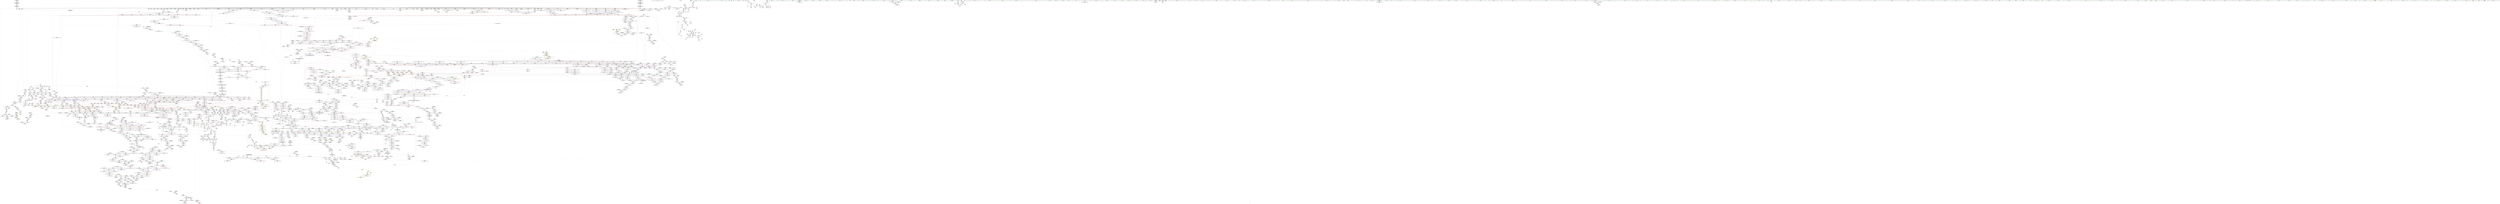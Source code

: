 digraph "SVFG" {
	label="SVFG";

	Node0x55b93cb55650 [shape=record,color=grey,label="{NodeID: 0\nNullPtr}"];
	Node0x55b93cb55650 -> Node0x55b93cc1d0c0[style=solid];
	Node0x55b93cb55650 -> Node0x55b93cc1d1c0[style=solid];
	Node0x55b93cb55650 -> Node0x55b93cc1d290[style=solid];
	Node0x55b93cb55650 -> Node0x55b93cc1d360[style=solid];
	Node0x55b93cb55650 -> Node0x55b93cc1d430[style=solid];
	Node0x55b93cb55650 -> Node0x55b93cc1d500[style=solid];
	Node0x55b93cb55650 -> Node0x55b93cc1d5d0[style=solid];
	Node0x55b93cb55650 -> Node0x55b93cc1d6a0[style=solid];
	Node0x55b93cb55650 -> Node0x55b93cc1d770[style=solid];
	Node0x55b93cb55650 -> Node0x55b93cc1d840[style=solid];
	Node0x55b93cb55650 -> Node0x55b93cc1d910[style=solid];
	Node0x55b93cb55650 -> Node0x55b93cc1d9e0[style=solid];
	Node0x55b93cb55650 -> Node0x55b93cc1dab0[style=solid];
	Node0x55b93cb55650 -> Node0x55b93cc1db80[style=solid];
	Node0x55b93cb55650 -> Node0x55b93cc1dc50[style=solid];
	Node0x55b93cb55650 -> Node0x55b93cc1dd20[style=solid];
	Node0x55b93cb55650 -> Node0x55b93cc1ddf0[style=solid];
	Node0x55b93cb55650 -> Node0x55b93cc1dec0[style=solid];
	Node0x55b93cb55650 -> Node0x55b93cc1df90[style=solid];
	Node0x55b93cb55650 -> Node0x55b93cc1e060[style=solid];
	Node0x55b93cb55650 -> Node0x55b93cc1e130[style=solid];
	Node0x55b93cb55650 -> Node0x55b93cc1e200[style=solid];
	Node0x55b93cb55650 -> Node0x55b93cc1e2d0[style=solid];
	Node0x55b93cb55650 -> Node0x55b93cc1e3a0[style=solid];
	Node0x55b93cb55650 -> Node0x55b93cc1e470[style=solid];
	Node0x55b93cb55650 -> Node0x55b93cc1e540[style=solid];
	Node0x55b93cb55650 -> Node0x55b93cc1e610[style=solid];
	Node0x55b93cb55650 -> Node0x55b93cc1e6e0[style=solid];
	Node0x55b93cb55650 -> Node0x55b93cc1e7b0[style=solid];
	Node0x55b93cb55650 -> Node0x55b93cc1e880[style=solid];
	Node0x55b93cb55650 -> Node0x55b93cc1e950[style=solid];
	Node0x55b93cb55650 -> Node0x55b93cc1ea20[style=solid];
	Node0x55b93cb55650 -> Node0x55b93cc1eaf0[style=solid];
	Node0x55b93cb55650 -> Node0x55b93cc1ebc0[style=solid];
	Node0x55b93cb55650 -> Node0x55b93cc1ec90[style=solid];
	Node0x55b93cb55650 -> Node0x55b93cc1ed60[style=solid];
	Node0x55b93cb55650 -> Node0x55b93cc1ee30[style=solid];
	Node0x55b93cb55650 -> Node0x55b93cc1ef00[style=solid];
	Node0x55b93cb55650 -> Node0x55b93cc1efd0[style=solid];
	Node0x55b93cb55650 -> Node0x55b93cc1f0a0[style=solid];
	Node0x55b93cb55650 -> Node0x55b93cc1f170[style=solid];
	Node0x55b93cb55650 -> Node0x55b93cc1f240[style=solid];
	Node0x55b93cb55650 -> Node0x55b93cc1f310[style=solid];
	Node0x55b93cb55650 -> Node0x55b93cc1f3e0[style=solid];
	Node0x55b93cb55650 -> Node0x55b93cc1f4b0[style=solid];
	Node0x55b93cb55650 -> Node0x55b93cc1f580[style=solid];
	Node0x55b93cb55650 -> Node0x55b93cc1f650[style=solid];
	Node0x55b93cb55650 -> Node0x55b93cc1f720[style=solid];
	Node0x55b93cb55650 -> Node0x55b93cc1f7f0[style=solid];
	Node0x55b93cb55650 -> Node0x55b93cc1f8c0[style=solid];
	Node0x55b93cb55650 -> Node0x55b93cc1f990[style=solid];
	Node0x55b93cb55650 -> Node0x55b93cc1fa60[style=solid];
	Node0x55b93cb55650 -> Node0x55b93cc1fb30[style=solid];
	Node0x55b93cb55650 -> Node0x55b93cc1fc00[style=solid];
	Node0x55b93cb55650 -> Node0x55b93cc1fcd0[style=solid];
	Node0x55b93cb55650 -> Node0x55b93cc1fda0[style=solid];
	Node0x55b93cb55650 -> Node0x55b93cc2d750[style=solid];
	Node0x55b93cb55650 -> Node0x55b93cc32a60[style=solid];
	Node0x55b93cb55650 -> Node0x55b93cc32b30[style=solid];
	Node0x55b93cb55650 -> Node0x55b93cc32c00[style=solid];
	Node0x55b93cb55650 -> Node0x55b93cc34600[style=solid];
	Node0x55b93cb55650 -> Node0x55b93cc346d0[style=solid];
	Node0x55b93cb55650 -> Node0x55b93cc347a0[style=solid];
	Node0x55b93cb55650 -> Node0x55b93cc36a90[style=solid];
	Node0x55b93cb55650 -> Node0x55b93cc7b210[style=solid];
	Node0x55b93cb55650 -> Node0x55b93ccb2670[style=solid];
	Node0x55b93cb55650 -> Node0x55b93ccb3cf0[style=solid];
	Node0x55b93cb55650 -> Node0x55b93ccbacb0[style=solid];
	Node0x55b93cb55650 -> Node0x55b93ccbb2b0[style=solid];
	Node0x55b93cb55650 -> Node0x55b93ccbc030[style=solid];
	Node0x55b93cb55650 -> Node0x55b93ccbcab0[style=solid];
	Node0x55b93cb55650:s64 -> Node0x55b93ce6f900[style=solid,color=red];
	Node0x55b93cb55650:s64 -> Node0x55b93ce60000[style=solid,color=red];
	Node0x55b93cc2b7e0 [shape=record,color=red,label="{NodeID: 1550\n3223\<--3214\n\<--__last.addr\n_ZNSt11__copy_moveILb1ELb1ESt26random_access_iterator_tagE8__copy_mIiEEPT_PKS3_S6_S4_\n}"];
	Node0x55b93cc2b7e0 -> Node0x55b93cc14e80[style=solid];
	Node0x55b93cc09b70 [shape=record,color=green,label="{NodeID: 443\n2990\<--2991\n.addr\<--.addr_field_insensitive\n_ZSt22__uninitialized_copy_aISt13move_iteratorIPiES1_iET0_T_S4_S3_RSaIT1_E\n}"];
	Node0x55b93cc09b70 -> Node0x55b93cc7d770[style=solid];
	Node0x55b93cdaaa40 [shape=record,color=yellow,style=double,label="{NodeID: 4207\n483V_2 = CSCHI(MR_483V_1)\npts\{24580000 \}\nCS[]}"];
	Node0x55b93cdaaa40 -> Node0x55b93cc55730[style=dashed];
	Node0x55b93cc18f40 [shape=record,color=purple,label="{NodeID: 886\n671\<--670\n_M_impl3\<--\n_ZNSt6vectorISt4pairIiiESaIS1_EE8pop_backEv\n}"];
	Node0x55b93cc4f4e0 [shape=record,color=red,label="{NodeID: 1329\n1611\<--1602\n\<--__p.addr\n_ZNSt16allocator_traitsISaISt4pairIiiEEE9constructIS1_JS1_EEEvRS2_PT_DpOT0_\n|{<s0>112}}"];
	Node0x55b93cc4f4e0:s0 -> Node0x55b93ce6fc70[style=solid,color=red];
	Node0x55b93cc01d90 [shape=record,color=green,label="{NodeID: 222\n1401\<--1402\n_ZNSt12_Vector_baseISt4pairIiiESaIS1_EE12_Vector_implD2Ev\<--_ZNSt12_Vector_baseISt4pairIiiESaIS1_EE12_Vector_implD2Ev_field_insensitive\n}"];
	Node0x55b93ccb67b0 [shape=record,color=grey,label="{NodeID: 2879\n1131 = Binary(1129, 1130, )\n}"];
	Node0x55b93ccb67b0 -> Node0x55b93ccb64b0[style=solid];
	Node0x55b93cc36d00 [shape=record,color=blue,label="{NodeID: 1772\n1643\<--1713\n__new_finish\<--call16\n_ZNSt6vectorISt4pairIiiESaIS1_EE17_M_realloc_insertIJS1_EEEvN9__gnu_cxx17__normal_iteratorIPS1_S3_EEDpOT_\n}"];
	Node0x55b93cc36d00 -> Node0x55b93cc506c0[style=dashed];
	Node0x55b93cc258d0 [shape=record,color=black,label="{NodeID: 665\n1761\<--1653\n\<--this1\n_ZNSt6vectorISt4pairIiiESaIS1_EE17_M_realloc_insertIJS1_EEEvN9__gnu_cxx17__normal_iteratorIPS1_S3_EEDpOT_\n}"];
	Node0x55b93cc258d0 -> Node0x55b93cc3cec0[style=solid];
	Node0x55b93cc258d0 -> Node0x55b93cc3cf90[style=solid];
	Node0x55b93ce644c0 [shape=record,color=black,label="{NodeID: 4429\n1945 = PHI(1668, )\n0th arg _ZNSt12_Vector_baseISt4pairIiiESaIS1_EE11_M_allocateEm }"];
	Node0x55b93ce644c0 -> Node0x55b93cc37ee0[style=solid];
	Node0x55b93cc44150 [shape=record,color=purple,label="{NodeID: 1108\n1681\<--1679\nadd.ptr\<--\n_ZNSt6vectorISt4pairIiiESaIS1_EE17_M_realloc_insertIJS1_EEEvN9__gnu_cxx17__normal_iteratorIPS1_S3_EEDpOT_\n|{<s0>118}}"];
	Node0x55b93cc44150:s0 -> Node0x55b93ce6ba50[style=solid,color=red];
	Node0x55b93cb900f0 [shape=record,color=green,label="{NodeID: 1\n7\<--1\n__dso_handle\<--dummyObj\nGlob }"];
	Node0x55b93cc2b8b0 [shape=record,color=red,label="{NodeID: 1551\n3233\<--3216\n\<--__result.addr\n_ZNSt11__copy_moveILb1ELb1ESt26random_access_iterator_tagE8__copy_mIiEEPT_PKS3_S6_S4_\n}"];
	Node0x55b93cc2b8b0 -> Node0x55b93cc15020[style=solid];
	Node0x55b93cc09c40 [shape=record,color=green,label="{NodeID: 444\n2992\<--2993\nagg.tmp\<--agg.tmp_field_insensitive\n_ZSt22__uninitialized_copy_aISt13move_iteratorIPiES1_iET0_T_S4_S3_RSaIT1_E\n}"];
	Node0x55b93cc09c40 -> Node0x55b93cc13bd0[style=solid];
	Node0x55b93cc09c40 -> Node0x55b93cc420d0[style=solid];
	Node0x55b93cdaaba0 [shape=record,color=yellow,style=double,label="{NodeID: 4208\n40V_2 = CSCHI(MR_40V_1)\npts\{2976 \}\nCS[]|{<s0>68|<s1>194}}"];
	Node0x55b93cdaaba0:s0 -> Node0x55b93cd42d80[style=dashed,color=blue];
	Node0x55b93cdaaba0:s1 -> Node0x55b93cda9de0[style=dashed,color=blue];
	Node0x55b93cc19010 [shape=record,color=purple,label="{NodeID: 887\n672\<--670\n_M_finish4\<--\n_ZNSt6vectorISt4pairIiiESaIS1_EE8pop_backEv\n}"];
	Node0x55b93cc19010 -> Node0x55b93cc49290[style=solid];
	Node0x55b93cc4f5b0 [shape=record,color=red,label="{NodeID: 1330\n1612\<--1604\n\<--__args.addr\n_ZNSt16allocator_traitsISaISt4pairIiiEEE9constructIS1_JS1_EEEvRS2_PT_DpOT0_\n|{<s0>111}}"];
	Node0x55b93cc4f5b0:s0 -> Node0x55b93ce6ee40[style=solid,color=red];
	Node0x55b93cc01e90 [shape=record,color=green,label="{NodeID: 223\n1418\<--1419\n__first.addr\<--__first.addr_field_insensitive\n_ZSt8_DestroyIPSt4pairIiiEEvT_S3_\n}"];
	Node0x55b93cc01e90 -> Node0x55b93cc4e160[style=solid];
	Node0x55b93cc01e90 -> Node0x55b93cc34fc0[style=solid];
	Node0x55b93ccb6930 [shape=record,color=grey,label="{NodeID: 2880\n516 = Binary(514, 515, )\n}"];
	Node0x55b93ccb6930 -> Node0x55b93cc2ff50[style=solid];
	Node0x55b93cc36dd0 [shape=record,color=blue,label="{NodeID: 1773\n1645\<--1717\nexn.slot\<--\n_ZNSt6vectorISt4pairIiiESaIS1_EE17_M_realloc_insertIJS1_EEEvN9__gnu_cxx17__normal_iteratorIPS1_S3_EEDpOT_\n}"];
	Node0x55b93cc36dd0 -> Node0x55b93cc50790[style=dashed];
	Node0x55b93cc36dd0 -> Node0x55b93cc36f70[style=dashed];
	Node0x55b93cc259a0 [shape=record,color=black,label="{NodeID: 666\n1765\<--1653\n\<--this1\n_ZNSt6vectorISt4pairIiiESaIS1_EE17_M_realloc_insertIJS1_EEEvN9__gnu_cxx17__normal_iteratorIPS1_S3_EEDpOT_\n|{<s0>132}}"];
	Node0x55b93cc259a0:s0 -> Node0x55b93ce67670[style=solid,color=red];
	Node0x55b93ce64600 [shape=record,color=black,label="{NodeID: 4430\n1946 = PHI(1669, )\n1st arg _ZNSt12_Vector_baseISt4pairIiiESaIS1_EE11_M_allocateEm }"];
	Node0x55b93ce64600 -> Node0x55b93cc37fb0[style=solid];
	Node0x55b93cc44220 [shape=record,color=purple,label="{NodeID: 1109\n1732\<--1730\nadd.ptr18\<--\n_ZNSt6vectorISt4pairIiiESaIS1_EE17_M_realloc_insertIJS1_EEEvN9__gnu_cxx17__normal_iteratorIPS1_S3_EEDpOT_\n|{<s0>126}}"];
	Node0x55b93cc44220:s0 -> Node0x55b93ce5f8d0[style=solid,color=red];
	Node0x55b93cbf9480 [shape=record,color=green,label="{NodeID: 2\n9\<--1\n\<--dummyObj\nCan only get source location for instruction, argument, global var or function.}"];
	Node0x55b93cc2b980 [shape=record,color=red,label="{NodeID: 1552\n3243\<--3216\n\<--__result.addr\n_ZNSt11__copy_moveILb1ELb1ESt26random_access_iterator_tagE8__copy_mIiEEPT_PKS3_S6_S4_\n}"];
	Node0x55b93cc2b980 -> Node0x55b93cc44700[style=solid];
	Node0x55b93cc09d10 [shape=record,color=green,label="{NodeID: 445\n2994\<--2995\nagg.tmp2\<--agg.tmp2_field_insensitive\n_ZSt22__uninitialized_copy_aISt13move_iteratorIPiES1_iET0_T_S4_S3_RSaIT1_E\n}"];
	Node0x55b93cc09d10 -> Node0x55b93cc13ca0[style=solid];
	Node0x55b93cc09d10 -> Node0x55b93cc421a0[style=solid];
	Node0x55b93cdaad00 [shape=record,color=yellow,style=double,label="{NodeID: 4209\n40V_3 = CSCHI(MR_40V_2)\npts\{2976 \}\nCS[]|{<s0>200}}"];
	Node0x55b93cdaad00:s0 -> Node0x55b93cc671f0[style=dashed,color=red];
	Node0x55b93cc190e0 [shape=record,color=purple,label="{NodeID: 888\n716\<--715\n_M_impl\<--\n_ZNSt6vectorISt4pairIiiESaIS1_EED2Ev\n}"];
	Node0x55b93cc4f680 [shape=record,color=red,label="{NodeID: 1331\n1623\<--1620\n\<--__t.addr\n_ZSt7forwardISt4pairIiiEEOT_RNSt16remove_referenceIS2_E4typeE\n}"];
	Node0x55b93cc4f680 -> Node0x55b93cc24fe0[style=solid];
	Node0x55b93cc01f60 [shape=record,color=green,label="{NodeID: 224\n1420\<--1421\n__last.addr\<--__last.addr_field_insensitive\n_ZSt8_DestroyIPSt4pairIiiEEvT_S3_\n}"];
	Node0x55b93cc01f60 -> Node0x55b93cc4e230[style=solid];
	Node0x55b93cc01f60 -> Node0x55b93cc35090[style=solid];
	Node0x55b93ccb6ab0 [shape=record,color=grey,label="{NodeID: 2881\n501 = Binary(500, 218, )\n}"];
	Node0x55b93ccb6ab0 -> Node0x55b93ccb6c30[style=solid];
	Node0x55b93cc36ea0 [shape=record,color=blue,label="{NodeID: 1774\n1647\<--1719\nehselector.slot\<--\n_ZNSt6vectorISt4pairIiiESaIS1_EE17_M_realloc_insertIJS1_EEEvN9__gnu_cxx17__normal_iteratorIPS1_S3_EEDpOT_\n}"];
	Node0x55b93cc36ea0 -> Node0x55b93cc37040[style=dashed];
	Node0x55b93cc25a70 [shape=record,color=black,label="{NodeID: 667\n1768\<--1653\n\<--this1\n_ZNSt6vectorISt4pairIiiESaIS1_EE17_M_realloc_insertIJS1_EEEvN9__gnu_cxx17__normal_iteratorIPS1_S3_EEDpOT_\n|{<s0>134}}"];
	Node0x55b93cc25a70:s0 -> Node0x55b93ce61160[style=solid,color=red];
	Node0x55b93ce64740 [shape=record,color=black,label="{NodeID: 4431\n992 = PHI(693, 697, 1014, 1019, )\n0th arg _ZSt7forwardIRiEOT_RNSt16remove_referenceIS1_E4typeE }"];
	Node0x55b93ce64740 -> Node0x55b93cc323e0[style=solid];
	Node0x55b93cc695a0 [shape=record,color=yellow,style=double,label="{NodeID: 3324\n543V_1 = ENCHI(MR_543V_0)\npts\{1862 1868 \}\nFun[_ZNKSt6vectorIiSaIiEE12_M_check_lenEmPKc]}"];
	Node0x55b93cc695a0 -> Node0x55b93cc57f00[style=dashed];
	Node0x55b93cc442f0 [shape=record,color=purple,label="{NodeID: 1110\n1798\<--1796\nadd.ptr39\<--\n_ZNSt6vectorISt4pairIiiESaIS1_EE17_M_realloc_insertIJS1_EEEvN9__gnu_cxx17__normal_iteratorIPS1_S3_EEDpOT_\n}"];
	Node0x55b93cc442f0 -> Node0x55b93cc372b0[style=solid];
	Node0x55b93cbf97c0 [shape=record,color=green,label="{NodeID: 3\n18\<--1\n.str\<--dummyObj\nGlob }"];
	Node0x55b93cc2ba50 [shape=record,color=red,label="{NodeID: 1553\n3230\<--3218\n\<--_Num\n_ZNSt11__copy_moveILb1ELb1ESt26random_access_iterator_tagE8__copy_mIiEEPT_PKS3_S6_S4_\n}"];
	Node0x55b93cc2ba50 -> Node0x55b93ccb9630[style=solid];
	Node0x55b93cc09de0 [shape=record,color=green,label="{NodeID: 446\n3014\<--3015\n_ZSt18uninitialized_copyISt13move_iteratorIPiES1_ET0_T_S4_S3_\<--_ZSt18uninitialized_copyISt13move_iteratorIPiES1_ET0_T_S4_S3__field_insensitive\n}"];
	Node0x55b93cdaae60 [shape=record,color=yellow,style=double,label="{NodeID: 4210\n40V_4 = CSCHI(MR_40V_3)\npts\{2976 \}\nCS[]|{<s0>70}}"];
	Node0x55b93cdaae60:s0 -> Node0x55b93cd42d80[style=dashed,color=blue];
	Node0x55b93cc5ba70 [shape=record,color=yellow,style=double,label="{NodeID: 3103\n2V_1 = ENCHI(MR_2V_0)\npts\{130000 130001 130002 \}\nFun[_ZNSt12_Vector_baseIiSaIiEEC2Ev]|{<s0>76|<s1>76|<s2>76}}"];
	Node0x55b93cc5ba70:s0 -> Node0x55b93cc32a60[style=dashed,color=red];
	Node0x55b93cc5ba70:s1 -> Node0x55b93cc32b30[style=dashed,color=red];
	Node0x55b93cc5ba70:s2 -> Node0x55b93cc32c00[style=dashed,color=red];
	Node0x55b93cc191b0 [shape=record,color=purple,label="{NodeID: 889\n717\<--715\n_M_start\<--\n_ZNSt6vectorISt4pairIiiESaIS1_EED2Ev\n}"];
	Node0x55b93cc191b0 -> Node0x55b93cc49770[style=solid];
	Node0x55b93cc4f750 [shape=record,color=red,label="{NodeID: 1332\n1653\<--1631\nthis1\<--this.addr\n_ZNSt6vectorISt4pairIiiESaIS1_EE17_M_realloc_insertIJS1_EEEvN9__gnu_cxx17__normal_iteratorIPS1_S3_EEDpOT_\n|{|<s19>113|<s20>114}}"];
	Node0x55b93cc4f750 -> Node0x55b93cc250b0[style=solid];
	Node0x55b93cc4f750 -> Node0x55b93cc25180[style=solid];
	Node0x55b93cc4f750 -> Node0x55b93cc25250[style=solid];
	Node0x55b93cc4f750 -> Node0x55b93cc25320[style=solid];
	Node0x55b93cc4f750 -> Node0x55b93cc253f0[style=solid];
	Node0x55b93cc4f750 -> Node0x55b93cc254c0[style=solid];
	Node0x55b93cc4f750 -> Node0x55b93cc25590[style=solid];
	Node0x55b93cc4f750 -> Node0x55b93cc25660[style=solid];
	Node0x55b93cc4f750 -> Node0x55b93cc25730[style=solid];
	Node0x55b93cc4f750 -> Node0x55b93cc25800[style=solid];
	Node0x55b93cc4f750 -> Node0x55b93cc258d0[style=solid];
	Node0x55b93cc4f750 -> Node0x55b93cc259a0[style=solid];
	Node0x55b93cc4f750 -> Node0x55b93cc25a70[style=solid];
	Node0x55b93cc4f750 -> Node0x55b93cc25b40[style=solid];
	Node0x55b93cc4f750 -> Node0x55b93cc25c10[style=solid];
	Node0x55b93cc4f750 -> Node0x55b93cc25ce0[style=solid];
	Node0x55b93cc4f750 -> Node0x55b93cc25db0[style=solid];
	Node0x55b93cc4f750 -> Node0x55b93cc25e80[style=solid];
	Node0x55b93cc4f750 -> Node0x55b93cc25f50[style=solid];
	Node0x55b93cc4f750:s19 -> Node0x55b93ce70fa0[style=solid,color=red];
	Node0x55b93cc4f750:s20 -> Node0x55b93ce62200[style=solid,color=red];
	Node0x55b93cc02030 [shape=record,color=green,label="{NodeID: 225\n1427\<--1428\n_ZNSt12_Destroy_auxILb1EE9__destroyIPSt4pairIiiEEEvT_S5_\<--_ZNSt12_Destroy_auxILb1EE9__destroyIPSt4pairIiiEEEvT_S5__field_insensitive\n}"];
	Node0x55b93ccb6c30 [shape=record,color=grey,label="{NodeID: 2882\n503 = Binary(501, 502, )\n}"];
	Node0x55b93ccb6c30 -> Node0x55b93cc2fe80[style=solid];
	Node0x55b93cc36f70 [shape=record,color=blue,label="{NodeID: 1775\n1645\<--1736\nexn.slot\<--\n_ZNSt6vectorISt4pairIiiESaIS1_EE17_M_realloc_insertIJS1_EEEvN9__gnu_cxx17__normal_iteratorIPS1_S3_EEDpOT_\n}"];
	Node0x55b93cc36f70 -> Node0x55b93cc50860[style=dashed];
	Node0x55b93cc25b40 [shape=record,color=black,label="{NodeID: 668\n1769\<--1653\n\<--this1\n_ZNSt6vectorISt4pairIiiESaIS1_EE17_M_realloc_insertIJS1_EEEvN9__gnu_cxx17__normal_iteratorIPS1_S3_EEDpOT_\n}"];
	Node0x55b93cc25b40 -> Node0x55b93cc3d060[style=solid];
	Node0x55b93cc25b40 -> Node0x55b93cc3d130[style=solid];
	Node0x55b93ce64af0 [shape=record,color=black,label="{NodeID: 4432\n2443 = PHI(2027, )\n0th arg _ZN9__gnu_cxx13new_allocatorISt4pairIiiEE7destroyIS2_EEvPT_ }"];
	Node0x55b93ce64af0 -> Node0x55b93cc7a440[style=solid];
	Node0x55b93cc69680 [shape=record,color=yellow,style=double,label="{NodeID: 3325\n46V_1 = ENCHI(MR_46V_0)\npts\{130000 130001 \}\nFun[_ZNKSt6vectorIiSaIiEE12_M_check_lenEmPKc]|{<s0>214|<s1>214|<s2>216|<s3>216|<s4>217|<s5>217|<s6>219|<s7>219}}"];
	Node0x55b93cc69680:s0 -> Node0x55b93cd29460[style=dashed,color=red];
	Node0x55b93cc69680:s1 -> Node0x55b93cd29540[style=dashed,color=red];
	Node0x55b93cc69680:s2 -> Node0x55b93cd29460[style=dashed,color=red];
	Node0x55b93cc69680:s3 -> Node0x55b93cd29540[style=dashed,color=red];
	Node0x55b93cc69680:s4 -> Node0x55b93cd29460[style=dashed,color=red];
	Node0x55b93cc69680:s5 -> Node0x55b93cd29540[style=dashed,color=red];
	Node0x55b93cc69680:s6 -> Node0x55b93cd29460[style=dashed,color=red];
	Node0x55b93cc69680:s7 -> Node0x55b93cd29540[style=dashed,color=red];
	Node0x55b93cc443c0 [shape=record,color=purple,label="{NodeID: 1111\n2472\<--2469\nadd.ptr\<--\n_ZNK9__gnu_cxx17__normal_iteratorIPSt4pairIiiESt6vectorIS2_SaIS2_EEEmiEl\n}"];
	Node0x55b93cc443c0 -> Node0x55b93cc7a780[style=solid];
	Node0x55b93cbf9880 [shape=record,color=green,label="{NodeID: 4\n20\<--1\n.str.2\<--dummyObj\nGlob }"];
	Node0x55b93cc2bb20 [shape=record,color=red,label="{NodeID: 1554\n3237\<--3218\n\<--_Num\n_ZNSt11__copy_moveILb1ELb1ESt26random_access_iterator_tagE8__copy_mIiEEPT_PKS3_S6_S4_\n}"];
	Node0x55b93cc2bb20 -> Node0x55b93ccb4e30[style=solid];
	Node0x55b93cc09ee0 [shape=record,color=green,label="{NodeID: 447\n3019\<--3020\nretval\<--retval_field_insensitive\n_ZSt32__make_move_if_noexcept_iteratorIiSt13move_iteratorIPiEET0_PT_\n|{|<s1>239}}"];
	Node0x55b93cc09ee0 -> Node0x55b93cc425b0[style=solid];
	Node0x55b93cc09ee0:s1 -> Node0x55b93ce6f150[style=solid,color=red];
	Node0x55b93cdaafc0 [shape=record,color=yellow,style=double,label="{NodeID: 4211\n40V_2 = CSCHI(MR_40V_1)\npts\{2976 \}\nCS[]|{<s0>197|<s1>200}}"];
	Node0x55b93cdaafc0:s0 -> Node0x55b93cdaad00[style=dashed,color=blue];
	Node0x55b93cdaafc0:s1 -> Node0x55b93cdaae60[style=dashed,color=blue];
	Node0x55b93cc19280 [shape=record,color=purple,label="{NodeID: 890\n720\<--719\n_M_impl2\<--\n_ZNSt6vectorISt4pairIiiESaIS1_EED2Ev\n}"];
	Node0x55b93cc4f820 [shape=record,color=red,label="{NodeID: 1333\n1682\<--1633\n\<--__args.addr\n_ZNSt6vectorISt4pairIiiESaIS1_EE17_M_realloc_insertIJS1_EEEvN9__gnu_cxx17__normal_iteratorIPS1_S3_EEDpOT_\n|{<s0>117}}"];
	Node0x55b93cc4f820:s0 -> Node0x55b93ce6ee40[style=solid,color=red];
	Node0x55b93cc02130 [shape=record,color=green,label="{NodeID: 226\n1433\<--1434\n.addr\<--.addr_field_insensitive\n_ZNSt12_Destroy_auxILb1EE9__destroyIPSt4pairIiiEEEvT_S5_\n}"];
	Node0x55b93cc02130 -> Node0x55b93cc35160[style=solid];
	Node0x55b93ccb6db0 [shape=record,color=grey,label="{NodeID: 2883\n2760 = Binary(2755, 2759, )\n}"];
	Node0x55b93ccb6db0 -> Node0x55b93cc7c250[style=solid];
	Node0x55b93cc37040 [shape=record,color=blue,label="{NodeID: 1776\n1647\<--1738\nehselector.slot\<--\n_ZNSt6vectorISt4pairIiiESaIS1_EE17_M_realloc_insertIJS1_EEEvN9__gnu_cxx17__normal_iteratorIPS1_S3_EEDpOT_\n}"];
	Node0x55b93cc37040 -> Node0x55b93cc50930[style=dashed];
	Node0x55b93cc25c10 [shape=record,color=black,label="{NodeID: 669\n1773\<--1653\n\<--this1\n_ZNSt6vectorISt4pairIiiESaIS1_EE17_M_realloc_insertIJS1_EEEvN9__gnu_cxx17__normal_iteratorIPS1_S3_EEDpOT_\n}"];
	Node0x55b93cc25c10 -> Node0x55b93cc3d200[style=solid];
	Node0x55b93cc25c10 -> Node0x55b93cc3d2d0[style=solid];
	Node0x55b93ce64c00 [shape=record,color=black,label="{NodeID: 4433\n2444 = PHI(2028, )\n1st arg _ZN9__gnu_cxx13new_allocatorISt4pairIiiEE7destroyIS2_EEvPT_ }"];
	Node0x55b93ce64c00 -> Node0x55b93cc7a510[style=solid];
	Node0x55b93cc44490 [shape=record,color=purple,label="{NodeID: 1112\n2565\<--2563\nadd.ptr\<--\n_ZNSt6vectorIiSaIiEE17_M_realloc_insertIJRKiEEEvN9__gnu_cxx17__normal_iteratorIPiS1_EEDpOT_\n|{<s0>194}}"];
	Node0x55b93cc44490:s0 -> Node0x55b93ce625b0[style=solid,color=red];
	Node0x55b93cbf9940 [shape=record,color=green,label="{NodeID: 5\n22\<--1\n.str.3\<--dummyObj\nGlob }"];
	Node0x55b93cc2bbf0 [shape=record,color=red,label="{NodeID: 1555\n3244\<--3218\n\<--_Num\n_ZNSt11__copy_moveILb1ELb1ESt26random_access_iterator_tagE8__copy_mIiEEPT_PKS3_S6_S4_\n}"];
	Node0x55b93cc09fb0 [shape=record,color=green,label="{NodeID: 448\n3021\<--3022\n__i.addr\<--__i.addr_field_insensitive\n_ZSt32__make_move_if_noexcept_iteratorIiSt13move_iteratorIPiEET0_PT_\n}"];
	Node0x55b93cc09fb0 -> Node0x55b93cc59830[style=solid];
	Node0x55b93cc09fb0 -> Node0x55b93cc7d9e0[style=solid];
	Node0x55b93cdab120 [shape=record,color=yellow,style=double,label="{NodeID: 4212\n40V_2 = CSCHI(MR_40V_1)\npts\{2976 \}\nCS[]|{<s0>227}}"];
	Node0x55b93cdab120:s0 -> Node0x55b93cdaafc0[style=dashed,color=blue];
	Node0x55b93cc5bc60 [shape=record,color=yellow,style=double,label="{NodeID: 3105\n338V_1 = ENCHI(MR_338V_0)\npts\{22630000 \}\nFun[_ZNKSt13move_iteratorIPSt4pairIiiEEdeEv]}"];
	Node0x55b93cc5bc60 -> Node0x55b93cc54bd0[style=dashed];
	Node0x55b93cc19350 [shape=record,color=purple,label="{NodeID: 891\n721\<--719\n_M_finish\<--\n_ZNSt6vectorISt4pairIiiESaIS1_EED2Ev\n}"];
	Node0x55b93cc19350 -> Node0x55b93cc49840[style=solid];
	Node0x55b93cc4f8f0 [shape=record,color=red,label="{NodeID: 1334\n1669\<--1635\n\<--__len\n_ZNSt6vectorISt4pairIiiESaIS1_EE17_M_realloc_insertIJS1_EEEvN9__gnu_cxx17__normal_iteratorIPS1_S3_EEDpOT_\n|{<s0>116}}"];
	Node0x55b93cc4f8f0:s0 -> Node0x55b93ce64600[style=solid,color=red];
	Node0x55b93cc02200 [shape=record,color=green,label="{NodeID: 227\n1435\<--1436\n.addr1\<--.addr1_field_insensitive\n_ZNSt12_Destroy_auxILb1EE9__destroyIPSt4pairIiiEEEvT_S5_\n}"];
	Node0x55b93cc02200 -> Node0x55b93cc35230[style=solid];
	Node0x55b93ccb6f30 [shape=record,color=grey,label="{NodeID: 2884\n2748 = Binary(2742, 2745, )\n}"];
	Node0x55b93ccb6f30 -> Node0x55b93ccbafb0[style=solid];
	Node0x55b93cc37110 [shape=record,color=blue,label="{NodeID: 1777\n1789\<--1786\n_M_start36\<--\n_ZNSt6vectorISt4pairIiiESaIS1_EE17_M_realloc_insertIJS1_EEEvN9__gnu_cxx17__normal_iteratorIPS1_S3_EEDpOT_\n|{<s0>110}}"];
	Node0x55b93cc37110:s0 -> Node0x55b93cd3ce80[style=dashed,color=blue];
	Node0x55b93cc25ce0 [shape=record,color=black,label="{NodeID: 670\n1777\<--1653\n\<--this1\n_ZNSt6vectorISt4pairIiiESaIS1_EE17_M_realloc_insertIJS1_EEEvN9__gnu_cxx17__normal_iteratorIPS1_S3_EEDpOT_\n}"];
	Node0x55b93cc25ce0 -> Node0x55b93cc3d3a0[style=solid];
	Node0x55b93cc25ce0 -> Node0x55b93cc3d470[style=solid];
	Node0x55b93ce64d10 [shape=record,color=black,label="{NodeID: 4434\n1259 = PHI(1210, )\n0th arg _ZNSaIiED2Ev }"];
	Node0x55b93ce64d10 -> Node0x55b93cc33f80[style=solid];
	Node0x55b93cc69870 [shape=record,color=yellow,style=double,label="{NodeID: 3327\n12V_1 = ENCHI(MR_12V_0)\npts\{114 \}\nFun[_ZNSt6vectorIiSaIiEED2Ev]}"];
	Node0x55b93cc69870 -> Node0x55b93cc2dac0[style=dashed];
	Node0x55b93cc44560 [shape=record,color=purple,label="{NodeID: 1113\n2614\<--2612\nadd.ptr18\<--\n_ZNSt6vectorIiSaIiEE17_M_realloc_insertIJRKiEEEvN9__gnu_cxx17__normal_iteratorIPiS1_EEDpOT_\n|{<s0>202}}"];
	Node0x55b93cc44560:s0 -> Node0x55b93ce6abc0[style=solid,color=red];
	Node0x55b93cbfa200 [shape=record,color=green,label="{NodeID: 6\n24\<--1\n.str.4\<--dummyObj\nGlob }"];
	Node0x55b93cc2bcc0 [shape=record,color=red,label="{NodeID: 1556\n3257\<--3254\n\<--__it.addr\n_ZSt12__miter_baseIPiET_S1_\n}"];
	Node0x55b93cc2bcc0 -> Node0x55b93cc15290[style=solid];
	Node0x55b93cc0a080 [shape=record,color=green,label="{NodeID: 449\n3026\<--3027\n_ZNSt13move_iteratorIPiEC2ES0_\<--_ZNSt13move_iteratorIPiEC2ES0__field_insensitive\n}"];
	Node0x55b93cdab280 [shape=record,color=yellow,style=double,label="{NodeID: 4213\n735V_2 = CSCHI(MR_735V_1)\npts\{30200000 \}\nCS[]}"];
	Node0x55b93cdab280 -> Node0x55b93cc59900[style=dashed];
	Node0x55b93cc19420 [shape=record,color=purple,label="{NodeID: 892\n790\<--759\narrayidx\<--dd\nmain\n}"];
	Node0x55b93cc4f9c0 [shape=record,color=red,label="{NodeID: 1335\n1751\<--1635\n\<--__len\n_ZNSt6vectorISt4pairIiiESaIS1_EE17_M_realloc_insertIJS1_EEEvN9__gnu_cxx17__normal_iteratorIPS1_S3_EEDpOT_\n|{<s0>130}}"];
	Node0x55b93cc4f9c0:s0 -> Node0x55b93ce61480[style=solid,color=red];
	Node0x55b93cc022d0 [shape=record,color=green,label="{NodeID: 228\n1444\<--1445\nthis.addr\<--this.addr_field_insensitive\n_ZNSt12_Vector_baseISt4pairIiiESaIS1_EE13_M_deallocateEPS1_m\n}"];
	Node0x55b93cc022d0 -> Node0x55b93cc4e300[style=solid];
	Node0x55b93cc022d0 -> Node0x55b93cc35300[style=solid];
	Node0x55b93ccb70b0 [shape=record,color=grey,label="{NodeID: 2885\n217 = Binary(216, 218, )\n}"];
	Node0x55b93ccb70b0 -> Node0x55b93ccb7230[style=solid];
	Node0x55b93cc371e0 [shape=record,color=blue,label="{NodeID: 1778\n1794\<--1791\n_M_finish38\<--\n_ZNSt6vectorISt4pairIiiESaIS1_EE17_M_realloc_insertIJS1_EEEvN9__gnu_cxx17__normal_iteratorIPS1_S3_EEDpOT_\n|{<s0>110}}"];
	Node0x55b93cc371e0:s0 -> Node0x55b93cd3d380[style=dashed,color=blue];
	Node0x55b93cc25db0 [shape=record,color=black,label="{NodeID: 671\n1787\<--1653\n\<--this1\n_ZNSt6vectorISt4pairIiiESaIS1_EE17_M_realloc_insertIJS1_EEEvN9__gnu_cxx17__normal_iteratorIPS1_S3_EEDpOT_\n}"];
	Node0x55b93cc25db0 -> Node0x55b93cc3d540[style=solid];
	Node0x55b93cc25db0 -> Node0x55b93cc3d610[style=solid];
	Node0x55b93ce64e20 [shape=record,color=black,label="{NodeID: 4435\n2512 = PHI(901, )\n0th arg _ZNSt6vectorIiSaIiEE17_M_realloc_insertIJRKiEEEvN9__gnu_cxx17__normal_iteratorIPiS1_EEDpOT_ }"];
	Node0x55b93ce64e20 -> Node0x55b93cc7ac60[style=solid];
	Node0x55b93cc69950 [shape=record,color=yellow,style=double,label="{NodeID: 3328\n14V_1 = ENCHI(MR_14V_0)\npts\{116 \}\nFun[_ZNSt6vectorIiSaIiEED2Ev]}"];
	Node0x55b93cc69950 -> Node0x55b93cc2db90[style=dashed];
	Node0x55b93cc44630 [shape=record,color=purple,label="{NodeID: 1114\n2678\<--2676\nadd.ptr39\<--\n_ZNSt6vectorIiSaIiEE17_M_realloc_insertIJRKiEEEvN9__gnu_cxx17__normal_iteratorIPiS1_EEDpOT_\n}"];
	Node0x55b93cc44630 -> Node0x55b93cc7ba30[style=solid];
	Node0x55b93cbfa290 [shape=record,color=green,label="{NodeID: 7\n26\<--1\n.str.5\<--dummyObj\nGlob }"];
	Node0x55b93cc2bd90 [shape=record,color=red,label="{NodeID: 1557\n3264\<--3261\nthis1\<--this.addr\n_ZNKSt13move_iteratorIPiE4baseEv\n}"];
	Node0x55b93cc2bd90 -> Node0x55b93cc43c70[style=solid];
	Node0x55b93cc0a180 [shape=record,color=green,label="{NodeID: 450\n3035\<--3036\n__first\<--__first_field_insensitive\n_ZSt18uninitialized_copyISt13move_iteratorIPiES1_ET0_T_S4_S3_\n}"];
	Node0x55b93cc0a180 -> Node0x55b93cc13f10[style=solid];
	Node0x55b93cc0a180 -> Node0x55b93cc42680[style=solid];
	Node0x55b93cdab3e0 [shape=record,color=yellow,style=double,label="{NodeID: 4214\n40V_2 = CSCHI(MR_40V_1)\npts\{2976 \}\nCS[]|{<s0>238}}"];
	Node0x55b93cdab3e0:s0 -> Node0x55b93cdab120[style=dashed,color=blue];
	Node0x55b93cc194f0 [shape=record,color=purple,label="{NodeID: 893\n811\<--759\narrayidx12\<--dd\nmain\n}"];
	Node0x55b93cc194f0 -> Node0x55b93cc4aaf0[style=solid];
	Node0x55b93cc194f0 -> Node0x55b93cc31540[style=solid];
	Node0x55b93cc4fa90 [shape=record,color=red,label="{NodeID: 1336\n1797\<--1635\n\<--__len\n_ZNSt6vectorISt4pairIiiESaIS1_EE17_M_realloc_insertIJS1_EEEvN9__gnu_cxx17__normal_iteratorIPS1_S3_EEDpOT_\n}"];
	Node0x55b93cc0a8d0 [shape=record,color=green,label="{NodeID: 229\n1446\<--1447\n__p.addr\<--__p.addr_field_insensitive\n_ZNSt12_Vector_baseISt4pairIiiESaIS1_EE13_M_deallocateEPS1_m\n}"];
	Node0x55b93cc0a8d0 -> Node0x55b93cc4e3d0[style=solid];
	Node0x55b93cc0a8d0 -> Node0x55b93cc4e4a0[style=solid];
	Node0x55b93cc0a8d0 -> Node0x55b93cc353d0[style=solid];
	Node0x55b93ccb7230 [shape=record,color=grey,label="{NodeID: 2886\n220 = Binary(217, 219, )\n}"];
	Node0x55b93ccb7230 -> Node0x55b93cc2e210[style=solid];
	Node0x55b93cc372b0 [shape=record,color=blue,label="{NodeID: 1779\n1801\<--1798\n_M_end_of_storage41\<--add.ptr39\n_ZNSt6vectorISt4pairIiiESaIS1_EE17_M_realloc_insertIJS1_EEEvN9__gnu_cxx17__normal_iteratorIPS1_S3_EEDpOT_\n|{<s0>110}}"];
	Node0x55b93cc372b0:s0 -> Node0x55b93cd3d880[style=dashed,color=blue];
	Node0x55b93cc25e80 [shape=record,color=black,label="{NodeID: 672\n1792\<--1653\n\<--this1\n_ZNSt6vectorISt4pairIiiESaIS1_EE17_M_realloc_insertIJS1_EEEvN9__gnu_cxx17__normal_iteratorIPS1_S3_EEDpOT_\n}"];
	Node0x55b93cc25e80 -> Node0x55b93cc3d6e0[style=solid];
	Node0x55b93cc25e80 -> Node0x55b93cc3d7b0[style=solid];
	Node0x55b93ce64f30 [shape=record,color=black,label="{NodeID: 4436\n2513 = PHI(935, )\n1st arg _ZNSt6vectorIiSaIiEE17_M_realloc_insertIJRKiEEEvN9__gnu_cxx17__normal_iteratorIPiS1_EEDpOT_ }"];
	Node0x55b93ce64f30 -> Node0x55b93cc7ab90[style=solid];
	Node0x55b93cc69a60 [shape=record,color=yellow,style=double,label="{NodeID: 3329\n16V_1 = ENCHI(MR_16V_0)\npts\{130000 \}\nFun[_ZNSt6vectorIiSaIiEED2Ev]|{|<s1>10|<s2>11}}"];
	Node0x55b93cc69a60 -> Node0x55b93cc44d80[style=dashed];
	Node0x55b93cc69a60:s1 -> Node0x55b93cd789b0[style=dashed,color=red];
	Node0x55b93cc69a60:s2 -> Node0x55b93cd789b0[style=dashed,color=red];
	Node0x55b93cc44700 [shape=record,color=purple,label="{NodeID: 1115\n3245\<--3243\nadd.ptr\<--\n_ZNSt11__copy_moveILb1ELb1ESt26random_access_iterator_tagE8__copy_mIiEEPT_PKS3_S6_S4_\n}"];
	Node0x55b93cc44700 -> Node0x55b93cc151c0[style=solid];
	Node0x55b93cbfa320 [shape=record,color=green,label="{NodeID: 8\n28\<--1\n.str.6\<--dummyObj\nGlob }"];
	Node0x55b93cc2be60 [shape=record,color=red,label="{NodeID: 1558\n3266\<--3265\n\<--_M_current\n_ZNKSt13move_iteratorIPiE4baseEv\n}"];
	Node0x55b93cc2be60 -> Node0x55b93cc15360[style=solid];
	Node0x55b93cc0a250 [shape=record,color=green,label="{NodeID: 451\n3037\<--3038\n__last\<--__last_field_insensitive\n_ZSt18uninitialized_copyISt13move_iteratorIPiES1_ET0_T_S4_S3_\n}"];
	Node0x55b93cc0a250 -> Node0x55b93cc13fe0[style=solid];
	Node0x55b93cc0a250 -> Node0x55b93cc42750[style=solid];
	Node0x55b93cdab540 [shape=record,color=yellow,style=double,label="{NodeID: 4215\n40V_2 = CSCHI(MR_40V_1)\npts\{2976 \}\nCS[]|{<s0>242}}"];
	Node0x55b93cdab540:s0 -> Node0x55b93cdab3e0[style=dashed,color=blue];
	Node0x55b93cc195c0 [shape=record,color=purple,label="{NodeID: 894\n820\<--759\narrayidx17\<--dd\nmain\n|{<s0>60}}"];
	Node0x55b93cc195c0:s0 -> Node0x55b93ce6cc80[style=solid,color=red];
	Node0x55b93cc4fb60 [shape=record,color=red,label="{NodeID: 1337\n1680\<--1637\n\<--__elems_before\n_ZNSt6vectorISt4pairIiiESaIS1_EE17_M_realloc_insertIJS1_EEEvN9__gnu_cxx17__normal_iteratorIPS1_S3_EEDpOT_\n}"];
	Node0x55b93cc0a9a0 [shape=record,color=green,label="{NodeID: 230\n1448\<--1449\n__n.addr\<--__n.addr_field_insensitive\n_ZNSt12_Vector_baseISt4pairIiiESaIS1_EE13_M_deallocateEPS1_m\n}"];
	Node0x55b93cc0a9a0 -> Node0x55b93cc4e570[style=solid];
	Node0x55b93cc0a9a0 -> Node0x55b93cc354a0[style=solid];
	Node0x55b93ccb73b0 [shape=record,color=grey,label="{NodeID: 2887\n795 = Binary(794, 218, )\n}"];
	Node0x55b93ccb73b0 -> Node0x55b93cc312d0[style=solid];
	Node0x55b93cc37380 [shape=record,color=blue,label="{NodeID: 1780\n1819\<--1816\nthis.addr\<--this\n_ZNSt6vectorISt4pairIiiESaIS1_EE3endEv\n}"];
	Node0x55b93cc37380 -> Node0x55b93cc51150[style=dashed];
	Node0x55b93cc25f50 [shape=record,color=black,label="{NodeID: 673\n1799\<--1653\n\<--this1\n_ZNSt6vectorISt4pairIiiESaIS1_EE17_M_realloc_insertIJS1_EEEvN9__gnu_cxx17__normal_iteratorIPS1_S3_EEDpOT_\n}"];
	Node0x55b93cc25f50 -> Node0x55b93cc3d880[style=solid];
	Node0x55b93cc25f50 -> Node0x55b93cc3d950[style=solid];
	Node0x55b93ce65040 [shape=record,color=black,label="{NodeID: 4437\n2514 = PHI(933, )\n2nd arg _ZNSt6vectorIiSaIiEE17_M_realloc_insertIJRKiEEEvN9__gnu_cxx17__normal_iteratorIPiS1_EEDpOT_ }"];
	Node0x55b93ce65040 -> Node0x55b93cc7ad30[style=solid];
	Node0x55b93cc69b40 [shape=record,color=yellow,style=double,label="{NodeID: 3330\n18V_1 = ENCHI(MR_18V_0)\npts\{130001 \}\nFun[_ZNSt6vectorIiSaIiEED2Ev]}"];
	Node0x55b93cc69b40 -> Node0x55b93cc44e50[style=dashed];
	Node0x55b93cc447d0 [shape=record,color=red,label="{NodeID: 1116\n219\<--8\n\<--n\n_Z4nastii\n}"];
	Node0x55b93cc447d0 -> Node0x55b93ccb7230[style=solid];
	Node0x55b93cbfa3e0 [shape=record,color=green,label="{NodeID: 9\n31\<--1\n\<--dummyObj\nCan only get source location for instruction, argument, global var or function.}"];
	Node0x55b93cc2bf30 [shape=record,color=red,label="{NodeID: 1559\n3277\<--3271\nthis1\<--this.addr\n_ZNSt13move_iteratorIPiEC2ES0_\n}"];
	Node0x55b93cc2bf30 -> Node0x55b93cc43d40[style=solid];
	Node0x55b93cc0a320 [shape=record,color=green,label="{NodeID: 452\n3039\<--3040\n__result.addr\<--__result.addr_field_insensitive\n_ZSt18uninitialized_copyISt13move_iteratorIPiES1_ET0_T_S4_S3_\n}"];
	Node0x55b93cc0a320 -> Node0x55b93cc599d0[style=solid];
	Node0x55b93cc0a320 -> Node0x55b93cc7dc50[style=solid];
	Node0x55b93cdab6a0 [shape=record,color=yellow,style=double,label="{NodeID: 4216\n40V_2 = CSCHI(MR_40V_1)\npts\{2976 \}\nCS[]|{<s0>254}}"];
	Node0x55b93cdab6a0:s0 -> Node0x55b93cdaa200[style=dashed,color=blue];
	Node0x55b93cc19690 [shape=record,color=purple,label="{NodeID: 895\n826\<--759\narrayidx19\<--dd\nmain\n}"];
	Node0x55b93cc19690 -> Node0x55b93cc4abc0[style=solid];
	Node0x55b93cc4fc30 [shape=record,color=red,label="{NodeID: 1338\n1731\<--1637\n\<--__elems_before\n_ZNSt6vectorISt4pairIiiESaIS1_EE17_M_realloc_insertIJS1_EEEvN9__gnu_cxx17__normal_iteratorIPS1_S3_EEDpOT_\n}"];
	Node0x55b93cc0aa70 [shape=record,color=green,label="{NodeID: 231\n1462\<--1463\n_ZNSt16allocator_traitsISaISt4pairIiiEEE10deallocateERS2_PS1_m\<--_ZNSt16allocator_traitsISaISt4pairIiiEEE10deallocateERS2_PS1_m_field_insensitive\n}"];
	Node0x55b93ccb7530 [shape=record,color=grey,label="{NodeID: 2888\n622 = Binary(620, 621, )\n}"];
	Node0x55b93ccb7530 -> Node0x55b93ccb76b0[style=solid];
	Node0x55b93cc37450 [shape=record,color=blue,label="{NodeID: 1781\n1836\<--1833\nthis.addr\<--this\n_ZN9__gnu_cxx13new_allocatorISt4pairIiiEE9constructIS2_JS2_EEEvPT_DpOT0_\n}"];
	Node0x55b93cc37450 -> Node0x55b93cc512f0[style=dashed];
	Node0x55b93cc26020 [shape=record,color=black,label="{NodeID: 674\n1678\<--1677\n\<--_M_impl\n_ZNSt6vectorISt4pairIiiESaIS1_EE17_M_realloc_insertIJS1_EEEvN9__gnu_cxx17__normal_iteratorIPS1_S3_EEDpOT_\n|{<s0>118}}"];
	Node0x55b93cc26020:s0 -> Node0x55b93ce6b840[style=solid,color=red];
	Node0x55b93ce65150 [shape=record,color=black,label="{NodeID: 4438\n2341 = PHI(2262, )\n0th arg _ZStneIPSt4pairIiiEEbRKSt13move_iteratorIT_ES7_ }"];
	Node0x55b93ce65150 -> Node0x55b93cc3a6b0[style=solid];
	Node0x55b93cc69c20 [shape=record,color=yellow,style=double,label="{NodeID: 3331\n20V_1 = ENCHI(MR_20V_0)\npts\{130002 \}\nFun[_ZNSt6vectorIiSaIiEED2Ev]|{<s0>10|<s1>11}}"];
	Node0x55b93cc69c20:s0 -> Node0x55b93cd78a90[style=dashed,color=red];
	Node0x55b93cc69c20:s1 -> Node0x55b93cd78a90[style=dashed,color=red];
	Node0x55b93cc448a0 [shape=record,color=red,label="{NodeID: 1117\n383\<--8\n\<--n\n_Z7koloruji\n}"];
	Node0x55b93cc448a0 -> Node0x55b93ccb9c30[style=solid];
	Node0x55b93cbfa4e0 [shape=record,color=green,label="{NodeID: 10\n180\<--1\n\<--dummyObj\nCan only get source location for instruction, argument, global var or function.}"];
	Node0x55b93cc2c000 [shape=record,color=red,label="{NodeID: 1560\n3279\<--3273\n\<--__i.addr\n_ZNSt13move_iteratorIPiEC2ES0_\n}"];
	Node0x55b93cc2c000 -> Node0x55b93cc7f650[style=solid];
	Node0x55b93cc0a3f0 [shape=record,color=green,label="{NodeID: 453\n3041\<--3042\n__assignable\<--__assignable_field_insensitive\n_ZSt18uninitialized_copyISt13move_iteratorIPiES1_ET0_T_S4_S3_\n}"];
	Node0x55b93cc0a3f0 -> Node0x55b93cc7dd20[style=solid];
	Node0x55b93ce32920 [shape=record,color=black,label="{NodeID: 4217\n1467 = PHI(1399, 1409, )\n0th arg _ZNSt12_Vector_baseISt4pairIiiESaIS1_EE12_Vector_implD2Ev }"];
	Node0x55b93ce32920 -> Node0x55b93cc35570[style=solid];
	Node0x55b93cc19760 [shape=record,color=purple,label="{NodeID: 896\n931\<--897\ncoerce.dive\<--agg.tmp\n_ZNSt6vectorIiSaIiEE9push_backERKi\n}"];
	Node0x55b93cc19760 -> Node0x55b93cc31d60[style=solid];
	Node0x55b93cc4fd00 [shape=record,color=red,label="{NodeID: 1339\n1674\<--1641\n\<--__new_start\n_ZNSt6vectorISt4pairIiiESaIS1_EE17_M_realloc_insertIJS1_EEEvN9__gnu_cxx17__normal_iteratorIPS1_S3_EEDpOT_\n}"];
	Node0x55b93cc4fd00 -> Node0x55b93cc369c0[style=solid];
	Node0x55b93cc0ab70 [shape=record,color=green,label="{NodeID: 232\n1468\<--1469\nthis.addr\<--this.addr_field_insensitive\n_ZNSt12_Vector_baseISt4pairIiiESaIS1_EE12_Vector_implD2Ev\n}"];
	Node0x55b93cc0ab70 -> Node0x55b93cc4e640[style=solid];
	Node0x55b93cc0ab70 -> Node0x55b93cc35570[style=solid];
	Node0x55b93ccb76b0 [shape=record,color=grey,label="{NodeID: 2889\n623 = Binary(622, 427, )\n}"];
	Node0x55b93ccb76b0 -> Node0x55b93cc21cb0[style=solid];
	Node0x55b93cc37520 [shape=record,color=blue,label="{NodeID: 1782\n1838\<--1834\n__p.addr\<--__p\n_ZN9__gnu_cxx13new_allocatorISt4pairIiiEE9constructIS2_JS2_EEEvPT_DpOT0_\n}"];
	Node0x55b93cc37520 -> Node0x55b93cc513c0[style=dashed];
	Node0x55b93cc260f0 [shape=record,color=black,label="{NodeID: 675\n1729\<--1728\n\<--_M_impl17\n_ZNSt6vectorISt4pairIiiESaIS1_EE17_M_realloc_insertIJS1_EEEvN9__gnu_cxx17__normal_iteratorIPS1_S3_EEDpOT_\n|{<s0>126}}"];
	Node0x55b93cc260f0:s0 -> Node0x55b93ce5f720[style=solid,color=red];
	Node0x55b93ce65260 [shape=record,color=black,label="{NodeID: 4439\n2342 = PHI(2264, )\n1st arg _ZStneIPSt4pairIiiEEbRKSt13move_iteratorIT_ES7_ }"];
	Node0x55b93ce65260 -> Node0x55b93cc3a780[style=solid];
	Node0x55b93cc44970 [shape=record,color=red,label="{NodeID: 1118\n847\<--8\n\<--n\nmain\n}"];
	Node0x55b93cc44970 -> Node0x55b93ccbc1b0[style=solid];
	Node0x55b93cbfa5e0 [shape=record,color=green,label="{NodeID: 11\n192\<--1\n\<--dummyObj\nCan only get source location for instruction, argument, global var or function.}"];
	Node0x55b93cc2c0d0 [shape=record,color=red,label="{NodeID: 1561\n3291\<--3285\nthis1\<--this.addr\n_ZN9__gnu_cxx13new_allocatorIiE7destroyIiEEvPT_\n}"];
	Node0x55b93cc0a4c0 [shape=record,color=green,label="{NodeID: 454\n3043\<--3044\nagg.tmp\<--agg.tmp_field_insensitive\n_ZSt18uninitialized_copyISt13move_iteratorIPiES1_ET0_T_S4_S3_\n}"];
	Node0x55b93cc0a4c0 -> Node0x55b93cc140b0[style=solid];
	Node0x55b93cc0a4c0 -> Node0x55b93cc42820[style=solid];
	Node0x55b93ce33420 [shape=record,color=black,label="{NodeID: 4218\n1205 = PHI(1137, 1147, )\n0th arg _ZNSt12_Vector_baseIiSaIiEE12_Vector_implD2Ev }"];
	Node0x55b93ce33420 -> Node0x55b93cc339d0[style=solid];
	Node0x55b93cc19830 [shape=record,color=purple,label="{NodeID: 897\n934\<--897\ncoerce.dive8\<--agg.tmp\n_ZNSt6vectorIiSaIiEE9push_backERKi\n}"];
	Node0x55b93cc19830 -> Node0x55b93cc4b310[style=solid];
	Node0x55b93cc4fdd0 [shape=record,color=red,label="{NodeID: 1340\n1679\<--1641\n\<--__new_start\n_ZNSt6vectorISt4pairIiiESaIS1_EE17_M_realloc_insertIJS1_EEEvN9__gnu_cxx17__normal_iteratorIPS1_S3_EEDpOT_\n}"];
	Node0x55b93cc4fdd0 -> Node0x55b93cc44150[style=solid];
	Node0x55b93cc0ac40 [shape=record,color=green,label="{NodeID: 233\n1474\<--1475\n_ZNSaISt4pairIiiEED2Ev\<--_ZNSaISt4pairIiiEED2Ev_field_insensitive\n}"];
	Node0x55b93ccb7830 [shape=record,color=grey,label="{NodeID: 2890\n2354 = Binary(2351, 192, )\n}"];
	Node0x55b93ccb7830 -> Node0x55b93cc284b0[style=solid];
	Node0x55b93cc375f0 [shape=record,color=blue,label="{NodeID: 1783\n1840\<--1835\n__args.addr\<--__args\n_ZN9__gnu_cxx13new_allocatorISt4pairIiiEE9constructIS2_JS2_EEEvPT_DpOT0_\n}"];
	Node0x55b93cc375f0 -> Node0x55b93cc51490[style=dashed];
	Node0x55b93cc261c0 [shape=record,color=black,label="{NodeID: 676\n1781\<--1776\nsub.ptr.lhs.cast\<--\n_ZNSt6vectorISt4pairIiiESaIS1_EE17_M_realloc_insertIJS1_EEEvN9__gnu_cxx17__normal_iteratorIPS1_S3_EEDpOT_\n}"];
	Node0x55b93cc261c0 -> Node0x55b93ccb8130[style=solid];
	Node0x55b93ce65370 [shape=record,color=black,label="{NodeID: 4440\n273 = PHI(231, 2539, )\n0th arg _ZNSt6vectorIiSaIiEE5beginEv }"];
	Node0x55b93ce65370 -> Node0x55b93cc2e6f0[style=solid];
	Node0x55b93cd6c180 [shape=record,color=yellow,style=double,label="{NodeID: 3333\n111V_1 = ENCHI(MR_111V_0)\npts\{3520000 \}\nFun[_ZNKSt6vectorISt4pairIiiESaIS1_EE4sizeEv]}"];
	Node0x55b93cd6c180 -> Node0x55b93cc48f50[style=dashed];
	Node0x55b93cc44a40 [shape=record,color=red,label="{NodeID: 1119\n867\<--8\n\<--n\nmain\n}"];
	Node0x55b93cc44a40 -> Node0x55b93ccbc330[style=solid];
	Node0x55b93cbfa6e0 [shape=record,color=green,label="{NodeID: 12\n218\<--1\n\<--dummyObj\nCan only get source location for instruction, argument, global var or function.}"];
	Node0x55b93cc2c1a0 [shape=record,color=red,label="{NodeID: 1562\n3302\<--3296\nthis1\<--this.addr\n_ZNSt6vectorIiSaIiEE15_M_erase_at_endEPi\n}"];
	Node0x55b93cc2c1a0 -> Node0x55b93cc15430[style=solid];
	Node0x55b93cc2c1a0 -> Node0x55b93cc15500[style=solid];
	Node0x55b93cc2c1a0 -> Node0x55b93cc155d0[style=solid];
	Node0x55b93cc0a590 [shape=record,color=green,label="{NodeID: 455\n3045\<--3046\nagg.tmp2\<--agg.tmp2_field_insensitive\n_ZSt18uninitialized_copyISt13move_iteratorIPiES1_ET0_T_S4_S3_\n}"];
	Node0x55b93cc0a590 -> Node0x55b93cc14180[style=solid];
	Node0x55b93cc0a590 -> Node0x55b93cc428f0[style=solid];
	Node0x55b93ce53750 [shape=record,color=black,label="{NodeID: 4219\n400 = PHI(579, )\n}"];
	Node0x55b93ce53750 -> Node0x55b93cc2f180[style=solid];
	Node0x55b93cc19900 [shape=record,color=purple,label="{NodeID: 898\n903\<--902\n_M_impl\<--\n_ZNSt6vectorIiSaIiEE9push_backERKi\n}"];
	Node0x55b93cc4fea0 [shape=record,color=red,label="{NodeID: 1341\n1694\<--1641\n\<--__new_start\n_ZNSt6vectorISt4pairIiiESaIS1_EE17_M_realloc_insertIJS1_EEEvN9__gnu_cxx17__normal_iteratorIPS1_S3_EEDpOT_\n|{<s0>121}}"];
	Node0x55b93cc4fea0:s0 -> Node0x55b93ce5f310[style=solid,color=red];
	Node0x55b93cc0ad40 [shape=record,color=green,label="{NodeID: 234\n1481\<--1482\n__a.addr\<--__a.addr_field_insensitive\n_ZNSt16allocator_traitsISaISt4pairIiiEEE10deallocateERS2_PS1_m\n}"];
	Node0x55b93cc0ad40 -> Node0x55b93cc4e710[style=solid];
	Node0x55b93cc0ad40 -> Node0x55b93cc35640[style=solid];
	Node0x55b93ccb79b0 [shape=record,color=grey,label="{NodeID: 2891\n813 = Binary(812, 227, )\n}"];
	Node0x55b93ccb79b0 -> Node0x55b93cc31540[style=solid];
	Node0x55b93cc376c0 [shape=record,color=blue, style = dotted,label="{NodeID: 1784\n3335\<--3337\noffset_0\<--dummyVal\n_ZN9__gnu_cxx13new_allocatorISt4pairIiiEE9constructIS2_JS2_EEEvPT_DpOT0_\n}"];
	Node0x55b93cc376c0 -> Node0x55b93cc2c750[style=dashed];
	Node0x55b93cc376c0 -> Node0x55b93cc37790[style=dashed];
	Node0x55b93cc26290 [shape=record,color=black,label="{NodeID: 677\n1782\<--1780\nsub.ptr.rhs.cast\<--\n_ZNSt6vectorISt4pairIiiESaIS1_EE17_M_realloc_insertIJS1_EEEvN9__gnu_cxx17__normal_iteratorIPS1_S3_EEDpOT_\n}"];
	Node0x55b93cc26290 -> Node0x55b93ccb8130[style=solid];
	Node0x55b93ce65550 [shape=record,color=black,label="{NodeID: 4441\n1528 = PHI(1522, )\n0th arg _ZN9__gnu_cxx13new_allocatorISt4pairIiiEED2Ev }"];
	Node0x55b93ce65550 -> Node0x55b93cc35bf0[style=solid];
	Node0x55b93cd6c260 [shape=record,color=yellow,style=double,label="{NodeID: 3334\n113V_1 = ENCHI(MR_113V_0)\npts\{3520001 \}\nFun[_ZNKSt6vectorISt4pairIiiESaIS1_EE4sizeEv]}"];
	Node0x55b93cd6c260 -> Node0x55b93cc48e80[style=dashed];
	Node0x55b93cc44b10 [shape=record,color=red,label="{NodeID: 1120\n80\<--77\nthis1\<--this.addr\n_ZNSt6vectorIiSaIiEEC2Ev\n}"];
	Node0x55b93cc44b10 -> Node0x55b93cc20040[style=solid];
	Node0x55b93cbfa7e0 [shape=record,color=green,label="{NodeID: 13\n227\<--1\n\<--dummyObj\nCan only get source location for instruction, argument, global var or function.}"];
	Node0x55b93cc2c270 [shape=record,color=red,label="{NodeID: 1563\n3303\<--3298\n\<--__pos.addr\n_ZNSt6vectorIiSaIiEE15_M_erase_at_endEPi\n|{<s0>260}}"];
	Node0x55b93cc2c270:s0 -> Node0x55b93ce6d070[style=solid,color=red];
	Node0x55b93cc0a660 [shape=record,color=green,label="{NodeID: 456\n3065\<--3066\n_ZNSt20__uninitialized_copyILb1EE13__uninit_copyISt13move_iteratorIPiES3_EET0_T_S6_S5_\<--_ZNSt20__uninitialized_copyILb1EE13__uninit_copyISt13move_iteratorIPiES3_EET0_T_S6_S5__field_insensitive\n}"];
	Node0x55b93ce53980 [shape=record,color=black,label="{NodeID: 4220\n42 = PHI()\n}"];
	Node0x55b93cc199d0 [shape=record,color=purple,label="{NodeID: 899\n904\<--902\n_M_finish\<--\n_ZNSt6vectorIiSaIiEE9push_backERKi\n}"];
	Node0x55b93cc199d0 -> Node0x55b93cc4afd0[style=solid];
	Node0x55b93cc4ff70 [shape=record,color=red,label="{NodeID: 1342\n1730\<--1641\n\<--__new_start\n_ZNSt6vectorISt4pairIiiESaIS1_EE17_M_realloc_insertIJS1_EEEvN9__gnu_cxx17__normal_iteratorIPS1_S3_EEDpOT_\n}"];
	Node0x55b93cc4ff70 -> Node0x55b93cc44220[style=solid];
	Node0x55b93cc0ae10 [shape=record,color=green,label="{NodeID: 235\n1483\<--1484\n__p.addr\<--__p.addr_field_insensitive\n_ZNSt16allocator_traitsISaISt4pairIiiEEE10deallocateERS2_PS1_m\n}"];
	Node0x55b93cc0ae10 -> Node0x55b93cc4e7e0[style=solid];
	Node0x55b93cc0ae10 -> Node0x55b93cc35710[style=solid];
	Node0x55b93ccb7b30 [shape=record,color=grey,label="{NodeID: 2892\n807 = Binary(806, 227, )\n}"];
	Node0x55b93ccb7b30 -> Node0x55b93cc31470[style=solid];
	Node0x55b93cc37790 [shape=record,color=blue, style = dotted,label="{NodeID: 1785\n3338\<--3340\noffset_1\<--dummyVal\n_ZN9__gnu_cxx13new_allocatorISt4pairIiiEE9constructIS2_JS2_EEEvPT_DpOT0_\n|{<s0>112}}"];
	Node0x55b93cc37790:s0 -> Node0x55b93cda7b80[style=dashed,color=blue];
	Node0x55b93cc26360 [shape=record,color=black,label="{NodeID: 678\n1823\<--1822\n\<--this1\n_ZNSt6vectorISt4pairIiiESaIS1_EE3endEv\n}"];
	Node0x55b93cc26360 -> Node0x55b93cc3daf0[style=solid];
	Node0x55b93cc26360 -> Node0x55b93cc3dbc0[style=solid];
	Node0x55b93ce65660 [shape=record,color=black,label="{NodeID: 4442\n2077 = PHI(2042, )\n0th arg _ZNSt16allocator_traitsISaISt4pairIiiEEE8max_sizeERKS2_ }"];
	Node0x55b93ce65660 -> Node0x55b93cc38be0[style=solid];
	Node0x55b93cc44be0 [shape=record,color=red,label="{NodeID: 1121\n118\<--111\nthis1\<--this.addr\n_ZNSt6vectorIiSaIiEED2Ev\n}"];
	Node0x55b93cc44be0 -> Node0x55b93cc20110[style=solid];
	Node0x55b93cc44be0 -> Node0x55b93cc201e0[style=solid];
	Node0x55b93cc44be0 -> Node0x55b93cc202b0[style=solid];
	Node0x55b93cc44be0 -> Node0x55b93cc20380[style=solid];
	Node0x55b93cc44be0 -> Node0x55b93cc20450[style=solid];
	Node0x55b93cbfa8e0 [shape=record,color=green,label="{NodeID: 14\n413\<--1\n\<--dummyObj\nCan only get source location for instruction, argument, global var or function.}"];
	Node0x55b93cc2c340 [shape=record,color=red,label="{NodeID: 1564\n3311\<--3298\n\<--__pos.addr\n_ZNSt6vectorIiSaIiEE15_M_erase_at_endEPi\n}"];
	Node0x55b93cc2c340 -> Node0x55b93cc7fa60[style=solid];
	Node0x55b93cc0a760 [shape=record,color=green,label="{NodeID: 457\n3072\<--3073\n__first\<--__first_field_insensitive\n_ZNSt20__uninitialized_copyILb1EE13__uninit_copyISt13move_iteratorIPiES3_EET0_T_S6_S5_\n}"];
	Node0x55b93cc0a760 -> Node0x55b93cc14320[style=solid];
	Node0x55b93cc0a760 -> Node0x55b93cc42d00[style=solid];
	Node0x55b93ce53a50 [shape=record,color=black,label="{NodeID: 4221\n71 = PHI()\n}"];
	Node0x55b93cc19aa0 [shape=record,color=purple,label="{NodeID: 900\n907\<--906\n_M_impl2\<--\n_ZNSt6vectorIiSaIiEE9push_backERKi\n}"];
	Node0x55b93cc50040 [shape=record,color=red,label="{NodeID: 1343\n1743\<--1641\n\<--__new_start\n_ZNSt6vectorISt4pairIiiESaIS1_EE17_M_realloc_insertIJS1_EEEvN9__gnu_cxx17__normal_iteratorIPS1_S3_EEDpOT_\n|{<s0>129}}"];
	Node0x55b93cc50040:s0 -> Node0x55b93ce6d930[style=solid,color=red];
	Node0x55b93cc0aee0 [shape=record,color=green,label="{NodeID: 236\n1485\<--1486\n__n.addr\<--__n.addr_field_insensitive\n_ZNSt16allocator_traitsISaISt4pairIiiEEE10deallocateERS2_PS1_m\n}"];
	Node0x55b93cc0aee0 -> Node0x55b93cc4e8b0[style=solid];
	Node0x55b93cc0aee0 -> Node0x55b93cc357e0[style=solid];
	Node0x55b93ccb7cb0 [shape=record,color=grey,label="{NodeID: 2893\n833 = Binary(832, 218, )\n}"];
	Node0x55b93ccb7cb0 -> Node0x55b93cc31610[style=solid];
	Node0x55b93cc37860 [shape=record,color=blue,label="{NodeID: 1786\n1859\<--1856\nthis.addr\<--this\n_ZNKSt6vectorISt4pairIiiESaIS1_EE12_M_check_lenEmPKc\n}"];
	Node0x55b93cc37860 -> Node0x55b93cc51560[style=dashed];
	Node0x55b93cc26430 [shape=record,color=black,label="{NodeID: 679\n1815\<--1830\n_ZNSt6vectorISt4pairIiiESaIS1_EE3endEv_ret\<--\n_ZNSt6vectorISt4pairIiiESaIS1_EE3endEv\n|{<s0>43|<s1>108}}"];
	Node0x55b93cc26430:s0 -> Node0x55b93ce53f40[style=solid,color=blue];
	Node0x55b93cc26430:s1 -> Node0x55b93ce555c0[style=solid,color=blue];
	Node0x55b93ce65770 [shape=record,color=black,label="{NodeID: 4443\n3018 = PHI(2840, 2846, )\n0th arg _ZSt32__make_move_if_noexcept_iteratorIiSt13move_iteratorIPiEET0_PT_ }"];
	Node0x55b93ce65770 -> Node0x55b93cc7d9e0[style=solid];
	Node0x55b93cc44cb0 [shape=record,color=red,label="{NodeID: 1122\n147\<--113\nexn\<--exn.slot\n_ZNSt6vectorIiSaIiEED2Ev\n|{<s0>12}}"];
	Node0x55b93cc44cb0:s0 -> Node0x55b93ce60890[style=solid,color=red];
	Node0x55b93cbfa9e0 [shape=record,color=green,label="{NodeID: 15\n427\<--1\n\<--dummyObj\nCan only get source location for instruction, argument, global var or function.}"];
	Node0x55b93cc2c410 [shape=record,color=red,label="{NodeID: 1565\n3307\<--3306\n\<--_M_finish\n_ZNSt6vectorIiSaIiEE15_M_erase_at_endEPi\n|{<s0>260}}"];
	Node0x55b93cc2c410:s0 -> Node0x55b93ce6d330[style=solid,color=red];
	Node0x55b93cc0a830 [shape=record,color=green,label="{NodeID: 458\n3074\<--3075\n__last\<--__last_field_insensitive\n_ZNSt20__uninitialized_copyILb1EE13__uninit_copyISt13move_iteratorIPiES3_EET0_T_S6_S5_\n}"];
	Node0x55b93cc0a830 -> Node0x55b93cc143f0[style=solid];
	Node0x55b93cc0a830 -> Node0x55b93cc42dd0[style=solid];
	Node0x55b93ce53b20 [shape=record,color=black,label="{NodeID: 4222\n128 = PHI(1101, )\n|{<s0>9}}"];
	Node0x55b93ce53b20:s0 -> Node0x55b93ce6d530[style=solid,color=red];
	Node0x55b93cc5c610 [shape=record,color=yellow,style=double,label="{NodeID: 3115\n129V_1 = ENCHI(MR_129V_0)\npts\{3520000 3520001 3520002 \}\nFun[_ZNSt12_Vector_baseISt4pairIiiESaIS1_EEC2Ev]|{<s0>92|<s1>92|<s2>92}}"];
	Node0x55b93cc5c610:s0 -> Node0x55b93cc34600[style=dashed,color=red];
	Node0x55b93cc5c610:s1 -> Node0x55b93cc346d0[style=dashed,color=red];
	Node0x55b93cc5c610:s2 -> Node0x55b93cc347a0[style=dashed,color=red];
	Node0x55b93cc19b70 [shape=record,color=purple,label="{NodeID: 901\n908\<--906\n_M_end_of_storage\<--\n_ZNSt6vectorIiSaIiEE9push_backERKi\n}"];
	Node0x55b93cc19b70 -> Node0x55b93cc4b0a0[style=solid];
	Node0x55b93cc50110 [shape=record,color=red,label="{NodeID: 1344\n1750\<--1641\n\<--__new_start\n_ZNSt6vectorISt4pairIiiESaIS1_EE17_M_realloc_insertIJS1_EEEvN9__gnu_cxx17__normal_iteratorIPS1_S3_EEDpOT_\n|{<s0>130}}"];
	Node0x55b93cc50110:s0 -> Node0x55b93ce612f0[style=solid,color=red];
	Node0x55b93cc0afb0 [shape=record,color=green,label="{NodeID: 237\n1495\<--1496\n_ZN9__gnu_cxx13new_allocatorISt4pairIiiEE10deallocateEPS2_m\<--_ZN9__gnu_cxx13new_allocatorISt4pairIiiEE10deallocateEPS2_m_field_insensitive\n}"];
	Node0x55b93ccb7e30 [shape=record,color=grey,label="{NodeID: 2894\n859 = Binary(858, 218, )\n}"];
	Node0x55b93ccb7e30 -> Node0x55b93cc317b0[style=solid];
	Node0x55b93cc37930 [shape=record,color=blue,label="{NodeID: 1787\n1861\<--1857\n__n.addr\<--__n\n_ZNKSt6vectorISt4pairIiiESaIS1_EE12_M_check_lenEmPKc\n|{|<s2>144}}"];
	Node0x55b93cc37930 -> Node0x55b93cc51630[style=dashed];
	Node0x55b93cc37930 -> Node0x55b93cc51a40[style=dashed];
	Node0x55b93cc37930:s2 -> Node0x55b93cc5e010[style=dashed,color=red];
	Node0x55b93cc26500 [shape=record,color=black,label="{NodeID: 680\n1847\<--1846\n\<--\n_ZN9__gnu_cxx13new_allocatorISt4pairIiiEE9constructIS2_JS2_EEEvPT_DpOT0_\n}"];
	Node0x55b93cc26500 -> Node0x55b93cc265d0[style=solid];
	Node0x55b93ce65950 [shape=record,color=black,label="{NodeID: 4444\n966 = PHI(582, )\n0th arg _ZNSt4pairIiiEC2IiiLb1EEEOT_OT0_ }"];
	Node0x55b93ce65950 -> Node0x55b93cc31fd0[style=solid];
	Node0x55b93cc44d80 [shape=record,color=red,label="{NodeID: 1123\n122\<--121\n\<--_M_start\n_ZNSt6vectorIiSaIiEED2Ev\n|{<s0>9}}"];
	Node0x55b93cc44d80:s0 -> Node0x55b93ce6d070[style=solid,color=red];
	Node0x55b93cbfaae0 [shape=record,color=green,label="{NodeID: 16\n472\<--1\n\<--dummyObj\nCan only get source location for instruction, argument, global var or function.}"];
	Node0x55b93cc2c4e0 [shape=record,color=red,label="{NodeID: 1566\n3331\<--3330\ndummyVal\<--offset_0\n_Z7koloruji\n}"];
	Node0x55b93cc2c4e0 -> Node0x55b93cc2f4c0[style=solid];
	Node0x55b93cc1af30 [shape=record,color=green,label="{NodeID: 459\n3076\<--3077\n__result.addr\<--__result.addr_field_insensitive\n_ZNSt20__uninitialized_copyILb1EE13__uninit_copyISt13move_iteratorIPiES3_EET0_T_S6_S5_\n}"];
	Node0x55b93cc1af30 -> Node0x55b93cc59c40[style=solid];
	Node0x55b93cc1af30 -> Node0x55b93cc7e130[style=solid];
	Node0x55b93ce53cc0 [shape=record,color=black,label="{NodeID: 4223\n591 = PHI(958, )\n|{<s0>42}}"];
	Node0x55b93ce53cc0:s0 -> Node0x55b93ce65a60[style=solid,color=red];
	Node0x55b93cc19c40 [shape=record,color=purple,label="{NodeID: 902\n913\<--912\n_M_impl3\<--\n_ZNSt6vectorIiSaIiEE9push_backERKi\n}"];
	Node0x55b93cc19c40 -> Node0x55b93cc231d0[style=solid];
	Node0x55b93cc501e0 [shape=record,color=red,label="{NodeID: 1345\n1786\<--1641\n\<--__new_start\n_ZNSt6vectorISt4pairIiiESaIS1_EE17_M_realloc_insertIJS1_EEEvN9__gnu_cxx17__normal_iteratorIPS1_S3_EEDpOT_\n}"];
	Node0x55b93cc501e0 -> Node0x55b93cc37110[style=solid];
	Node0x55b93cc0b0b0 [shape=record,color=green,label="{NodeID: 238\n1502\<--1503\nthis.addr\<--this.addr_field_insensitive\n_ZN9__gnu_cxx13new_allocatorISt4pairIiiEE10deallocateEPS2_m\n}"];
	Node0x55b93cc0b0b0 -> Node0x55b93cc4e980[style=solid];
	Node0x55b93cc0b0b0 -> Node0x55b93cc358b0[style=solid];
	Node0x55b93ccb7fb0 [shape=record,color=grey,label="{NodeID: 2895\n854 = Binary(853, 218, )\n}"];
	Node0x55b93cc37a00 [shape=record,color=blue,label="{NodeID: 1788\n1863\<--1858\n__s.addr\<--__s\n_ZNKSt6vectorISt4pairIiiESaIS1_EE12_M_check_lenEmPKc\n}"];
	Node0x55b93cc37a00 -> Node0x55b93cc51700[style=dashed];
	Node0x55b93cc265d0 [shape=record,color=black,label="{NodeID: 681\n1848\<--1847\n\<--\n_ZN9__gnu_cxx13new_allocatorISt4pairIiiEE9constructIS2_JS2_EEEvPT_DpOT0_\n}"];
	Node0x55b93cc265d0 -> Node0x55b93cc266a0[style=solid];
	Node0x55b93ce65a60 [shape=record,color=black,label="{NodeID: 4445\n967 = PHI(591, )\n1st arg _ZNSt4pairIiiEC2IiiLb1EEEOT_OT0_ }"];
	Node0x55b93ce65a60 -> Node0x55b93cc320a0[style=solid];
	Node0x55b93cc44e50 [shape=record,color=red,label="{NodeID: 1124\n126\<--125\n\<--_M_finish\n_ZNSt6vectorIiSaIiEED2Ev\n|{<s0>9}}"];
	Node0x55b93cc44e50:s0 -> Node0x55b93ce6d330[style=solid,color=red];
	Node0x55b93cbfabe0 [shape=record,color=green,label="{NodeID: 17\n641\<--1\n\<--dummyObj\nCan only get source location for instruction, argument, global var or function.|{<s0>44|<s1>113|<s2>189}}"];
	Node0x55b93cbfabe0:s0 -> Node0x55b93ce5ed60[style=solid,color=red];
	Node0x55b93cbfabe0:s1 -> Node0x55b93ce710b0[style=solid,color=red];
	Node0x55b93cbfabe0:s2 -> Node0x55b93ce6bf70[style=solid,color=red];
	Node0x55b93cc2c5b0 [shape=record,color=red,label="{NodeID: 1567\n3334\<--3333\ndummyVal\<--offset_1\n_Z7koloruji\n}"];
	Node0x55b93cc2c5b0 -> Node0x55b93cc2f590[style=solid];
	Node0x55b93cc1b000 [shape=record,color=green,label="{NodeID: 460\n3078\<--3079\nagg.tmp\<--agg.tmp_field_insensitive\n_ZNSt20__uninitialized_copyILb1EE13__uninit_copyISt13move_iteratorIPiES3_EET0_T_S6_S5_\n}"];
	Node0x55b93cc1b000 -> Node0x55b93cc144c0[style=solid];
	Node0x55b93cc1b000 -> Node0x55b93cc42ea0[style=solid];
	Node0x55b93ce53e00 [shape=record,color=black,label="{NodeID: 4224\n595 = PHI(958, )\n|{<s0>42}}"];
	Node0x55b93ce53e00:s0 -> Node0x55b93ce65b70[style=solid,color=red];
	Node0x55b93cc5c800 [shape=record,color=yellow,style=double,label="{NodeID: 3117\n674V_1 = ENCHI(MR_674V_0)\npts\{19320000 \}\nFun[_ZNSt6vectorISt4pairIiiESaIS1_EE5beginEv]|{<s0>150}}"];
	Node0x55b93cc5c800:s0 -> Node0x55b93cc38ff0[style=dashed,color=red];
	Node0x55b93cc19d10 [shape=record,color=purple,label="{NodeID: 903\n916\<--915\n_M_impl4\<--\n_ZNSt6vectorIiSaIiEE9push_backERKi\n}"];
	Node0x55b93cc502b0 [shape=record,color=red,label="{NodeID: 1346\n1796\<--1641\n\<--__new_start\n_ZNSt6vectorISt4pairIiiESaIS1_EE17_M_realloc_insertIJS1_EEEvN9__gnu_cxx17__normal_iteratorIPS1_S3_EEDpOT_\n}"];
	Node0x55b93cc502b0 -> Node0x55b93cc442f0[style=solid];
	Node0x55b93cc0b180 [shape=record,color=green,label="{NodeID: 239\n1504\<--1505\n__p.addr\<--__p.addr_field_insensitive\n_ZN9__gnu_cxx13new_allocatorISt4pairIiiEE10deallocateEPS2_m\n}"];
	Node0x55b93cc0b180 -> Node0x55b93cc4ea50[style=solid];
	Node0x55b93cc0b180 -> Node0x55b93cc35980[style=solid];
	Node0x55b93ccb8130 [shape=record,color=grey,label="{NodeID: 2896\n1783 = Binary(1781, 1782, )\n}"];
	Node0x55b93ccb8130 -> Node0x55b93ccb82b0[style=solid];
	Node0x55b93cc37ad0 [shape=record,color=blue,label="{NodeID: 1789\n1867\<--1887\nref.tmp\<--call4\n_ZNKSt6vectorISt4pairIiiESaIS1_EE12_M_check_lenEmPKc\n|{|<s1>144}}"];
	Node0x55b93cc37ad0 -> Node0x55b93cc51a40[style=dashed];
	Node0x55b93cc37ad0:s1 -> Node0x55b93cc5e120[style=dashed,color=red];
	Node0x55b93cc266a0 [shape=record,color=black,label="{NodeID: 682\n1851\<--1848\n\<--\n_ZN9__gnu_cxx13new_allocatorISt4pairIiiEE9constructIS2_JS2_EEEvPT_DpOT0_\n}"];
	Node0x55b93cc266a0 -> Node0x55b93cc3dc90[style=solid];
	Node0x55b93cc266a0 -> Node0x55b93cc3dd60[style=solid];
	Node0x55b93ce65b70 [shape=record,color=black,label="{NodeID: 4446\n968 = PHI(595, )\n2nd arg _ZNSt4pairIiiEC2IiiLb1EEEOT_OT0_ }"];
	Node0x55b93ce65b70 -> Node0x55b93cc32170[style=solid];
	Node0x55b93cc44f20 [shape=record,color=red,label="{NodeID: 1125\n195\<--156\n\<--retval\n_Z8pomiedzyiii\n}"];
	Node0x55b93cc44f20 -> Node0x55b93cc20520[style=solid];
	Node0x55b93cbface0 [shape=record,color=green,label="{NodeID: 18\n838\<--1\n\<--dummyObj\nCan only get source location for instruction, argument, global var or function.|{<s0>62}}"];
	Node0x55b93cbface0:s0 -> Node0x55b93ce6fa10[style=solid,color=red];
	Node0x55b93cc2c680 [shape=record,color=red,label="{NodeID: 1568\n3337\<--3336\ndummyVal\<--offset_0\n_ZN9__gnu_cxx13new_allocatorISt4pairIiiEE9constructIS2_JS2_EEEvPT_DpOT0_\n}"];
	Node0x55b93cc2c680 -> Node0x55b93cc376c0[style=solid];
	Node0x55b93cc1b0d0 [shape=record,color=green,label="{NodeID: 461\n3080\<--3081\nagg.tmp2\<--agg.tmp2_field_insensitive\n_ZNSt20__uninitialized_copyILb1EE13__uninit_copyISt13move_iteratorIPiES3_EET0_T_S6_S5_\n}"];
	Node0x55b93cc1b0d0 -> Node0x55b93cc14590[style=solid];
	Node0x55b93cc1b0d0 -> Node0x55b93cc42f70[style=solid];
	Node0x55b93ce53f40 [shape=record,color=black,label="{NodeID: 4225\n635 = PHI(1815, )\n}"];
	Node0x55b93ce53f40 -> Node0x55b93cc30910[style=solid];
	Node0x55b93cc5c8e0 [shape=record,color=yellow,style=double,label="{NodeID: 3118\n65V_1 = ENCHI(MR_65V_0)\npts\{3520000 3520001 \}\nFun[_ZNSt6vectorISt4pairIiiESaIS1_EE5beginEv]|{<s0>150}}"];
	Node0x55b93cc5c8e0:s0 -> Node0x55b93cd79b20[style=dashed,color=red];
	Node0x55b93cc19de0 [shape=record,color=purple,label="{NodeID: 904\n917\<--915\n_M_finish5\<--\n_ZNSt6vectorIiSaIiEE9push_backERKi\n}"];
	Node0x55b93cc19de0 -> Node0x55b93cc4b170[style=solid];
	Node0x55b93cc50380 [shape=record,color=red,label="{NodeID: 1347\n1701\<--1643\n\<--__new_finish\n_ZNSt6vectorISt4pairIiiESaIS1_EE17_M_realloc_insertIJS1_EEEvN9__gnu_cxx17__normal_iteratorIPS1_S3_EEDpOT_\n}"];
	Node0x55b93cc50380 -> Node0x55b93cc3c9e0[style=solid];
	Node0x55b93cc0b250 [shape=record,color=green,label="{NodeID: 240\n1506\<--1507\n.addr\<--.addr_field_insensitive\n_ZN9__gnu_cxx13new_allocatorISt4pairIiiEE10deallocateEPS2_m\n}"];
	Node0x55b93cc0b250 -> Node0x55b93cc35a50[style=solid];
	Node0x55b93ccb82b0 [shape=record,color=grey,label="{NodeID: 2897\n1784 = Binary(1783, 427, )\n|{<s0>134}}"];
	Node0x55b93ccb82b0:s0 -> Node0x55b93ce61480[style=solid,color=red];
	Node0x55b93cc37ba0 [shape=record,color=blue,label="{NodeID: 1790\n1865\<--1893\n__len\<--add\n_ZNKSt6vectorISt4pairIiiESaIS1_EE12_M_check_lenEmPKc\n}"];
	Node0x55b93cc37ba0 -> Node0x55b93cc517d0[style=dashed];
	Node0x55b93cc37ba0 -> Node0x55b93cc518a0[style=dashed];
	Node0x55b93cc37ba0 -> Node0x55b93cc51970[style=dashed];
	Node0x55b93cc26770 [shape=record,color=black,label="{NodeID: 683\n1852\<--1850\n\<--call\n_ZN9__gnu_cxx13new_allocatorISt4pairIiiEE9constructIS2_JS2_EEEvPT_DpOT0_\n}"];
	Node0x55b93cc26770 -> Node0x55b93cc3de30[style=solid];
	Node0x55b93cc26770 -> Node0x55b93cc3df00[style=solid];
	Node0x55b93ce65c80 [shape=record,color=black,label="{NodeID: 4447\n2429 = PHI(2208, )\n0th arg _ZNSt13move_iteratorIPSt4pairIiiEEC2ES2_ }"];
	Node0x55b93ce65c80 -> Node0x55b93cc7a1d0[style=solid];
	Node0x55b93cd28700 [shape=record,color=yellow,style=double,label="{NodeID: 3340\n40V_1 = ENCHI(MR_40V_0)\npts\{2976 \}\nFun[_ZNSt6vectorIiSaIiEE9push_backERKi]|{<s0>68|<s1>70}}"];
	Node0x55b93cd28700:s0 -> Node0x55b93cc5cf60[style=dashed,color=red];
	Node0x55b93cd28700:s1 -> Node0x55b93cc5f9f0[style=dashed,color=red];
	Node0x55b93cc44ff0 [shape=record,color=red,label="{NodeID: 1126\n167\<--158\n\<--a.addr\n_Z8pomiedzyiii\n}"];
	Node0x55b93cc44ff0 -> Node0x55b93ccbb5b0[style=solid];
	Node0x55b93cbfade0 [shape=record,color=green,label="{NodeID: 19\n1133\<--1\n\<--dummyObj\nCan only get source location for instruction, argument, global var or function.}"];
	Node0x55b93cc2c750 [shape=record,color=red,label="{NodeID: 1569\n3340\<--3339\ndummyVal\<--offset_1\n_ZN9__gnu_cxx13new_allocatorISt4pairIiiEE9constructIS2_JS2_EEEvPT_DpOT0_\n}"];
	Node0x55b93cc2c750 -> Node0x55b93cc37790[style=solid];
	Node0x55b93cc1b1a0 [shape=record,color=green,label="{NodeID: 462\n3099\<--3100\n_ZSt4copyISt13move_iteratorIPiES1_ET0_T_S4_S3_\<--_ZSt4copyISt13move_iteratorIPiES1_ET0_T_S4_S3__field_insensitive\n}"];
	Node0x55b93ce54080 [shape=record,color=black,label="{NodeID: 4226\n640 = PHI(2454, )\n}"];
	Node0x55b93ce54080 -> Node0x55b93cc309e0[style=solid];
	Node0x55b93cc19eb0 [shape=record,color=purple,label="{NodeID: 905\n924\<--923\n_M_impl6\<--\n_ZNSt6vectorIiSaIiEE9push_backERKi\n}"];
	Node0x55b93cc50450 [shape=record,color=red,label="{NodeID: 1348\n1710\<--1643\n\<--__new_finish\n_ZNSt6vectorISt4pairIiiESaIS1_EE17_M_realloc_insertIJS1_EEEvN9__gnu_cxx17__normal_iteratorIPS1_S3_EEDpOT_\n|{<s0>124}}"];
	Node0x55b93cc50450:s0 -> Node0x55b93ce5f310[style=solid,color=red];
	Node0x55b93cc0b320 [shape=record,color=green,label="{NodeID: 241\n1518\<--1519\nthis.addr\<--this.addr_field_insensitive\n_ZNSaISt4pairIiiEED2Ev\n}"];
	Node0x55b93cc0b320 -> Node0x55b93cc4eb20[style=solid];
	Node0x55b93cc0b320 -> Node0x55b93cc35b20[style=solid];
	Node0x55b93ccb8430 [shape=record,color=grey,label="{NodeID: 2898\n2906 = Binary(2904, 2905, )\n}"];
	Node0x55b93ccb8430 -> Node0x55b93ccb85b0[style=solid];
	Node0x55b93cc37c70 [shape=record,color=blue,label="{NodeID: 1791\n1912\<--1910\n__lhs.addr\<--__lhs\n_ZN9__gnu_cxxmiIPSt4pairIiiESt6vectorIS2_SaIS2_EEEENS_17__normal_iteratorIT_T0_E15difference_typeERKSA_SD_\n}"];
	Node0x55b93cc37c70 -> Node0x55b93cc51b10[style=dashed];
	Node0x55b93cc26840 [shape=record,color=black,label="{NodeID: 684\n1855\<--1907\n_ZNKSt6vectorISt4pairIiiESaIS1_EE12_M_check_lenEmPKc_ret\<--cond\n_ZNKSt6vectorISt4pairIiiESaIS1_EE12_M_check_lenEmPKc\n|{<s0>113}}"];
	Node0x55b93cc26840:s0 -> Node0x55b93ce58300[style=solid,color=blue];
	Node0x55b93ce65dc0 [shape=record,color=black,label="{NodeID: 4448\n2430 = PHI(2213, )\n1st arg _ZNSt13move_iteratorIPSt4pairIiiEEC2ES2_ }"];
	Node0x55b93ce65dc0 -> Node0x55b93cc7a2a0[style=solid];
	Node0x55b93cd287e0 [shape=record,color=yellow,style=double,label="{NodeID: 3341\n16V_1 = ENCHI(MR_16V_0)\npts\{130000 \}\nFun[_ZNSt6vectorIiSaIiEE9push_backERKi]|{|<s1>69|<s2>70}}"];
	Node0x55b93cd287e0 -> Node0x55b93cd43280[style=dashed];
	Node0x55b93cd287e0:s1 -> Node0x55b93cc5cbb0[style=dashed,color=red];
	Node0x55b93cd287e0:s2 -> Node0x55b93cc5fad0[style=dashed,color=red];
	Node0x55b93cc450c0 [shape=record,color=red,label="{NodeID: 1127\n171\<--158\n\<--a.addr\n_Z8pomiedzyiii\n}"];
	Node0x55b93cc450c0 -> Node0x55b93ccbb8b0[style=solid];
	Node0x55b93cbfaee0 [shape=record,color=green,label="{NodeID: 20\n1956\<--1\n\<--dummyObj\nCan only get source location for instruction, argument, global var or function.}"];
	Node0x55b93cc2c820 [shape=record,color=red,label="{NodeID: 1570\n3343\<--3342\ndummyVal\<--offset_0\n_ZSt22__uninitialized_copy_aISt13move_iteratorIPSt4pairIiiEES3_S2_ET0_T_S6_S5_RSaIT1_E\n}"];
	Node0x55b93cc2c820 -> Node0x55b93cc39810[style=solid];
	Node0x55b93cc1b2a0 [shape=record,color=green,label="{NodeID: 463\n3106\<--3107\n__first\<--__first_field_insensitive\n_ZSt4copyISt13move_iteratorIPiES1_ET0_T_S4_S3_\n}"];
	Node0x55b93cc1b2a0 -> Node0x55b93cc14730[style=solid];
	Node0x55b93cc1b2a0 -> Node0x55b93cc43380[style=solid];
	Node0x55b93ce541c0 [shape=record,color=black,label="{NodeID: 4227\n646 = PHI(2478, )\n}"];
	Node0x55b93ce541c0 -> Node0x55b93cc21d80[style=solid];
	Node0x55b93cc5cad0 [shape=record,color=yellow,style=double,label="{NodeID: 3120\n69V_1 = ENCHI(MR_69V_0)\npts\{3110000 \}\nFun[_ZNSt6vectorIiSaIiEE3endEv]|{<s0>23}}"];
	Node0x55b93cc5cad0:s0 -> Node0x55b93cc342c0[style=dashed,color=red];
	Node0x55b93cc19f80 [shape=record,color=purple,label="{NodeID: 906\n925\<--923\n_M_finish7\<--\n_ZNSt6vectorIiSaIiEE9push_backERKi\n}"];
	Node0x55b93cc19f80 -> Node0x55b93cc4b240[style=solid];
	Node0x55b93cc19f80 -> Node0x55b93cc31c90[style=solid];
	Node0x55b93cc50520 [shape=record,color=red,label="{NodeID: 1349\n1724\<--1643\n\<--__new_finish\n_ZNSt6vectorISt4pairIiiESaIS1_EE17_M_realloc_insertIJS1_EEEvN9__gnu_cxx17__normal_iteratorIPS1_S3_EEDpOT_\n}"];
	Node0x55b93cc50520 -> Node0x55b93ccbb2b0[style=solid];
	Node0x55b93cc0b3f0 [shape=record,color=green,label="{NodeID: 242\n1524\<--1525\n_ZN9__gnu_cxx13new_allocatorISt4pairIiiEED2Ev\<--_ZN9__gnu_cxx13new_allocatorISt4pairIiiEED2Ev_field_insensitive\n}"];
	Node0x55b93ccb85b0 [shape=record,color=grey,label="{NodeID: 2899\n2907 = Binary(2906, 1133, )\n}"];
	Node0x55b93ccb85b0 -> Node0x55b93cc13210[style=solid];
	Node0x55b93cc37d40 [shape=record,color=blue,label="{NodeID: 1792\n1914\<--1911\n__rhs.addr\<--__rhs\n_ZN9__gnu_cxxmiIPSt4pairIiiESt6vectorIS2_SaIS2_EEEENS_17__normal_iteratorIT_T0_E15difference_typeERKSA_SD_\n}"];
	Node0x55b93cc37d40 -> Node0x55b93cc51be0[style=dashed];
	Node0x55b93cc26910 [shape=record,color=black,label="{NodeID: 685\n1924\<--1920\nsub.ptr.lhs.cast\<--\n_ZN9__gnu_cxxmiIPSt4pairIiiESt6vectorIS2_SaIS2_EEEENS_17__normal_iteratorIT_T0_E15difference_typeERKSA_SD_\n}"];
	Node0x55b93cc26910 -> Node0x55b93ccb4830[style=solid];
	Node0x55b93ce65f00 [shape=record,color=black,label="{NodeID: 4449\n1517 = PHI(1472, )\n0th arg _ZNSaISt4pairIiiEED2Ev }"];
	Node0x55b93ce65f00 -> Node0x55b93cc35b20[style=solid];
	Node0x55b93cd288c0 [shape=record,color=yellow,style=double,label="{NodeID: 3342\n18V_1 = ENCHI(MR_18V_0)\npts\{130001 \}\nFun[_ZNSt6vectorIiSaIiEE9push_backERKi]|{|<s4>69|<s5>70}}"];
	Node0x55b93cd288c0 -> Node0x55b93cc4afd0[style=dashed];
	Node0x55b93cd288c0 -> Node0x55b93cc4b170[style=dashed];
	Node0x55b93cd288c0 -> Node0x55b93cc4b240[style=dashed];
	Node0x55b93cd288c0 -> Node0x55b93cc31c90[style=dashed];
	Node0x55b93cd288c0:s4 -> Node0x55b93cc5cbb0[style=dashed,color=red];
	Node0x55b93cd288c0:s5 -> Node0x55b93cc5fbb0[style=dashed,color=red];
	Node0x55b93cc45190 [shape=record,color=red,label="{NodeID: 1128\n183\<--158\n\<--a.addr\n_Z8pomiedzyiii\n}"];
	Node0x55b93cc45190 -> Node0x55b93ccbbbb0[style=solid];
	Node0x55b93cbfafe0 [shape=record,color=green,label="{NodeID: 21\n2103\<--1\n\<--dummyObj\nCan only get source location for instruction, argument, global var or function.}"];
	Node0x55b93cc2c8f0 [shape=record,color=red,label="{NodeID: 1571\n3346\<--3345\ndummyVal\<--offset_0\n_ZSt22__uninitialized_copy_aISt13move_iteratorIPSt4pairIiiEES3_S2_ET0_T_S6_S5_RSaIT1_E\n}"];
	Node0x55b93cc2c8f0 -> Node0x55b93cc398e0[style=solid];
	Node0x55b93cc1b370 [shape=record,color=green,label="{NodeID: 464\n3108\<--3109\n__last\<--__last_field_insensitive\n_ZSt4copyISt13move_iteratorIPiES1_ET0_T_S4_S3_\n}"];
	Node0x55b93cc1b370 -> Node0x55b93cc14800[style=solid];
	Node0x55b93cc1b370 -> Node0x55b93cc43450[style=solid];
	Node0x55b93ce54300 [shape=record,color=black,label="{NodeID: 4228\n232 = PHI(272, )\n}"];
	Node0x55b93ce54300 -> Node0x55b93cc2e3b0[style=solid];
	Node0x55b93cc5cbb0 [shape=record,color=yellow,style=double,label="{NodeID: 3121\n46V_1 = ENCHI(MR_46V_0)\npts\{130000 130001 \}\nFun[_ZNSt6vectorIiSaIiEE3endEv]|{<s0>23}}"];
	Node0x55b93cc5cbb0:s0 -> Node0x55b93cc65c80[style=dashed,color=red];
	Node0x55b93cc1a050 [shape=record,color=purple,label="{NodeID: 907\n927\<--926\nincdec.ptr\<--\n_ZNSt6vectorIiSaIiEE9push_backERKi\n}"];
	Node0x55b93cc1a050 -> Node0x55b93cc31c90[style=solid];
	Node0x55b93cc505f0 [shape=record,color=red,label="{NodeID: 1350\n1744\<--1643\n\<--__new_finish\n_ZNSt6vectorISt4pairIiiESaIS1_EE17_M_realloc_insertIJS1_EEEvN9__gnu_cxx17__normal_iteratorIPS1_S3_EEDpOT_\n|{<s0>129}}"];
	Node0x55b93cc505f0:s0 -> Node0x55b93ce6dac0[style=solid,color=red];
	Node0x55b93cc0b4f0 [shape=record,color=green,label="{NodeID: 243\n1529\<--1530\nthis.addr\<--this.addr_field_insensitive\n_ZN9__gnu_cxx13new_allocatorISt4pairIiiEED2Ev\n}"];
	Node0x55b93cc0b4f0 -> Node0x55b93cc4ebf0[style=solid];
	Node0x55b93cc0b4f0 -> Node0x55b93cc35bf0[style=solid];
	Node0x55b93ccb8730 [shape=record,color=grey,label="{NodeID: 2900\n878 = Binary(877, 218, )\n}"];
	Node0x55b93ccb8730 -> Node0x55b93cc31950[style=solid];
	Node0x55b93cc37e10 [shape=record,color=blue,label="{NodeID: 1793\n1933\<--1930\nthis.addr\<--this\n_ZNSt6vectorISt4pairIiiESaIS1_EE5beginEv\n}"];
	Node0x55b93cc37e10 -> Node0x55b93cc51e50[style=dashed];
	Node0x55b93cc269e0 [shape=record,color=black,label="{NodeID: 686\n1925\<--1923\nsub.ptr.rhs.cast\<--\n_ZN9__gnu_cxxmiIPSt4pairIiiESt6vectorIS2_SaIS2_EEEENS_17__normal_iteratorIT_T0_E15difference_typeERKSA_SD_\n}"];
	Node0x55b93cc269e0 -> Node0x55b93ccb4830[style=solid];
	Node0x55b93ce66040 [shape=record,color=black,label="{NodeID: 4450\n290 = PHI(210, )\n0th arg _ZN9__gnu_cxxneIPiSt6vectorIiSaIiEEEEbRKNS_17__normal_iteratorIT_T0_EESA_ }"];
	Node0x55b93ce66040 -> Node0x55b93cc2e7c0[style=solid];
	Node0x55b93cd289a0 [shape=record,color=yellow,style=double,label="{NodeID: 3343\n20V_1 = ENCHI(MR_20V_0)\npts\{130002 \}\nFun[_ZNSt6vectorIiSaIiEE9push_backERKi]|{|<s2>70|<s3>70}}"];
	Node0x55b93cd289a0 -> Node0x55b93cc4b0a0[style=dashed];
	Node0x55b93cd289a0 -> Node0x55b93cd42380[style=dashed];
	Node0x55b93cd289a0:s2 -> Node0x55b93cc57470[style=dashed,color=red];
	Node0x55b93cd289a0:s3 -> Node0x55b93cc7ba30[style=dashed,color=red];
	Node0x55b93cc45260 [shape=record,color=red,label="{NodeID: 1129\n168\<--160\n\<--b.addr\n_Z8pomiedzyiii\n}"];
	Node0x55b93cc45260 -> Node0x55b93ccbb5b0[style=solid];
	Node0x55b93cbfb0e0 [shape=record,color=green,label="{NodeID: 22\n2242\<--1\n\<--dummyObj\nCan only get source location for instruction, argument, global var or function.}"];
	Node0x55b93cc2c9c0 [shape=record,color=red,label="{NodeID: 1572\n3349\<--3348\ndummyVal\<--offset_0\n_ZSt18uninitialized_copyISt13move_iteratorIPSt4pairIiiEES3_ET0_T_S6_S5_\n}"];
	Node0x55b93cc2c9c0 -> Node0x55b93cc39dc0[style=solid];
	Node0x55b93cc1b440 [shape=record,color=green,label="{NodeID: 465\n3110\<--3111\n__result.addr\<--__result.addr_field_insensitive\n_ZSt4copyISt13move_iteratorIPiES1_ET0_T_S4_S3_\n}"];
	Node0x55b93cc1b440 -> Node0x55b93cc2ae20[style=solid];
	Node0x55b93cc1b440 -> Node0x55b93cc7e540[style=solid];
	Node0x55b93ce54440 [shape=record,color=black,label="{NodeID: 4229\n241 = PHI(308, )\n}"];
	Node0x55b93ce54440 -> Node0x55b93cc2e480[style=solid];
	Node0x55b93cc1a120 [shape=record,color=purple,label="{NodeID: 908\n951\<--950\n_M_impl\<--\n_ZNSt6vectorIiSaIiEE5clearEv\n}"];
	Node0x55b93cc506c0 [shape=record,color=red,label="{NodeID: 1351\n1791\<--1643\n\<--__new_finish\n_ZNSt6vectorISt4pairIiiESaIS1_EE17_M_realloc_insertIJS1_EEEvN9__gnu_cxx17__normal_iteratorIPS1_S3_EEDpOT_\n}"];
	Node0x55b93cc506c0 -> Node0x55b93cc371e0[style=solid];
	Node0x55b93cc0b5c0 [shape=record,color=green,label="{NodeID: 244\n1537\<--1538\nthis.addr\<--this.addr_field_insensitive\n_ZNSt6vectorISt4pairIiiESaIS1_EE12emplace_backIJS1_EEEvDpOT_\n}"];
	Node0x55b93cc0b5c0 -> Node0x55b93cc4ecc0[style=solid];
	Node0x55b93cc0b5c0 -> Node0x55b93cc35cc0[style=solid];
	Node0x55b93ccb88b0 [shape=record,color=grey,label="{NodeID: 2901\n1395 = Binary(1394, 427, )\n|{<s0>96}}"];
	Node0x55b93ccb88b0:s0 -> Node0x55b93ce61480[style=solid,color=red];
	Node0x55b93cc37ee0 [shape=record,color=blue,label="{NodeID: 1794\n1947\<--1945\nthis.addr\<--this\n_ZNSt12_Vector_baseISt4pairIiiESaIS1_EE11_M_allocateEm\n}"];
	Node0x55b93cc37ee0 -> Node0x55b93cc51ff0[style=dashed];
	Node0x55b93cc26ab0 [shape=record,color=black,label="{NodeID: 687\n1909\<--1927\n_ZN9__gnu_cxxmiIPSt4pairIiiESt6vectorIS2_SaIS2_EEEENS_17__normal_iteratorIT_T0_E15difference_typeERKSA_SD__ret\<--sub.ptr.div\n_ZN9__gnu_cxxmiIPSt4pairIiiESt6vectorIS2_SaIS2_EEEENS_17__normal_iteratorIT_T0_E15difference_typeERKSA_SD_\n|{<s0>115}}"];
	Node0x55b93cc26ab0:s0 -> Node0x55b93ce58580[style=solid,color=blue];
	Node0x55b93ce66180 [shape=record,color=black,label="{NodeID: 4451\n291 = PHI(212, )\n1st arg _ZN9__gnu_cxxneIPiSt6vectorIiSaIiEEEEbRKNS_17__normal_iteratorIT_T0_EESA_ }"];
	Node0x55b93ce66180 -> Node0x55b93cc2e890[style=solid];
	Node0x55b93cc45330 [shape=record,color=red,label="{NodeID: 1130\n176\<--160\n\<--b.addr\n_Z8pomiedzyiii\n}"];
	Node0x55b93cc45330 -> Node0x55b93ccbb730[style=solid];
	Node0x55b93cbfb1e0 [shape=record,color=green,label="{NodeID: 23\n2936\<--1\n\<--dummyObj\nCan only get source location for instruction, argument, global var or function.}"];
	Node0x55b93cc2ca90 [shape=record,color=red,label="{NodeID: 1573\n3352\<--3351\ndummyVal\<--offset_0\n_ZSt18uninitialized_copyISt13move_iteratorIPSt4pairIiiEES3_ET0_T_S6_S5_\n}"];
	Node0x55b93cc2ca90 -> Node0x55b93cc39e90[style=solid];
	Node0x55b93cc1b510 [shape=record,color=green,label="{NodeID: 466\n3112\<--3113\nagg.tmp\<--agg.tmp_field_insensitive\n_ZSt4copyISt13move_iteratorIPiES1_ET0_T_S4_S3_\n}"];
	Node0x55b93cc1b510 -> Node0x55b93cc148d0[style=solid];
	Node0x55b93cc1b510 -> Node0x55b93cc43520[style=solid];
	Node0x55b93ce54580 [shape=record,color=black,label="{NodeID: 4230\n246 = PHI(289, )\n}"];
	Node0x55b93cc1a1f0 [shape=record,color=purple,label="{NodeID: 909\n952\<--950\n_M_start\<--\n_ZNSt6vectorIiSaIiEE5clearEv\n}"];
	Node0x55b93cc1a1f0 -> Node0x55b93cc4b4b0[style=solid];
	Node0x55b93cc50790 [shape=record,color=red,label="{NodeID: 1352\n1722\<--1645\nexn\<--exn.slot\n_ZNSt6vectorISt4pairIiiESaIS1_EE17_M_realloc_insertIJS1_EEEvN9__gnu_cxx17__normal_iteratorIPS1_S3_EEDpOT_\n}"];
	Node0x55b93cc0b690 [shape=record,color=green,label="{NodeID: 245\n1539\<--1540\n__args.addr\<--__args.addr_field_insensitive\n_ZNSt6vectorISt4pairIiiESaIS1_EE12emplace_backIJS1_EEEvDpOT_\n}"];
	Node0x55b93cc0b690 -> Node0x55b93cc4ed90[style=solid];
	Node0x55b93cc0b690 -> Node0x55b93cc4ee60[style=solid];
	Node0x55b93cc0b690 -> Node0x55b93cc35d90[style=solid];
	Node0x55b93ccb8a30 [shape=record,color=grey,label="{NodeID: 2902\n1394 = Binary(1392, 1393, )\n}"];
	Node0x55b93ccb8a30 -> Node0x55b93ccb88b0[style=solid];
	Node0x55b93cc37fb0 [shape=record,color=blue,label="{NodeID: 1795\n1949\<--1946\n__n.addr\<--__n\n_ZNSt12_Vector_baseISt4pairIiiESaIS1_EE11_M_allocateEm\n}"];
	Node0x55b93cc37fb0 -> Node0x55b93cc520c0[style=dashed];
	Node0x55b93cc37fb0 -> Node0x55b93cc52190[style=dashed];
	Node0x55b93cc26b80 [shape=record,color=black,label="{NodeID: 688\n1937\<--1936\n\<--this1\n_ZNSt6vectorISt4pairIiiESaIS1_EE5beginEv\n}"];
	Node0x55b93cc26b80 -> Node0x55b93cc3e0a0[style=solid];
	Node0x55b93cc26b80 -> Node0x55b93cc3e170[style=solid];
	Node0x55b93ce662c0 [shape=record,color=black,label="{NodeID: 4452\n3294 = PHI(949, )\n0th arg _ZNSt6vectorIiSaIiEE15_M_erase_at_endEPi }"];
	Node0x55b93ce662c0 -> Node0x55b93cc7f8c0[style=solid];
	Node0x55b93cd28b60 [shape=record,color=yellow,style=double,label="{NodeID: 3345\n238V_1 = ENCHI(MR_238V_0)\npts\{758 7600000 \}\nFun[_ZNSt6vectorIiSaIiEE9push_backERKi]|{<s0>68|<s1>70}}"];
	Node0x55b93cd28b60:s0 -> Node0x55b93cc5d040[style=dashed,color=red];
	Node0x55b93cd28b60:s1 -> Node0x55b93cc5ff30[style=dashed,color=red];
	Node0x55b93cc45400 [shape=record,color=red,label="{NodeID: 1131\n188\<--160\n\<--b.addr\n_Z8pomiedzyiii\n}"];
	Node0x55b93cc45400 -> Node0x55b93ccbba30[style=solid];
	Node0x55b93cbfb2e0 [shape=record,color=green,label="{NodeID: 24\n4\<--6\n_ZStL8__ioinit\<--_ZStL8__ioinit_field_insensitive\nGlob }"];
	Node0x55b93cbfb2e0 -> Node0x55b93cc156a0[style=solid];
	Node0x55b93cc2cb60 [shape=record,color=red,label="{NodeID: 1574\n3355\<--3354\ndummyVal\<--offset_0\n_ZSt10_ConstructISt4pairIiiEJS1_EEvPT_DpOT0_\n}"];
	Node0x55b93cc2cb60 -> Node0x55b93cc3a9f0[style=solid];
	Node0x55b93cc1b5e0 [shape=record,color=green,label="{NodeID: 467\n3114\<--3115\nagg.tmp3\<--agg.tmp3_field_insensitive\n_ZSt4copyISt13move_iteratorIPiES1_ET0_T_S4_S3_\n}"];
	Node0x55b93cc1b5e0 -> Node0x55b93cc149a0[style=solid];
	Node0x55b93cc1b5e0 -> Node0x55b93cc435f0[style=solid];
	Node0x55b93ce54690 [shape=record,color=black,label="{NodeID: 4231\n252 = PHI(323, )\n}"];
	Node0x55b93ce54690 -> Node0x55b93cc45f60[style=solid];
	Node0x55b93cc1a2c0 [shape=record,color=purple,label="{NodeID: 910\n980\<--978\nfirst\<--this1\n_ZNSt4pairIiiEC2IiiLb1EEEOT_OT0_\n}"];
	Node0x55b93cc1a2c0 -> Node0x55b93cc32240[style=solid];
	Node0x55b93cc50860 [shape=record,color=red,label="{NodeID: 1353\n1804\<--1645\nexn42\<--exn.slot\n_ZNSt6vectorISt4pairIiiESaIS1_EE17_M_realloc_insertIJS1_EEEvN9__gnu_cxx17__normal_iteratorIPS1_S3_EEDpOT_\n}"];
	Node0x55b93cc0b760 [shape=record,color=green,label="{NodeID: 246\n1541\<--1542\nagg.tmp\<--agg.tmp_field_insensitive\n_ZNSt6vectorISt4pairIiiESaIS1_EE12emplace_backIJS1_EEEvDpOT_\n}"];
	Node0x55b93cc0b760 -> Node0x55b93cc3bc10[style=solid];
	Node0x55b93cc0b760 -> Node0x55b93cc3bce0[style=solid];
	Node0x55b93ccb8bb0 [shape=record,color=grey,label="{NodeID: 2903\n883 = Binary(882, 218, )\n}"];
	Node0x55b93ccb8bb0 -> Node0x55b93cc31a20[style=solid];
	Node0x55b93cc38080 [shape=record,color=blue,label="{NodeID: 1796\n1973\<--1969\n__first.addr\<--__first\n_ZSt34__uninitialized_move_if_noexcept_aIPSt4pairIiiES2_SaIS1_EET0_T_S5_S4_RT1_\n}"];
	Node0x55b93cc38080 -> Node0x55b93cc52260[style=dashed];
	Node0x55b93cc26c50 [shape=record,color=black,label="{NodeID: 689\n1929\<--1942\n_ZNSt6vectorISt4pairIiiESaIS1_EE5beginEv_ret\<--\n_ZNSt6vectorISt4pairIiiESaIS1_EE5beginEv\n|{<s0>114}}"];
	Node0x55b93cc26c50:s0 -> Node0x55b93ce58440[style=solid,color=blue];
	Node0x55b93ce66400 [shape=record,color=black,label="{NodeID: 4453\n3295 = PHI(953, )\n1st arg _ZNSt6vectorIiSaIiEE15_M_erase_at_endEPi }"];
	Node0x55b93ce66400 -> Node0x55b93cc7f990[style=solid];
	Node0x55b93cc454d0 [shape=record,color=red,label="{NodeID: 1132\n172\<--162\n\<--x.addr\n_Z8pomiedzyiii\n}"];
	Node0x55b93cc454d0 -> Node0x55b93ccbb8b0[style=solid];
	Node0x55b93cbfb3e0 [shape=record,color=green,label="{NodeID: 25\n8\<--10\nn\<--n_field_insensitive\nGlob }"];
	Node0x55b93cbfb3e0 -> Node0x55b93cc447d0[style=solid];
	Node0x55b93cbfb3e0 -> Node0x55b93cc448a0[style=solid];
	Node0x55b93cbfb3e0 -> Node0x55b93cc44970[style=solid];
	Node0x55b93cbfb3e0 -> Node0x55b93cc44a40[style=solid];
	Node0x55b93cbfb3e0 -> Node0x55b93cc2d450[style=solid];
	Node0x55b93cc2cc30 [shape=record,color=red,label="{NodeID: 1575\n3358\<--3357\ndummyVal\<--offset_1\n_ZSt10_ConstructISt4pairIiiEJS1_EEvPT_DpOT0_\n}"];
	Node0x55b93cc2cc30 -> Node0x55b93cc3aac0[style=solid];
	Node0x55b93cc1b6b0 [shape=record,color=green,label="{NodeID: 468\n3127\<--3128\n_ZSt12__miter_baseIPiEDTcl12__miter_basecldtfp_4baseEEESt13move_iteratorIT_E\<--_ZSt12__miter_baseIPiEDTcl12__miter_basecldtfp_4baseEEESt13move_iteratorIT_E_field_insensitive\n}"];
	Node0x55b93ce54800 [shape=record,color=black,label="{NodeID: 4232\n256 = PHI(152, )\n}"];
	Node0x55b93cc5cf60 [shape=record,color=yellow,style=double,label="{NodeID: 3125\n40V_1 = ENCHI(MR_40V_0)\npts\{2976 \}\nFun[_ZNSt16allocator_traitsISaIiEE9constructIiJRKiEEEvRS0_PT_DpOT0_]|{<s0>188}}"];
	Node0x55b93cc5cf60:s0 -> Node0x55b93cc7bd70[style=dashed,color=red];
	Node0x55b93cc1a390 [shape=record,color=purple,label="{NodeID: 911\n985\<--978\nsecond\<--this1\n_ZNSt4pairIiiEC2IiiLb1EEEOT_OT0_\n}"];
	Node0x55b93cc1a390 -> Node0x55b93cc32310[style=solid];
	Node0x55b93cc50930 [shape=record,color=red,label="{NodeID: 1354\n1805\<--1647\nsel\<--ehselector.slot\n_ZNSt6vectorISt4pairIiiESaIS1_EE17_M_realloc_insertIJS1_EEEvN9__gnu_cxx17__normal_iteratorIPS1_S3_EEDpOT_\n}"];
	Node0x55b93cc0b830 [shape=record,color=green,label="{NodeID: 247\n1565\<--1566\n_ZSt7forwardISt4pairIiiEEOT_RNSt16remove_referenceIS2_E4typeE\<--_ZSt7forwardISt4pairIiiEEOT_RNSt16remove_referenceIS2_E4typeE_field_insensitive\n}"];
	Node0x55b93ccb8d30 [shape=record,color=grey,label="{NodeID: 2904\n1877 = Binary(1873, 1876, )\n}"];
	Node0x55b93ccb8d30 -> Node0x55b93ccb97b0[style=solid];
	Node0x55b93cc38150 [shape=record,color=blue,label="{NodeID: 1797\n1975\<--1970\n__last.addr\<--__last\n_ZSt34__uninitialized_move_if_noexcept_aIPSt4pairIiiES2_SaIS1_EET0_T_S5_S4_RT1_\n}"];
	Node0x55b93cc38150 -> Node0x55b93cc52330[style=dashed];
	Node0x55b93cc26d20 [shape=record,color=black,label="{NodeID: 690\n1959\<--1958\n\<--_M_impl\n_ZNSt12_Vector_baseISt4pairIiiESaIS1_EE11_M_allocateEm\n|{<s0>151}}"];
	Node0x55b93cc26d20:s0 -> Node0x55b93ce67340[style=solid,color=red];
	Node0x55b93ce66540 [shape=record,color=black,label="{NodeID: 4454\n2259 = PHI(2251, )\n0th arg _ZNSt20__uninitialized_copyILb0EE13__uninit_copyISt13move_iteratorIPSt4pairIiiEES5_EET0_T_S8_S7_ }"];
	Node0x55b93ce66540 -> Node0x55b93cc39f60[style=solid];
	Node0x55b93cc455a0 [shape=record,color=red,label="{NodeID: 1133\n175\<--162\n\<--x.addr\n_Z8pomiedzyiii\n}"];
	Node0x55b93cc455a0 -> Node0x55b93ccbb730[style=solid];
	Node0x55b93cbfb4e0 [shape=record,color=green,label="{NodeID: 26\n11\<--13\ng\<--g_field_insensitive\nGlob }"];
	Node0x55b93cbfb4e0 -> Node0x55b93cc15770[style=solid];
	Node0x55b93cbfb4e0 -> Node0x55b93cc15840[style=solid];
	Node0x55b93cbfb4e0 -> Node0x55b93cc15910[style=solid];
	Node0x55b93cbfb4e0 -> Node0x55b93cc159e0[style=solid];
	Node0x55b93cbfb4e0 -> Node0x55b93cc15ab0[style=solid];
	Node0x55b93cbfb4e0 -> Node0x55b93cc15b80[style=solid];
	Node0x55b93cbfb4e0 -> Node0x55b93cc15c50[style=solid];
	Node0x55b93cbfb4e0 -> Node0x55b93cc15d20[style=solid];
	Node0x55b93cbfb4e0 -> Node0x55b93cc15df0[style=solid];
	Node0x55b93cbfb4e0 -> Node0x55b93cc15ec0[style=solid];
	Node0x55b93cbfb4e0 -> Node0x55b93cc15f90[style=solid];
	Node0x55b93cc2cd00 [shape=record,color=red,label="{NodeID: 1576\n3361\<--3360\ndummyVal\<--offset_0\n_ZSt22__uninitialized_copy_aISt13move_iteratorIPiES1_iET0_T_S4_S3_RSaIT1_E\n}"];
	Node0x55b93cc2cd00 -> Node0x55b93cc7d840[style=solid];
	Node0x55b93cc1b7b0 [shape=record,color=green,label="{NodeID: 469\n3137\<--3138\n_ZSt14__copy_move_a2ILb1EPiS0_ET1_T0_S2_S1_\<--_ZSt14__copy_move_a2ILb1EPiS0_ET1_T0_S2_S1__field_insensitive\n}"];
	Node0x55b93ce54910 [shape=record,color=black,label="{NodeID: 4233\n258 = PHI(323, )\n}"];
	Node0x55b93ce54910 -> Node0x55b93cc46030[style=solid];
	Node0x55b93cc5d040 [shape=record,color=yellow,style=double,label="{NodeID: 3126\n238V_1 = ENCHI(MR_238V_0)\npts\{758 7600000 \}\nFun[_ZNSt16allocator_traitsISaIiEE9constructIiJRKiEEEvRS0_PT_DpOT0_]|{<s0>188}}"];
	Node0x55b93cc5d040:s0 -> Node0x55b93cc66b70[style=dashed,color=red];
	Node0x55b93cc1a460 [shape=record,color=purple,label="{NodeID: 912\n1013\<--1011\nfirst\<--this1\n_ZNSt4pairIiiEC2IRiS2_Lb1EEEOT_OT0_\n}"];
	Node0x55b93cc1a460 -> Node0x55b93cc32720[style=solid];
	Node0x55b93cc50a00 [shape=record,color=red,label="{NodeID: 1355\n1689\<--1688\n\<--_M_start\n_ZNSt6vectorISt4pairIiiESaIS1_EE17_M_realloc_insertIJS1_EEEvN9__gnu_cxx17__normal_iteratorIPS1_S3_EEDpOT_\n|{<s0>121}}"];
	Node0x55b93cc50a00:s0 -> Node0x55b93ce5ef80[style=solid,color=red];
	Node0x55b93cc0b930 [shape=record,color=green,label="{NodeID: 248\n1568\<--1569\n_ZNSt16allocator_traitsISaISt4pairIiiEEE9constructIS1_JS1_EEEvRS2_PT_DpOT0_\<--_ZNSt16allocator_traitsISaISt4pairIiiEEE9constructIS1_JS1_EEEvRS2_PT_DpOT0__field_insensitive\n}"];
	Node0x55b93ccb8eb0 [shape=record,color=grey,label="{NodeID: 2905\n69 = cmp(63, 68, )\n}"];
	Node0x55b93cc38220 [shape=record,color=blue,label="{NodeID: 1798\n1977\<--1971\n__result.addr\<--__result\n_ZSt34__uninitialized_move_if_noexcept_aIPSt4pairIiiES2_SaIS1_EET0_T_S5_S4_RT1_\n}"];
	Node0x55b93cc38220 -> Node0x55b93cc52400[style=dashed];
	Node0x55b93cc26df0 [shape=record,color=black,label="{NodeID: 691\n1944\<--1966\n_ZNSt12_Vector_baseISt4pairIiiESaIS1_EE11_M_allocateEm_ret\<--cond\n_ZNSt12_Vector_baseISt4pairIiiESaIS1_EE11_M_allocateEm\n|{<s0>116}}"];
	Node0x55b93cc26df0:s0 -> Node0x55b93ce586c0[style=solid,color=blue];
	Node0x55b93ce66680 [shape=record,color=black,label="{NodeID: 4455\n2260 = PHI(2253, )\n1st arg _ZNSt20__uninitialized_copyILb0EE13__uninit_copyISt13move_iteratorIPSt4pairIiiEES5_EET0_T_S8_S7_ }"];
	Node0x55b93ce66680 -> Node0x55b93cc3a030[style=solid];
	Node0x55b93cd28e60 [shape=record,color=yellow,style=double,label="{NodeID: 3348\n135V_1 = ENCHI(MR_135V_0)\npts\{2160 3520000 3520001 3520002 \}\nFun[_ZNSt6vectorISt4pairIiiESaIS1_EE9push_backEOS1_]|{<s0>39|<s1>39|<s2>39|<s3>39}}"];
	Node0x55b93cd28e60:s0 -> Node0x55b93cc66410[style=dashed,color=red];
	Node0x55b93cd28e60:s1 -> Node0x55b93cc664f0[style=dashed,color=red];
	Node0x55b93cd28e60:s2 -> Node0x55b93cc665d0[style=dashed,color=red];
	Node0x55b93cd28e60:s3 -> Node0x55b93cc666b0[style=dashed,color=red];
	Node0x55b93cc45670 [shape=record,color=red,label="{NodeID: 1134\n184\<--162\n\<--x.addr\n_Z8pomiedzyiii\n}"];
	Node0x55b93cc45670 -> Node0x55b93ccbbbb0[style=solid];
	Node0x55b93cbfb5e0 [shape=record,color=green,label="{NodeID: 27\n14\<--17\nkolor\<--kolor_field_insensitive\nGlob }"];
	Node0x55b93cbfb5e0 -> Node0x55b93cc16060[style=solid];
	Node0x55b93cbfb5e0 -> Node0x55b93cc16130[style=solid];
	Node0x55b93cbfb5e0 -> Node0x55b93cc16200[style=solid];
	Node0x55b93cbfb5e0 -> Node0x55b93cc162d0[style=solid];
	Node0x55b93cbfb5e0 -> Node0x55b93cc163a0[style=solid];
	Node0x55b93cbfb5e0 -> Node0x55b93cc16470[style=solid];
	Node0x55b93cbfb5e0 -> Node0x55b93cc16540[style=solid];
	Node0x55b93cbfb5e0 -> Node0x55b93cc16610[style=solid];
	Node0x55b93cc2cdd0 [shape=record,color=red,label="{NodeID: 1577\n3364\<--3363\ndummyVal\<--offset_0\n_ZSt22__uninitialized_copy_aISt13move_iteratorIPiES1_iET0_T_S4_S3_RSaIT1_E\n}"];
	Node0x55b93cc2cdd0 -> Node0x55b93cc7d910[style=solid];
	Node0x55b93cc1b8b0 [shape=record,color=green,label="{NodeID: 470\n3144\<--3145\n__first.addr\<--__first.addr_field_insensitive\n_ZSt14__copy_move_a2ILb1EPiS0_ET1_T0_S2_S1_\n}"];
	Node0x55b93cc1b8b0 -> Node0x55b93cc2b090[style=solid];
	Node0x55b93cc1b8b0 -> Node0x55b93cc7e7b0[style=solid];
	Node0x55b93ce54a80 [shape=record,color=black,label="{NodeID: 4234\n263 = PHI(332, )\n}"];
	Node0x55b93cc1a530 [shape=record,color=purple,label="{NodeID: 913\n1018\<--1011\nsecond\<--this1\n_ZNSt4pairIiiEC2IRiS2_Lb1EEEOT_OT0_\n}"];
	Node0x55b93cc1a530 -> Node0x55b93cc327f0[style=solid];
	Node0x55b93cc50ad0 [shape=record,color=red,label="{NodeID: 1356\n1693\<--1690\n\<--call8\n_ZNSt6vectorISt4pairIiiESaIS1_EE17_M_realloc_insertIJS1_EEEvN9__gnu_cxx17__normal_iteratorIPS1_S3_EEDpOT_\n|{<s0>121}}"];
	Node0x55b93cc50ad0:s0 -> Node0x55b93ce5f190[style=solid,color=red];
	Node0x55b93cc0ba30 [shape=record,color=green,label="{NodeID: 249\n1585\<--1586\n_ZNSt6vectorISt4pairIiiESaIS1_EE17_M_realloc_insertIJS1_EEEvN9__gnu_cxx17__normal_iteratorIPS1_S3_EEDpOT_\<--_ZNSt6vectorISt4pairIiiESaIS1_EE17_M_realloc_insertIJS1_EEEvN9__gnu_cxx17__normal_iteratorIPS1_S3_EEDpOT__field_insensitive\n}"];
	Node0x55b93ccb9030 [shape=record,color=grey,label="{NodeID: 2906\n1901 = cmp(1899, 1900, )\n}"];
	Node0x55b93cc382f0 [shape=record,color=blue,label="{NodeID: 1799\n1979\<--1972\n__alloc.addr\<--__alloc\n_ZSt34__uninitialized_move_if_noexcept_aIPSt4pairIiiES2_SaIS1_EET0_T_S5_S4_RT1_\n}"];
	Node0x55b93cc382f0 -> Node0x55b93cc524d0[style=dashed];
	Node0x55b93cc26ec0 [shape=record,color=black,label="{NodeID: 692\n1968\<--2005\n_ZSt34__uninitialized_move_if_noexcept_aIPSt4pairIiiES2_SaIS1_EET0_T_S5_S4_RT1__ret\<--call6\n_ZSt34__uninitialized_move_if_noexcept_aIPSt4pairIiiES2_SaIS1_EET0_T_S5_S4_RT1_\n|{<s0>121|<s1>124}}"];
	Node0x55b93cc26ec0:s0 -> Node0x55b93ce58bc0[style=solid,color=blue];
	Node0x55b93cc26ec0:s1 -> Node0x55b93ce58f80[style=solid,color=blue];
	Node0x55b93ce667c0 [shape=record,color=black,label="{NodeID: 4456\n2261 = PHI(2249, )\n2nd arg _ZNSt20__uninitialized_copyILb0EE13__uninit_copyISt13move_iteratorIPSt4pairIiiEES5_EET0_T_S8_S7_ }"];
	Node0x55b93ce667c0 -> Node0x55b93cc3a100[style=solid];
	Node0x55b93cd28f70 [shape=record,color=yellow,style=double,label="{NodeID: 3349\n137V_1 = ENCHI(MR_137V_0)\npts\{3540000 3540001 3780000 3780001 \}\nFun[_ZNSt6vectorISt4pairIiiESaIS1_EE9push_backEOS1_]|{<s0>39}}"];
	Node0x55b93cd28f70:s0 -> Node0x55b93cc66870[style=dashed,color=red];
	Node0x55b93cc45740 [shape=record,color=red,label="{NodeID: 1135\n187\<--162\n\<--x.addr\n_Z8pomiedzyiii\n}"];
	Node0x55b93cc45740 -> Node0x55b93ccbba30[style=solid];
	Node0x55b93cbfb6e0 [shape=record,color=green,label="{NodeID: 28\n30\<--34\nllvm.global_ctors\<--llvm.global_ctors_field_insensitive\nGlob }"];
	Node0x55b93cbfb6e0 -> Node0x55b93cc16e30[style=solid];
	Node0x55b93cbfb6e0 -> Node0x55b93cc16f30[style=solid];
	Node0x55b93cbfb6e0 -> Node0x55b93cc17030[style=solid];
	Node0x55b93cc2cea0 [shape=record,color=red,label="{NodeID: 1578\n3367\<--3366\ndummyVal\<--offset_0\n_ZSt18uninitialized_copyISt13move_iteratorIPiES1_ET0_T_S4_S3_\n}"];
	Node0x55b93cc2cea0 -> Node0x55b93cc7ddf0[style=solid];
	Node0x55b93cc1b980 [shape=record,color=green,label="{NodeID: 471\n3146\<--3147\n__last.addr\<--__last.addr_field_insensitive\n_ZSt14__copy_move_a2ILb1EPiS0_ET1_T0_S2_S1_\n}"];
	Node0x55b93cc1b980 -> Node0x55b93cc2b160[style=solid];
	Node0x55b93cc1b980 -> Node0x55b93cc7e880[style=solid];
	Node0x55b93ce54b90 [shape=record,color=black,label="{NodeID: 4235\n299 = PHI(1291, )\n}"];
	Node0x55b93ce54b90 -> Node0x55b93cc46440[style=solid];
	Node0x55b93cc1a600 [shape=record,color=purple,label="{NodeID: 914\n1030\<--1029\n_M_impl\<--this1\n_ZNSt12_Vector_baseIiSaIiEEC2Ev\n|{<s0>76}}"];
	Node0x55b93cc1a600:s0 -> Node0x55b93ce699d0[style=solid,color=red];
	Node0x55b93cc50ba0 [shape=record,color=red,label="{NodeID: 1357\n1705\<--1704\n\<--call12\n_ZNSt6vectorISt4pairIiiESaIS1_EE17_M_realloc_insertIJS1_EEEvN9__gnu_cxx17__normal_iteratorIPS1_S3_EEDpOT_\n|{<s0>124}}"];
	Node0x55b93cc50ba0:s0 -> Node0x55b93ce5ef80[style=solid,color=red];
	Node0x55b93cc0bb30 [shape=record,color=green,label="{NodeID: 250\n1591\<--1592\n__t.addr\<--__t.addr_field_insensitive\n_ZSt4moveIRSt4pairIiiEEONSt16remove_referenceIT_E4typeEOS4_\n}"];
	Node0x55b93cc0bb30 -> Node0x55b93cc4f340[style=solid];
	Node0x55b93cc0bb30 -> Node0x55b93cc36000[style=solid];
	Node0x55b93ccb91b0 [shape=record,color=grey,label="{NodeID: 2907\n480 = cmp(479, 227, )\n}"];
	Node0x55b93cc383c0 [shape=record,color=blue,label="{NodeID: 1800\n1993\<--1990\ncoerce.dive\<--call\n_ZSt34__uninitialized_move_if_noexcept_aIPSt4pairIiiES2_SaIS1_EET0_T_S5_S4_RT1_\n}"];
	Node0x55b93cc383c0 -> Node0x55b93cc525a0[style=dashed];
	Node0x55b93cc26f90 [shape=record,color=black,label="{NodeID: 693\n2009\<--2015\n_ZNK9__gnu_cxx17__normal_iteratorIPSt4pairIiiESt6vectorIS2_SaIS2_EEE4baseEv_ret\<--_M_current\n_ZNK9__gnu_cxx17__normal_iteratorIPSt4pairIiiESt6vectorIS2_SaIS2_EEE4baseEv\n|{<s0>119|<s1>122|<s2>148|<s3>149}}"];
	Node0x55b93cc26f90:s0 -> Node0x55b93ce58940[style=solid,color=blue];
	Node0x55b93cc26f90:s1 -> Node0x55b93ce58d00[style=solid,color=blue];
	Node0x55b93cc26f90:s2 -> Node0x55b93ce59f80[style=solid,color=blue];
	Node0x55b93cc26f90:s3 -> Node0x55b93ce5a0c0[style=solid,color=blue];
	Node0x55b93ce66900 [shape=record,color=black,label="{NodeID: 4457\n626 = PHI(351, )\n0th arg _ZNSt6vectorISt4pairIiiESaIS1_EE4backEv }"];
	Node0x55b93ce66900 -> Node0x55b93cc30840[style=solid];
	Node0x55b93cc45810 [shape=record,color=red,label="{NodeID: 1136\n270\<--202\n\<--retval\n_Z4nastii\n}"];
	Node0x55b93cc45810 -> Node0x55b93cc20790[style=solid];
	Node0x55b93cbfb7e0 [shape=record,color=green,label="{NodeID: 29\n35\<--36\n__cxx_global_var_init\<--__cxx_global_var_init_field_insensitive\n}"];
	Node0x55b93cc2cf70 [shape=record,color=red,label="{NodeID: 1579\n3370\<--3369\ndummyVal\<--offset_0\n_ZSt18uninitialized_copyISt13move_iteratorIPiES1_ET0_T_S4_S3_\n}"];
	Node0x55b93cc2cf70 -> Node0x55b93cc7dec0[style=solid];
	Node0x55b93cc1ba50 [shape=record,color=green,label="{NodeID: 472\n3148\<--3149\n__result.addr\<--__result.addr_field_insensitive\n_ZSt14__copy_move_a2ILb1EPiS0_ET1_T0_S2_S1_\n}"];
	Node0x55b93cc1ba50 -> Node0x55b93cc2b230[style=solid];
	Node0x55b93cc1ba50 -> Node0x55b93cc7e950[style=solid];
	Node0x55b93ce54d00 [shape=record,color=black,label="{NodeID: 4236\n304 = PHI(1291, )\n}"];
	Node0x55b93ce54d00 -> Node0x55b93cc46510[style=solid];
	Node0x55b93cc1a6d0 [shape=record,color=purple,label="{NodeID: 915\n1057\<--1052\n_M_start\<--this1\n_ZNSt12_Vector_baseIiSaIiEE12_Vector_implC2Ev\n}"];
	Node0x55b93cc1a6d0 -> Node0x55b93cc32a60[style=solid];
	Node0x55b93cc50c70 [shape=record,color=red,label="{NodeID: 1358\n1709\<--1708\n\<--_M_finish\n_ZNSt6vectorISt4pairIiiESaIS1_EE17_M_realloc_insertIJS1_EEEvN9__gnu_cxx17__normal_iteratorIPS1_S3_EEDpOT_\n|{<s0>124}}"];
	Node0x55b93cc50c70:s0 -> Node0x55b93ce5f190[style=solid,color=red];
	Node0x55b93cc0bc00 [shape=record,color=green,label="{NodeID: 251\n1600\<--1601\n__a.addr\<--__a.addr_field_insensitive\n_ZNSt16allocator_traitsISaISt4pairIiiEEE9constructIS1_JS1_EEEvRS2_PT_DpOT0_\n}"];
	Node0x55b93cc0bc00 -> Node0x55b93cc4f410[style=solid];
	Node0x55b93cc0bc00 -> Node0x55b93cc360d0[style=solid];
	Node0x55b93ccb9330 [shape=record,color=grey,label="{NodeID: 2908\n2969 = cmp(2967, 2968, )\n}"];
	Node0x55b93cc38490 [shape=record,color=blue,label="{NodeID: 1801\n1997\<--1996\ncoerce.dive3\<--call2\n_ZSt34__uninitialized_move_if_noexcept_aIPSt4pairIiiES2_SaIS1_EET0_T_S5_S4_RT1_\n}"];
	Node0x55b93cc38490 -> Node0x55b93cc52670[style=dashed];
	Node0x55b93cc27060 [shape=record,color=black,label="{NodeID: 694\n2027\<--2026\n\<--\n_ZNSt16allocator_traitsISaISt4pairIiiEEE7destroyIS1_EEvRS2_PT_\n|{<s0>155}}"];
	Node0x55b93cc27060:s0 -> Node0x55b93ce64af0[style=solid,color=red];
	Node0x55b93ce66a40 [shape=record,color=black,label="{NodeID: 4458\n1292 = PHI(298, 303, 2515, 2515, 2785, 2788, )\n0th arg _ZNK9__gnu_cxx17__normal_iteratorIPiSt6vectorIiSaIiEEE4baseEv }"];
	Node0x55b93ce66a40 -> Node0x55b93cc34390[style=solid];
	Node0x55b93cc458e0 [shape=record,color=red,label="{NodeID: 1137\n223\<--204\n\<--a.addr\n_Z4nastii\n}"];
	Node0x55b93cc458e0 -> Node0x55b93ccba3b0[style=solid];
	Node0x55b93cbfb8e0 [shape=record,color=green,label="{NodeID: 30\n39\<--40\n_ZNSt8ios_base4InitC1Ev\<--_ZNSt8ios_base4InitC1Ev_field_insensitive\n}"];
	Node0x55b93cc2d040 [shape=record,color=red,label="{NodeID: 1580\n3373\<--3372\ndummyVal\<--offset_0\n_ZNSt20__uninitialized_copyILb1EE13__uninit_copyISt13move_iteratorIPiES3_EET0_T_S6_S5_\n}"];
	Node0x55b93cc2d040 -> Node0x55b93cc7e200[style=solid];
	Node0x55b93cc1bb20 [shape=record,color=green,label="{NodeID: 473\n3155\<--3156\n_ZSt12__niter_baseIPiET_S1_\<--_ZSt12__niter_baseIPiET_S1__field_insensitive\n}"];
	Node0x55b93ce54e40 [shape=record,color=black,label="{NodeID: 4237\n415 = PHI(606, )\n}"];
	Node0x55b93ce54e40 -> Node0x55b93cc21150[style=solid];
	Node0x55b93cc1a7a0 [shape=record,color=purple,label="{NodeID: 916\n1059\<--1052\n_M_finish\<--this1\n_ZNSt12_Vector_baseIiSaIiEE12_Vector_implC2Ev\n}"];
	Node0x55b93cc1a7a0 -> Node0x55b93cc32b30[style=solid];
	Node0x55b93cc50d40 [shape=record,color=red,label="{NodeID: 1359\n1760\<--1759\n\<--_M_start26\n_ZNSt6vectorISt4pairIiiESaIS1_EE17_M_realloc_insertIJS1_EEEvN9__gnu_cxx17__normal_iteratorIPS1_S3_EEDpOT_\n|{<s0>133}}"];
	Node0x55b93cc50d40:s0 -> Node0x55b93ce6d930[style=solid,color=red];
	Node0x55b93cc0bcd0 [shape=record,color=green,label="{NodeID: 252\n1602\<--1603\n__p.addr\<--__p.addr_field_insensitive\n_ZNSt16allocator_traitsISaISt4pairIiiEEE9constructIS1_JS1_EEEvRS2_PT_DpOT0_\n}"];
	Node0x55b93cc0bcd0 -> Node0x55b93cc4f4e0[style=solid];
	Node0x55b93cc0bcd0 -> Node0x55b93cc361a0[style=solid];
	Node0x55b93ccb94b0 [shape=record,color=grey,label="{NodeID: 2909\n532 = cmp(530, 531, )\n}"];
	Node0x55b93cc38560 [shape=record,color=blue,label="{NodeID: 1802\n2011\<--2010\nthis.addr\<--this\n_ZNK9__gnu_cxx17__normal_iteratorIPSt4pairIiiESt6vectorIS2_SaIS2_EEE4baseEv\n}"];
	Node0x55b93cc38560 -> Node0x55b93cc52740[style=dashed];
	Node0x55b93cc27130 [shape=record,color=black,label="{NodeID: 695\n2041\<--2040\n\<--this1\n_ZNKSt6vectorISt4pairIiiESaIS1_EE8max_sizeEv\n|{<s0>156}}"];
	Node0x55b93cc27130:s0 -> Node0x55b93ce5f610[style=solid,color=red];
	Node0x55b93ce66f90 [shape=record,color=black,label="{NodeID: 4459\n2777 = PHI(2515, )\n0th arg _ZN9__gnu_cxxmiIPiSt6vectorIiSaIiEEEENS_17__normal_iteratorIT_T0_E15difference_typeERKS8_SB_ }"];
	Node0x55b93ce66f90 -> Node0x55b93cc7c320[style=solid];
	Node0x55b93cc459b0 [shape=record,color=red,label="{NodeID: 1138\n251\<--204\n\<--a.addr\n_Z4nastii\n|{<s0>17}}"];
	Node0x55b93cc459b0:s0 -> Node0x55b93ce68cd0[style=solid,color=red];
	Node0x55b93cbfb9e0 [shape=record,color=green,label="{NodeID: 31\n45\<--46\n__cxa_atexit\<--__cxa_atexit_field_insensitive\n}"];
	Node0x55b93cc2d110 [shape=record,color=red,label="{NodeID: 1581\n3376\<--3375\ndummyVal\<--offset_0\n_ZNSt20__uninitialized_copyILb1EE13__uninit_copyISt13move_iteratorIPiES3_EET0_T_S6_S5_\n}"];
	Node0x55b93cc2d110 -> Node0x55b93cc7e2d0[style=solid];
	Node0x55b93cc1bc20 [shape=record,color=green,label="{NodeID: 474\n3162\<--3163\n_ZSt13__copy_move_aILb1EPiS0_ET1_T0_S2_S1_\<--_ZSt13__copy_move_aILb1EPiS0_ET1_T0_S2_S1__field_insensitive\n}"];
	Node0x55b93ce54f80 [shape=record,color=black,label="{NodeID: 4238\n421 = PHI(625, )\n}"];
	Node0x55b93ce54f80 -> Node0x55b93cc21220[style=solid];
	Node0x55b93cc5d500 [shape=record,color=yellow,style=double,label="{NodeID: 3131\n188V_1 = ENCHI(MR_188V_0)\npts\{370 376 \}\nFun[_ZNSt4pairIiiEC2IRiS2_Lb1EEEOT_OT0_]}"];
	Node0x55b93cc5d500 -> Node0x55b93cc4bda0[style=dashed];
	Node0x55b93cc5d500 -> Node0x55b93cc4be70[style=dashed];
	Node0x55b93cc1a870 [shape=record,color=purple,label="{NodeID: 917\n1061\<--1052\n_M_end_of_storage\<--this1\n_ZNSt12_Vector_baseIiSaIiEE12_Vector_implC2Ev\n}"];
	Node0x55b93cc1a870 -> Node0x55b93cc32c00[style=solid];
	Node0x55b93cc50e10 [shape=record,color=red,label="{NodeID: 1360\n1764\<--1763\n\<--_M_finish28\n_ZNSt6vectorISt4pairIiiESaIS1_EE17_M_realloc_insertIJS1_EEEvN9__gnu_cxx17__normal_iteratorIPS1_S3_EEDpOT_\n|{<s0>133}}"];
	Node0x55b93cc50e10:s0 -> Node0x55b93ce6dac0[style=solid,color=red];
	Node0x55b93cc0bda0 [shape=record,color=green,label="{NodeID: 253\n1604\<--1605\n__args.addr\<--__args.addr_field_insensitive\n_ZNSt16allocator_traitsISaISt4pairIiiEEE9constructIS1_JS1_EEEvRS2_PT_DpOT0_\n}"];
	Node0x55b93cc0bda0 -> Node0x55b93cc4f5b0[style=solid];
	Node0x55b93cc0bda0 -> Node0x55b93cc36270[style=solid];
	Node0x55b93ccb9630 [shape=record,color=grey,label="{NodeID: 2910\n3231 = cmp(3230, 1956, )\n}"];
	Node0x55b93cc38630 [shape=record,color=blue,label="{NodeID: 1803\n2020\<--2018\n__a.addr\<--__a\n_ZNSt16allocator_traitsISaISt4pairIiiEEE7destroyIS1_EEvRS2_PT_\n}"];
	Node0x55b93cc38630 -> Node0x55b93cc52810[style=dashed];
	Node0x55b93cc27200 [shape=record,color=black,label="{NodeID: 696\n2035\<--2045\n_ZNKSt6vectorISt4pairIiiESaIS1_EE8max_sizeEv_ret\<--call2\n_ZNKSt6vectorISt4pairIiiESaIS1_EE8max_sizeEv\n|{<s0>139|<s1>146|<s2>147}}"];
	Node0x55b93cc27200:s0 -> Node0x55b93ce59580[style=solid,color=blue];
	Node0x55b93cc27200:s1 -> Node0x55b93ce59d00[style=solid,color=blue];
	Node0x55b93cc27200:s2 -> Node0x55b93ce59e40[style=solid,color=blue];
	Node0x55b93ce670a0 [shape=record,color=black,label="{NodeID: 4460\n2778 = PHI(2525, )\n1st arg _ZN9__gnu_cxxmiIPiSt6vectorIiSaIiEEEENS_17__normal_iteratorIT_T0_E15difference_typeERKS8_SB_ }"];
	Node0x55b93ce670a0 -> Node0x55b93cc7c3f0[style=solid];
	Node0x55b93cc45a80 [shape=record,color=red,label="{NodeID: 1139\n216\<--206\n\<--b.addr\n_Z4nastii\n}"];
	Node0x55b93cc45a80 -> Node0x55b93ccb70b0[style=solid];
	Node0x55b93cbfbae0 [shape=record,color=green,label="{NodeID: 32\n44\<--50\n_ZNSt8ios_base4InitD1Ev\<--_ZNSt8ios_base4InitD1Ev_field_insensitive\n}"];
	Node0x55b93cbfbae0 -> Node0x55b93cc1ff40[style=solid];
	Node0x55b93cc2d1e0 [shape=record,color=red,label="{NodeID: 1582\n3379\<--3378\ndummyVal\<--offset_0\n_ZSt4copyISt13move_iteratorIPiES1_ET0_T_S4_S3_\n}"];
	Node0x55b93cc2d1e0 -> Node0x55b93cc7e610[style=solid];
	Node0x55b93cc1bd20 [shape=record,color=green,label="{NodeID: 475\n3167\<--3168\n__it\<--__it_field_insensitive\n_ZSt12__miter_baseIPiEDTcl12__miter_basecldtfp_4baseEEESt13move_iteratorIT_E\n|{|<s1>255}}"];
	Node0x55b93cc1bd20 -> Node0x55b93cc43a00[style=solid];
	Node0x55b93cc1bd20:s1 -> Node0x55b93ce6b480[style=solid,color=red];
	Node0x55b93ce550c0 [shape=record,color=black,label="{NodeID: 4239\n477 = PHI(199, )\n}"];
	Node0x55b93ce550c0 -> Node0x55b93cc2fc10[style=solid];
	Node0x55b93cc1a940 [shape=record,color=purple,label="{NodeID: 918\n1107\<--1106\n_M_impl\<--this1\n_ZNSt12_Vector_baseIiSaIiEE19_M_get_Tp_allocatorEv\n}"];
	Node0x55b93cc1a940 -> Node0x55b93cc23850[style=solid];
	Node0x55b93cc50ee0 [shape=record,color=red,label="{NodeID: 1361\n1772\<--1771\n\<--_M_start31\n_ZNSt6vectorISt4pairIiiESaIS1_EE17_M_realloc_insertIJS1_EEEvN9__gnu_cxx17__normal_iteratorIPS1_S3_EEDpOT_\n|{<s0>134}}"];
	Node0x55b93cc50ee0:s0 -> Node0x55b93ce612f0[style=solid,color=red];
	Node0x55b93cc0be70 [shape=record,color=green,label="{NodeID: 254\n1615\<--1616\n_ZN9__gnu_cxx13new_allocatorISt4pairIiiEE9constructIS2_JS2_EEEvPT_DpOT0_\<--_ZN9__gnu_cxx13new_allocatorISt4pairIiiEE9constructIS2_JS2_EEEvPT_DpOT0__field_insensitive\n}"];
	Node0x55b93ccb97b0 [shape=record,color=grey,label="{NodeID: 2911\n1879 = cmp(1877, 1878, )\n}"];
	Node0x55b93cc38700 [shape=record,color=blue,label="{NodeID: 1804\n2022\<--2019\n__p.addr\<--__p\n_ZNSt16allocator_traitsISaISt4pairIiiEEE7destroyIS1_EEvRS2_PT_\n}"];
	Node0x55b93cc38700 -> Node0x55b93cc528e0[style=dashed];
	Node0x55b93cc272d0 [shape=record,color=black,label="{NodeID: 697\n2051\<--2074\n_ZSt3maxImERKT_S2_S2__ret\<--\n_ZSt3maxImERKT_S2_S2_\n|{<s0>144|<s1>218}}"];
	Node0x55b93cc272d0:s0 -> Node0x55b93ce59a80[style=solid,color=blue];
	Node0x55b93cc272d0:s1 -> Node0x55b93ce577c0[style=solid,color=blue];
	Node0x55b93ce671b0 [shape=record,color=black,label="{NodeID: 4461\n3202 = PHI(3153, 3157, 3159, )\n0th arg _ZSt12__niter_baseIPiET_S1_ }"];
	Node0x55b93ce671b0 -> Node0x55b93cc7ee30[style=solid];
	Node0x55b93cd29460 [shape=record,color=yellow,style=double,label="{NodeID: 3354\n16V_1 = ENCHI(MR_16V_0)\npts\{130000 \}\nFun[_ZNKSt6vectorIiSaIiEE4sizeEv]}"];
	Node0x55b93cd29460 -> Node0x55b93cc58e70[style=dashed];
	Node0x55b93cc45b50 [shape=record,color=red,label="{NodeID: 1140\n229\<--206\n\<--b.addr\n_Z4nastii\n}"];
	Node0x55b93cc45b50 -> Node0x55b93cc205f0[style=solid];
	Node0x55b93cbfbbe0 [shape=record,color=green,label="{NodeID: 33\n57\<--58\n__cxx_global_var_init.1\<--__cxx_global_var_init.1_field_insensitive\n}"];
	Node0x55b93cc2d2b0 [shape=record,color=red,label="{NodeID: 1583\n3382\<--3381\ndummyVal\<--offset_0\n_ZSt4copyISt13move_iteratorIPiES1_ET0_T_S4_S3_\n}"];
	Node0x55b93cc2d2b0 -> Node0x55b93cc7e6e0[style=solid];
	Node0x55b93cc1bdf0 [shape=record,color=green,label="{NodeID: 476\n3172\<--3173\n_ZNKSt13move_iteratorIPiE4baseEv\<--_ZNKSt13move_iteratorIPiE4baseEv_field_insensitive\n}"];
	Node0x55b93ce55200 [shape=record,color=black,label="{NodeID: 4240\n483 = PHI(682, )\n}"];
	Node0x55b93ce55200 -> Node0x55b93cc2fce0[style=solid];
	Node0x55b93cc1aa10 [shape=record,color=purple,label="{NodeID: 919\n1120\<--1119\n_M_impl\<--this1\n_ZNSt12_Vector_baseIiSaIiEED2Ev\n}"];
	Node0x55b93cc50fb0 [shape=record,color=red,label="{NodeID: 1362\n1776\<--1775\n\<--_M_end_of_storage\n_ZNSt6vectorISt4pairIiiESaIS1_EE17_M_realloc_insertIJS1_EEEvN9__gnu_cxx17__normal_iteratorIPS1_S3_EEDpOT_\n}"];
	Node0x55b93cc50fb0 -> Node0x55b93cc261c0[style=solid];
	Node0x55b93cc0bf70 [shape=record,color=green,label="{NodeID: 255\n1620\<--1621\n__t.addr\<--__t.addr_field_insensitive\n_ZSt7forwardISt4pairIiiEEOT_RNSt16remove_referenceIS2_E4typeE\n}"];
	Node0x55b93cc0bf70 -> Node0x55b93cc4f680[style=solid];
	Node0x55b93cc0bf70 -> Node0x55b93cc36340[style=solid];
	Node0x55b93ccb9930 [shape=record,color=grey,label="{NodeID: 2912\n492 = cmp(489, 491, )\n}"];
	Node0x55b93cc387d0 [shape=record,color=blue,label="{NodeID: 1805\n2037\<--2036\nthis.addr\<--this\n_ZNKSt6vectorISt4pairIiiESaIS1_EE8max_sizeEv\n}"];
	Node0x55b93cc387d0 -> Node0x55b93cc529b0[style=dashed];
	Node0x55b93cc273a0 [shape=record,color=black,label="{NodeID: 698\n2082\<--2081\n\<--\n_ZNSt16allocator_traitsISaISt4pairIiiEEE8max_sizeERKS2_\n|{<s0>158}}"];
	Node0x55b93cc273a0:s0 -> Node0x55b93ce71940[style=solid,color=red];
	Node0x55b93ce67340 [shape=record,color=black,label="{NodeID: 4462\n2120 = PHI(1959, )\n0th arg _ZNSt16allocator_traitsISaISt4pairIiiEEE8allocateERS2_m }"];
	Node0x55b93ce67340 -> Node0x55b93cc390c0[style=solid];
	Node0x55b93cd29540 [shape=record,color=yellow,style=double,label="{NodeID: 3355\n18V_1 = ENCHI(MR_18V_0)\npts\{130001 \}\nFun[_ZNKSt6vectorIiSaIiEE4sizeEv]}"];
	Node0x55b93cd29540 -> Node0x55b93cc58da0[style=dashed];
	Node0x55b93cc45c20 [shape=record,color=red,label="{NodeID: 1141\n238\<--206\n\<--b.addr\n_Z4nastii\n}"];
	Node0x55b93cc45c20 -> Node0x55b93cc206c0[style=solid];
	Node0x55b93cbfbce0 [shape=record,color=green,label="{NodeID: 34\n65\<--66\n_ZNSt6vectorIiSaIiEEC2Ev\<--_ZNSt6vectorIiSaIiEEC2Ev_field_insensitive\n}"];
	Node0x55b93cc2d380 [shape=record,color=red,label="{NodeID: 1584\n3385\<--3384\ndummyVal\<--offset_0\n_ZNSt11__copy_moveILb1ELb1ESt26random_access_iterator_tagE8__copy_mIiEEPT_PKS3_S6_S4_\n}"];
	Node0x55b93cc2d380 -> Node0x55b93cc7f240[style=solid];
	Node0x55b93cc1bef0 [shape=record,color=green,label="{NodeID: 477\n3175\<--3176\n_ZSt12__miter_baseIPiET_S1_\<--_ZSt12__miter_baseIPiET_S1__field_insensitive\n}"];
	Node0x55b93ce55340 [shape=record,color=black,label="{NodeID: 4241\n572 = PHI(1589, )\n|{<s0>39}}"];
	Node0x55b93ce55340:s0 -> Node0x55b93ce69bf0[style=solid,color=red];
	Node0x55b93cc1aae0 [shape=record,color=purple,label="{NodeID: 920\n1121\<--1119\n_M_start\<--this1\n_ZNSt12_Vector_baseIiSaIiEED2Ev\n}"];
	Node0x55b93cc1aae0 -> Node0x55b93cc4c690[style=solid];
	Node0x55b93cc51080 [shape=record,color=red,label="{NodeID: 1363\n1780\<--1779\n\<--_M_start34\n_ZNSt6vectorISt4pairIiiESaIS1_EE17_M_realloc_insertIJS1_EEEvN9__gnu_cxx17__normal_iteratorIPS1_S3_EEDpOT_\n}"];
	Node0x55b93cc51080 -> Node0x55b93cc26290[style=solid];
	Node0x55b93cc0c040 [shape=record,color=green,label="{NodeID: 256\n1629\<--1630\n__position\<--__position_field_insensitive\n_ZNSt6vectorISt4pairIiiESaIS1_EE17_M_realloc_insertIJS1_EEEvN9__gnu_cxx17__normal_iteratorIPS1_S3_EEDpOT_\n|{|<s1>115|<s2>119|<s3>122}}"];
	Node0x55b93cc0c040 -> Node0x55b93cc3c5d0[style=solid];
	Node0x55b93cc0c040:s1 -> Node0x55b93ce70700[style=solid,color=red];
	Node0x55b93cc0c040:s2 -> Node0x55b93ce68710[style=solid,color=red];
	Node0x55b93cc0c040:s3 -> Node0x55b93ce68710[style=solid,color=red];
	Node0x55b93ccb9ab0 [shape=record,color=grey,label="{NodeID: 2913\n1897 = cmp(1895, 1896, )\n}"];
	Node0x55b93cc388a0 [shape=record,color=blue,label="{NodeID: 1806\n2056\<--2052\n__a.addr\<--__a\n_ZSt3maxImERKT_S2_S2_\n}"];
	Node0x55b93cc388a0 -> Node0x55b93cc52b50[style=dashed];
	Node0x55b93cc388a0 -> Node0x55b93cc52c20[style=dashed];
	Node0x55b93cc27470 [shape=record,color=black,label="{NodeID: 699\n2076\<--2083\n_ZNSt16allocator_traitsISaISt4pairIiiEEE8max_sizeERKS2__ret\<--call\n_ZNSt16allocator_traitsISaISt4pairIiiEEE8max_sizeERKS2_\n|{<s0>157}}"];
	Node0x55b93cc27470:s0 -> Node0x55b93ce5a840[style=solid,color=blue];
	Node0x55b93ce67450 [shape=record,color=black,label="{NodeID: 4463\n2121 = PHI(1960, )\n1st arg _ZNSt16allocator_traitsISaISt4pairIiiEEE8allocateERS2_m }"];
	Node0x55b93ce67450 -> Node0x55b93cc39190[style=solid];
	Node0x55b93cc45cf0 [shape=record,color=red,label="{NodeID: 1142\n222\<--208\n\<--c\n_Z4nastii\n}"];
	Node0x55b93cc45cf0 -> Node0x55b93ccba3b0[style=solid];
	Node0x55b93cbfbde0 [shape=record,color=green,label="{NodeID: 35\n72\<--73\n__cxx_global_array_dtor\<--__cxx_global_array_dtor_field_insensitive\n}"];
	Node0x55b93cc2d450 [shape=record,color=blue,label="{NodeID: 1585\n8\<--9\nn\<--\nGlob }"];
	Node0x55b93cc2d450 -> Node0x55b93cd298f0[style=dashed];
	Node0x55b93cc1bff0 [shape=record,color=green,label="{NodeID: 478\n3182\<--3183\n__first.addr\<--__first.addr_field_insensitive\n_ZSt13__copy_move_aILb1EPiS0_ET1_T0_S2_S1_\n}"];
	Node0x55b93cc1bff0 -> Node0x55b93cc2b300[style=solid];
	Node0x55b93cc1bff0 -> Node0x55b93cc7eaf0[style=solid];
	Node0x55b93ce55480 [shape=record,color=black,label="{NodeID: 4242\n1564 = PHI(1618, )\n|{<s0>107}}"];
	Node0x55b93ce55480:s0 -> Node0x55b93ce6bbd0[style=solid,color=red];
	Node0x55b93cc1abb0 [shape=record,color=purple,label="{NodeID: 921\n1123\<--1119\n_M_impl2\<--this1\n_ZNSt12_Vector_baseIiSaIiEED2Ev\n}"];
	Node0x55b93cc51150 [shape=record,color=red,label="{NodeID: 1364\n1822\<--1819\nthis1\<--this.addr\n_ZNSt6vectorISt4pairIiiESaIS1_EE3endEv\n}"];
	Node0x55b93cc51150 -> Node0x55b93cc26360[style=solid];
	Node0x55b93cc0c110 [shape=record,color=green,label="{NodeID: 257\n1631\<--1632\nthis.addr\<--this.addr_field_insensitive\n_ZNSt6vectorISt4pairIiiESaIS1_EE17_M_realloc_insertIJS1_EEEvN9__gnu_cxx17__normal_iteratorIPS1_S3_EEDpOT_\n}"];
	Node0x55b93cc0c110 -> Node0x55b93cc4f750[style=solid];
	Node0x55b93cc0c110 -> Node0x55b93cc364e0[style=solid];
	Node0x55b93ccb9c30 [shape=record,color=grey,label="{NodeID: 2914\n384 = cmp(382, 383, )\n}"];
	Node0x55b93cc38970 [shape=record,color=blue,label="{NodeID: 1807\n2058\<--2053\n__b.addr\<--__b\n_ZSt3maxImERKT_S2_S2_\n}"];
	Node0x55b93cc38970 -> Node0x55b93cc52cf0[style=dashed];
	Node0x55b93cc38970 -> Node0x55b93cc52dc0[style=dashed];
	Node0x55b93cc27540 [shape=record,color=black,label="{NodeID: 700\n2094\<--2093\n\<--_M_impl\n_ZNKSt12_Vector_baseISt4pairIiiESaIS1_EE19_M_get_Tp_allocatorEv\n}"];
	Node0x55b93cc27540 -> Node0x55b93cc27610[style=solid];
	Node0x55b93ce67560 [shape=record,color=black,label="{NodeID: 4464\n547 = PHI(351, )\n0th arg _ZNSt6vectorISt4pairIiiESaIS1_EEC2Ev }"];
	Node0x55b93ce67560 -> Node0x55b93cc30360[style=solid];
	Node0x55b93cc45dc0 [shape=record,color=red,label="{NodeID: 1143\n250\<--208\n\<--c\n_Z4nastii\n|{<s0>17}}"];
	Node0x55b93cc45dc0:s0 -> Node0x55b93ce68bc0[style=solid,color=red];
	Node0x55b93cbfbee0 [shape=record,color=green,label="{NodeID: 36\n77\<--78\nthis.addr\<--this.addr_field_insensitive\n_ZNSt6vectorIiSaIiEEC2Ev\n}"];
	Node0x55b93cbfbee0 -> Node0x55b93cc44b10[style=solid];
	Node0x55b93cbfbee0 -> Node0x55b93cc2d850[style=solid];
	Node0x55b93cc2d550 [shape=record,color=blue,label="{NodeID: 1586\n3326\<--31\nllvm.global_ctors_0\<--\nGlob }"];
	Node0x55b93cc1c0c0 [shape=record,color=green,label="{NodeID: 479\n3184\<--3185\n__last.addr\<--__last.addr_field_insensitive\n_ZSt13__copy_move_aILb1EPiS0_ET1_T0_S2_S1_\n}"];
	Node0x55b93cc1c0c0 -> Node0x55b93cc2b3d0[style=solid];
	Node0x55b93cc1c0c0 -> Node0x55b93cc7ebc0[style=solid];
	Node0x55b93ce555c0 [shape=record,color=black,label="{NodeID: 4243\n1577 = PHI(1815, )\n}"];
	Node0x55b93ce555c0 -> Node0x55b93cc35f30[style=solid];
	Node0x55b93cc5d990 [shape=record,color=yellow,style=double,label="{NodeID: 3136\n40V_1 = ENCHI(MR_40V_0)\npts\{2976 \}\nFun[_ZSt14__copy_move_a2ILb1EPiS0_ET1_T0_S2_S1_]|{<s0>254}}"];
	Node0x55b93cc5d990:s0 -> Node0x55b93cd7a150[style=dashed,color=red];
	Node0x55b93cc1ac80 [shape=record,color=purple,label="{NodeID: 922\n1124\<--1119\n_M_end_of_storage\<--this1\n_ZNSt12_Vector_baseIiSaIiEED2Ev\n}"];
	Node0x55b93cc1ac80 -> Node0x55b93cc4c760[style=solid];
	Node0x55b93cc51220 [shape=record,color=red,label="{NodeID: 1365\n1830\<--1829\n\<--coerce.dive\n_ZNSt6vectorISt4pairIiiESaIS1_EE3endEv\n}"];
	Node0x55b93cc51220 -> Node0x55b93cc26430[style=solid];
	Node0x55b93cc0c1e0 [shape=record,color=green,label="{NodeID: 258\n1633\<--1634\n__args.addr\<--__args.addr_field_insensitive\n_ZNSt6vectorISt4pairIiiESaIS1_EE17_M_realloc_insertIJS1_EEEvN9__gnu_cxx17__normal_iteratorIPS1_S3_EEDpOT_\n}"];
	Node0x55b93cc0c1e0 -> Node0x55b93cc4f820[style=solid];
	Node0x55b93cc0c1e0 -> Node0x55b93cc365b0[style=solid];
	Node0x55b93ccb9db0 [shape=record,color=grey,label="{NodeID: 2915\n454 = cmp(448, 453, )\n}"];
	Node0x55b93cc38a40 [shape=record,color=blue,label="{NodeID: 1808\n2054\<--2068\nretval\<--\n_ZSt3maxImERKT_S2_S2_\n}"];
	Node0x55b93cc38a40 -> Node0x55b93cd45a80[style=dashed];
	Node0x55b93cc27610 [shape=record,color=black,label="{NodeID: 701\n2087\<--2094\n_ZNKSt12_Vector_baseISt4pairIiiESaIS1_EE19_M_get_Tp_allocatorEv_ret\<--\n_ZNKSt12_Vector_baseISt4pairIiiESaIS1_EE19_M_get_Tp_allocatorEv\n|{<s0>156}}"];
	Node0x55b93cc27610:s0 -> Node0x55b93ce5a700[style=solid,color=blue];
	Node0x55b93ce67670 [shape=record,color=black,label="{NodeID: 4465\n1365 = PHI(723, 1695, 1711, 1745, 1765, )\n0th arg _ZNSt12_Vector_baseISt4pairIiiESaIS1_EE19_M_get_Tp_allocatorEv }"];
	Node0x55b93ce67670 -> Node0x55b93cc34c80[style=solid];
	Node0x55b93cc45e90 [shape=record,color=red,label="{NodeID: 1144\n267\<--208\n\<--c\n_Z4nastii\n}"];
	Node0x55b93cc45e90 -> Node0x55b93cc2e620[style=solid];
	Node0x55b93cbfbfb0 [shape=record,color=green,label="{NodeID: 37\n83\<--84\n_ZNSt12_Vector_baseIiSaIiEEC2Ev\<--_ZNSt12_Vector_baseIiSaIiEEC2Ev_field_insensitive\n}"];
	Node0x55b93cc2d650 [shape=record,color=blue,label="{NodeID: 1587\n3327\<--32\nllvm.global_ctors_1\<--_GLOBAL__sub_I_malcin_2_1.cpp\nGlob }"];
	Node0x55b93cc1c190 [shape=record,color=green,label="{NodeID: 480\n3186\<--3187\n__result.addr\<--__result.addr_field_insensitive\n_ZSt13__copy_move_aILb1EPiS0_ET1_T0_S2_S1_\n}"];
	Node0x55b93cc1c190 -> Node0x55b93cc2b4a0[style=solid];
	Node0x55b93cc1c190 -> Node0x55b93cc7ec90[style=solid];
	Node0x55b93ce55700 [shape=record,color=black,label="{NodeID: 4244\n1581 = PHI(1618, )\n|{<s0>110}}"];
	Node0x55b93ce55700:s0 -> Node0x55b93ce6e220[style=solid,color=red];
	Node0x55b93cc1ad50 [shape=record,color=purple,label="{NodeID: 923\n1126\<--1119\n_M_impl3\<--this1\n_ZNSt12_Vector_baseIiSaIiEED2Ev\n}"];
	Node0x55b93cc512f0 [shape=record,color=red,label="{NodeID: 1366\n1845\<--1836\nthis1\<--this.addr\n_ZN9__gnu_cxx13new_allocatorISt4pairIiiEE9constructIS2_JS2_EEEvPT_DpOT0_\n}"];
	Node0x55b93cc0c2b0 [shape=record,color=green,label="{NodeID: 259\n1635\<--1636\n__len\<--__len_field_insensitive\n_ZNSt6vectorISt4pairIiiESaIS1_EE17_M_realloc_insertIJS1_EEEvN9__gnu_cxx17__normal_iteratorIPS1_S3_EEDpOT_\n}"];
	Node0x55b93cc0c2b0 -> Node0x55b93cc4f8f0[style=solid];
	Node0x55b93cc0c2b0 -> Node0x55b93cc4f9c0[style=solid];
	Node0x55b93cc0c2b0 -> Node0x55b93cc4fa90[style=solid];
	Node0x55b93cc0c2b0 -> Node0x55b93cc36680[style=solid];
	Node0x55b93ccb9f30 [shape=record,color=grey,label="{NodeID: 2916\n1955 = cmp(1954, 1956, )\n}"];
	Node0x55b93cc38b10 [shape=record,color=blue,label="{NodeID: 1809\n2054\<--2071\nretval\<--\n_ZSt3maxImERKT_S2_S2_\n}"];
	Node0x55b93cc38b10 -> Node0x55b93cd45a80[style=dashed];
	Node0x55b93cc276e0 [shape=record,color=black,label="{NodeID: 702\n2096\<--2103\n_ZNK9__gnu_cxx13new_allocatorISt4pairIiiEE8max_sizeEv_ret\<--\n_ZNK9__gnu_cxx13new_allocatorISt4pairIiiEE8max_sizeEv\n|{<s0>158|<s1>160}}"];
	Node0x55b93cc276e0:s0 -> Node0x55b93ce56dd0[style=solid,color=blue];
	Node0x55b93cc276e0:s1 -> Node0x55b93ce5b4c0[style=solid,color=blue];
	Node0x55b93ce67940 [shape=record,color=black,label="{NodeID: 4466\n1816 = PHI(634, 1545, )\n0th arg _ZNSt6vectorISt4pairIiiESaIS1_EE3endEv }"];
	Node0x55b93ce67940 -> Node0x55b93cc37380[style=solid];
	Node0x55b93cd298f0 [shape=record,color=yellow,style=double,label="{NodeID: 3359\n30V_1 = ENCHI(MR_30V_0)\npts\{10 \}\nFun[main]|{|<s2>62|<s3>63}}"];
	Node0x55b93cd298f0 -> Node0x55b93cc44970[style=dashed];
	Node0x55b93cd298f0 -> Node0x55b93cc44a40[style=dashed];
	Node0x55b93cd298f0:s2 -> Node0x55b93cd77040[style=dashed,color=red];
	Node0x55b93cd298f0:s3 -> Node0x55b93cd77040[style=dashed,color=red];
	Node0x55b93cc45f60 [shape=record,color=red,label="{NodeID: 1145\n255\<--252\n\<--call6\n_Z4nastii\n|{<s0>17}}"];
	Node0x55b93cc45f60:s0 -> Node0x55b93ce68de0[style=solid,color=red];
	Node0x55b93cbfc0b0 [shape=record,color=green,label="{NodeID: 38\n89\<--90\n__clang_call_terminate\<--__clang_call_terminate_field_insensitive\n}"];
	Node0x55b93cc2d750 [shape=record,color=blue, style = dotted,label="{NodeID: 1588\n3328\<--3\nllvm.global_ctors_2\<--dummyVal\nGlob }"];
	Node0x55b93cc1c260 [shape=record,color=green,label="{NodeID: 481\n3188\<--3189\n__simple\<--__simple_field_insensitive\n_ZSt13__copy_move_aILb1EPiS0_ET1_T0_S2_S1_\n}"];
	Node0x55b93cc1c260 -> Node0x55b93cc7ed60[style=solid];
	Node0x55b93ce55840 [shape=record,color=black,label="{NodeID: 4245\n1613 = PHI(1618, )\n|{<s0>112}}"];
	Node0x55b93ce55840:s0 -> Node0x55b93ce6fd80[style=solid,color=red];
	Node0x55b93cc1ae20 [shape=record,color=purple,label="{NodeID: 924\n1127\<--1119\n_M_start4\<--this1\n_ZNSt12_Vector_baseIiSaIiEED2Ev\n}"];
	Node0x55b93cc1ae20 -> Node0x55b93cc4c830[style=solid];
	Node0x55b93cc513c0 [shape=record,color=red,label="{NodeID: 1367\n1846\<--1838\n\<--__p.addr\n_ZN9__gnu_cxx13new_allocatorISt4pairIiiEE9constructIS2_JS2_EEEvPT_DpOT0_\n}"];
	Node0x55b93cc513c0 -> Node0x55b93cc26500[style=solid];
	Node0x55b93cc0c380 [shape=record,color=green,label="{NodeID: 260\n1637\<--1638\n__elems_before\<--__elems_before_field_insensitive\n_ZNSt6vectorISt4pairIiiESaIS1_EE17_M_realloc_insertIJS1_EEEvN9__gnu_cxx17__normal_iteratorIPS1_S3_EEDpOT_\n}"];
	Node0x55b93cc0c380 -> Node0x55b93cc4fb60[style=solid];
	Node0x55b93cc0c380 -> Node0x55b93cc4fc30[style=solid];
	Node0x55b93cc0c380 -> Node0x55b93cc36820[style=solid];
	Node0x55b93ccba0b0 [shape=record,color=grey,label="{NodeID: 2917\n419 = cmp(418, 9, )\n}"];
	Node0x55b93cc38be0 [shape=record,color=blue,label="{NodeID: 1810\n2078\<--2077\n__a.addr\<--__a\n_ZNSt16allocator_traitsISaISt4pairIiiEEE8max_sizeERKS2_\n}"];
	Node0x55b93cc38be0 -> Node0x55b93cc53030[style=dashed];
	Node0x55b93cc277b0 [shape=record,color=black,label="{NodeID: 703\n2129\<--2128\n\<--\n_ZNSt16allocator_traitsISaISt4pairIiiEEE8allocateERS2_m\n|{<s0>159}}"];
	Node0x55b93cc277b0:s0 -> Node0x55b93ce6f6e0[style=solid,color=red];
	Node0x55b93ce67a90 [shape=record,color=black,label="{NodeID: 4467\n1154 = PHI(1095, )\n0th arg _ZSt8_DestroyIPiEvT_S1_ }"];
	Node0x55b93ce67a90 -> Node0x55b93cc33420[style=solid];
	Node0x55b93cc46030 [shape=record,color=red,label="{NodeID: 1146\n259\<--258\n\<--call9\n_Z4nastii\n}"];
	Node0x55b93cc46030 -> Node0x55b93cc2e550[style=solid];
	Node0x55b93cbfc1b0 [shape=record,color=green,label="{NodeID: 39\n94\<--95\n.addr\<--.addr_field_insensitive\n__cxx_global_array_dtor\n}"];
	Node0x55b93cbfc1b0 -> Node0x55b93cc2d920[style=solid];
	Node0x55b93cc2d850 [shape=record,color=blue,label="{NodeID: 1589\n77\<--76\nthis.addr\<--this\n_ZNSt6vectorIiSaIiEEC2Ev\n}"];
	Node0x55b93cc2d850 -> Node0x55b93cc44b10[style=dashed];
	Node0x55b93cc1c330 [shape=record,color=green,label="{NodeID: 482\n3198\<--3199\n_ZNSt11__copy_moveILb1ELb1ESt26random_access_iterator_tagE8__copy_mIiEEPT_PKS3_S6_S4_\<--_ZNSt11__copy_moveILb1ELb1ESt26random_access_iterator_tagE8__copy_mIiEEPT_PKS3_S6_S4__field_insensitive\n}"];
	Node0x55b93ce55980 [shape=record,color=black,label="{NodeID: 4246\n694 = PHI(991, )\n|{<s0>50}}"];
	Node0x55b93ce55980:s0 -> Node0x55b93ce63320[style=solid,color=red];
	Node0x55b93cc3aca0 [shape=record,color=purple,label="{NodeID: 925\n1137\<--1119\n_M_impl5\<--this1\n_ZNSt12_Vector_baseIiSaIiEED2Ev\n|{<s0>83}}"];
	Node0x55b93cc3aca0:s0 -> Node0x55b93ce33420[style=solid,color=red];
	Node0x55b93cc51490 [shape=record,color=red,label="{NodeID: 1368\n1849\<--1840\n\<--__args.addr\n_ZN9__gnu_cxx13new_allocatorISt4pairIiiEE9constructIS2_JS2_EEEvPT_DpOT0_\n|{<s0>137}}"];
	Node0x55b93cc51490:s0 -> Node0x55b93ce6ee40[style=solid,color=red];
	Node0x55b93cc0c450 [shape=record,color=green,label="{NodeID: 261\n1639\<--1640\nref.tmp\<--ref.tmp_field_insensitive\n_ZNSt6vectorISt4pairIiiESaIS1_EE17_M_realloc_insertIJS1_EEEvN9__gnu_cxx17__normal_iteratorIPS1_S3_EEDpOT_\n|{|<s1>115}}"];
	Node0x55b93cc0c450 -> Node0x55b93cc3c6a0[style=solid];
	Node0x55b93cc0c450:s1 -> Node0x55b93ce70840[style=solid,color=red];
	Node0x55b93ccba230 [shape=record,color=grey,label="{NodeID: 2918\n2768 = cmp(2766, 2767, )\n}"];
	Node0x55b93cc38cb0 [shape=record,color=blue,label="{NodeID: 1811\n2089\<--2088\nthis.addr\<--this\n_ZNKSt12_Vector_baseISt4pairIiiESaIS1_EE19_M_get_Tp_allocatorEv\n}"];
	Node0x55b93cc38cb0 -> Node0x55b93cc53100[style=dashed];
	Node0x55b93cc27880 [shape=record,color=black,label="{NodeID: 704\n2119\<--2131\n_ZNSt16allocator_traitsISaISt4pairIiiEEE8allocateERS2_m_ret\<--call\n_ZNSt16allocator_traitsISaISt4pairIiiEEE8allocateERS2_m\n|{<s0>151}}"];
	Node0x55b93cc27880:s0 -> Node0x55b93ce5a200[style=solid,color=blue];
	Node0x55b93ce67ba0 [shape=record,color=black,label="{NodeID: 4468\n1155 = PHI(1096, )\n1st arg _ZSt8_DestroyIPiEvT_S1_ }"];
	Node0x55b93ce67ba0 -> Node0x55b93cc334f0[style=solid];
	Node0x55b93cd29ae0 [shape=record,color=yellow,style=double,label="{NodeID: 3361\n204V_1 = ENCHI(MR_204V_0)\npts\{752 \}\nFun[main]}"];
	Node0x55b93cd29ae0 -> Node0x55b93cc49910[style=dashed];
	Node0x55b93cc46100 [shape=record,color=red,label="{NodeID: 1147\n279\<--276\nthis1\<--this.addr\n_ZNSt6vectorIiSaIiEE5beginEv\n}"];
	Node0x55b93cc46100 -> Node0x55b93cc20860[style=solid];
	Node0x55b93cbfc280 [shape=record,color=green,label="{NodeID: 40\n103\<--104\n_ZNSt6vectorIiSaIiEED2Ev\<--_ZNSt6vectorIiSaIiEED2Ev_field_insensitive\n}"];
	Node0x55b93cc2d920 [shape=record,color=blue,label="{NodeID: 1590\n94\<--93\n.addr\<--\n__cxx_global_array_dtor\n}"];
	Node0x55b93cc1c430 [shape=record,color=green,label="{NodeID: 483\n3203\<--3204\n__it.addr\<--__it.addr_field_insensitive\n_ZSt12__niter_baseIPiET_S1_\n}"];
	Node0x55b93cc1c430 -> Node0x55b93cc2b570[style=solid];
	Node0x55b93cc1c430 -> Node0x55b93cc7ee30[style=solid];
	Node0x55b93ce55ac0 [shape=record,color=black,label="{NodeID: 4247\n698 = PHI(991, )\n|{<s0>50}}"];
	Node0x55b93ce55ac0:s0 -> Node0x55b93ce63430[style=solid,color=red];
	Node0x55b93cc3ad70 [shape=record,color=purple,label="{NodeID: 926\n1147\<--1119\n_M_impl6\<--this1\n_ZNSt12_Vector_baseIiSaIiEED2Ev\n|{<s0>84}}"];
	Node0x55b93cc3ad70:s0 -> Node0x55b93ce33420[style=solid,color=red];
	Node0x55b93cc51560 [shape=record,color=red,label="{NodeID: 1369\n1872\<--1859\nthis1\<--this.addr\n_ZNKSt6vectorISt4pairIiiESaIS1_EE12_M_check_lenEmPKc\n|{<s0>139|<s1>140|<s2>142|<s3>143|<s4>145|<s5>146|<s6>147}}"];
	Node0x55b93cc51560:s0 -> Node0x55b93ce60280[style=solid,color=red];
	Node0x55b93cc51560:s1 -> Node0x55b93ce6c300[style=solid,color=red];
	Node0x55b93cc51560:s2 -> Node0x55b93ce6c300[style=solid,color=red];
	Node0x55b93cc51560:s3 -> Node0x55b93ce6c300[style=solid,color=red];
	Node0x55b93cc51560:s4 -> Node0x55b93ce6c300[style=solid,color=red];
	Node0x55b93cc51560:s5 -> Node0x55b93ce60280[style=solid,color=red];
	Node0x55b93cc51560:s6 -> Node0x55b93ce60280[style=solid,color=red];
	Node0x55b93cc0c520 [shape=record,color=green,label="{NodeID: 262\n1641\<--1642\n__new_start\<--__new_start_field_insensitive\n_ZNSt6vectorISt4pairIiiESaIS1_EE17_M_realloc_insertIJS1_EEEvN9__gnu_cxx17__normal_iteratorIPS1_S3_EEDpOT_\n}"];
	Node0x55b93cc0c520 -> Node0x55b93cc4fd00[style=solid];
	Node0x55b93cc0c520 -> Node0x55b93cc4fdd0[style=solid];
	Node0x55b93cc0c520 -> Node0x55b93cc4fea0[style=solid];
	Node0x55b93cc0c520 -> Node0x55b93cc4ff70[style=solid];
	Node0x55b93cc0c520 -> Node0x55b93cc50040[style=solid];
	Node0x55b93cc0c520 -> Node0x55b93cc50110[style=solid];
	Node0x55b93cc0c520 -> Node0x55b93cc501e0[style=solid];
	Node0x55b93cc0c520 -> Node0x55b93cc502b0[style=solid];
	Node0x55b93cc0c520 -> Node0x55b93cc368f0[style=solid];
	Node0x55b93ccba3b0 [shape=record,color=grey,label="{NodeID: 2919\n224 = cmp(222, 223, )\n}"];
	Node0x55b93cc38d80 [shape=record,color=blue,label="{NodeID: 1812\n2098\<--2097\nthis.addr\<--this\n_ZNK9__gnu_cxx13new_allocatorISt4pairIiiEE8max_sizeEv\n}"];
	Node0x55b93cc38d80 -> Node0x55b93cc531d0[style=dashed];
	Node0x55b93cc27950 [shape=record,color=black,label="{NodeID: 705\n2163\<--2159\n\<--call2\n_ZN9__gnu_cxx13new_allocatorISt4pairIiiEE8allocateEmPKv\n}"];
	Node0x55b93cc27950 -> Node0x55b93cc27a20[style=solid];
	Node0x55b93ce67cb0 [shape=record,color=black,label="{NodeID: 4469\n2921 = PHI(2882, )\n0th arg _ZNKSt12_Vector_baseIiSaIiEE19_M_get_Tp_allocatorEv }"];
	Node0x55b93ce67cb0 -> Node0x55b93cc7cf50[style=solid];
	Node0x55b93cc461d0 [shape=record,color=red,label="{NodeID: 1148\n287\<--286\n\<--coerce.dive\n_ZNSt6vectorIiSaIiEE5beginEv\n}"];
	Node0x55b93cc461d0 -> Node0x55b93cc20930[style=solid];
	Node0x55b93cbfc380 [shape=record,color=green,label="{NodeID: 41\n111\<--112\nthis.addr\<--this.addr_field_insensitive\n_ZNSt6vectorIiSaIiEED2Ev\n}"];
	Node0x55b93cbfc380 -> Node0x55b93cc44be0[style=solid];
	Node0x55b93cbfc380 -> Node0x55b93cc2d9f0[style=solid];
	Node0x55b93cc2d9f0 [shape=record,color=blue,label="{NodeID: 1591\n111\<--110\nthis.addr\<--this\n_ZNSt6vectorIiSaIiEED2Ev\n}"];
	Node0x55b93cc2d9f0 -> Node0x55b93cc44be0[style=dashed];
	Node0x55b93cc1c500 [shape=record,color=green,label="{NodeID: 484\n3212\<--3213\n__first.addr\<--__first.addr_field_insensitive\n_ZNSt11__copy_moveILb1ELb1ESt26random_access_iterator_tagE8__copy_mIiEEPT_PKS3_S6_S4_\n}"];
	Node0x55b93cc1c500 -> Node0x55b93cc2b640[style=solid];
	Node0x55b93cc1c500 -> Node0x55b93cc2b710[style=solid];
	Node0x55b93cc1c500 -> Node0x55b93cc7ef00[style=solid];
	Node0x55b93ce55c00 [shape=record,color=black,label="{NodeID: 4248\n724 = PHI(1364, )\n|{<s0>52}}"];
	Node0x55b93ce55c00:s0 -> Node0x55b93ce6dc50[style=solid,color=red];
	Node0x55b93cc3ae40 [shape=record,color=purple,label="{NodeID: 927\n1195\<--1191\n_M_impl\<--this1\n_ZNSt12_Vector_baseIiSaIiEE13_M_deallocateEPim\n}"];
	Node0x55b93cc3ae40 -> Node0x55b93cc23b90[style=solid];
	Node0x55b93cc51630 [shape=record,color=red,label="{NodeID: 1370\n1878\<--1861\n\<--__n.addr\n_ZNKSt6vectorISt4pairIiiESaIS1_EE12_M_check_lenEmPKc\n}"];
	Node0x55b93cc51630 -> Node0x55b93ccb97b0[style=solid];
	Node0x55b93cc0c5f0 [shape=record,color=green,label="{NodeID: 263\n1643\<--1644\n__new_finish\<--__new_finish_field_insensitive\n_ZNSt6vectorISt4pairIiiESaIS1_EE17_M_realloc_insertIJS1_EEEvN9__gnu_cxx17__normal_iteratorIPS1_S3_EEDpOT_\n}"];
	Node0x55b93cc0c5f0 -> Node0x55b93cc50380[style=solid];
	Node0x55b93cc0c5f0 -> Node0x55b93cc50450[style=solid];
	Node0x55b93cc0c5f0 -> Node0x55b93cc50520[style=solid];
	Node0x55b93cc0c5f0 -> Node0x55b93cc505f0[style=solid];
	Node0x55b93cc0c5f0 -> Node0x55b93cc506c0[style=solid];
	Node0x55b93cc0c5f0 -> Node0x55b93cc369c0[style=solid];
	Node0x55b93cc0c5f0 -> Node0x55b93cc36a90[style=solid];
	Node0x55b93cc0c5f0 -> Node0x55b93cc36b60[style=solid];
	Node0x55b93cc0c5f0 -> Node0x55b93cc36c30[style=solid];
	Node0x55b93cc0c5f0 -> Node0x55b93cc36d00[style=solid];
	Node0x55b93ccba530 [shape=record,color=grey,label="{NodeID: 2920\n528 = cmp(527, 472, )\n}"];
	Node0x55b93cc38e50 [shape=record,color=blue,label="{NodeID: 1813\n2107\<--2105\nthis.addr\<--this\n_ZN9__gnu_cxx17__normal_iteratorIPSt4pairIiiESt6vectorIS2_SaIS2_EEEC2ERKS3_\n}"];
	Node0x55b93cc38e50 -> Node0x55b93cc532a0[style=dashed];
	Node0x55b93cc27a20 [shape=record,color=black,label="{NodeID: 706\n2135\<--2163\n_ZN9__gnu_cxx13new_allocatorISt4pairIiiEE8allocateEmPKv_ret\<--\n_ZN9__gnu_cxx13new_allocatorISt4pairIiiEE8allocateEmPKv\n|{<s0>159}}"];
	Node0x55b93cc27a20:s0 -> Node0x55b93ce56f40[style=solid,color=blue];
	Node0x55b93ce67dc0 [shape=record,color=black,label="{NodeID: 4470\n1169 = PHI(1162, )\n0th arg _ZNSt12_Destroy_auxILb1EE9__destroyIPiEEvT_S3_ }"];
	Node0x55b93ce67dc0 -> Node0x55b93cc335c0[style=solid];
	Node0x55b93cd29ca0 [shape=record,color=yellow,style=double,label="{NodeID: 3363\n208V_1 = ENCHI(MR_208V_0)\npts\{756 \}\nFun[main]}"];
	Node0x55b93cd29ca0 -> Node0x55b93cc49c50[style=dashed];
	Node0x55b93cd29ca0 -> Node0x55b93cc49d20[style=dashed];
	Node0x55b93cc462a0 [shape=record,color=red,label="{NodeID: 1149\n298\<--292\n\<--__lhs.addr\n_ZN9__gnu_cxxneIPiSt6vectorIiSaIiEEEEbRKNS_17__normal_iteratorIT_T0_EESA_\n|{<s0>21}}"];
	Node0x55b93cc462a0:s0 -> Node0x55b93ce66a40[style=solid,color=red];
	Node0x55b93cbfc450 [shape=record,color=green,label="{NodeID: 42\n113\<--114\nexn.slot\<--exn.slot_field_insensitive\n_ZNSt6vectorIiSaIiEED2Ev\n}"];
	Node0x55b93cbfc450 -> Node0x55b93cc44cb0[style=solid];
	Node0x55b93cbfc450 -> Node0x55b93cc2dac0[style=solid];
	Node0x55b93cc2dac0 [shape=record,color=blue,label="{NodeID: 1592\n113\<--140\nexn.slot\<--\n_ZNSt6vectorIiSaIiEED2Ev\n}"];
	Node0x55b93cc2dac0 -> Node0x55b93cc44cb0[style=dashed];
	Node0x55b93cc1c5d0 [shape=record,color=green,label="{NodeID: 485\n3214\<--3215\n__last.addr\<--__last.addr_field_insensitive\n_ZNSt11__copy_moveILb1ELb1ESt26random_access_iterator_tagE8__copy_mIiEEPT_PKS3_S6_S4_\n}"];
	Node0x55b93cc1c5d0 -> Node0x55b93cc2b7e0[style=solid];
	Node0x55b93cc1c5d0 -> Node0x55b93cc7efd0[style=solid];
	Node0x55b93ce55d40 [shape=record,color=black,label="{NodeID: 4249\n771 = PHI()\n}"];
	Node0x55b93cc3af10 [shape=record,color=purple,label="{NodeID: 928\n1286\<--1285\n_M_current\<--this1\n_ZN9__gnu_cxx17__normal_iteratorIPiSt6vectorIiSaIiEEEC2ERKS1_\n}"];
	Node0x55b93cc3af10 -> Node0x55b93cc342c0[style=solid];
	Node0x55b93cc51700 [shape=record,color=red,label="{NodeID: 1371\n1881\<--1863\n\<--__s.addr\n_ZNKSt6vectorISt4pairIiiESaIS1_EE12_M_check_lenEmPKc\n}"];
	Node0x55b93cc0c6c0 [shape=record,color=green,label="{NodeID: 264\n1645\<--1646\nexn.slot\<--exn.slot_field_insensitive\n_ZNSt6vectorISt4pairIiiESaIS1_EE17_M_realloc_insertIJS1_EEEvN9__gnu_cxx17__normal_iteratorIPS1_S3_EEDpOT_\n}"];
	Node0x55b93cc0c6c0 -> Node0x55b93cc50790[style=solid];
	Node0x55b93cc0c6c0 -> Node0x55b93cc50860[style=solid];
	Node0x55b93cc0c6c0 -> Node0x55b93cc36dd0[style=solid];
	Node0x55b93cc0c6c0 -> Node0x55b93cc36f70[style=solid];
	Node0x55b93ccba6b0 [shape=record,color=grey,label="{NodeID: 2921\n1554 = cmp(1549, 1553, )\n}"];
	Node0x55b93cc38f20 [shape=record,color=blue,label="{NodeID: 1814\n2109\<--2106\n__i.addr\<--__i\n_ZN9__gnu_cxx17__normal_iteratorIPSt4pairIiiESt6vectorIS2_SaIS2_EEEC2ERKS3_\n}"];
	Node0x55b93cc38f20 -> Node0x55b93cc53370[style=dashed];
	Node0x55b93cc27af0 [shape=record,color=black,label="{NodeID: 707\n2192\<--2173\n\<--__first\n_ZSt22__uninitialized_copy_aISt13move_iteratorIPSt4pairIiiEES3_S2_ET0_T_S6_S5_RSaIT1_E\n}"];
	Node0x55b93cc27af0 -> Node0x55b93cc3ecd0[style=solid];
	Node0x55b93ce67ed0 [shape=record,color=black,label="{NodeID: 4471\n1170 = PHI(1163, )\n1st arg _ZNSt12_Destroy_auxILb1EE9__destroyIPiEEvT_S3_ }"];
	Node0x55b93ce67ed0 -> Node0x55b93cc33690[style=solid];
	Node0x55b93cc46370 [shape=record,color=red,label="{NodeID: 1150\n303\<--294\n\<--__rhs.addr\n_ZN9__gnu_cxxneIPiSt6vectorIiSaIiEEEEbRKNS_17__normal_iteratorIT_T0_EESA_\n|{<s0>22}}"];
	Node0x55b93cc46370:s0 -> Node0x55b93ce66a40[style=solid,color=red];
	Node0x55b93cbfc520 [shape=record,color=green,label="{NodeID: 43\n115\<--116\nehselector.slot\<--ehselector.slot_field_insensitive\n_ZNSt6vectorIiSaIiEED2Ev\n}"];
	Node0x55b93cbfc520 -> Node0x55b93cc2db90[style=solid];
	Node0x55b93cc2db90 [shape=record,color=blue,label="{NodeID: 1593\n115\<--142\nehselector.slot\<--\n_ZNSt6vectorIiSaIiEED2Ev\n}"];
	Node0x55b93cc1c6a0 [shape=record,color=green,label="{NodeID: 486\n3216\<--3217\n__result.addr\<--__result.addr_field_insensitive\n_ZNSt11__copy_moveILb1ELb1ESt26random_access_iterator_tagE8__copy_mIiEEPT_PKS3_S6_S4_\n}"];
	Node0x55b93cc1c6a0 -> Node0x55b93cc2b8b0[style=solid];
	Node0x55b93cc1c6a0 -> Node0x55b93cc2b980[style=solid];
	Node0x55b93cc1c6a0 -> Node0x55b93cc7f0a0[style=solid];
	Node0x55b93ce55e10 [shape=record,color=black,label="{NodeID: 4250\n781 = PHI()\n}"];
	Node0x55b93cc5e010 [shape=record,color=yellow,style=double,label="{NodeID: 3143\n367V_1 = ENCHI(MR_367V_0)\npts\{1862 2731 \}\nFun[_ZSt3maxImERKT_S2_S2_]}"];
	Node0x55b93cc5e010 -> Node0x55b93cc52f60[style=dashed];
	Node0x55b93cc3afe0 [shape=record,color=purple,label="{NodeID: 929\n1297\<--1296\n_M_current\<--this1\n_ZNK9__gnu_cxx17__normal_iteratorIPiSt6vectorIiSaIiEEE4baseEv\n}"];
	Node0x55b93cc3afe0 -> Node0x55b93cc23fa0[style=solid];
	Node0x55b93cc517d0 [shape=record,color=red,label="{NodeID: 1372\n1895\<--1865\n\<--__len\n_ZNKSt6vectorISt4pairIiiESaIS1_EE12_M_check_lenEmPKc\n}"];
	Node0x55b93cc517d0 -> Node0x55b93ccb9ab0[style=solid];
	Node0x55b93cc0c790 [shape=record,color=green,label="{NodeID: 265\n1647\<--1648\nehselector.slot\<--ehselector.slot_field_insensitive\n_ZNSt6vectorISt4pairIiiESaIS1_EE17_M_realloc_insertIJS1_EEEvN9__gnu_cxx17__normal_iteratorIPS1_S3_EEDpOT_\n}"];
	Node0x55b93cc0c790 -> Node0x55b93cc50930[style=solid];
	Node0x55b93cc0c790 -> Node0x55b93cc36ea0[style=solid];
	Node0x55b93cc0c790 -> Node0x55b93cc37040[style=solid];
	Node0x55b93ccba830 [shape=record,color=grey,label="{NodeID: 2922\n2066 = cmp(2063, 2065, )\n}"];
	Node0x55b93cc38ff0 [shape=record,color=blue,label="{NodeID: 1815\n2114\<--2116\n_M_current\<--\n_ZN9__gnu_cxx17__normal_iteratorIPSt4pairIiiESt6vectorIS2_SaIS2_EEEC2ERKS3_\n|{<s0>136|<s1>150|<s2>186}}"];
	Node0x55b93cc38ff0:s0 -> Node0x55b93cda9b20[style=dashed,color=blue];
	Node0x55b93cc38ff0:s1 -> Node0x55b93cda9c80[style=dashed,color=blue];
	Node0x55b93cc38ff0:s2 -> Node0x55b93cdaaa40[style=dashed,color=blue];
	Node0x55b93cc27bc0 [shape=record,color=black,label="{NodeID: 708\n2195\<--2175\n\<--__last\n_ZSt22__uninitialized_copy_aISt13move_iteratorIPSt4pairIiiEES3_S2_ET0_T_S6_S5_RSaIT1_E\n}"];
	Node0x55b93cc27bc0 -> Node0x55b93cc3ee70[style=solid];
	Node0x55b93ce67fe0 [shape=record,color=black,label="{NodeID: 4472\n2105 = PHI(1817, 1931, 2457, )\n0th arg _ZN9__gnu_cxx17__normal_iteratorIPSt4pairIiiESt6vectorIS2_SaIS2_EEEC2ERKS3_ }"];
	Node0x55b93ce67fe0 -> Node0x55b93cc38e50[style=solid];
	Node0x55b93cc46440 [shape=record,color=red,label="{NodeID: 1151\n302\<--299\n\<--call\n_ZN9__gnu_cxxneIPiSt6vectorIiSaIiEEEEbRKNS_17__normal_iteratorIT_T0_EESA_\n}"];
	Node0x55b93cc46440 -> Node0x55b93ccbae30[style=solid];
	Node0x55b93cbfc5f0 [shape=record,color=green,label="{NodeID: 44\n129\<--130\n_ZNSt12_Vector_baseIiSaIiEE19_M_get_Tp_allocatorEv\<--_ZNSt12_Vector_baseIiSaIiEE19_M_get_Tp_allocatorEv_field_insensitive\n}"];
	Node0x55b93cc2dc60 [shape=record,color=blue,label="{NodeID: 1594\n158\<--153\na.addr\<--a\n_Z8pomiedzyiii\n}"];
	Node0x55b93cc2dc60 -> Node0x55b93cc44ff0[style=dashed];
	Node0x55b93cc2dc60 -> Node0x55b93cc450c0[style=dashed];
	Node0x55b93cc2dc60 -> Node0x55b93cc45190[style=dashed];
	Node0x55b93cc1c770 [shape=record,color=green,label="{NodeID: 487\n3218\<--3219\n_Num\<--_Num_field_insensitive\n_ZNSt11__copy_moveILb1ELb1ESt26random_access_iterator_tagE8__copy_mIiEEPT_PKS3_S6_S4_\n}"];
	Node0x55b93cc1c770 -> Node0x55b93cc2ba50[style=solid];
	Node0x55b93cc1c770 -> Node0x55b93cc2bb20[style=solid];
	Node0x55b93cc1c770 -> Node0x55b93cc2bbf0[style=solid];
	Node0x55b93cc1c770 -> Node0x55b93cc7f170[style=solid];
	Node0x55b93ce55ee0 [shape=record,color=black,label="{NodeID: 4251\n792 = PHI()\n}"];
	Node0x55b93cc5e120 [shape=record,color=yellow,style=double,label="{NodeID: 3144\n369V_1 = ENCHI(MR_369V_0)\npts\{1868 2737 \}\nFun[_ZSt3maxImERKT_S2_S2_]}"];
	Node0x55b93cc5e120 -> Node0x55b93cc52e90[style=dashed];
	Node0x55b93cc3b0b0 [shape=record,color=purple,label="{NodeID: 930\n1305\<--1304\n_M_impl\<--this1\n_ZNSt12_Vector_baseISt4pairIiiESaIS1_EEC2Ev\n|{<s0>92}}"];
	Node0x55b93cc3b0b0:s0 -> Node0x55b93ce64380[style=solid,color=red];
	Node0x55b93cc518a0 [shape=record,color=red,label="{NodeID: 1373\n1899\<--1865\n\<--__len\n_ZNKSt6vectorISt4pairIiiESaIS1_EE12_M_check_lenEmPKc\n}"];
	Node0x55b93cc518a0 -> Node0x55b93ccb9030[style=solid];
	Node0x55b93cc0c860 [shape=record,color=green,label="{NodeID: 266\n1656\<--1657\n_ZNKSt6vectorISt4pairIiiESaIS1_EE12_M_check_lenEmPKc\<--_ZNKSt6vectorISt4pairIiiESaIS1_EE12_M_check_lenEmPKc_field_insensitive\n}"];
	Node0x55b93ccba9b0 [shape=record,color=grey,label="{NodeID: 2923\n2151 = cmp(2149, 2150, )\n}"];
	Node0x55b93cc390c0 [shape=record,color=blue,label="{NodeID: 1816\n2122\<--2120\n__a.addr\<--__a\n_ZNSt16allocator_traitsISaISt4pairIiiEEE8allocateERS2_m\n}"];
	Node0x55b93cc390c0 -> Node0x55b93cc53510[style=dashed];
	Node0x55b93cc27c90 [shape=record,color=black,label="{NodeID: 709\n2191\<--2181\n\<--agg.tmp\n_ZSt22__uninitialized_copy_aISt13move_iteratorIPSt4pairIiiEES3_S2_ET0_T_S6_S5_RSaIT1_E\n}"];
	Node0x55b93cc27c90 -> Node0x55b93cc3ec00[style=solid];
	Node0x55b93ce681a0 [shape=record,color=black,label="{NodeID: 4473\n2106 = PHI(1825, 1939, 2463, )\n1st arg _ZN9__gnu_cxx17__normal_iteratorIPSt4pairIiiESt6vectorIS2_SaIS2_EEEC2ERKS3_ }"];
	Node0x55b93ce681a0 -> Node0x55b93cc38f20[style=solid];
	Node0x55b93cc46510 [shape=record,color=red,label="{NodeID: 1152\n305\<--304\n\<--call1\n_ZN9__gnu_cxxneIPiSt6vectorIiSaIiEEEEbRKNS_17__normal_iteratorIT_T0_EESA_\n}"];
	Node0x55b93cc46510 -> Node0x55b93ccbae30[style=solid];
	Node0x55b93cbfc6f0 [shape=record,color=green,label="{NodeID: 45\n132\<--133\n_ZSt8_DestroyIPiiEvT_S1_RSaIT0_E\<--_ZSt8_DestroyIPiiEvT_S1_RSaIT0_E_field_insensitive\n}"];
	Node0x55b93cc2dd30 [shape=record,color=blue,label="{NodeID: 1595\n160\<--154\nb.addr\<--b\n_Z8pomiedzyiii\n}"];
	Node0x55b93cc2dd30 -> Node0x55b93cc45260[style=dashed];
	Node0x55b93cc2dd30 -> Node0x55b93cc45330[style=dashed];
	Node0x55b93cc2dd30 -> Node0x55b93cc45400[style=dashed];
	Node0x55b93cc1c840 [shape=record,color=green,label="{NodeID: 488\n3240\<--3241\nllvm.memmove.p0i8.p0i8.i64\<--llvm.memmove.p0i8.p0i8.i64_field_insensitive\n}"];
	Node0x55b93ce55fb0 [shape=record,color=black,label="{NodeID: 4252\n805 = PHI()\n}"];
	Node0x55b93cc3b180 [shape=record,color=purple,label="{NodeID: 931\n1320\<--1315\n_M_start\<--this1\n_ZNSt12_Vector_baseISt4pairIiiESaIS1_EE12_Vector_implC2Ev\n}"];
	Node0x55b93cc3b180 -> Node0x55b93cc34600[style=solid];
	Node0x55b93cc51970 [shape=record,color=red,label="{NodeID: 1374\n1905\<--1865\n\<--__len\n_ZNKSt6vectorISt4pairIiiESaIS1_EE12_M_check_lenEmPKc\n}"];
	Node0x55b93cc51970 -> Node0x55b93c0a1800[style=solid];
	Node0x55b93cc0c960 [shape=record,color=green,label="{NodeID: 267\n1660\<--1661\n_ZNSt6vectorISt4pairIiiESaIS1_EE5beginEv\<--_ZNSt6vectorISt4pairIiiESaIS1_EE5beginEv_field_insensitive\n}"];
	Node0x55b93ccbab30 [shape=record,color=grey,label="{NodeID: 2924\n511 = cmp(505, 510, )\n}"];
	Node0x55b93cc39190 [shape=record,color=blue,label="{NodeID: 1817\n2124\<--2121\n__n.addr\<--__n\n_ZNSt16allocator_traitsISaISt4pairIiiEEE8allocateERS2_m\n}"];
	Node0x55b93cc39190 -> Node0x55b93cc535e0[style=dashed];
	Node0x55b93cc27d60 [shape=record,color=black,label="{NodeID: 710\n2194\<--2183\n\<--agg.tmp2\n_ZSt22__uninitialized_copy_aISt13move_iteratorIPSt4pairIiiEES3_S2_ET0_T_S6_S5_RSaIT1_E\n}"];
	Node0x55b93cc27d60 -> Node0x55b93cc3eda0[style=solid];
	Node0x55b93ce68360 [shape=record,color=black,label="{NodeID: 4474\n324 = PHI(210, 210, )\n0th arg _ZNK9__gnu_cxx17__normal_iteratorIPiSt6vectorIiSaIiEEEdeEv }"];
	Node0x55b93ce68360 -> Node0x55b93cc2ea30[style=solid];
	Node0x55b93cc465e0 [shape=record,color=red,label="{NodeID: 1153\n315\<--312\nthis1\<--this.addr\n_ZNSt6vectorIiSaIiEE3endEv\n}"];
	Node0x55b93cc465e0 -> Node0x55b93cc20ad0[style=solid];
	Node0x55b93cbfc7f0 [shape=record,color=green,label="{NodeID: 46\n136\<--137\n_ZNSt12_Vector_baseIiSaIiEED2Ev\<--_ZNSt12_Vector_baseIiSaIiEED2Ev_field_insensitive\n}"];
	Node0x55b93cc2de00 [shape=record,color=blue,label="{NodeID: 1596\n162\<--155\nx.addr\<--x\n_Z8pomiedzyiii\n}"];
	Node0x55b93cc2de00 -> Node0x55b93cc454d0[style=dashed];
	Node0x55b93cc2de00 -> Node0x55b93cc455a0[style=dashed];
	Node0x55b93cc2de00 -> Node0x55b93cc45670[style=dashed];
	Node0x55b93cc2de00 -> Node0x55b93cc45740[style=dashed];
	Node0x55b93cc1c940 [shape=record,color=green,label="{NodeID: 489\n3254\<--3255\n__it.addr\<--__it.addr_field_insensitive\n_ZSt12__miter_baseIPiET_S1_\n}"];
	Node0x55b93cc1c940 -> Node0x55b93cc2bcc0[style=solid];
	Node0x55b93cc1c940 -> Node0x55b93cc7f310[style=solid];
	Node0x55b93ce56080 [shape=record,color=black,label="{NodeID: 4253\n837 = PHI(345, )\n|{<s0>63}}"];
	Node0x55b93ce56080:s0 -> Node0x55b93ce6fa10[style=solid,color=red];
	Node0x55b93cc3b250 [shape=record,color=purple,label="{NodeID: 932\n1322\<--1315\n_M_finish\<--this1\n_ZNSt12_Vector_baseISt4pairIiiESaIS1_EE12_Vector_implC2Ev\n}"];
	Node0x55b93cc3b250 -> Node0x55b93cc346d0[style=solid];
	Node0x55b93cc51a40 [shape=record,color=red,label="{NodeID: 1375\n1892\<--1889\n\<--call5\n_ZNKSt6vectorISt4pairIiiESaIS1_EE12_M_check_lenEmPKc\n}"];
	Node0x55b93cc51a40 -> Node0x55b93ccb4fb0[style=solid];
	Node0x55b93cc0ca60 [shape=record,color=green,label="{NodeID: 268\n1665\<--1666\n_ZN9__gnu_cxxmiIPSt4pairIiiESt6vectorIS2_SaIS2_EEEENS_17__normal_iteratorIT_T0_E15difference_typeERKSA_SD_\<--_ZN9__gnu_cxxmiIPSt4pairIiiESt6vectorIS2_SaIS2_EEEENS_17__normal_iteratorIT_T0_E15difference_typeERKSA_SD__field_insensitive\n}"];
	Node0x55b93ccbacb0 [shape=record,color=grey,label="{NodeID: 2925\n2607 = cmp(2606, 3, )\n}"];
	Node0x55b93cc39260 [shape=record,color=blue,label="{NodeID: 1818\n2139\<--2136\nthis.addr\<--this\n_ZN9__gnu_cxx13new_allocatorISt4pairIiiEE8allocateEmPKv\n}"];
	Node0x55b93cc39260 -> Node0x55b93cc536b0[style=dashed];
	Node0x55b93cc27e30 [shape=record,color=black,label="{NodeID: 711\n2168\<--2202\n_ZSt22__uninitialized_copy_aISt13move_iteratorIPSt4pairIiiEES3_S2_ET0_T_S6_S5_RSaIT1_E_ret\<--call\n_ZSt22__uninitialized_copy_aISt13move_iteratorIPSt4pairIiiEES3_S2_ET0_T_S6_S5_RSaIT1_E\n|{<s0>154}}"];
	Node0x55b93cc27e30:s0 -> Node0x55b93ce5a5c0[style=solid,color=blue];
	Node0x55b93ce684b0 [shape=record,color=black,label="{NodeID: 4475\n1270 = PHI(1264, )\n0th arg _ZN9__gnu_cxx13new_allocatorIiED2Ev }"];
	Node0x55b93ce684b0 -> Node0x55b93cc34050[style=solid];
	Node0x55b93cc466b0 [shape=record,color=red,label="{NodeID: 1154\n321\<--320\n\<--coerce.dive\n_ZNSt6vectorIiSaIiEE3endEv\n}"];
	Node0x55b93cc466b0 -> Node0x55b93cc20ba0[style=solid];
	Node0x55b93cbfc8f0 [shape=record,color=green,label="{NodeID: 47\n150\<--151\n_Z8pomiedzyiii\<--_Z8pomiedzyiii_field_insensitive\n}"];
	Node0x55b93cc2ded0 [shape=record,color=blue,label="{NodeID: 1597\n156\<--179\nretval\<--\n_Z8pomiedzyiii\n}"];
	Node0x55b93cc2ded0 -> Node0x55b93cd24380[style=dashed];
	Node0x55b93cc1ca10 [shape=record,color=green,label="{NodeID: 490\n3261\<--3262\nthis.addr\<--this.addr_field_insensitive\n_ZNKSt13move_iteratorIPiE4baseEv\n}"];
	Node0x55b93cc1ca10 -> Node0x55b93cc2bd90[style=solid];
	Node0x55b93cc1ca10 -> Node0x55b93cc7f3e0[style=solid];
	Node0x55b93ce56280 [shape=record,color=black,label="{NodeID: 4254\n839 = PHI(345, )\n}"];
	Node0x55b93cc3b320 [shape=record,color=purple,label="{NodeID: 933\n1324\<--1315\n_M_end_of_storage\<--this1\n_ZNSt12_Vector_baseISt4pairIiiESaIS1_EE12_Vector_implC2Ev\n}"];
	Node0x55b93cc3b320 -> Node0x55b93cc347a0[style=solid];
	Node0x55b93cc51b10 [shape=record,color=red,label="{NodeID: 1376\n1918\<--1912\n\<--__lhs.addr\n_ZN9__gnu_cxxmiIPSt4pairIiiESt6vectorIS2_SaIS2_EEEENS_17__normal_iteratorIT_T0_E15difference_typeERKSA_SD_\n|{<s0>148}}"];
	Node0x55b93cc51b10:s0 -> Node0x55b93ce68710[style=solid,color=red];
	Node0x55b93cc0cb60 [shape=record,color=green,label="{NodeID: 269\n1671\<--1672\n_ZNSt12_Vector_baseISt4pairIiiESaIS1_EE11_M_allocateEm\<--_ZNSt12_Vector_baseISt4pairIiiESaIS1_EE11_M_allocateEm_field_insensitive\n}"];
	Node0x55b93ccbae30 [shape=record,color=grey,label="{NodeID: 2926\n306 = cmp(302, 305, )\n}"];
	Node0x55b93ccbae30 -> Node0x55b93cc20a00[style=solid];
	Node0x55b93cc39330 [shape=record,color=blue,label="{NodeID: 1819\n2141\<--2137\n__n.addr\<--__n\n_ZN9__gnu_cxx13new_allocatorISt4pairIiiEE8allocateEmPKv\n}"];
	Node0x55b93cc39330 -> Node0x55b93cc53780[style=dashed];
	Node0x55b93cc39330 -> Node0x55b93cc53850[style=dashed];
	Node0x55b93cc27f00 [shape=record,color=black,label="{NodeID: 712\n2206\<--2218\n_ZSt32__make_move_if_noexcept_iteratorISt4pairIiiESt13move_iteratorIPS1_EET0_PT__ret\<--\n_ZSt32__make_move_if_noexcept_iteratorISt4pairIiiESt13move_iteratorIPS1_EET0_PT_\n|{<s0>152|<s1>153}}"];
	Node0x55b93cc27f00:s0 -> Node0x55b93ce5a340[style=solid,color=blue];
	Node0x55b93cc27f00:s1 -> Node0x55b93ce5a480[style=solid,color=blue];
	Node0x55b93ce685c0 [shape=record,color=black,label="{NodeID: 4476\n2420 = PHI(2411, 2415, )\n0th arg _ZNKSt13move_iteratorIPSt4pairIiiEE4baseEv }"];
	Node0x55b93ce685c0 -> Node0x55b93cc7a100[style=solid];
	Node0x55b93cc46780 [shape=record,color=red,label="{NodeID: 1155\n328\<--325\nthis1\<--this.addr\n_ZNK9__gnu_cxx17__normal_iteratorIPiSt6vectorIiSaIiEEEdeEv\n}"];
	Node0x55b93cc46780 -> Node0x55b93cc17c90[style=solid];
	Node0x55b93cbfda10 [shape=record,color=green,label="{NodeID: 48\n156\<--157\nretval\<--retval_field_insensitive\n_Z8pomiedzyiii\n}"];
	Node0x55b93cbfda10 -> Node0x55b93cc44f20[style=solid];
	Node0x55b93cbfda10 -> Node0x55b93cc2ded0[style=solid];
	Node0x55b93cbfda10 -> Node0x55b93cc2dfa0[style=solid];
	Node0x55b93cc2dfa0 [shape=record,color=blue,label="{NodeID: 1598\n156\<--191\nretval\<--\n_Z8pomiedzyiii\n}"];
	Node0x55b93cc2dfa0 -> Node0x55b93cd24380[style=dashed];
	Node0x55b93cc1cae0 [shape=record,color=green,label="{NodeID: 491\n3271\<--3272\nthis.addr\<--this.addr_field_insensitive\n_ZNSt13move_iteratorIPiEC2ES0_\n}"];
	Node0x55b93cc1cae0 -> Node0x55b93cc2bf30[style=solid];
	Node0x55b93cc1cae0 -> Node0x55b93cc7f4b0[style=solid];
	Node0x55b93ce563c0 [shape=record,color=black,label="{NodeID: 4255\n841 = PHI()\n}"];
	Node0x55b93cc5e500 [shape=record,color=yellow,style=double,label="{NodeID: 3148\n353V_1 = ENCHI(MR_353V_0)\npts\{3540000 3780000 \}\nFun[_ZSt10_ConstructISt4pairIiiEJS1_EEvPT_DpOT0_]}"];
	Node0x55b93cc5e500 -> Node0x55b93cc2cb60[style=dashed];
	Node0x55b93cc3b3f0 [shape=record,color=purple,label="{NodeID: 934\n1370\<--1369\n_M_impl\<--this1\n_ZNSt12_Vector_baseISt4pairIiiESaIS1_EE19_M_get_Tp_allocatorEv\n}"];
	Node0x55b93cc3b3f0 -> Node0x55b93cc24210[style=solid];
	Node0x55b93cc51be0 [shape=record,color=red,label="{NodeID: 1377\n1921\<--1914\n\<--__rhs.addr\n_ZN9__gnu_cxxmiIPSt4pairIiiESt6vectorIS2_SaIS2_EEEENS_17__normal_iteratorIT_T0_E15difference_typeERKSA_SD_\n|{<s0>149}}"];
	Node0x55b93cc51be0:s0 -> Node0x55b93ce68710[style=solid,color=red];
	Node0x55b93cc0cc60 [shape=record,color=green,label="{NodeID: 270\n1691\<--1692\n_ZNK9__gnu_cxx17__normal_iteratorIPSt4pairIiiESt6vectorIS2_SaIS2_EEE4baseEv\<--_ZNK9__gnu_cxx17__normal_iteratorIPSt4pairIiiESt6vectorIS2_SaIS2_EEE4baseEv_field_insensitive\n}"];
	Node0x55b93ccbafb0 [shape=record,color=grey,label="{NodeID: 2927\n2750 = cmp(2748, 2749, )\n}"];
	Node0x55b93cc39400 [shape=record,color=blue,label="{NodeID: 1820\n2143\<--2138\n.addr\<--\n_ZN9__gnu_cxx13new_allocatorISt4pairIiiEE8allocateEmPKv\n}"];
	Node0x55b93cc27fd0 [shape=record,color=black,label="{NodeID: 713\n2244\<--2224\n\<--__first\n_ZSt18uninitialized_copyISt13move_iteratorIPSt4pairIiiEES3_ET0_T_S6_S5_\n}"];
	Node0x55b93cc27fd0 -> Node0x55b93cc3f420[style=solid];
	Node0x55b93ce68710 [shape=record,color=black,label="{NodeID: 4477\n2010 = PHI(1629, 1629, 1918, 1921, )\n0th arg _ZNK9__gnu_cxx17__normal_iteratorIPSt4pairIiiESt6vectorIS2_SaIS2_EEE4baseEv }"];
	Node0x55b93ce68710 -> Node0x55b93cc38560[style=solid];
	Node0x55b93cc46850 [shape=record,color=red,label="{NodeID: 1156\n330\<--329\n\<--_M_current\n_ZNK9__gnu_cxx17__normal_iteratorIPiSt6vectorIiSaIiEEEdeEv\n}"];
	Node0x55b93cc46850 -> Node0x55b93cc20c70[style=solid];
	Node0x55b93cbfdae0 [shape=record,color=green,label="{NodeID: 49\n158\<--159\na.addr\<--a.addr_field_insensitive\n_Z8pomiedzyiii\n}"];
	Node0x55b93cbfdae0 -> Node0x55b93cc44ff0[style=solid];
	Node0x55b93cbfdae0 -> Node0x55b93cc450c0[style=solid];
	Node0x55b93cbfdae0 -> Node0x55b93cc45190[style=solid];
	Node0x55b93cbfdae0 -> Node0x55b93cc2dc60[style=solid];
	Node0x55b93cc2e070 [shape=record,color=blue,label="{NodeID: 1599\n204\<--200\na.addr\<--a\n_Z4nastii\n}"];
	Node0x55b93cc2e070 -> Node0x55b93cc458e0[style=dashed];
	Node0x55b93cc2e070 -> Node0x55b93cc459b0[style=dashed];
	Node0x55b93cc1cbb0 [shape=record,color=green,label="{NodeID: 492\n3273\<--3274\n__i.addr\<--__i.addr_field_insensitive\n_ZNSt13move_iteratorIPiEC2ES0_\n}"];
	Node0x55b93cc1cbb0 -> Node0x55b93cc2c000[style=solid];
	Node0x55b93cc1cbb0 -> Node0x55b93cc7f580[style=solid];
	Node0x55b93ce56490 [shape=record,color=black,label="{NodeID: 4256\n856 = PHI()\n}"];
	Node0x55b93cc5e610 [shape=record,color=yellow,style=double,label="{NodeID: 3149\n355V_1 = ENCHI(MR_355V_0)\npts\{3540001 3780001 \}\nFun[_ZSt10_ConstructISt4pairIiiEJS1_EEvPT_DpOT0_]}"];
	Node0x55b93cc5e610 -> Node0x55b93cc2cc30[style=dashed];
	Node0x55b93cc3b4c0 [shape=record,color=purple,label="{NodeID: 935\n1383\<--1382\n_M_impl\<--this1\n_ZNSt12_Vector_baseISt4pairIiiESaIS1_EED2Ev\n}"];
	Node0x55b93cc51cb0 [shape=record,color=red,label="{NodeID: 1378\n1920\<--1919\n\<--call\n_ZN9__gnu_cxxmiIPSt4pairIiiESt6vectorIS2_SaIS2_EEEENS_17__normal_iteratorIT_T0_E15difference_typeERKSA_SD_\n}"];
	Node0x55b93cc51cb0 -> Node0x55b93cc26910[style=solid];
	Node0x55b93cc0cd60 [shape=record,color=green,label="{NodeID: 271\n1698\<--1699\n_ZSt34__uninitialized_move_if_noexcept_aIPSt4pairIiiES2_SaIS1_EET0_T_S5_S4_RT1_\<--_ZSt34__uninitialized_move_if_noexcept_aIPSt4pairIiiES2_SaIS1_EET0_T_S5_S4_RT1__field_insensitive\n}"];
	Node0x55b93ccbb130 [shape=record,color=grey,label="{NodeID: 2928\n2764 = cmp(2762, 2763, )\n}"];
	Node0x55b93cc394d0 [shape=record,color=blue,label="{NodeID: 1821\n2185\<--2169\ncoerce.dive\<--__first.coerce\n_ZSt22__uninitialized_copy_aISt13move_iteratorIPSt4pairIiiEES3_S2_ET0_T_S6_S5_RSaIT1_E\n}"];
	Node0x55b93cc394d0 -> Node0x55b93cc2c820[style=dashed];
	Node0x55b93cc280a0 [shape=record,color=black,label="{NodeID: 714\n2247\<--2226\n\<--__last\n_ZSt18uninitialized_copyISt13move_iteratorIPSt4pairIiiEES3_ET0_T_S6_S5_\n}"];
	Node0x55b93cc280a0 -> Node0x55b93cc3f5c0[style=solid];
	Node0x55b93ce68a30 [shape=record,color=black,label="{NodeID: 4478\n2718 = PHI(2503, 2566, 2712, )\n0th arg _ZSt7forwardIRKiEOT_RNSt16remove_referenceIS2_E4typeE }"];
	Node0x55b93ce68a30 -> Node0x55b93cc7be40[style=solid];
	Node0x55b93cc46920 [shape=record,color=red,label="{NodeID: 1157\n337\<--334\nthis1\<--this.addr\n_ZN9__gnu_cxx17__normal_iteratorIPiSt6vectorIiSaIiEEEppEv\n}"];
	Node0x55b93cc46920 -> Node0x55b93cc20d40[style=solid];
	Node0x55b93cc46920 -> Node0x55b93cc17d60[style=solid];
	Node0x55b93cbfdbb0 [shape=record,color=green,label="{NodeID: 50\n160\<--161\nb.addr\<--b.addr_field_insensitive\n_Z8pomiedzyiii\n}"];
	Node0x55b93cbfdbb0 -> Node0x55b93cc45260[style=solid];
	Node0x55b93cbfdbb0 -> Node0x55b93cc45330[style=solid];
	Node0x55b93cbfdbb0 -> Node0x55b93cc45400[style=solid];
	Node0x55b93cbfdbb0 -> Node0x55b93cc2dd30[style=solid];
	Node0x55b93cc2e140 [shape=record,color=blue,label="{NodeID: 1600\n206\<--201\nb.addr\<--b\n_Z4nastii\n}"];
	Node0x55b93cc2e140 -> Node0x55b93cc45a80[style=dashed];
	Node0x55b93cc2e140 -> Node0x55b93cc45b50[style=dashed];
	Node0x55b93cc2e140 -> Node0x55b93cc45c20[style=dashed];
	Node0x55b93cc1cc80 [shape=record,color=green,label="{NodeID: 493\n3285\<--3286\nthis.addr\<--this.addr_field_insensitive\n_ZN9__gnu_cxx13new_allocatorIiE7destroyIiEEvPT_\n}"];
	Node0x55b93cc1cc80 -> Node0x55b93cc2c0d0[style=solid];
	Node0x55b93cc1cc80 -> Node0x55b93cc7f720[style=solid];
	Node0x55b93ce56560 [shape=record,color=black,label="{NodeID: 4257\n863 = PHI()\n}"];
	Node0x55b93cc5e720 [shape=record,color=yellow,style=double,label="{NodeID: 3150\n61V_1 = ENCHI(MR_61V_0)\npts\{6300000 \}\nFun[_ZNK9__gnu_cxx17__normal_iteratorIPSt4pairIiiESt6vectorIS2_SaIS2_EEEdeEv]}"];
	Node0x55b93cc5e720 -> Node0x55b93cc558d0[style=dashed];
	Node0x55b93cc3b590 [shape=record,color=purple,label="{NodeID: 936\n1384\<--1382\n_M_start\<--this1\n_ZNSt12_Vector_baseISt4pairIiiESaIS1_EED2Ev\n}"];
	Node0x55b93cc3b590 -> Node0x55b93cc4def0[style=solid];
	Node0x55b93cc51d80 [shape=record,color=red,label="{NodeID: 1379\n1923\<--1922\n\<--call1\n_ZN9__gnu_cxxmiIPSt4pairIiiESt6vectorIS2_SaIS2_EEEENS_17__normal_iteratorIT_T0_E15difference_typeERKSA_SD_\n}"];
	Node0x55b93cc51d80 -> Node0x55b93cc269e0[style=solid];
	Node0x55b93cc0ce60 [shape=record,color=green,label="{NodeID: 272\n1741\<--1742\n__cxa_end_catch\<--__cxa_end_catch_field_insensitive\n}"];
	Node0x55b93ccbb2b0 [shape=record,color=grey,label="{NodeID: 2929\n1725 = cmp(1724, 3, )\n}"];
	Node0x55b93cc395a0 [shape=record,color=blue,label="{NodeID: 1822\n2187\<--2170\ncoerce.dive1\<--__last.coerce\n_ZSt22__uninitialized_copy_aISt13move_iteratorIPSt4pairIiiEES3_S2_ET0_T_S6_S5_RSaIT1_E\n}"];
	Node0x55b93cc395a0 -> Node0x55b93cc2c8f0[style=dashed];
	Node0x55b93cc28170 [shape=record,color=black,label="{NodeID: 715\n2243\<--2232\n\<--agg.tmp\n_ZSt18uninitialized_copyISt13move_iteratorIPSt4pairIiiEES3_ET0_T_S6_S5_\n}"];
	Node0x55b93cc28170 -> Node0x55b93cc3f350[style=solid];
	Node0x55b93ce68bc0 [shape=record,color=black,label="{NodeID: 4479\n153 = PHI(250, )\n0th arg _Z8pomiedzyiii }"];
	Node0x55b93ce68bc0 -> Node0x55b93cc2dc60[style=solid];
	Node0x55b93cc469f0 [shape=record,color=red,label="{NodeID: 1158\n339\<--338\n\<--_M_current\n_ZN9__gnu_cxx17__normal_iteratorIPiSt6vectorIiSaIiEEEppEv\n}"];
	Node0x55b93cc469f0 -> Node0x55b93cc17e30[style=solid];
	Node0x55b93cbfdc80 [shape=record,color=green,label="{NodeID: 51\n162\<--163\nx.addr\<--x.addr_field_insensitive\n_Z8pomiedzyiii\n}"];
	Node0x55b93cbfdc80 -> Node0x55b93cc454d0[style=solid];
	Node0x55b93cbfdc80 -> Node0x55b93cc455a0[style=solid];
	Node0x55b93cbfdc80 -> Node0x55b93cc45670[style=solid];
	Node0x55b93cbfdc80 -> Node0x55b93cc45740[style=solid];
	Node0x55b93cbfdc80 -> Node0x55b93cc2de00[style=solid];
	Node0x55b93cc2e210 [shape=record,color=blue,label="{NodeID: 1601\n208\<--220\nc\<--rem\n_Z4nastii\n}"];
	Node0x55b93cc2e210 -> Node0x55b93cc45cf0[style=dashed];
	Node0x55b93cc2e210 -> Node0x55b93cc45dc0[style=dashed];
	Node0x55b93cc2e210 -> Node0x55b93cc45e90[style=dashed];
	Node0x55b93cc2e210 -> Node0x55b93cc2e550[style=dashed];
	Node0x55b93cc2e210 -> Node0x55b93cd3f680[style=dashed];
	Node0x55b93cc2e210 -> Node0x55b93cd44680[style=dashed];
	Node0x55b93cc1cd50 [shape=record,color=green,label="{NodeID: 494\n3287\<--3288\n__p.addr\<--__p.addr_field_insensitive\n_ZN9__gnu_cxx13new_allocatorIiE7destroyIiEEvPT_\n}"];
	Node0x55b93cc1cd50 -> Node0x55b93cc7f7f0[style=solid];
	Node0x55b93ce56630 [shape=record,color=black,label="{NodeID: 4258\n930 = PHI(308, )\n}"];
	Node0x55b93ce56630 -> Node0x55b93cc31d60[style=solid];
	Node0x55b93cc3b660 [shape=record,color=purple,label="{NodeID: 937\n1386\<--1382\n_M_impl2\<--this1\n_ZNSt12_Vector_baseISt4pairIiiESaIS1_EED2Ev\n}"];
	Node0x55b93cc51e50 [shape=record,color=red,label="{NodeID: 1380\n1936\<--1933\nthis1\<--this.addr\n_ZNSt6vectorISt4pairIiiESaIS1_EE5beginEv\n}"];
	Node0x55b93cc51e50 -> Node0x55b93cc26b80[style=solid];
	Node0x55b93cc0cf60 [shape=record,color=green,label="{NodeID: 273\n1754\<--1755\n__cxa_rethrow\<--__cxa_rethrow_field_insensitive\n}"];
	Node0x55b93ccbb430 [shape=record,color=grey,label="{NodeID: 2930\n778 = cmp(776, 777, )\n}"];
	Node0x55b93cc39670 [shape=record,color=blue,label="{NodeID: 1823\n2177\<--2171\n__result.addr\<--__result\n_ZSt22__uninitialized_copy_aISt13move_iteratorIPSt4pairIiiEES3_S2_ET0_T_S6_S5_RSaIT1_E\n}"];
	Node0x55b93cc39670 -> Node0x55b93cc53920[style=dashed];
	Node0x55b93cc28240 [shape=record,color=black,label="{NodeID: 716\n2246\<--2234\n\<--agg.tmp2\n_ZSt18uninitialized_copyISt13move_iteratorIPSt4pairIiiEES3_ET0_T_S6_S5_\n}"];
	Node0x55b93cc28240 -> Node0x55b93cc3f4f0[style=solid];
	Node0x55b93ce68cd0 [shape=record,color=black,label="{NodeID: 4480\n154 = PHI(251, )\n1st arg _Z8pomiedzyiii }"];
	Node0x55b93ce68cd0 -> Node0x55b93cc2dd30[style=solid];
	Node0x55b93cc46ac0 [shape=record,color=red,label="{NodeID: 1159\n445\<--347\n\<--k.addr\n_Z7koloruji\n}"];
	Node0x55b93cc46ac0 -> Node0x55b93ccb5a30[style=solid];
	Node0x55b93cbfdd50 [shape=record,color=green,label="{NodeID: 52\n197\<--198\n_Z4nastii\<--_Z4nastii_field_insensitive\n}"];
	Node0x55b93cc2e2e0 [shape=record,color=blue,label="{NodeID: 1602\n202\<--227\nretval\<--\n_Z4nastii\n}"];
	Node0x55b93cc2e2e0 -> Node0x55b93cd44180[style=dashed];
	Node0x55b93cc1ce20 [shape=record,color=green,label="{NodeID: 495\n3296\<--3297\nthis.addr\<--this.addr_field_insensitive\n_ZNSt6vectorIiSaIiEE15_M_erase_at_endEPi\n}"];
	Node0x55b93cc1ce20 -> Node0x55b93cc2c1a0[style=solid];
	Node0x55b93cc1ce20 -> Node0x55b93cc7f8c0[style=solid];
	Node0x55b93ce56800 [shape=record,color=black,label="{NodeID: 4259\n982 = PHI(958, )\n}"];
	Node0x55b93ce56800 -> Node0x55b93cc4b8c0[style=solid];
	Node0x55b93cc3b730 [shape=record,color=purple,label="{NodeID: 938\n1387\<--1382\n_M_end_of_storage\<--this1\n_ZNSt12_Vector_baseISt4pairIiiESaIS1_EED2Ev\n}"];
	Node0x55b93cc3b730 -> Node0x55b93cc4dfc0[style=solid];
	Node0x55b93cc51f20 [shape=record,color=red,label="{NodeID: 1381\n1942\<--1941\n\<--coerce.dive\n_ZNSt6vectorISt4pairIiiESaIS1_EE5beginEv\n}"];
	Node0x55b93cc51f20 -> Node0x55b93cc26c50[style=solid];
	Node0x55b93cc0d060 [shape=record,color=green,label="{NodeID: 274\n1817\<--1818\nretval\<--retval_field_insensitive\n_ZNSt6vectorISt4pairIiiESaIS1_EE3endEv\n|{|<s1>136}}"];
	Node0x55b93cc0d060 -> Node0x55b93cc3da20[style=solid];
	Node0x55b93cc0d060:s1 -> Node0x55b93ce67fe0[style=solid,color=red];
	Node0x55b93ccbb5b0 [shape=record,color=grey,label="{NodeID: 2931\n169 = cmp(167, 168, )\n}"];
	Node0x55b93cc39740 [shape=record,color=blue,label="{NodeID: 1824\n2179\<--2172\n.addr\<--\n_ZSt22__uninitialized_copy_aISt13move_iteratorIPSt4pairIiiEES3_S2_ET0_T_S6_S5_RSaIT1_E\n}"];
	Node0x55b93cc28310 [shape=record,color=black,label="{NodeID: 717\n2220\<--2254\n_ZSt18uninitialized_copyISt13move_iteratorIPSt4pairIiiEES3_ET0_T_S6_S5__ret\<--call\n_ZSt18uninitialized_copyISt13move_iteratorIPSt4pairIiiEES3_ET0_T_S6_S5_\n|{<s0>165}}"];
	Node0x55b93cc28310:s0 -> Node0x55b93ce5b600[style=solid,color=blue];
	Node0x55b93ce68de0 [shape=record,color=black,label="{NodeID: 4481\n155 = PHI(255, )\n2nd arg _Z8pomiedzyiii }"];
	Node0x55b93ce68de0 -> Node0x55b93cc2de00[style=solid];
	Node0x55b93cc46b90 [shape=record,color=red,label="{NodeID: 1160\n458\<--347\n\<--k.addr\n_Z7koloruji\n}"];
	Node0x55b93cc46b90 -> Node0x55b93ccb5730[style=solid];
	Node0x55b93cbfde50 [shape=record,color=green,label="{NodeID: 53\n202\<--203\nretval\<--retval_field_insensitive\n_Z4nastii\n}"];
	Node0x55b93cbfde50 -> Node0x55b93cc45810[style=solid];
	Node0x55b93cbfde50 -> Node0x55b93cc2e2e0[style=solid];
	Node0x55b93cbfde50 -> Node0x55b93cc2e620[style=solid];
	Node0x55b93cc2e3b0 [shape=record,color=blue,label="{NodeID: 1603\n235\<--232\ncoerce.dive\<--call\n_Z4nastii\n}"];
	Node0x55b93cc2e3b0 -> Node0x55b93cd39280[style=dashed];
	Node0x55b93cc1cef0 [shape=record,color=green,label="{NodeID: 496\n3298\<--3299\n__pos.addr\<--__pos.addr_field_insensitive\n_ZNSt6vectorIiSaIiEE15_M_erase_at_endEPi\n}"];
	Node0x55b93cc1cef0 -> Node0x55b93cc2c270[style=solid];
	Node0x55b93cc1cef0 -> Node0x55b93cc2c340[style=solid];
	Node0x55b93cc1cef0 -> Node0x55b93cc7f990[style=solid];
	Node0x55b93ce56940 [shape=record,color=black,label="{NodeID: 4260\n987 = PHI(958, )\n}"];
	Node0x55b93ce56940 -> Node0x55b93cc4b990[style=solid];
	Node0x55b93cc3b800 [shape=record,color=purple,label="{NodeID: 939\n1389\<--1382\n_M_impl3\<--this1\n_ZNSt12_Vector_baseISt4pairIiiESaIS1_EED2Ev\n}"];
	Node0x55b93cc51ff0 [shape=record,color=red,label="{NodeID: 1382\n1953\<--1947\nthis1\<--this.addr\n_ZNSt12_Vector_baseISt4pairIiiESaIS1_EE11_M_allocateEm\n}"];
	Node0x55b93cc51ff0 -> Node0x55b93cc3e240[style=solid];
	Node0x55b93cc0d130 [shape=record,color=green,label="{NodeID: 275\n1819\<--1820\nthis.addr\<--this.addr_field_insensitive\n_ZNSt6vectorISt4pairIiiESaIS1_EE3endEv\n}"];
	Node0x55b93cc0d130 -> Node0x55b93cc51150[style=solid];
	Node0x55b93cc0d130 -> Node0x55b93cc37380[style=solid];
	Node0x55b93ccbb730 [shape=record,color=grey,label="{NodeID: 2932\n177 = cmp(175, 176, )\n}"];
	Node0x55b93ccbb730 -> Node0x55b93ccb2c10[style=solid];
	Node0x55b93cc39810 [shape=record,color=blue, style = dotted,label="{NodeID: 1825\n3341\<--3343\noffset_0\<--dummyVal\n_ZSt22__uninitialized_copy_aISt13move_iteratorIPSt4pairIiiEES3_S2_ET0_T_S6_S5_RSaIT1_E\n}"];
	Node0x55b93cc39810 -> Node0x55b93cc539f0[style=dashed];
	Node0x55b93cc283e0 [shape=record,color=black,label="{NodeID: 718\n2258\<--2316\n_ZNSt20__uninitialized_copyILb0EE13__uninit_copyISt13move_iteratorIPSt4pairIiiEES5_EET0_T_S8_S7__ret\<--\n_ZNSt20__uninitialized_copyILb0EE13__uninit_copyISt13move_iteratorIPSt4pairIiiEES5_EET0_T_S8_S7_\n|{<s0>169}}"];
	Node0x55b93cc283e0:s0 -> Node0x55b93ce5b740[style=solid,color=blue];
	Node0x55b93ce68ef0 [shape=record,color=black,label="{NodeID: 4482\n959 = PHI(590, 594, 981, 986, )\n0th arg _ZSt7forwardIiEOT_RNSt16remove_referenceIS0_E4typeE }"];
	Node0x55b93ce68ef0 -> Node0x55b93cc31f00[style=solid];
	Node0x55b93cc46c60 [shape=record,color=red,label="{NodeID: 1161\n502\<--347\n\<--k.addr\n_Z7koloruji\n}"];
	Node0x55b93cc46c60 -> Node0x55b93ccb6c30[style=solid];
	Node0x55b93cbfdf20 [shape=record,color=green,label="{NodeID: 54\n204\<--205\na.addr\<--a.addr_field_insensitive\n_Z4nastii\n}"];
	Node0x55b93cbfdf20 -> Node0x55b93cc458e0[style=solid];
	Node0x55b93cbfdf20 -> Node0x55b93cc459b0[style=solid];
	Node0x55b93cbfdf20 -> Node0x55b93cc2e070[style=solid];
	Node0x55b93cc2e480 [shape=record,color=blue,label="{NodeID: 1604\n244\<--241\ncoerce.dive4\<--call3\n_Z4nastii\n|{|<s2>15}}"];
	Node0x55b93cc2e480 -> Node0x55b93cc2e480[style=dashed];
	Node0x55b93cc2e480 -> Node0x55b93cd45080[style=dashed];
	Node0x55b93cc2e480:s2 -> Node0x55b93cc61670[style=dashed,color=red];
	Node0x55b93cc1cfc0 [shape=record,color=green,label="{NodeID: 497\n32\<--3321\n_GLOBAL__sub_I_malcin_2_1.cpp\<--_GLOBAL__sub_I_malcin_2_1.cpp_field_insensitive\n}"];
	Node0x55b93cc1cfc0 -> Node0x55b93cc2d650[style=solid];
	Node0x55b93ce56a80 [shape=record,color=black,label="{NodeID: 4261\n1015 = PHI(991, )\n}"];
	Node0x55b93ce56a80 -> Node0x55b93cc4bda0[style=solid];
	Node0x55b93cc3b8d0 [shape=record,color=purple,label="{NodeID: 940\n1390\<--1382\n_M_start4\<--this1\n_ZNSt12_Vector_baseISt4pairIiiESaIS1_EED2Ev\n}"];
	Node0x55b93cc3b8d0 -> Node0x55b93cc4e090[style=solid];
	Node0x55b93cc520c0 [shape=record,color=red,label="{NodeID: 1383\n1954\<--1949\n\<--__n.addr\n_ZNSt12_Vector_baseISt4pairIiiESaIS1_EE11_M_allocateEm\n}"];
	Node0x55b93cc520c0 -> Node0x55b93ccb9f30[style=solid];
	Node0x55b93cc0d200 [shape=record,color=green,label="{NodeID: 276\n1827\<--1828\n_ZN9__gnu_cxx17__normal_iteratorIPSt4pairIiiESt6vectorIS2_SaIS2_EEEC2ERKS3_\<--_ZN9__gnu_cxx17__normal_iteratorIPSt4pairIiiESt6vectorIS2_SaIS2_EEEC2ERKS3__field_insensitive\n}"];
	Node0x55b93ccbb8b0 [shape=record,color=grey,label="{NodeID: 2933\n173 = cmp(171, 172, )\n}"];
	Node0x55b93cc398e0 [shape=record,color=blue, style = dotted,label="{NodeID: 1826\n3344\<--3346\noffset_0\<--dummyVal\n_ZSt22__uninitialized_copy_aISt13move_iteratorIPSt4pairIiiEES3_S2_ET0_T_S6_S5_RSaIT1_E\n}"];
	Node0x55b93cc398e0 -> Node0x55b93cc53ac0[style=dashed];
	Node0x55b93cc284b0 [shape=record,color=black,label="{NodeID: 719\n2340\<--2354\n_ZStneIPSt4pairIiiEEbRKSt13move_iteratorIT_ES7__ret\<--lnot\n_ZStneIPSt4pairIiiEEbRKSt13move_iteratorIT_ES7_\n|{<s0>170}}"];
	Node0x55b93cc284b0:s0 -> Node0x55b93ce5b9c0[style=solid,color=blue];
	Node0x55b93ce691b0 [shape=record,color=black,label="{NodeID: 4483\n2221 = PHI(2199, )\n0th arg _ZSt18uninitialized_copyISt13move_iteratorIPSt4pairIiiEES3_ET0_T_S6_S5_ }"];
	Node0x55b93ce691b0 -> Node0x55b93cc39a80[style=solid];
	Node0x55b93cc46d30 [shape=record,color=red,label="{NodeID: 1162\n515\<--347\n\<--k.addr\n_Z7koloruji\n}"];
	Node0x55b93cc46d30 -> Node0x55b93ccb6930[style=solid];
	Node0x55b93cbfdff0 [shape=record,color=green,label="{NodeID: 55\n206\<--207\nb.addr\<--b.addr_field_insensitive\n_Z4nastii\n}"];
	Node0x55b93cbfdff0 -> Node0x55b93cc45a80[style=solid];
	Node0x55b93cbfdff0 -> Node0x55b93cc45b50[style=solid];
	Node0x55b93cbfdff0 -> Node0x55b93cc45c20[style=solid];
	Node0x55b93cbfdff0 -> Node0x55b93cc2e140[style=solid];
	Node0x55b93cc2e550 [shape=record,color=blue,label="{NodeID: 1605\n208\<--259\nc\<--\n_Z4nastii\n}"];
	Node0x55b93cc2e550 -> Node0x55b93cd3f680[style=dashed];
	Node0x55b93cc1d0c0 [shape=record,color=black,label="{NodeID: 498\n2\<--3\ndummyVal\<--dummyVal\n}"];
	Node0x55b93ce56bc0 [shape=record,color=black,label="{NodeID: 4262\n1020 = PHI(991, )\n}"];
	Node0x55b93ce56bc0 -> Node0x55b93cc4be70[style=solid];
	Node0x55b93cc3b9a0 [shape=record,color=purple,label="{NodeID: 941\n1399\<--1382\n_M_impl5\<--this1\n_ZNSt12_Vector_baseISt4pairIiiESaIS1_EED2Ev\n|{<s0>97}}"];
	Node0x55b93cc3b9a0:s0 -> Node0x55b93ce32920[style=solid,color=red];
	Node0x55b93cc52190 [shape=record,color=red,label="{NodeID: 1384\n1960\<--1949\n\<--__n.addr\n_ZNSt12_Vector_baseISt4pairIiiESaIS1_EE11_M_allocateEm\n|{<s0>151}}"];
	Node0x55b93cc52190:s0 -> Node0x55b93ce67450[style=solid,color=red];
	Node0x55b93cc0d300 [shape=record,color=green,label="{NodeID: 277\n1836\<--1837\nthis.addr\<--this.addr_field_insensitive\n_ZN9__gnu_cxx13new_allocatorISt4pairIiiEE9constructIS2_JS2_EEEvPT_DpOT0_\n}"];
	Node0x55b93cc0d300 -> Node0x55b93cc512f0[style=solid];
	Node0x55b93cc0d300 -> Node0x55b93cc37450[style=solid];
	Node0x55b93ccbba30 [shape=record,color=grey,label="{NodeID: 2934\n189 = cmp(187, 188, )\n}"];
	Node0x55b93ccbba30 -> Node0x55b93ccb3750[style=solid];
	Node0x55b93cc399b0 [shape=record,color=blue,label="{NodeID: 1827\n2210\<--2207\n__i.addr\<--__i\n_ZSt32__make_move_if_noexcept_iteratorISt4pairIiiESt13move_iteratorIPS1_EET0_PT_\n}"];
	Node0x55b93cc399b0 -> Node0x55b93cc53b90[style=dashed];
	Node0x55b93cc28580 [shape=record,color=black,label="{NodeID: 720\n2366\<--2365\n\<--\n_ZSt10_ConstructISt4pairIiiEJS1_EEvPT_DpOT0_\n}"];
	Node0x55b93cc28580 -> Node0x55b93cc28650[style=solid];
	Node0x55b93ce692c0 [shape=record,color=black,label="{NodeID: 4484\n2222 = PHI(2201, )\n1st arg _ZSt18uninitialized_copyISt13move_iteratorIPSt4pairIiiEES3_ET0_T_S6_S5_ }"];
	Node0x55b93ce692c0 -> Node0x55b93cc39b50[style=solid];
	Node0x55b93cc46e00 [shape=record,color=red,label="{NodeID: 1163\n382\<--349\n\<--i\n_Z7koloruji\n}"];
	Node0x55b93cc46e00 -> Node0x55b93ccb9c30[style=solid];
	Node0x55b93cbfe0c0 [shape=record,color=green,label="{NodeID: 56\n208\<--209\nc\<--c_field_insensitive\n_Z4nastii\n}"];
	Node0x55b93cbfe0c0 -> Node0x55b93cc45cf0[style=solid];
	Node0x55b93cbfe0c0 -> Node0x55b93cc45dc0[style=solid];
	Node0x55b93cbfe0c0 -> Node0x55b93cc45e90[style=solid];
	Node0x55b93cbfe0c0 -> Node0x55b93cc2e210[style=solid];
	Node0x55b93cbfe0c0 -> Node0x55b93cc2e550[style=solid];
	Node0x55b93cc2e620 [shape=record,color=blue,label="{NodeID: 1606\n202\<--267\nretval\<--\n_Z4nastii\n}"];
	Node0x55b93cc2e620 -> Node0x55b93cd44180[style=dashed];
	Node0x55b93cc1d1c0 [shape=record,color=black,label="{NodeID: 499\n86\<--3\n\<--dummyVal\n_ZNSt6vectorIiSaIiEEC2Ev\n}"];
	Node0x55b93ce56d00 [shape=record,color=black,label="{NodeID: 4263\n1037 = PHI()\n}"];
	Node0x55b93cc3ba70 [shape=record,color=purple,label="{NodeID: 942\n1409\<--1382\n_M_impl6\<--this1\n_ZNSt12_Vector_baseISt4pairIiiESaIS1_EED2Ev\n|{<s0>98}}"];
	Node0x55b93cc3ba70:s0 -> Node0x55b93ce32920[style=solid,color=red];
	Node0x55b93cc52260 [shape=record,color=red,label="{NodeID: 1385\n1989\<--1973\n\<--__first.addr\n_ZSt34__uninitialized_move_if_noexcept_aIPSt4pairIiiES2_SaIS1_EET0_T_S5_S4_RT1_\n|{<s0>152}}"];
	Node0x55b93cc52260:s0 -> Node0x55b93ce6ad00[style=solid,color=red];
	Node0x55b93cc0d3d0 [shape=record,color=green,label="{NodeID: 278\n1838\<--1839\n__p.addr\<--__p.addr_field_insensitive\n_ZN9__gnu_cxx13new_allocatorISt4pairIiiEE9constructIS2_JS2_EEEvPT_DpOT0_\n}"];
	Node0x55b93cc0d3d0 -> Node0x55b93cc513c0[style=solid];
	Node0x55b93cc0d3d0 -> Node0x55b93cc37520[style=solid];
	Node0x55b93ccbbbb0 [shape=record,color=grey,label="{NodeID: 2935\n185 = cmp(183, 184, )\n}"];
	Node0x55b93cc39a80 [shape=record,color=blue,label="{NodeID: 1828\n2236\<--2221\ncoerce.dive\<--__first.coerce\n_ZSt18uninitialized_copyISt13move_iteratorIPSt4pairIiiEES3_ET0_T_S6_S5_\n}"];
	Node0x55b93cc39a80 -> Node0x55b93cc2c9c0[style=dashed];
	Node0x55b93cc28650 [shape=record,color=black,label="{NodeID: 721\n2367\<--2366\n\<--\n_ZSt10_ConstructISt4pairIiiEJS1_EEvPT_DpOT0_\n}"];
	Node0x55b93cc28650 -> Node0x55b93cc28720[style=solid];
	Node0x55b93ce693d0 [shape=record,color=black,label="{NodeID: 4485\n2223 = PHI(2197, )\n2nd arg _ZSt18uninitialized_copyISt13move_iteratorIPSt4pairIiiEES3_ET0_T_S6_S5_ }"];
	Node0x55b93ce693d0 -> Node0x55b93cc39c20[style=solid];
	Node0x55b93cc46ed0 [shape=record,color=red,label="{NodeID: 1164\n386\<--349\n\<--i\n_Z7koloruji\n}"];
	Node0x55b93cc46ed0 -> Node0x55b93cc21080[style=solid];
	Node0x55b93cbfe190 [shape=record,color=green,label="{NodeID: 57\n210\<--211\nit\<--it_field_insensitive\n_Z4nastii\n|{|<s1>15|<s2>16|<s3>18|<s4>19}}"];
	Node0x55b93cbfe190 -> Node0x55b93cc17610[style=solid];
	Node0x55b93cbfe190:s1 -> Node0x55b93ce66040[style=solid,color=red];
	Node0x55b93cbfe190:s2 -> Node0x55b93ce68360[style=solid,color=red];
	Node0x55b93cbfe190:s3 -> Node0x55b93ce68360[style=solid,color=red];
	Node0x55b93cbfe190:s4 -> Node0x55b93ce70e90[style=solid,color=red];
	Node0x55b93cc2e6f0 [shape=record,color=blue,label="{NodeID: 1607\n276\<--273\nthis.addr\<--this\n_ZNSt6vectorIiSaIiEE5beginEv\n}"];
	Node0x55b93cc2e6f0 -> Node0x55b93cc46100[style=dashed];
	Node0x55b93cc1d290 [shape=record,color=black,label="{NodeID: 500\n87\<--3\n\<--dummyVal\n_ZNSt6vectorIiSaIiEEC2Ev\n|{<s0>6}}"];
	Node0x55b93cc1d290:s0 -> Node0x55b93ce60890[style=solid,color=red];
	Node0x55b93ce56dd0 [shape=record,color=black,label="{NodeID: 4264\n2083 = PHI(2096, )\n}"];
	Node0x55b93ce56dd0 -> Node0x55b93cc27470[style=solid];
	Node0x55b93cc3bb40 [shape=record,color=purple,label="{NodeID: 943\n1457\<--1453\n_M_impl\<--this1\n_ZNSt12_Vector_baseISt4pairIiiESaIS1_EE13_M_deallocateEPS1_m\n}"];
	Node0x55b93cc3bb40 -> Node0x55b93cc24550[style=solid];
	Node0x55b93cc52330 [shape=record,color=red,label="{NodeID: 1386\n1995\<--1975\n\<--__last.addr\n_ZSt34__uninitialized_move_if_noexcept_aIPSt4pairIiiES2_SaIS1_EET0_T_S5_S4_RT1_\n|{<s0>153}}"];
	Node0x55b93cc52330:s0 -> Node0x55b93ce6ad00[style=solid,color=red];
	Node0x55b93cc0d4a0 [shape=record,color=green,label="{NodeID: 279\n1840\<--1841\n__args.addr\<--__args.addr_field_insensitive\n_ZN9__gnu_cxx13new_allocatorISt4pairIiiEE9constructIS2_JS2_EEEvPT_DpOT0_\n}"];
	Node0x55b93cc0d4a0 -> Node0x55b93cc51490[style=solid];
	Node0x55b93cc0d4a0 -> Node0x55b93cc375f0[style=solid];
	Node0x55b93ccbbd30 [shape=record,color=grey,label="{NodeID: 2936\n786 = cmp(784, 785, )\n}"];
	Node0x55b93cc39b50 [shape=record,color=blue,label="{NodeID: 1829\n2238\<--2222\ncoerce.dive1\<--__last.coerce\n_ZSt18uninitialized_copyISt13move_iteratorIPSt4pairIiiEES3_ET0_T_S6_S5_\n}"];
	Node0x55b93cc39b50 -> Node0x55b93cc2ca90[style=dashed];
	Node0x55b93cc28720 [shape=record,color=black,label="{NodeID: 722\n2370\<--2367\n\<--\n_ZSt10_ConstructISt4pairIiiEJS1_EEvPT_DpOT0_\n}"];
	Node0x55b93cc28720 -> Node0x55b93cc3f900[style=solid];
	Node0x55b93cc28720 -> Node0x55b93cc3f9d0[style=solid];
	Node0x55b93ce694e0 [shape=record,color=black,label="{NodeID: 4486\n200 = PHI(475, )\n0th arg _Z4nastii }"];
	Node0x55b93ce694e0 -> Node0x55b93cc2e070[style=solid];
	Node0x55b93cc46fa0 [shape=record,color=red,label="{NodeID: 1165\n391\<--349\n\<--i\n_Z7koloruji\n}"];
	Node0x55b93cc46fa0 -> Node0x55b93ccb52b0[style=solid];
	Node0x55b93cbfe260 [shape=record,color=green,label="{NodeID: 58\n212\<--213\nref.tmp\<--ref.tmp_field_insensitive\n_Z4nastii\n|{|<s1>15}}"];
	Node0x55b93cbfe260 -> Node0x55b93cc176e0[style=solid];
	Node0x55b93cbfe260:s1 -> Node0x55b93ce66180[style=solid,color=red];
	Node0x55b93cc2e7c0 [shape=record,color=blue,label="{NodeID: 1608\n292\<--290\n__lhs.addr\<--__lhs\n_ZN9__gnu_cxxneIPiSt6vectorIiSaIiEEEEbRKNS_17__normal_iteratorIT_T0_EESA_\n}"];
	Node0x55b93cc2e7c0 -> Node0x55b93cc462a0[style=dashed];
	Node0x55b93cc1d360 [shape=record,color=black,label="{NodeID: 501\n139\<--3\n\<--dummyVal\n_ZNSt6vectorIiSaIiEED2Ev\n}"];
	Node0x55b93ce56f40 [shape=record,color=black,label="{NodeID: 4265\n2131 = PHI(2135, )\n}"];
	Node0x55b93ce56f40 -> Node0x55b93cc27880[style=solid];
	Node0x55b93cc3bc10 [shape=record,color=purple,label="{NodeID: 944\n1578\<--1541\ncoerce.dive\<--agg.tmp\n_ZNSt6vectorISt4pairIiiESaIS1_EE12emplace_backIJS1_EEEvDpOT_\n}"];
	Node0x55b93cc3bc10 -> Node0x55b93cc35f30[style=solid];
	Node0x55b93cc52400 [shape=record,color=red,label="{NodeID: 1387\n1999\<--1977\n\<--__result.addr\n_ZSt34__uninitialized_move_if_noexcept_aIPSt4pairIiiES2_SaIS1_EET0_T_S5_S4_RT1_\n|{<s0>154}}"];
	Node0x55b93cc52400:s0 -> Node0x55b93ce6b200[style=solid,color=red];
	Node0x55b93cc0d570 [shape=record,color=green,label="{NodeID: 280\n1859\<--1860\nthis.addr\<--this.addr_field_insensitive\n_ZNKSt6vectorISt4pairIiiESaIS1_EE12_M_check_lenEmPKc\n}"];
	Node0x55b93cc0d570 -> Node0x55b93cc51560[style=solid];
	Node0x55b93cc0d570 -> Node0x55b93cc37860[style=solid];
	Node0x55b93ccbbeb0 [shape=record,color=grey,label="{NodeID: 2937\n802 = cmp(800, 801, )\n}"];
	Node0x55b93cc39c20 [shape=record,color=blue,label="{NodeID: 1830\n2228\<--2223\n__result.addr\<--__result\n_ZSt18uninitialized_copyISt13move_iteratorIPSt4pairIiiEES3_ET0_T_S6_S5_\n}"];
	Node0x55b93cc39c20 -> Node0x55b93cc53d30[style=dashed];
	Node0x55b93cc287f0 [shape=record,color=black,label="{NodeID: 723\n2371\<--2369\n\<--call\n_ZSt10_ConstructISt4pairIiiEJS1_EEvPT_DpOT0_\n}"];
	Node0x55b93cc287f0 -> Node0x55b93cc3faa0[style=solid];
	Node0x55b93cc287f0 -> Node0x55b93cc3fb70[style=solid];
	Node0x55b93ce695f0 [shape=record,color=black,label="{NodeID: 4487\n201 = PHI(476, )\n1st arg _Z4nastii }"];
	Node0x55b93ce695f0 -> Node0x55b93cc2e140[style=solid];
	Node0x55b93cc47070 [shape=record,color=red,label="{NodeID: 1166\n541\<--359\nexn\<--exn.slot\n_Z7koloruji\n}"];
	Node0x55b93cbfe330 [shape=record,color=green,label="{NodeID: 59\n233\<--234\n_ZNSt6vectorIiSaIiEE5beginEv\<--_ZNSt6vectorIiSaIiEE5beginEv_field_insensitive\n}"];
	Node0x55b93cc2e890 [shape=record,color=blue,label="{NodeID: 1609\n294\<--291\n__rhs.addr\<--__rhs\n_ZN9__gnu_cxxneIPiSt6vectorIiSaIiEEEEbRKNS_17__normal_iteratorIT_T0_EESA_\n}"];
	Node0x55b93cc2e890 -> Node0x55b93cc46370[style=dashed];
	Node0x55b93cc1d430 [shape=record,color=black,label="{NodeID: 502\n140\<--3\n\<--dummyVal\n_ZNSt6vectorIiSaIiEED2Ev\n}"];
	Node0x55b93cc1d430 -> Node0x55b93cc2dac0[style=solid];
	Node0x55b93ce57080 [shape=record,color=black,label="{NodeID: 4266\n3309 = PHI(1101, )\n|{<s0>260}}"];
	Node0x55b93ce57080:s0 -> Node0x55b93ce6d530[style=solid,color=red];
	Node0x55b93cc3bce0 [shape=record,color=purple,label="{NodeID: 945\n1582\<--1541\ncoerce.dive10\<--agg.tmp\n_ZNSt6vectorISt4pairIiiESaIS1_EE12emplace_backIJS1_EEEvDpOT_\n}"];
	Node0x55b93cc3bce0 -> Node0x55b93cc4f270[style=solid];
	Node0x55b93cc524d0 [shape=record,color=red,label="{NodeID: 1388\n2000\<--1979\n\<--__alloc.addr\n_ZSt34__uninitialized_move_if_noexcept_aIPSt4pairIiiES2_SaIS1_EET0_T_S5_S4_RT1_\n|{<s0>154}}"];
	Node0x55b93cc524d0:s0 -> Node0x55b93ce6b340[style=solid,color=red];
	Node0x55b93cc0d640 [shape=record,color=green,label="{NodeID: 281\n1861\<--1862\n__n.addr\<--__n.addr_field_insensitive\n_ZNKSt6vectorISt4pairIiiESaIS1_EE12_M_check_lenEmPKc\n|{|<s2>144}}"];
	Node0x55b93cc0d640 -> Node0x55b93cc51630[style=solid];
	Node0x55b93cc0d640 -> Node0x55b93cc37930[style=solid];
	Node0x55b93cc0d640:s2 -> Node0x55b93ce63ed0[style=solid,color=red];
	Node0x55b93ccbc030 [shape=record,color=grey,label="{NodeID: 2938\n1193 = cmp(1192, 3, )\n}"];
	Node0x55b93cc39cf0 [shape=record,color=blue,label="{NodeID: 1831\n2230\<--2242\n__assignable\<--\n_ZSt18uninitialized_copyISt13move_iteratorIPSt4pairIiiEES3_ET0_T_S6_S5_\n}"];
	Node0x55b93cc288c0 [shape=record,color=black,label="{NodeID: 724\n2374\<--2379\n_ZSt11__addressofISt4pairIiiEEPT_RS2__ret\<--\n_ZSt11__addressofISt4pairIiiEEPT_RS2_\n|{<s0>171}}"];
	Node0x55b93cc288c0:s0 -> Node0x55b93ce5bad0[style=solid,color=blue];
	Node0x55b93ce69700 [shape=record,color=black,label="{NodeID: 4488\n1277 = PHI(274, 310, )\n0th arg _ZN9__gnu_cxx17__normal_iteratorIPiSt6vectorIiSaIiEEEC2ERKS1_ }"];
	Node0x55b93ce69700 -> Node0x55b93cc34120[style=solid];
	Node0x55b93cc47140 [shape=record,color=red,label="{NodeID: 1167\n542\<--361\nsel\<--ehselector.slot\n_Z7koloruji\n}"];
	Node0x55b93cbfe430 [shape=record,color=green,label="{NodeID: 60\n242\<--243\n_ZNSt6vectorIiSaIiEE3endEv\<--_ZNSt6vectorIiSaIiEE3endEv_field_insensitive\n}"];
	Node0x55b93cc2e960 [shape=record,color=blue,label="{NodeID: 1610\n312\<--309\nthis.addr\<--this\n_ZNSt6vectorIiSaIiEE3endEv\n}"];
	Node0x55b93cc2e960 -> Node0x55b93cc465e0[style=dashed];
	Node0x55b93cc1d500 [shape=record,color=black,label="{NodeID: 503\n142\<--3\n\<--dummyVal\n_ZNSt6vectorIiSaIiEED2Ev\n}"];
	Node0x55b93cc1d500 -> Node0x55b93cc2db90[style=solid];
	Node0x55b93ce571c0 [shape=record,color=black,label="{NodeID: 4267\n2311 = PHI()\n}"];
	Node0x55b93cc3bdb0 [shape=record,color=purple,label="{NodeID: 946\n1547\<--1546\n_M_impl\<--\n_ZNSt6vectorISt4pairIiiESaIS1_EE12emplace_backIJS1_EEEvDpOT_\n}"];
	Node0x55b93cc525a0 [shape=record,color=red,label="{NodeID: 1389\n2002\<--2001\n\<--coerce.dive4\n_ZSt34__uninitialized_move_if_noexcept_aIPSt4pairIiiES2_SaIS1_EET0_T_S5_S4_RT1_\n|{<s0>154}}"];
	Node0x55b93cc525a0:s0 -> Node0x55b93ce6afe0[style=solid,color=red];
	Node0x55b93cc0d710 [shape=record,color=green,label="{NodeID: 282\n1863\<--1864\n__s.addr\<--__s.addr_field_insensitive\n_ZNKSt6vectorISt4pairIiiESaIS1_EE12_M_check_lenEmPKc\n}"];
	Node0x55b93cc0d710 -> Node0x55b93cc51700[style=solid];
	Node0x55b93cc0d710 -> Node0x55b93cc37a00[style=solid];
	Node0x55b93ccbc1b0 [shape=record,color=grey,label="{NodeID: 2939\n848 = cmp(846, 847, )\n}"];
	Node0x55b93cc39dc0 [shape=record,color=blue, style = dotted,label="{NodeID: 1832\n3347\<--3349\noffset_0\<--dummyVal\n_ZSt18uninitialized_copyISt13move_iteratorIPSt4pairIiiEES3_ET0_T_S6_S5_\n}"];
	Node0x55b93cc39dc0 -> Node0x55b93cc53e00[style=dashed];
	Node0x55b93cc28990 [shape=record,color=black,label="{NodeID: 725\n2381\<--2388\n_ZNKSt13move_iteratorIPSt4pairIiiEEdeEv_ret\<--\n_ZNKSt13move_iteratorIPSt4pairIiiEEdeEv\n|{<s0>172}}"];
	Node0x55b93cc28990:s0 -> Node0x55b93ce5bc40[style=solid,color=blue];
	Node0x55b93ce69850 [shape=record,color=black,label="{NodeID: 4489\n1278 = PHI(282, 318, )\n1st arg _ZN9__gnu_cxx17__normal_iteratorIPiSt6vectorIiSaIiEEEC2ERKS1_ }"];
	Node0x55b93ce69850 -> Node0x55b93cc341f0[style=solid];
	Node0x55b93cc47210 [shape=record,color=red,label="{NodeID: 1168\n531\<--363\n\<--minpole\n_Z7koloruji\n}"];
	Node0x55b93cc47210 -> Node0x55b93ccb94b0[style=solid];
	Node0x55b93cbfe530 [shape=record,color=green,label="{NodeID: 61\n247\<--248\n_ZN9__gnu_cxxneIPiSt6vectorIiSaIiEEEEbRKNS_17__normal_iteratorIT_T0_EESA_\<--_ZN9__gnu_cxxneIPiSt6vectorIiSaIiEEEEbRKNS_17__normal_iteratorIT_T0_EESA__field_insensitive\n}"];
	Node0x55b93cc2ea30 [shape=record,color=blue,label="{NodeID: 1611\n325\<--324\nthis.addr\<--this\n_ZNK9__gnu_cxx17__normal_iteratorIPiSt6vectorIiSaIiEEEdeEv\n}"];
	Node0x55b93cc2ea30 -> Node0x55b93cc46780[style=dashed];
	Node0x55b93cc1d5d0 [shape=record,color=black,label="{NodeID: 504\n462\<--3\n\<--dummyVal\n_Z7koloruji\n}"];
	Node0x55b93ce57290 [shape=record,color=black,label="{NodeID: 4268\n2369 = PHI(1618, )\n}"];
	Node0x55b93ce57290 -> Node0x55b93cc287f0[style=solid];
	Node0x55b93cc3be80 [shape=record,color=purple,label="{NodeID: 947\n1548\<--1546\n_M_finish\<--\n_ZNSt6vectorISt4pairIiiESaIS1_EE12emplace_backIJS1_EEEvDpOT_\n}"];
	Node0x55b93cc3be80 -> Node0x55b93cc4ef30[style=solid];
	Node0x55b93cc52670 [shape=record,color=red,label="{NodeID: 1390\n2004\<--2003\n\<--coerce.dive5\n_ZSt34__uninitialized_move_if_noexcept_aIPSt4pairIiiES2_SaIS1_EET0_T_S5_S4_RT1_\n|{<s0>154}}"];
	Node0x55b93cc52670:s0 -> Node0x55b93ce6b0f0[style=solid,color=red];
	Node0x55b93cc0d7e0 [shape=record,color=green,label="{NodeID: 283\n1865\<--1866\n__len\<--__len_field_insensitive\n_ZNKSt6vectorISt4pairIiiESaIS1_EE12_M_check_lenEmPKc\n}"];
	Node0x55b93cc0d7e0 -> Node0x55b93cc517d0[style=solid];
	Node0x55b93cc0d7e0 -> Node0x55b93cc518a0[style=solid];
	Node0x55b93cc0d7e0 -> Node0x55b93cc51970[style=solid];
	Node0x55b93cc0d7e0 -> Node0x55b93cc37ba0[style=solid];
	Node0x55b93ccbc330 [shape=record,color=grey,label="{NodeID: 2940\n868 = cmp(866, 867, )\n}"];
	Node0x55b93cc39e90 [shape=record,color=blue, style = dotted,label="{NodeID: 1833\n3350\<--3352\noffset_0\<--dummyVal\n_ZSt18uninitialized_copyISt13move_iteratorIPSt4pairIiiEES3_ET0_T_S6_S5_\n}"];
	Node0x55b93cc39e90 -> Node0x55b93cc53ed0[style=dashed];
	Node0x55b93cc28a60 [shape=record,color=black,label="{NodeID: 726\n2390\<--2395\n_ZNSt13move_iteratorIPSt4pairIiiEEppEv_ret\<--this1\n_ZNSt13move_iteratorIPSt4pairIiiEEppEv\n|{<s0>174}}"];
	Node0x55b93cc28a60:s0 -> Node0x55b93ce5bd80[style=solid,color=blue];
	Node0x55b93ce699d0 [shape=record,color=black,label="{NodeID: 4490\n1048 = PHI(1030, )\n0th arg _ZNSt12_Vector_baseIiSaIiEE12_Vector_implC2Ev }"];
	Node0x55b93ce699d0 -> Node0x55b93cc32990[style=solid];
	Node0x55b93cc472e0 [shape=record,color=red,label="{NodeID: 1169\n538\<--363\n\<--minpole\n_Z7koloruji\n}"];
	Node0x55b93cc472e0 -> Node0x55b93cc21630[style=solid];
	Node0x55b93cbfe630 [shape=record,color=green,label="{NodeID: 62\n253\<--254\n_ZNK9__gnu_cxx17__normal_iteratorIPiSt6vectorIiSaIiEEEdeEv\<--_ZNK9__gnu_cxx17__normal_iteratorIPiSt6vectorIiSaIiEEEdeEv_field_insensitive\n}"];
	Node0x55b93cc2eb00 [shape=record,color=blue,label="{NodeID: 1612\n334\<--333\nthis.addr\<--this\n_ZN9__gnu_cxx17__normal_iteratorIPiSt6vectorIiSaIiEEEppEv\n}"];
	Node0x55b93cc2eb00 -> Node0x55b93cc46920[style=dashed];
	Node0x55b93cc1d6a0 [shape=record,color=black,label="{NodeID: 505\n463\<--3\n\<--dummyVal\n_Z7koloruji\n}"];
	Node0x55b93cc1d6a0 -> Node0x55b93cc2f9a0[style=solid];
	Node0x55b93ce57400 [shape=record,color=black,label="{NodeID: 4269\n2412 = PHI(2419, )\n}"];
	Node0x55b93ce57400 -> Node0x55b93ccbc630[style=solid];
	Node0x55b93cc3bf50 [shape=record,color=purple,label="{NodeID: 948\n1551\<--1550\n_M_impl2\<--\n_ZNSt6vectorISt4pairIiiESaIS1_EE12emplace_backIJS1_EEEvDpOT_\n}"];
	Node0x55b93cc52740 [shape=record,color=red,label="{NodeID: 1391\n2014\<--2011\nthis1\<--this.addr\n_ZNK9__gnu_cxx17__normal_iteratorIPSt4pairIiiESt6vectorIS2_SaIS2_EEE4baseEv\n}"];
	Node0x55b93cc52740 -> Node0x55b93cc3e650[style=solid];
	Node0x55b93cc0d8b0 [shape=record,color=green,label="{NodeID: 284\n1867\<--1868\nref.tmp\<--ref.tmp_field_insensitive\n_ZNKSt6vectorISt4pairIiiESaIS1_EE12_M_check_lenEmPKc\n|{|<s1>144}}"];
	Node0x55b93cc0d8b0 -> Node0x55b93cc37ad0[style=solid];
	Node0x55b93cc0d8b0:s1 -> Node0x55b93ce63cc0[style=solid,color=red];
	Node0x55b93ccbc4b0 [shape=record,color=grey,label="{NodeID: 2941\n2807 = cmp(2806, 1956, )\n}"];
	Node0x55b93cc39f60 [shape=record,color=blue,label="{NodeID: 1834\n2274\<--2259\ncoerce.dive\<--__first.coerce\n_ZNSt20__uninitialized_copyILb0EE13__uninit_copyISt13move_iteratorIPSt4pairIiiEES5_EET0_T_S8_S7_\n}"];
	Node0x55b93cc39f60 -> Node0x55b93cd41980[style=dashed];
	Node0x55b93cc28b30 [shape=record,color=black,label="{NodeID: 727\n2402\<--2417\n_ZSteqIPSt4pairIiiEEbRKSt13move_iteratorIT_ES7__ret\<--cmp\n_ZSteqIPSt4pairIiiEEbRKSt13move_iteratorIT_ES7_\n|{<s0>181}}"];
	Node0x55b93cc28b30:s0 -> Node0x55b93ce5b880[style=solid,color=blue];
	Node0x55b93ce69ae0 [shape=record,color=black,label="{NodeID: 4491\n1535 = PHI(570, )\n0th arg _ZNSt6vectorISt4pairIiiESaIS1_EE12emplace_backIJS1_EEEvDpOT_ }"];
	Node0x55b93ce69ae0 -> Node0x55b93cc35cc0[style=solid];
	Node0x55b93cd2af60 [shape=record,color=yellow,style=double,label="{NodeID: 3384\n631V_1 = ENCHI(MR_631V_0)\npts\{1646 \}\nFun[_ZNSt6vectorISt4pairIiiESaIS1_EE17_M_realloc_insertIJS1_EEEvN9__gnu_cxx17__normal_iteratorIPS1_S3_EEDpOT_]}"];
	Node0x55b93cd2af60 -> Node0x55b93cc36dd0[style=dashed];
	Node0x55b93cc473b0 [shape=record,color=red,label="{NodeID: 1170\n475\<--367\n\<--a\n_Z7koloruji\n|{<s0>32}}"];
	Node0x55b93cc473b0:s0 -> Node0x55b93ce694e0[style=solid,color=red];
	Node0x55b93cbfe730 [shape=record,color=green,label="{NodeID: 63\n264\<--265\n_ZN9__gnu_cxx17__normal_iteratorIPiSt6vectorIiSaIiEEEppEv\<--_ZN9__gnu_cxx17__normal_iteratorIPiSt6vectorIiSaIiEEEppEv_field_insensitive\n}"];
	Node0x55b93cc2ebd0 [shape=record,color=blue,label="{NodeID: 1613\n338\<--340\n_M_current\<--incdec.ptr\n_ZN9__gnu_cxx17__normal_iteratorIPiSt6vectorIiSaIiEEEppEv\n|{<s0>19}}"];
	Node0x55b93cc2ebd0:s0 -> Node0x55b93cd39280[style=dashed,color=blue];
	Node0x55b93cc1d770 [shape=record,color=black,label="{NodeID: 506\n465\<--3\n\<--dummyVal\n_Z7koloruji\n}"];
	Node0x55b93cc1d770 -> Node0x55b93cc2fa70[style=solid];
	Node0x55b93ce57540 [shape=record,color=black,label="{NodeID: 4270\n2416 = PHI(2419, )\n}"];
	Node0x55b93ce57540 -> Node0x55b93ccbc630[style=solid];
	Node0x55b93cc3c020 [shape=record,color=purple,label="{NodeID: 949\n1552\<--1550\n_M_end_of_storage\<--\n_ZNSt6vectorISt4pairIiiESaIS1_EE12emplace_backIJS1_EEEvDpOT_\n}"];
	Node0x55b93cc3c020 -> Node0x55b93cc4f000[style=solid];
	Node0x55b93cc52810 [shape=record,color=red,label="{NodeID: 1392\n2026\<--2020\n\<--__a.addr\n_ZNSt16allocator_traitsISaISt4pairIiiEEE7destroyIS1_EEvRS2_PT_\n}"];
	Node0x55b93cc52810 -> Node0x55b93cc27060[style=solid];
	Node0x55b93cc0d980 [shape=record,color=green,label="{NodeID: 285\n1874\<--1875\n_ZNKSt6vectorISt4pairIiiESaIS1_EE8max_sizeEv\<--_ZNKSt6vectorISt4pairIiiESaIS1_EE8max_sizeEv_field_insensitive\n}"];
	Node0x55b93ccbc630 [shape=record,color=grey,label="{NodeID: 2942\n2417 = cmp(2412, 2416, )\n}"];
	Node0x55b93ccbc630 -> Node0x55b93cc28b30[style=solid];
	Node0x55b93cc3a030 [shape=record,color=blue,label="{NodeID: 1835\n2276\<--2260\ncoerce.dive1\<--__last.coerce\n_ZNSt20__uninitialized_copyILb0EE13__uninit_copyISt13move_iteratorIPSt4pairIiiEES5_EET0_T_S8_S7_\n|{<s0>170}}"];
	Node0x55b93cc3a030:s0 -> Node0x55b93cc60340[style=dashed,color=red];
	Node0x55b93cc28c00 [shape=record,color=black,label="{NodeID: 728\n2419\<--2426\n_ZNKSt13move_iteratorIPSt4pairIiiEE4baseEv_ret\<--\n_ZNKSt13move_iteratorIPSt4pairIiiEE4baseEv\n|{<s0>184|<s1>185}}"];
	Node0x55b93cc28c00:s0 -> Node0x55b93ce57400[style=solid,color=blue];
	Node0x55b93cc28c00:s1 -> Node0x55b93ce57540[style=solid,color=blue];
	Node0x55b93ce69bf0 [shape=record,color=black,label="{NodeID: 4492\n1536 = PHI(572, )\n1st arg _ZNSt6vectorISt4pairIiiESaIS1_EE12emplace_backIJS1_EEEvDpOT_ }"];
	Node0x55b93ce69bf0 -> Node0x55b93cc35d90[style=solid];
	Node0x55b93cd2b040 [shape=record,color=yellow,style=double,label="{NodeID: 3385\n633V_1 = ENCHI(MR_633V_0)\npts\{1648 \}\nFun[_ZNSt6vectorISt4pairIiiESaIS1_EE17_M_realloc_insertIJS1_EEEvN9__gnu_cxx17__normal_iteratorIPS1_S3_EEDpOT_]}"];
	Node0x55b93cd2b040 -> Node0x55b93cc36ea0[style=dashed];
	Node0x55b93cc47480 [shape=record,color=red,label="{NodeID: 1171\n476\<--369\n\<--b\n_Z7koloruji\n|{<s0>32}}"];
	Node0x55b93cc47480:s0 -> Node0x55b93ce695f0[style=solid,color=red];
	Node0x55b93cbfe830 [shape=record,color=green,label="{NodeID: 64\n274\<--275\nretval\<--retval_field_insensitive\n_ZNSt6vectorIiSaIiEE5beginEv\n|{|<s1>20}}"];
	Node0x55b93cbfe830 -> Node0x55b93cc177b0[style=solid];
	Node0x55b93cbfe830:s1 -> Node0x55b93ce69700[style=solid,color=red];
	Node0x55b93cc2eca0 [shape=record,color=blue,label="{NodeID: 1614\n347\<--346\nk.addr\<--k\n_Z7koloruji\n}"];
	Node0x55b93cc2eca0 -> Node0x55b93cc46ac0[style=dashed];
	Node0x55b93cc2eca0 -> Node0x55b93cc46b90[style=dashed];
	Node0x55b93cc2eca0 -> Node0x55b93cc46c60[style=dashed];
	Node0x55b93cc2eca0 -> Node0x55b93cc46d30[style=dashed];
	Node0x55b93cc1d840 [shape=record,color=black,label="{NodeID: 507\n543\<--3\nlpad.val\<--dummyVal\n_Z7koloruji\n}"];
	Node0x55b93ce57680 [shape=record,color=black,label="{NodeID: 4271\n2504 = PHI(2717, )\n|{<s0>188}}"];
	Node0x55b93ce57680:s0 -> Node0x55b93ce69f80[style=solid,color=red];
	Node0x55b93cc3c0f0 [shape=record,color=purple,label="{NodeID: 950\n1557\<--1556\n_M_impl3\<--\n_ZNSt6vectorISt4pairIiiESaIS1_EE12emplace_backIJS1_EEEvDpOT_\n}"];
	Node0x55b93cc3c0f0 -> Node0x55b93cc24d70[style=solid];
	Node0x55b93cc528e0 [shape=record,color=red,label="{NodeID: 1393\n2028\<--2022\n\<--__p.addr\n_ZNSt16allocator_traitsISaISt4pairIiiEEE7destroyIS1_EEvRS2_PT_\n|{<s0>155}}"];
	Node0x55b93cc528e0:s0 -> Node0x55b93ce64c00[style=solid,color=red];
	Node0x55b93cc0da80 [shape=record,color=green,label="{NodeID: 286\n1883\<--1884\n_ZSt20__throw_length_errorPKc\<--_ZSt20__throw_length_errorPKc_field_insensitive\n}"];
	Node0x55b93ccbc7b0 [shape=record,color=grey,label="{NodeID: 2943\n106 = cmp(101, 105, )\n}"];
	Node0x55b93cc3a100 [shape=record,color=blue,label="{NodeID: 1836\n2266\<--2261\n__result.addr\<--__result\n_ZNSt20__uninitialized_copyILb0EE13__uninit_copyISt13move_iteratorIPSt4pairIiiEES5_EET0_T_S8_S7_\n}"];
	Node0x55b93cc3a100 -> Node0x55b93cc53fa0[style=dashed];
	Node0x55b93cc3a100 -> Node0x55b93cc54070[style=dashed];
	Node0x55b93cc28cd0 [shape=record,color=black,label="{NodeID: 729\n2454\<--2476\n_ZNK9__gnu_cxx17__normal_iteratorIPSt4pairIiiESt6vectorIS2_SaIS2_EEEmiEl_ret\<--\n_ZNK9__gnu_cxx17__normal_iteratorIPSt4pairIiiESt6vectorIS2_SaIS2_EEEmiEl\n|{<s0>44}}"];
	Node0x55b93cc28cd0:s0 -> Node0x55b93ce54080[style=solid,color=blue];
	Node0x55b93ce69d00 [shape=record,color=black,label="{NodeID: 4493\n2696 = PHI(2501, )\n0th arg _ZN9__gnu_cxx13new_allocatorIiE9constructIiJRKiEEEvPT_DpOT0_ }"];
	Node0x55b93ce69d00 -> Node0x55b93cc7bb00[style=solid];
	Node0x55b93cd2b120 [shape=record,color=yellow,style=double,label="{NodeID: 3386\n107V_1 = ENCHI(MR_107V_0)\npts\{2160 \}\nFun[_ZNSt6vectorISt4pairIiiESaIS1_EE17_M_realloc_insertIJS1_EEEvN9__gnu_cxx17__normal_iteratorIPS1_S3_EEDpOT_]|{<s0>118}}"];
	Node0x55b93cd2b120:s0 -> Node0x55b93cc68e10[style=dashed,color=red];
	Node0x55b93cc47550 [shape=record,color=red,label="{NodeID: 1172\n519\<--369\n\<--b\n_Z7koloruji\n}"];
	Node0x55b93cc47550 -> Node0x55b93cc30020[style=solid];
	Node0x55b93cbfe900 [shape=record,color=green,label="{NodeID: 65\n276\<--277\nthis.addr\<--this.addr_field_insensitive\n_ZNSt6vectorIiSaIiEE5beginEv\n}"];
	Node0x55b93cbfe900 -> Node0x55b93cc46100[style=solid];
	Node0x55b93cbfe900 -> Node0x55b93cc2e6f0[style=solid];
	Node0x55b93cc2ed70 [shape=record,color=blue,label="{NodeID: 1615\n349\<--9\ni\<--\n_Z7koloruji\n}"];
	Node0x55b93cc2ed70 -> Node0x55b93cd3fb80[style=dashed];
	Node0x55b93cc1d910 [shape=record,color=black,label="{NodeID: 508\n544\<--3\nlpad.val49\<--dummyVal\n_Z7koloruji\n}"];
	Node0x55b93ce577c0 [shape=record,color=black,label="{NodeID: 4272\n2758 = PHI(2051, )\n}"];
	Node0x55b93ce577c0 -> Node0x55b93cc57f00[style=solid];
	Node0x55b93cc3c1c0 [shape=record,color=purple,label="{NodeID: 951\n1560\<--1559\n_M_impl4\<--\n_ZNSt6vectorISt4pairIiiESaIS1_EE12emplace_backIJS1_EEEvDpOT_\n}"];
	Node0x55b93cc529b0 [shape=record,color=red,label="{NodeID: 1394\n2040\<--2037\nthis1\<--this.addr\n_ZNKSt6vectorISt4pairIiiESaIS1_EE8max_sizeEv\n}"];
	Node0x55b93cc529b0 -> Node0x55b93cc27130[style=solid];
	Node0x55b93cc0db80 [shape=record,color=green,label="{NodeID: 287\n1890\<--1891\n_ZSt3maxImERKT_S2_S2_\<--_ZSt3maxImERKT_S2_S2__field_insensitive\n}"];
	Node0x55b93ccbc930 [shape=record,color=grey,label="{NodeID: 2944\n910 = cmp(905, 909, )\n}"];
	Node0x55b93cc3a1d0 [shape=record,color=blue,label="{NodeID: 1837\n2268\<--2279\n__cur\<--\n_ZNSt20__uninitialized_copyILb0EE13__uninit_copyISt13move_iteratorIPSt4pairIiiEES5_EET0_T_S8_S7_\n}"];
	Node0x55b93cc3a1d0 -> Node0x55b93cd41480[style=dashed];
	Node0x55b93cc28da0 [shape=record,color=black,label="{NodeID: 730\n2478\<--2485\n_ZNK9__gnu_cxx17__normal_iteratorIPSt4pairIiiESt6vectorIS2_SaIS2_EEEdeEv_ret\<--\n_ZNK9__gnu_cxx17__normal_iteratorIPSt4pairIiiESt6vectorIS2_SaIS2_EEEdeEv\n|{<s0>45}}"];
	Node0x55b93cc28da0:s0 -> Node0x55b93ce541c0[style=solid,color=blue];
	Node0x55b93ce69e40 [shape=record,color=black,label="{NodeID: 4494\n2697 = PHI(2502, )\n1st arg _ZN9__gnu_cxx13new_allocatorIiE9constructIiJRKiEEEvPT_DpOT0_ }"];
	Node0x55b93ce69e40 -> Node0x55b93cc7bbd0[style=solid];
	Node0x55b93cd2b200 [shape=record,color=yellow,style=double,label="{NodeID: 3387\n111V_1 = ENCHI(MR_111V_0)\npts\{3520000 \}\nFun[_ZNSt6vectorISt4pairIiiESaIS1_EE17_M_realloc_insertIJS1_EEEvN9__gnu_cxx17__normal_iteratorIPS1_S3_EEDpOT_]|{|<s5>113|<s6>114}}"];
	Node0x55b93cd2b200 -> Node0x55b93cc50a00[style=dashed];
	Node0x55b93cd2b200 -> Node0x55b93cc50d40[style=dashed];
	Node0x55b93cd2b200 -> Node0x55b93cc50ee0[style=dashed];
	Node0x55b93cd2b200 -> Node0x55b93cc51080[style=dashed];
	Node0x55b93cd2b200 -> Node0x55b93cc37110[style=dashed];
	Node0x55b93cd2b200:s5 -> Node0x55b93cd7b640[style=dashed,color=red];
	Node0x55b93cd2b200:s6 -> Node0x55b93cc5c8e0[style=dashed,color=red];
	Node0x55b93cc47620 [shape=record,color=red,label="{NodeID: 1173\n448\<--371\n\<--kol\n_Z7koloruji\n}"];
	Node0x55b93cc47620 -> Node0x55b93ccb9db0[style=solid];
	Node0x55b93cbfe9d0 [shape=record,color=green,label="{NodeID: 66\n284\<--285\n_ZN9__gnu_cxx17__normal_iteratorIPiSt6vectorIiSaIiEEEC2ERKS1_\<--_ZN9__gnu_cxx17__normal_iteratorIPiSt6vectorIiSaIiEEEC2ERKS1__field_insensitive\n}"];
	Node0x55b93cc2ee40 [shape=record,color=blue,label="{NodeID: 1616\n388\<--227\narrayidx\<--\n_Z7koloruji\n}"];
	Node0x55b93cc2ee40 -> Node0x55b93cc2ee40[style=dashed];
	Node0x55b93cc2ee40 -> Node0x55b93cc2f250[style=dashed];
	Node0x55b93cc1d9e0 [shape=record,color=black,label="{NodeID: 509\n557\<--3\n\<--dummyVal\n_ZNSt6vectorISt4pairIiiESaIS1_EEC2Ev\n}"];
	Node0x55b93ce57900 [shape=record,color=black,label="{NodeID: 4273\n2541 = PHI(2724, )\n}"];
	Node0x55b93ce57900 -> Node0x55b93cc7ae00[style=solid];
	Node0x55b93cc3c290 [shape=record,color=purple,label="{NodeID: 952\n1561\<--1559\n_M_finish5\<--\n_ZNSt6vectorISt4pairIiiESaIS1_EE12emplace_backIJS1_EEEvDpOT_\n}"];
	Node0x55b93cc3c290 -> Node0x55b93cc4f0d0[style=solid];
	Node0x55b93cc52a80 [shape=record,color=red,label="{NodeID: 1395\n2074\<--2054\n\<--retval\n_ZSt3maxImERKT_S2_S2_\n}"];
	Node0x55b93cc52a80 -> Node0x55b93cc272d0[style=solid];
	Node0x55b93cc0dc80 [shape=record,color=green,label="{NodeID: 288\n1912\<--1913\n__lhs.addr\<--__lhs.addr_field_insensitive\n_ZN9__gnu_cxxmiIPSt4pairIiiESt6vectorIS2_SaIS2_EEEENS_17__normal_iteratorIT_T0_E15difference_typeERKSA_SD_\n}"];
	Node0x55b93cc0dc80 -> Node0x55b93cc51b10[style=solid];
	Node0x55b93cc0dc80 -> Node0x55b93cc37c70[style=solid];
	Node0x55b93ccbcab0 [shape=record,color=grey,label="{NodeID: 2945\n1455 = cmp(1454, 3, )\n}"];
	Node0x55b93cc3a2a0 [shape=record,color=blue,label="{NodeID: 1838\n2268\<--2301\n__cur\<--incdec.ptr\n_ZNSt20__uninitialized_copyILb0EE13__uninit_copyISt13move_iteratorIPSt4pairIiiEES5_EET0_T_S8_S7_\n}"];
	Node0x55b93cc3a2a0 -> Node0x55b93cd41480[style=dashed];
	Node0x55b93cc28e70 [shape=record,color=black,label="{NodeID: 731\n2501\<--2500\n\<--\n_ZNSt16allocator_traitsISaIiEE9constructIiJRKiEEEvRS0_PT_DpOT0_\n|{<s0>188}}"];
	Node0x55b93cc28e70:s0 -> Node0x55b93ce69d00[style=solid,color=red];
	Node0x55b93ce69f80 [shape=record,color=black,label="{NodeID: 4495\n2698 = PHI(2504, )\n2nd arg _ZN9__gnu_cxx13new_allocatorIiE9constructIiJRKiEEEvPT_DpOT0_ }"];
	Node0x55b93ce69f80 -> Node0x55b93cc7bca0[style=solid];
	Node0x55b93cd2b2e0 [shape=record,color=yellow,style=double,label="{NodeID: 3388\n113V_1 = ENCHI(MR_113V_0)\npts\{3520001 \}\nFun[_ZNSt6vectorISt4pairIiiESaIS1_EE17_M_realloc_insertIJS1_EEEvN9__gnu_cxx17__normal_iteratorIPS1_S3_EEDpOT_]|{|<s3>113|<s4>114}}"];
	Node0x55b93cd2b2e0 -> Node0x55b93cc50c70[style=dashed];
	Node0x55b93cd2b2e0 -> Node0x55b93cc50e10[style=dashed];
	Node0x55b93cd2b2e0 -> Node0x55b93cc371e0[style=dashed];
	Node0x55b93cd2b2e0:s3 -> Node0x55b93cd7b640[style=dashed,color=red];
	Node0x55b93cd2b2e0:s4 -> Node0x55b93cc5c8e0[style=dashed,color=red];
	Node0x55b93cc476f0 [shape=record,color=red,label="{NodeID: 1174\n456\<--371\n\<--kol\n_Z7koloruji\n}"];
	Node0x55b93cc476f0 -> Node0x55b93ccb58b0[style=solid];
	Node0x55b93cbfead0 [shape=record,color=green,label="{NodeID: 67\n292\<--293\n__lhs.addr\<--__lhs.addr_field_insensitive\n_ZN9__gnu_cxxneIPiSt6vectorIiSaIiEEEEbRKNS_17__normal_iteratorIT_T0_EESA_\n}"];
	Node0x55b93cbfead0 -> Node0x55b93cc462a0[style=solid];
	Node0x55b93cbfead0 -> Node0x55b93cc2e7c0[style=solid];
	Node0x55b93cc2ef10 [shape=record,color=blue,label="{NodeID: 1617\n349\<--392\ni\<--inc\n_Z7koloruji\n}"];
	Node0x55b93cc2ef10 -> Node0x55b93cd3fb80[style=dashed];
	Node0x55b93cc1dab0 [shape=record,color=black,label="{NodeID: 510\n558\<--3\n\<--dummyVal\n_ZNSt6vectorISt4pairIiiESaIS1_EEC2Ev\n|{<s0>37}}"];
	Node0x55b93cc1dab0:s0 -> Node0x55b93ce60890[style=solid,color=red];
	Node0x55b93ce57a40 [shape=record,color=black,label="{NodeID: 4274\n2545 = PHI(272, )\n}"];
	Node0x55b93ce57a40 -> Node0x55b93cc7aed0[style=solid];
	Node0x55b93cc3c360 [shape=record,color=purple,label="{NodeID: 953\n1571\<--1570\n_M_impl6\<--\n_ZNSt6vectorISt4pairIiiESaIS1_EE12emplace_backIJS1_EEEvDpOT_\n}"];
	Node0x55b93cc52b50 [shape=record,color=red,label="{NodeID: 1396\n2062\<--2056\n\<--__a.addr\n_ZSt3maxImERKT_S2_S2_\n}"];
	Node0x55b93cc52b50 -> Node0x55b93cc52e90[style=solid];
	Node0x55b93cc0dd50 [shape=record,color=green,label="{NodeID: 289\n1914\<--1915\n__rhs.addr\<--__rhs.addr_field_insensitive\n_ZN9__gnu_cxxmiIPSt4pairIiiESt6vectorIS2_SaIS2_EEEENS_17__normal_iteratorIT_T0_E15difference_typeERKSA_SD_\n}"];
	Node0x55b93cc0dd50 -> Node0x55b93cc51be0[style=solid];
	Node0x55b93cc0dd50 -> Node0x55b93cc37d40[style=solid];
	Node0x55b93cd24380 [shape=record,color=black,label="{NodeID: 2946\nMR_22V_3 = PHI(MR_22V_4, MR_22V_2, )\npts\{157 \}\n}"];
	Node0x55b93cd24380 -> Node0x55b93cc44f20[style=dashed];
	Node0x55b93cc3a370 [shape=record,color=blue,label="{NodeID: 1839\n2270\<--2305\nexn.slot\<--\n_ZNSt20__uninitialized_copyILb0EE13__uninit_copyISt13move_iteratorIPSt4pairIiiEES5_EET0_T_S8_S7_\n}"];
	Node0x55b93cc3a370 -> Node0x55b93cc54480[style=dashed];
	Node0x55b93cc3a370 -> Node0x55b93cc3a510[style=dashed];
	Node0x55b93cc28f40 [shape=record,color=black,label="{NodeID: 732\n2552\<--2539\n\<--this1\n_ZNSt6vectorIiSaIiEE17_M_realloc_insertIJRKiEEEvN9__gnu_cxx17__normal_iteratorIPiS1_EEDpOT_\n|{<s0>192}}"];
	Node0x55b93cc28f40:s0 -> Node0x55b93ce62b40[style=solid,color=red];
	Node0x55b93ce6a0c0 [shape=record,color=black,label="{NodeID: 4496\n2820 = PHI(2573, 2587, )\n0th arg _ZSt34__uninitialized_move_if_noexcept_aIPiS0_SaIiEET0_T_S3_S2_RT1_ }"];
	Node0x55b93ce6a0c0 -> Node0x55b93cc7c660[style=solid];
	Node0x55b93cc477c0 [shape=record,color=red,label="{NodeID: 1175\n495\<--371\n\<--kol\n_Z7koloruji\n}"];
	Node0x55b93cc477c0 -> Node0x55b93cc2fdb0[style=solid];
	Node0x55b93cbfeba0 [shape=record,color=green,label="{NodeID: 68\n294\<--295\n__rhs.addr\<--__rhs.addr_field_insensitive\n_ZN9__gnu_cxxneIPiSt6vectorIiSaIiEEEEbRKNS_17__normal_iteratorIT_T0_EESA_\n}"];
	Node0x55b93cbfeba0 -> Node0x55b93cc46370[style=solid];
	Node0x55b93cbfeba0 -> Node0x55b93cc2e890[style=solid];
	Node0x55b93cc2efe0 [shape=record,color=blue,label="{NodeID: 1618\n355\<--9\nref.tmp1\<--\n_Z7koloruji\n|{<s0>25}}"];
	Node0x55b93cc2efe0:s0 -> Node0x55b93cd2b770[style=dashed,color=red];
	Node0x55b93cc1db80 [shape=record,color=black,label="{NodeID: 511\n678\<--3\n\<--dummyVal\n_ZNSt6vectorISt4pairIiiESaIS1_EE8pop_backEv\n}"];
	Node0x55b93ce57b80 [shape=record,color=black,label="{NodeID: 4275\n2548 = PHI(2776, )\n}"];
	Node0x55b93ce57b80 -> Node0x55b93cc7afa0[style=solid];
	Node0x55b93cc5f830 [shape=record,color=yellow,style=double,label="{NodeID: 3168\n508V_1 = ENCHI(MR_508V_0)\npts\{2532 \}\nFun[_ZNSt6vectorIiSaIiEE17_M_realloc_insertIJRKiEEEvN9__gnu_cxx17__normal_iteratorIPiS1_EEDpOT_]}"];
	Node0x55b93cc5f830 -> Node0x55b93cc7b550[style=dashed];
	Node0x55b93cc3c430 [shape=record,color=purple,label="{NodeID: 954\n1572\<--1570\n_M_finish7\<--\n_ZNSt6vectorISt4pairIiiESaIS1_EE12emplace_backIJS1_EEEvDpOT_\n}"];
	Node0x55b93cc3c430 -> Node0x55b93cc4f1a0[style=solid];
	Node0x55b93cc3c430 -> Node0x55b93cc35e60[style=solid];
	Node0x55b93cc52c20 [shape=record,color=red,label="{NodeID: 1397\n2071\<--2056\n\<--__a.addr\n_ZSt3maxImERKT_S2_S2_\n}"];
	Node0x55b93cc52c20 -> Node0x55b93cc38b10[style=solid];
	Node0x55b93cc0de20 [shape=record,color=green,label="{NodeID: 290\n1931\<--1932\nretval\<--retval_field_insensitive\n_ZNSt6vectorISt4pairIiiESaIS1_EE5beginEv\n|{|<s1>150}}"];
	Node0x55b93cc0de20 -> Node0x55b93cc3dfd0[style=solid];
	Node0x55b93cc0de20:s1 -> Node0x55b93ce67fe0[style=solid,color=red];
	Node0x55b93cc3a440 [shape=record,color=blue,label="{NodeID: 1840\n2272\<--2307\nehselector.slot\<--\n_ZNSt20__uninitialized_copyILb0EE13__uninit_copyISt13move_iteratorIPSt4pairIiiEES5_EET0_T_S8_S7_\n}"];
	Node0x55b93cc3a440 -> Node0x55b93cc3a5e0[style=dashed];
	Node0x55b93cc29010 [shape=record,color=black,label="{NodeID: 733\n2560\<--2539\n\<--this1\n_ZNSt6vectorIiSaIiEE17_M_realloc_insertIJRKiEEEvN9__gnu_cxx17__normal_iteratorIPiS1_EEDpOT_\n}"];
	Node0x55b93cc29010 -> Node0x55b93cc40460[style=solid];
	Node0x55b93ce6a2d0 [shape=record,color=black,label="{NodeID: 4497\n2821 = PHI(2575, 2591, )\n1st arg _ZSt34__uninitialized_move_if_noexcept_aIPiS0_SaIiEET0_T_S3_S2_RT1_ }"];
	Node0x55b93ce6a2d0 -> Node0x55b93cc7c730[style=solid];
	Node0x55b93cc47890 [shape=record,color=red,label="{NodeID: 1176\n500\<--371\n\<--kol\n_Z7koloruji\n}"];
	Node0x55b93cc47890 -> Node0x55b93ccb6ab0[style=solid];
	Node0x55b93cbfec70 [shape=record,color=green,label="{NodeID: 69\n300\<--301\n_ZNK9__gnu_cxx17__normal_iteratorIPiSt6vectorIiSaIiEEE4baseEv\<--_ZNK9__gnu_cxx17__normal_iteratorIPiSt6vectorIiSaIiEEE4baseEv_field_insensitive\n}"];
	Node0x55b93cc2f0b0 [shape=record,color=blue,label="{NodeID: 1619\n357\<--218\nref.tmp2\<--\n_Z7koloruji\n|{<s0>25}}"];
	Node0x55b93cc2f0b0:s0 -> Node0x55b93cd2b770[style=dashed,color=red];
	Node0x55b93cc1dc50 [shape=record,color=black,label="{NodeID: 512\n679\<--3\n\<--dummyVal\n_ZNSt6vectorISt4pairIiiESaIS1_EE8pop_backEv\n|{<s0>47}}"];
	Node0x55b93cc1dc50:s0 -> Node0x55b93ce60890[style=solid,color=red];
	Node0x55b93ce57cc0 [shape=record,color=black,label="{NodeID: 4276\n2554 = PHI(2796, )\n}"];
	Node0x55b93ce57cc0 -> Node0x55b93cc7b070[style=solid];
	Node0x55b93cc5f910 [shape=record,color=yellow,style=double,label="{NodeID: 3169\n510V_1 = ENCHI(MR_510V_0)\npts\{2534 \}\nFun[_ZNSt6vectorIiSaIiEE17_M_realloc_insertIJRKiEEEvN9__gnu_cxx17__normal_iteratorIPiS1_EEDpOT_]}"];
	Node0x55b93cc5f910 -> Node0x55b93cc7b620[style=dashed];
	Node0x55b93cc3c500 [shape=record,color=purple,label="{NodeID: 955\n1574\<--1573\nincdec.ptr\<--\n_ZNSt6vectorISt4pairIiiESaIS1_EE12emplace_backIJS1_EEEvDpOT_\n}"];
	Node0x55b93cc3c500 -> Node0x55b93cc35e60[style=solid];
	Node0x55b93cc52cf0 [shape=record,color=red,label="{NodeID: 1398\n2064\<--2058\n\<--__b.addr\n_ZSt3maxImERKT_S2_S2_\n}"];
	Node0x55b93cc52cf0 -> Node0x55b93cc52f60[style=solid];
	Node0x55b93cc0def0 [shape=record,color=green,label="{NodeID: 291\n1933\<--1934\nthis.addr\<--this.addr_field_insensitive\n_ZNSt6vectorISt4pairIiiESaIS1_EE5beginEv\n}"];
	Node0x55b93cc0def0 -> Node0x55b93cc51e50[style=solid];
	Node0x55b93cc0def0 -> Node0x55b93cc37e10[style=solid];
	Node0x55b93cc3a510 [shape=record,color=blue,label="{NodeID: 1841\n2270\<--2319\nexn.slot\<--\n_ZNSt20__uninitialized_copyILb0EE13__uninit_copyISt13move_iteratorIPSt4pairIiiEES5_EET0_T_S8_S7_\n}"];
	Node0x55b93cc3a510 -> Node0x55b93cc54550[style=dashed];
	Node0x55b93cc290e0 [shape=record,color=black,label="{NodeID: 734\n2570\<--2539\n\<--this1\n_ZNSt6vectorIiSaIiEE17_M_realloc_insertIJRKiEEEvN9__gnu_cxx17__normal_iteratorIPiS1_EEDpOT_\n}"];
	Node0x55b93cc290e0 -> Node0x55b93cc40530[style=solid];
	Node0x55b93cc290e0 -> Node0x55b93cc40600[style=solid];
	Node0x55b93ce6a450 [shape=record,color=black,label="{NodeID: 4498\n2822 = PHI(2576, 2592, )\n2nd arg _ZSt34__uninitialized_move_if_noexcept_aIPiS0_SaIiEET0_T_S3_S2_RT1_ }"];
	Node0x55b93ce6a450 -> Node0x55b93cc7c800[style=solid];
	Node0x55b93cc47960 [shape=record,color=red,label="{NodeID: 1177\n505\<--371\n\<--kol\n_Z7koloruji\n}"];
	Node0x55b93cc47960 -> Node0x55b93ccbab30[style=solid];
	Node0x55b93cbfed70 [shape=record,color=green,label="{NodeID: 70\n310\<--311\nretval\<--retval_field_insensitive\n_ZNSt6vectorIiSaIiEE3endEv\n|{|<s1>23}}"];
	Node0x55b93cbfed70 -> Node0x55b93cc17a20[style=solid];
	Node0x55b93cbfed70:s1 -> Node0x55b93ce69700[style=solid,color=red];
	Node0x55b93cc2f180 [shape=record,color=blue,label="{NodeID: 1620\n403\<--400\n\<--call\n_Z7koloruji\n}"];
	Node0x55b93cc1dd20 [shape=record,color=black,label="{NodeID: 513\n735\<--3\n\<--dummyVal\n_ZNSt6vectorISt4pairIiiESaIS1_EED2Ev\n}"];
	Node0x55b93ce57e00 [shape=record,color=black,label="{NodeID: 4277\n2567 = PHI(2717, )\n|{<s0>194}}"];
	Node0x55b93ce57e00:s0 -> Node0x55b93ce63090[style=solid,color=red];
	Node0x55b93cc5f9f0 [shape=record,color=yellow,style=double,label="{NodeID: 3170\n40V_1 = ENCHI(MR_40V_0)\npts\{2976 \}\nFun[_ZNSt6vectorIiSaIiEE17_M_realloc_insertIJRKiEEEvN9__gnu_cxx17__normal_iteratorIPiS1_EEDpOT_]|{<s0>194}}"];
	Node0x55b93cc5f9f0:s0 -> Node0x55b93cc5cf60[style=dashed,color=red];
	Node0x55b93cc3c5d0 [shape=record,color=purple,label="{NodeID: 956\n1649\<--1629\ncoerce.dive\<--__position\n_ZNSt6vectorISt4pairIiiESaIS1_EE17_M_realloc_insertIJS1_EEEvN9__gnu_cxx17__normal_iteratorIPS1_S3_EEDpOT_\n}"];
	Node0x55b93cc3c5d0 -> Node0x55b93cc36410[style=solid];
	Node0x55b93cc52dc0 [shape=record,color=red,label="{NodeID: 1399\n2068\<--2058\n\<--__b.addr\n_ZSt3maxImERKT_S2_S2_\n}"];
	Node0x55b93cc52dc0 -> Node0x55b93cc38a40[style=solid];
	Node0x55b93cc0dfc0 [shape=record,color=green,label="{NodeID: 292\n1947\<--1948\nthis.addr\<--this.addr_field_insensitive\n_ZNSt12_Vector_baseISt4pairIiiESaIS1_EE11_M_allocateEm\n}"];
	Node0x55b93cc0dfc0 -> Node0x55b93cc51ff0[style=solid];
	Node0x55b93cc0dfc0 -> Node0x55b93cc37ee0[style=solid];
	Node0x55b93cc3a5e0 [shape=record,color=blue,label="{NodeID: 1842\n2272\<--2321\nehselector.slot\<--\n_ZNSt20__uninitialized_copyILb0EE13__uninit_copyISt13move_iteratorIPSt4pairIiiEES5_EET0_T_S8_S7_\n}"];
	Node0x55b93cc3a5e0 -> Node0x55b93cc54620[style=dashed];
	Node0x55b93cc291b0 [shape=record,color=black,label="{NodeID: 735\n2577\<--2539\n\<--this1\n_ZNSt6vectorIiSaIiEE17_M_realloc_insertIJRKiEEEvN9__gnu_cxx17__normal_iteratorIPiS1_EEDpOT_\n|{<s0>196}}"];
	Node0x55b93cc291b0:s0 -> Node0x55b93ce6e580[style=solid,color=red];
	Node0x55b93ce6a5d0 [shape=record,color=black,label="{NodeID: 4499\n2823 = PHI(2578, 2594, )\n3rd arg _ZSt34__uninitialized_move_if_noexcept_aIPiS0_SaIiEET0_T_S3_S2_RT1_ }"];
	Node0x55b93ce6a5d0 -> Node0x55b93cc7c8d0[style=solid];
	Node0x55b93cd2b660 [shape=record,color=yellow,style=double,label="{NodeID: 3392\n137V_1 = ENCHI(MR_137V_0)\npts\{3540000 3540001 3780000 3780001 \}\nFun[_ZNSt6vectorISt4pairIiiESaIS1_EE17_M_realloc_insertIJS1_EEEvN9__gnu_cxx17__normal_iteratorIPS1_S3_EEDpOT_]|{<s0>118}}"];
	Node0x55b93cd2b660:s0 -> Node0x55b93cc68ef0[style=dashed,color=red];
	Node0x55b93cc47a30 [shape=record,color=red,label="{NodeID: 1178\n513\<--371\n\<--kol\n_Z7koloruji\n}"];
	Node0x55b93cc47a30 -> Node0x55b93ccb6330[style=solid];
	Node0x55b93cbfee40 [shape=record,color=green,label="{NodeID: 71\n312\<--313\nthis.addr\<--this.addr_field_insensitive\n_ZNSt6vectorIiSaIiEE3endEv\n}"];
	Node0x55b93cbfee40 -> Node0x55b93cc465e0[style=solid];
	Node0x55b93cbfee40 -> Node0x55b93cc2e960[style=solid];
	Node0x55b93cc2f250 [shape=record,color=blue,label="{NodeID: 1621\n408\<--218\n\<--\n_Z7koloruji\n}"];
	Node0x55b93cc2f250 -> Node0x55b93cc2f320[style=dashed];
	Node0x55b93cc1ddf0 [shape=record,color=black,label="{NodeID: 514\n736\<--3\n\<--dummyVal\n_ZNSt6vectorISt4pairIiiESaIS1_EED2Ev\n}"];
	Node0x55b93cc1ddf0 -> Node0x55b93cc30ec0[style=solid];
	Node0x55b93ce57f40 [shape=record,color=black,label="{NodeID: 4278\n2574 = PHI(1291, )\n}"];
	Node0x55b93ce57f40 -> Node0x55b93cc56f90[style=solid];
	Node0x55b93cc5fad0 [shape=record,color=yellow,style=double,label="{NodeID: 3171\n16V_1 = ENCHI(MR_16V_0)\npts\{130000 \}\nFun[_ZNSt6vectorIiSaIiEE17_M_realloc_insertIJRKiEEEvN9__gnu_cxx17__normal_iteratorIPiS1_EEDpOT_]|{|<s5>189|<s6>190}}"];
	Node0x55b93cc5fad0 -> Node0x55b93cc56ec0[style=dashed];
	Node0x55b93cc5fad0 -> Node0x55b93cc57200[style=dashed];
	Node0x55b93cc5fad0 -> Node0x55b93cc573a0[style=dashed];
	Node0x55b93cc5fad0 -> Node0x55b93cc57540[style=dashed];
	Node0x55b93cc5fad0 -> Node0x55b93cc7b890[style=dashed];
	Node0x55b93cc5fad0:s5 -> Node0x55b93cc69680[style=dashed,color=red];
	Node0x55b93cc5fad0:s6 -> Node0x55b93cc60640[style=dashed,color=red];
	Node0x55b93cc3c6a0 [shape=record,color=purple,label="{NodeID: 957\n1662\<--1639\ncoerce.dive3\<--ref.tmp\n_ZNSt6vectorISt4pairIiiESaIS1_EE17_M_realloc_insertIJS1_EEEvN9__gnu_cxx17__normal_iteratorIPS1_S3_EEDpOT_\n}"];
	Node0x55b93cc3c6a0 -> Node0x55b93cc36750[style=solid];
	Node0x55b93cc52e90 [shape=record,color=red,label="{NodeID: 1400\n2063\<--2062\n\<--\n_ZSt3maxImERKT_S2_S2_\n}"];
	Node0x55b93cc52e90 -> Node0x55b93ccba830[style=solid];
	Node0x55b93cc0e090 [shape=record,color=green,label="{NodeID: 293\n1949\<--1950\n__n.addr\<--__n.addr_field_insensitive\n_ZNSt12_Vector_baseISt4pairIiiESaIS1_EE11_M_allocateEm\n}"];
	Node0x55b93cc0e090 -> Node0x55b93cc520c0[style=solid];
	Node0x55b93cc0e090 -> Node0x55b93cc52190[style=solid];
	Node0x55b93cc0e090 -> Node0x55b93cc37fb0[style=solid];
	Node0x55b93cc3a6b0 [shape=record,color=blue,label="{NodeID: 1843\n2343\<--2341\n__x.addr\<--__x\n_ZStneIPSt4pairIiiEEbRKSt13move_iteratorIT_ES7_\n}"];
	Node0x55b93cc3a6b0 -> Node0x55b93cc546f0[style=dashed];
	Node0x55b93cc29280 [shape=record,color=black,label="{NodeID: 736\n2588\<--2539\n\<--this1\n_ZNSt6vectorIiSaIiEE17_M_realloc_insertIJRKiEEEvN9__gnu_cxx17__normal_iteratorIPiS1_EEDpOT_\n}"];
	Node0x55b93cc29280 -> Node0x55b93cc407a0[style=solid];
	Node0x55b93cc29280 -> Node0x55b93cc40870[style=solid];
	Node0x55b93ce6a750 [shape=record,color=black,label="{NodeID: 4500\n945 = PHI(872, )\n0th arg _ZNSt6vectorIiSaIiEE5clearEv }"];
	Node0x55b93ce6a750 -> Node0x55b93cc31e30[style=solid];
	Node0x55b93cd2b770 [shape=record,color=yellow,style=double,label="{NodeID: 3393\n145V_1 = ENCHI(MR_145V_0)\npts\{356 358 \}\nFun[_ZSt9make_pairIiiESt4pairINSt17__decay_and_stripIT_E6__typeENS1_IT0_E6__typeEEOS2_OS5_]|{<s0>42}}"];
	Node0x55b93cd2b770:s0 -> Node0x55b93cc60fc0[style=dashed,color=red];
	Node0x55b93cc47b00 [shape=record,color=red,label="{NodeID: 1179\n523\<--373\n\<--pole\n_Z7koloruji\n}"];
	Node0x55b93cc47b00 -> Node0x55b93ccb6630[style=solid];
	Node0x55b93cbfef10 [shape=record,color=green,label="{NodeID: 72\n325\<--326\nthis.addr\<--this.addr_field_insensitive\n_ZNK9__gnu_cxx17__normal_iteratorIPiSt6vectorIiSaIiEEEdeEv\n}"];
	Node0x55b93cbfef10 -> Node0x55b93cc46780[style=solid];
	Node0x55b93cbfef10 -> Node0x55b93cc2ea30[style=solid];
	Node0x55b93cc2f320 [shape=record,color=blue,label="{NodeID: 1622\n410\<--9\n\<--\n_Z7koloruji\n}"];
	Node0x55b93cc2f320 -> Node0x55b93cd36f80[style=dashed];
	Node0x55b93cc1dec0 [shape=record,color=black,label="{NodeID: 515\n738\<--3\n\<--dummyVal\n_ZNSt6vectorISt4pairIiiESaIS1_EED2Ev\n}"];
	Node0x55b93cc1dec0 -> Node0x55b93cc30f90[style=solid];
	Node0x55b93ce58080 [shape=record,color=black,label="{NodeID: 4279\n2578 = PHI(1101, )\n|{<s0>197}}"];
	Node0x55b93ce58080:s0 -> Node0x55b93ce6a5d0[style=solid,color=red];
	Node0x55b93cc5fbb0 [shape=record,color=yellow,style=double,label="{NodeID: 3172\n18V_1 = ENCHI(MR_18V_0)\npts\{130001 \}\nFun[_ZNSt6vectorIiSaIiEE17_M_realloc_insertIJRKiEEEvN9__gnu_cxx17__normal_iteratorIPiS1_EEDpOT_]|{|<s3>189|<s4>190}}"];
	Node0x55b93cc5fbb0 -> Node0x55b93cc57130[style=dashed];
	Node0x55b93cc5fbb0 -> Node0x55b93cc572d0[style=dashed];
	Node0x55b93cc5fbb0 -> Node0x55b93cc7b960[style=dashed];
	Node0x55b93cc5fbb0:s3 -> Node0x55b93cc69680[style=dashed,color=red];
	Node0x55b93cc5fbb0:s4 -> Node0x55b93cc60640[style=dashed,color=red];
	Node0x55b93cc3c770 [shape=record,color=purple,label="{NodeID: 958\n1677\<--1676\n_M_impl\<--\n_ZNSt6vectorISt4pairIiiESaIS1_EE17_M_realloc_insertIJS1_EEEvN9__gnu_cxx17__normal_iteratorIPS1_S3_EEDpOT_\n}"];
	Node0x55b93cc3c770 -> Node0x55b93cc26020[style=solid];
	Node0x55b93cc52f60 [shape=record,color=red,label="{NodeID: 1401\n2065\<--2064\n\<--\n_ZSt3maxImERKT_S2_S2_\n}"];
	Node0x55b93cc52f60 -> Node0x55b93ccba830[style=solid];
	Node0x55b93cc0e160 [shape=record,color=green,label="{NodeID: 294\n1962\<--1963\n_ZNSt16allocator_traitsISaISt4pairIiiEEE8allocateERS2_m\<--_ZNSt16allocator_traitsISaISt4pairIiiEEE8allocateERS2_m_field_insensitive\n}"];
	Node0x55b93cc3a780 [shape=record,color=blue,label="{NodeID: 1844\n2345\<--2342\n__y.addr\<--__y\n_ZStneIPSt4pairIiiEEbRKSt13move_iteratorIT_ES7_\n}"];
	Node0x55b93cc3a780 -> Node0x55b93cc547c0[style=dashed];
	Node0x55b93cc29350 [shape=record,color=black,label="{NodeID: 737\n2593\<--2539\n\<--this1\n_ZNSt6vectorIiSaIiEE17_M_realloc_insertIJRKiEEEvN9__gnu_cxx17__normal_iteratorIPiS1_EEDpOT_\n|{<s0>199}}"];
	Node0x55b93cc29350:s0 -> Node0x55b93ce6e580[style=solid,color=red];
	Node0x55b93ce6a860 [shape=record,color=black,label="{NodeID: 4501\n2403 = PHI(2349, )\n0th arg _ZSteqIPSt4pairIiiEEbRKSt13move_iteratorIT_ES7_ }"];
	Node0x55b93ce6a860 -> Node0x55b93cc79f60[style=solid];
	Node0x55b93cd2b880 [shape=record,color=yellow,style=double,label="{NodeID: 3394\n147V_1 = ENCHI(MR_147V_0)\npts\{5830000 5830001 \}\nFun[_ZSt9make_pairIiiESt4pairINSt17__decay_and_stripIT_E6__typeENS1_IT0_E6__typeEEOS2_OS5_]|{<s0>42|<s1>42}}"];
	Node0x55b93cd2b880:s0 -> Node0x55b93cc32240[style=dashed,color=red];
	Node0x55b93cd2b880:s1 -> Node0x55b93cc32310[style=dashed,color=red];
	Node0x55b93cc47bd0 [shape=record,color=red,label="{NodeID: 1180\n527\<--373\n\<--pole\n_Z7koloruji\n}"];
	Node0x55b93cc47bd0 -> Node0x55b93ccba530[style=solid];
	Node0x55b93cbfefe0 [shape=record,color=green,label="{NodeID: 73\n334\<--335\nthis.addr\<--this.addr_field_insensitive\n_ZN9__gnu_cxx17__normal_iteratorIPiSt6vectorIiSaIiEEEppEv\n}"];
	Node0x55b93cbfefe0 -> Node0x55b93cc46920[style=solid];
	Node0x55b93cbfefe0 -> Node0x55b93cc2eb00[style=solid];
	Node0x55b93cc2f3f0 [shape=record,color=blue,label="{NodeID: 1623\n363\<--413\nminpole\<--\n_Z7koloruji\n}"];
	Node0x55b93cc2f3f0 -> Node0x55b93cd34780[style=dashed];
	Node0x55b93cc1df90 [shape=record,color=black,label="{NodeID: 516\n1142\<--3\n\<--dummyVal\n_ZNSt12_Vector_baseIiSaIiEED2Ev\n}"];
	Node0x55b93ce581c0 [shape=record,color=black,label="{NodeID: 4280\n2579 = PHI(2819, )\n}"];
	Node0x55b93ce581c0 -> Node0x55b93cc7b2e0[style=solid];
	Node0x55b93cc3c840 [shape=record,color=purple,label="{NodeID: 959\n1687\<--1686\n_M_impl7\<--\n_ZNSt6vectorISt4pairIiiESaIS1_EE17_M_realloc_insertIJS1_EEEvN9__gnu_cxx17__normal_iteratorIPS1_S3_EEDpOT_\n}"];
	Node0x55b93cc53030 [shape=record,color=red,label="{NodeID: 1402\n2081\<--2078\n\<--__a.addr\n_ZNSt16allocator_traitsISaISt4pairIiiEEE8max_sizeERKS2_\n}"];
	Node0x55b93cc53030 -> Node0x55b93cc273a0[style=solid];
	Node0x55b93cc0e260 [shape=record,color=green,label="{NodeID: 295\n1973\<--1974\n__first.addr\<--__first.addr_field_insensitive\n_ZSt34__uninitialized_move_if_noexcept_aIPSt4pairIiiES2_SaIS1_EET0_T_S5_S4_RT1_\n}"];
	Node0x55b93cc0e260 -> Node0x55b93cc52260[style=solid];
	Node0x55b93cc0e260 -> Node0x55b93cc38080[style=solid];
	Node0x55b93cc3a850 [shape=record,color=blue,label="{NodeID: 1845\n2359\<--2357\n__p.addr\<--__p\n_ZSt10_ConstructISt4pairIiiEJS1_EEvPT_DpOT0_\n}"];
	Node0x55b93cc3a850 -> Node0x55b93cc54890[style=dashed];
	Node0x55b93cc29420 [shape=record,color=black,label="{NodeID: 738\n2609\<--2539\n\<--this1\n_ZNSt6vectorIiSaIiEE17_M_realloc_insertIJRKiEEEvN9__gnu_cxx17__normal_iteratorIPiS1_EEDpOT_\n}"];
	Node0x55b93cc29420 -> Node0x55b93cc40940[style=solid];
	Node0x55b93ce6a970 [shape=record,color=black,label="{NodeID: 4502\n2404 = PHI(2350, )\n1st arg _ZSteqIPSt4pairIiiEEbRKSt13move_iteratorIT_ES7_ }"];
	Node0x55b93ce6a970 -> Node0x55b93cc7a030[style=solid];
	Node0x55b93cd2b960 [shape=record,color=yellow,style=double,label="{NodeID: 3395\n139V_1 = ENCHI(MR_139V_0)\npts\{583 \}\nFun[_ZSt9make_pairIiiESt4pairINSt17__decay_and_stripIT_E6__typeENS1_IT0_E6__typeEEOS2_OS5_]}"];
	Node0x55b93cd2b960 -> Node0x55b93cc48ce0[style=dashed];
	Node0x55b93cc47ca0 [shape=record,color=red,label="{NodeID: 1181\n530\<--373\n\<--pole\n_Z7koloruji\n}"];
	Node0x55b93cc47ca0 -> Node0x55b93ccb94b0[style=solid];
	Node0x55b93cbff0b0 [shape=record,color=green,label="{NodeID: 74\n343\<--344\n_Z7koloruji\<--_Z7koloruji_field_insensitive\n}"];
	Node0x55b93cc2f4c0 [shape=record,color=blue, style = dotted,label="{NodeID: 1624\n3329\<--3331\noffset_0\<--dummyVal\n_Z7koloruji\n}"];
	Node0x55b93cc2f4c0 -> Node0x55b93cc48180[style=dashed];
	Node0x55b93cc2f4c0 -> Node0x55b93cc484c0[style=dashed];
	Node0x55b93cc2f4c0 -> Node0x55b93cc48660[style=dashed];
	Node0x55b93cc2f4c0 -> Node0x55b93cc48730[style=dashed];
	Node0x55b93cc2f4c0 -> Node0x55b93cd38380[style=dashed];
	Node0x55b93cc1e060 [shape=record,color=black,label="{NodeID: 517\n1143\<--3\n\<--dummyVal\n_ZNSt12_Vector_baseIiSaIiEED2Ev\n}"];
	Node0x55b93cc1e060 -> Node0x55b93cc33280[style=solid];
	Node0x55b93ce58300 [shape=record,color=black,label="{NodeID: 4281\n1655 = PHI(1855, )\n}"];
	Node0x55b93ce58300 -> Node0x55b93cc36680[style=solid];
	Node0x55b93cc3c910 [shape=record,color=purple,label="{NodeID: 960\n1688\<--1686\n_M_start\<--\n_ZNSt6vectorISt4pairIiiESaIS1_EE17_M_realloc_insertIJS1_EEEvN9__gnu_cxx17__normal_iteratorIPS1_S3_EEDpOT_\n}"];
	Node0x55b93cc3c910 -> Node0x55b93cc50a00[style=solid];
	Node0x55b93cc53100 [shape=record,color=red,label="{NodeID: 1403\n2092\<--2089\nthis1\<--this.addr\n_ZNKSt12_Vector_baseISt4pairIiiESaIS1_EE19_M_get_Tp_allocatorEv\n}"];
	Node0x55b93cc53100 -> Node0x55b93cc3e720[style=solid];
	Node0x55b93cc0e330 [shape=record,color=green,label="{NodeID: 296\n1975\<--1976\n__last.addr\<--__last.addr_field_insensitive\n_ZSt34__uninitialized_move_if_noexcept_aIPSt4pairIiiES2_SaIS1_EET0_T_S5_S4_RT1_\n}"];
	Node0x55b93cc0e330 -> Node0x55b93cc52330[style=solid];
	Node0x55b93cc0e330 -> Node0x55b93cc38150[style=solid];
	Node0x55b93cc3a920 [shape=record,color=blue,label="{NodeID: 1846\n2361\<--2358\n__args.addr\<--__args\n_ZSt10_ConstructISt4pairIiiEJS1_EEvPT_DpOT0_\n}"];
	Node0x55b93cc3a920 -> Node0x55b93cc54960[style=dashed];
	Node0x55b93cc294f0 [shape=record,color=black,label="{NodeID: 739\n2627\<--2539\n\<--this1\n_ZNSt6vectorIiSaIiEE17_M_realloc_insertIJRKiEEEvN9__gnu_cxx17__normal_iteratorIPiS1_EEDpOT_\n|{<s0>204}}"];
	Node0x55b93cc294f0:s0 -> Node0x55b93ce6e580[style=solid,color=red];
	Node0x55b93ce6aa80 [shape=record,color=black,label="{NodeID: 4503\n2861 = PHI(2611, )\n0th arg _ZNSt16allocator_traitsISaIiEE7destroyIiEEvRS0_PT_ }"];
	Node0x55b93ce6aa80 -> Node0x55b93cc7cb40[style=solid];
	Node0x55b93cc47d70 [shape=record,color=red,label="{NodeID: 1182\n534\<--373\n\<--pole\n_Z7koloruji\n}"];
	Node0x55b93cc47d70 -> Node0x55b93cc30290[style=solid];
	Node0x55b93cbff1b0 [shape=record,color=green,label="{NodeID: 75\n347\<--348\nk.addr\<--k.addr_field_insensitive\n_Z7koloruji\n}"];
	Node0x55b93cbff1b0 -> Node0x55b93cc46ac0[style=solid];
	Node0x55b93cbff1b0 -> Node0x55b93cc46b90[style=solid];
	Node0x55b93cbff1b0 -> Node0x55b93cc46c60[style=solid];
	Node0x55b93cbff1b0 -> Node0x55b93cc46d30[style=solid];
	Node0x55b93cbff1b0 -> Node0x55b93cc2eca0[style=solid];
	Node0x55b93cc2f590 [shape=record,color=blue, style = dotted,label="{NodeID: 1625\n3332\<--3334\noffset_1\<--dummyVal\n_Z7koloruji\n}"];
	Node0x55b93cc2f590 -> Node0x55b93cc48250[style=dashed];
	Node0x55b93cc2f590 -> Node0x55b93cc48320[style=dashed];
	Node0x55b93cc2f590 -> Node0x55b93cd38880[style=dashed];
	Node0x55b93cc1e130 [shape=record,color=black,label="{NodeID: 518\n1145\<--3\n\<--dummyVal\n_ZNSt12_Vector_baseIiSaIiEED2Ev\n}"];
	Node0x55b93cc1e130 -> Node0x55b93cc33350[style=solid];
	Node0x55b93ce58440 [shape=record,color=black,label="{NodeID: 4282\n1659 = PHI(1929, )\n}"];
	Node0x55b93ce58440 -> Node0x55b93cc36750[style=solid];
	Node0x55b93cc3c9e0 [shape=record,color=purple,label="{NodeID: 961\n1702\<--1701\nincdec.ptr\<--\n_ZNSt6vectorISt4pairIiiESaIS1_EE17_M_realloc_insertIJS1_EEEvN9__gnu_cxx17__normal_iteratorIPS1_S3_EEDpOT_\n}"];
	Node0x55b93cc3c9e0 -> Node0x55b93cc36c30[style=solid];
	Node0x55b93cc531d0 [shape=record,color=red,label="{NodeID: 1404\n2101\<--2098\nthis1\<--this.addr\n_ZNK9__gnu_cxx13new_allocatorISt4pairIiiEE8max_sizeEv\n}"];
	Node0x55b93cc0e400 [shape=record,color=green,label="{NodeID: 297\n1977\<--1978\n__result.addr\<--__result.addr_field_insensitive\n_ZSt34__uninitialized_move_if_noexcept_aIPSt4pairIiiES2_SaIS1_EET0_T_S5_S4_RT1_\n}"];
	Node0x55b93cc0e400 -> Node0x55b93cc52400[style=solid];
	Node0x55b93cc0e400 -> Node0x55b93cc38220[style=solid];
	Node0x55b93cc3a9f0 [shape=record,color=blue, style = dotted,label="{NodeID: 1847\n3353\<--3355\noffset_0\<--dummyVal\n_ZSt10_ConstructISt4pairIiiEJS1_EEvPT_DpOT0_\n}"];
	Node0x55b93cc3a9f0 -> Node0x55b93cc2cc30[style=dashed];
	Node0x55b93cc3a9f0 -> Node0x55b93cc3aac0[style=dashed];
	Node0x55b93cc295c0 [shape=record,color=black,label="{NodeID: 740\n2631\<--2539\n\<--this1\n_ZNSt6vectorIiSaIiEE17_M_realloc_insertIJRKiEEEvN9__gnu_cxx17__normal_iteratorIPiS1_EEDpOT_\n|{<s0>206}}"];
	Node0x55b93cc295c0:s0 -> Node0x55b93ce5e2c0[style=solid,color=red];
	Node0x55b93ce6abc0 [shape=record,color=black,label="{NodeID: 4504\n2862 = PHI(2614, )\n1st arg _ZNSt16allocator_traitsISaIiEE7destroyIiEEvRS0_PT_ }"];
	Node0x55b93ce6abc0 -> Node0x55b93cc7cc10[style=solid];
	Node0x55b93cc47e40 [shape=record,color=red,label="{NodeID: 1183\n479\<--375\n\<--c\n_Z7koloruji\n}"];
	Node0x55b93cc47e40 -> Node0x55b93ccb91b0[style=solid];
	Node0x55b93cbff280 [shape=record,color=green,label="{NodeID: 76\n349\<--350\ni\<--i_field_insensitive\n_Z7koloruji\n}"];
	Node0x55b93cbff280 -> Node0x55b93cc46e00[style=solid];
	Node0x55b93cbff280 -> Node0x55b93cc46ed0[style=solid];
	Node0x55b93cbff280 -> Node0x55b93cc46fa0[style=solid];
	Node0x55b93cbff280 -> Node0x55b93cc2ed70[style=solid];
	Node0x55b93cbff280 -> Node0x55b93cc2ef10[style=solid];
	Node0x55b93cc2f660 [shape=record,color=blue,label="{NodeID: 1626\n367\<--434\na\<--\n_Z7koloruji\n}"];
	Node0x55b93cc2f660 -> Node0x55b93cc473b0[style=dashed];
	Node0x55b93cc2f660 -> Node0x55b93cc30020[style=dashed];
	Node0x55b93cc2f660 -> Node0x55b93cd34c80[style=dashed];
	Node0x55b93cc1e200 [shape=record,color=black,label="{NodeID: 519\n1404\<--3\n\<--dummyVal\n_ZNSt12_Vector_baseISt4pairIiiESaIS1_EED2Ev\n}"];
	Node0x55b93ce58580 [shape=record,color=black,label="{NodeID: 4283\n1664 = PHI(1909, )\n}"];
	Node0x55b93ce58580 -> Node0x55b93cc36820[style=solid];
	Node0x55b93cc5ff30 [shape=record,color=yellow,style=double,label="{NodeID: 3176\n238V_1 = ENCHI(MR_238V_0)\npts\{758 7600000 \}\nFun[_ZNSt6vectorIiSaIiEE17_M_realloc_insertIJRKiEEEvN9__gnu_cxx17__normal_iteratorIPiS1_EEDpOT_]|{<s0>194}}"];
	Node0x55b93cc5ff30:s0 -> Node0x55b93cc5d040[style=dashed,color=red];
	Node0x55b93cc3cab0 [shape=record,color=purple,label="{NodeID: 962\n1707\<--1706\n_M_impl13\<--\n_ZNSt6vectorISt4pairIiiESaIS1_EE17_M_realloc_insertIJS1_EEEvN9__gnu_cxx17__normal_iteratorIPS1_S3_EEDpOT_\n}"];
	Node0x55b93cc532a0 [shape=record,color=red,label="{NodeID: 1405\n2113\<--2107\nthis1\<--this.addr\n_ZN9__gnu_cxx17__normal_iteratorIPSt4pairIiiESt6vectorIS2_SaIS2_EEEC2ERKS3_\n}"];
	Node0x55b93cc532a0 -> Node0x55b93cc3e7f0[style=solid];
	Node0x55b93cc0e4d0 [shape=record,color=green,label="{NodeID: 298\n1979\<--1980\n__alloc.addr\<--__alloc.addr_field_insensitive\n_ZSt34__uninitialized_move_if_noexcept_aIPSt4pairIiiES2_SaIS1_EET0_T_S5_S4_RT1_\n}"];
	Node0x55b93cc0e4d0 -> Node0x55b93cc524d0[style=solid];
	Node0x55b93cc0e4d0 -> Node0x55b93cc382f0[style=solid];
	Node0x55b93cc3aac0 [shape=record,color=blue, style = dotted,label="{NodeID: 1848\n3356\<--3358\noffset_1\<--dummyVal\n_ZSt10_ConstructISt4pairIiiEJS1_EEvPT_DpOT0_\n|{<s0>173}}"];
	Node0x55b93cc3aac0:s0 -> Node0x55b93cd40f80[style=dashed,color=blue];
	Node0x55b93cc29690 [shape=record,color=black,label="{NodeID: 741\n2637\<--2539\n\<--this1\n_ZNSt6vectorIiSaIiEE17_M_realloc_insertIJRKiEEEvN9__gnu_cxx17__normal_iteratorIPiS1_EEDpOT_\n}"];
	Node0x55b93cc29690 -> Node0x55b93cc40a10[style=solid];
	Node0x55b93cc29690 -> Node0x55b93cc40ae0[style=solid];
	Node0x55b93ce6ad00 [shape=record,color=black,label="{NodeID: 4505\n2207 = PHI(1989, 1995, )\n0th arg _ZSt32__make_move_if_noexcept_iteratorISt4pairIiiESt13move_iteratorIPS1_EET0_PT_ }"];
	Node0x55b93ce6ad00 -> Node0x55b93cc399b0[style=solid];
	Node0x55b93cc47f10 [shape=record,color=red,label="{NodeID: 1184\n489\<--375\n\<--c\n_Z7koloruji\n}"];
	Node0x55b93cc47f10 -> Node0x55b93ccb9930[style=solid];
	Node0x55b93cbff350 [shape=record,color=green,label="{NodeID: 77\n351\<--352\nv\<--v_field_insensitive\n_Z7koloruji\n|{<s0>24|<s1>26|<s2>27|<s3>28|<s4>30|<s5>31|<s6>34|<s7>35}}"];
	Node0x55b93cbff350:s0 -> Node0x55b93ce67560[style=solid,color=red];
	Node0x55b93cbff350:s1 -> Node0x55b93ce6cdd0[style=solid,color=red];
	Node0x55b93cbff350:s2 -> Node0x55b93ce6c300[style=solid,color=red];
	Node0x55b93cbff350:s3 -> Node0x55b93ce66900[style=solid,color=red];
	Node0x55b93cbff350:s4 -> Node0x55b93ce705c0[style=solid,color=red];
	Node0x55b93cbff350:s5 -> Node0x55b93ce6ecf0[style=solid,color=red];
	Node0x55b93cbff350:s6 -> Node0x55b93ce6cdd0[style=solid,color=red];
	Node0x55b93cbff350:s7 -> Node0x55b93ce6ecf0[style=solid,color=red];
	Node0x55b93cc2f730 [shape=record,color=blue,label="{NodeID: 1627\n369\<--437\nb\<--\n_Z7koloruji\n}"];
	Node0x55b93cc2f730 -> Node0x55b93cd31080[style=dashed];
	Node0x55b93cc1e2d0 [shape=record,color=black,label="{NodeID: 520\n1405\<--3\n\<--dummyVal\n_ZNSt12_Vector_baseISt4pairIiiESaIS1_EED2Ev\n}"];
	Node0x55b93cc1e2d0 -> Node0x55b93cc34e20[style=solid];
	Node0x55b93ce586c0 [shape=record,color=black,label="{NodeID: 4284\n1670 = PHI(1944, )\n}"];
	Node0x55b93ce586c0 -> Node0x55b93cc368f0[style=solid];
	Node0x55b93cc60040 [shape=record,color=yellow,style=double,label="{NodeID: 3177\n521V_1 = ENCHI(MR_521V_0)\npts\{2110000 2130000 \}\nFun[_ZNSt6vectorIiSaIiEE17_M_realloc_insertIJRKiEEEvN9__gnu_cxx17__normal_iteratorIPiS1_EEDpOT_]}"];
	Node0x55b93cc60040 -> Node0x55b93cc56f90[style=dashed];
	Node0x55b93cc60040 -> Node0x55b93cc57060[style=dashed];
	Node0x55b93cc3cb80 [shape=record,color=purple,label="{NodeID: 963\n1708\<--1706\n_M_finish\<--\n_ZNSt6vectorISt4pairIiiESaIS1_EE17_M_realloc_insertIJS1_EEEvN9__gnu_cxx17__normal_iteratorIPS1_S3_EEDpOT_\n}"];
	Node0x55b93cc3cb80 -> Node0x55b93cc50c70[style=solid];
	Node0x55b93cc53370 [shape=record,color=red,label="{NodeID: 1406\n2115\<--2109\n\<--__i.addr\n_ZN9__gnu_cxx17__normal_iteratorIPSt4pairIiiESt6vectorIS2_SaIS2_EEEC2ERKS3_\n}"];
	Node0x55b93cc53370 -> Node0x55b93cc53440[style=solid];
	Node0x55b93cc0e5a0 [shape=record,color=green,label="{NodeID: 299\n1981\<--1982\nagg.tmp\<--agg.tmp_field_insensitive\n_ZSt34__uninitialized_move_if_noexcept_aIPSt4pairIiiES2_SaIS1_EET0_T_S5_S4_RT1_\n}"];
	Node0x55b93cc0e5a0 -> Node0x55b93cc3e310[style=solid];
	Node0x55b93cc0e5a0 -> Node0x55b93cc3e3e0[style=solid];
	Node0x55b93cc3ab90 [shape=record,color=blue,label="{NodeID: 1849\n2376\<--2375\n__r.addr\<--__r\n_ZSt11__addressofISt4pairIiiEEPT_RS2_\n}"];
	Node0x55b93cc3ab90 -> Node0x55b93cc54a30[style=dashed];
	Node0x55b93cc29760 [shape=record,color=black,label="{NodeID: 742\n2641\<--2539\n\<--this1\n_ZNSt6vectorIiSaIiEE17_M_realloc_insertIJRKiEEEvN9__gnu_cxx17__normal_iteratorIPiS1_EEDpOT_\n}"];
	Node0x55b93cc29760 -> Node0x55b93cc40bb0[style=solid];
	Node0x55b93cc29760 -> Node0x55b93cc40c80[style=solid];
	Node0x55b93ce6af10 [shape=record,color=black,label="{NodeID: 4506\n93 = PHI()\n0th arg __cxx_global_array_dtor }"];
	Node0x55b93ce6af10 -> Node0x55b93cc2d920[style=solid];
	Node0x55b93cc47fe0 [shape=record,color=red,label="{NodeID: 1185\n496\<--375\n\<--c\n_Z7koloruji\n}"];
	Node0x55b93cc47fe0 -> Node0x55b93cc21490[style=solid];
	Node0x55b93cbff420 [shape=record,color=green,label="{NodeID: 78\n353\<--354\nref.tmp\<--ref.tmp_field_insensitive\n_Z7koloruji\n|{|<s1>26}}"];
	Node0x55b93cbff420 -> Node0x55b93cc20e10[style=solid];
	Node0x55b93cbff420:s1 -> Node0x55b93ce6cf20[style=solid,color=red];
	Node0x55b93cc2f800 [shape=record,color=blue,label="{NodeID: 1628\n371\<--446\nkol\<--rem\n_Z7koloruji\n}"];
	Node0x55b93cc2f800 -> Node0x55b93cc47620[style=dashed];
	Node0x55b93cc2f800 -> Node0x55b93cc476f0[style=dashed];
	Node0x55b93cc2f800 -> Node0x55b93cc477c0[style=dashed];
	Node0x55b93cc2f800 -> Node0x55b93cc47890[style=dashed];
	Node0x55b93cc2f800 -> Node0x55b93cc2f8d0[style=dashed];
	Node0x55b93cc2f800 -> Node0x55b93cc2fe80[style=dashed];
	Node0x55b93cc2f800 -> Node0x55b93cd35680[style=dashed];
	Node0x55b93cc1e3a0 [shape=record,color=black,label="{NodeID: 521\n1407\<--3\n\<--dummyVal\n_ZNSt12_Vector_baseISt4pairIiiESaIS1_EED2Ev\n}"];
	Node0x55b93cc1e3a0 -> Node0x55b93cc34ef0[style=solid];
	Node0x55b93ce58800 [shape=record,color=black,label="{NodeID: 4285\n1683 = PHI(1618, )\n|{<s0>118}}"];
	Node0x55b93ce58800:s0 -> Node0x55b93ce6bbd0[style=solid,color=red];
	Node0x55b93cc3cc50 [shape=record,color=purple,label="{NodeID: 964\n1728\<--1727\n_M_impl17\<--\n_ZNSt6vectorISt4pairIiiESaIS1_EE17_M_realloc_insertIJS1_EEEvN9__gnu_cxx17__normal_iteratorIPS1_S3_EEDpOT_\n}"];
	Node0x55b93cc3cc50 -> Node0x55b93cc260f0[style=solid];
	Node0x55b93cc53440 [shape=record,color=red,label="{NodeID: 1407\n2116\<--2115\n\<--\n_ZN9__gnu_cxx17__normal_iteratorIPSt4pairIiiESt6vectorIS2_SaIS2_EEEC2ERKS3_\n}"];
	Node0x55b93cc53440 -> Node0x55b93cc38ff0[style=solid];
	Node0x55b93cc0e670 [shape=record,color=green,label="{NodeID: 300\n1983\<--1984\nagg.tmp1\<--agg.tmp1_field_insensitive\n_ZSt34__uninitialized_move_if_noexcept_aIPSt4pairIiiES2_SaIS1_EET0_T_S5_S4_RT1_\n}"];
	Node0x55b93cc0e670 -> Node0x55b93cc3e4b0[style=solid];
	Node0x55b93cc0e670 -> Node0x55b93cc3e580[style=solid];
	Node0x55b93cc79d30 [shape=record,color=blue,label="{NodeID: 1850\n2383\<--2382\nthis.addr\<--this\n_ZNKSt13move_iteratorIPSt4pairIiiEEdeEv\n}"];
	Node0x55b93cc79d30 -> Node0x55b93cc54b00[style=dashed];
	Node0x55b93cc29830 [shape=record,color=black,label="{NodeID: 743\n2645\<--2539\n\<--this1\n_ZNSt6vectorIiSaIiEE17_M_realloc_insertIJRKiEEEvN9__gnu_cxx17__normal_iteratorIPiS1_EEDpOT_\n|{<s0>208}}"];
	Node0x55b93cc29830:s0 -> Node0x55b93ce6e580[style=solid,color=red];
	Node0x55b93ce6afe0 [shape=record,color=black,label="{NodeID: 4507\n2169 = PHI(2002, )\n0th arg _ZSt22__uninitialized_copy_aISt13move_iteratorIPSt4pairIiiEES3_S2_ET0_T_S6_S5_RSaIT1_E }"];
	Node0x55b93ce6afe0 -> Node0x55b93cc394d0[style=solid];
	Node0x55b93cc480b0 [shape=record,color=red,label="{NodeID: 1186\n521\<--375\n\<--c\n_Z7koloruji\n}"];
	Node0x55b93cc480b0 -> Node0x55b93cc300f0[style=solid];
	Node0x55b93cbff4f0 [shape=record,color=green,label="{NodeID: 79\n355\<--356\nref.tmp1\<--ref.tmp1_field_insensitive\n_Z7koloruji\n|{|<s1>25}}"];
	Node0x55b93cbff4f0 -> Node0x55b93cc2efe0[style=solid];
	Node0x55b93cbff4f0:s1 -> Node0x55b93ce6e330[style=solid,color=red];
	Node0x55b93cc2f8d0 [shape=record,color=blue,label="{NodeID: 1629\n371\<--459\nkol\<--rem15\n_Z7koloruji\n}"];
	Node0x55b93cc2f8d0 -> Node0x55b93cc477c0[style=dashed];
	Node0x55b93cc2f8d0 -> Node0x55b93cc47890[style=dashed];
	Node0x55b93cc2f8d0 -> Node0x55b93cc2fe80[style=dashed];
	Node0x55b93cc2f8d0 -> Node0x55b93cd35680[style=dashed];
	Node0x55b93cc1e470 [shape=record,color=black,label="{NodeID: 522\n1716\<--3\n\<--dummyVal\n_ZNSt6vectorISt4pairIiiESaIS1_EE17_M_realloc_insertIJS1_EEEvN9__gnu_cxx17__normal_iteratorIPS1_S3_EEDpOT_\n}"];
	Node0x55b93ce58940 [shape=record,color=black,label="{NodeID: 4286\n1690 = PHI(2009, )\n}"];
	Node0x55b93ce58940 -> Node0x55b93cc50ad0[style=solid];
	Node0x55b93cc3cd20 [shape=record,color=purple,label="{NodeID: 965\n1758\<--1757\n_M_impl25\<--\n_ZNSt6vectorISt4pairIiiESaIS1_EE17_M_realloc_insertIJS1_EEEvN9__gnu_cxx17__normal_iteratorIPS1_S3_EEDpOT_\n}"];
	Node0x55b93cc53510 [shape=record,color=red,label="{NodeID: 1408\n2128\<--2122\n\<--__a.addr\n_ZNSt16allocator_traitsISaISt4pairIiiEEE8allocateERS2_m\n}"];
	Node0x55b93cc53510 -> Node0x55b93cc277b0[style=solid];
	Node0x55b93cc0e740 [shape=record,color=green,label="{NodeID: 301\n1991\<--1992\n_ZSt32__make_move_if_noexcept_iteratorISt4pairIiiESt13move_iteratorIPS1_EET0_PT_\<--_ZSt32__make_move_if_noexcept_iteratorISt4pairIiiESt13move_iteratorIPS1_EET0_PT__field_insensitive\n}"];
	Node0x55b93cc79dc0 [shape=record,color=blue,label="{NodeID: 1851\n2392\<--2391\nthis.addr\<--this\n_ZNSt13move_iteratorIPSt4pairIiiEEppEv\n}"];
	Node0x55b93cc79dc0 -> Node0x55b93cc54ca0[style=dashed];
	Node0x55b93cc29900 [shape=record,color=black,label="{NodeID: 744\n2648\<--2539\n\<--this1\n_ZNSt6vectorIiSaIiEE17_M_realloc_insertIJRKiEEEvN9__gnu_cxx17__normal_iteratorIPiS1_EEDpOT_\n|{<s0>210}}"];
	Node0x55b93cc29900:s0 -> Node0x55b93ce5e2c0[style=solid,color=red];
	Node0x55b93ce6b0f0 [shape=record,color=black,label="{NodeID: 4508\n2170 = PHI(2004, )\n1st arg _ZSt22__uninitialized_copy_aISt13move_iteratorIPSt4pairIiiEES3_S2_ET0_T_S6_S5_RSaIT1_E }"];
	Node0x55b93ce6b0f0 -> Node0x55b93cc395a0[style=solid];
	Node0x55b93cd2bf60 [shape=record,color=yellow,style=double,label="{NodeID: 3401\n2V_1 = ENCHI(MR_2V_0)\npts\{130000 130001 130002 \}\nFun[_ZNSt6vectorIiSaIiEEC2Ev]|{<s0>5}}"];
	Node0x55b93cd2bf60:s0 -> Node0x55b93cc5ba70[style=dashed,color=red];
	Node0x55b93cc48180 [shape=record,color=red,label="{NodeID: 1187\n434\<--433\n\<--first\n_Z7koloruji\n}"];
	Node0x55b93cc48180 -> Node0x55b93cc2f660[style=solid];
	Node0x55b93cbff5c0 [shape=record,color=green,label="{NodeID: 80\n357\<--358\nref.tmp2\<--ref.tmp2_field_insensitive\n_Z7koloruji\n|{|<s1>25}}"];
	Node0x55b93cbff5c0 -> Node0x55b93cc2f0b0[style=solid];
	Node0x55b93cbff5c0:s1 -> Node0x55b93ce6e440[style=solid,color=red];
	Node0x55b93cc2f9a0 [shape=record,color=blue,label="{NodeID: 1630\n359\<--463\nexn.slot\<--\n_Z7koloruji\n}"];
	Node0x55b93cc2f9a0 -> Node0x55b93cc47070[style=dashed];
	Node0x55b93cc1e540 [shape=record,color=black,label="{NodeID: 523\n1717\<--3\n\<--dummyVal\n_ZNSt6vectorISt4pairIiiESaIS1_EE17_M_realloc_insertIJS1_EEEvN9__gnu_cxx17__normal_iteratorIPS1_S3_EEDpOT_\n}"];
	Node0x55b93cc1e540 -> Node0x55b93cc36dd0[style=solid];
	Node0x55b93ce58a80 [shape=record,color=black,label="{NodeID: 4287\n1696 = PHI(1364, )\n|{<s0>121}}"];
	Node0x55b93ce58a80:s0 -> Node0x55b93ce5f490[style=solid,color=red];
	Node0x55b93cc60340 [shape=record,color=yellow,style=double,label="{NodeID: 3180\n346V_1 = ENCHI(MR_346V_0)\npts\{22630000 22650000 \}\nFun[_ZStneIPSt4pairIiiEEbRKSt13move_iteratorIT_ES7_]|{<s0>181|<s1>181}}"];
	Node0x55b93cc60340:s0 -> Node0x55b93cc67950[style=dashed,color=red];
	Node0x55b93cc60340:s1 -> Node0x55b93cc67a30[style=dashed,color=red];
	Node0x55b93cc3cdf0 [shape=record,color=purple,label="{NodeID: 966\n1759\<--1757\n_M_start26\<--\n_ZNSt6vectorISt4pairIiiESaIS1_EE17_M_realloc_insertIJS1_EEEvN9__gnu_cxx17__normal_iteratorIPS1_S3_EEDpOT_\n}"];
	Node0x55b93cc3cdf0 -> Node0x55b93cc50d40[style=solid];
	Node0x55b93cc535e0 [shape=record,color=red,label="{NodeID: 1409\n2130\<--2124\n\<--__n.addr\n_ZNSt16allocator_traitsISaISt4pairIiiEEE8allocateERS2_m\n|{<s0>159}}"];
	Node0x55b93cc535e0:s0 -> Node0x55b93ce6f7f0[style=solid,color=red];
	Node0x55b93cc0e840 [shape=record,color=green,label="{NodeID: 302\n2006\<--2007\n_ZSt22__uninitialized_copy_aISt13move_iteratorIPSt4pairIiiEES3_S2_ET0_T_S6_S5_RSaIT1_E\<--_ZSt22__uninitialized_copy_aISt13move_iteratorIPSt4pairIiiEES3_S2_ET0_T_S6_S5_RSaIT1_E_field_insensitive\n}"];
	Node0x55b93cc79e90 [shape=record,color=blue,label="{NodeID: 1852\n2396\<--2398\n_M_current\<--incdec.ptr\n_ZNSt13move_iteratorIPSt4pairIiiEEppEv\n|{<s0>174}}"];
	Node0x55b93cc79e90:s0 -> Node0x55b93cd41980[style=dashed,color=blue];
	Node0x55b93cc299d0 [shape=record,color=black,label="{NodeID: 745\n2649\<--2539\n\<--this1\n_ZNSt6vectorIiSaIiEE17_M_realloc_insertIJRKiEEEvN9__gnu_cxx17__normal_iteratorIPiS1_EEDpOT_\n}"];
	Node0x55b93cc299d0 -> Node0x55b93cc40d50[style=solid];
	Node0x55b93cc299d0 -> Node0x55b93cc40e20[style=solid];
	Node0x55b93ce6b200 [shape=record,color=black,label="{NodeID: 4509\n2171 = PHI(1999, )\n2nd arg _ZSt22__uninitialized_copy_aISt13move_iteratorIPSt4pairIiiEES3_S2_ET0_T_S6_S5_RSaIT1_E }"];
	Node0x55b93ce6b200 -> Node0x55b93cc39670[style=solid];
	Node0x55b93cc48250 [shape=record,color=red,label="{NodeID: 1188\n437\<--436\n\<--second\n_Z7koloruji\n}"];
	Node0x55b93cc48250 -> Node0x55b93cc2f730[style=solid];
	Node0x55b93cbff690 [shape=record,color=green,label="{NodeID: 81\n359\<--360\nexn.slot\<--exn.slot_field_insensitive\n_Z7koloruji\n}"];
	Node0x55b93cbff690 -> Node0x55b93cc47070[style=solid];
	Node0x55b93cbff690 -> Node0x55b93cc2f9a0[style=solid];
	Node0x55b93cc2fa70 [shape=record,color=blue,label="{NodeID: 1631\n361\<--465\nehselector.slot\<--\n_Z7koloruji\n}"];
	Node0x55b93cc2fa70 -> Node0x55b93cc47140[style=dashed];
	Node0x55b93cc1e610 [shape=record,color=black,label="{NodeID: 524\n1719\<--3\n\<--dummyVal\n_ZNSt6vectorISt4pairIiiESaIS1_EE17_M_realloc_insertIJS1_EEEvN9__gnu_cxx17__normal_iteratorIPS1_S3_EEDpOT_\n}"];
	Node0x55b93cc1e610 -> Node0x55b93cc36ea0[style=solid];
	Node0x55b93ce58bc0 [shape=record,color=black,label="{NodeID: 4288\n1697 = PHI(1968, )\n}"];
	Node0x55b93ce58bc0 -> Node0x55b93cc36b60[style=solid];
	Node0x55b93cc3cec0 [shape=record,color=purple,label="{NodeID: 967\n1762\<--1761\n_M_impl27\<--\n_ZNSt6vectorISt4pairIiiESaIS1_EE17_M_realloc_insertIJS1_EEEvN9__gnu_cxx17__normal_iteratorIPS1_S3_EEDpOT_\n}"];
	Node0x55b93cc536b0 [shape=record,color=red,label="{NodeID: 1410\n2148\<--2139\nthis1\<--this.addr\n_ZN9__gnu_cxx13new_allocatorISt4pairIiiEE8allocateEmPKv\n|{<s0>160}}"];
	Node0x55b93cc536b0:s0 -> Node0x55b93ce71940[style=solid,color=red];
	Node0x55b93cc0e940 [shape=record,color=green,label="{NodeID: 303\n2011\<--2012\nthis.addr\<--this.addr_field_insensitive\n_ZNK9__gnu_cxx17__normal_iteratorIPSt4pairIiiESt6vectorIS2_SaIS2_EEE4baseEv\n}"];
	Node0x55b93cc0e940 -> Node0x55b93cc52740[style=solid];
	Node0x55b93cc0e940 -> Node0x55b93cc38560[style=solid];
	Node0x55b93cd27940 [shape=record,color=black,label="{NodeID: 2960\nMR_111V_8 = PHI(MR_111V_7, MR_111V_5, MR_111V_2, MR_111V_5, MR_111V_3, )\npts\{3520000 \}\n|{<s0>31}}"];
	Node0x55b93cd27940:s0 -> Node0x55b93cd2c2e0[style=dashed,color=red];
	Node0x55b93cc79f60 [shape=record,color=blue,label="{NodeID: 1853\n2405\<--2403\n__x.addr\<--__x\n_ZSteqIPSt4pairIiiEEbRKSt13move_iteratorIT_ES7_\n}"];
	Node0x55b93cc79f60 -> Node0x55b93cc54e40[style=dashed];
	Node0x55b93cc29aa0 [shape=record,color=black,label="{NodeID: 746\n2653\<--2539\n\<--this1\n_ZNSt6vectorIiSaIiEE17_M_realloc_insertIJRKiEEEvN9__gnu_cxx17__normal_iteratorIPiS1_EEDpOT_\n}"];
	Node0x55b93cc29aa0 -> Node0x55b93cc40ef0[style=solid];
	Node0x55b93cc29aa0 -> Node0x55b93cc40fc0[style=solid];
	Node0x55b93ce6b340 [shape=record,color=black,label="{NodeID: 4510\n2172 = PHI(2000, )\n3rd arg _ZSt22__uninitialized_copy_aISt13move_iteratorIPSt4pairIiiEES3_S2_ET0_T_S6_S5_RSaIT1_E }"];
	Node0x55b93ce6b340 -> Node0x55b93cc39740[style=solid];
	Node0x55b93cd2c120 [shape=record,color=yellow,style=double,label="{NodeID: 3403\n194V_1 = ENCHI(MR_194V_0)\npts\{710 \}\nFun[_ZNSt6vectorISt4pairIiiESaIS1_EED2Ev]}"];
	Node0x55b93cd2c120 -> Node0x55b93cc30ec0[style=dashed];
	Node0x55b93cc48320 [shape=record,color=red,label="{NodeID: 1189\n440\<--439\n\<--second7\n_Z7koloruji\n}"];
	Node0x55b93cc48320 -> Node0x55b93cc212f0[style=solid];
	Node0x55b93cbff760 [shape=record,color=green,label="{NodeID: 82\n361\<--362\nehselector.slot\<--ehselector.slot_field_insensitive\n_Z7koloruji\n}"];
	Node0x55b93cbff760 -> Node0x55b93cc47140[style=solid];
	Node0x55b93cbff760 -> Node0x55b93cc2fa70[style=solid];
	Node0x55b93cc2fb40 [shape=record,color=blue,label="{NodeID: 1632\n373\<--472\npole\<--\n_Z7koloruji\n}"];
	Node0x55b93cc2fb40 -> Node0x55b93cc47b00[style=dashed];
	Node0x55b93cc2fb40 -> Node0x55b93cc47bd0[style=dashed];
	Node0x55b93cc2fb40 -> Node0x55b93cc47ca0[style=dashed];
	Node0x55b93cc2fb40 -> Node0x55b93cc47d70[style=dashed];
	Node0x55b93cc2fb40 -> Node0x55b93cc301c0[style=dashed];
	Node0x55b93cc2fb40 -> Node0x55b93cd35b80[style=dashed];
	Node0x55b93cc1e6e0 [shape=record,color=black,label="{NodeID: 525\n1735\<--3\n\<--dummyVal\n_ZNSt6vectorISt4pairIiiESaIS1_EE17_M_realloc_insertIJS1_EEEvN9__gnu_cxx17__normal_iteratorIPS1_S3_EEDpOT_\n}"];
	Node0x55b93ce58d00 [shape=record,color=black,label="{NodeID: 4289\n1704 = PHI(2009, )\n}"];
	Node0x55b93ce58d00 -> Node0x55b93cc50ba0[style=solid];
	Node0x55b93cc60560 [shape=record,color=yellow,style=double,label="{NodeID: 3182\n50V_1 = ENCHI(MR_50V_0)\npts\{2750000 \}\nFun[_ZNSt6vectorIiSaIiEE5beginEv]|{<s0>20}}"];
	Node0x55b93cc60560:s0 -> Node0x55b93cc342c0[style=dashed,color=red];
	Node0x55b93cc3cf90 [shape=record,color=purple,label="{NodeID: 968\n1763\<--1761\n_M_finish28\<--\n_ZNSt6vectorISt4pairIiiESaIS1_EE17_M_realloc_insertIJS1_EEEvN9__gnu_cxx17__normal_iteratorIPS1_S3_EEDpOT_\n}"];
	Node0x55b93cc3cf90 -> Node0x55b93cc50e10[style=solid];
	Node0x55b93cc53780 [shape=record,color=red,label="{NodeID: 1411\n2149\<--2141\n\<--__n.addr\n_ZN9__gnu_cxx13new_allocatorISt4pairIiiEE8allocateEmPKv\n}"];
	Node0x55b93cc53780 -> Node0x55b93ccba9b0[style=solid];
	Node0x55b93cc0ea10 [shape=record,color=green,label="{NodeID: 304\n2020\<--2021\n__a.addr\<--__a.addr_field_insensitive\n_ZNSt16allocator_traitsISaISt4pairIiiEEE7destroyIS1_EEvRS2_PT_\n}"];
	Node0x55b93cc0ea10 -> Node0x55b93cc52810[style=solid];
	Node0x55b93cc0ea10 -> Node0x55b93cc38630[style=solid];
	Node0x55b93cd27a30 [shape=record,color=black,label="{NodeID: 2961\nMR_113V_9 = PHI(MR_113V_8, MR_113V_6, MR_113V_2, MR_113V_6, MR_113V_3, )\npts\{3520001 \}\n|{<s0>31}}"];
	Node0x55b93cd27a30:s0 -> Node0x55b93cc61bc0[style=dashed,color=red];
	Node0x55b93cc7a030 [shape=record,color=blue,label="{NodeID: 1854\n2407\<--2404\n__y.addr\<--__y\n_ZSteqIPSt4pairIiiEEbRKSt13move_iteratorIT_ES7_\n}"];
	Node0x55b93cc7a030 -> Node0x55b93cc54f10[style=dashed];
	Node0x55b93cc29b70 [shape=record,color=black,label="{NodeID: 747\n2657\<--2539\n\<--this1\n_ZNSt6vectorIiSaIiEE17_M_realloc_insertIJRKiEEEvN9__gnu_cxx17__normal_iteratorIPiS1_EEDpOT_\n}"];
	Node0x55b93cc29b70 -> Node0x55b93cc41090[style=solid];
	Node0x55b93cc29b70 -> Node0x55b93cc41160[style=solid];
	Node0x55b93ce6b480 [shape=record,color=black,label="{NodeID: 4511\n3260 = PHI(3167, )\n0th arg _ZNKSt13move_iteratorIPiE4baseEv }"];
	Node0x55b93ce6b480 -> Node0x55b93cc7f3e0[style=solid];
	Node0x55b93cd2c200 [shape=record,color=yellow,style=double,label="{NodeID: 3404\n196V_1 = ENCHI(MR_196V_0)\npts\{712 \}\nFun[_ZNSt6vectorISt4pairIiiESaIS1_EED2Ev]}"];
	Node0x55b93cd2c200 -> Node0x55b93cc30f90[style=dashed];
	Node0x55b93cc483f0 [shape=record,color=red,label="{NodeID: 1190\n443\<--442\n\<--arrayidx9\n_Z7koloruji\n}"];
	Node0x55b93cc483f0 -> Node0x55b93ccb5d30[style=solid];
	Node0x55b93cbff830 [shape=record,color=green,label="{NodeID: 83\n363\<--364\nminpole\<--minpole_field_insensitive\n_Z7koloruji\n}"];
	Node0x55b93cbff830 -> Node0x55b93cc47210[style=solid];
	Node0x55b93cbff830 -> Node0x55b93cc472e0[style=solid];
	Node0x55b93cbff830 -> Node0x55b93cc2f3f0[style=solid];
	Node0x55b93cbff830 -> Node0x55b93cc30290[style=solid];
	Node0x55b93cc2fc10 [shape=record,color=blue,label="{NodeID: 1633\n375\<--477\nc\<--call19\n_Z7koloruji\n|{|<s6>33}}"];
	Node0x55b93cc2fc10 -> Node0x55b93cc47e40[style=dashed];
	Node0x55b93cc2fc10 -> Node0x55b93cc47f10[style=dashed];
	Node0x55b93cc2fc10 -> Node0x55b93cc47fe0[style=dashed];
	Node0x55b93cc2fc10 -> Node0x55b93cc480b0[style=dashed];
	Node0x55b93cc2fc10 -> Node0x55b93cc2fc10[style=dashed];
	Node0x55b93cc2fc10 -> Node0x55b93cd36080[style=dashed];
	Node0x55b93cc2fc10:s6 -> Node0x55b93cc62430[style=dashed,color=red];
	Node0x55b93cc1e7b0 [shape=record,color=black,label="{NodeID: 526\n1736\<--3\n\<--dummyVal\n_ZNSt6vectorISt4pairIiiESaIS1_EE17_M_realloc_insertIJS1_EEEvN9__gnu_cxx17__normal_iteratorIPS1_S3_EEDpOT_\n}"];
	Node0x55b93cc1e7b0 -> Node0x55b93cc36f70[style=solid];
	Node0x55b93ce58e40 [shape=record,color=black,label="{NodeID: 4290\n1712 = PHI(1364, )\n|{<s0>124}}"];
	Node0x55b93ce58e40:s0 -> Node0x55b93ce5f490[style=solid,color=red];
	Node0x55b93cc60640 [shape=record,color=yellow,style=double,label="{NodeID: 3183\n46V_1 = ENCHI(MR_46V_0)\npts\{130000 130001 \}\nFun[_ZNSt6vectorIiSaIiEE5beginEv]|{<s0>20}}"];
	Node0x55b93cc60640:s0 -> Node0x55b93cc65c80[style=dashed,color=red];
	Node0x55b93cc3d060 [shape=record,color=purple,label="{NodeID: 969\n1770\<--1769\n_M_impl30\<--\n_ZNSt6vectorISt4pairIiiESaIS1_EE17_M_realloc_insertIJS1_EEEvN9__gnu_cxx17__normal_iteratorIPS1_S3_EEDpOT_\n}"];
	Node0x55b93cc53850 [shape=record,color=red,label="{NodeID: 1412\n2157\<--2141\n\<--__n.addr\n_ZN9__gnu_cxx13new_allocatorISt4pairIiiEE8allocateEmPKv\n}"];
	Node0x55b93cc53850 -> Node0x55b93ccb61b0[style=solid];
	Node0x55b93cc0eae0 [shape=record,color=green,label="{NodeID: 305\n2022\<--2023\n__p.addr\<--__p.addr_field_insensitive\n_ZNSt16allocator_traitsISaISt4pairIiiEEE7destroyIS1_EEvRS2_PT_\n}"];
	Node0x55b93cc0eae0 -> Node0x55b93cc528e0[style=solid];
	Node0x55b93cc0eae0 -> Node0x55b93cc38700[style=solid];
	Node0x55b93cd2d010 [shape=record,color=black,label="{NodeID: 2962\nMR_115V_8 = PHI(MR_115V_7, MR_115V_5, MR_115V_2, MR_115V_5, MR_115V_3, )\npts\{3520002 \}\n|{<s0>31}}"];
	Node0x55b93cd2d010:s0 -> Node0x55b93cc61ca0[style=dashed,color=red];
	Node0x55b93cc7a100 [shape=record,color=blue,label="{NodeID: 1855\n2421\<--2420\nthis.addr\<--this\n_ZNKSt13move_iteratorIPSt4pairIiiEE4baseEv\n}"];
	Node0x55b93cc7a100 -> Node0x55b93cc54fe0[style=dashed];
	Node0x55b93cc29c40 [shape=record,color=black,label="{NodeID: 748\n2667\<--2539\n\<--this1\n_ZNSt6vectorIiSaIiEE17_M_realloc_insertIJRKiEEEvN9__gnu_cxx17__normal_iteratorIPiS1_EEDpOT_\n}"];
	Node0x55b93cc29c40 -> Node0x55b93cc41230[style=solid];
	Node0x55b93cc29c40 -> Node0x55b93cc41300[style=solid];
	Node0x55b93ce6b5c0 [shape=record,color=black,label="{NodeID: 4512\n1339 = PHI(1333, )\n0th arg _ZN9__gnu_cxx13new_allocatorISt4pairIiiEEC2Ev }"];
	Node0x55b93ce6b5c0 -> Node0x55b93cc34940[style=solid];
	Node0x55b93cd2c2e0 [shape=record,color=yellow,style=double,label="{NodeID: 3405\n111V_1 = ENCHI(MR_111V_0)\npts\{3520000 \}\nFun[_ZNSt6vectorISt4pairIiiESaIS1_EED2Ev]|{|<s1>53|<s2>54}}"];
	Node0x55b93cd2c2e0 -> Node0x55b93cc49770[style=dashed];
	Node0x55b93cd2c2e0:s1 -> Node0x55b93cc628c0[style=dashed,color=red];
	Node0x55b93cd2c2e0:s2 -> Node0x55b93cc628c0[style=dashed,color=red];
	Node0x55b93cc484c0 [shape=record,color=red,label="{NodeID: 1191\n450\<--449\n\<--first10\n_Z7koloruji\n}"];
	Node0x55b93cc484c0 -> Node0x55b93cc213c0[style=solid];
	Node0x55b93cbff900 [shape=record,color=green,label="{NodeID: 84\n365\<--366\nx\<--x_field_insensitive\n_Z7koloruji\n}"];
	Node0x55b93cbff900 -> Node0x55b93cc20ee0[style=solid];
	Node0x55b93cbff900 -> Node0x55b93cc17f00[style=solid];
	Node0x55b93cbff900 -> Node0x55b93cc17fd0[style=solid];
	Node0x55b93cbff900 -> Node0x55b93cc180a0[style=solid];
	Node0x55b93cbff900 -> Node0x55b93cc18170[style=solid];
	Node0x55b93cbff900 -> Node0x55b93cc18240[style=solid];
	Node0x55b93cbff900 -> Node0x55b93cc18310[style=solid];
	Node0x55b93cc2fce0 [shape=record,color=blue,label="{NodeID: 1634\n486\<--483\n\<--call25\n_Z7koloruji\n}"];
	Node0x55b93cc2fce0 -> Node0x55b93cc2fce0[style=dashed];
	Node0x55b93cc2fce0 -> Node0x55b93cd36580[style=dashed];
	Node0x55b93cc1e880 [shape=record,color=black,label="{NodeID: 527\n1738\<--3\n\<--dummyVal\n_ZNSt6vectorISt4pairIiiESaIS1_EE17_M_realloc_insertIJS1_EEEvN9__gnu_cxx17__normal_iteratorIPS1_S3_EEDpOT_\n}"];
	Node0x55b93cc1e880 -> Node0x55b93cc37040[style=solid];
	Node0x55b93ce58f80 [shape=record,color=black,label="{NodeID: 4291\n1713 = PHI(1968, )\n}"];
	Node0x55b93ce58f80 -> Node0x55b93cc36d00[style=solid];
	Node0x55b93cc3d130 [shape=record,color=purple,label="{NodeID: 970\n1771\<--1769\n_M_start31\<--\n_ZNSt6vectorISt4pairIiiESaIS1_EE17_M_realloc_insertIJS1_EEEvN9__gnu_cxx17__normal_iteratorIPS1_S3_EEDpOT_\n}"];
	Node0x55b93cc3d130 -> Node0x55b93cc50ee0[style=solid];
	Node0x55b93cc53920 [shape=record,color=red,label="{NodeID: 1413\n2197\<--2177\n\<--__result.addr\n_ZSt22__uninitialized_copy_aISt13move_iteratorIPSt4pairIiiEES3_S2_ET0_T_S6_S5_RSaIT1_E\n|{<s0>165}}"];
	Node0x55b93cc53920:s0 -> Node0x55b93ce693d0[style=solid,color=red];
	Node0x55b93cc0ebb0 [shape=record,color=green,label="{NodeID: 306\n2030\<--2031\n_ZN9__gnu_cxx13new_allocatorISt4pairIiiEE7destroyIS2_EEvPT_\<--_ZN9__gnu_cxx13new_allocatorISt4pairIiiEE7destroyIS2_EEvPT__field_insensitive\n}"];
	Node0x55b93cc7a1d0 [shape=record,color=blue,label="{NodeID: 1856\n2431\<--2429\nthis.addr\<--this\n_ZNSt13move_iteratorIPSt4pairIiiEEC2ES2_\n}"];
	Node0x55b93cc7a1d0 -> Node0x55b93cc55180[style=dashed];
	Node0x55b93cc29d10 [shape=record,color=black,label="{NodeID: 749\n2672\<--2539\n\<--this1\n_ZNSt6vectorIiSaIiEE17_M_realloc_insertIJRKiEEEvN9__gnu_cxx17__normal_iteratorIPiS1_EEDpOT_\n}"];
	Node0x55b93cc29d10 -> Node0x55b93cc413d0[style=solid];
	Node0x55b93cc29d10 -> Node0x55b93cc414a0[style=solid];
	Node0x55b93ce6b700 [shape=record,color=black,label="{NodeID: 4513\n1065 = PHI(1053, )\n0th arg _ZNSaIiEC2Ev }"];
	Node0x55b93ce6b700 -> Node0x55b93cc32cd0[style=solid];
	Node0x55b93cc61bc0 [shape=record,color=yellow,style=double,label="{NodeID: 3406\n113V_1 = ENCHI(MR_113V_0)\npts\{3520001 \}\nFun[_ZNSt6vectorISt4pairIiiESaIS1_EED2Ev]}"];
	Node0x55b93cc61bc0 -> Node0x55b93cc49840[style=dashed];
	Node0x55b93cc48590 [shape=record,color=red,label="{NodeID: 1192\n453\<--452\n\<--arrayidx12\n_Z7koloruji\n}"];
	Node0x55b93cc48590 -> Node0x55b93ccb9db0[style=solid];
	Node0x55b93cbff9d0 [shape=record,color=green,label="{NodeID: 85\n367\<--368\na\<--a_field_insensitive\n_Z7koloruji\n}"];
	Node0x55b93cbff9d0 -> Node0x55b93cc473b0[style=solid];
	Node0x55b93cbff9d0 -> Node0x55b93cc2f660[style=solid];
	Node0x55b93cbff9d0 -> Node0x55b93cc30020[style=solid];
	Node0x55b93cc2fdb0 [shape=record,color=blue,label="{NodeID: 1635\n498\<--495\narrayidx32\<--\n_Z7koloruji\n}"];
	Node0x55b93cc2fdb0 -> Node0x55b93cc48800[style=dashed];
	Node0x55b93cc2fdb0 -> Node0x55b93cc2fdb0[style=dashed];
	Node0x55b93cc2fdb0 -> Node0x55b93cd36f80[style=dashed];
	Node0x55b93cc1e950 [shape=record,color=black,label="{NodeID: 528\n1806\<--3\nlpad.val\<--dummyVal\n_ZNSt6vectorISt4pairIiiESaIS1_EE17_M_realloc_insertIJS1_EEEvN9__gnu_cxx17__normal_iteratorIPS1_S3_EEDpOT_\n}"];
	Node0x55b93ce590c0 [shape=record,color=black,label="{NodeID: 4292\n1723 = PHI()\n}"];
	Node0x55b93cc3d200 [shape=record,color=purple,label="{NodeID: 971\n1774\<--1773\n_M_impl32\<--\n_ZNSt6vectorISt4pairIiiESaIS1_EE17_M_realloc_insertIJS1_EEEvN9__gnu_cxx17__normal_iteratorIPS1_S3_EEDpOT_\n}"];
	Node0x55b93cc539f0 [shape=record,color=red,label="{NodeID: 1414\n2199\<--2198\n\<--coerce.dive3\n_ZSt22__uninitialized_copy_aISt13move_iteratorIPSt4pairIiiEES3_S2_ET0_T_S6_S5_RSaIT1_E\n|{<s0>165}}"];
	Node0x55b93cc539f0:s0 -> Node0x55b93ce691b0[style=solid,color=red];
	Node0x55b93cc0ecb0 [shape=record,color=green,label="{NodeID: 307\n2037\<--2038\nthis.addr\<--this.addr_field_insensitive\n_ZNKSt6vectorISt4pairIiiESaIS1_EE8max_sizeEv\n}"];
	Node0x55b93cc0ecb0 -> Node0x55b93cc529b0[style=solid];
	Node0x55b93cc0ecb0 -> Node0x55b93cc387d0[style=solid];
	Node0x55b93cc7a2a0 [shape=record,color=blue,label="{NodeID: 1857\n2433\<--2430\n__i.addr\<--__i\n_ZNSt13move_iteratorIPSt4pairIiiEEC2ES2_\n}"];
	Node0x55b93cc7a2a0 -> Node0x55b93cc55250[style=dashed];
	Node0x55b93cc29de0 [shape=record,color=black,label="{NodeID: 750\n2679\<--2539\n\<--this1\n_ZNSt6vectorIiSaIiEE17_M_realloc_insertIJRKiEEEvN9__gnu_cxx17__normal_iteratorIPiS1_EEDpOT_\n}"];
	Node0x55b93cc29de0 -> Node0x55b93cc41570[style=solid];
	Node0x55b93cc29de0 -> Node0x55b93cc41640[style=solid];
	Node0x55b93ce6b840 [shape=record,color=black,label="{NodeID: 4514\n1597 = PHI(1558, 1678, )\n0th arg _ZNSt16allocator_traitsISaISt4pairIiiEEE9constructIS1_JS1_EEEvRS2_PT_DpOT0_ }"];
	Node0x55b93ce6b840 -> Node0x55b93cc360d0[style=solid];
	Node0x55b93cc61ca0 [shape=record,color=yellow,style=double,label="{NodeID: 3407\n115V_1 = ENCHI(MR_115V_0)\npts\{3520002 \}\nFun[_ZNSt6vectorISt4pairIiiESaIS1_EED2Ev]|{<s0>53|<s1>54}}"];
	Node0x55b93cc61ca0:s0 -> Node0x55b93cc629a0[style=dashed,color=red];
	Node0x55b93cc61ca0:s1 -> Node0x55b93cc629a0[style=dashed,color=red];
	Node0x55b93cc48660 [shape=record,color=red,label="{NodeID: 1193\n491\<--490\n\<--first27\n_Z7koloruji\n}"];
	Node0x55b93cc48660 -> Node0x55b93ccb9930[style=solid];
	Node0x55b93cbffaa0 [shape=record,color=green,label="{NodeID: 86\n369\<--370\nb\<--b_field_insensitive\n_Z7koloruji\n|{|<s4>33}}"];
	Node0x55b93cbffaa0 -> Node0x55b93cc47480[style=solid];
	Node0x55b93cbffaa0 -> Node0x55b93cc47550[style=solid];
	Node0x55b93cbffaa0 -> Node0x55b93cc2f730[style=solid];
	Node0x55b93cbffaa0 -> Node0x55b93cc300f0[style=solid];
	Node0x55b93cbffaa0:s4 -> Node0x55b93ce6f480[style=solid,color=red];
	Node0x55b93cc2fe80 [shape=record,color=blue,label="{NodeID: 1636\n371\<--503\nkol\<--rem34\n_Z7koloruji\n}"];
	Node0x55b93cc2fe80 -> Node0x55b93cc477c0[style=dashed];
	Node0x55b93cc2fe80 -> Node0x55b93cc47890[style=dashed];
	Node0x55b93cc2fe80 -> Node0x55b93cc47960[style=dashed];
	Node0x55b93cc2fe80 -> Node0x55b93cc47a30[style=dashed];
	Node0x55b93cc2fe80 -> Node0x55b93cc2fe80[style=dashed];
	Node0x55b93cc2fe80 -> Node0x55b93cc2ff50[style=dashed];
	Node0x55b93cc2fe80 -> Node0x55b93cd35680[style=dashed];
	Node0x55b93cc1ea20 [shape=record,color=black,label="{NodeID: 529\n1807\<--3\nlpad.val43\<--dummyVal\n_ZNSt6vectorISt4pairIiiESaIS1_EE17_M_realloc_insertIJS1_EEEvN9__gnu_cxx17__normal_iteratorIPS1_S3_EEDpOT_\n}"];
	Node0x55b93ce59190 [shape=record,color=black,label="{NodeID: 4293\n1746 = PHI(1364, )\n|{<s0>129}}"];
	Node0x55b93ce59190:s0 -> Node0x55b93ce6dc50[style=solid,color=red];
	Node0x55b93cc3d2d0 [shape=record,color=purple,label="{NodeID: 972\n1775\<--1773\n_M_end_of_storage\<--\n_ZNSt6vectorISt4pairIiiESaIS1_EE17_M_realloc_insertIJS1_EEEvN9__gnu_cxx17__normal_iteratorIPS1_S3_EEDpOT_\n}"];
	Node0x55b93cc3d2d0 -> Node0x55b93cc50fb0[style=solid];
	Node0x55b93cc53ac0 [shape=record,color=red,label="{NodeID: 1415\n2201\<--2200\n\<--coerce.dive4\n_ZSt22__uninitialized_copy_aISt13move_iteratorIPSt4pairIiiEES3_S2_ET0_T_S6_S5_RSaIT1_E\n|{<s0>165}}"];
	Node0x55b93cc53ac0:s0 -> Node0x55b93ce692c0[style=solid,color=red];
	Node0x55b93cc0ed80 [shape=record,color=green,label="{NodeID: 308\n2043\<--2044\n_ZNKSt12_Vector_baseISt4pairIiiESaIS1_EE19_M_get_Tp_allocatorEv\<--_ZNKSt12_Vector_baseISt4pairIiiESaIS1_EE19_M_get_Tp_allocatorEv_field_insensitive\n}"];
	Node0x55b93cc7a370 [shape=record,color=blue,label="{NodeID: 1858\n2438\<--2439\n_M_current\<--\n_ZNSt13move_iteratorIPSt4pairIiiEEC2ES2_\n|{<s0>166}}"];
	Node0x55b93cc7a370:s0 -> Node0x55b93cdaa4c0[style=dashed,color=blue];
	Node0x55b93cc29eb0 [shape=record,color=black,label="{NodeID: 751\n2562\<--2561\n\<--_M_impl\n_ZNSt6vectorIiSaIiEE17_M_realloc_insertIJRKiEEEvN9__gnu_cxx17__normal_iteratorIPiS1_EEDpOT_\n|{<s0>194}}"];
	Node0x55b93cc29eb0:s0 -> Node0x55b93ce62460[style=solid,color=red];
	Node0x55b93ce6ba50 [shape=record,color=black,label="{NodeID: 4515\n1598 = PHI(1562, 1681, )\n1st arg _ZNSt16allocator_traitsISaISt4pairIiiEEE9constructIS1_JS1_EEEvRS2_PT_DpOT0_ }"];
	Node0x55b93ce6ba50 -> Node0x55b93cc361a0[style=solid];
	Node0x55b93cc48730 [shape=record,color=red,label="{NodeID: 1194\n507\<--506\n\<--first35\n_Z7koloruji\n}"];
	Node0x55b93cc48730 -> Node0x55b93cc21560[style=solid];
	Node0x55b93cbffb70 [shape=record,color=green,label="{NodeID: 87\n371\<--372\nkol\<--kol_field_insensitive\n_Z7koloruji\n}"];
	Node0x55b93cbffb70 -> Node0x55b93cc47620[style=solid];
	Node0x55b93cbffb70 -> Node0x55b93cc476f0[style=solid];
	Node0x55b93cbffb70 -> Node0x55b93cc477c0[style=solid];
	Node0x55b93cbffb70 -> Node0x55b93cc47890[style=solid];
	Node0x55b93cbffb70 -> Node0x55b93cc47960[style=solid];
	Node0x55b93cbffb70 -> Node0x55b93cc47a30[style=solid];
	Node0x55b93cbffb70 -> Node0x55b93cc2f800[style=solid];
	Node0x55b93cbffb70 -> Node0x55b93cc2f8d0[style=solid];
	Node0x55b93cbffb70 -> Node0x55b93cc2fe80[style=solid];
	Node0x55b93cbffb70 -> Node0x55b93cc2ff50[style=solid];
	Node0x55b93cc2ff50 [shape=record,color=blue,label="{NodeID: 1637\n371\<--516\nkol\<--rem41\n_Z7koloruji\n}"];
	Node0x55b93cc2ff50 -> Node0x55b93cc477c0[style=dashed];
	Node0x55b93cc2ff50 -> Node0x55b93cc47890[style=dashed];
	Node0x55b93cc2ff50 -> Node0x55b93cc2fe80[style=dashed];
	Node0x55b93cc2ff50 -> Node0x55b93cd35680[style=dashed];
	Node0x55b93cc1eaf0 [shape=record,color=black,label="{NodeID: 530\n1809\<--3\n\<--dummyVal\n_ZNSt6vectorISt4pairIiiESaIS1_EE17_M_realloc_insertIJS1_EEEvN9__gnu_cxx17__normal_iteratorIPS1_S3_EEDpOT_\n}"];
	Node0x55b93ce59300 [shape=record,color=black,label="{NodeID: 4294\n1766 = PHI(1364, )\n|{<s0>133}}"];
	Node0x55b93ce59300:s0 -> Node0x55b93ce6dc50[style=solid,color=red];
	Node0x55b93cc60a50 [shape=record,color=yellow,style=double,label="{NodeID: 3187\n735V_1 = ENCHI(MR_735V_0)\npts\{30200000 \}\nFun[_ZSt32__make_move_if_noexcept_iteratorIiSt13move_iteratorIPiEET0_PT_]|{<s0>239}}"];
	Node0x55b93cc60a50:s0 -> Node0x55b93cc7f650[style=dashed,color=red];
	Node0x55b93cc3d3a0 [shape=record,color=purple,label="{NodeID: 973\n1778\<--1777\n_M_impl33\<--\n_ZNSt6vectorISt4pairIiiESaIS1_EE17_M_realloc_insertIJS1_EEEvN9__gnu_cxx17__normal_iteratorIPS1_S3_EEDpOT_\n}"];
	Node0x55b93cc53b90 [shape=record,color=red,label="{NodeID: 1416\n2213\<--2210\n\<--__i.addr\n_ZSt32__make_move_if_noexcept_iteratorISt4pairIiiESt13move_iteratorIPS1_EET0_PT_\n|{<s0>166}}"];
	Node0x55b93cc53b90:s0 -> Node0x55b93ce65dc0[style=solid,color=red];
	Node0x55b93cc0ee80 [shape=record,color=green,label="{NodeID: 309\n2046\<--2047\n_ZNSt16allocator_traitsISaISt4pairIiiEEE8max_sizeERKS2_\<--_ZNSt16allocator_traitsISaISt4pairIiiEEE8max_sizeERKS2__field_insensitive\n}"];
	Node0x55b93cc7a440 [shape=record,color=blue,label="{NodeID: 1859\n2445\<--2443\nthis.addr\<--this\n_ZN9__gnu_cxx13new_allocatorISt4pairIiiEE7destroyIS2_EEvPT_\n}"];
	Node0x55b93cc7a440 -> Node0x55b93cc55320[style=dashed];
	Node0x55b93cc29f80 [shape=record,color=black,label="{NodeID: 752\n2611\<--2610\n\<--_M_impl17\n_ZNSt6vectorIiSaIiEE17_M_realloc_insertIJRKiEEEvN9__gnu_cxx17__normal_iteratorIPiS1_EEDpOT_\n|{<s0>202}}"];
	Node0x55b93cc29f80:s0 -> Node0x55b93ce6aa80[style=solid,color=red];
	Node0x55b93ce6bbd0 [shape=record,color=black,label="{NodeID: 4516\n1599 = PHI(1564, 1683, )\n2nd arg _ZNSt16allocator_traitsISaISt4pairIiiEEE9constructIS1_JS1_EEEvRS2_PT_DpOT0_ }"];
	Node0x55b93ce6bbd0 -> Node0x55b93cc36270[style=solid];
	Node0x55b93cc48800 [shape=record,color=red,label="{NodeID: 1195\n510\<--509\n\<--arrayidx37\n_Z7koloruji\n}"];
	Node0x55b93cc48800 -> Node0x55b93ccbab30[style=solid];
	Node0x55b93cbffc40 [shape=record,color=green,label="{NodeID: 88\n373\<--374\npole\<--pole_field_insensitive\n_Z7koloruji\n}"];
	Node0x55b93cbffc40 -> Node0x55b93cc47b00[style=solid];
	Node0x55b93cbffc40 -> Node0x55b93cc47bd0[style=solid];
	Node0x55b93cbffc40 -> Node0x55b93cc47ca0[style=solid];
	Node0x55b93cbffc40 -> Node0x55b93cc47d70[style=solid];
	Node0x55b93cbffc40 -> Node0x55b93cc2fb40[style=solid];
	Node0x55b93cbffc40 -> Node0x55b93cc301c0[style=solid];
	Node0x55b93cc30020 [shape=record,color=blue,label="{NodeID: 1638\n367\<--519\na\<--\n_Z7koloruji\n}"];
	Node0x55b93cc30020 -> Node0x55b93cc473b0[style=dashed];
	Node0x55b93cc30020 -> Node0x55b93cc30020[style=dashed];
	Node0x55b93cc30020 -> Node0x55b93cd34c80[style=dashed];
	Node0x55b93cc1ebc0 [shape=record,color=black,label="{NodeID: 531\n1810\<--3\n\<--dummyVal\n_ZNSt6vectorISt4pairIiiESaIS1_EE17_M_realloc_insertIJS1_EEEvN9__gnu_cxx17__normal_iteratorIPS1_S3_EEDpOT_\n|{<s0>135}}"];
	Node0x55b93cc1ebc0:s0 -> Node0x55b93ce60890[style=solid,color=red];
	Node0x55b93ce59440 [shape=record,color=black,label="{NodeID: 4295\n1850 = PHI(1618, )\n}"];
	Node0x55b93ce59440 -> Node0x55b93cc26770[style=solid];
	Node0x55b93cc3d470 [shape=record,color=purple,label="{NodeID: 974\n1779\<--1777\n_M_start34\<--\n_ZNSt6vectorISt4pairIiiESaIS1_EE17_M_realloc_insertIJS1_EEEvN9__gnu_cxx17__normal_iteratorIPS1_S3_EEDpOT_\n}"];
	Node0x55b93cc3d470 -> Node0x55b93cc51080[style=solid];
	Node0x55b93cc53c60 [shape=record,color=red,label="{NodeID: 1417\n2218\<--2217\n\<--coerce.dive\n_ZSt32__make_move_if_noexcept_iteratorISt4pairIiiESt13move_iteratorIPS1_EET0_PT_\n}"];
	Node0x55b93cc53c60 -> Node0x55b93cc27f00[style=solid];
	Node0x55b93cc0ef80 [shape=record,color=green,label="{NodeID: 310\n2054\<--2055\nretval\<--retval_field_insensitive\n_ZSt3maxImERKT_S2_S2_\n}"];
	Node0x55b93cc0ef80 -> Node0x55b93cc52a80[style=solid];
	Node0x55b93cc0ef80 -> Node0x55b93cc38a40[style=solid];
	Node0x55b93cc0ef80 -> Node0x55b93cc38b10[style=solid];
	Node0x55b93cc7a510 [shape=record,color=blue,label="{NodeID: 1860\n2447\<--2444\n__p.addr\<--__p\n_ZN9__gnu_cxx13new_allocatorISt4pairIiiEE7destroyIS2_EEvPT_\n}"];
	Node0x55b93cc7a510 -> Node0x55b93cc553f0[style=dashed];
	Node0x55b93cc2a050 [shape=record,color=black,label="{NodeID: 753\n2661\<--2656\nsub.ptr.lhs.cast\<--\n_ZNSt6vectorIiSaIiEE17_M_realloc_insertIJRKiEEEvN9__gnu_cxx17__normal_iteratorIPiS1_EEDpOT_\n}"];
	Node0x55b93cc2a050 -> Node0x55b93ccb5130[style=solid];
	Node0x55b93ce6bd50 [shape=record,color=black,label="{NodeID: 4517\n1076 = PHI(1070, )\n0th arg _ZN9__gnu_cxx13new_allocatorIiEC2Ev }"];
	Node0x55b93ce6bd50 -> Node0x55b93cc32da0[style=solid];
	Node0x55b93cc488d0 [shape=record,color=red,label="{NodeID: 1196\n551\<--548\nthis1\<--this.addr\n_ZNSt6vectorISt4pairIiiESaIS1_EEC2Ev\n}"];
	Node0x55b93cc488d0 -> Node0x55b93cc21700[style=solid];
	Node0x55b93cbffd10 [shape=record,color=green,label="{NodeID: 89\n375\<--376\nc\<--c_field_insensitive\n_Z7koloruji\n|{|<s5>33}}"];
	Node0x55b93cbffd10 -> Node0x55b93cc47e40[style=solid];
	Node0x55b93cbffd10 -> Node0x55b93cc47f10[style=solid];
	Node0x55b93cbffd10 -> Node0x55b93cc47fe0[style=solid];
	Node0x55b93cbffd10 -> Node0x55b93cc480b0[style=solid];
	Node0x55b93cbffd10 -> Node0x55b93cc2fc10[style=solid];
	Node0x55b93cbffd10:s5 -> Node0x55b93ce6f370[style=solid,color=red];
	Node0x55b93cc300f0 [shape=record,color=blue,label="{NodeID: 1639\n369\<--521\nb\<--\n_Z7koloruji\n}"];
	Node0x55b93cc300f0 -> Node0x55b93cd31080[style=dashed];
	Node0x55b93cc1ec90 [shape=record,color=black,label="{NodeID: 532\n2304\<--3\n\<--dummyVal\n_ZNSt20__uninitialized_copyILb0EE13__uninit_copyISt13move_iteratorIPSt4pairIiiEES5_EET0_T_S8_S7_\n}"];
	Node0x55b93ce59580 [shape=record,color=black,label="{NodeID: 4296\n1873 = PHI(2035, )\n}"];
	Node0x55b93ce59580 -> Node0x55b93ccb8d30[style=solid];
	Node0x55b93cc3d540 [shape=record,color=purple,label="{NodeID: 975\n1788\<--1787\n_M_impl35\<--\n_ZNSt6vectorISt4pairIiiESaIS1_EE17_M_realloc_insertIJS1_EEEvN9__gnu_cxx17__normal_iteratorIPS1_S3_EEDpOT_\n}"];
	Node0x55b93cc53d30 [shape=record,color=red,label="{NodeID: 1418\n2249\<--2228\n\<--__result.addr\n_ZSt18uninitialized_copyISt13move_iteratorIPSt4pairIiiEES3_ET0_T_S6_S5_\n|{<s0>169}}"];
	Node0x55b93cc53d30:s0 -> Node0x55b93ce667c0[style=solid,color=red];
	Node0x55b93cc0f050 [shape=record,color=green,label="{NodeID: 311\n2056\<--2057\n__a.addr\<--__a.addr_field_insensitive\n_ZSt3maxImERKT_S2_S2_\n}"];
	Node0x55b93cc0f050 -> Node0x55b93cc52b50[style=solid];
	Node0x55b93cc0f050 -> Node0x55b93cc52c20[style=solid];
	Node0x55b93cc0f050 -> Node0x55b93cc388a0[style=solid];
	Node0x55b93cc7a5e0 [shape=record,color=blue,label="{NodeID: 1861\n2459\<--2455\nthis.addr\<--this\n_ZNK9__gnu_cxx17__normal_iteratorIPSt4pairIiiESt6vectorIS2_SaIS2_EEEmiEl\n}"];
	Node0x55b93cc7a5e0 -> Node0x55b93cc554c0[style=dashed];
	Node0x55b93cc2a120 [shape=record,color=black,label="{NodeID: 754\n2662\<--2660\nsub.ptr.rhs.cast\<--\n_ZNSt6vectorIiSaIiEE17_M_realloc_insertIJRKiEEEvN9__gnu_cxx17__normal_iteratorIPiS1_EEDpOT_\n}"];
	Node0x55b93cc2a120 -> Node0x55b93ccb5130[style=solid];
	Node0x55b93ce6be60 [shape=record,color=black,label="{NodeID: 4518\n2725 = PHI(2539, )\n0th arg _ZNKSt6vectorIiSaIiEE12_M_check_lenEmPKc }"];
	Node0x55b93ce6be60 -> Node0x55b93cc7bf10[style=solid];
	Node0x55b93cc489a0 [shape=record,color=red,label="{NodeID: 1197\n570\<--564\nthis1\<--this.addr\n_ZNSt6vectorISt4pairIiiESaIS1_EE9push_backEOS1_\n|{<s0>39}}"];
	Node0x55b93cc489a0:s0 -> Node0x55b93ce69ae0[style=solid,color=red];
	Node0x55b93cbffde0 [shape=record,color=green,label="{NodeID: 90\n377\<--378\nref.tmp23\<--ref.tmp23_field_insensitive\n_Z7koloruji\n|{|<s1>34}}"];
	Node0x55b93cbffde0 -> Node0x55b93cc20fb0[style=solid];
	Node0x55b93cbffde0:s1 -> Node0x55b93ce6cf20[style=solid,color=red];
	Node0x55b93cc301c0 [shape=record,color=blue,label="{NodeID: 1640\n373\<--524\npole\<--inc43\n_Z7koloruji\n}"];
	Node0x55b93cc301c0 -> Node0x55b93cc47b00[style=dashed];
	Node0x55b93cc301c0 -> Node0x55b93cc47bd0[style=dashed];
	Node0x55b93cc301c0 -> Node0x55b93cc47ca0[style=dashed];
	Node0x55b93cc301c0 -> Node0x55b93cc47d70[style=dashed];
	Node0x55b93cc301c0 -> Node0x55b93cc301c0[style=dashed];
	Node0x55b93cc301c0 -> Node0x55b93cd35b80[style=dashed];
	Node0x55b93cc1ed60 [shape=record,color=black,label="{NodeID: 533\n2305\<--3\n\<--dummyVal\n_ZNSt20__uninitialized_copyILb0EE13__uninit_copyISt13move_iteratorIPSt4pairIiiEES5_EET0_T_S8_S7_\n}"];
	Node0x55b93cc1ed60 -> Node0x55b93cc3a370[style=solid];
	Node0x55b93ce596c0 [shape=record,color=black,label="{NodeID: 4297\n1876 = PHI(606, )\n}"];
	Node0x55b93ce596c0 -> Node0x55b93ccb8d30[style=solid];
	Node0x55b93cc3d610 [shape=record,color=purple,label="{NodeID: 976\n1789\<--1787\n_M_start36\<--\n_ZNSt6vectorISt4pairIiiESaIS1_EE17_M_realloc_insertIJS1_EEEvN9__gnu_cxx17__normal_iteratorIPS1_S3_EEDpOT_\n}"];
	Node0x55b93cc3d610 -> Node0x55b93cc37110[style=solid];
	Node0x55b93cc53e00 [shape=record,color=red,label="{NodeID: 1419\n2251\<--2250\n\<--coerce.dive3\n_ZSt18uninitialized_copyISt13move_iteratorIPSt4pairIiiEES3_ET0_T_S6_S5_\n|{<s0>169}}"];
	Node0x55b93cc53e00:s0 -> Node0x55b93ce66540[style=solid,color=red];
	Node0x55b93cc0f120 [shape=record,color=green,label="{NodeID: 312\n2058\<--2059\n__b.addr\<--__b.addr_field_insensitive\n_ZSt3maxImERKT_S2_S2_\n}"];
	Node0x55b93cc0f120 -> Node0x55b93cc52cf0[style=solid];
	Node0x55b93cc0f120 -> Node0x55b93cc52dc0[style=solid];
	Node0x55b93cc0f120 -> Node0x55b93cc38970[style=solid];
	Node0x55b93cc7a6b0 [shape=record,color=blue,label="{NodeID: 1862\n2461\<--2456\n__n.addr\<--__n\n_ZNK9__gnu_cxx17__normal_iteratorIPSt4pairIiiESt6vectorIS2_SaIS2_EEEmiEl\n}"];
	Node0x55b93cc7a6b0 -> Node0x55b93cc55590[style=dashed];
	Node0x55b93cc2a1f0 [shape=record,color=black,label="{NodeID: 755\n2710\<--2709\n\<--\n_ZN9__gnu_cxx13new_allocatorIiE9constructIiJRKiEEEvPT_DpOT0_\n}"];
	Node0x55b93cc2a1f0 -> Node0x55b93cc2a2c0[style=solid];
	Node0x55b93ce6bf70 [shape=record,color=black,label="{NodeID: 4519\n2726 = PHI(641, )\n1st arg _ZNKSt6vectorIiSaIiEE12_M_check_lenEmPKc }"];
	Node0x55b93ce6bf70 -> Node0x55b93cc7bfe0[style=solid];
	Node0x55b93cc62160 [shape=record,color=yellow,style=double,label="{NodeID: 3412\n182V_1 = ENCHI(MR_182V_0)\npts\{686 \}\nFun[_ZSt9make_pairIRiS0_ESt4pairINSt17__decay_and_stripIT_E6__typeENS2_IT0_E6__typeEEOS3_OS6_]}"];
	Node0x55b93cc62160 -> Node0x55b93cc49500[style=dashed];
	Node0x55b93cc48a70 [shape=record,color=red,label="{NodeID: 1198\n571\<--566\n\<--__x.addr\n_ZNSt6vectorISt4pairIiiESaIS1_EE9push_backEOS1_\n|{<s0>38}}"];
	Node0x55b93cc48a70:s0 -> Node0x55b93ce6ca20[style=solid,color=red];
	Node0x55b93cbffeb0 [shape=record,color=green,label="{NodeID: 91\n396\<--397\n_ZNSt6vectorISt4pairIiiESaIS1_EEC2Ev\<--_ZNSt6vectorISt4pairIiiESaIS1_EEC2Ev_field_insensitive\n}"];
	Node0x55b93cc30290 [shape=record,color=blue,label="{NodeID: 1641\n363\<--534\nminpole\<--\n_Z7koloruji\n}"];
	Node0x55b93cc30290 -> Node0x55b93cd34780[style=dashed];
	Node0x55b93cc1ee30 [shape=record,color=black,label="{NodeID: 534\n2307\<--3\n\<--dummyVal\n_ZNSt20__uninitialized_copyILb0EE13__uninit_copyISt13move_iteratorIPSt4pairIiiEES5_EET0_T_S8_S7_\n}"];
	Node0x55b93cc1ee30 -> Node0x55b93cc3a440[style=solid];
	Node0x55b93ce59800 [shape=record,color=black,label="{NodeID: 4298\n1886 = PHI(606, )\n}"];
	Node0x55b93ce59800 -> Node0x55b93ccb4fb0[style=solid];
	Node0x55b93cc3d6e0 [shape=record,color=purple,label="{NodeID: 977\n1793\<--1792\n_M_impl37\<--\n_ZNSt6vectorISt4pairIiiESaIS1_EE17_M_realloc_insertIJS1_EEEvN9__gnu_cxx17__normal_iteratorIPS1_S3_EEDpOT_\n}"];
	Node0x55b93cc53ed0 [shape=record,color=red,label="{NodeID: 1420\n2253\<--2252\n\<--coerce.dive4\n_ZSt18uninitialized_copyISt13move_iteratorIPSt4pairIiiEES3_ET0_T_S6_S5_\n|{<s0>169}}"];
	Node0x55b93cc53ed0:s0 -> Node0x55b93ce66680[style=solid,color=red];
	Node0x55b93cc0f1f0 [shape=record,color=green,label="{NodeID: 313\n2078\<--2079\n__a.addr\<--__a.addr_field_insensitive\n_ZNSt16allocator_traitsISaISt4pairIiiEEE8max_sizeERKS2_\n}"];
	Node0x55b93cc0f1f0 -> Node0x55b93cc53030[style=solid];
	Node0x55b93cc0f1f0 -> Node0x55b93cc38be0[style=solid];
	Node0x55b93cd2f780 [shape=record,color=black,label="{NodeID: 2970\nMR_2V_2 = PHI(MR_2V_3, MR_2V_1, )\npts\{130000 130001 130002 \}\n|{<s0>3}}"];
	Node0x55b93cd2f780:s0 -> Node0x55b93cd2bf60[style=dashed,color=red];
	Node0x55b93cc7a780 [shape=record,color=blue,label="{NodeID: 1863\n2463\<--2472\nref.tmp\<--add.ptr\n_ZNK9__gnu_cxx17__normal_iteratorIPSt4pairIiiESt6vectorIS2_SaIS2_EEEmiEl\n|{<s0>186}}"];
	Node0x55b93cc7a780:s0 -> Node0x55b93cd79b20[style=dashed,color=red];
	Node0x55b93cc2a2c0 [shape=record,color=black,label="{NodeID: 756\n2711\<--2710\n\<--\n_ZN9__gnu_cxx13new_allocatorIiE9constructIiJRKiEEEvPT_DpOT0_\n}"];
	Node0x55b93cc2a2c0 -> Node0x55b93cc7bd70[style=solid];
	Node0x55b93ce6c080 [shape=record,color=black,label="{NodeID: 4520\n2727 = PHI(2540, )\n2nd arg _ZNKSt6vectorIiSaIiEE12_M_check_lenEmPKc }"];
	Node0x55b93ce6c080 -> Node0x55b93cc7c0b0[style=solid];
	Node0x55b93cc48b40 [shape=record,color=red,label="{NodeID: 1199\n590\<--584\n\<--__x.addr\n_ZSt9make_pairIiiESt4pairINSt17__decay_and_stripIT_E6__typeENS1_IT0_E6__typeEEOS2_OS5_\n|{<s0>40}}"];
	Node0x55b93cc48b40:s0 -> Node0x55b93ce68ef0[style=solid,color=red];
	Node0x55b93cbfffb0 [shape=record,color=green,label="{NodeID: 92\n401\<--402\n_ZSt9make_pairIiiESt4pairINSt17__decay_and_stripIT_E6__typeENS1_IT0_E6__typeEEOS2_OS5_\<--_ZSt9make_pairIiiESt4pairINSt17__decay_and_stripIT_E6__typeENS1_IT0_E6__typeEEOS2_OS5__field_insensitive\n}"];
	Node0x55b93cc30360 [shape=record,color=blue,label="{NodeID: 1642\n548\<--547\nthis.addr\<--this\n_ZNSt6vectorISt4pairIiiESaIS1_EEC2Ev\n}"];
	Node0x55b93cc30360 -> Node0x55b93cc488d0[style=dashed];
	Node0x55b93cc1ef00 [shape=record,color=black,label="{NodeID: 535\n2318\<--3\n\<--dummyVal\n_ZNSt20__uninitialized_copyILb0EE13__uninit_copyISt13move_iteratorIPSt4pairIiiEES5_EET0_T_S8_S7_\n}"];
	Node0x55b93ce59940 [shape=record,color=black,label="{NodeID: 4299\n1887 = PHI(606, )\n}"];
	Node0x55b93ce59940 -> Node0x55b93cc37ad0[style=solid];
	Node0x55b93cc3d7b0 [shape=record,color=purple,label="{NodeID: 978\n1794\<--1792\n_M_finish38\<--\n_ZNSt6vectorISt4pairIiiESaIS1_EE17_M_realloc_insertIJS1_EEEvN9__gnu_cxx17__normal_iteratorIPS1_S3_EEDpOT_\n}"];
	Node0x55b93cc3d7b0 -> Node0x55b93cc371e0[style=solid];
	Node0x55b93cc53fa0 [shape=record,color=red,label="{NodeID: 1421\n2279\<--2266\n\<--__result.addr\n_ZNSt20__uninitialized_copyILb0EE13__uninit_copyISt13move_iteratorIPSt4pairIiiEES5_EET0_T_S8_S7_\n}"];
	Node0x55b93cc53fa0 -> Node0x55b93cc3a1d0[style=solid];
	Node0x55b93cc0f2c0 [shape=record,color=green,label="{NodeID: 314\n2084\<--2085\n_ZNK9__gnu_cxx13new_allocatorISt4pairIiiEE8max_sizeEv\<--_ZNK9__gnu_cxx13new_allocatorISt4pairIiiEE8max_sizeEv_field_insensitive\n}"];
	Node0x55b93cc7a850 [shape=record,color=blue,label="{NodeID: 1864\n2480\<--2479\nthis.addr\<--this\n_ZNK9__gnu_cxx17__normal_iteratorIPSt4pairIiiESt6vectorIS2_SaIS2_EEEdeEv\n}"];
	Node0x55b93cc7a850 -> Node0x55b93cc55800[style=dashed];
	Node0x55b93cc2a390 [shape=record,color=black,label="{NodeID: 757\n2717\<--2722\n_ZSt7forwardIRKiEOT_RNSt16remove_referenceIS2_E4typeE_ret\<--\n_ZSt7forwardIRKiEOT_RNSt16remove_referenceIS2_E4typeE\n|{<s0>187|<s1>193|<s2>212}}"];
	Node0x55b93cc2a390:s0 -> Node0x55b93ce57680[style=solid,color=blue];
	Node0x55b93cc2a390:s1 -> Node0x55b93ce57e00[style=solid,color=blue];
	Node0x55b93cc2a390:s2 -> Node0x55b93ce5c600[style=solid,color=blue];
	Node0x55b93ce6c1c0 [shape=record,color=black,label="{NodeID: 4521\n110 = PHI(101, )\n0th arg _ZNSt6vectorIiSaIiEED2Ev }"];
	Node0x55b93ce6c1c0 -> Node0x55b93cc2d9f0[style=solid];
	Node0x55b93cc48c10 [shape=record,color=red,label="{NodeID: 1200\n594\<--586\n\<--__y.addr\n_ZSt9make_pairIiiESt4pairINSt17__decay_and_stripIT_E6__typeENS1_IT0_E6__typeEEOS2_OS5_\n|{<s0>41}}"];
	Node0x55b93cc48c10:s0 -> Node0x55b93ce68ef0[style=solid,color=red];
	Node0x55b93cc000b0 [shape=record,color=green,label="{NodeID: 93\n406\<--407\n_ZNSt6vectorISt4pairIiiESaIS1_EE9push_backEOS1_\<--_ZNSt6vectorISt4pairIiiESaIS1_EE9push_backEOS1__field_insensitive\n}"];
	Node0x55b93cc30430 [shape=record,color=blue,label="{NodeID: 1643\n564\<--562\nthis.addr\<--this\n_ZNSt6vectorISt4pairIiiESaIS1_EE9push_backEOS1_\n}"];
	Node0x55b93cc30430 -> Node0x55b93cc489a0[style=dashed];
	Node0x55b93cc1efd0 [shape=record,color=black,label="{NodeID: 536\n2319\<--3\n\<--dummyVal\n_ZNSt20__uninitialized_copyILb0EE13__uninit_copyISt13move_iteratorIPSt4pairIiiEES5_EET0_T_S8_S7_\n}"];
	Node0x55b93cc1efd0 -> Node0x55b93cc3a510[style=solid];
	Node0x55b93ce59a80 [shape=record,color=black,label="{NodeID: 4300\n1889 = PHI(2051, )\n}"];
	Node0x55b93ce59a80 -> Node0x55b93cc51a40[style=solid];
	Node0x55b93cc60fc0 [shape=record,color=yellow,style=double,label="{NodeID: 3193\n145V_1 = ENCHI(MR_145V_0)\npts\{356 358 \}\nFun[_ZNSt4pairIiiEC2IiiLb1EEEOT_OT0_]}"];
	Node0x55b93cc60fc0 -> Node0x55b93cc4b8c0[style=dashed];
	Node0x55b93cc60fc0 -> Node0x55b93cc4b990[style=dashed];
	Node0x55b93cc3d880 [shape=record,color=purple,label="{NodeID: 979\n1800\<--1799\n_M_impl40\<--\n_ZNSt6vectorISt4pairIiiESaIS1_EE17_M_realloc_insertIJS1_EEEvN9__gnu_cxx17__normal_iteratorIPS1_S3_EEDpOT_\n}"];
	Node0x55b93cc54070 [shape=record,color=red,label="{NodeID: 1422\n2312\<--2266\n\<--__result.addr\n_ZNSt20__uninitialized_copyILb0EE13__uninit_copyISt13move_iteratorIPSt4pairIiiEES5_EET0_T_S8_S7_\n|{<s0>176}}"];
	Node0x55b93cc54070:s0 -> Node0x55b93ce70b90[style=solid,color=red];
	Node0x55b93cc0f3c0 [shape=record,color=green,label="{NodeID: 315\n2089\<--2090\nthis.addr\<--this.addr_field_insensitive\n_ZNKSt12_Vector_baseISt4pairIiiESaIS1_EE19_M_get_Tp_allocatorEv\n}"];
	Node0x55b93cc0f3c0 -> Node0x55b93cc53100[style=solid];
	Node0x55b93cc0f3c0 -> Node0x55b93cc38cb0[style=solid];
	Node0x55b93cc7a920 [shape=record,color=blue,label="{NodeID: 1865\n2491\<--2488\n__a.addr\<--__a\n_ZNSt16allocator_traitsISaIiEE9constructIiJRKiEEEvRS0_PT_DpOT0_\n}"];
	Node0x55b93cc7a920 -> Node0x55b93cc559a0[style=dashed];
	Node0x55b93cc2a460 [shape=record,color=black,label="{NodeID: 758\n2724\<--2774\n_ZNKSt6vectorIiSaIiEE12_M_check_lenEmPKc_ret\<--cond\n_ZNKSt6vectorIiSaIiEE12_M_check_lenEmPKc\n|{<s0>189}}"];
	Node0x55b93cc2a460:s0 -> Node0x55b93ce57900[style=solid,color=blue];
	Node0x55b93ce6c300 [shape=record,color=black,label="{NodeID: 4522\n607 = PHI(351, 1872, 1872, 1872, 1872, )\n0th arg _ZNKSt6vectorISt4pairIiiESaIS1_EE4sizeEv }"];
	Node0x55b93ce6c300 -> Node0x55b93cc30770[style=solid];
	Node0x55b93cc62430 [shape=record,color=yellow,style=double,label="{NodeID: 3415\n188V_1 = ENCHI(MR_188V_0)\npts\{370 376 \}\nFun[_ZSt9make_pairIRiS0_ESt4pairINSt17__decay_and_stripIT_E6__typeENS2_IT0_E6__typeEEOS3_OS6_]|{<s0>50}}"];
	Node0x55b93cc62430:s0 -> Node0x55b93cc5d500[style=dashed,color=red];
	Node0x55b93cc48ce0 [shape=record,color=red,label="{NodeID: 1201\n600\<--599\n\<--\n_ZSt9make_pairIiiESt4pairINSt17__decay_and_stripIT_E6__typeENS1_IT0_E6__typeEEOS2_OS5_\n}"];
	Node0x55b93cc48ce0 -> Node0x55b93cc218a0[style=solid];
	Node0x55b93cc001b0 [shape=record,color=green,label="{NodeID: 94\n416\<--417\n_ZNKSt6vectorISt4pairIiiESaIS1_EE4sizeEv\<--_ZNKSt6vectorISt4pairIiiESaIS1_EE4sizeEv_field_insensitive\n}"];
	Node0x55b93cc30500 [shape=record,color=blue,label="{NodeID: 1644\n566\<--563\n__x.addr\<--__x\n_ZNSt6vectorISt4pairIiiESaIS1_EE9push_backEOS1_\n}"];
	Node0x55b93cc30500 -> Node0x55b93cc48a70[style=dashed];
	Node0x55b93cc1f0a0 [shape=record,color=black,label="{NodeID: 537\n2321\<--3\n\<--dummyVal\n_ZNSt20__uninitialized_copyILb0EE13__uninit_copyISt13move_iteratorIPSt4pairIiiEES5_EET0_T_S8_S7_\n}"];
	Node0x55b93cc1f0a0 -> Node0x55b93cc3a5e0[style=solid];
	Node0x55b93ce59bc0 [shape=record,color=black,label="{NodeID: 4301\n1896 = PHI(606, )\n}"];
	Node0x55b93ce59bc0 -> Node0x55b93ccb9ab0[style=solid];
	Node0x55b93cc3d950 [shape=record,color=purple,label="{NodeID: 980\n1801\<--1799\n_M_end_of_storage41\<--\n_ZNSt6vectorISt4pairIiiESaIS1_EE17_M_realloc_insertIJS1_EEEvN9__gnu_cxx17__normal_iteratorIPS1_S3_EEDpOT_\n}"];
	Node0x55b93cc3d950 -> Node0x55b93cc372b0[style=solid];
	Node0x55b93cc54140 [shape=record,color=red,label="{NodeID: 1423\n2286\<--2268\n\<--__cur\n_ZNSt20__uninitialized_copyILb0EE13__uninit_copyISt13move_iteratorIPSt4pairIiiEES5_EET0_T_S8_S7_\n|{<s0>171}}"];
	Node0x55b93cc54140:s0 -> Node0x55b93ce61b60[style=solid,color=red];
	Node0x55b93cc0f490 [shape=record,color=green,label="{NodeID: 316\n2098\<--2099\nthis.addr\<--this.addr_field_insensitive\n_ZNK9__gnu_cxx13new_allocatorISt4pairIiiEE8max_sizeEv\n}"];
	Node0x55b93cc0f490 -> Node0x55b93cc531d0[style=solid];
	Node0x55b93cc0f490 -> Node0x55b93cc38d80[style=solid];
	Node0x55b93cc7a9f0 [shape=record,color=blue,label="{NodeID: 1866\n2493\<--2489\n__p.addr\<--__p\n_ZNSt16allocator_traitsISaIiEE9constructIiJRKiEEEvRS0_PT_DpOT0_\n}"];
	Node0x55b93cc7a9f0 -> Node0x55b93cc55a70[style=dashed];
	Node0x55b93cc2a530 [shape=record,color=black,label="{NodeID: 759\n2791\<--2787\nsub.ptr.lhs.cast\<--\n_ZN9__gnu_cxxmiIPiSt6vectorIiSaIiEEEENS_17__normal_iteratorIT_T0_E15difference_typeERKS8_SB_\n}"];
	Node0x55b93cc2a530 -> Node0x55b93ccb6030[style=solid];
	Node0x55b93ce6c780 [shape=record,color=black,label="{NodeID: 4523\n3253 = PHI(3171, )\n0th arg _ZSt12__miter_baseIPiET_S1_ }"];
	Node0x55b93ce6c780 -> Node0x55b93cc7f310[style=solid];
	Node0x55b93cc62510 [shape=record,color=yellow,style=double,label="{NodeID: 3416\n190V_1 = ENCHI(MR_190V_0)\npts\{6860000 6860001 \}\nFun[_ZSt9make_pairIRiS0_ESt4pairINSt17__decay_and_stripIT_E6__typeENS2_IT0_E6__typeEEOS3_OS6_]|{<s0>50|<s1>50}}"];
	Node0x55b93cc62510:s0 -> Node0x55b93cc32720[style=dashed,color=red];
	Node0x55b93cc62510:s1 -> Node0x55b93cc327f0[style=dashed,color=red];
	Node0x55b93cc48db0 [shape=record,color=red,label="{NodeID: 1202\n611\<--608\nthis1\<--this.addr\n_ZNKSt6vectorISt4pairIiiESaIS1_EE4sizeEv\n}"];
	Node0x55b93cc48db0 -> Node0x55b93cc21970[style=solid];
	Node0x55b93cc48db0 -> Node0x55b93cc21a40[style=solid];
	Node0x55b93cc002b0 [shape=record,color=green,label="{NodeID: 95\n422\<--423\n_ZNSt6vectorISt4pairIiiESaIS1_EE4backEv\<--_ZNSt6vectorISt4pairIiiESaIS1_EE4backEv_field_insensitive\n}"];
	Node0x55b93cc305d0 [shape=record,color=blue,label="{NodeID: 1645\n584\<--580\n__x.addr\<--__x\n_ZSt9make_pairIiiESt4pairINSt17__decay_and_stripIT_E6__typeENS1_IT0_E6__typeEEOS2_OS5_\n}"];
	Node0x55b93cc305d0 -> Node0x55b93cc48b40[style=dashed];
	Node0x55b93cc1f170 [shape=record,color=black,label="{NodeID: 538\n2331\<--3\nlpad.val\<--dummyVal\n_ZNSt20__uninitialized_copyILb0EE13__uninit_copyISt13move_iteratorIPSt4pairIiiEES5_EET0_T_S8_S7_\n}"];
	Node0x55b93ce59d00 [shape=record,color=black,label="{NodeID: 4302\n1900 = PHI(2035, )\n}"];
	Node0x55b93ce59d00 -> Node0x55b93ccb9030[style=solid];
	Node0x55b93cc3da20 [shape=record,color=purple,label="{NodeID: 981\n1829\<--1817\ncoerce.dive\<--retval\n_ZNSt6vectorISt4pairIiiESaIS1_EE3endEv\n}"];
	Node0x55b93cc3da20 -> Node0x55b93cc51220[style=solid];
	Node0x55b93cc54210 [shape=record,color=red,label="{NodeID: 1424\n2300\<--2268\n\<--__cur\n_ZNSt20__uninitialized_copyILb0EE13__uninit_copyISt13move_iteratorIPSt4pairIiiEES5_EET0_T_S8_S7_\n}"];
	Node0x55b93cc54210 -> Node0x55b93cc3f830[style=solid];
	Node0x55b93cc0f560 [shape=record,color=green,label="{NodeID: 317\n2107\<--2108\nthis.addr\<--this.addr_field_insensitive\n_ZN9__gnu_cxx17__normal_iteratorIPSt4pairIiiESt6vectorIS2_SaIS2_EEEC2ERKS3_\n}"];
	Node0x55b93cc0f560 -> Node0x55b93cc532a0[style=solid];
	Node0x55b93cc0f560 -> Node0x55b93cc38e50[style=solid];
	Node0x55b93cc7aac0 [shape=record,color=blue,label="{NodeID: 1867\n2495\<--2490\n__args.addr\<--__args\n_ZNSt16allocator_traitsISaIiEE9constructIiJRKiEEEvRS0_PT_DpOT0_\n}"];
	Node0x55b93cc7aac0 -> Node0x55b93cc55b40[style=dashed];
	Node0x55b93cc2a600 [shape=record,color=black,label="{NodeID: 760\n2792\<--2790\nsub.ptr.rhs.cast\<--\n_ZN9__gnu_cxxmiIPiSt6vectorIiSaIiEEEENS_17__normal_iteratorIT_T0_E15difference_typeERKS8_SB_\n}"];
	Node0x55b93cc2a600 -> Node0x55b93ccb6030[style=solid];
	Node0x55b93ce6c890 [shape=record,color=black,label="{NodeID: 4524\n2877 = PHI(2741, 2741, 2741, )\n0th arg _ZNKSt6vectorIiSaIiEE8max_sizeEv }"];
	Node0x55b93ce6c890 -> Node0x55b93cc7cce0[style=solid];
	Node0x55b93cc48e80 [shape=record,color=red,label="{NodeID: 1203\n615\<--614\n\<--_M_finish\n_ZNKSt6vectorISt4pairIiiESaIS1_EE4sizeEv\n}"];
	Node0x55b93cc48e80 -> Node0x55b93cc21b10[style=solid];
	Node0x55b93cbfc9f0 [shape=record,color=green,label="{NodeID: 96\n428\<--429\nllvm.memcpy.p0i8.p0i8.i64\<--llvm.memcpy.p0i8.p0i8.i64_field_insensitive\n}"];
	Node0x55b93cc306a0 [shape=record,color=blue,label="{NodeID: 1646\n586\<--581\n__y.addr\<--__y\n_ZSt9make_pairIiiESt4pairINSt17__decay_and_stripIT_E6__typeENS1_IT0_E6__typeEEOS2_OS5_\n}"];
	Node0x55b93cc306a0 -> Node0x55b93cc48c10[style=dashed];
	Node0x55b93cc1f240 [shape=record,color=black,label="{NodeID: 539\n2332\<--3\nlpad.val12\<--dummyVal\n_ZNSt20__uninitialized_copyILb0EE13__uninit_copyISt13move_iteratorIPSt4pairIiiEES5_EET0_T_S8_S7_\n}"];
	Node0x55b93ce59e40 [shape=record,color=black,label="{NodeID: 4303\n1903 = PHI(2035, )\n}"];
	Node0x55b93ce59e40 -> Node0x55b93c0a1800[style=solid];
	Node0x55b93cc3daf0 [shape=record,color=purple,label="{NodeID: 982\n1824\<--1823\n_M_impl\<--\n_ZNSt6vectorISt4pairIiiESaIS1_EE3endEv\n}"];
	Node0x55b93cc542e0 [shape=record,color=red,label="{NodeID: 1425\n2313\<--2268\n\<--__cur\n_ZNSt20__uninitialized_copyILb0EE13__uninit_copyISt13move_iteratorIPSt4pairIiiEES5_EET0_T_S8_S7_\n|{<s0>176}}"];
	Node0x55b93cc542e0:s0 -> Node0x55b93ce70d10[style=solid,color=red];
	Node0x55b93cc0f630 [shape=record,color=green,label="{NodeID: 318\n2109\<--2110\n__i.addr\<--__i.addr_field_insensitive\n_ZN9__gnu_cxx17__normal_iteratorIPSt4pairIiiESt6vectorIS2_SaIS2_EEEC2ERKS3_\n}"];
	Node0x55b93cc0f630 -> Node0x55b93cc53370[style=solid];
	Node0x55b93cc0f630 -> Node0x55b93cc38f20[style=solid];
	Node0x55b93cd31080 [shape=record,color=black,label="{NodeID: 2975\nMR_97V_4 = PHI(MR_97V_5, MR_97V_3, )\npts\{370 \}\n|{|<s4>33}}"];
	Node0x55b93cd31080 -> Node0x55b93cc47480[style=dashed];
	Node0x55b93cd31080 -> Node0x55b93cc47550[style=dashed];
	Node0x55b93cd31080 -> Node0x55b93cc300f0[style=dashed];
	Node0x55b93cd31080 -> Node0x55b93cd35180[style=dashed];
	Node0x55b93cd31080:s4 -> Node0x55b93cc62430[style=dashed,color=red];
	Node0x55b93cc7ab90 [shape=record,color=blue,label="{NodeID: 1868\n2535\<--2513\ncoerce.dive\<--__position.coerce\n_ZNSt6vectorIiSaIiEE17_M_realloc_insertIJRKiEEEvN9__gnu_cxx17__normal_iteratorIPiS1_EEDpOT_\n|{|<s2>191}}"];
	Node0x55b93cc7ab90 -> Node0x55b93cc56f90[style=dashed];
	Node0x55b93cc7ab90 -> Node0x55b93cc57060[style=dashed];
	Node0x55b93cc7ab90:s2 -> Node0x55b93cc63220[style=dashed,color=red];
	Node0x55b93cc2a6d0 [shape=record,color=black,label="{NodeID: 761\n2776\<--2794\n_ZN9__gnu_cxxmiIPiSt6vectorIiSaIiEEEENS_17__normal_iteratorIT_T0_E15difference_typeERKS8_SB__ret\<--sub.ptr.div\n_ZN9__gnu_cxxmiIPiSt6vectorIiSaIiEEEENS_17__normal_iteratorIT_T0_E15difference_typeERKS8_SB_\n|{<s0>191}}"];
	Node0x55b93cc2a6d0:s0 -> Node0x55b93ce57b80[style=solid,color=blue];
	Node0x55b93ce6ca20 [shape=record,color=black,label="{NodeID: 4525\n1590 = PHI(571, )\n0th arg _ZSt4moveIRSt4pairIiiEEONSt16remove_referenceIT_E4typeEOS4_ }"];
	Node0x55b93ce6ca20 -> Node0x55b93cc36000[style=solid];
	Node0x55b93cc62700 [shape=record,color=yellow,style=double,label="{NodeID: 3418\n558V_1 = ENCHI(MR_558V_0)\npts\{1378 \}\nFun[_ZNSt12_Vector_baseISt4pairIiiESaIS1_EED2Ev]}"];
	Node0x55b93cc62700 -> Node0x55b93cc34e20[style=dashed];
	Node0x55b93cc48f50 [shape=record,color=red,label="{NodeID: 1204\n619\<--618\n\<--_M_start\n_ZNKSt6vectorISt4pairIiiESaIS1_EE4sizeEv\n}"];
	Node0x55b93cc48f50 -> Node0x55b93cc21be0[style=solid];
	Node0x55b93cbfcaf0 [shape=record,color=green,label="{NodeID: 97\n431\<--432\n_ZNSt6vectorISt4pairIiiESaIS1_EE8pop_backEv\<--_ZNSt6vectorISt4pairIiiESaIS1_EE8pop_backEv_field_insensitive\n}"];
	Node0x55b93cc30770 [shape=record,color=blue,label="{NodeID: 1647\n608\<--607\nthis.addr\<--this\n_ZNKSt6vectorISt4pairIiiESaIS1_EE4sizeEv\n}"];
	Node0x55b93cc30770 -> Node0x55b93cc48db0[style=dashed];
	Node0x55b93cc1f310 [shape=record,color=black,label="{NodeID: 540\n2334\<--3\n\<--dummyVal\n_ZNSt20__uninitialized_copyILb0EE13__uninit_copyISt13move_iteratorIPSt4pairIiiEES5_EET0_T_S8_S7_\n}"];
	Node0x55b93ce59f80 [shape=record,color=black,label="{NodeID: 4304\n1919 = PHI(2009, )\n}"];
	Node0x55b93ce59f80 -> Node0x55b93cc51cb0[style=solid];
	Node0x55b93cc3dbc0 [shape=record,color=purple,label="{NodeID: 983\n1825\<--1823\n_M_finish\<--\n_ZNSt6vectorISt4pairIiiESaIS1_EE3endEv\n|{<s0>136}}"];
	Node0x55b93cc3dbc0:s0 -> Node0x55b93ce681a0[style=solid,color=red];
	Node0x55b93cc543b0 [shape=record,color=red,label="{NodeID: 1426\n2316\<--2268\n\<--__cur\n_ZNSt20__uninitialized_copyILb0EE13__uninit_copyISt13move_iteratorIPSt4pairIiiEES5_EET0_T_S8_S7_\n}"];
	Node0x55b93cc543b0 -> Node0x55b93cc283e0[style=solid];
	Node0x55b93cc0f700 [shape=record,color=green,label="{NodeID: 319\n2122\<--2123\n__a.addr\<--__a.addr_field_insensitive\n_ZNSt16allocator_traitsISaISt4pairIiiEEE8allocateERS2_m\n}"];
	Node0x55b93cc0f700 -> Node0x55b93cc53510[style=solid];
	Node0x55b93cc0f700 -> Node0x55b93cc390c0[style=solid];
	Node0x55b93cc7ac60 [shape=record,color=blue,label="{NodeID: 1869\n2517\<--2512\nthis.addr\<--this\n_ZNSt6vectorIiSaIiEE17_M_realloc_insertIJRKiEEEvN9__gnu_cxx17__normal_iteratorIPiS1_EEDpOT_\n}"];
	Node0x55b93cc7ac60 -> Node0x55b93cc55c10[style=dashed];
	Node0x55b93cc2a7a0 [shape=record,color=black,label="{NodeID: 762\n2810\<--2809\n\<--_M_impl\n_ZNSt12_Vector_baseIiSaIiEE11_M_allocateEm\n|{<s0>224}}"];
	Node0x55b93cc2a7a0:s0 -> Node0x55b93ce71300[style=solid,color=red];
	Node0x55b93ce6cb30 [shape=record,color=black,label="{NodeID: 4526\n891 = PHI(817, 829, )\n0th arg _ZNSt6vectorIiSaIiEE9push_backERKi }"];
	Node0x55b93ce6cb30 -> Node0x55b93cc31af0[style=solid];
	Node0x55b93cc627e0 [shape=record,color=yellow,style=double,label="{NodeID: 3419\n560V_1 = ENCHI(MR_560V_0)\npts\{1380 \}\nFun[_ZNSt12_Vector_baseISt4pairIiiESaIS1_EED2Ev]}"];
	Node0x55b93cc627e0 -> Node0x55b93cc34ef0[style=dashed];
	Node0x55b93cc49020 [shape=record,color=red,label="{NodeID: 1205\n634\<--627\nthis1\<--this.addr\n_ZNSt6vectorISt4pairIiiESaIS1_EE4backEv\n|{<s0>43}}"];
	Node0x55b93cc49020:s0 -> Node0x55b93ce67940[style=solid,color=red];
	Node0x55b93cbfcbf0 [shape=record,color=green,label="{NodeID: 98\n468\<--469\n_ZNSt6vectorISt4pairIiiESaIS1_EED2Ev\<--_ZNSt6vectorISt4pairIiiESaIS1_EED2Ev_field_insensitive\n}"];
	Node0x55b93cc30840 [shape=record,color=blue,label="{NodeID: 1648\n627\<--626\nthis.addr\<--this\n_ZNSt6vectorISt4pairIiiESaIS1_EE4backEv\n}"];
	Node0x55b93cc30840 -> Node0x55b93cc49020[style=dashed];
	Node0x55b93cc1f3e0 [shape=record,color=black,label="{NodeID: 541\n2335\<--3\n\<--dummyVal\n_ZNSt20__uninitialized_copyILb0EE13__uninit_copyISt13move_iteratorIPSt4pairIiiEES5_EET0_T_S8_S7_\n|{<s0>180}}"];
	Node0x55b93cc1f3e0:s0 -> Node0x55b93ce60890[style=solid,color=red];
	Node0x55b93ce5a0c0 [shape=record,color=black,label="{NodeID: 4305\n1922 = PHI(2009, )\n}"];
	Node0x55b93ce5a0c0 -> Node0x55b93cc51d80[style=solid];
	Node0x55b93cc3dc90 [shape=record,color=purple,label="{NodeID: 984\n3335\<--1851\noffset_0\<--\n}"];
	Node0x55b93cc3dc90 -> Node0x55b93cc376c0[style=solid];
	Node0x55b93cc54480 [shape=record,color=red,label="{NodeID: 1427\n2310\<--2270\nexn\<--exn.slot\n_ZNSt20__uninitialized_copyILb0EE13__uninit_copyISt13move_iteratorIPSt4pairIiiEES5_EET0_T_S8_S7_\n}"];
	Node0x55b93cc0f7d0 [shape=record,color=green,label="{NodeID: 320\n2124\<--2125\n__n.addr\<--__n.addr_field_insensitive\n_ZNSt16allocator_traitsISaISt4pairIiiEEE8allocateERS2_m\n}"];
	Node0x55b93cc0f7d0 -> Node0x55b93cc535e0[style=solid];
	Node0x55b93cc0f7d0 -> Node0x55b93cc39190[style=solid];
	Node0x55b93cc7ad30 [shape=record,color=blue,label="{NodeID: 1870\n2519\<--2514\n__args.addr\<--__args\n_ZNSt6vectorIiSaIiEE17_M_realloc_insertIJRKiEEEvN9__gnu_cxx17__normal_iteratorIPiS1_EEDpOT_\n}"];
	Node0x55b93cc7ad30 -> Node0x55b93cc55ce0[style=dashed];
	Node0x55b93cc2a870 [shape=record,color=black,label="{NodeID: 763\n2796\<--2817\n_ZNSt12_Vector_baseIiSaIiEE11_M_allocateEm_ret\<--cond\n_ZNSt12_Vector_baseIiSaIiEE11_M_allocateEm\n|{<s0>192}}"];
	Node0x55b93cc2a870:s0 -> Node0x55b93ce57cc0[style=solid,color=blue];
	Node0x55b93ce6cc80 [shape=record,color=black,label="{NodeID: 4527\n892 = PHI(820, 757, )\n1st arg _ZNSt6vectorIiSaIiEE9push_backERKi }"];
	Node0x55b93ce6cc80 -> Node0x55b93cc31bc0[style=solid];
	Node0x55b93cc628c0 [shape=record,color=yellow,style=double,label="{NodeID: 3420\n111V_1 = ENCHI(MR_111V_0)\npts\{3520000 \}\nFun[_ZNSt12_Vector_baseISt4pairIiiESaIS1_EED2Ev]}"];
	Node0x55b93cc628c0 -> Node0x55b93cc4def0[style=dashed];
	Node0x55b93cc628c0 -> Node0x55b93cc4e090[style=dashed];
	Node0x55b93cc490f0 [shape=record,color=red,label="{NodeID: 1206\n660\<--657\nthis1\<--this.addr\n_ZNSt6vectorISt4pairIiiESaIS1_EE8pop_backEv\n}"];
	Node0x55b93cc490f0 -> Node0x55b93cc21e50[style=solid];
	Node0x55b93cc490f0 -> Node0x55b93cc21f20[style=solid];
	Node0x55b93cc490f0 -> Node0x55b93cc21ff0[style=solid];
	Node0x55b93cbfccf0 [shape=record,color=green,label="{NodeID: 99\n484\<--485\n_ZSt9make_pairIRiS0_ESt4pairINSt17__decay_and_stripIT_E6__typeENS2_IT0_E6__typeEEOS3_OS6_\<--_ZSt9make_pairIRiS0_ESt4pairINSt17__decay_and_stripIT_E6__typeENS2_IT0_E6__typeEEOS3_OS6__field_insensitive\n}"];
	Node0x55b93cc30910 [shape=record,color=blue,label="{NodeID: 1649\n638\<--635\ncoerce.dive\<--call\n_ZNSt6vectorISt4pairIiiESaIS1_EE4backEv\n|{<s0>44}}"];
	Node0x55b93cc30910:s0 -> Node0x55b93cd4bfb0[style=dashed,color=red];
	Node0x55b93cc1f4b0 [shape=record,color=black,label="{NodeID: 542\n2598\<--3\n\<--dummyVal\n_ZNSt6vectorIiSaIiEE17_M_realloc_insertIJRKiEEEvN9__gnu_cxx17__normal_iteratorIPiS1_EEDpOT_\n}"];
	Node0x55b93ce5a200 [shape=record,color=black,label="{NodeID: 4306\n1961 = PHI(2119, )\n}"];
	Node0x55b93ce5a200 -> Node0x55b93ccb2670[style=solid];
	Node0x55b93cc3dd60 [shape=record,color=purple,label="{NodeID: 985\n3338\<--1851\noffset_1\<--\n}"];
	Node0x55b93cc3dd60 -> Node0x55b93cc37790[style=solid];
	Node0x55b93cc54550 [shape=record,color=red,label="{NodeID: 1428\n2329\<--2270\nexn11\<--exn.slot\n_ZNSt20__uninitialized_copyILb0EE13__uninit_copyISt13move_iteratorIPSt4pairIiiEES5_EET0_T_S8_S7_\n}"];
	Node0x55b93cc0f8a0 [shape=record,color=green,label="{NodeID: 321\n2132\<--2133\n_ZN9__gnu_cxx13new_allocatorISt4pairIiiEE8allocateEmPKv\<--_ZN9__gnu_cxx13new_allocatorISt4pairIiiEE8allocateEmPKv_field_insensitive\n}"];
	Node0x55b93cc7ae00 [shape=record,color=blue,label="{NodeID: 1871\n2521\<--2541\n__len\<--call\n_ZNSt6vectorIiSaIiEE17_M_realloc_insertIJRKiEEEvN9__gnu_cxx17__normal_iteratorIPiS1_EEDpOT_\n}"];
	Node0x55b93cc7ae00 -> Node0x55b93cc55db0[style=dashed];
	Node0x55b93cc7ae00 -> Node0x55b93cc55e80[style=dashed];
	Node0x55b93cc7ae00 -> Node0x55b93cc55f50[style=dashed];
	Node0x55b93cc2a940 [shape=record,color=black,label="{NodeID: 764\n2819\<--2856\n_ZSt34__uninitialized_move_if_noexcept_aIPiS0_SaIiEET0_T_S3_S2_RT1__ret\<--call6\n_ZSt34__uninitialized_move_if_noexcept_aIPiS0_SaIiEET0_T_S3_S2_RT1_\n|{<s0>197|<s1>200}}"];
	Node0x55b93cc2a940:s0 -> Node0x55b93ce581c0[style=solid,color=blue];
	Node0x55b93cc2a940:s1 -> Node0x55b93ce5c140[style=solid,color=blue];
	Node0x55b93ce6cdd0 [shape=record,color=black,label="{NodeID: 4528\n562 = PHI(351, 351, )\n0th arg _ZNSt6vectorISt4pairIiiESaIS1_EE9push_backEOS1_ }"];
	Node0x55b93ce6cdd0 -> Node0x55b93cc30430[style=solid];
	Node0x55b93cc629a0 [shape=record,color=yellow,style=double,label="{NodeID: 3421\n115V_1 = ENCHI(MR_115V_0)\npts\{3520002 \}\nFun[_ZNSt12_Vector_baseISt4pairIiiESaIS1_EED2Ev]}"];
	Node0x55b93cc629a0 -> Node0x55b93cc4dfc0[style=dashed];
	Node0x55b93cc491c0 [shape=record,color=red,label="{NodeID: 1207\n664\<--663\n\<--_M_finish\n_ZNSt6vectorISt4pairIiiESaIS1_EE8pop_backEv\n}"];
	Node0x55b93cc491c0 -> Node0x55b93cc18da0[style=solid];
	Node0x55b93cbfcdf0 [shape=record,color=green,label="{NodeID: 100\n548\<--549\nthis.addr\<--this.addr_field_insensitive\n_ZNSt6vectorISt4pairIiiESaIS1_EEC2Ev\n}"];
	Node0x55b93cbfcdf0 -> Node0x55b93cc488d0[style=solid];
	Node0x55b93cbfcdf0 -> Node0x55b93cc30360[style=solid];
	Node0x55b93cc309e0 [shape=record,color=blue,label="{NodeID: 1650\n644\<--640\ncoerce.dive4\<--call3\n_ZNSt6vectorISt4pairIiiESaIS1_EE4backEv\n|{<s0>45}}"];
	Node0x55b93cc309e0:s0 -> Node0x55b93cc5e720[style=dashed,color=red];
	Node0x55b93cc1f580 [shape=record,color=black,label="{NodeID: 543\n2599\<--3\n\<--dummyVal\n_ZNSt6vectorIiSaIiEE17_M_realloc_insertIJRKiEEEvN9__gnu_cxx17__normal_iteratorIPiS1_EEDpOT_\n}"];
	Node0x55b93cc1f580 -> Node0x55b93cc7b550[style=solid];
	Node0x55b93ce5a340 [shape=record,color=black,label="{NodeID: 4307\n1990 = PHI(2206, )\n}"];
	Node0x55b93ce5a340 -> Node0x55b93cc383c0[style=solid];
	Node0x55b93cc61670 [shape=record,color=yellow,style=double,label="{NodeID: 3200\n57V_1 = ENCHI(MR_57V_0)\npts\{2110000 2130000 25160000 25260000 \}\nFun[_ZN9__gnu_cxxneIPiSt6vectorIiSaIiEEEEbRKNS_17__normal_iteratorIT_T0_EESA_]}"];
	Node0x55b93cc61670 -> Node0x55b93cc46440[style=dashed];
	Node0x55b93cc61670 -> Node0x55b93cc46510[style=dashed];
	Node0x55b93cc3de30 [shape=record,color=purple,label="{NodeID: 986\n3336\<--1852\noffset_0\<--\n}"];
	Node0x55b93cc3de30 -> Node0x55b93cc2c680[style=solid];
	Node0x55b93cc54620 [shape=record,color=red,label="{NodeID: 1429\n2330\<--2272\nsel\<--ehselector.slot\n_ZNSt20__uninitialized_copyILb0EE13__uninit_copyISt13move_iteratorIPSt4pairIiiEES5_EET0_T_S8_S7_\n}"];
	Node0x55b93cc0f9a0 [shape=record,color=green,label="{NodeID: 322\n2139\<--2140\nthis.addr\<--this.addr_field_insensitive\n_ZN9__gnu_cxx13new_allocatorISt4pairIiiEE8allocateEmPKv\n}"];
	Node0x55b93cc0f9a0 -> Node0x55b93cc536b0[style=solid];
	Node0x55b93cc0f9a0 -> Node0x55b93cc39260[style=solid];
	Node0x55b93cc7aed0 [shape=record,color=blue,label="{NodeID: 1872\n2546\<--2545\ncoerce.dive3\<--call2\n_ZNSt6vectorIiSaIiEE17_M_realloc_insertIJRKiEEEvN9__gnu_cxx17__normal_iteratorIPiS1_EEDpOT_\n|{|<s2>191}}"];
	Node0x55b93cc7aed0 -> Node0x55b93cc56f90[style=dashed];
	Node0x55b93cc7aed0 -> Node0x55b93cc57060[style=dashed];
	Node0x55b93cc7aed0:s2 -> Node0x55b93cc63220[style=dashed,color=red];
	Node0x55b93cc2aa10 [shape=record,color=black,label="{NodeID: 765\n2870\<--2869\n\<--\n_ZNSt16allocator_traitsISaIiEE7destroyIiEEvRS0_PT_\n|{<s0>228}}"];
	Node0x55b93cc2aa10:s0 -> Node0x55b93ce6dde0[style=solid,color=red];
	Node0x55b93ce6cf20 [shape=record,color=black,label="{NodeID: 4529\n563 = PHI(353, 377, )\n1st arg _ZNSt6vectorISt4pairIiiESaIS1_EE9push_backEOS1_ }"];
	Node0x55b93ce6cf20 -> Node0x55b93cc30500[style=solid];
	Node0x55b93cc49290 [shape=record,color=red,label="{NodeID: 1208\n673\<--672\n\<--_M_finish4\n_ZNSt6vectorISt4pairIiiESaIS1_EE8pop_backEv\n|{<s0>46}}"];
	Node0x55b93cc49290:s0 -> Node0x55b93ce5f8d0[style=solid,color=red];
	Node0x55b93cbfcec0 [shape=record,color=green,label="{NodeID: 101\n554\<--555\n_ZNSt12_Vector_baseISt4pairIiiESaIS1_EEC2Ev\<--_ZNSt12_Vector_baseISt4pairIiiESaIS1_EEC2Ev_field_insensitive\n}"];
	Node0x55b93cc30ab0 [shape=record,color=blue,label="{NodeID: 1651\n657\<--656\nthis.addr\<--this\n_ZNSt6vectorISt4pairIiiESaIS1_EE8pop_backEv\n}"];
	Node0x55b93cc30ab0 -> Node0x55b93cc490f0[style=dashed];
	Node0x55b93cc1f650 [shape=record,color=black,label="{NodeID: 544\n2601\<--3\n\<--dummyVal\n_ZNSt6vectorIiSaIiEE17_M_realloc_insertIJRKiEEEvN9__gnu_cxx17__normal_iteratorIPiS1_EEDpOT_\n}"];
	Node0x55b93cc1f650 -> Node0x55b93cc7b620[style=solid];
	Node0x55b93ce5a480 [shape=record,color=black,label="{NodeID: 4308\n1996 = PHI(2206, )\n}"];
	Node0x55b93ce5a480 -> Node0x55b93cc38490[style=solid];
	Node0x55b93cc3df00 [shape=record,color=purple,label="{NodeID: 987\n3339\<--1852\noffset_1\<--\n}"];
	Node0x55b93cc3df00 -> Node0x55b93cc2c750[style=solid];
	Node0x55b93cc546f0 [shape=record,color=red,label="{NodeID: 1430\n2349\<--2343\n\<--__x.addr\n_ZStneIPSt4pairIiiEEbRKSt13move_iteratorIT_ES7_\n|{<s0>181}}"];
	Node0x55b93cc546f0:s0 -> Node0x55b93ce6a860[style=solid,color=red];
	Node0x55b93cc0fa70 [shape=record,color=green,label="{NodeID: 323\n2141\<--2142\n__n.addr\<--__n.addr_field_insensitive\n_ZN9__gnu_cxx13new_allocatorISt4pairIiiEE8allocateEmPKv\n}"];
	Node0x55b93cc0fa70 -> Node0x55b93cc53780[style=solid];
	Node0x55b93cc0fa70 -> Node0x55b93cc53850[style=solid];
	Node0x55b93cc0fa70 -> Node0x55b93cc39330[style=solid];
	Node0x55b93cd32980 [shape=record,color=black,label="{NodeID: 2980\nMR_107V_4 = PHI(MR_107V_6, MR_107V_3, )\npts\{2160 \}\n|{|<s1>34}}"];
	Node0x55b93cd32980 -> Node0x55b93cd36a80[style=dashed];
	Node0x55b93cd32980:s1 -> Node0x55b93cd28e60[style=dashed,color=red];
	Node0x55b93cc7afa0 [shape=record,color=blue,label="{NodeID: 1873\n2523\<--2548\n__elems_before\<--call4\n_ZNSt6vectorIiSaIiEE17_M_realloc_insertIJRKiEEEvN9__gnu_cxx17__normal_iteratorIPiS1_EEDpOT_\n}"];
	Node0x55b93cc7afa0 -> Node0x55b93cc56020[style=dashed];
	Node0x55b93cc7afa0 -> Node0x55b93cc560f0[style=dashed];
	Node0x55b93cc2aae0 [shape=record,color=black,label="{NodeID: 766\n2882\<--2881\n\<--this1\n_ZNKSt6vectorIiSaIiEE8max_sizeEv\n|{<s0>229}}"];
	Node0x55b93cc2aae0:s0 -> Node0x55b93ce67cb0[style=solid,color=red];
	Node0x55b93ce6d070 [shape=record,color=black,label="{NodeID: 4530\n1083 = PHI(122, 2625, 2640, 3303, )\n0th arg _ZSt8_DestroyIPiiEvT_S1_RSaIT0_E }"];
	Node0x55b93ce6d070 -> Node0x55b93cc32e70[style=solid];
	Node0x55b93cc49360 [shape=record,color=red,label="{NodeID: 1209\n693\<--687\n\<--__x.addr\n_ZSt9make_pairIRiS0_ESt4pairINSt17__decay_and_stripIT_E6__typeENS2_IT0_E6__typeEEOS3_OS6_\n|{<s0>48}}"];
	Node0x55b93cc49360:s0 -> Node0x55b93ce64740[style=solid,color=red];
	Node0x55b93cbfcfc0 [shape=record,color=green,label="{NodeID: 102\n564\<--565\nthis.addr\<--this.addr_field_insensitive\n_ZNSt6vectorISt4pairIiiESaIS1_EE9push_backEOS1_\n}"];
	Node0x55b93cbfcfc0 -> Node0x55b93cc489a0[style=solid];
	Node0x55b93cbfcfc0 -> Node0x55b93cc30430[style=solid];
	Node0x55b93cc30b80 [shape=record,color=blue,label="{NodeID: 1652\n663\<--665\n_M_finish\<--incdec.ptr\n_ZNSt6vectorISt4pairIiiESaIS1_EE8pop_backEv\n|{|<s1>30}}"];
	Node0x55b93cc30b80 -> Node0x55b93cc49290[style=dashed];
	Node0x55b93cc30b80:s1 -> Node0x55b93cd33880[style=dashed,color=blue];
	Node0x55b93cc1f720 [shape=record,color=black,label="{NodeID: 545\n2619\<--3\n\<--dummyVal\n_ZNSt6vectorIiSaIiEE17_M_realloc_insertIJRKiEEEvN9__gnu_cxx17__normal_iteratorIPiS1_EEDpOT_\n}"];
	Node0x55b93ce5a5c0 [shape=record,color=black,label="{NodeID: 4309\n2005 = PHI(2168, )\n}"];
	Node0x55b93ce5a5c0 -> Node0x55b93cc26ec0[style=solid];
	Node0x55b93cc3dfd0 [shape=record,color=purple,label="{NodeID: 988\n1941\<--1931\ncoerce.dive\<--retval\n_ZNSt6vectorISt4pairIiiESaIS1_EE5beginEv\n}"];
	Node0x55b93cc3dfd0 -> Node0x55b93cc51f20[style=solid];
	Node0x55b93cc547c0 [shape=record,color=red,label="{NodeID: 1431\n2350\<--2345\n\<--__y.addr\n_ZStneIPSt4pairIiiEEbRKSt13move_iteratorIT_ES7_\n|{<s0>181}}"];
	Node0x55b93cc547c0:s0 -> Node0x55b93ce6a970[style=solid,color=red];
	Node0x55b93cc0fb40 [shape=record,color=green,label="{NodeID: 324\n2143\<--2144\n.addr\<--.addr_field_insensitive\n_ZN9__gnu_cxx13new_allocatorISt4pairIiiEE8allocateEmPKv\n}"];
	Node0x55b93cc0fb40 -> Node0x55b93cc39400[style=solid];
	Node0x55b93cc7b070 [shape=record,color=blue,label="{NodeID: 1874\n2527\<--2554\n__new_start\<--call5\n_ZNSt6vectorIiSaIiEE17_M_realloc_insertIJRKiEEEvN9__gnu_cxx17__normal_iteratorIPiS1_EEDpOT_\n}"];
	Node0x55b93cc7b070 -> Node0x55b93cc561c0[style=dashed];
	Node0x55b93cc7b070 -> Node0x55b93cc56290[style=dashed];
	Node0x55b93cc7b070 -> Node0x55b93cc56360[style=dashed];
	Node0x55b93cc7b070 -> Node0x55b93cc56430[style=dashed];
	Node0x55b93cc7b070 -> Node0x55b93cc56500[style=dashed];
	Node0x55b93cc7b070 -> Node0x55b93cc565d0[style=dashed];
	Node0x55b93cc7b070 -> Node0x55b93cc566a0[style=dashed];
	Node0x55b93cc7b070 -> Node0x55b93cc56770[style=dashed];
	Node0x55b93cc2abb0 [shape=record,color=black,label="{NodeID: 767\n2876\<--2886\n_ZNKSt6vectorIiSaIiEE8max_sizeEv_ret\<--call2\n_ZNKSt6vectorIiSaIiEE8max_sizeEv\n|{<s0>213|<s1>220|<s2>221}}"];
	Node0x55b93cc2abb0:s0 -> Node0x55b93ce5c740[style=solid,color=blue];
	Node0x55b93cc2abb0:s1 -> Node0x55b93ce5cd80[style=solid,color=blue];
	Node0x55b93cc2abb0:s2 -> Node0x55b93ce5cec0[style=solid,color=blue];
	Node0x55b93ce6d330 [shape=record,color=black,label="{NodeID: 4531\n1084 = PHI(126, 2626, 2644, 3307, )\n1st arg _ZSt8_DestroyIPiiEvT_S1_RSaIT0_E }"];
	Node0x55b93ce6d330 -> Node0x55b93cc32f40[style=solid];
	Node0x55b93cc49430 [shape=record,color=red,label="{NodeID: 1210\n697\<--689\n\<--__y.addr\n_ZSt9make_pairIRiS0_ESt4pairINSt17__decay_and_stripIT_E6__typeENS2_IT0_E6__typeEEOS3_OS6_\n|{<s0>49}}"];
	Node0x55b93cc49430:s0 -> Node0x55b93ce64740[style=solid,color=red];
	Node0x55b93cbfd090 [shape=record,color=green,label="{NodeID: 103\n566\<--567\n__x.addr\<--__x.addr_field_insensitive\n_ZNSt6vectorISt4pairIiiESaIS1_EE9push_backEOS1_\n}"];
	Node0x55b93cbfd090 -> Node0x55b93cc48a70[style=solid];
	Node0x55b93cbfd090 -> Node0x55b93cc30500[style=solid];
	Node0x55b93cc30c50 [shape=record,color=blue,label="{NodeID: 1653\n687\<--683\n__x.addr\<--__x\n_ZSt9make_pairIRiS0_ESt4pairINSt17__decay_and_stripIT_E6__typeENS2_IT0_E6__typeEEOS3_OS6_\n}"];
	Node0x55b93cc30c50 -> Node0x55b93cc49360[style=dashed];
	Node0x55b93cc1f7f0 [shape=record,color=black,label="{NodeID: 546\n2620\<--3\n\<--dummyVal\n_ZNSt6vectorIiSaIiEE17_M_realloc_insertIJRKiEEEvN9__gnu_cxx17__normal_iteratorIPiS1_EEDpOT_\n}"];
	Node0x55b93cc1f7f0 -> Node0x55b93cc7b6f0[style=solid];
	Node0x55b93ce5a700 [shape=record,color=black,label="{NodeID: 4310\n2042 = PHI(2087, )\n|{<s0>157}}"];
	Node0x55b93ce5a700:s0 -> Node0x55b93ce65660[style=solid,color=red];
	Node0x55b93cc3e0a0 [shape=record,color=purple,label="{NodeID: 989\n1938\<--1937\n_M_impl\<--\n_ZNSt6vectorISt4pairIiiESaIS1_EE5beginEv\n}"];
	Node0x55b93cc54890 [shape=record,color=red,label="{NodeID: 1432\n2365\<--2359\n\<--__p.addr\n_ZSt10_ConstructISt4pairIiiEJS1_EEvPT_DpOT0_\n}"];
	Node0x55b93cc54890 -> Node0x55b93cc28580[style=solid];
	Node0x55b93cc0fc10 [shape=record,color=green,label="{NodeID: 325\n2154\<--2155\n_ZSt17__throw_bad_allocv\<--_ZSt17__throw_bad_allocv_field_insensitive\n}"];
	Node0x55b93cd33380 [shape=record,color=black,label="{NodeID: 2982\nMR_111V_5 = PHI(MR_111V_7, MR_111V_4, )\npts\{3520000 \}\n|{|<s2>34}}"];
	Node0x55b93cd33380 -> Node0x55b93cd27940[style=dashed];
	Node0x55b93cd33380 -> Node0x55b93cd37480[style=dashed];
	Node0x55b93cd33380:s2 -> Node0x55b93cd28e60[style=dashed,color=red];
	Node0x55b93cc7b140 [shape=record,color=blue,label="{NodeID: 1875\n2529\<--2558\n__new_finish\<--\n_ZNSt6vectorIiSaIiEE17_M_realloc_insertIJRKiEEEvN9__gnu_cxx17__normal_iteratorIPiS1_EEDpOT_\n}"];
	Node0x55b93cc7b140 -> Node0x55b93cc569e0[style=dashed];
	Node0x55b93cc7b140 -> Node0x55b93cc56ab0[style=dashed];
	Node0x55b93cc7b140 -> Node0x55b93cc7b210[style=dashed];
	Node0x55b93cc12ed0 [shape=record,color=black,label="{NodeID: 768\n2896\<--2895\n\<--this1\n_ZNKSt6vectorIiSaIiEE4sizeEv\n}"];
	Node0x55b93cc12ed0 -> Node0x55b93cc41b20[style=solid];
	Node0x55b93cc12ed0 -> Node0x55b93cc41bf0[style=solid];
	Node0x55b93ce6d530 [shape=record,color=black,label="{NodeID: 4532\n1085 = PHI(128, 2628, 2646, 3309, )\n2nd arg _ZSt8_DestroyIPiiEvT_S1_RSaIT0_E }"];
	Node0x55b93ce6d530 -> Node0x55b93cc33010[style=solid];
	Node0x55b93cc62d50 [shape=record,color=yellow,style=double,label="{NodeID: 3425\n113V_1 = ENCHI(MR_113V_0)\npts\{3520001 \}\nFun[_Z7koloruji]|{<s0>24}}"];
	Node0x55b93cc62d50:s0 -> Node0x55b93cd78e70[style=dashed,color=red];
	Node0x55b93cc49500 [shape=record,color=red,label="{NodeID: 1211\n703\<--702\n\<--\n_ZSt9make_pairIRiS0_ESt4pairINSt17__decay_and_stripIT_E6__typeENS2_IT0_E6__typeEEOS3_OS6_\n}"];
	Node0x55b93cc49500 -> Node0x55b93cc22260[style=solid];
	Node0x55b93cbfd200 [shape=record,color=green,label="{NodeID: 104\n573\<--574\n_ZSt4moveIRSt4pairIiiEEONSt16remove_referenceIT_E4typeEOS4_\<--_ZSt4moveIRSt4pairIiiEEONSt16remove_referenceIT_E4typeEOS4__field_insensitive\n}"];
	Node0x55b93cc30d20 [shape=record,color=blue,label="{NodeID: 1654\n689\<--684\n__y.addr\<--__y\n_ZSt9make_pairIRiS0_ESt4pairINSt17__decay_and_stripIT_E6__typeENS2_IT0_E6__typeEEOS3_OS6_\n}"];
	Node0x55b93cc30d20 -> Node0x55b93cc49430[style=dashed];
	Node0x55b93cc1f8c0 [shape=record,color=black,label="{NodeID: 547\n2622\<--3\n\<--dummyVal\n_ZNSt6vectorIiSaIiEE17_M_realloc_insertIJRKiEEEvN9__gnu_cxx17__normal_iteratorIPiS1_EEDpOT_\n}"];
	Node0x55b93cc1f8c0 -> Node0x55b93cc7b7c0[style=solid];
	Node0x55b93ce5a840 [shape=record,color=black,label="{NodeID: 4311\n2045 = PHI(2076, )\n}"];
	Node0x55b93ce5a840 -> Node0x55b93cc27200[style=solid];
	Node0x55b93cc3e170 [shape=record,color=purple,label="{NodeID: 990\n1939\<--1937\n_M_start\<--\n_ZNSt6vectorISt4pairIiiESaIS1_EE5beginEv\n|{<s0>150}}"];
	Node0x55b93cc3e170:s0 -> Node0x55b93ce681a0[style=solid,color=red];
	Node0x55b93cc54960 [shape=record,color=red,label="{NodeID: 1433\n2368\<--2361\n\<--__args.addr\n_ZSt10_ConstructISt4pairIiiEJS1_EEvPT_DpOT0_\n|{<s0>182}}"];
	Node0x55b93cc54960:s0 -> Node0x55b93ce6ee40[style=solid,color=red];
	Node0x55b93cc0fd10 [shape=record,color=green,label="{NodeID: 326\n2159\<--2160\ncall2\<--call2_field_insensitive\n_ZN9__gnu_cxx13new_allocatorISt4pairIiiEE8allocateEmPKv\n}"];
	Node0x55b93cc0fd10 -> Node0x55b93cc27950[style=solid];
	Node0x55b93cd33880 [shape=record,color=black,label="{NodeID: 2983\nMR_113V_6 = PHI(MR_113V_8, MR_113V_5, )\npts\{3520001 \}\n|{|<s2>34}}"];
	Node0x55b93cd33880 -> Node0x55b93cd27a30[style=dashed];
	Node0x55b93cd33880 -> Node0x55b93cd37980[style=dashed];
	Node0x55b93cd33880:s2 -> Node0x55b93cd28e60[style=dashed,color=red];
	Node0x55b93cc7b210 [shape=record,color=blue, style = dotted,label="{NodeID: 1876\n2529\<--3\n__new_finish\<--dummyVal\n_ZNSt6vectorIiSaIiEE17_M_realloc_insertIJRKiEEEvN9__gnu_cxx17__normal_iteratorIPiS1_EEDpOT_\n}"];
	Node0x55b93cc7b210 -> Node0x55b93cc569e0[style=dashed];
	Node0x55b93cc7b210 -> Node0x55b93cc56ab0[style=dashed];
	Node0x55b93cc7b210 -> Node0x55b93cc7b2e0[style=dashed];
	Node0x55b93cc12fa0 [shape=record,color=black,label="{NodeID: 769\n2900\<--2895\n\<--this1\n_ZNKSt6vectorIiSaIiEE4sizeEv\n}"];
	Node0x55b93cc12fa0 -> Node0x55b93cc41cc0[style=solid];
	Node0x55b93cc12fa0 -> Node0x55b93cc41d90[style=solid];
	Node0x55b93ce6d730 [shape=record,color=black,label="{NodeID: 4533\n2891 = PHI(2741, 2741, 2741, 2741, )\n0th arg _ZNKSt6vectorIiSaIiEE4sizeEv }"];
	Node0x55b93ce6d730 -> Node0x55b93cc7cdb0[style=solid];
	Node0x55b93cc62e60 [shape=record,color=yellow,style=double,label="{NodeID: 3426\n115V_1 = ENCHI(MR_115V_0)\npts\{3520002 \}\nFun[_Z7koloruji]|{<s0>24}}"];
	Node0x55b93cc62e60:s0 -> Node0x55b93cd78e70[style=dashed,color=red];
	Node0x55b93cc495d0 [shape=record,color=red,label="{NodeID: 1212\n714\<--707\nthis1\<--this.addr\n_ZNSt6vectorISt4pairIiiESaIS1_EED2Ev\n}"];
	Node0x55b93cc495d0 -> Node0x55b93cc22330[style=solid];
	Node0x55b93cc495d0 -> Node0x55b93cc22400[style=solid];
	Node0x55b93cc495d0 -> Node0x55b93cc224d0[style=solid];
	Node0x55b93cc495d0 -> Node0x55b93cc225a0[style=solid];
	Node0x55b93cc495d0 -> Node0x55b93cc22670[style=solid];
	Node0x55b93cbfd300 [shape=record,color=green,label="{NodeID: 105\n576\<--577\n_ZNSt6vectorISt4pairIiiESaIS1_EE12emplace_backIJS1_EEEvDpOT_\<--_ZNSt6vectorISt4pairIiiESaIS1_EE12emplace_backIJS1_EEEvDpOT__field_insensitive\n}"];
	Node0x55b93cc30df0 [shape=record,color=blue,label="{NodeID: 1655\n707\<--706\nthis.addr\<--this\n_ZNSt6vectorISt4pairIiiESaIS1_EED2Ev\n}"];
	Node0x55b93cc30df0 -> Node0x55b93cc495d0[style=dashed];
	Node0x55b93cc1f990 [shape=record,color=black,label="{NodeID: 548\n2686\<--3\nlpad.val\<--dummyVal\n_ZNSt6vectorIiSaIiEE17_M_realloc_insertIJRKiEEEvN9__gnu_cxx17__normal_iteratorIPiS1_EEDpOT_\n}"];
	Node0x55b93ce5a980 [shape=record,color=black,label="{NodeID: 4312\n3126 = PHI(3165, )\n|{<s0>250}}"];
	Node0x55b93ce5a980:s0 -> Node0x55b93ce63900[style=solid,color=red];
	Node0x55b93cc3e240 [shape=record,color=purple,label="{NodeID: 991\n1958\<--1953\n_M_impl\<--this1\n_ZNSt12_Vector_baseISt4pairIiiESaIS1_EE11_M_allocateEm\n}"];
	Node0x55b93cc3e240 -> Node0x55b93cc26d20[style=solid];
	Node0x55b93cc54a30 [shape=record,color=red,label="{NodeID: 1434\n2379\<--2376\n\<--__r.addr\n_ZSt11__addressofISt4pairIiiEEPT_RS2_\n}"];
	Node0x55b93cc54a30 -> Node0x55b93cc288c0[style=solid];
	Node0x55b93cc0fde0 [shape=record,color=green,label="{NodeID: 327\n2161\<--2162\n_Znwm\<--_Znwm_field_insensitive\n}"];
	Node0x55b93cd33d80 [shape=record,color=black,label="{NodeID: 2984\nMR_115V_5 = PHI(MR_115V_7, MR_115V_4, )\npts\{3520002 \}\n|{|<s2>34}}"];
	Node0x55b93cd33d80 -> Node0x55b93cd2d010[style=dashed];
	Node0x55b93cd33d80 -> Node0x55b93cd37e80[style=dashed];
	Node0x55b93cd33d80:s2 -> Node0x55b93cd28e60[style=dashed,color=red];
	Node0x55b93cc7b2e0 [shape=record,color=blue,label="{NodeID: 1877\n2529\<--2579\n__new_finish\<--call11\n_ZNSt6vectorIiSaIiEE17_M_realloc_insertIJRKiEEEvN9__gnu_cxx17__normal_iteratorIPiS1_EEDpOT_\n}"];
	Node0x55b93cc7b2e0 -> Node0x55b93cc56840[style=dashed];
	Node0x55b93cc7b2e0 -> Node0x55b93cc7b3b0[style=dashed];
	Node0x55b93cc13070 [shape=record,color=black,label="{NodeID: 770\n2904\<--2899\nsub.ptr.lhs.cast\<--\n_ZNKSt6vectorIiSaIiEE4sizeEv\n}"];
	Node0x55b93cc13070 -> Node0x55b93ccb8430[style=solid];
	Node0x55b93ce6d930 [shape=record,color=black,label="{NodeID: 4534\n1346 = PHI(718, 1743, 1760, )\n0th arg _ZSt8_DestroyIPSt4pairIiiES1_EvT_S3_RSaIT0_E }"];
	Node0x55b93ce6d930 -> Node0x55b93cc34a10[style=solid];
	Node0x55b93cc496a0 [shape=record,color=red,label="{NodeID: 1213\n743\<--709\nexn\<--exn.slot\n_ZNSt6vectorISt4pairIiiESaIS1_EED2Ev\n|{<s0>55}}"];
	Node0x55b93cc496a0:s0 -> Node0x55b93ce60890[style=solid,color=red];
	Node0x55b93cbfd400 [shape=record,color=green,label="{NodeID: 106\n582\<--583\nretval\<--retval_field_insensitive\n_ZSt9make_pairIiiESt4pairINSt17__decay_and_stripIT_E6__typeENS1_IT0_E6__typeEEOS2_OS5_\n|{|<s1>42}}"];
	Node0x55b93cbfd400 -> Node0x55b93cc217d0[style=solid];
	Node0x55b93cbfd400:s1 -> Node0x55b93ce65950[style=solid,color=red];
	Node0x55b93cc30ec0 [shape=record,color=blue,label="{NodeID: 1656\n709\<--736\nexn.slot\<--\n_ZNSt6vectorISt4pairIiiESaIS1_EED2Ev\n}"];
	Node0x55b93cc30ec0 -> Node0x55b93cc496a0[style=dashed];
	Node0x55b93cc1fa60 [shape=record,color=black,label="{NodeID: 549\n2687\<--3\nlpad.val43\<--dummyVal\n_ZNSt6vectorIiSaIiEE17_M_realloc_insertIJRKiEEEvN9__gnu_cxx17__normal_iteratorIPiS1_EEDpOT_\n}"];
	Node0x55b93ce5aac0 [shape=record,color=black,label="{NodeID: 4313\n3134 = PHI(3165, )\n|{<s0>250}}"];
	Node0x55b93ce5aac0:s0 -> Node0x55b93ce63a40[style=solid,color=red];
	Node0x55b93cc3e310 [shape=record,color=purple,label="{NodeID: 992\n1993\<--1981\ncoerce.dive\<--agg.tmp\n_ZSt34__uninitialized_move_if_noexcept_aIPSt4pairIiiES2_SaIS1_EET0_T_S5_S4_RT1_\n}"];
	Node0x55b93cc3e310 -> Node0x55b93cc383c0[style=solid];
	Node0x55b93cc54b00 [shape=record,color=red,label="{NodeID: 1435\n2386\<--2383\nthis1\<--this.addr\n_ZNKSt13move_iteratorIPSt4pairIiiEEdeEv\n}"];
	Node0x55b93cc54b00 -> Node0x55b93cc3fc40[style=solid];
	Node0x55b93cc0fee0 [shape=record,color=green,label="{NodeID: 328\n2173\<--2174\n__first\<--__first_field_insensitive\n_ZSt22__uninitialized_copy_aISt13move_iteratorIPSt4pairIiiEES3_S2_ET0_T_S6_S5_RSaIT1_E\n}"];
	Node0x55b93cc0fee0 -> Node0x55b93cc27af0[style=solid];
	Node0x55b93cc0fee0 -> Node0x55b93cc3e8c0[style=solid];
	Node0x55b93cd34280 [shape=record,color=black,label="{NodeID: 2985\nMR_40V_3 = PHI(MR_40V_2, MR_40V_1, )\npts\{2976 \}\n|{<s0>257}}"];
	Node0x55b93cd34280:s0 -> Node0x55b93cdab6a0[style=dashed,color=blue];
	Node0x55b93cc7b3b0 [shape=record,color=blue,label="{NodeID: 1878\n2529\<--2584\n__new_finish\<--incdec.ptr\n_ZNSt6vectorIiSaIiEE17_M_realloc_insertIJRKiEEEvN9__gnu_cxx17__normal_iteratorIPiS1_EEDpOT_\n}"];
	Node0x55b93cc7b3b0 -> Node0x55b93cc56910[style=dashed];
	Node0x55b93cc7b3b0 -> Node0x55b93cc569e0[style=dashed];
	Node0x55b93cc7b3b0 -> Node0x55b93cc56ab0[style=dashed];
	Node0x55b93cc7b3b0 -> Node0x55b93cc7b480[style=dashed];
	Node0x55b93cc13140 [shape=record,color=black,label="{NodeID: 771\n2905\<--2903\nsub.ptr.rhs.cast\<--\n_ZNKSt6vectorIiSaIiEE4sizeEv\n}"];
	Node0x55b93cc13140 -> Node0x55b93ccb8430[style=solid];
	Node0x55b93ce6dac0 [shape=record,color=black,label="{NodeID: 4535\n1347 = PHI(722, 1744, 1764, )\n1st arg _ZSt8_DestroyIPSt4pairIiiES1_EvT_S3_RSaIT0_E }"];
	Node0x55b93ce6dac0 -> Node0x55b93cc34ae0[style=solid];
	Node0x55b93cc49770 [shape=record,color=red,label="{NodeID: 1214\n718\<--717\n\<--_M_start\n_ZNSt6vectorISt4pairIiiESaIS1_EED2Ev\n|{<s0>52}}"];
	Node0x55b93cc49770:s0 -> Node0x55b93ce6d930[style=solid,color=red];
	Node0x55b93cbfd4d0 [shape=record,color=green,label="{NodeID: 107\n584\<--585\n__x.addr\<--__x.addr_field_insensitive\n_ZSt9make_pairIiiESt4pairINSt17__decay_and_stripIT_E6__typeENS1_IT0_E6__typeEEOS2_OS5_\n}"];
	Node0x55b93cbfd4d0 -> Node0x55b93cc48b40[style=solid];
	Node0x55b93cbfd4d0 -> Node0x55b93cc305d0[style=solid];
	Node0x55b93cc30f90 [shape=record,color=blue,label="{NodeID: 1657\n711\<--738\nehselector.slot\<--\n_ZNSt6vectorISt4pairIiiESaIS1_EED2Ev\n}"];
	Node0x55b93cc1fb30 [shape=record,color=black,label="{NodeID: 550\n2689\<--3\n\<--dummyVal\n_ZNSt6vectorIiSaIiEE17_M_realloc_insertIJRKiEEEvN9__gnu_cxx17__normal_iteratorIPiS1_EEDpOT_\n}"];
	Node0x55b93ce5ac00 [shape=record,color=black,label="{NodeID: 4314\n3136 = PHI(3140, )\n}"];
	Node0x55b93ce5ac00 -> Node0x55b93cc14a70[style=solid];
	Node0x55b93cd4ac40 [shape=record,color=yellow,style=double,label="{NodeID: 3207\n334V_1 = ENCHI(MR_334V_0)\npts\{2271 \}\nFun[_ZNSt20__uninitialized_copyILb0EE13__uninit_copyISt13move_iteratorIPSt4pairIiiEES5_EET0_T_S8_S7_]}"];
	Node0x55b93cd4ac40 -> Node0x55b93cc3a370[style=dashed];
	Node0x55b93cc3e3e0 [shape=record,color=purple,label="{NodeID: 993\n2001\<--1981\ncoerce.dive4\<--agg.tmp\n_ZSt34__uninitialized_move_if_noexcept_aIPSt4pairIiiES2_SaIS1_EET0_T_S5_S4_RT1_\n}"];
	Node0x55b93cc3e3e0 -> Node0x55b93cc525a0[style=solid];
	Node0x55b93cc54bd0 [shape=record,color=red,label="{NodeID: 1436\n2388\<--2387\n\<--_M_current\n_ZNKSt13move_iteratorIPSt4pairIiiEEdeEv\n}"];
	Node0x55b93cc54bd0 -> Node0x55b93cc28990[style=solid];
	Node0x55b93cc0ffb0 [shape=record,color=green,label="{NodeID: 329\n2175\<--2176\n__last\<--__last_field_insensitive\n_ZSt22__uninitialized_copy_aISt13move_iteratorIPSt4pairIiiEES3_S2_ET0_T_S6_S5_RSaIT1_E\n}"];
	Node0x55b93cc0ffb0 -> Node0x55b93cc27bc0[style=solid];
	Node0x55b93cc0ffb0 -> Node0x55b93cc3e990[style=solid];
	Node0x55b93cd34780 [shape=record,color=black,label="{NodeID: 2986\nMR_93V_3 = PHI(MR_93V_5, MR_93V_2, )\npts\{364 \}\n}"];
	Node0x55b93cd34780 -> Node0x55b93cc47210[style=dashed];
	Node0x55b93cd34780 -> Node0x55b93cc472e0[style=dashed];
	Node0x55b93cd34780 -> Node0x55b93cc30290[style=dashed];
	Node0x55b93cd34780 -> Node0x55b93cd34780[style=dashed];
	Node0x55b93cc7b480 [shape=record,color=blue,label="{NodeID: 1879\n2529\<--2595\n__new_finish\<--call16\n_ZNSt6vectorIiSaIiEE17_M_realloc_insertIJRKiEEEvN9__gnu_cxx17__normal_iteratorIPiS1_EEDpOT_\n}"];
	Node0x55b93cc7b480 -> Node0x55b93cc56b80[style=dashed];
	Node0x55b93cc13210 [shape=record,color=black,label="{NodeID: 772\n2890\<--2907\n_ZNKSt6vectorIiSaIiEE4sizeEv_ret\<--sub.ptr.div\n_ZNKSt6vectorIiSaIiEE4sizeEv\n|{<s0>214|<s1>216|<s2>217|<s3>219}}"];
	Node0x55b93cc13210:s0 -> Node0x55b93ce5c880[style=solid,color=blue];
	Node0x55b93cc13210:s1 -> Node0x55b93ce5c9c0[style=solid,color=blue];
	Node0x55b93cc13210:s2 -> Node0x55b93ce5cb00[style=solid,color=blue];
	Node0x55b93cc13210:s3 -> Node0x55b93ce5cc40[style=solid,color=blue];
	Node0x55b93ce6dc50 [shape=record,color=black,label="{NodeID: 4536\n1348 = PHI(724, 1746, 1766, )\n2nd arg _ZSt8_DestroyIPSt4pairIiiES1_EvT_S3_RSaIT0_E }"];
	Node0x55b93ce6dc50 -> Node0x55b93cc34bb0[style=solid];
	Node0x55b93cd76eb0 [shape=record,color=yellow,style=double,label="{NodeID: 3429\n121V_1 = ENCHI(MR_121V_0)\npts\{3540000 3540001 \}\nFun[_Z7koloruji]|{<s0>26}}"];
	Node0x55b93cd76eb0:s0 -> Node0x55b93cd28f70[style=dashed,color=red];
	Node0x55b93cc49840 [shape=record,color=red,label="{NodeID: 1215\n722\<--721\n\<--_M_finish\n_ZNSt6vectorISt4pairIiiESaIS1_EED2Ev\n|{<s0>52}}"];
	Node0x55b93cc49840:s0 -> Node0x55b93ce6dac0[style=solid,color=red];
	Node0x55b93cbfd5a0 [shape=record,color=green,label="{NodeID: 108\n586\<--587\n__y.addr\<--__y.addr_field_insensitive\n_ZSt9make_pairIiiESt4pairINSt17__decay_and_stripIT_E6__typeENS1_IT0_E6__typeEEOS2_OS5_\n}"];
	Node0x55b93cbfd5a0 -> Node0x55b93cc48c10[style=solid];
	Node0x55b93cbfd5a0 -> Node0x55b93cc306a0[style=solid];
	Node0x55b93cc31060 [shape=record,color=blue,label="{NodeID: 1658\n749\<--9\nretval\<--\nmain\n}"];
	Node0x55b93cc1fc00 [shape=record,color=black,label="{NodeID: 551\n2690\<--3\n\<--dummyVal\n_ZNSt6vectorIiSaIiEE17_M_realloc_insertIJRKiEEEvN9__gnu_cxx17__normal_iteratorIPiS1_EEDpOT_\n|{<s0>211}}"];
	Node0x55b93cc1fc00:s0 -> Node0x55b93ce60890[style=solid,color=red];
	Node0x55b93ce5ad40 [shape=record,color=black,label="{NodeID: 4315\n3154 = PHI(3201, )\n|{<s0>254}}"];
	Node0x55b93ce5ad40:s0 -> Node0x55b93ce70230[style=solid,color=red];
	Node0x55b93cd4ad20 [shape=record,color=yellow,style=double,label="{NodeID: 3208\n336V_1 = ENCHI(MR_336V_0)\npts\{2273 \}\nFun[_ZNSt20__uninitialized_copyILb0EE13__uninit_copyISt13move_iteratorIPSt4pairIiiEES5_EET0_T_S8_S7_]}"];
	Node0x55b93cd4ad20 -> Node0x55b93cc3a440[style=dashed];
	Node0x55b93cc3e4b0 [shape=record,color=purple,label="{NodeID: 994\n1997\<--1983\ncoerce.dive3\<--agg.tmp1\n_ZSt34__uninitialized_move_if_noexcept_aIPSt4pairIiiES2_SaIS1_EET0_T_S5_S4_RT1_\n}"];
	Node0x55b93cc3e4b0 -> Node0x55b93cc38490[style=solid];
	Node0x55b93cc54ca0 [shape=record,color=red,label="{NodeID: 1437\n2395\<--2392\nthis1\<--this.addr\n_ZNSt13move_iteratorIPSt4pairIiiEEppEv\n}"];
	Node0x55b93cc54ca0 -> Node0x55b93cc28a60[style=solid];
	Node0x55b93cc54ca0 -> Node0x55b93cc3fd10[style=solid];
	Node0x55b93cc10080 [shape=record,color=green,label="{NodeID: 330\n2177\<--2178\n__result.addr\<--__result.addr_field_insensitive\n_ZSt22__uninitialized_copy_aISt13move_iteratorIPSt4pairIiiEES3_S2_ET0_T_S6_S5_RSaIT1_E\n}"];
	Node0x55b93cc10080 -> Node0x55b93cc53920[style=solid];
	Node0x55b93cc10080 -> Node0x55b93cc39670[style=solid];
	Node0x55b93cd34c80 [shape=record,color=black,label="{NodeID: 2987\nMR_95V_2 = PHI(MR_95V_4, MR_95V_1, )\npts\{368 \}\n}"];
	Node0x55b93cd34c80 -> Node0x55b93cc2f660[style=dashed];
	Node0x55b93cc7b550 [shape=record,color=blue,label="{NodeID: 1880\n2531\<--2599\nexn.slot\<--\n_ZNSt6vectorIiSaIiEE17_M_realloc_insertIJRKiEEEvN9__gnu_cxx17__normal_iteratorIPiS1_EEDpOT_\n}"];
	Node0x55b93cc7b550 -> Node0x55b93cc56c50[style=dashed];
	Node0x55b93cc7b550 -> Node0x55b93cc7b6f0[style=dashed];
	Node0x55b93cc132e0 [shape=record,color=black,label="{NodeID: 773\n2915\<--2914\n\<--\n_ZNSt16allocator_traitsISaIiEE8max_sizeERKS0_\n|{<s0>231}}"];
	Node0x55b93cc132e0:s0 -> Node0x55b93ce70980[style=solid,color=red];
	Node0x55b93ce6dde0 [shape=record,color=black,label="{NodeID: 4537\n3283 = PHI(2870, )\n0th arg _ZN9__gnu_cxx13new_allocatorIiE7destroyIiEEvPT_ }"];
	Node0x55b93ce6dde0 -> Node0x55b93cc7f720[style=solid];
	Node0x55b93cd76f60 [shape=record,color=yellow,style=double,label="{NodeID: 3430\n123V_1 = ENCHI(MR_123V_0)\npts\{3780000 3780001 \}\nFun[_Z7koloruji]|{<s0>34}}"];
	Node0x55b93cd76f60:s0 -> Node0x55b93cd28f70[style=dashed,color=red];
	Node0x55b93cc49910 [shape=record,color=red,label="{NodeID: 1216\n777\<--751\n\<--te\nmain\n}"];
	Node0x55b93cc49910 -> Node0x55b93ccbb430[style=solid];
	Node0x55b93cbfd670 [shape=record,color=green,label="{NodeID: 109\n592\<--593\n_ZSt7forwardIiEOT_RNSt16remove_referenceIS0_E4typeE\<--_ZSt7forwardIiEOT_RNSt16remove_referenceIS0_E4typeE_field_insensitive\n}"];
	Node0x55b93cc31130 [shape=record,color=blue,label="{NodeID: 1659\n753\<--218\niii\<--\nmain\n}"];
	Node0x55b93cc31130 -> Node0x55b93cd46980[style=dashed];
	Node0x55b93cc1fcd0 [shape=record,color=black,label="{NodeID: 552\n3317\<--3\n\<--dummyVal\n_ZNSt6vectorIiSaIiEE15_M_erase_at_endEPi\n}"];
	Node0x55b93ce5ae80 [shape=record,color=black,label="{NodeID: 4316\n3158 = PHI(3201, )\n|{<s0>254}}"];
	Node0x55b93ce5ae80:s0 -> Node0x55b93ce70340[style=solid,color=red];
	Node0x55b93cc3e580 [shape=record,color=purple,label="{NodeID: 995\n2003\<--1983\ncoerce.dive5\<--agg.tmp1\n_ZSt34__uninitialized_move_if_noexcept_aIPSt4pairIiiES2_SaIS1_EET0_T_S5_S4_RT1_\n}"];
	Node0x55b93cc3e580 -> Node0x55b93cc52670[style=solid];
	Node0x55b93cc54d70 [shape=record,color=red,label="{NodeID: 1438\n2397\<--2396\n\<--_M_current\n_ZNSt13move_iteratorIPSt4pairIiiEEppEv\n}"];
	Node0x55b93cc54d70 -> Node0x55b93cc3fde0[style=solid];
	Node0x55b93cc10150 [shape=record,color=green,label="{NodeID: 331\n2179\<--2180\n.addr\<--.addr_field_insensitive\n_ZSt22__uninitialized_copy_aISt13move_iteratorIPSt4pairIiiEES3_S2_ET0_T_S6_S5_RSaIT1_E\n}"];
	Node0x55b93cc10150 -> Node0x55b93cc39740[style=solid];
	Node0x55b93cd35180 [shape=record,color=black,label="{NodeID: 2988\nMR_97V_2 = PHI(MR_97V_4, MR_97V_1, )\npts\{370 \}\n}"];
	Node0x55b93cd35180 -> Node0x55b93cc2f730[style=dashed];
	Node0x55b93cc7b620 [shape=record,color=blue,label="{NodeID: 1881\n2533\<--2601\nehselector.slot\<--\n_ZNSt6vectorIiSaIiEE17_M_realloc_insertIJRKiEEEvN9__gnu_cxx17__normal_iteratorIPiS1_EEDpOT_\n}"];
	Node0x55b93cc7b620 -> Node0x55b93cc7b7c0[style=dashed];
	Node0x55b93cc133b0 [shape=record,color=black,label="{NodeID: 774\n2909\<--2916\n_ZNSt16allocator_traitsISaIiEE8max_sizeERKS0__ret\<--call\n_ZNSt16allocator_traitsISaIiEE8max_sizeERKS0_\n|{<s0>230}}"];
	Node0x55b93cc133b0:s0 -> Node0x55b93ce5d8c0[style=solid,color=blue];
	Node0x55b93ce6def0 [shape=record,color=black,label="{NodeID: 4538\n3284 = PHI(2871, )\n1st arg _ZN9__gnu_cxx13new_allocatorIiE7destroyIiEEvPT_ }"];
	Node0x55b93ce6def0 -> Node0x55b93cc7f7f0[style=solid];
	Node0x55b93cd77040 [shape=record,color=yellow,style=double,label="{NodeID: 3431\n30V_1 = ENCHI(MR_30V_0)\npts\{10 \}\nFun[_Z7koloruji]|{|<s1>32}}"];
	Node0x55b93cd77040 -> Node0x55b93cc448a0[style=dashed];
	Node0x55b93cd77040:s1 -> Node0x55b93cc65280[style=dashed,color=red];
	Node0x55b93cc499e0 [shape=record,color=red,label="{NodeID: 1217\n776\<--753\n\<--iii\nmain\n}"];
	Node0x55b93cc499e0 -> Node0x55b93ccbb430[style=solid];
	Node0x55b93cbfd770 [shape=record,color=green,label="{NodeID: 110\n597\<--598\n_ZNSt4pairIiiEC2IiiLb1EEEOT_OT0_\<--_ZNSt4pairIiiEC2IiiLb1EEEOT_OT0__field_insensitive\n}"];
	Node0x55b93cc31200 [shape=record,color=blue,label="{NodeID: 1660\n761\<--9\ni\<--\nmain\n}"];
	Node0x55b93cc31200 -> Node0x55b93cc49f90[style=dashed];
	Node0x55b93cc31200 -> Node0x55b93cc4a060[style=dashed];
	Node0x55b93cc31200 -> Node0x55b93cc4a130[style=dashed];
	Node0x55b93cc31200 -> Node0x55b93cc312d0[style=dashed];
	Node0x55b93cc31200 -> Node0x55b93cd47380[style=dashed];
	Node0x55b93cc1fda0 [shape=record,color=black,label="{NodeID: 553\n3318\<--3\n\<--dummyVal\n_ZNSt6vectorIiSaIiEE15_M_erase_at_endEPi\n|{<s0>261}}"];
	Node0x55b93cc1fda0:s0 -> Node0x55b93ce60890[style=solid,color=red];
	Node0x55b93ce5afc0 [shape=record,color=black,label="{NodeID: 4317\n3160 = PHI(3201, )\n|{<s0>254}}"];
	Node0x55b93ce5afc0:s0 -> Node0x55b93ce70480[style=solid,color=red];
	Node0x55b93cc3e650 [shape=record,color=purple,label="{NodeID: 996\n2015\<--2014\n_M_current\<--this1\n_ZNK9__gnu_cxx17__normal_iteratorIPSt4pairIiiESt6vectorIS2_SaIS2_EEE4baseEv\n}"];
	Node0x55b93cc3e650 -> Node0x55b93cc26f90[style=solid];
	Node0x55b93cc54e40 [shape=record,color=red,label="{NodeID: 1439\n2411\<--2405\n\<--__x.addr\n_ZSteqIPSt4pairIiiEEbRKSt13move_iteratorIT_ES7_\n|{<s0>184}}"];
	Node0x55b93cc54e40:s0 -> Node0x55b93ce685c0[style=solid,color=red];
	Node0x55b93cc10220 [shape=record,color=green,label="{NodeID: 332\n2181\<--2182\nagg.tmp\<--agg.tmp_field_insensitive\n_ZSt22__uninitialized_copy_aISt13move_iteratorIPSt4pairIiiEES3_S2_ET0_T_S6_S5_RSaIT1_E\n}"];
	Node0x55b93cc10220 -> Node0x55b93cc27c90[style=solid];
	Node0x55b93cc10220 -> Node0x55b93cc3ea60[style=solid];
	Node0x55b93cd35680 [shape=record,color=black,label="{NodeID: 2989\nMR_99V_2 = PHI(MR_99V_6, MR_99V_1, )\npts\{372 \}\n}"];
	Node0x55b93cd35680 -> Node0x55b93cc2f800[style=dashed];
	Node0x55b93cc7b6f0 [shape=record,color=blue,label="{NodeID: 1882\n2531\<--2620\nexn.slot\<--\n_ZNSt6vectorIiSaIiEE17_M_realloc_insertIJRKiEEEvN9__gnu_cxx17__normal_iteratorIPiS1_EEDpOT_\n}"];
	Node0x55b93cc7b6f0 -> Node0x55b93cc56d20[style=dashed];
	Node0x55b93cc13480 [shape=record,color=black,label="{NodeID: 775\n2927\<--2926\n\<--_M_impl\n_ZNKSt12_Vector_baseIiSaIiEE19_M_get_Tp_allocatorEv\n}"];
	Node0x55b93cc13480 -> Node0x55b93cc13550[style=solid];
	Node0x55b93ce6e000 [shape=record,color=black,label="{NodeID: 4539\n1626 = PHI(1545, )\n0th arg _ZNSt6vectorISt4pairIiiESaIS1_EE17_M_realloc_insertIJS1_EEEvN9__gnu_cxx17__normal_iteratorIPS1_S3_EEDpOT_ }"];
	Node0x55b93ce6e000 -> Node0x55b93cc364e0[style=solid];
	Node0x55b93cd77120 [shape=record,color=yellow,style=double,label="{NodeID: 3432\n111V_1 = ENCHI(MR_111V_0)\npts\{3520000 \}\nFun[_Z7koloruji]|{<s0>24}}"];
	Node0x55b93cd77120:s0 -> Node0x55b93cd78e70[style=dashed,color=red];
	Node0x55b93cc49ab0 [shape=record,color=red,label="{NodeID: 1218\n836\<--753\n\<--iii\nmain\n}"];
	Node0x55b93cbfd870 [shape=record,color=green,label="{NodeID: 111\n602\<--603\n__gxx_personality_v0\<--__gxx_personality_v0_field_insensitive\n}"];
	Node0x55b93cc312d0 [shape=record,color=blue,label="{NodeID: 1661\n761\<--795\ni\<--inc\nmain\n}"];
	Node0x55b93cc312d0 -> Node0x55b93cc49f90[style=dashed];
	Node0x55b93cc312d0 -> Node0x55b93cc4a060[style=dashed];
	Node0x55b93cc312d0 -> Node0x55b93cc4a130[style=dashed];
	Node0x55b93cc312d0 -> Node0x55b93cc312d0[style=dashed];
	Node0x55b93cc312d0 -> Node0x55b93cd47380[style=dashed];
	Node0x55b93cc1fe70 [shape=record,color=black,label="{NodeID: 554\n748\<--9\nmain_ret\<--\nmain\n}"];
	Node0x55b93ce5b100 [shape=record,color=black,label="{NodeID: 4318\n3161 = PHI(3178, )\n}"];
	Node0x55b93ce5b100 -> Node0x55b93cc14b40[style=solid];
	Node0x55b93cc3e720 [shape=record,color=purple,label="{NodeID: 997\n2093\<--2092\n_M_impl\<--this1\n_ZNKSt12_Vector_baseISt4pairIiiESaIS1_EE19_M_get_Tp_allocatorEv\n}"];
	Node0x55b93cc3e720 -> Node0x55b93cc27540[style=solid];
	Node0x55b93cc54f10 [shape=record,color=red,label="{NodeID: 1440\n2415\<--2407\n\<--__y.addr\n_ZSteqIPSt4pairIiiEEbRKSt13move_iteratorIT_ES7_\n|{<s0>185}}"];
	Node0x55b93cc54f10:s0 -> Node0x55b93ce685c0[style=solid,color=red];
	Node0x55b93cc102f0 [shape=record,color=green,label="{NodeID: 333\n2183\<--2184\nagg.tmp2\<--agg.tmp2_field_insensitive\n_ZSt22__uninitialized_copy_aISt13move_iteratorIPSt4pairIiiEES3_S2_ET0_T_S6_S5_RSaIT1_E\n}"];
	Node0x55b93cc102f0 -> Node0x55b93cc27d60[style=solid];
	Node0x55b93cc102f0 -> Node0x55b93cc3eb30[style=solid];
	Node0x55b93cd35b80 [shape=record,color=black,label="{NodeID: 2990\nMR_101V_2 = PHI(MR_101V_4, MR_101V_1, )\npts\{374 \}\n}"];
	Node0x55b93cd35b80 -> Node0x55b93cc2fb40[style=dashed];
	Node0x55b93cc7b7c0 [shape=record,color=blue,label="{NodeID: 1883\n2533\<--2622\nehselector.slot\<--\n_ZNSt6vectorIiSaIiEE17_M_realloc_insertIJRKiEEEvN9__gnu_cxx17__normal_iteratorIPiS1_EEDpOT_\n}"];
	Node0x55b93cc7b7c0 -> Node0x55b93cc56df0[style=dashed];
	Node0x55b93cc13550 [shape=record,color=black,label="{NodeID: 776\n2920\<--2927\n_ZNKSt12_Vector_baseIiSaIiEE19_M_get_Tp_allocatorEv_ret\<--\n_ZNKSt12_Vector_baseIiSaIiEE19_M_get_Tp_allocatorEv\n|{<s0>229}}"];
	Node0x55b93cc13550:s0 -> Node0x55b93ce5d780[style=solid,color=blue];
	Node0x55b93ce6e110 [shape=record,color=black,label="{NodeID: 4540\n1627 = PHI(1583, )\n1st arg _ZNSt6vectorISt4pairIiiESaIS1_EE17_M_realloc_insertIJS1_EEEvN9__gnu_cxx17__normal_iteratorIPS1_S3_EEDpOT_ }"];
	Node0x55b93ce6e110 -> Node0x55b93cc36410[style=solid];
	Node0x55b93cc49b80 [shape=record,color=red,label="{NodeID: 1219\n882\<--753\n\<--iii\nmain\n}"];
	Node0x55b93cc49b80 -> Node0x55b93ccb8bb0[style=solid];
	Node0x55b93cbfd970 [shape=record,color=green,label="{NodeID: 112\n608\<--609\nthis.addr\<--this.addr_field_insensitive\n_ZNKSt6vectorISt4pairIiiESaIS1_EE4sizeEv\n}"];
	Node0x55b93cbfd970 -> Node0x55b93cc48db0[style=solid];
	Node0x55b93cbfd970 -> Node0x55b93cc30770[style=solid];
	Node0x55b93cc313a0 [shape=record,color=blue,label="{NodeID: 1662\n763\<--9\ni6\<--\nmain\n}"];
	Node0x55b93cc313a0 -> Node0x55b93cc4a200[style=dashed];
	Node0x55b93cc313a0 -> Node0x55b93cc4a2d0[style=dashed];
	Node0x55b93cc313a0 -> Node0x55b93cc4a3a0[style=dashed];
	Node0x55b93cc313a0 -> Node0x55b93cc4a470[style=dashed];
	Node0x55b93cc313a0 -> Node0x55b93cc4a540[style=dashed];
	Node0x55b93cc313a0 -> Node0x55b93cc31610[style=dashed];
	Node0x55b93cc313a0 -> Node0x55b93cd47880[style=dashed];
	Node0x55b93cc1ff40 [shape=record,color=black,label="{NodeID: 555\n43\<--44\n\<--_ZNSt8ios_base4InitD1Ev\nCan only get source location for instruction, argument, global var or function.}"];
	Node0x55b93ce5b240 [shape=record,color=black,label="{NodeID: 4319\n3171 = PHI(3259, )\n|{<s0>256}}"];
	Node0x55b93ce5b240:s0 -> Node0x55b93ce6c780[style=solid,color=red];
	Node0x55b93cc3e7f0 [shape=record,color=purple,label="{NodeID: 998\n2114\<--2113\n_M_current\<--this1\n_ZN9__gnu_cxx17__normal_iteratorIPSt4pairIiiESt6vectorIS2_SaIS2_EEEC2ERKS3_\n}"];
	Node0x55b93cc3e7f0 -> Node0x55b93cc38ff0[style=solid];
	Node0x55b93cc54fe0 [shape=record,color=red,label="{NodeID: 1441\n2424\<--2421\nthis1\<--this.addr\n_ZNKSt13move_iteratorIPSt4pairIiiEE4baseEv\n}"];
	Node0x55b93cc54fe0 -> Node0x55b93cc3feb0[style=solid];
	Node0x55b93cc103c0 [shape=record,color=green,label="{NodeID: 334\n2203\<--2204\n_ZSt18uninitialized_copyISt13move_iteratorIPSt4pairIiiEES3_ET0_T_S6_S5_\<--_ZSt18uninitialized_copyISt13move_iteratorIPSt4pairIiiEES3_ET0_T_S6_S5__field_insensitive\n}"];
	Node0x55b93cd36080 [shape=record,color=black,label="{NodeID: 2991\nMR_103V_2 = PHI(MR_103V_4, MR_103V_1, )\npts\{376 \}\n}"];
	Node0x55b93cd36080 -> Node0x55b93cc2fc10[style=dashed];
	Node0x55b93cc7b890 [shape=record,color=blue,label="{NodeID: 1884\n2669\<--2666\n_M_start36\<--\n_ZNSt6vectorIiSaIiEE17_M_realloc_insertIJRKiEEEvN9__gnu_cxx17__normal_iteratorIPiS1_EEDpOT_\n|{<s0>70}}"];
	Node0x55b93cc7b890:s0 -> Node0x55b93cd43280[style=dashed,color=blue];
	Node0x55b93cc13620 [shape=record,color=black,label="{NodeID: 777\n2929\<--2936\n_ZNK9__gnu_cxx13new_allocatorIiE8max_sizeEv_ret\<--\n_ZNK9__gnu_cxx13new_allocatorIiE8max_sizeEv\n|{<s0>231|<s1>233}}"];
	Node0x55b93cc13620:s0 -> Node0x55b93ce5da00[style=solid,color=blue];
	Node0x55b93cc13620:s1 -> Node0x55b93ce5dc80[style=solid,color=blue];
	Node0x55b93ce6e220 [shape=record,color=black,label="{NodeID: 4541\n1628 = PHI(1581, )\n2nd arg _ZNSt6vectorISt4pairIiiESaIS1_EE17_M_realloc_insertIJS1_EEEvN9__gnu_cxx17__normal_iteratorIPS1_S3_EEDpOT_ }"];
	Node0x55b93ce6e220 -> Node0x55b93cc365b0[style=solid];
	Node0x55b93cc49c50 [shape=record,color=red,label="{NodeID: 1220\n785\<--755\n\<--m\nmain\n}"];
	Node0x55b93cc49c50 -> Node0x55b93ccbbd30[style=solid];
	Node0x55b93cc023a0 [shape=record,color=green,label="{NodeID: 113\n627\<--628\nthis.addr\<--this.addr_field_insensitive\n_ZNSt6vectorISt4pairIiiESaIS1_EE4backEv\n}"];
	Node0x55b93cc023a0 -> Node0x55b93cc49020[style=solid];
	Node0x55b93cc023a0 -> Node0x55b93cc30840[style=solid];
	Node0x55b93cc31470 [shape=record,color=blue,label="{NodeID: 1663\n757\<--807\na\<--dec\nmain\n|{|<s4>61}}"];
	Node0x55b93cc31470 -> Node0x55b93cc49df0[style=dashed];
	Node0x55b93cc31470 -> Node0x55b93cc49ec0[style=dashed];
	Node0x55b93cc31470 -> Node0x55b93cc31470[style=dashed];
	Node0x55b93cc31470 -> Node0x55b93cd46e80[style=dashed];
	Node0x55b93cc31470:s4 -> Node0x55b93cd28b60[style=dashed,color=red];
	Node0x55b93cc20040 [shape=record,color=black,label="{NodeID: 556\n81\<--80\n\<--this1\n_ZNSt6vectorIiSaIiEEC2Ev\n|{<s0>5}}"];
	Node0x55b93cc20040:s0 -> Node0x55b93ce61610[style=solid,color=red];
	Node0x55b93ce5b380 [shape=record,color=black,label="{NodeID: 4320\n3174 = PHI(3252, )\n}"];
	Node0x55b93ce5b380 -> Node0x55b93cc14c10[style=solid];
	Node0x55b93cc3e8c0 [shape=record,color=purple,label="{NodeID: 999\n2185\<--2173\ncoerce.dive\<--__first\n_ZSt22__uninitialized_copy_aISt13move_iteratorIPSt4pairIiiEES3_S2_ET0_T_S6_S5_RSaIT1_E\n}"];
	Node0x55b93cc3e8c0 -> Node0x55b93cc394d0[style=solid];
	Node0x55b93cc550b0 [shape=record,color=red,label="{NodeID: 1442\n2426\<--2425\n\<--_M_current\n_ZNKSt13move_iteratorIPSt4pairIiiEE4baseEv\n}"];
	Node0x55b93cc550b0 -> Node0x55b93cc28c00[style=solid];
	Node0x55b93cc104c0 [shape=record,color=green,label="{NodeID: 335\n2208\<--2209\nretval\<--retval_field_insensitive\n_ZSt32__make_move_if_noexcept_iteratorISt4pairIiiESt13move_iteratorIPS1_EET0_PT_\n|{|<s1>166}}"];
	Node0x55b93cc104c0 -> Node0x55b93cc3ef40[style=solid];
	Node0x55b93cc104c0:s1 -> Node0x55b93ce65c80[style=solid,color=red];
	Node0x55b93cd36580 [shape=record,color=black,label="{NodeID: 2992\nMR_105V_2 = PHI(MR_105V_4, MR_105V_1, )\npts\{378 \}\n}"];
	Node0x55b93cd36580 -> Node0x55b93cc2fce0[style=dashed];
	Node0x55b93cd36580 -> Node0x55b93cd36580[style=dashed];
	Node0x55b93cc7b960 [shape=record,color=blue,label="{NodeID: 1885\n2674\<--2671\n_M_finish38\<--\n_ZNSt6vectorIiSaIiEE17_M_realloc_insertIJRKiEEEvN9__gnu_cxx17__normal_iteratorIPiS1_EEDpOT_\n|{<s0>70}}"];
	Node0x55b93cc7b960:s0 -> Node0x55b93cd42880[style=dashed,color=blue];
	Node0x55b93cc136f0 [shape=record,color=black,label="{NodeID: 778\n2947\<--2946\n\<--\n_ZNSt16allocator_traitsISaIiEE8allocateERS0_m\n|{<s0>232}}"];
	Node0x55b93cc136f0:s0 -> Node0x55b93ce5fd80[style=solid,color=red];
	Node0x55b93ce6e330 [shape=record,color=black,label="{NodeID: 4542\n580 = PHI(355, )\n0th arg _ZSt9make_pairIiiESt4pairINSt17__decay_and_stripIT_E6__typeENS1_IT0_E6__typeEEOS2_OS5_ }"];
	Node0x55b93ce6e330 -> Node0x55b93cc305d0[style=solid];
	Node0x55b93cc49d20 [shape=record,color=red,label="{NodeID: 1221\n801\<--755\n\<--m\nmain\n}"];
	Node0x55b93cc49d20 -> Node0x55b93ccbbeb0[style=solid];
	Node0x55b93cc02470 [shape=record,color=green,label="{NodeID: 114\n629\<--630\nref.tmp\<--ref.tmp_field_insensitive\n_ZNSt6vectorISt4pairIiiESaIS1_EE4backEv\n|{|<s1>45}}"];
	Node0x55b93cc02470 -> Node0x55b93cc18a60[style=solid];
	Node0x55b93cc02470:s1 -> Node0x55b93ce64270[style=solid,color=red];
	Node0x55b93cc31540 [shape=record,color=blue,label="{NodeID: 1664\n811\<--813\narrayidx12\<--dec13\nmain\n|{|<s4>60}}"];
	Node0x55b93cc31540 -> Node0x55b93cc4aaf0[style=dashed];
	Node0x55b93cc31540 -> Node0x55b93cc4abc0[style=dashed];
	Node0x55b93cc31540 -> Node0x55b93cc31540[style=dashed];
	Node0x55b93cc31540 -> Node0x55b93cd4a580[style=dashed];
	Node0x55b93cc31540:s4 -> Node0x55b93cd28b60[style=dashed,color=red];
	Node0x55b93cc20110 [shape=record,color=black,label="{NodeID: 557\n119\<--118\n\<--this1\n_ZNSt6vectorIiSaIiEED2Ev\n}"];
	Node0x55b93cc20110 -> Node0x55b93cc172d0[style=solid];
	Node0x55b93cc20110 -> Node0x55b93cc173a0[style=solid];
	Node0x55b93ce5b4c0 [shape=record,color=black,label="{NodeID: 4321\n2150 = PHI(2096, )\n}"];
	Node0x55b93ce5b4c0 -> Node0x55b93ccba9b0[style=solid];
	Node0x55b93cd4b290 [shape=record,color=yellow,style=double,label="{NodeID: 3214\n65V_1 = ENCHI(MR_65V_0)\npts\{3520000 3520001 \}\nFun[_ZNSt6vectorISt4pairIiiESaIS1_EE4backEv]|{<s0>43}}"];
	Node0x55b93cd4b290:s0 -> Node0x55b93cd79360[style=dashed,color=red];
	Node0x55b93cc3e990 [shape=record,color=purple,label="{NodeID: 1000\n2187\<--2175\ncoerce.dive1\<--__last\n_ZSt22__uninitialized_copy_aISt13move_iteratorIPSt4pairIiiEES3_S2_ET0_T_S6_S5_RSaIT1_E\n}"];
	Node0x55b93cc3e990 -> Node0x55b93cc395a0[style=solid];
	Node0x55b93cc55180 [shape=record,color=red,label="{NodeID: 1443\n2437\<--2431\nthis1\<--this.addr\n_ZNSt13move_iteratorIPSt4pairIiiEEC2ES2_\n}"];
	Node0x55b93cc55180 -> Node0x55b93cc3ff80[style=solid];
	Node0x55b93cc10590 [shape=record,color=green,label="{NodeID: 336\n2210\<--2211\n__i.addr\<--__i.addr_field_insensitive\n_ZSt32__make_move_if_noexcept_iteratorISt4pairIiiESt13move_iteratorIPS1_EET0_PT_\n}"];
	Node0x55b93cc10590 -> Node0x55b93cc53b90[style=solid];
	Node0x55b93cc10590 -> Node0x55b93cc399b0[style=solid];
	Node0x55b93cd36a80 [shape=record,color=black,label="{NodeID: 2993\nMR_107V_3 = PHI(MR_107V_5, MR_107V_2, )\npts\{2160 \}\n|{|<s3>62|<s4>63}}"];
	Node0x55b93cd36a80 -> Node0x55b93cc2c4e0[style=dashed];
	Node0x55b93cd36a80 -> Node0x55b93cc2c5b0[style=dashed];
	Node0x55b93cd36a80 -> Node0x55b93cd32980[style=dashed];
	Node0x55b93cd36a80:s3 -> Node0x55b93cda87a0[style=dashed,color=blue];
	Node0x55b93cd36a80:s4 -> Node0x55b93cd48780[style=dashed,color=blue];
	Node0x55b93cc7ba30 [shape=record,color=blue,label="{NodeID: 1886\n2681\<--2678\n_M_end_of_storage41\<--add.ptr39\n_ZNSt6vectorIiSaIiEE17_M_realloc_insertIJRKiEEEvN9__gnu_cxx17__normal_iteratorIPiS1_EEDpOT_\n|{<s0>70}}"];
	Node0x55b93cc7ba30:s0 -> Node0x55b93cd42380[style=dashed,color=blue];
	Node0x55b93cc137c0 [shape=record,color=black,label="{NodeID: 779\n2937\<--2949\n_ZNSt16allocator_traitsISaIiEE8allocateERS0_m_ret\<--call\n_ZNSt16allocator_traitsISaIiEE8allocateERS0_m\n|{<s0>224}}"];
	Node0x55b93cc137c0:s0 -> Node0x55b93ce5d280[style=solid,color=blue];
	Node0x55b93ce6e440 [shape=record,color=black,label="{NodeID: 4543\n581 = PHI(357, )\n1st arg _ZSt9make_pairIiiESt4pairINSt17__decay_and_stripIT_E6__typeENS1_IT0_E6__typeEEOS2_OS5_ }"];
	Node0x55b93ce6e440 -> Node0x55b93cc306a0[style=solid];
	Node0x55b93cc49df0 [shape=record,color=red,label="{NodeID: 1222\n806\<--757\n\<--a\nmain\n}"];
	Node0x55b93cc49df0 -> Node0x55b93ccb7b30[style=solid];
	Node0x55b93cc02540 [shape=record,color=green,label="{NodeID: 115\n631\<--632\nref.tmp2\<--ref.tmp2_field_insensitive\n_ZNSt6vectorISt4pairIiiESaIS1_EE4backEv\n|{|<s1>44}}"];
	Node0x55b93cc02540 -> Node0x55b93cc18b30[style=solid];
	Node0x55b93cc02540:s1 -> Node0x55b93ce5ec50[style=solid,color=red];
	Node0x55b93cc31610 [shape=record,color=blue,label="{NodeID: 1665\n763\<--833\ni6\<--inc23\nmain\n}"];
	Node0x55b93cc31610 -> Node0x55b93cc4a200[style=dashed];
	Node0x55b93cc31610 -> Node0x55b93cc4a2d0[style=dashed];
	Node0x55b93cc31610 -> Node0x55b93cc4a3a0[style=dashed];
	Node0x55b93cc31610 -> Node0x55b93cc4a470[style=dashed];
	Node0x55b93cc31610 -> Node0x55b93cc4a540[style=dashed];
	Node0x55b93cc31610 -> Node0x55b93cc31610[style=dashed];
	Node0x55b93cc31610 -> Node0x55b93cd47880[style=dashed];
	Node0x55b93cc201e0 [shape=record,color=black,label="{NodeID: 558\n123\<--118\n\<--this1\n_ZNSt6vectorIiSaIiEED2Ev\n}"];
	Node0x55b93cc201e0 -> Node0x55b93cc17470[style=solid];
	Node0x55b93cc201e0 -> Node0x55b93cc17540[style=solid];
	Node0x55b93ce5b600 [shape=record,color=black,label="{NodeID: 4322\n2202 = PHI(2220, )\n}"];
	Node0x55b93ce5b600 -> Node0x55b93cc27e30[style=solid];
	Node0x55b93cc3ea60 [shape=record,color=purple,label="{NodeID: 1001\n2198\<--2181\ncoerce.dive3\<--agg.tmp\n_ZSt22__uninitialized_copy_aISt13move_iteratorIPSt4pairIiiEES3_S2_ET0_T_S6_S5_RSaIT1_E\n}"];
	Node0x55b93cc3ea60 -> Node0x55b93cc539f0[style=solid];
	Node0x55b93cc55250 [shape=record,color=red,label="{NodeID: 1444\n2439\<--2433\n\<--__i.addr\n_ZNSt13move_iteratorIPSt4pairIiiEEC2ES2_\n}"];
	Node0x55b93cc55250 -> Node0x55b93cc7a370[style=solid];
	Node0x55b93cc10660 [shape=record,color=green,label="{NodeID: 337\n2215\<--2216\n_ZNSt13move_iteratorIPSt4pairIiiEEC2ES2_\<--_ZNSt13move_iteratorIPSt4pairIiiEEC2ES2__field_insensitive\n}"];
	Node0x55b93cd36f80 [shape=record,color=black,label="{NodeID: 2994\nMR_109V_6 = PHI(MR_109V_7, MR_109V_5, )\npts\{170000 \}\n|{|<s4>62|<s5>63|<s6>63}}"];
	Node0x55b93cd36f80 -> Node0x55b93cc483f0[style=dashed];
	Node0x55b93cd36f80 -> Node0x55b93cc48590[style=dashed];
	Node0x55b93cd36f80 -> Node0x55b93cc2fdb0[style=dashed];
	Node0x55b93cd36f80 -> Node0x55b93cd36f80[style=dashed];
	Node0x55b93cd36f80:s4 -> Node0x55b93cda8900[style=dashed,color=blue];
	Node0x55b93cd36f80:s5 -> Node0x55b93cc4ac90[style=dashed,color=blue];
	Node0x55b93cd36f80:s6 -> Node0x55b93cd4a080[style=dashed,color=blue];
	Node0x55b93cc7bb00 [shape=record,color=blue,label="{NodeID: 1887\n2699\<--2696\nthis.addr\<--this\n_ZN9__gnu_cxx13new_allocatorIiE9constructIiJRKiEEEvPT_DpOT0_\n}"];
	Node0x55b93cc7bb00 -> Node0x55b93cc57610[style=dashed];
	Node0x55b93cc13890 [shape=record,color=black,label="{NodeID: 780\n2977\<--2975\n\<--call2\n_ZN9__gnu_cxx13new_allocatorIiE8allocateEmPKv\n}"];
	Node0x55b93cc13890 -> Node0x55b93cc13960[style=solid];
	Node0x55b93ce6e580 [shape=record,color=black,label="{NodeID: 4544\n1102 = PHI(127, 2577, 2593, 2627, 2645, 3308, )\n0th arg _ZNSt12_Vector_baseIiSaIiEE19_M_get_Tp_allocatorEv }"];
	Node0x55b93ce6e580 -> Node0x55b93cc330e0[style=solid];
	Node0x55b93cc49ec0 [shape=record,color=red,label="{NodeID: 1223\n815\<--757\n\<--a\nmain\n}"];
	Node0x55b93cc49ec0 -> Node0x55b93cc228e0[style=solid];
	Node0x55b93cc02610 [shape=record,color=green,label="{NodeID: 116\n636\<--637\n_ZNSt6vectorISt4pairIiiESaIS1_EE3endEv\<--_ZNSt6vectorISt4pairIiiESaIS1_EE3endEv_field_insensitive\n}"];
	Node0x55b93cc316e0 [shape=record,color=blue,label="{NodeID: 1666\n765\<--9\ni28\<--\nmain\n}"];
	Node0x55b93cc316e0 -> Node0x55b93cc4a610[style=dashed];
	Node0x55b93cc316e0 -> Node0x55b93cc4a6e0[style=dashed];
	Node0x55b93cc316e0 -> Node0x55b93cc4a7b0[style=dashed];
	Node0x55b93cc316e0 -> Node0x55b93cc317b0[style=dashed];
	Node0x55b93cc316e0 -> Node0x55b93cd47d80[style=dashed];
	Node0x55b93cc202b0 [shape=record,color=black,label="{NodeID: 559\n127\<--118\n\<--this1\n_ZNSt6vectorIiSaIiEED2Ev\n|{<s0>8}}"];
	Node0x55b93cc202b0:s0 -> Node0x55b93ce6e580[style=solid,color=red];
	Node0x55b93ce5b740 [shape=record,color=black,label="{NodeID: 4323\n2254 = PHI(2258, )\n}"];
	Node0x55b93ce5b740 -> Node0x55b93cc28310[style=solid];
	Node0x55b93cc3eb30 [shape=record,color=purple,label="{NodeID: 1002\n2200\<--2183\ncoerce.dive4\<--agg.tmp2\n_ZSt22__uninitialized_copy_aISt13move_iteratorIPSt4pairIiiEES3_S2_ET0_T_S6_S5_RSaIT1_E\n}"];
	Node0x55b93cc3eb30 -> Node0x55b93cc53ac0[style=solid];
	Node0x55b93cc55320 [shape=record,color=red,label="{NodeID: 1445\n2451\<--2445\nthis1\<--this.addr\n_ZN9__gnu_cxx13new_allocatorISt4pairIiiEE7destroyIS2_EEvPT_\n}"];
	Node0x55b93cc10760 [shape=record,color=green,label="{NodeID: 338\n2224\<--2225\n__first\<--__first_field_insensitive\n_ZSt18uninitialized_copyISt13move_iteratorIPSt4pairIiiEES3_ET0_T_S6_S5_\n}"];
	Node0x55b93cc10760 -> Node0x55b93cc27fd0[style=solid];
	Node0x55b93cc10760 -> Node0x55b93cc3f010[style=solid];
	Node0x55b93cd37480 [shape=record,color=black,label="{NodeID: 2995\nMR_111V_4 = PHI(MR_111V_6, MR_111V_3, )\npts\{3520000 \}\n|{|<s1>27|<s2>28|<s3>35}}"];
	Node0x55b93cd37480 -> Node0x55b93cd33380[style=dashed];
	Node0x55b93cd37480:s1 -> Node0x55b93cd6c180[style=dashed,color=red];
	Node0x55b93cd37480:s2 -> Node0x55b93cd4b290[style=dashed,color=red];
	Node0x55b93cd37480:s3 -> Node0x55b93cd2c2e0[style=dashed,color=red];
	Node0x55b93cc7bbd0 [shape=record,color=blue,label="{NodeID: 1888\n2701\<--2697\n__p.addr\<--__p\n_ZN9__gnu_cxx13new_allocatorIiE9constructIiJRKiEEEvPT_DpOT0_\n}"];
	Node0x55b93cc7bbd0 -> Node0x55b93cc576e0[style=dashed];
	Node0x55b93cc13960 [shape=record,color=black,label="{NodeID: 781\n2953\<--2977\n_ZN9__gnu_cxx13new_allocatorIiE8allocateEmPKv_ret\<--\n_ZN9__gnu_cxx13new_allocatorIiE8allocateEmPKv\n|{<s0>232}}"];
	Node0x55b93cc13960:s0 -> Node0x55b93ce5db40[style=solid,color=blue];
	Node0x55b93ce6ead0 [shape=record,color=black,label="{NodeID: 4545\n2910 = PHI(2883, )\n0th arg _ZNSt16allocator_traitsISaIiEE8max_sizeERKS0_ }"];
	Node0x55b93ce6ead0 -> Node0x55b93cc7ce80[style=solid];
	Node0x55b93cd77660 [shape=record,color=yellow,style=double,label="{NodeID: 3438\n89V_1 = ENCHI(MR_89V_0)\npts\{360 \}\nFun[_Z7koloruji]}"];
	Node0x55b93cd77660 -> Node0x55b93cc2f9a0[style=dashed];
	Node0x55b93cc49f90 [shape=record,color=red,label="{NodeID: 1224\n784\<--761\n\<--i\nmain\n}"];
	Node0x55b93cc49f90 -> Node0x55b93ccbbd30[style=solid];
	Node0x55b93cc026e0 [shape=record,color=green,label="{NodeID: 117\n642\<--643\n_ZNK9__gnu_cxx17__normal_iteratorIPSt4pairIiiESt6vectorIS2_SaIS2_EEEmiEl\<--_ZNK9__gnu_cxx17__normal_iteratorIPSt4pairIiiESt6vectorIS2_SaIS2_EEEmiEl_field_insensitive\n}"];
	Node0x55b93cc317b0 [shape=record,color=blue,label="{NodeID: 1667\n765\<--859\ni28\<--inc36\nmain\n}"];
	Node0x55b93cc317b0 -> Node0x55b93cc4a610[style=dashed];
	Node0x55b93cc317b0 -> Node0x55b93cc4a6e0[style=dashed];
	Node0x55b93cc317b0 -> Node0x55b93cc4a7b0[style=dashed];
	Node0x55b93cc317b0 -> Node0x55b93cc317b0[style=dashed];
	Node0x55b93cc317b0 -> Node0x55b93cd47d80[style=dashed];
	Node0x55b93cc20380 [shape=record,color=black,label="{NodeID: 560\n134\<--118\n\<--this1\n_ZNSt6vectorIiSaIiEED2Ev\n|{<s0>10}}"];
	Node0x55b93cc20380:s0 -> Node0x55b93ce6fe90[style=solid,color=red];
	Node0x55b93ce5b880 [shape=record,color=black,label="{NodeID: 4324\n2351 = PHI(2402, )\n}"];
	Node0x55b93ce5b880 -> Node0x55b93ccb7830[style=solid];
	Node0x55b93cc3ec00 [shape=record,color=purple,label="{NodeID: 1003\n3341\<--2191\noffset_0\<--\n}"];
	Node0x55b93cc3ec00 -> Node0x55b93cc39810[style=solid];
	Node0x55b93cc553f0 [shape=record,color=red,label="{NodeID: 1446\n2452\<--2447\n\<--__p.addr\n_ZN9__gnu_cxx13new_allocatorISt4pairIiiEE7destroyIS2_EEvPT_\n}"];
	Node0x55b93cc10830 [shape=record,color=green,label="{NodeID: 339\n2226\<--2227\n__last\<--__last_field_insensitive\n_ZSt18uninitialized_copyISt13move_iteratorIPSt4pairIiiEES3_ET0_T_S6_S5_\n}"];
	Node0x55b93cc10830 -> Node0x55b93cc280a0[style=solid];
	Node0x55b93cc10830 -> Node0x55b93cc3f0e0[style=solid];
	Node0x55b93cd37980 [shape=record,color=black,label="{NodeID: 2996\nMR_113V_4 = PHI(MR_113V_7, MR_113V_3, )\npts\{3520001 \}\n|{<s0>27|<s1>28|<s2>30|<s3>30|<s4>35}}"];
	Node0x55b93cd37980:s0 -> Node0x55b93cd6c260[style=dashed,color=red];
	Node0x55b93cd37980:s1 -> Node0x55b93cd4b290[style=dashed,color=red];
	Node0x55b93cd37980:s2 -> Node0x55b93cc491c0[style=dashed,color=red];
	Node0x55b93cd37980:s3 -> Node0x55b93cc30b80[style=dashed,color=red];
	Node0x55b93cd37980:s4 -> Node0x55b93cc61bc0[style=dashed,color=red];
	Node0x55b93cc7bca0 [shape=record,color=blue,label="{NodeID: 1889\n2703\<--2698\n__args.addr\<--__args\n_ZN9__gnu_cxx13new_allocatorIiE9constructIiJRKiEEEvPT_DpOT0_\n}"];
	Node0x55b93cc7bca0 -> Node0x55b93cc577b0[style=dashed];
	Node0x55b93cc13a30 [shape=record,color=black,label="{NodeID: 782\n3003\<--2984\n\<--__first\n_ZSt22__uninitialized_copy_aISt13move_iteratorIPiES1_iET0_T_S4_S3_RSaIT1_E\n}"];
	Node0x55b93cc13a30 -> Node0x55b93cc42340[style=solid];
	Node0x55b93ce6ebe0 [shape=record,color=black,label="{NodeID: 4546\n76 = PHI(62, )\n0th arg _ZNSt6vectorIiSaIiEEC2Ev }"];
	Node0x55b93ce6ebe0 -> Node0x55b93cc2d850[style=solid];
	Node0x55b93cd77740 [shape=record,color=yellow,style=double,label="{NodeID: 3439\n91V_1 = ENCHI(MR_91V_0)\npts\{362 \}\nFun[_Z7koloruji]}"];
	Node0x55b93cd77740 -> Node0x55b93cc2fa70[style=dashed];
	Node0x55b93cc4a060 [shape=record,color=red,label="{NodeID: 1225\n788\<--761\n\<--i\nmain\n}"];
	Node0x55b93cc4a060 -> Node0x55b93cc22740[style=solid];
	Node0x55b93cc027e0 [shape=record,color=green,label="{NodeID: 118\n647\<--648\n_ZNK9__gnu_cxx17__normal_iteratorIPSt4pairIiiESt6vectorIS2_SaIS2_EEEdeEv\<--_ZNK9__gnu_cxx17__normal_iteratorIPSt4pairIiiESt6vectorIS2_SaIS2_EEEdeEv_field_insensitive\n}"];
	Node0x55b93cc31880 [shape=record,color=blue,label="{NodeID: 1668\n767\<--9\ni39\<--\nmain\n}"];
	Node0x55b93cc31880 -> Node0x55b93cc4a880[style=dashed];
	Node0x55b93cc31880 -> Node0x55b93cc4a950[style=dashed];
	Node0x55b93cc31880 -> Node0x55b93cc4aa20[style=dashed];
	Node0x55b93cc31880 -> Node0x55b93cc31950[style=dashed];
	Node0x55b93cc31880 -> Node0x55b93cd48280[style=dashed];
	Node0x55b93cc20450 [shape=record,color=black,label="{NodeID: 561\n144\<--118\n\<--this1\n_ZNSt6vectorIiSaIiEED2Ev\n|{<s0>11}}"];
	Node0x55b93cc20450:s0 -> Node0x55b93ce6fe90[style=solid,color=red];
	Node0x55b93ce5b9c0 [shape=record,color=black,label="{NodeID: 4325\n2282 = PHI(2340, )\n}"];
	Node0x55b93cc63220 [shape=record,color=yellow,style=double,label="{NodeID: 3218\n57V_1 = ENCHI(MR_57V_0)\npts\{2110000 2130000 25160000 25260000 \}\nFun[_ZN9__gnu_cxxmiIPiSt6vectorIiSaIiEEEENS_17__normal_iteratorIT_T0_E15difference_typeERKS8_SB_]}"];
	Node0x55b93cc63220 -> Node0x55b93cc58170[style=dashed];
	Node0x55b93cc63220 -> Node0x55b93cc58240[style=dashed];
	Node0x55b93cc3ecd0 [shape=record,color=purple,label="{NodeID: 1004\n3342\<--2192\noffset_0\<--\n}"];
	Node0x55b93cc3ecd0 -> Node0x55b93cc2c820[style=solid];
	Node0x55b93cc554c0 [shape=record,color=red,label="{NodeID: 1447\n2467\<--2459\nthis1\<--this.addr\n_ZNK9__gnu_cxx17__normal_iteratorIPSt4pairIiiESt6vectorIS2_SaIS2_EEEmiEl\n}"];
	Node0x55b93cc554c0 -> Node0x55b93cc40120[style=solid];
	Node0x55b93cc10900 [shape=record,color=green,label="{NodeID: 340\n2228\<--2229\n__result.addr\<--__result.addr_field_insensitive\n_ZSt18uninitialized_copyISt13move_iteratorIPSt4pairIiiEES3_ET0_T_S6_S5_\n}"];
	Node0x55b93cc10900 -> Node0x55b93cc53d30[style=solid];
	Node0x55b93cc10900 -> Node0x55b93cc39c20[style=solid];
	Node0x55b93cd37e80 [shape=record,color=black,label="{NodeID: 2997\nMR_115V_4 = PHI(MR_115V_6, MR_115V_3, )\npts\{3520002 \}\n|{|<s1>35}}"];
	Node0x55b93cd37e80 -> Node0x55b93cd33d80[style=dashed];
	Node0x55b93cd37e80:s1 -> Node0x55b93cc61ca0[style=dashed,color=red];
	Node0x55b93cc7bd70 [shape=record,color=blue,label="{NodeID: 1890\n2711\<--2714\n\<--\n_ZN9__gnu_cxx13new_allocatorIiE9constructIiJRKiEEEvPT_DpOT0_\n|{<s0>188}}"];
	Node0x55b93cc7bd70:s0 -> Node0x55b93cdaaba0[style=dashed,color=blue];
	Node0x55b93cc13b00 [shape=record,color=black,label="{NodeID: 783\n3006\<--2986\n\<--__last\n_ZSt22__uninitialized_copy_aISt13move_iteratorIPiES1_iET0_T_S4_S3_RSaIT1_E\n}"];
	Node0x55b93cc13b00 -> Node0x55b93cc424e0[style=solid];
	Node0x55b93ce6ecf0 [shape=record,color=black,label="{NodeID: 4547\n706 = PHI(351, 351, )\n0th arg _ZNSt6vectorISt4pairIiiESaIS1_EED2Ev }"];
	Node0x55b93ce6ecf0 -> Node0x55b93cc30df0[style=solid];
	Node0x55b93cc4a130 [shape=record,color=red,label="{NodeID: 1226\n794\<--761\n\<--i\nmain\n}"];
	Node0x55b93cc4a130 -> Node0x55b93ccb73b0[style=solid];
	Node0x55b93cc028e0 [shape=record,color=green,label="{NodeID: 119\n657\<--658\nthis.addr\<--this.addr_field_insensitive\n_ZNSt6vectorISt4pairIiiESaIS1_EE8pop_backEv\n}"];
	Node0x55b93cc028e0 -> Node0x55b93cc490f0[style=solid];
	Node0x55b93cc028e0 -> Node0x55b93cc30ab0[style=solid];
	Node0x55b93cc31950 [shape=record,color=blue,label="{NodeID: 1669\n767\<--878\ni39\<--inc46\nmain\n}"];
	Node0x55b93cc31950 -> Node0x55b93cc4a880[style=dashed];
	Node0x55b93cc31950 -> Node0x55b93cc4a950[style=dashed];
	Node0x55b93cc31950 -> Node0x55b93cc4aa20[style=dashed];
	Node0x55b93cc31950 -> Node0x55b93cc31950[style=dashed];
	Node0x55b93cc31950 -> Node0x55b93cd48280[style=dashed];
	Node0x55b93cc20520 [shape=record,color=black,label="{NodeID: 562\n152\<--195\n_Z8pomiedzyiii_ret\<--\n_Z8pomiedzyiii\n|{<s0>17}}"];
	Node0x55b93cc20520:s0 -> Node0x55b93ce54800[style=solid,color=blue];
	Node0x55b93ce5bad0 [shape=record,color=black,label="{NodeID: 4326\n2287 = PHI(2374, )\n|{<s0>173}}"];
	Node0x55b93ce5bad0:s0 -> Node0x55b93ce64050[style=solid,color=red];
	Node0x55b93cc63390 [shape=record,color=yellow,style=double,label="{NodeID: 3219\n40V_1 = ENCHI(MR_40V_0)\npts\{2976 \}\nFun[_ZSt22__uninitialized_copy_aISt13move_iteratorIPiES1_iET0_T_S4_S3_RSaIT1_E]|{<s0>238}}"];
	Node0x55b93cc63390:s0 -> Node0x55b93cc63bd0[style=dashed,color=red];
	Node0x55b93cc3eda0 [shape=record,color=purple,label="{NodeID: 1005\n3344\<--2194\noffset_0\<--\n}"];
	Node0x55b93cc3eda0 -> Node0x55b93cc398e0[style=solid];
	Node0x55b93cc55590 [shape=record,color=red,label="{NodeID: 1448\n2470\<--2461\n\<--__n.addr\n_ZNK9__gnu_cxx17__normal_iteratorIPSt4pairIiiESt6vectorIS2_SaIS2_EEEmiEl\n}"];
	Node0x55b93cc55590 -> Node0x55b93ccb5bb0[style=solid];
	Node0x55b93cc109d0 [shape=record,color=green,label="{NodeID: 341\n2230\<--2231\n__assignable\<--__assignable_field_insensitive\n_ZSt18uninitialized_copyISt13move_iteratorIPSt4pairIiiEES3_ET0_T_S6_S5_\n}"];
	Node0x55b93cc109d0 -> Node0x55b93cc39cf0[style=solid];
	Node0x55b93cd38380 [shape=record,color=black,label="{NodeID: 2998\nMR_117V_2 = PHI(MR_117V_3, MR_117V_1, )\npts\{3660000 \}\n}"];
	Node0x55b93cd38380 -> Node0x55b93cc2f4c0[style=dashed];
	Node0x55b93cc7be40 [shape=record,color=blue,label="{NodeID: 1891\n2719\<--2718\n__t.addr\<--__t\n_ZSt7forwardIRKiEOT_RNSt16remove_referenceIS2_E4typeE\n}"];
	Node0x55b93cc7be40 -> Node0x55b93cc57950[style=dashed];
	Node0x55b93cc13bd0 [shape=record,color=black,label="{NodeID: 784\n3002\<--2992\n\<--agg.tmp\n_ZSt22__uninitialized_copy_aISt13move_iteratorIPiES1_iET0_T_S4_S3_RSaIT1_E\n}"];
	Node0x55b93cc13bd0 -> Node0x55b93cc42270[style=solid];
	Node0x55b93ce6ee40 [shape=record,color=black,label="{NodeID: 4548\n1619 = PHI(1563, 1580, 1612, 1682, 1849, 2368, )\n0th arg _ZSt7forwardISt4pairIiiEEOT_RNSt16remove_referenceIS2_E4typeE }"];
	Node0x55b93ce6ee40 -> Node0x55b93cc36340[style=solid];
	Node0x55b93cc4a200 [shape=record,color=red,label="{NodeID: 1227\n800\<--763\n\<--i6\nmain\n}"];
	Node0x55b93cc4a200 -> Node0x55b93ccbbeb0[style=solid];
	Node0x55b93cc029b0 [shape=record,color=green,label="{NodeID: 120\n675\<--676\n_ZNSt16allocator_traitsISaISt4pairIiiEEE7destroyIS1_EEvRS2_PT_\<--_ZNSt16allocator_traitsISaISt4pairIiiEEE7destroyIS1_EEvRS2_PT__field_insensitive\n}"];
	Node0x55b93cc31a20 [shape=record,color=blue,label="{NodeID: 1670\n753\<--883\niii\<--inc49\nmain\n}"];
	Node0x55b93cc31a20 -> Node0x55b93cd46980[style=dashed];
	Node0x55b93cc205f0 [shape=record,color=black,label="{NodeID: 563\n230\<--229\nidxprom\<--\n_Z4nastii\n}"];
	Node0x55b93ce5bc40 [shape=record,color=black,label="{NodeID: 4327\n2290 = PHI(2381, )\n|{<s0>173}}"];
	Node0x55b93ce5bc40:s0 -> Node0x55b93ce64160[style=solid,color=red];
	Node0x55b93cc3ee70 [shape=record,color=purple,label="{NodeID: 1006\n3345\<--2195\noffset_0\<--\n}"];
	Node0x55b93cc3ee70 -> Node0x55b93cc2c8f0[style=solid];
	Node0x55b93cc55660 [shape=record,color=red,label="{NodeID: 1449\n2469\<--2468\n\<--_M_current\n_ZNK9__gnu_cxx17__normal_iteratorIPSt4pairIiiESt6vectorIS2_SaIS2_EEEmiEl\n}"];
	Node0x55b93cc55660 -> Node0x55b93cc443c0[style=solid];
	Node0x55b93cc10aa0 [shape=record,color=green,label="{NodeID: 342\n2232\<--2233\nagg.tmp\<--agg.tmp_field_insensitive\n_ZSt18uninitialized_copyISt13move_iteratorIPSt4pairIiiEES3_ET0_T_S6_S5_\n}"];
	Node0x55b93cc10aa0 -> Node0x55b93cc28170[style=solid];
	Node0x55b93cc10aa0 -> Node0x55b93cc3f1b0[style=solid];
	Node0x55b93cd38880 [shape=record,color=black,label="{NodeID: 2999\nMR_119V_2 = PHI(MR_119V_3, MR_119V_1, )\npts\{3660001 \}\n}"];
	Node0x55b93cd38880 -> Node0x55b93cc2f590[style=dashed];
	Node0x55b93cc7bf10 [shape=record,color=blue,label="{NodeID: 1892\n2728\<--2725\nthis.addr\<--this\n_ZNKSt6vectorIiSaIiEE12_M_check_lenEmPKc\n}"];
	Node0x55b93cc7bf10 -> Node0x55b93cc57a20[style=dashed];
	Node0x55b93cc13ca0 [shape=record,color=black,label="{NodeID: 785\n3005\<--2994\n\<--agg.tmp2\n_ZSt22__uninitialized_copy_aISt13move_iteratorIPiES1_iET0_T_S4_S3_RSaIT1_E\n}"];
	Node0x55b93cc13ca0 -> Node0x55b93cc42410[style=solid];
	Node0x55b93ce6f150 [shape=record,color=black,label="{NodeID: 4549\n3269 = PHI(3019, )\n0th arg _ZNSt13move_iteratorIPiEC2ES0_ }"];
	Node0x55b93ce6f150 -> Node0x55b93cc7f4b0[style=solid];
	Node0x55b93cc4a2d0 [shape=record,color=red,label="{NodeID: 1228\n809\<--763\n\<--i6\nmain\n}"];
	Node0x55b93cc4a2d0 -> Node0x55b93cc22810[style=solid];
	Node0x55b93cc02ab0 [shape=record,color=green,label="{NodeID: 121\n685\<--686\nretval\<--retval_field_insensitive\n_ZSt9make_pairIRiS0_ESt4pairINSt17__decay_and_stripIT_E6__typeENS2_IT0_E6__typeEEOS3_OS6_\n|{|<s1>50}}"];
	Node0x55b93cc02ab0 -> Node0x55b93cc22190[style=solid];
	Node0x55b93cc02ab0:s1 -> Node0x55b93ce63210[style=solid,color=red];
	Node0x55b93cc31af0 [shape=record,color=blue,label="{NodeID: 1671\n893\<--891\nthis.addr\<--this\n_ZNSt6vectorIiSaIiEE9push_backERKi\n}"];
	Node0x55b93cc31af0 -> Node0x55b93cc4ad60[style=dashed];
	Node0x55b93cc206c0 [shape=record,color=black,label="{NodeID: 564\n239\<--238\nidxprom1\<--\n_Z4nastii\n}"];
	Node0x55b93ce5bd80 [shape=record,color=black,label="{NodeID: 4328\n2297 = PHI(2390, )\n}"];
	Node0x55b93cc3ef40 [shape=record,color=purple,label="{NodeID: 1007\n2217\<--2208\ncoerce.dive\<--retval\n_ZSt32__make_move_if_noexcept_iteratorISt4pairIiiESt13move_iteratorIPS1_EET0_PT_\n}"];
	Node0x55b93cc3ef40 -> Node0x55b93cc53c60[style=solid];
	Node0x55b93cc55730 [shape=record,color=red,label="{NodeID: 1450\n2476\<--2475\n\<--coerce.dive\n_ZNK9__gnu_cxx17__normal_iteratorIPSt4pairIiiESt6vectorIS2_SaIS2_EEEmiEl\n}"];
	Node0x55b93cc55730 -> Node0x55b93cc28cd0[style=solid];
	Node0x55b93cc10b70 [shape=record,color=green,label="{NodeID: 343\n2234\<--2235\nagg.tmp2\<--agg.tmp2_field_insensitive\n_ZSt18uninitialized_copyISt13move_iteratorIPSt4pairIiiEES3_ET0_T_S6_S5_\n}"];
	Node0x55b93cc10b70 -> Node0x55b93cc28240[style=solid];
	Node0x55b93cc10b70 -> Node0x55b93cc3f280[style=solid];
	Node0x55b93cc7bfe0 [shape=record,color=blue,label="{NodeID: 1893\n2730\<--2726\n__n.addr\<--__n\n_ZNKSt6vectorIiSaIiEE12_M_check_lenEmPKc\n|{|<s2>218}}"];
	Node0x55b93cc7bfe0 -> Node0x55b93cc57af0[style=dashed];
	Node0x55b93cc7bfe0 -> Node0x55b93cc57f00[style=dashed];
	Node0x55b93cc7bfe0:s2 -> Node0x55b93cc5e010[style=dashed,color=red];
	Node0x55b93cc13d70 [shape=record,color=black,label="{NodeID: 786\n2979\<--3013\n_ZSt22__uninitialized_copy_aISt13move_iteratorIPiES1_iET0_T_S4_S3_RSaIT1_E_ret\<--call\n_ZSt22__uninitialized_copy_aISt13move_iteratorIPiES1_iET0_T_S4_S3_RSaIT1_E\n|{<s0>227}}"];
	Node0x55b93cc13d70:s0 -> Node0x55b93ce5d640[style=solid,color=blue];
	Node0x55b93ce6f260 [shape=record,color=black,label="{NodeID: 4550\n3270 = PHI(3024, )\n1st arg _ZNSt13move_iteratorIPiEC2ES0_ }"];
	Node0x55b93ce6f260 -> Node0x55b93cc7f580[style=solid];
	Node0x55b93cc4a3a0 [shape=record,color=red,label="{NodeID: 1229\n818\<--763\n\<--i6\nmain\n}"];
	Node0x55b93cc4a3a0 -> Node0x55b93cc229b0[style=solid];
	Node0x55b93cc02b80 [shape=record,color=green,label="{NodeID: 122\n687\<--688\n__x.addr\<--__x.addr_field_insensitive\n_ZSt9make_pairIRiS0_ESt4pairINSt17__decay_and_stripIT_E6__typeENS2_IT0_E6__typeEEOS3_OS6_\n}"];
	Node0x55b93cc02b80 -> Node0x55b93cc49360[style=solid];
	Node0x55b93cc02b80 -> Node0x55b93cc30c50[style=solid];
	Node0x55b93cc31bc0 [shape=record,color=blue,label="{NodeID: 1672\n895\<--892\n__x.addr\<--__x\n_ZNSt6vectorIiSaIiEE9push_backERKi\n}"];
	Node0x55b93cc31bc0 -> Node0x55b93cc4ae30[style=dashed];
	Node0x55b93cc31bc0 -> Node0x55b93cc4af00[style=dashed];
	Node0x55b93cc20790 [shape=record,color=black,label="{NodeID: 565\n199\<--270\n_Z4nastii_ret\<--\n_Z4nastii\n|{<s0>32}}"];
	Node0x55b93cc20790:s0 -> Node0x55b93ce550c0[style=solid,color=blue];
	Node0x55b93ce5be90 [shape=record,color=black,label="{NodeID: 4329\n2586 = PHI(1291, )\n}"];
	Node0x55b93ce5be90 -> Node0x55b93cc57060[style=solid];
	Node0x55b93cc3f010 [shape=record,color=purple,label="{NodeID: 1008\n2236\<--2224\ncoerce.dive\<--__first\n_ZSt18uninitialized_copyISt13move_iteratorIPSt4pairIiiEES3_ET0_T_S6_S5_\n}"];
	Node0x55b93cc3f010 -> Node0x55b93cc39a80[style=solid];
	Node0x55b93cc55800 [shape=record,color=red,label="{NodeID: 1451\n2483\<--2480\nthis1\<--this.addr\n_ZNK9__gnu_cxx17__normal_iteratorIPSt4pairIiiESt6vectorIS2_SaIS2_EEEdeEv\n}"];
	Node0x55b93cc55800 -> Node0x55b93cc401f0[style=solid];
	Node0x55b93cc10c40 [shape=record,color=green,label="{NodeID: 344\n2255\<--2256\n_ZNSt20__uninitialized_copyILb0EE13__uninit_copyISt13move_iteratorIPSt4pairIiiEES5_EET0_T_S8_S7_\<--_ZNSt20__uninitialized_copyILb0EE13__uninit_copyISt13move_iteratorIPSt4pairIiiEES5_EET0_T_S8_S7__field_insensitive\n}"];
	Node0x55b93cd39280 [shape=record,color=black,label="{NodeID: 3001\nMR_42V_4 = PHI(MR_42V_5, MR_42V_3, )\npts\{2110000 \}\n|{|<s1>15|<s2>16|<s3>18|<s4>19|<s5>19}}"];
	Node0x55b93cd39280 -> Node0x55b93cd44b80[style=dashed];
	Node0x55b93cd39280:s1 -> Node0x55b93cc61670[style=dashed,color=red];
	Node0x55b93cd39280:s2 -> Node0x55b93cd79e80[style=dashed,color=red];
	Node0x55b93cd39280:s3 -> Node0x55b93cd79e80[style=dashed,color=red];
	Node0x55b93cd39280:s4 -> Node0x55b93cc469f0[style=dashed,color=red];
	Node0x55b93cd39280:s5 -> Node0x55b93cc2ebd0[style=dashed,color=red];
	Node0x55b93cc7c0b0 [shape=record,color=blue,label="{NodeID: 1894\n2732\<--2727\n__s.addr\<--__s\n_ZNKSt6vectorIiSaIiEE12_M_check_lenEmPKc\n}"];
	Node0x55b93cc7c0b0 -> Node0x55b93cc57bc0[style=dashed];
	Node0x55b93cc13e40 [shape=record,color=black,label="{NodeID: 787\n3017\<--3029\n_ZSt32__make_move_if_noexcept_iteratorIiSt13move_iteratorIPiEET0_PT__ret\<--\n_ZSt32__make_move_if_noexcept_iteratorIiSt13move_iteratorIPiEET0_PT_\n|{<s0>225|<s1>226}}"];
	Node0x55b93cc13e40:s0 -> Node0x55b93ce5d3c0[style=solid,color=blue];
	Node0x55b93cc13e40:s1 -> Node0x55b93ce5d500[style=solid,color=blue];
	Node0x55b93ce6f370 [shape=record,color=black,label="{NodeID: 4551\n683 = PHI(375, )\n0th arg _ZSt9make_pairIRiS0_ESt4pairINSt17__decay_and_stripIT_E6__typeENS2_IT0_E6__typeEEOS3_OS6_ }"];
	Node0x55b93ce6f370 -> Node0x55b93cc30c50[style=solid];
	Node0x55b93cc4a470 [shape=record,color=red,label="{NodeID: 1230\n824\<--763\n\<--i6\nmain\n}"];
	Node0x55b93cc4a470 -> Node0x55b93cc22a80[style=solid];
	Node0x55b93cc02c50 [shape=record,color=green,label="{NodeID: 123\n689\<--690\n__y.addr\<--__y.addr_field_insensitive\n_ZSt9make_pairIRiS0_ESt4pairINSt17__decay_and_stripIT_E6__typeENS2_IT0_E6__typeEEOS3_OS6_\n}"];
	Node0x55b93cc02c50 -> Node0x55b93cc49430[style=solid];
	Node0x55b93cc02c50 -> Node0x55b93cc30d20[style=solid];
	Node0x55b93cc31c90 [shape=record,color=blue,label="{NodeID: 1673\n925\<--927\n_M_finish7\<--incdec.ptr\n_ZNSt6vectorIiSaIiEE9push_backERKi\n}"];
	Node0x55b93cc31c90 -> Node0x55b93cd42880[style=dashed];
	Node0x55b93cc20860 [shape=record,color=black,label="{NodeID: 566\n280\<--279\n\<--this1\n_ZNSt6vectorIiSaIiEE5beginEv\n}"];
	Node0x55b93cc20860 -> Node0x55b93cc17880[style=solid];
	Node0x55b93cc20860 -> Node0x55b93cc17950[style=solid];
	Node0x55b93ce5c000 [shape=record,color=black,label="{NodeID: 4330\n2594 = PHI(1101, )\n|{<s0>200}}"];
	Node0x55b93ce5c000:s0 -> Node0x55b93ce6a5d0[style=solid,color=red];
	Node0x55b93cc3f0e0 [shape=record,color=purple,label="{NodeID: 1009\n2238\<--2226\ncoerce.dive1\<--__last\n_ZSt18uninitialized_copyISt13move_iteratorIPSt4pairIiiEES3_ET0_T_S6_S5_\n}"];
	Node0x55b93cc3f0e0 -> Node0x55b93cc39b50[style=solid];
	Node0x55b93cc558d0 [shape=record,color=red,label="{NodeID: 1452\n2485\<--2484\n\<--_M_current\n_ZNK9__gnu_cxx17__normal_iteratorIPSt4pairIiiESt6vectorIS2_SaIS2_EEEdeEv\n}"];
	Node0x55b93cc558d0 -> Node0x55b93cc28da0[style=solid];
	Node0x55b93cc10d40 [shape=record,color=green,label="{NodeID: 345\n2262\<--2263\n__first\<--__first_field_insensitive\n_ZNSt20__uninitialized_copyILb0EE13__uninit_copyISt13move_iteratorIPSt4pairIiiEES5_EET0_T_S8_S7_\n|{|<s1>170|<s2>172|<s3>174}}"];
	Node0x55b93cc10d40 -> Node0x55b93cc3f690[style=solid];
	Node0x55b93cc10d40:s1 -> Node0x55b93ce65150[style=solid,color=red];
	Node0x55b93cc10d40:s2 -> Node0x55b93ce61720[style=solid,color=red];
	Node0x55b93cc10d40:s3 -> Node0x55b93ce60140[style=solid,color=red];
	Node0x55b93cc7c180 [shape=record,color=blue,label="{NodeID: 1895\n2736\<--2756\nref.tmp\<--call4\n_ZNKSt6vectorIiSaIiEE12_M_check_lenEmPKc\n|{|<s1>218}}"];
	Node0x55b93cc7c180 -> Node0x55b93cc57f00[style=dashed];
	Node0x55b93cc7c180:s1 -> Node0x55b93cc5e120[style=dashed,color=red];
	Node0x55b93cc13f10 [shape=record,color=black,label="{NodeID: 788\n3054\<--3035\n\<--__first\n_ZSt18uninitialized_copyISt13move_iteratorIPiES1_ET0_T_S4_S3_\n}"];
	Node0x55b93cc13f10 -> Node0x55b93cc42a90[style=solid];
	Node0x55b93ce6f480 [shape=record,color=black,label="{NodeID: 4552\n684 = PHI(369, )\n1st arg _ZSt9make_pairIRiS0_ESt4pairINSt17__decay_and_stripIT_E6__typeENS2_IT0_E6__typeEEOS3_OS6_ }"];
	Node0x55b93ce6f480 -> Node0x55b93cc30d20[style=solid];
	Node0x55b93cc4a540 [shape=record,color=red,label="{NodeID: 1231\n832\<--763\n\<--i6\nmain\n}"];
	Node0x55b93cc4a540 -> Node0x55b93ccb7cb0[style=solid];
	Node0x55b93cc02d20 [shape=record,color=green,label="{NodeID: 124\n695\<--696\n_ZSt7forwardIRiEOT_RNSt16remove_referenceIS1_E4typeE\<--_ZSt7forwardIRiEOT_RNSt16remove_referenceIS1_E4typeE_field_insensitive\n}"];
	Node0x55b93cc31d60 [shape=record,color=blue,label="{NodeID: 1674\n931\<--930\ncoerce.dive\<--call\n_ZNSt6vectorIiSaIiEE9push_backERKi\n}"];
	Node0x55b93cc31d60 -> Node0x55b93cc4b310[style=dashed];
	Node0x55b93cc31d60 -> Node0x55b93cd43780[style=dashed];
	Node0x55b93cc20930 [shape=record,color=black,label="{NodeID: 567\n272\<--287\n_ZNSt6vectorIiSaIiEE5beginEv_ret\<--\n_ZNSt6vectorIiSaIiEE5beginEv\n|{<s0>13|<s1>190}}"];
	Node0x55b93cc20930:s0 -> Node0x55b93ce54300[style=solid,color=blue];
	Node0x55b93cc20930:s1 -> Node0x55b93ce57a40[style=solid,color=blue];
	Node0x55b93ce5c140 [shape=record,color=black,label="{NodeID: 4331\n2595 = PHI(2819, )\n}"];
	Node0x55b93ce5c140 -> Node0x55b93cc7b480[style=solid];
	Node0x55b93cc3f1b0 [shape=record,color=purple,label="{NodeID: 1010\n2250\<--2232\ncoerce.dive3\<--agg.tmp\n_ZSt18uninitialized_copyISt13move_iteratorIPSt4pairIiiEES3_ET0_T_S6_S5_\n}"];
	Node0x55b93cc3f1b0 -> Node0x55b93cc53e00[style=solid];
	Node0x55b93cc559a0 [shape=record,color=red,label="{NodeID: 1453\n2500\<--2491\n\<--__a.addr\n_ZNSt16allocator_traitsISaIiEE9constructIiJRKiEEEvRS0_PT_DpOT0_\n}"];
	Node0x55b93cc559a0 -> Node0x55b93cc28e70[style=solid];
	Node0x55b93cc10e10 [shape=record,color=green,label="{NodeID: 346\n2264\<--2265\n__last\<--__last_field_insensitive\n_ZNSt20__uninitialized_copyILb0EE13__uninit_copyISt13move_iteratorIPSt4pairIiiEES5_EET0_T_S8_S7_\n|{|<s1>170}}"];
	Node0x55b93cc10e10 -> Node0x55b93cc3f760[style=solid];
	Node0x55b93cc10e10:s1 -> Node0x55b93ce65260[style=solid,color=red];
	Node0x55b93cc7c250 [shape=record,color=blue,label="{NodeID: 1896\n2734\<--2760\n__len\<--add\n_ZNKSt6vectorIiSaIiEE12_M_check_lenEmPKc\n}"];
	Node0x55b93cc7c250 -> Node0x55b93cc57c90[style=dashed];
	Node0x55b93cc7c250 -> Node0x55b93cc57d60[style=dashed];
	Node0x55b93cc7c250 -> Node0x55b93cc57e30[style=dashed];
	Node0x55b93cc13fe0 [shape=record,color=black,label="{NodeID: 789\n3057\<--3037\n\<--__last\n_ZSt18uninitialized_copyISt13move_iteratorIPiES1_ET0_T_S4_S3_\n}"];
	Node0x55b93cc13fe0 -> Node0x55b93cc42c30[style=solid];
	Node0x55b93ce6f590 [shape=record,color=black,label="{NodeID: 4553\n1374 = PHI(730, 740, )\n0th arg _ZNSt12_Vector_baseISt4pairIiiESaIS1_EED2Ev }"];
	Node0x55b93ce6f590 -> Node0x55b93cc34d50[style=solid];
	Node0x55b93cc4a610 [shape=record,color=red,label="{NodeID: 1232\n846\<--765\n\<--i28\nmain\n}"];
	Node0x55b93cc4a610 -> Node0x55b93ccbc1b0[style=solid];
	Node0x55b93cc02e20 [shape=record,color=green,label="{NodeID: 125\n700\<--701\n_ZNSt4pairIiiEC2IRiS2_Lb1EEEOT_OT0_\<--_ZNSt4pairIiiEC2IRiS2_Lb1EEEOT_OT0__field_insensitive\n}"];
	Node0x55b93cc31e30 [shape=record,color=blue,label="{NodeID: 1675\n946\<--945\nthis.addr\<--this\n_ZNSt6vectorIiSaIiEE5clearEv\n}"];
	Node0x55b93cc31e30 -> Node0x55b93cc4b3e0[style=dashed];
	Node0x55b93cc20a00 [shape=record,color=black,label="{NodeID: 568\n289\<--306\n_ZN9__gnu_cxxneIPiSt6vectorIiSaIiEEEEbRKNS_17__normal_iteratorIT_T0_EESA__ret\<--cmp\n_ZN9__gnu_cxxneIPiSt6vectorIiSaIiEEEEbRKNS_17__normal_iteratorIT_T0_EESA_\n|{<s0>15}}"];
	Node0x55b93cc20a00:s0 -> Node0x55b93ce54580[style=solid,color=blue];
	Node0x55b93ce5c280 [shape=record,color=black,label="{NodeID: 4332\n2605 = PHI()\n}"];
	Node0x55b93cc3f280 [shape=record,color=purple,label="{NodeID: 1011\n2252\<--2234\ncoerce.dive4\<--agg.tmp2\n_ZSt18uninitialized_copyISt13move_iteratorIPSt4pairIiiEES3_ET0_T_S6_S5_\n}"];
	Node0x55b93cc3f280 -> Node0x55b93cc53ed0[style=solid];
	Node0x55b93cc55a70 [shape=record,color=red,label="{NodeID: 1454\n2502\<--2493\n\<--__p.addr\n_ZNSt16allocator_traitsISaIiEE9constructIiJRKiEEEvRS0_PT_DpOT0_\n|{<s0>188}}"];
	Node0x55b93cc55a70:s0 -> Node0x55b93ce69e40[style=solid,color=red];
	Node0x55b93cc10ee0 [shape=record,color=green,label="{NodeID: 347\n2266\<--2267\n__result.addr\<--__result.addr_field_insensitive\n_ZNSt20__uninitialized_copyILb0EE13__uninit_copyISt13move_iteratorIPSt4pairIiiEES5_EET0_T_S8_S7_\n}"];
	Node0x55b93cc10ee0 -> Node0x55b93cc53fa0[style=solid];
	Node0x55b93cc10ee0 -> Node0x55b93cc54070[style=solid];
	Node0x55b93cc10ee0 -> Node0x55b93cc3a100[style=solid];
	Node0x55b93cc7c320 [shape=record,color=blue,label="{NodeID: 1897\n2779\<--2777\n__lhs.addr\<--__lhs\n_ZN9__gnu_cxxmiIPiSt6vectorIiSaIiEEEENS_17__normal_iteratorIT_T0_E15difference_typeERKS8_SB_\n}"];
	Node0x55b93cc7c320 -> Node0x55b93cc57fd0[style=dashed];
	Node0x55b93cc140b0 [shape=record,color=black,label="{NodeID: 790\n3053\<--3043\n\<--agg.tmp\n_ZSt18uninitialized_copyISt13move_iteratorIPiES1_ET0_T_S4_S3_\n}"];
	Node0x55b93cc140b0 -> Node0x55b93cc429c0[style=solid];
	Node0x55b93ce6f6e0 [shape=record,color=black,label="{NodeID: 4554\n2136 = PHI(2129, )\n0th arg _ZN9__gnu_cxx13new_allocatorISt4pairIiiEE8allocateEmPKv }"];
	Node0x55b93ce6f6e0 -> Node0x55b93cc39260[style=solid];
	Node0x55b93cd77e40 [shape=record,color=yellow,style=double,label="{NodeID: 3447\n107V_1 = ENCHI(MR_107V_0)\npts\{2160 \}\nFun[_Z7koloruji]|{<s0>26}}"];
	Node0x55b93cd77e40:s0 -> Node0x55b93cd28e60[style=dashed,color=red];
	Node0x55b93cc4a6e0 [shape=record,color=red,label="{NodeID: 1233\n850\<--765\n\<--i28\nmain\n}"];
	Node0x55b93cc4a6e0 -> Node0x55b93cc22c20[style=solid];
	Node0x55b93cc02f20 [shape=record,color=green,label="{NodeID: 126\n707\<--708\nthis.addr\<--this.addr_field_insensitive\n_ZNSt6vectorISt4pairIiiESaIS1_EED2Ev\n}"];
	Node0x55b93cc02f20 -> Node0x55b93cc495d0[style=solid];
	Node0x55b93cc02f20 -> Node0x55b93cc30df0[style=solid];
	Node0x55b93cc31f00 [shape=record,color=blue,label="{NodeID: 1676\n960\<--959\n__t.addr\<--__t\n_ZSt7forwardIiEOT_RNSt16remove_referenceIS0_E4typeE\n}"];
	Node0x55b93cc31f00 -> Node0x55b93cc4b580[style=dashed];
	Node0x55b93cc20ad0 [shape=record,color=black,label="{NodeID: 569\n316\<--315\n\<--this1\n_ZNSt6vectorIiSaIiEE3endEv\n}"];
	Node0x55b93cc20ad0 -> Node0x55b93cc17af0[style=solid];
	Node0x55b93cc20ad0 -> Node0x55b93cc17bc0[style=solid];
	Node0x55b93ce5c350 [shape=record,color=black,label="{NodeID: 4333\n2628 = PHI(1101, )\n|{<s0>205}}"];
	Node0x55b93ce5c350:s0 -> Node0x55b93ce6d530[style=solid,color=red];
	Node0x55b93cc3f350 [shape=record,color=purple,label="{NodeID: 1012\n3347\<--2243\noffset_0\<--\n}"];
	Node0x55b93cc3f350 -> Node0x55b93cc39dc0[style=solid];
	Node0x55b93cc55b40 [shape=record,color=red,label="{NodeID: 1455\n2503\<--2495\n\<--__args.addr\n_ZNSt16allocator_traitsISaIiEE9constructIiJRKiEEEvRS0_PT_DpOT0_\n|{<s0>187}}"];
	Node0x55b93cc55b40:s0 -> Node0x55b93ce68a30[style=solid,color=red];
	Node0x55b93cc10fb0 [shape=record,color=green,label="{NodeID: 348\n2268\<--2269\n__cur\<--__cur_field_insensitive\n_ZNSt20__uninitialized_copyILb0EE13__uninit_copyISt13move_iteratorIPSt4pairIiiEES5_EET0_T_S8_S7_\n}"];
	Node0x55b93cc10fb0 -> Node0x55b93cc54140[style=solid];
	Node0x55b93cc10fb0 -> Node0x55b93cc54210[style=solid];
	Node0x55b93cc10fb0 -> Node0x55b93cc542e0[style=solid];
	Node0x55b93cc10fb0 -> Node0x55b93cc543b0[style=solid];
	Node0x55b93cc10fb0 -> Node0x55b93cc3a1d0[style=solid];
	Node0x55b93cc10fb0 -> Node0x55b93cc3a2a0[style=solid];
	Node0x55b93cd3a680 [shape=record,color=black,label="{NodeID: 3005\nMR_40V_3 = PHI(MR_40V_5, MR_40V_2, )\npts\{2976 \}\n|{|<s1>60|<s2>62|<s3>63}}"];
	Node0x55b93cd3a680 -> Node0x55b93cd48c80[style=dashed];
	Node0x55b93cd3a680:s1 -> Node0x55b93cd28700[style=dashed,color=red];
	Node0x55b93cd3a680:s2 -> Node0x55b93cd78000[style=dashed,color=red];
	Node0x55b93cd3a680:s3 -> Node0x55b93cd78000[style=dashed,color=red];
	Node0x55b93cc7c3f0 [shape=record,color=blue,label="{NodeID: 1898\n2781\<--2778\n__rhs.addr\<--__rhs\n_ZN9__gnu_cxxmiIPiSt6vectorIiSaIiEEEENS_17__normal_iteratorIT_T0_E15difference_typeERKS8_SB_\n}"];
	Node0x55b93cc7c3f0 -> Node0x55b93cc580a0[style=dashed];
	Node0x55b93cc14180 [shape=record,color=black,label="{NodeID: 791\n3056\<--3045\n\<--agg.tmp2\n_ZSt18uninitialized_copyISt13move_iteratorIPiES1_ET0_T_S4_S3_\n}"];
	Node0x55b93cc14180 -> Node0x55b93cc42b60[style=solid];
	Node0x55b93ce6f7f0 [shape=record,color=black,label="{NodeID: 4555\n2137 = PHI(2130, )\n1st arg _ZN9__gnu_cxx13new_allocatorISt4pairIiiEE8allocateEmPKv }"];
	Node0x55b93ce6f7f0 -> Node0x55b93cc39330[style=solid];
	Node0x55b93cc4a7b0 [shape=record,color=red,label="{NodeID: 1234\n858\<--765\n\<--i28\nmain\n}"];
	Node0x55b93cc4a7b0 -> Node0x55b93ccb7e30[style=solid];
	Node0x55b93cc02ff0 [shape=record,color=green,label="{NodeID: 127\n709\<--710\nexn.slot\<--exn.slot_field_insensitive\n_ZNSt6vectorISt4pairIiiESaIS1_EED2Ev\n}"];
	Node0x55b93cc02ff0 -> Node0x55b93cc496a0[style=solid];
	Node0x55b93cc02ff0 -> Node0x55b93cc30ec0[style=solid];
	Node0x55b93cc31fd0 [shape=record,color=blue,label="{NodeID: 1677\n969\<--966\nthis.addr\<--this\n_ZNSt4pairIiiEC2IiiLb1EEEOT_OT0_\n}"];
	Node0x55b93cc31fd0 -> Node0x55b93cc4b650[style=dashed];
	Node0x55b93cc20ba0 [shape=record,color=black,label="{NodeID: 570\n308\<--321\n_ZNSt6vectorIiSaIiEE3endEv_ret\<--\n_ZNSt6vectorIiSaIiEE3endEv\n|{<s0>14|<s1>69}}"];
	Node0x55b93cc20ba0:s0 -> Node0x55b93ce54440[style=solid,color=blue];
	Node0x55b93cc20ba0:s1 -> Node0x55b93ce56630[style=solid,color=blue];
	Node0x55b93ce5c4c0 [shape=record,color=black,label="{NodeID: 4334\n2646 = PHI(1101, )\n|{<s0>209}}"];
	Node0x55b93ce5c4c0:s0 -> Node0x55b93ce6d530[style=solid,color=red];
	Node0x55b93cc3f420 [shape=record,color=purple,label="{NodeID: 1013\n3348\<--2244\noffset_0\<--\n}"];
	Node0x55b93cc3f420 -> Node0x55b93cc2c9c0[style=solid];
	Node0x55b93cc55c10 [shape=record,color=red,label="{NodeID: 1456\n2539\<--2517\nthis1\<--this.addr\n_ZNSt6vectorIiSaIiEE17_M_realloc_insertIJRKiEEEvN9__gnu_cxx17__normal_iteratorIPiS1_EEDpOT_\n|{|<s19>189|<s20>190}}"];
	Node0x55b93cc55c10 -> Node0x55b93cc28f40[style=solid];
	Node0x55b93cc55c10 -> Node0x55b93cc29010[style=solid];
	Node0x55b93cc55c10 -> Node0x55b93cc290e0[style=solid];
	Node0x55b93cc55c10 -> Node0x55b93cc291b0[style=solid];
	Node0x55b93cc55c10 -> Node0x55b93cc29280[style=solid];
	Node0x55b93cc55c10 -> Node0x55b93cc29350[style=solid];
	Node0x55b93cc55c10 -> Node0x55b93cc29420[style=solid];
	Node0x55b93cc55c10 -> Node0x55b93cc294f0[style=solid];
	Node0x55b93cc55c10 -> Node0x55b93cc295c0[style=solid];
	Node0x55b93cc55c10 -> Node0x55b93cc29690[style=solid];
	Node0x55b93cc55c10 -> Node0x55b93cc29760[style=solid];
	Node0x55b93cc55c10 -> Node0x55b93cc29830[style=solid];
	Node0x55b93cc55c10 -> Node0x55b93cc29900[style=solid];
	Node0x55b93cc55c10 -> Node0x55b93cc299d0[style=solid];
	Node0x55b93cc55c10 -> Node0x55b93cc29aa0[style=solid];
	Node0x55b93cc55c10 -> Node0x55b93cc29b70[style=solid];
	Node0x55b93cc55c10 -> Node0x55b93cc29c40[style=solid];
	Node0x55b93cc55c10 -> Node0x55b93cc29d10[style=solid];
	Node0x55b93cc55c10 -> Node0x55b93cc29de0[style=solid];
	Node0x55b93cc55c10:s19 -> Node0x55b93ce6be60[style=solid,color=red];
	Node0x55b93cc55c10:s20 -> Node0x55b93ce65370[style=solid,color=red];
	Node0x55b93cc11080 [shape=record,color=green,label="{NodeID: 349\n2270\<--2271\nexn.slot\<--exn.slot_field_insensitive\n_ZNSt20__uninitialized_copyILb0EE13__uninit_copyISt13move_iteratorIPSt4pairIiiEES5_EET0_T_S8_S7_\n}"];
	Node0x55b93cc11080 -> Node0x55b93cc54480[style=solid];
	Node0x55b93cc11080 -> Node0x55b93cc54550[style=solid];
	Node0x55b93cc11080 -> Node0x55b93cc3a370[style=solid];
	Node0x55b93cc11080 -> Node0x55b93cc3a510[style=solid];
	Node0x55b93cd3ab80 [shape=record,color=black,label="{NodeID: 3006\nMR_16V_3 = PHI(MR_16V_5, MR_16V_2, )\npts\{130000 \}\n|{|<s1>60|<s2>62|<s3>63|<s4>67}}"];
	Node0x55b93cd3ab80 -> Node0x55b93cd49180[style=dashed];
	Node0x55b93cd3ab80:s1 -> Node0x55b93cd287e0[style=dashed,color=red];
	Node0x55b93cd3ab80:s2 -> Node0x55b93cd78000[style=dashed,color=red];
	Node0x55b93cd3ab80:s3 -> Node0x55b93cd78000[style=dashed,color=red];
	Node0x55b93cd3ab80:s4 -> Node0x55b93cc675a0[style=dashed,color=red];
	Node0x55b93cc7c4c0 [shape=record,color=blue,label="{NodeID: 1899\n2799\<--2797\nthis.addr\<--this\n_ZNSt12_Vector_baseIiSaIiEE11_M_allocateEm\n}"];
	Node0x55b93cc7c4c0 -> Node0x55b93cc58310[style=dashed];
	Node0x55b93cc14250 [shape=record,color=black,label="{NodeID: 792\n3031\<--3064\n_ZSt18uninitialized_copyISt13move_iteratorIPiES1_ET0_T_S4_S3__ret\<--call\n_ZSt18uninitialized_copyISt13move_iteratorIPiES1_ET0_T_S4_S3_\n|{<s0>238}}"];
	Node0x55b93cc14250:s0 -> Node0x55b93ce5ddc0[style=solid,color=blue];
	Node0x55b93ce6f900 [shape=record,color=black,label="{NodeID: 4556\n2138 = PHI(3, )\n2nd arg _ZN9__gnu_cxx13new_allocatorISt4pairIiiEE8allocateEmPKv }"];
	Node0x55b93ce6f900 -> Node0x55b93cc39400[style=solid];
	Node0x55b93cd78000 [shape=record,color=yellow,style=double,label="{NodeID: 3449\n125V_1 = ENCHI(MR_125V_0)\npts\{2976 130000 130001 \}\nFun[_Z7koloruji]|{<s0>32|<s1>32}}"];
	Node0x55b93cd78000:s0 -> Node0x55b93cc65710[style=dashed,color=red];
	Node0x55b93cd78000:s1 -> Node0x55b93cc659b0[style=dashed,color=red];
	Node0x55b93cc4a880 [shape=record,color=red,label="{NodeID: 1235\n866\<--767\n\<--i39\nmain\n}"];
	Node0x55b93cc4a880 -> Node0x55b93ccbc330[style=solid];
	Node0x55b93cc030c0 [shape=record,color=green,label="{NodeID: 128\n711\<--712\nehselector.slot\<--ehselector.slot_field_insensitive\n_ZNSt6vectorISt4pairIiiESaIS1_EED2Ev\n}"];
	Node0x55b93cc030c0 -> Node0x55b93cc30f90[style=solid];
	Node0x55b93cc320a0 [shape=record,color=blue,label="{NodeID: 1678\n971\<--967\n__x.addr\<--__x\n_ZNSt4pairIiiEC2IiiLb1EEEOT_OT0_\n}"];
	Node0x55b93cc320a0 -> Node0x55b93cc4b720[style=dashed];
	Node0x55b93cc20c70 [shape=record,color=black,label="{NodeID: 571\n323\<--330\n_ZNK9__gnu_cxx17__normal_iteratorIPiSt6vectorIiSaIiEEEdeEv_ret\<--\n_ZNK9__gnu_cxx17__normal_iteratorIPiSt6vectorIiSaIiEEEdeEv\n|{<s0>16|<s1>18}}"];
	Node0x55b93cc20c70:s0 -> Node0x55b93ce54690[style=solid,color=blue];
	Node0x55b93cc20c70:s1 -> Node0x55b93ce54910[style=solid,color=blue];
	Node0x55b93ce5c600 [shape=record,color=black,label="{NodeID: 4335\n2713 = PHI(2717, )\n}"];
	Node0x55b93ce5c600 -> Node0x55b93cc57880[style=solid];
	Node0x55b93cc63bd0 [shape=record,color=yellow,style=double,label="{NodeID: 3228\n40V_1 = ENCHI(MR_40V_0)\npts\{2976 \}\nFun[_ZSt18uninitialized_copyISt13move_iteratorIPiES1_ET0_T_S4_S3_]|{<s0>242}}"];
	Node0x55b93cc63bd0:s0 -> Node0x55b93cc5b120[style=dashed,color=red];
	Node0x55b93cc3f4f0 [shape=record,color=purple,label="{NodeID: 1014\n3350\<--2246\noffset_0\<--\n}"];
	Node0x55b93cc3f4f0 -> Node0x55b93cc39e90[style=solid];
	Node0x55b93cc55ce0 [shape=record,color=red,label="{NodeID: 1457\n2566\<--2519\n\<--__args.addr\n_ZNSt6vectorIiSaIiEE17_M_realloc_insertIJRKiEEEvN9__gnu_cxx17__normal_iteratorIPiS1_EEDpOT_\n|{<s0>193}}"];
	Node0x55b93cc55ce0:s0 -> Node0x55b93ce68a30[style=solid,color=red];
	Node0x55b93cc11150 [shape=record,color=green,label="{NodeID: 350\n2272\<--2273\nehselector.slot\<--ehselector.slot_field_insensitive\n_ZNSt20__uninitialized_copyILb0EE13__uninit_copyISt13move_iteratorIPSt4pairIiiEES5_EET0_T_S8_S7_\n}"];
	Node0x55b93cc11150 -> Node0x55b93cc54620[style=solid];
	Node0x55b93cc11150 -> Node0x55b93cc3a440[style=solid];
	Node0x55b93cc11150 -> Node0x55b93cc3a5e0[style=solid];
	Node0x55b93cd3b080 [shape=record,color=black,label="{NodeID: 3007\nMR_18V_3 = PHI(MR_18V_5, MR_18V_2, )\npts\{130001 \}\n|{|<s1>60|<s2>62|<s3>63}}"];
	Node0x55b93cd3b080 -> Node0x55b93cd3e780[style=dashed];
	Node0x55b93cd3b080:s1 -> Node0x55b93cd288c0[style=dashed,color=red];
	Node0x55b93cd3b080:s2 -> Node0x55b93cd78000[style=dashed,color=red];
	Node0x55b93cd3b080:s3 -> Node0x55b93cd78000[style=dashed,color=red];
	Node0x55b93cc7c590 [shape=record,color=blue,label="{NodeID: 1900\n2801\<--2798\n__n.addr\<--__n\n_ZNSt12_Vector_baseIiSaIiEE11_M_allocateEm\n}"];
	Node0x55b93cc7c590 -> Node0x55b93cc583e0[style=dashed];
	Node0x55b93cc7c590 -> Node0x55b93cc584b0[style=dashed];
	Node0x55b93cc14320 [shape=record,color=black,label="{NodeID: 793\n3088\<--3072\n\<--__first\n_ZNSt20__uninitialized_copyILb1EE13__uninit_copyISt13move_iteratorIPiES3_EET0_T_S6_S5_\n}"];
	Node0x55b93cc14320 -> Node0x55b93cc43110[style=solid];
	Node0x55b93ce6fa10 [shape=record,color=black,label="{NodeID: 4557\n346 = PHI(838, 837, )\n0th arg _Z7koloruji }"];
	Node0x55b93ce6fa10 -> Node0x55b93cc2eca0[style=solid];
	Node0x55b93cd78110 [shape=record,color=yellow,style=double,label="{NodeID: 3450\n353V_1 = ENCHI(MR_353V_0)\npts\{3540000 3780000 \}\nFun[_ZN9__gnu_cxx13new_allocatorISt4pairIiiEE9constructIS2_JS2_EEEvPT_DpOT0_]}"];
	Node0x55b93cd78110 -> Node0x55b93cc2c680[style=dashed];
	Node0x55b93cc4a950 [shape=record,color=red,label="{NodeID: 1236\n870\<--767\n\<--i39\nmain\n}"];
	Node0x55b93cc4a950 -> Node0x55b93cc22cf0[style=solid];
	Node0x55b93cc03190 [shape=record,color=green,label="{NodeID: 129\n725\<--726\n_ZNSt12_Vector_baseISt4pairIiiESaIS1_EE19_M_get_Tp_allocatorEv\<--_ZNSt12_Vector_baseISt4pairIiiESaIS1_EE19_M_get_Tp_allocatorEv_field_insensitive\n}"];
	Node0x55b93cc32170 [shape=record,color=blue,label="{NodeID: 1679\n973\<--968\n__y.addr\<--__y\n_ZNSt4pairIiiEC2IiiLb1EEEOT_OT0_\n}"];
	Node0x55b93cc32170 -> Node0x55b93cc4b7f0[style=dashed];
	Node0x55b93cc20d40 [shape=record,color=black,label="{NodeID: 572\n332\<--337\n_ZN9__gnu_cxx17__normal_iteratorIPiSt6vectorIiSaIiEEEppEv_ret\<--this1\n_ZN9__gnu_cxx17__normal_iteratorIPiSt6vectorIiSaIiEEEppEv\n|{<s0>19}}"];
	Node0x55b93cc20d40:s0 -> Node0x55b93ce54a80[style=solid,color=blue];
	Node0x55b93ce5c740 [shape=record,color=black,label="{NodeID: 4336\n2742 = PHI(2876, )\n}"];
	Node0x55b93ce5c740 -> Node0x55b93ccb6f30[style=solid];
	Node0x55b93cc3f5c0 [shape=record,color=purple,label="{NodeID: 1015\n3351\<--2247\noffset_0\<--\n}"];
	Node0x55b93cc3f5c0 -> Node0x55b93cc2ca90[style=solid];
	Node0x55b93cc55db0 [shape=record,color=red,label="{NodeID: 1458\n2553\<--2521\n\<--__len\n_ZNSt6vectorIiSaIiEE17_M_realloc_insertIJRKiEEEvN9__gnu_cxx17__normal_iteratorIPiS1_EEDpOT_\n|{<s0>192}}"];
	Node0x55b93cc55db0:s0 -> Node0x55b93ce62c50[style=solid,color=red];
	Node0x55b93cc11220 [shape=record,color=green,label="{NodeID: 351\n2283\<--2284\n_ZStneIPSt4pairIiiEEbRKSt13move_iteratorIT_ES7_\<--_ZStneIPSt4pairIiiEEbRKSt13move_iteratorIT_ES7__field_insensitive\n}"];
	Node0x55b93cd3b580 [shape=record,color=black,label="{NodeID: 3008\nMR_20V_3 = PHI(MR_20V_5, MR_20V_2, )\npts\{130002 \}\n|{|<s1>60}}"];
	Node0x55b93cd3b580 -> Node0x55b93cd49b80[style=dashed];
	Node0x55b93cd3b580:s1 -> Node0x55b93cd289a0[style=dashed,color=red];
	Node0x55b93cc7c660 [shape=record,color=blue,label="{NodeID: 1901\n2824\<--2820\n__first.addr\<--__first\n_ZSt34__uninitialized_move_if_noexcept_aIPiS0_SaIiEET0_T_S3_S2_RT1_\n}"];
	Node0x55b93cc7c660 -> Node0x55b93cc58580[style=dashed];
	Node0x55b93cc143f0 [shape=record,color=black,label="{NodeID: 794\n3091\<--3074\n\<--__last\n_ZNSt20__uninitialized_copyILb1EE13__uninit_copyISt13move_iteratorIPiES3_EET0_T_S6_S5_\n}"];
	Node0x55b93cc143f0 -> Node0x55b93cc432b0[style=solid];
	Node0x55b93ce6fb60 [shape=record,color=black,label="{NodeID: 4558\n1833 = PHI(1610, )\n0th arg _ZN9__gnu_cxx13new_allocatorISt4pairIiiEE9constructIS2_JS2_EEEvPT_DpOT0_ }"];
	Node0x55b93ce6fb60 -> Node0x55b93cc37450[style=solid];
	Node0x55b93cd78250 [shape=record,color=yellow,style=double,label="{NodeID: 3451\n355V_1 = ENCHI(MR_355V_0)\npts\{3540001 3780001 \}\nFun[_ZN9__gnu_cxx13new_allocatorISt4pairIiiEE9constructIS2_JS2_EEEvPT_DpOT0_]}"];
	Node0x55b93cd78250 -> Node0x55b93cc2c750[style=dashed];
	Node0x55b93cc4aa20 [shape=record,color=red,label="{NodeID: 1237\n877\<--767\n\<--i39\nmain\n}"];
	Node0x55b93cc4aa20 -> Node0x55b93ccb8730[style=solid];
	Node0x55b93cc03290 [shape=record,color=green,label="{NodeID: 130\n728\<--729\n_ZSt8_DestroyIPSt4pairIiiES1_EvT_S3_RSaIT0_E\<--_ZSt8_DestroyIPSt4pairIiiES1_EvT_S3_RSaIT0_E_field_insensitive\n}"];
	Node0x55b93cc32240 [shape=record,color=blue,label="{NodeID: 1680\n980\<--983\nfirst\<--\n_ZNSt4pairIiiEC2IiiLb1EEEOT_OT0_\n|{<s0>42}}"];
	Node0x55b93cc32240:s0 -> Node0x55b93cda6130[style=dashed,color=blue];
	Node0x55b93cc20e10 [shape=record,color=black,label="{NodeID: 573\n403\<--353\n\<--ref.tmp\n_Z7koloruji\n}"];
	Node0x55b93cc20e10 -> Node0x55b93cc2f180[style=solid];
	Node0x55b93ce5c880 [shape=record,color=black,label="{NodeID: 4337\n2745 = PHI(2890, )\n}"];
	Node0x55b93ce5c880 -> Node0x55b93ccb6f30[style=solid];
	Node0x55b93cc3f690 [shape=record,color=purple,label="{NodeID: 1016\n2274\<--2262\ncoerce.dive\<--__first\n_ZNSt20__uninitialized_copyILb0EE13__uninit_copyISt13move_iteratorIPSt4pairIiiEES5_EET0_T_S8_S7_\n}"];
	Node0x55b93cc3f690 -> Node0x55b93cc39f60[style=solid];
	Node0x55b93cc55e80 [shape=record,color=red,label="{NodeID: 1459\n2633\<--2521\n\<--__len\n_ZNSt6vectorIiSaIiEE17_M_realloc_insertIJRKiEEEvN9__gnu_cxx17__normal_iteratorIPiS1_EEDpOT_\n|{<s0>206}}"];
	Node0x55b93cc55e80:s0 -> Node0x55b93ce5e760[style=solid,color=red];
	Node0x55b93cc11320 [shape=record,color=green,label="{NodeID: 352\n2288\<--2289\n_ZSt11__addressofISt4pairIiiEEPT_RS2_\<--_ZSt11__addressofISt4pairIiiEEPT_RS2__field_insensitive\n}"];
	Node0x55b93cc7c730 [shape=record,color=blue,label="{NodeID: 1902\n2826\<--2821\n__last.addr\<--__last\n_ZSt34__uninitialized_move_if_noexcept_aIPiS0_SaIiEET0_T_S3_S2_RT1_\n}"];
	Node0x55b93cc7c730 -> Node0x55b93cc58650[style=dashed];
	Node0x55b93cc144c0 [shape=record,color=black,label="{NodeID: 795\n3087\<--3078\n\<--agg.tmp\n_ZNSt20__uninitialized_copyILb1EE13__uninit_copyISt13move_iteratorIPiES3_EET0_T_S6_S5_\n}"];
	Node0x55b93cc144c0 -> Node0x55b93cc43040[style=solid];
	Node0x55b93ce6fc70 [shape=record,color=black,label="{NodeID: 4559\n1834 = PHI(1611, )\n1st arg _ZN9__gnu_cxx13new_allocatorISt4pairIiiEE9constructIS2_JS2_EEEvPT_DpOT0_ }"];
	Node0x55b93ce6fc70 -> Node0x55b93cc37520[style=solid];
	Node0x55b93cc4aaf0 [shape=record,color=red,label="{NodeID: 1238\n812\<--811\n\<--arrayidx12\nmain\n}"];
	Node0x55b93cc4aaf0 -> Node0x55b93ccb79b0[style=solid];
	Node0x55b93cc03390 [shape=record,color=green,label="{NodeID: 131\n732\<--733\n_ZNSt12_Vector_baseISt4pairIiiESaIS1_EED2Ev\<--_ZNSt12_Vector_baseISt4pairIiiESaIS1_EED2Ev_field_insensitive\n}"];
	Node0x55b93cc32310 [shape=record,color=blue,label="{NodeID: 1681\n985\<--988\nsecond\<--\n_ZNSt4pairIiiEC2IiiLb1EEEOT_OT0_\n|{<s0>42}}"];
	Node0x55b93cc32310:s0 -> Node0x55b93cda6130[style=dashed,color=blue];
	Node0x55b93cc20ee0 [shape=record,color=black,label="{NodeID: 574\n424\<--365\n\<--x\n_Z7koloruji\n}"];
	Node0x55b93cc20ee0 -> Node0x55b93cc183e0[style=solid];
	Node0x55b93cc20ee0 -> Node0x55b93cc184b0[style=solid];
	Node0x55b93ce5c9c0 [shape=record,color=black,label="{NodeID: 4338\n2755 = PHI(2890, )\n}"];
	Node0x55b93ce5c9c0 -> Node0x55b93ccb6db0[style=solid];
	Node0x55b93cc3f760 [shape=record,color=purple,label="{NodeID: 1017\n2276\<--2264\ncoerce.dive1\<--__last\n_ZNSt20__uninitialized_copyILb0EE13__uninit_copyISt13move_iteratorIPSt4pairIiiEES5_EET0_T_S8_S7_\n}"];
	Node0x55b93cc3f760 -> Node0x55b93cc3a030[style=solid];
	Node0x55b93cc55f50 [shape=record,color=red,label="{NodeID: 1460\n2677\<--2521\n\<--__len\n_ZNSt6vectorIiSaIiEE17_M_realloc_insertIJRKiEEEvN9__gnu_cxx17__normal_iteratorIPiS1_EEDpOT_\n}"];
	Node0x55b93cc11420 [shape=record,color=green,label="{NodeID: 353\n2291\<--2292\n_ZNKSt13move_iteratorIPSt4pairIiiEEdeEv\<--_ZNKSt13move_iteratorIPSt4pairIiiEEdeEv_field_insensitive\n}"];
	Node0x55b93cc7c800 [shape=record,color=blue,label="{NodeID: 1903\n2828\<--2822\n__result.addr\<--__result\n_ZSt34__uninitialized_move_if_noexcept_aIPiS0_SaIiEET0_T_S3_S2_RT1_\n}"];
	Node0x55b93cc7c800 -> Node0x55b93cc58720[style=dashed];
	Node0x55b93cc14590 [shape=record,color=black,label="{NodeID: 796\n3090\<--3080\n\<--agg.tmp2\n_ZNSt20__uninitialized_copyILb1EE13__uninit_copyISt13move_iteratorIPiES3_EET0_T_S6_S5_\n}"];
	Node0x55b93cc14590 -> Node0x55b93cc431e0[style=solid];
	Node0x55b93ce6fd80 [shape=record,color=black,label="{NodeID: 4560\n1835 = PHI(1613, )\n2nd arg _ZN9__gnu_cxx13new_allocatorISt4pairIiiEE9constructIS2_JS2_EEEvPT_DpOT0_ }"];
	Node0x55b93ce6fd80 -> Node0x55b93cc375f0[style=solid];
	Node0x55b93cc4abc0 [shape=record,color=red,label="{NodeID: 1239\n827\<--826\n\<--arrayidx19\nmain\n}"];
	Node0x55b93cc4abc0 -> Node0x55b93cc22b50[style=solid];
	Node0x55b93cc03490 [shape=record,color=green,label="{NodeID: 132\n746\<--747\nmain\<--main_field_insensitive\n}"];
	Node0x55b93cc323e0 [shape=record,color=blue,label="{NodeID: 1682\n993\<--992\n__t.addr\<--__t\n_ZSt7forwardIRiEOT_RNSt16remove_referenceIS1_E4typeE\n}"];
	Node0x55b93cc323e0 -> Node0x55b93cc4ba60[style=dashed];
	Node0x55b93cc20fb0 [shape=record,color=black,label="{NodeID: 575\n486\<--377\n\<--ref.tmp23\n_Z7koloruji\n}"];
	Node0x55b93cc20fb0 -> Node0x55b93cc2fce0[style=solid];
	Node0x55b93ce5cb00 [shape=record,color=black,label="{NodeID: 4339\n2756 = PHI(2890, )\n}"];
	Node0x55b93ce5cb00 -> Node0x55b93cc7c180[style=solid];
	Node0x55b93cc3f830 [shape=record,color=purple,label="{NodeID: 1018\n2301\<--2300\nincdec.ptr\<--\n_ZNSt20__uninitialized_copyILb0EE13__uninit_copyISt13move_iteratorIPSt4pairIiiEES5_EET0_T_S8_S7_\n}"];
	Node0x55b93cc3f830 -> Node0x55b93cc3a2a0[style=solid];
	Node0x55b93cc56020 [shape=record,color=red,label="{NodeID: 1461\n2564\<--2523\n\<--__elems_before\n_ZNSt6vectorIiSaIiEE17_M_realloc_insertIJRKiEEEvN9__gnu_cxx17__normal_iteratorIPiS1_EEDpOT_\n}"];
	Node0x55b93cc11520 [shape=record,color=green,label="{NodeID: 354\n2294\<--2295\n_ZSt10_ConstructISt4pairIiiEJS1_EEvPT_DpOT0_\<--_ZSt10_ConstructISt4pairIiiEJS1_EEvPT_DpOT0__field_insensitive\n}"];
	Node0x55b93cc7c8d0 [shape=record,color=blue,label="{NodeID: 1904\n2830\<--2823\n__alloc.addr\<--__alloc\n_ZSt34__uninitialized_move_if_noexcept_aIPiS0_SaIiEET0_T_S3_S2_RT1_\n}"];
	Node0x55b93cc7c8d0 -> Node0x55b93cc587f0[style=dashed];
	Node0x55b93cc14660 [shape=record,color=black,label="{NodeID: 797\n3068\<--3098\n_ZNSt20__uninitialized_copyILb1EE13__uninit_copyISt13move_iteratorIPiES3_EET0_T_S6_S5__ret\<--call\n_ZNSt20__uninitialized_copyILb1EE13__uninit_copyISt13move_iteratorIPiES3_EET0_T_S6_S5_\n|{<s0>242}}"];
	Node0x55b93cc14660:s0 -> Node0x55b93ce5df00[style=solid,color=blue];
	Node0x55b93ce6fe90 [shape=record,color=black,label="{NodeID: 4561\n1111 = PHI(134, 144, )\n0th arg _ZNSt12_Vector_baseIiSaIiEED2Ev }"];
	Node0x55b93ce6fe90 -> Node0x55b93cc331b0[style=solid];
	Node0x55b93cc4ac90 [shape=record,color=red,label="{NodeID: 1240\n853\<--852\n\<--arrayidx33\nmain\n}"];
	Node0x55b93cc4ac90 -> Node0x55b93ccb7fb0[style=solid];
	Node0x55b93cc03590 [shape=record,color=green,label="{NodeID: 133\n749\<--750\nretval\<--retval_field_insensitive\nmain\n}"];
	Node0x55b93cc03590 -> Node0x55b93cc31060[style=solid];
	Node0x55b93cc324b0 [shape=record,color=blue,label="{NodeID: 1683\n1002\<--999\nthis.addr\<--this\n_ZNSt4pairIiiEC2IRiS2_Lb1EEEOT_OT0_\n}"];
	Node0x55b93cc324b0 -> Node0x55b93cc4bb30[style=dashed];
	Node0x55b93cc21080 [shape=record,color=black,label="{NodeID: 576\n387\<--386\nidxprom\<--\n_Z7koloruji\n}"];
	Node0x55b93ce5cc40 [shape=record,color=black,label="{NodeID: 4340\n2763 = PHI(2890, )\n}"];
	Node0x55b93ce5cc40 -> Node0x55b93ccbb130[style=solid];
	Node0x55b93cc3f900 [shape=record,color=purple,label="{NodeID: 1019\n3353\<--2370\noffset_0\<--\n}"];
	Node0x55b93cc3f900 -> Node0x55b93cc3a9f0[style=solid];
	Node0x55b93cc560f0 [shape=record,color=red,label="{NodeID: 1462\n2613\<--2523\n\<--__elems_before\n_ZNSt6vectorIiSaIiEE17_M_realloc_insertIJRKiEEEvN9__gnu_cxx17__normal_iteratorIPiS1_EEDpOT_\n}"];
	Node0x55b93cc11620 [shape=record,color=green,label="{NodeID: 355\n2298\<--2299\n_ZNSt13move_iteratorIPSt4pairIiiEEppEv\<--_ZNSt13move_iteratorIPSt4pairIiiEEppEv_field_insensitive\n}"];
	Node0x55b93cd3c980 [shape=record,color=black,label="{NodeID: 3012\nMR_107V_3 = PHI(MR_107V_4, MR_107V_2, )\npts\{2160 \}\n|{<s0>39}}"];
	Node0x55b93cd3c980:s0 -> Node0x55b93cda7490[style=dashed,color=blue];
	Node0x55b93cc7c9a0 [shape=record,color=blue,label="{NodeID: 1905\n2844\<--2841\ncoerce.dive\<--call\n_ZSt34__uninitialized_move_if_noexcept_aIPiS0_SaIiEET0_T_S3_S2_RT1_\n}"];
	Node0x55b93cc7c9a0 -> Node0x55b93cc588c0[style=dashed];
	Node0x55b93cc14730 [shape=record,color=black,label="{NodeID: 798\n3122\<--3106\n\<--__first\n_ZSt4copyISt13move_iteratorIPiES1_ET0_T_S4_S3_\n}"];
	Node0x55b93cc14730 -> Node0x55b93cc43790[style=solid];
	Node0x55b93ce70010 [shape=record,color=black,label="{NodeID: 4562\n1431 = PHI(1424, )\n0th arg _ZNSt12_Destroy_auxILb1EE9__destroyIPSt4pairIiiEEEvT_S5_ }"];
	Node0x55b93ce70010 -> Node0x55b93cc35160[style=solid];
	Node0x55b93cc4ad60 [shape=record,color=red,label="{NodeID: 1241\n901\<--893\nthis1\<--this.addr\n_ZNSt6vectorIiSaIiEE9push_backERKi\n|{|<s5>69|<s6>70}}"];
	Node0x55b93cc4ad60 -> Node0x55b93cc22dc0[style=solid];
	Node0x55b93cc4ad60 -> Node0x55b93cc22e90[style=solid];
	Node0x55b93cc4ad60 -> Node0x55b93cc22f60[style=solid];
	Node0x55b93cc4ad60 -> Node0x55b93cc23030[style=solid];
	Node0x55b93cc4ad60 -> Node0x55b93cc23100[style=solid];
	Node0x55b93cc4ad60:s5 -> Node0x55b93ce62310[style=solid,color=red];
	Node0x55b93cc4ad60:s6 -> Node0x55b93ce64e20[style=solid,color=red];
	Node0x55b93cc03660 [shape=record,color=green,label="{NodeID: 134\n751\<--752\nte\<--te_field_insensitive\nmain\n}"];
	Node0x55b93cc03660 -> Node0x55b93cc49910[style=solid];
	Node0x55b93cc32580 [shape=record,color=blue,label="{NodeID: 1684\n1004\<--1000\n__x.addr\<--__x\n_ZNSt4pairIiiEC2IRiS2_Lb1EEEOT_OT0_\n}"];
	Node0x55b93cc32580 -> Node0x55b93cc4bc00[style=dashed];
	Node0x55b93cc21150 [shape=record,color=black,label="{NodeID: 577\n418\<--415\nconv\<--call4\n_Z7koloruji\n}"];
	Node0x55b93cc21150 -> Node0x55b93ccba0b0[style=solid];
	Node0x55b93ce5cd80 [shape=record,color=black,label="{NodeID: 4341\n2767 = PHI(2876, )\n}"];
	Node0x55b93ce5cd80 -> Node0x55b93ccba230[style=solid];
	Node0x55b93cc3f9d0 [shape=record,color=purple,label="{NodeID: 1020\n3356\<--2370\noffset_1\<--\n}"];
	Node0x55b93cc3f9d0 -> Node0x55b93cc3aac0[style=solid];
	Node0x55b93cc561c0 [shape=record,color=red,label="{NodeID: 1463\n2558\<--2527\n\<--__new_start\n_ZNSt6vectorIiSaIiEE17_M_realloc_insertIJRKiEEEvN9__gnu_cxx17__normal_iteratorIPiS1_EEDpOT_\n}"];
	Node0x55b93cc561c0 -> Node0x55b93cc7b140[style=solid];
	Node0x55b93cc11720 [shape=record,color=green,label="{NodeID: 356\n2326\<--2327\nllvm.trap\<--llvm.trap_field_insensitive\n}"];
	Node0x55b93cd3ce80 [shape=record,color=black,label="{NodeID: 3013\nMR_111V_2 = PHI(MR_111V_3, MR_111V_1, )\npts\{3520000 \}\n|{<s0>39}}"];
	Node0x55b93cd3ce80:s0 -> Node0x55b93cda7490[style=dashed,color=blue];
	Node0x55b93cc7ca70 [shape=record,color=blue,label="{NodeID: 1906\n2848\<--2847\ncoerce.dive3\<--call2\n_ZSt34__uninitialized_move_if_noexcept_aIPiS0_SaIiEET0_T_S3_S2_RT1_\n}"];
	Node0x55b93cc7ca70 -> Node0x55b93cc58990[style=dashed];
	Node0x55b93cc14800 [shape=record,color=black,label="{NodeID: 799\n3130\<--3108\n\<--__last\n_ZSt4copyISt13move_iteratorIPiES1_ET0_T_S4_S3_\n}"];
	Node0x55b93cc14800 -> Node0x55b93cc43930[style=solid];
	Node0x55b93ce70120 [shape=record,color=black,label="{NodeID: 4563\n1432 = PHI(1425, )\n1st arg _ZNSt12_Destroy_auxILb1EE9__destroyIPSt4pairIiiEEEvT_S5_ }"];
	Node0x55b93ce70120 -> Node0x55b93cc35230[style=solid];
	Node0x55b93cc4ae30 [shape=record,color=red,label="{NodeID: 1242\n919\<--895\n\<--__x.addr\n_ZNSt6vectorIiSaIiEE9push_backERKi\n|{<s0>68}}"];
	Node0x55b93cc4ae30:s0 -> Node0x55b93ce63090[style=solid,color=red];
	Node0x55b93cc03730 [shape=record,color=green,label="{NodeID: 135\n753\<--754\niii\<--iii_field_insensitive\nmain\n}"];
	Node0x55b93cc03730 -> Node0x55b93cc499e0[style=solid];
	Node0x55b93cc03730 -> Node0x55b93cc49ab0[style=solid];
	Node0x55b93cc03730 -> Node0x55b93cc49b80[style=solid];
	Node0x55b93cc03730 -> Node0x55b93cc31130[style=solid];
	Node0x55b93cc03730 -> Node0x55b93cc31a20[style=solid];
	Node0x55b93cc32650 [shape=record,color=blue,label="{NodeID: 1685\n1006\<--1001\n__y.addr\<--__y\n_ZNSt4pairIiiEC2IRiS2_Lb1EEEOT_OT0_\n}"];
	Node0x55b93cc32650 -> Node0x55b93cc4bcd0[style=dashed];
	Node0x55b93cc21220 [shape=record,color=black,label="{NodeID: 578\n425\<--421\n\<--call6\n_Z7koloruji\n}"];
	Node0x55b93cc21220 -> Node0x55b93cc18580[style=solid];
	Node0x55b93cc21220 -> Node0x55b93cc18650[style=solid];
	Node0x55b93ce5cec0 [shape=record,color=black,label="{NodeID: 4342\n2770 = PHI(2876, )\n}"];
	Node0x55b93ce5cec0 -> Node0x55b93ccb31b0[style=solid];
	Node0x55b93cc3faa0 [shape=record,color=purple,label="{NodeID: 1021\n3354\<--2371\noffset_0\<--\n}"];
	Node0x55b93cc3faa0 -> Node0x55b93cc2cb60[style=solid];
	Node0x55b93cc56290 [shape=record,color=red,label="{NodeID: 1464\n2563\<--2527\n\<--__new_start\n_ZNSt6vectorIiSaIiEE17_M_realloc_insertIJRKiEEEvN9__gnu_cxx17__normal_iteratorIPiS1_EEDpOT_\n}"];
	Node0x55b93cc56290 -> Node0x55b93cc44490[style=solid];
	Node0x55b93cc11820 [shape=record,color=green,label="{NodeID: 357\n2343\<--2344\n__x.addr\<--__x.addr_field_insensitive\n_ZStneIPSt4pairIiiEEbRKSt13move_iteratorIT_ES7_\n}"];
	Node0x55b93cc11820 -> Node0x55b93cc546f0[style=solid];
	Node0x55b93cc11820 -> Node0x55b93cc3a6b0[style=solid];
	Node0x55b93cd3d380 [shape=record,color=black,label="{NodeID: 3014\nMR_113V_3 = PHI(MR_113V_4, MR_113V_2, )\npts\{3520001 \}\n|{<s0>39}}"];
	Node0x55b93cd3d380:s0 -> Node0x55b93cda7490[style=dashed,color=blue];
	Node0x55b93cc7cb40 [shape=record,color=blue,label="{NodeID: 1907\n2863\<--2861\n__a.addr\<--__a\n_ZNSt16allocator_traitsISaIiEE7destroyIiEEvRS0_PT_\n}"];
	Node0x55b93cc7cb40 -> Node0x55b93cc58a60[style=dashed];
	Node0x55b93cc148d0 [shape=record,color=black,label="{NodeID: 800\n3121\<--3112\n\<--agg.tmp\n_ZSt4copyISt13move_iteratorIPiES1_ET0_T_S4_S3_\n}"];
	Node0x55b93cc148d0 -> Node0x55b93cc436c0[style=solid];
	Node0x55b93ce70230 [shape=record,color=black,label="{NodeID: 4564\n3179 = PHI(3154, )\n0th arg _ZSt13__copy_move_aILb1EPiS0_ET1_T0_S2_S1_ }"];
	Node0x55b93ce70230 -> Node0x55b93cc7eaf0[style=solid];
	Node0x55b93cd787f0 [shape=record,color=yellow,style=double,label="{NodeID: 3457\n392V_1 = ENCHI(MR_392V_0)\npts\{1115 \}\nFun[_ZNSt12_Vector_baseIiSaIiEED2Ev]}"];
	Node0x55b93cd787f0 -> Node0x55b93cc33280[style=dashed];
	Node0x55b93cc4af00 [shape=record,color=red,label="{NodeID: 1243\n933\<--895\n\<--__x.addr\n_ZNSt6vectorIiSaIiEE9push_backERKi\n|{<s0>70}}"];
	Node0x55b93cc4af00:s0 -> Node0x55b93ce65040[style=solid,color=red];
	Node0x55b93cc03800 [shape=record,color=green,label="{NodeID: 136\n755\<--756\nm\<--m_field_insensitive\nmain\n}"];
	Node0x55b93cc03800 -> Node0x55b93cc49c50[style=solid];
	Node0x55b93cc03800 -> Node0x55b93cc49d20[style=solid];
	Node0x55b93cc32720 [shape=record,color=blue,label="{NodeID: 1686\n1013\<--1016\nfirst\<--\n_ZNSt4pairIiiEC2IRiS2_Lb1EEEOT_OT0_\n|{<s0>50}}"];
	Node0x55b93cc32720:s0 -> Node0x55b93cda7ce0[style=dashed,color=blue];
	Node0x55b93cc212f0 [shape=record,color=black,label="{NodeID: 579\n441\<--440\nidxprom8\<--\n_Z7koloruji\n}"];
	Node0x55b93ce5d000 [shape=record,color=black,label="{NodeID: 4343\n2786 = PHI(1291, )\n}"];
	Node0x55b93ce5d000 -> Node0x55b93cc58170[style=solid];
	Node0x55b93cc3fb70 [shape=record,color=purple,label="{NodeID: 1022\n3357\<--2371\noffset_1\<--\n}"];
	Node0x55b93cc3fb70 -> Node0x55b93cc2cc30[style=solid];
	Node0x55b93cc56360 [shape=record,color=red,label="{NodeID: 1465\n2576\<--2527\n\<--__new_start\n_ZNSt6vectorIiSaIiEE17_M_realloc_insertIJRKiEEEvN9__gnu_cxx17__normal_iteratorIPiS1_EEDpOT_\n|{<s0>197}}"];
	Node0x55b93cc56360:s0 -> Node0x55b93ce6a450[style=solid,color=red];
	Node0x55b93cc118f0 [shape=record,color=green,label="{NodeID: 358\n2345\<--2346\n__y.addr\<--__y.addr_field_insensitive\n_ZStneIPSt4pairIiiEEbRKSt13move_iteratorIT_ES7_\n}"];
	Node0x55b93cc118f0 -> Node0x55b93cc547c0[style=solid];
	Node0x55b93cc118f0 -> Node0x55b93cc3a780[style=solid];
	Node0x55b93cd3d880 [shape=record,color=black,label="{NodeID: 3015\nMR_115V_2 = PHI(MR_115V_3, MR_115V_1, )\npts\{3520002 \}\n|{<s0>39}}"];
	Node0x55b93cd3d880:s0 -> Node0x55b93cda7490[style=dashed,color=blue];
	Node0x55b93cc7cc10 [shape=record,color=blue,label="{NodeID: 1908\n2865\<--2862\n__p.addr\<--__p\n_ZNSt16allocator_traitsISaIiEE7destroyIiEEvRS0_PT_\n}"];
	Node0x55b93cc7cc10 -> Node0x55b93cc58b30[style=dashed];
	Node0x55b93cc149a0 [shape=record,color=black,label="{NodeID: 801\n3129\<--3114\n\<--agg.tmp3\n_ZSt4copyISt13move_iteratorIPiES1_ET0_T_S4_S3_\n}"];
	Node0x55b93cc149a0 -> Node0x55b93cc43860[style=solid];
	Node0x55b93ce70340 [shape=record,color=black,label="{NodeID: 4565\n3180 = PHI(3158, )\n1st arg _ZSt13__copy_move_aILb1EPiS0_ET1_T0_S2_S1_ }"];
	Node0x55b93ce70340 -> Node0x55b93cc7ebc0[style=solid];
	Node0x55b93cd788d0 [shape=record,color=yellow,style=double,label="{NodeID: 3458\n394V_1 = ENCHI(MR_394V_0)\npts\{1117 \}\nFun[_ZNSt12_Vector_baseIiSaIiEED2Ev]}"];
	Node0x55b93cd788d0 -> Node0x55b93cc33350[style=dashed];
	Node0x55b93cc4afd0 [shape=record,color=red,label="{NodeID: 1244\n905\<--904\n\<--_M_finish\n_ZNSt6vectorIiSaIiEE9push_backERKi\n}"];
	Node0x55b93cc4afd0 -> Node0x55b93ccbc930[style=solid];
	Node0x55b93cc038d0 [shape=record,color=green,label="{NodeID: 137\n757\<--758\na\<--a_field_insensitive\nmain\n|{|<s3>61}}"];
	Node0x55b93cc038d0 -> Node0x55b93cc49df0[style=solid];
	Node0x55b93cc038d0 -> Node0x55b93cc49ec0[style=solid];
	Node0x55b93cc038d0 -> Node0x55b93cc31470[style=solid];
	Node0x55b93cc038d0:s3 -> Node0x55b93ce6cc80[style=solid,color=red];
	Node0x55b93cc327f0 [shape=record,color=blue,label="{NodeID: 1687\n1018\<--1021\nsecond\<--\n_ZNSt4pairIiiEC2IRiS2_Lb1EEEOT_OT0_\n|{<s0>50}}"];
	Node0x55b93cc327f0:s0 -> Node0x55b93cda7ce0[style=dashed,color=blue];
	Node0x55b93cc213c0 [shape=record,color=black,label="{NodeID: 580\n451\<--450\nidxprom11\<--\n_Z7koloruji\n}"];
	Node0x55b93ce5d140 [shape=record,color=black,label="{NodeID: 4344\n2789 = PHI(1291, )\n}"];
	Node0x55b93ce5d140 -> Node0x55b93cc58240[style=solid];
	Node0x55b93cc64440 [shape=record,color=yellow,style=double,label="{NodeID: 3237\n346V_1 = ENCHI(MR_346V_0)\npts\{22630000 22650000 \}\nFun[_ZNKSt13move_iteratorIPSt4pairIiiEE4baseEv]}"];
	Node0x55b93cc64440 -> Node0x55b93cc550b0[style=dashed];
	Node0x55b93cc3fc40 [shape=record,color=purple,label="{NodeID: 1023\n2387\<--2386\n_M_current\<--this1\n_ZNKSt13move_iteratorIPSt4pairIiiEEdeEv\n}"];
	Node0x55b93cc3fc40 -> Node0x55b93cc54bd0[style=solid];
	Node0x55b93cc56430 [shape=record,color=red,label="{NodeID: 1466\n2612\<--2527\n\<--__new_start\n_ZNSt6vectorIiSaIiEE17_M_realloc_insertIJRKiEEEvN9__gnu_cxx17__normal_iteratorIPiS1_EEDpOT_\n}"];
	Node0x55b93cc56430 -> Node0x55b93cc44560[style=solid];
	Node0x55b93cc119c0 [shape=record,color=green,label="{NodeID: 359\n2352\<--2353\n_ZSteqIPSt4pairIiiEEbRKSt13move_iteratorIT_ES7_\<--_ZSteqIPSt4pairIiiEEbRKSt13move_iteratorIT_ES7__field_insensitive\n}"];
	Node0x55b93cd3dd80 [shape=record,color=black,label="{NodeID: 3016\nMR_604V_2 = PHI(MR_604V_3, MR_604V_1, )\npts\{15420000 \}\n}"];
	Node0x55b93cc7cce0 [shape=record,color=blue,label="{NodeID: 1909\n2878\<--2877\nthis.addr\<--this\n_ZNKSt6vectorIiSaIiEE8max_sizeEv\n}"];
	Node0x55b93cc7cce0 -> Node0x55b93cc58c00[style=dashed];
	Node0x55b93cc14a70 [shape=record,color=black,label="{NodeID: 802\n3102\<--3136\n_ZSt4copyISt13move_iteratorIPiES1_ET0_T_S4_S3__ret\<--call6\n_ZSt4copyISt13move_iteratorIPiES1_ET0_T_S4_S3_\n|{<s0>245}}"];
	Node0x55b93cc14a70:s0 -> Node0x55b93ce5e040[style=solid,color=blue];
	Node0x55b93ce70480 [shape=record,color=black,label="{NodeID: 4566\n3181 = PHI(3160, )\n2nd arg _ZSt13__copy_move_aILb1EPiS0_ET1_T0_S2_S1_ }"];
	Node0x55b93ce70480 -> Node0x55b93cc7ec90[style=solid];
	Node0x55b93cd789b0 [shape=record,color=yellow,style=double,label="{NodeID: 3459\n16V_1 = ENCHI(MR_16V_0)\npts\{130000 \}\nFun[_ZNSt12_Vector_baseIiSaIiEED2Ev]}"];
	Node0x55b93cd789b0 -> Node0x55b93cc4c690[style=dashed];
	Node0x55b93cd789b0 -> Node0x55b93cc4c830[style=dashed];
	Node0x55b93cc4b0a0 [shape=record,color=red,label="{NodeID: 1245\n909\<--908\n\<--_M_end_of_storage\n_ZNSt6vectorIiSaIiEE9push_backERKi\n}"];
	Node0x55b93cc4b0a0 -> Node0x55b93ccbc930[style=solid];
	Node0x55b93cc039a0 [shape=record,color=green,label="{NodeID: 138\n759\<--760\ndd\<--dd_field_insensitive\nmain\n}"];
	Node0x55b93cc039a0 -> Node0x55b93cc19420[style=solid];
	Node0x55b93cc039a0 -> Node0x55b93cc194f0[style=solid];
	Node0x55b93cc039a0 -> Node0x55b93cc195c0[style=solid];
	Node0x55b93cc039a0 -> Node0x55b93cc19690[style=solid];
	Node0x55b93cc328c0 [shape=record,color=blue,label="{NodeID: 1688\n1026\<--1025\nthis.addr\<--this\n_ZNSt12_Vector_baseIiSaIiEEC2Ev\n}"];
	Node0x55b93cc328c0 -> Node0x55b93cc4bf40[style=dashed];
	Node0x55b93cc21490 [shape=record,color=black,label="{NodeID: 581\n497\<--496\nidxprom31\<--\n_Z7koloruji\n}"];
	Node0x55b93ce5d280 [shape=record,color=black,label="{NodeID: 4345\n2812 = PHI(2937, )\n}"];
	Node0x55b93ce5d280 -> Node0x55b93ccb3cf0[style=solid];
	Node0x55b93cc3fd10 [shape=record,color=purple,label="{NodeID: 1024\n2396\<--2395\n_M_current\<--this1\n_ZNSt13move_iteratorIPSt4pairIiiEEppEv\n}"];
	Node0x55b93cc3fd10 -> Node0x55b93cc54d70[style=solid];
	Node0x55b93cc3fd10 -> Node0x55b93cc79e90[style=solid];
	Node0x55b93cc56500 [shape=record,color=red,label="{NodeID: 1467\n2625\<--2527\n\<--__new_start\n_ZNSt6vectorIiSaIiEE17_M_realloc_insertIJRKiEEEvN9__gnu_cxx17__normal_iteratorIPiS1_EEDpOT_\n|{<s0>205}}"];
	Node0x55b93cc56500:s0 -> Node0x55b93ce6d070[style=solid,color=red];
	Node0x55b93cc11ac0 [shape=record,color=green,label="{NodeID: 360\n2359\<--2360\n__p.addr\<--__p.addr_field_insensitive\n_ZSt10_ConstructISt4pairIiiEJS1_EEvPT_DpOT0_\n}"];
	Node0x55b93cc11ac0 -> Node0x55b93cc54890[style=solid];
	Node0x55b93cc11ac0 -> Node0x55b93cc3a850[style=solid];
	Node0x55b93cc7cdb0 [shape=record,color=blue,label="{NodeID: 1910\n2892\<--2891\nthis.addr\<--this\n_ZNKSt6vectorIiSaIiEE4sizeEv\n}"];
	Node0x55b93cc7cdb0 -> Node0x55b93cc58cd0[style=dashed];
	Node0x55b93cc14b40 [shape=record,color=black,label="{NodeID: 803\n3140\<--3161\n_ZSt14__copy_move_a2ILb1EPiS0_ET1_T0_S2_S1__ret\<--call3\n_ZSt14__copy_move_a2ILb1EPiS0_ET1_T0_S2_S1_\n|{<s0>250}}"];
	Node0x55b93cc14b40:s0 -> Node0x55b93ce5ac00[style=solid,color=blue];
	Node0x55b93ce705c0 [shape=record,color=black,label="{NodeID: 4567\n656 = PHI(351, )\n0th arg _ZNSt6vectorISt4pairIiiESaIS1_EE8pop_backEv }"];
	Node0x55b93ce705c0 -> Node0x55b93cc30ab0[style=solid];
	Node0x55b93cd78a90 [shape=record,color=yellow,style=double,label="{NodeID: 3460\n20V_1 = ENCHI(MR_20V_0)\npts\{130002 \}\nFun[_ZNSt12_Vector_baseIiSaIiEED2Ev]}"];
	Node0x55b93cd78a90 -> Node0x55b93cc4c760[style=dashed];
	Node0x55b93cc4b170 [shape=record,color=red,label="{NodeID: 1246\n918\<--917\n\<--_M_finish5\n_ZNSt6vectorIiSaIiEE9push_backERKi\n|{<s0>68}}"];
	Node0x55b93cc4b170:s0 -> Node0x55b93ce625b0[style=solid,color=red];
	Node0x55b93cc03a70 [shape=record,color=green,label="{NodeID: 139\n761\<--762\ni\<--i_field_insensitive\nmain\n}"];
	Node0x55b93cc03a70 -> Node0x55b93cc49f90[style=solid];
	Node0x55b93cc03a70 -> Node0x55b93cc4a060[style=solid];
	Node0x55b93cc03a70 -> Node0x55b93cc4a130[style=solid];
	Node0x55b93cc03a70 -> Node0x55b93cc31200[style=solid];
	Node0x55b93cc03a70 -> Node0x55b93cc312d0[style=solid];
	Node0x55b93cc32990 [shape=record,color=blue,label="{NodeID: 1689\n1049\<--1048\nthis.addr\<--this\n_ZNSt12_Vector_baseIiSaIiEE12_Vector_implC2Ev\n}"];
	Node0x55b93cc32990 -> Node0x55b93cc4c010[style=dashed];
	Node0x55b93cc21560 [shape=record,color=black,label="{NodeID: 582\n508\<--507\nidxprom36\<--\n_Z7koloruji\n}"];
	Node0x55b93ce5d3c0 [shape=record,color=black,label="{NodeID: 4346\n2841 = PHI(3017, )\n}"];
	Node0x55b93ce5d3c0 -> Node0x55b93cc7c9a0[style=solid];
	Node0x55b93cc3fde0 [shape=record,color=purple,label="{NodeID: 1025\n2398\<--2397\nincdec.ptr\<--\n_ZNSt13move_iteratorIPSt4pairIiiEEppEv\n}"];
	Node0x55b93cc3fde0 -> Node0x55b93cc79e90[style=solid];
	Node0x55b93cc565d0 [shape=record,color=red,label="{NodeID: 1468\n2632\<--2527\n\<--__new_start\n_ZNSt6vectorIiSaIiEE17_M_realloc_insertIJRKiEEEvN9__gnu_cxx17__normal_iteratorIPiS1_EEDpOT_\n|{<s0>206}}"];
	Node0x55b93cc565d0:s0 -> Node0x55b93ce5e5a0[style=solid,color=red];
	Node0x55b93cc11b90 [shape=record,color=green,label="{NodeID: 361\n2361\<--2362\n__args.addr\<--__args.addr_field_insensitive\n_ZSt10_ConstructISt4pairIiiEJS1_EEvPT_DpOT0_\n}"];
	Node0x55b93cc11b90 -> Node0x55b93cc54960[style=solid];
	Node0x55b93cc11b90 -> Node0x55b93cc3a920[style=solid];
	Node0x55b93cd3e780 [shape=record,color=black,label="{NodeID: 3018\nMR_18V_6 = PHI(MR_18V_7, MR_18V_3, )\npts\{130001 \}\n|{|<s1>67}}"];
	Node0x55b93cd3e780 -> Node0x55b93cd49680[style=dashed];
	Node0x55b93cd3e780:s1 -> Node0x55b93cc67680[style=dashed,color=red];
	Node0x55b93cc7ce80 [shape=record,color=blue,label="{NodeID: 1911\n2911\<--2910\n__a.addr\<--__a\n_ZNSt16allocator_traitsISaIiEE8max_sizeERKS0_\n}"];
	Node0x55b93cc7ce80 -> Node0x55b93cc58f40[style=dashed];
	Node0x55b93cc14c10 [shape=record,color=black,label="{NodeID: 804\n3165\<--3174\n_ZSt12__miter_baseIPiEDTcl12__miter_basecldtfp_4baseEEESt13move_iteratorIT_E_ret\<--call1\n_ZSt12__miter_baseIPiEDTcl12__miter_basecldtfp_4baseEEESt13move_iteratorIT_E\n|{<s0>247|<s1>249}}"];
	Node0x55b93cc14c10:s0 -> Node0x55b93ce5a980[style=solid,color=blue];
	Node0x55b93cc14c10:s1 -> Node0x55b93ce5aac0[style=solid,color=blue];
	Node0x55b93ce70700 [shape=record,color=black,label="{NodeID: 4568\n1910 = PHI(1629, )\n0th arg _ZN9__gnu_cxxmiIPSt4pairIiiESt6vectorIS2_SaIS2_EEEENS_17__normal_iteratorIT_T0_E15difference_typeERKSA_SD_ }"];
	Node0x55b93ce70700 -> Node0x55b93cc37c70[style=solid];
	Node0x55b93cc4b240 [shape=record,color=red,label="{NodeID: 1247\n926\<--925\n\<--_M_finish7\n_ZNSt6vectorIiSaIiEE9push_backERKi\n}"];
	Node0x55b93cc4b240 -> Node0x55b93cc1a050[style=solid];
	Node0x55b93cc03b40 [shape=record,color=green,label="{NodeID: 140\n763\<--764\ni6\<--i6_field_insensitive\nmain\n}"];
	Node0x55b93cc03b40 -> Node0x55b93cc4a200[style=solid];
	Node0x55b93cc03b40 -> Node0x55b93cc4a2d0[style=solid];
	Node0x55b93cc03b40 -> Node0x55b93cc4a3a0[style=solid];
	Node0x55b93cc03b40 -> Node0x55b93cc4a470[style=solid];
	Node0x55b93cc03b40 -> Node0x55b93cc4a540[style=solid];
	Node0x55b93cc03b40 -> Node0x55b93cc313a0[style=solid];
	Node0x55b93cc03b40 -> Node0x55b93cc31610[style=solid];
	Node0x55b93cc32a60 [shape=record,color=blue, style = dotted,label="{NodeID: 1690\n1057\<--3\n_M_start\<--dummyVal\n_ZNSt12_Vector_baseIiSaIiEE12_Vector_implC2Ev\n|{<s0>76}}"];
	Node0x55b93cc32a60:s0 -> Node0x55b93cda92e0[style=dashed,color=blue];
	Node0x55b93cc21630 [shape=record,color=black,label="{NodeID: 583\n345\<--538\n_Z7koloruji_ret\<--\n_Z7koloruji\n|{<s0>62|<s1>63}}"];
	Node0x55b93cc21630:s0 -> Node0x55b93ce56080[style=solid,color=blue];
	Node0x55b93cc21630:s1 -> Node0x55b93ce56280[style=solid,color=blue];
	Node0x55b93ce5d500 [shape=record,color=black,label="{NodeID: 4347\n2847 = PHI(3017, )\n}"];
	Node0x55b93ce5d500 -> Node0x55b93cc7ca70[style=solid];
	Node0x55b93cc3feb0 [shape=record,color=purple,label="{NodeID: 1026\n2425\<--2424\n_M_current\<--this1\n_ZNKSt13move_iteratorIPSt4pairIiiEE4baseEv\n}"];
	Node0x55b93cc3feb0 -> Node0x55b93cc550b0[style=solid];
	Node0x55b93cc566a0 [shape=record,color=red,label="{NodeID: 1469\n2666\<--2527\n\<--__new_start\n_ZNSt6vectorIiSaIiEE17_M_realloc_insertIJRKiEEEvN9__gnu_cxx17__normal_iteratorIPiS1_EEDpOT_\n}"];
	Node0x55b93cc566a0 -> Node0x55b93cc7b890[style=solid];
	Node0x55b93cc11c60 [shape=record,color=green,label="{NodeID: 362\n2376\<--2377\n__r.addr\<--__r.addr_field_insensitive\n_ZSt11__addressofISt4pairIiiEEPT_RS2_\n}"];
	Node0x55b93cc11c60 -> Node0x55b93cc54a30[style=solid];
	Node0x55b93cc11c60 -> Node0x55b93cc3ab90[style=solid];
	Node0x55b93cc7cf50 [shape=record,color=blue,label="{NodeID: 1912\n2922\<--2921\nthis.addr\<--this\n_ZNKSt12_Vector_baseIiSaIiEE19_M_get_Tp_allocatorEv\n}"];
	Node0x55b93cc7cf50 -> Node0x55b93cc59010[style=dashed];
	Node0x55b93cc14ce0 [shape=record,color=black,label="{NodeID: 805\n3178\<--3197\n_ZSt13__copy_move_aILb1EPiS0_ET1_T0_S2_S1__ret\<--call\n_ZSt13__copy_move_aILb1EPiS0_ET1_T0_S2_S1_\n|{<s0>254}}"];
	Node0x55b93cc14ce0:s0 -> Node0x55b93ce5b100[style=solid,color=blue];
	Node0x55b93ce70840 [shape=record,color=black,label="{NodeID: 4569\n1911 = PHI(1639, )\n1st arg _ZN9__gnu_cxxmiIPSt4pairIiiESt6vectorIS2_SaIS2_EEEENS_17__normal_iteratorIT_T0_E15difference_typeERKSA_SD_ }"];
	Node0x55b93ce70840 -> Node0x55b93cc37d40[style=solid];
	Node0x55b93cc4b310 [shape=record,color=red,label="{NodeID: 1248\n935\<--934\n\<--coerce.dive8\n_ZNSt6vectorIiSaIiEE9push_backERKi\n|{<s0>70}}"];
	Node0x55b93cc4b310:s0 -> Node0x55b93ce64f30[style=solid,color=red];
	Node0x55b93cc03c10 [shape=record,color=green,label="{NodeID: 141\n765\<--766\ni28\<--i28_field_insensitive\nmain\n}"];
	Node0x55b93cc03c10 -> Node0x55b93cc4a610[style=solid];
	Node0x55b93cc03c10 -> Node0x55b93cc4a6e0[style=solid];
	Node0x55b93cc03c10 -> Node0x55b93cc4a7b0[style=solid];
	Node0x55b93cc03c10 -> Node0x55b93cc316e0[style=solid];
	Node0x55b93cc03c10 -> Node0x55b93cc317b0[style=solid];
	Node0x55b93cc32b30 [shape=record,color=blue, style = dotted,label="{NodeID: 1691\n1059\<--3\n_M_finish\<--dummyVal\n_ZNSt12_Vector_baseIiSaIiEE12_Vector_implC2Ev\n|{<s0>76}}"];
	Node0x55b93cc32b30:s0 -> Node0x55b93cda92e0[style=dashed,color=blue];
	Node0x55b93cc21700 [shape=record,color=black,label="{NodeID: 584\n552\<--551\n\<--this1\n_ZNSt6vectorISt4pairIiiESaIS1_EEC2Ev\n|{<s0>36}}"];
	Node0x55b93cc21700:s0 -> Node0x55b93ce620f0[style=solid,color=red];
	Node0x55b93ce5d640 [shape=record,color=black,label="{NodeID: 4348\n2856 = PHI(2979, )\n}"];
	Node0x55b93ce5d640 -> Node0x55b93cc2a940[style=solid];
	Node0x55b93cc3ff80 [shape=record,color=purple,label="{NodeID: 1027\n2438\<--2437\n_M_current\<--this1\n_ZNSt13move_iteratorIPSt4pairIiiEEC2ES2_\n}"];
	Node0x55b93cc3ff80 -> Node0x55b93cc7a370[style=solid];
	Node0x55b93cc56770 [shape=record,color=red,label="{NodeID: 1470\n2676\<--2527\n\<--__new_start\n_ZNSt6vectorIiSaIiEE17_M_realloc_insertIJRKiEEEvN9__gnu_cxx17__normal_iteratorIPiS1_EEDpOT_\n}"];
	Node0x55b93cc56770 -> Node0x55b93cc44630[style=solid];
	Node0x55b93cc11d30 [shape=record,color=green,label="{NodeID: 363\n2383\<--2384\nthis.addr\<--this.addr_field_insensitive\n_ZNKSt13move_iteratorIPSt4pairIiiEEdeEv\n}"];
	Node0x55b93cc11d30 -> Node0x55b93cc54b00[style=solid];
	Node0x55b93cc11d30 -> Node0x55b93cc79d30[style=solid];
	Node0x55b93cc7d020 [shape=record,color=blue,label="{NodeID: 1913\n2931\<--2930\nthis.addr\<--this\n_ZNK9__gnu_cxx13new_allocatorIiE8max_sizeEv\n}"];
	Node0x55b93cc7d020 -> Node0x55b93cc590e0[style=dashed];
	Node0x55b93cc14db0 [shape=record,color=black,label="{NodeID: 806\n3201\<--3206\n_ZSt12__niter_baseIPiET_S1__ret\<--\n_ZSt12__niter_baseIPiET_S1_\n|{<s0>251|<s1>252|<s2>253}}"];
	Node0x55b93cc14db0:s0 -> Node0x55b93ce5ad40[style=solid,color=blue];
	Node0x55b93cc14db0:s1 -> Node0x55b93ce5ae80[style=solid,color=blue];
	Node0x55b93cc14db0:s2 -> Node0x55b93ce5afc0[style=solid,color=blue];
	Node0x55b93ce70980 [shape=record,color=black,label="{NodeID: 4570\n2930 = PHI(2915, 2966, )\n0th arg _ZNK9__gnu_cxx13new_allocatorIiE8max_sizeEv }"];
	Node0x55b93ce70980 -> Node0x55b93cc7d020[style=solid];
	Node0x55b93cc4b3e0 [shape=record,color=red,label="{NodeID: 1249\n949\<--946\nthis1\<--this.addr\n_ZNSt6vectorIiSaIiEE5clearEv\n|{|<s1>71}}"];
	Node0x55b93cc4b3e0 -> Node0x55b93cc232a0[style=solid];
	Node0x55b93cc4b3e0:s1 -> Node0x55b93ce662c0[style=solid,color=red];
	Node0x55b93cc03ce0 [shape=record,color=green,label="{NodeID: 142\n767\<--768\ni39\<--i39_field_insensitive\nmain\n}"];
	Node0x55b93cc03ce0 -> Node0x55b93cc4a880[style=solid];
	Node0x55b93cc03ce0 -> Node0x55b93cc4a950[style=solid];
	Node0x55b93cc03ce0 -> Node0x55b93cc4aa20[style=solid];
	Node0x55b93cc03ce0 -> Node0x55b93cc31880[style=solid];
	Node0x55b93cc03ce0 -> Node0x55b93cc31950[style=solid];
	Node0x55b93cc32c00 [shape=record,color=blue, style = dotted,label="{NodeID: 1692\n1061\<--3\n_M_end_of_storage\<--dummyVal\n_ZNSt12_Vector_baseIiSaIiEE12_Vector_implC2Ev\n|{<s0>76}}"];
	Node0x55b93cc32c00:s0 -> Node0x55b93cda92e0[style=dashed,color=blue];
	Node0x55b93cc217d0 [shape=record,color=black,label="{NodeID: 585\n599\<--582\n\<--retval\n_ZSt9make_pairIiiESt4pairINSt17__decay_and_stripIT_E6__typeENS1_IT0_E6__typeEEOS2_OS5_\n}"];
	Node0x55b93cc217d0 -> Node0x55b93cc48ce0[style=solid];
	Node0x55b93ce5d780 [shape=record,color=black,label="{NodeID: 4349\n2883 = PHI(2920, )\n|{<s0>230}}"];
	Node0x55b93ce5d780:s0 -> Node0x55b93ce6ead0[style=solid,color=red];
	Node0x55b93cc40050 [shape=record,color=purple,label="{NodeID: 1028\n2475\<--2457\ncoerce.dive\<--retval\n_ZNK9__gnu_cxx17__normal_iteratorIPSt4pairIiiESt6vectorIS2_SaIS2_EEEmiEl\n}"];
	Node0x55b93cc40050 -> Node0x55b93cc55730[style=solid];
	Node0x55b93cc56840 [shape=record,color=red,label="{NodeID: 1471\n2583\<--2529\n\<--__new_finish\n_ZNSt6vectorIiSaIiEE17_M_realloc_insertIJRKiEEEvN9__gnu_cxx17__normal_iteratorIPiS1_EEDpOT_\n}"];
	Node0x55b93cc56840 -> Node0x55b93cc406d0[style=solid];
	Node0x55b93cc11e00 [shape=record,color=green,label="{NodeID: 364\n2392\<--2393\nthis.addr\<--this.addr_field_insensitive\n_ZNSt13move_iteratorIPSt4pairIiiEEppEv\n}"];
	Node0x55b93cc11e00 -> Node0x55b93cc54ca0[style=solid];
	Node0x55b93cc11e00 -> Node0x55b93cc79dc0[style=solid];
	Node0x55b93cd3f680 [shape=record,color=black,label="{NodeID: 3021\nMR_38V_6 = PHI(MR_38V_5, MR_38V_4, )\npts\{209 \}\n}"];
	Node0x55b93cd3f680 -> Node0x55b93cc45dc0[style=dashed];
	Node0x55b93cd3f680 -> Node0x55b93cc45e90[style=dashed];
	Node0x55b93cd3f680 -> Node0x55b93cc2e550[style=dashed];
	Node0x55b93cd3f680 -> Node0x55b93cd3f680[style=dashed];
	Node0x55b93cd3f680 -> Node0x55b93cd44680[style=dashed];
	Node0x55b93cc7d0f0 [shape=record,color=blue,label="{NodeID: 1914\n2940\<--2938\n__a.addr\<--__a\n_ZNSt16allocator_traitsISaIiEE8allocateERS0_m\n}"];
	Node0x55b93cc7d0f0 -> Node0x55b93cc591b0[style=dashed];
	Node0x55b93cc14e80 [shape=record,color=black,label="{NodeID: 807\n3225\<--3223\nsub.ptr.lhs.cast\<--\n_ZNSt11__copy_moveILb1ELb1ESt26random_access_iterator_tagE8__copy_mIiEEPT_PKS3_S6_S4_\n}"];
	Node0x55b93cc14e80 -> Node0x55b93ccb4b30[style=solid];
	Node0x55b93ce70b90 [shape=record,color=black,label="{NodeID: 4571\n1416 = PHI(1358, 2312, )\n0th arg _ZSt8_DestroyIPSt4pairIiiEEvT_S3_ }"];
	Node0x55b93ce70b90 -> Node0x55b93cc34fc0[style=solid];
	Node0x55b93cd78e70 [shape=record,color=yellow,style=double,label="{NodeID: 3464\n129V_1 = ENCHI(MR_129V_0)\npts\{3520000 3520001 3520002 \}\nFun[_ZNSt6vectorISt4pairIiiESaIS1_EEC2Ev]|{<s0>36}}"];
	Node0x55b93cd78e70:s0 -> Node0x55b93cc5c610[style=dashed,color=red];
	Node0x55b93cc4b4b0 [shape=record,color=red,label="{NodeID: 1250\n953\<--952\n\<--_M_start\n_ZNSt6vectorIiSaIiEE5clearEv\n|{<s0>71}}"];
	Node0x55b93cc4b4b0:s0 -> Node0x55b93ce66400[style=solid,color=red];
	Node0x55b93cc03db0 [shape=record,color=green,label="{NodeID: 143\n772\<--773\nscanf\<--scanf_field_insensitive\n}"];
	Node0x55b93cc32cd0 [shape=record,color=blue,label="{NodeID: 1693\n1066\<--1065\nthis.addr\<--this\n_ZNSaIiEC2Ev\n}"];
	Node0x55b93cc32cd0 -> Node0x55b93cc4c0e0[style=dashed];
	Node0x55b93cc218a0 [shape=record,color=black,label="{NodeID: 586\n579\<--600\n_ZSt9make_pairIiiESt4pairINSt17__decay_and_stripIT_E6__typeENS1_IT0_E6__typeEEOS2_OS5__ret\<--\n_ZSt9make_pairIiiESt4pairINSt17__decay_and_stripIT_E6__typeENS1_IT0_E6__typeEEOS2_OS5_\n|{<s0>25}}"];
	Node0x55b93cc218a0:s0 -> Node0x55b93ce53750[style=solid,color=blue];
	Node0x55b93ce5d8c0 [shape=record,color=black,label="{NodeID: 4350\n2886 = PHI(2909, )\n}"];
	Node0x55b93ce5d8c0 -> Node0x55b93cc2abb0[style=solid];
	Node0x55b93cc40120 [shape=record,color=purple,label="{NodeID: 1029\n2468\<--2467\n_M_current\<--this1\n_ZNK9__gnu_cxx17__normal_iteratorIPSt4pairIiiESt6vectorIS2_SaIS2_EEEmiEl\n}"];
	Node0x55b93cc40120 -> Node0x55b93cc55660[style=solid];
	Node0x55b93cc56910 [shape=record,color=red,label="{NodeID: 1472\n2592\<--2529\n\<--__new_finish\n_ZNSt6vectorIiSaIiEE17_M_realloc_insertIJRKiEEEvN9__gnu_cxx17__normal_iteratorIPiS1_EEDpOT_\n|{<s0>200}}"];
	Node0x55b93cc56910:s0 -> Node0x55b93ce6a450[style=solid,color=red];
	Node0x55b93cc11ed0 [shape=record,color=green,label="{NodeID: 365\n2405\<--2406\n__x.addr\<--__x.addr_field_insensitive\n_ZSteqIPSt4pairIiiEEbRKSt13move_iteratorIT_ES7_\n}"];
	Node0x55b93cc11ed0 -> Node0x55b93cc54e40[style=solid];
	Node0x55b93cc11ed0 -> Node0x55b93cc79f60[style=solid];
	Node0x55b93cd3fb80 [shape=record,color=black,label="{NodeID: 3022\nMR_81V_3 = PHI(MR_81V_4, MR_81V_2, )\npts\{350 \}\n}"];
	Node0x55b93cd3fb80 -> Node0x55b93cc46e00[style=dashed];
	Node0x55b93cd3fb80 -> Node0x55b93cc46ed0[style=dashed];
	Node0x55b93cd3fb80 -> Node0x55b93cc46fa0[style=dashed];
	Node0x55b93cd3fb80 -> Node0x55b93cc2ef10[style=dashed];
	Node0x55b93cc7d1c0 [shape=record,color=blue,label="{NodeID: 1915\n2942\<--2939\n__n.addr\<--__n\n_ZNSt16allocator_traitsISaIiEE8allocateERS0_m\n}"];
	Node0x55b93cc7d1c0 -> Node0x55b93cc59280[style=dashed];
	Node0x55b93cc14f50 [shape=record,color=black,label="{NodeID: 808\n3226\<--3224\nsub.ptr.rhs.cast\<--\n_ZNSt11__copy_moveILb1ELb1ESt26random_access_iterator_tagE8__copy_mIiEEPT_PKS3_S6_S4_\n}"];
	Node0x55b93cc14f50 -> Node0x55b93ccb4b30[style=solid];
	Node0x55b93ce70d10 [shape=record,color=black,label="{NodeID: 4572\n1417 = PHI(1359, 2313, )\n1st arg _ZSt8_DestroyIPSt4pairIiiEEvT_S3_ }"];
	Node0x55b93ce70d10 -> Node0x55b93cc35090[style=solid];
	Node0x55b93cc4b580 [shape=record,color=red,label="{NodeID: 1251\n963\<--960\n\<--__t.addr\n_ZSt7forwardIiEOT_RNSt16remove_referenceIS0_E4typeE\n}"];
	Node0x55b93cc4b580 -> Node0x55b93cc23370[style=solid];
	Node0x55b93cc03eb0 [shape=record,color=green,label="{NodeID: 144\n822\<--823\n_ZNSt6vectorIiSaIiEE9push_backERKi\<--_ZNSt6vectorIiSaIiEE9push_backERKi_field_insensitive\n}"];
	Node0x55b93cc32da0 [shape=record,color=blue,label="{NodeID: 1694\n1077\<--1076\nthis.addr\<--this\n_ZN9__gnu_cxx13new_allocatorIiEC2Ev\n}"];
	Node0x55b93cc32da0 -> Node0x55b93cc4c1b0[style=dashed];
	Node0x55b93cc21970 [shape=record,color=black,label="{NodeID: 587\n612\<--611\n\<--this1\n_ZNKSt6vectorISt4pairIiiESaIS1_EE4sizeEv\n}"];
	Node0x55b93cc21970 -> Node0x55b93cc18720[style=solid];
	Node0x55b93cc21970 -> Node0x55b93cc187f0[style=solid];
	Node0x55b93ce5da00 [shape=record,color=black,label="{NodeID: 4351\n2916 = PHI(2929, )\n}"];
	Node0x55b93ce5da00 -> Node0x55b93cc133b0[style=solid];
	Node0x55b93cc401f0 [shape=record,color=purple,label="{NodeID: 1030\n2484\<--2483\n_M_current\<--this1\n_ZNK9__gnu_cxx17__normal_iteratorIPSt4pairIiiESt6vectorIS2_SaIS2_EEEdeEv\n}"];
	Node0x55b93cc401f0 -> Node0x55b93cc558d0[style=solid];
	Node0x55b93cc569e0 [shape=record,color=red,label="{NodeID: 1473\n2606\<--2529\n\<--__new_finish\n_ZNSt6vectorIiSaIiEE17_M_realloc_insertIJRKiEEEvN9__gnu_cxx17__normal_iteratorIPiS1_EEDpOT_\n}"];
	Node0x55b93cc569e0 -> Node0x55b93ccbacb0[style=solid];
	Node0x55b93cc11fa0 [shape=record,color=green,label="{NodeID: 366\n2407\<--2408\n__y.addr\<--__y.addr_field_insensitive\n_ZSteqIPSt4pairIiiEEbRKSt13move_iteratorIT_ES7_\n}"];
	Node0x55b93cc11fa0 -> Node0x55b93cc54f10[style=solid];
	Node0x55b93cc11fa0 -> Node0x55b93cc7a030[style=solid];
	Node0x55b93cc7d290 [shape=record,color=blue,label="{NodeID: 1916\n2957\<--2954\nthis.addr\<--this\n_ZN9__gnu_cxx13new_allocatorIiE8allocateEmPKv\n}"];
	Node0x55b93cc7d290 -> Node0x55b93cc59350[style=dashed];
	Node0x55b93cc15020 [shape=record,color=black,label="{NodeID: 809\n3234\<--3233\n\<--\n_ZNSt11__copy_moveILb1ELb1ESt26random_access_iterator_tagE8__copy_mIiEEPT_PKS3_S6_S4_\n}"];
	Node0x55b93cc15020 -> Node0x55b93cc43ad0[style=solid];
	Node0x55b93ce70e90 [shape=record,color=black,label="{NodeID: 4573\n333 = PHI(210, )\n0th arg _ZN9__gnu_cxx17__normal_iteratorIPiSt6vectorIiSaIiEEEppEv }"];
	Node0x55b93ce70e90 -> Node0x55b93cc2eb00[style=solid];
	Node0x55b93cc4b650 [shape=record,color=red,label="{NodeID: 1252\n978\<--969\nthis1\<--this.addr\n_ZNSt4pairIiiEC2IiiLb1EEEOT_OT0_\n}"];
	Node0x55b93cc4b650 -> Node0x55b93cc23440[style=solid];
	Node0x55b93cc4b650 -> Node0x55b93cc1a2c0[style=solid];
	Node0x55b93cc4b650 -> Node0x55b93cc1a390[style=solid];
	Node0x55b93cc03fb0 [shape=record,color=green,label="{NodeID: 145\n842\<--843\nprintf\<--printf_field_insensitive\n}"];
	Node0x55b93cc32e70 [shape=record,color=blue,label="{NodeID: 1695\n1086\<--1083\n__first.addr\<--__first\n_ZSt8_DestroyIPiiEvT_S1_RSaIT0_E\n}"];
	Node0x55b93cc32e70 -> Node0x55b93cc4c280[style=dashed];
	Node0x55b93cc21a40 [shape=record,color=black,label="{NodeID: 588\n616\<--611\n\<--this1\n_ZNKSt6vectorISt4pairIiiESaIS1_EE4sizeEv\n}"];
	Node0x55b93cc21a40 -> Node0x55b93cc188c0[style=solid];
	Node0x55b93cc21a40 -> Node0x55b93cc18990[style=solid];
	Node0x55b93ce5db40 [shape=record,color=black,label="{NodeID: 4352\n2949 = PHI(2953, )\n}"];
	Node0x55b93ce5db40 -> Node0x55b93cc137c0[style=solid];
	Node0x55b93cc64c30 [shape=record,color=yellow,style=double,label="{NodeID: 3245\n107V_1 = ENCHI(MR_107V_0)\npts\{2160 \}\nFun[_ZSt18uninitialized_copyISt13move_iteratorIPSt4pairIiiEES3_ET0_T_S6_S5_]|{<s0>169}}"];
	Node0x55b93cc64c30:s0 -> Node0x55b93cd40f80[style=dashed,color=red];
	Node0x55b93cc402c0 [shape=record,color=purple,label="{NodeID: 1031\n2535\<--2515\ncoerce.dive\<--__position\n_ZNSt6vectorIiSaIiEE17_M_realloc_insertIJRKiEEEvN9__gnu_cxx17__normal_iteratorIPiS1_EEDpOT_\n}"];
	Node0x55b93cc402c0 -> Node0x55b93cc7ab90[style=solid];
	Node0x55b93cc56ab0 [shape=record,color=red,label="{NodeID: 1474\n2626\<--2529\n\<--__new_finish\n_ZNSt6vectorIiSaIiEE17_M_realloc_insertIJRKiEEEvN9__gnu_cxx17__normal_iteratorIPiS1_EEDpOT_\n|{<s0>205}}"];
	Node0x55b93cc56ab0:s0 -> Node0x55b93ce6d330[style=solid,color=red];
	Node0x55b93cc12070 [shape=record,color=green,label="{NodeID: 367\n2413\<--2414\n_ZNKSt13move_iteratorIPSt4pairIiiEE4baseEv\<--_ZNKSt13move_iteratorIPSt4pairIiiEE4baseEv_field_insensitive\n}"];
	Node0x55b93cc7d360 [shape=record,color=blue,label="{NodeID: 1917\n2959\<--2955\n__n.addr\<--__n\n_ZN9__gnu_cxx13new_allocatorIiE8allocateEmPKv\n}"];
	Node0x55b93cc7d360 -> Node0x55b93cc59420[style=dashed];
	Node0x55b93cc7d360 -> Node0x55b93cc594f0[style=dashed];
	Node0x55b93cc150f0 [shape=record,color=black,label="{NodeID: 810\n3236\<--3235\n\<--\n_ZNSt11__copy_moveILb1ELb1ESt26random_access_iterator_tagE8__copy_mIiEEPT_PKS3_S6_S4_\n}"];
	Node0x55b93cc150f0 -> Node0x55b93cc43ba0[style=solid];
	Node0x55b93ce70fa0 [shape=record,color=black,label="{NodeID: 4574\n1856 = PHI(1653, )\n0th arg _ZNKSt6vectorISt4pairIiiESaIS1_EE12_M_check_lenEmPKc }"];
	Node0x55b93ce70fa0 -> Node0x55b93cc37860[style=solid];
	Node0x55b93cd79170 [shape=record,color=yellow,style=double,label="{NodeID: 3467\n179V_1 = ENCHI(MR_179V_0)\npts\{18180000 \}\nFun[_ZNSt6vectorISt4pairIiiESaIS1_EE3endEv]|{<s0>136}}"];
	Node0x55b93cd79170:s0 -> Node0x55b93cc38ff0[style=dashed,color=red];
	Node0x55b93cc4b720 [shape=record,color=red,label="{NodeID: 1253\n981\<--971\n\<--__x.addr\n_ZNSt4pairIiiEC2IiiLb1EEEOT_OT0_\n|{<s0>72}}"];
	Node0x55b93cc4b720:s0 -> Node0x55b93ce68ef0[style=solid,color=red];
	Node0x55b93cc040b0 [shape=record,color=green,label="{NodeID: 146\n874\<--875\n_ZNSt6vectorIiSaIiEE5clearEv\<--_ZNSt6vectorIiSaIiEE5clearEv_field_insensitive\n}"];
	Node0x55b93cc32f40 [shape=record,color=blue,label="{NodeID: 1696\n1088\<--1084\n__last.addr\<--__last\n_ZSt8_DestroyIPiiEvT_S1_RSaIT0_E\n}"];
	Node0x55b93cc32f40 -> Node0x55b93cc4c350[style=dashed];
	Node0x55b93cc21b10 [shape=record,color=black,label="{NodeID: 589\n620\<--615\nsub.ptr.lhs.cast\<--\n_ZNKSt6vectorISt4pairIiiESaIS1_EE4sizeEv\n}"];
	Node0x55b93cc21b10 -> Node0x55b93ccb7530[style=solid];
	Node0x55b93ce5dc80 [shape=record,color=black,label="{NodeID: 4353\n2968 = PHI(2929, )\n}"];
	Node0x55b93ce5dc80 -> Node0x55b93ccb9330[style=solid];
	Node0x55b93cc40390 [shape=record,color=purple,label="{NodeID: 1032\n2546\<--2525\ncoerce.dive3\<--ref.tmp\n_ZNSt6vectorIiSaIiEE17_M_realloc_insertIJRKiEEEvN9__gnu_cxx17__normal_iteratorIPiS1_EEDpOT_\n}"];
	Node0x55b93cc40390 -> Node0x55b93cc7aed0[style=solid];
	Node0x55b93cc56b80 [shape=record,color=red,label="{NodeID: 1475\n2671\<--2529\n\<--__new_finish\n_ZNSt6vectorIiSaIiEE17_M_realloc_insertIJRKiEEEvN9__gnu_cxx17__normal_iteratorIPiS1_EEDpOT_\n}"];
	Node0x55b93cc56b80 -> Node0x55b93cc7b960[style=solid];
	Node0x55b93cc12170 [shape=record,color=green,label="{NodeID: 368\n2421\<--2422\nthis.addr\<--this.addr_field_insensitive\n_ZNKSt13move_iteratorIPSt4pairIiiEE4baseEv\n}"];
	Node0x55b93cc12170 -> Node0x55b93cc54fe0[style=solid];
	Node0x55b93cc12170 -> Node0x55b93cc7a100[style=solid];
	Node0x55b93cc7d430 [shape=record,color=blue,label="{NodeID: 1918\n2961\<--2956\n.addr\<--\n_ZN9__gnu_cxx13new_allocatorIiE8allocateEmPKv\n}"];
	Node0x55b93cc151c0 [shape=record,color=black,label="{NodeID: 811\n3208\<--3245\n_ZNSt11__copy_moveILb1ELb1ESt26random_access_iterator_tagE8__copy_mIiEEPT_PKS3_S6_S4__ret\<--add.ptr\n_ZNSt11__copy_moveILb1ELb1ESt26random_access_iterator_tagE8__copy_mIiEEPT_PKS3_S6_S4_\n|{<s0>257}}"];
	Node0x55b93cc151c0:s0 -> Node0x55b93ce5e180[style=solid,color=blue];
	Node0x55b93ce710b0 [shape=record,color=black,label="{NodeID: 4575\n1857 = PHI(641, )\n1st arg _ZNKSt6vectorISt4pairIiiESaIS1_EE12_M_check_lenEmPKc }"];
	Node0x55b93ce710b0 -> Node0x55b93cc37930[style=solid];
	Node0x55b93cc4b7f0 [shape=record,color=red,label="{NodeID: 1254\n986\<--973\n\<--__y.addr\n_ZNSt4pairIiiEC2IiiLb1EEEOT_OT0_\n|{<s0>73}}"];
	Node0x55b93cc4b7f0:s0 -> Node0x55b93ce68ef0[style=solid,color=red];
	Node0x55b93cc041b0 [shape=record,color=green,label="{NodeID: 147\n893\<--894\nthis.addr\<--this.addr_field_insensitive\n_ZNSt6vectorIiSaIiEE9push_backERKi\n}"];
	Node0x55b93cc041b0 -> Node0x55b93cc4ad60[style=solid];
	Node0x55b93cc041b0 -> Node0x55b93cc31af0[style=solid];
	Node0x55b93cc33010 [shape=record,color=blue,label="{NodeID: 1697\n1090\<--1085\n.addr\<--\n_ZSt8_DestroyIPiiEvT_S1_RSaIT0_E\n}"];
	Node0x55b93cc21be0 [shape=record,color=black,label="{NodeID: 590\n621\<--619\nsub.ptr.rhs.cast\<--\n_ZNKSt6vectorISt4pairIiiESaIS1_EE4sizeEv\n}"];
	Node0x55b93cc21be0 -> Node0x55b93ccb7530[style=solid];
	Node0x55b93ce5ddc0 [shape=record,color=black,label="{NodeID: 4354\n3013 = PHI(3031, )\n}"];
	Node0x55b93ce5ddc0 -> Node0x55b93cc13d70[style=solid];
	Node0x55b93cc40460 [shape=record,color=purple,label="{NodeID: 1033\n2561\<--2560\n_M_impl\<--\n_ZNSt6vectorIiSaIiEE17_M_realloc_insertIJRKiEEEvN9__gnu_cxx17__normal_iteratorIPiS1_EEDpOT_\n}"];
	Node0x55b93cc40460 -> Node0x55b93cc29eb0[style=solid];
	Node0x55b93cc56c50 [shape=record,color=red,label="{NodeID: 1476\n2604\<--2531\nexn\<--exn.slot\n_ZNSt6vectorIiSaIiEE17_M_realloc_insertIJRKiEEEvN9__gnu_cxx17__normal_iteratorIPiS1_EEDpOT_\n}"];
	Node0x55b93cc12240 [shape=record,color=green,label="{NodeID: 369\n2431\<--2432\nthis.addr\<--this.addr_field_insensitive\n_ZNSt13move_iteratorIPSt4pairIiiEEC2ES2_\n}"];
	Node0x55b93cc12240 -> Node0x55b93cc55180[style=solid];
	Node0x55b93cc12240 -> Node0x55b93cc7a1d0[style=solid];
	Node0x55b93cd40f80 [shape=record,color=black,label="{NodeID: 3026\nMR_107V_2 = PHI(MR_107V_3, MR_107V_1, )\npts\{2160 \}\n|{<s0>169|<s1>173|<s2>173}}"];
	Node0x55b93cd40f80:s0 -> Node0x55b93cdaa620[style=dashed,color=blue];
	Node0x55b93cd40f80:s1 -> Node0x55b93cc2cb60[style=dashed,color=red];
	Node0x55b93cd40f80:s2 -> Node0x55b93cc3a9f0[style=dashed,color=red];
	Node0x55b93cc7d500 [shape=record,color=blue,label="{NodeID: 1919\n2996\<--2980\ncoerce.dive\<--__first.coerce\n_ZSt22__uninitialized_copy_aISt13move_iteratorIPiES1_iET0_T_S4_S3_RSaIT1_E\n}"];
	Node0x55b93cc7d500 -> Node0x55b93cc2cd00[style=dashed];
	Node0x55b93cc15290 [shape=record,color=black,label="{NodeID: 812\n3252\<--3257\n_ZSt12__miter_baseIPiET_S1__ret\<--\n_ZSt12__miter_baseIPiET_S1_\n|{<s0>256}}"];
	Node0x55b93cc15290:s0 -> Node0x55b93ce5b380[style=solid,color=blue];
	Node0x55b93ce711c0 [shape=record,color=black,label="{NodeID: 4576\n1858 = PHI(1654, )\n2nd arg _ZNKSt6vectorISt4pairIiiESaIS1_EE12_M_check_lenEmPKc }"];
	Node0x55b93ce711c0 -> Node0x55b93cc37a00[style=solid];
	Node0x55b93cd79360 [shape=record,color=yellow,style=double,label="{NodeID: 3469\n65V_1 = ENCHI(MR_65V_0)\npts\{3520000 3520001 \}\nFun[_ZNSt6vectorISt4pairIiiESaIS1_EE3endEv]|{<s0>136}}"];
	Node0x55b93cd79360:s0 -> Node0x55b93cd79b20[style=dashed,color=red];
	Node0x55b93cc4b8c0 [shape=record,color=red,label="{NodeID: 1255\n983\<--982\n\<--call\n_ZNSt4pairIiiEC2IiiLb1EEEOT_OT0_\n}"];
	Node0x55b93cc4b8c0 -> Node0x55b93cc32240[style=solid];
	Node0x55b93cc04280 [shape=record,color=green,label="{NodeID: 148\n895\<--896\n__x.addr\<--__x.addr_field_insensitive\n_ZNSt6vectorIiSaIiEE9push_backERKi\n}"];
	Node0x55b93cc04280 -> Node0x55b93cc4ae30[style=solid];
	Node0x55b93cc04280 -> Node0x55b93cc4af00[style=solid];
	Node0x55b93cc04280 -> Node0x55b93cc31bc0[style=solid];
	Node0x55b93cc330e0 [shape=record,color=blue,label="{NodeID: 1698\n1103\<--1102\nthis.addr\<--this\n_ZNSt12_Vector_baseIiSaIiEE19_M_get_Tp_allocatorEv\n}"];
	Node0x55b93cc330e0 -> Node0x55b93cc4c420[style=dashed];
	Node0x55b93cc21cb0 [shape=record,color=black,label="{NodeID: 591\n606\<--623\n_ZNKSt6vectorISt4pairIiiESaIS1_EE4sizeEv_ret\<--sub.ptr.div\n_ZNKSt6vectorISt4pairIiiESaIS1_EE4sizeEv\n|{<s0>27|<s1>140|<s2>142|<s3>143|<s4>145}}"];
	Node0x55b93cc21cb0:s0 -> Node0x55b93ce54e40[style=solid,color=blue];
	Node0x55b93cc21cb0:s1 -> Node0x55b93ce596c0[style=solid,color=blue];
	Node0x55b93cc21cb0:s2 -> Node0x55b93ce59800[style=solid,color=blue];
	Node0x55b93cc21cb0:s3 -> Node0x55b93ce59940[style=solid,color=blue];
	Node0x55b93cc21cb0:s4 -> Node0x55b93ce59bc0[style=solid,color=blue];
	Node0x55b93ce5df00 [shape=record,color=black,label="{NodeID: 4355\n3064 = PHI(3068, )\n}"];
	Node0x55b93ce5df00 -> Node0x55b93cc14250[style=solid];
	Node0x55b93cc40530 [shape=record,color=purple,label="{NodeID: 1034\n2571\<--2570\n_M_impl7\<--\n_ZNSt6vectorIiSaIiEE17_M_realloc_insertIJRKiEEEvN9__gnu_cxx17__normal_iteratorIPiS1_EEDpOT_\n}"];
	Node0x55b93cc56d20 [shape=record,color=red,label="{NodeID: 1477\n2684\<--2531\nexn42\<--exn.slot\n_ZNSt6vectorIiSaIiEE17_M_realloc_insertIJRKiEEEvN9__gnu_cxx17__normal_iteratorIPiS1_EEDpOT_\n}"];
	Node0x55b93cc12310 [shape=record,color=green,label="{NodeID: 370\n2433\<--2434\n__i.addr\<--__i.addr_field_insensitive\n_ZNSt13move_iteratorIPSt4pairIiiEEC2ES2_\n}"];
	Node0x55b93cc12310 -> Node0x55b93cc55250[style=solid];
	Node0x55b93cc12310 -> Node0x55b93cc7a2a0[style=solid];
	Node0x55b93cd41480 [shape=record,color=black,label="{NodeID: 3027\nMR_332V_3 = PHI(MR_332V_4, MR_332V_2, )\npts\{2269 \}\n}"];
	Node0x55b93cd41480 -> Node0x55b93cc54140[style=dashed];
	Node0x55b93cd41480 -> Node0x55b93cc54210[style=dashed];
	Node0x55b93cd41480 -> Node0x55b93cc542e0[style=dashed];
	Node0x55b93cd41480 -> Node0x55b93cc543b0[style=dashed];
	Node0x55b93cd41480 -> Node0x55b93cc3a2a0[style=dashed];
	Node0x55b93cc7d5d0 [shape=record,color=blue,label="{NodeID: 1920\n2998\<--2981\ncoerce.dive1\<--__last.coerce\n_ZSt22__uninitialized_copy_aISt13move_iteratorIPiES1_iET0_T_S4_S3_RSaIT1_E\n}"];
	Node0x55b93cc7d5d0 -> Node0x55b93cc2cdd0[style=dashed];
	Node0x55b93cc15360 [shape=record,color=black,label="{NodeID: 813\n3259\<--3266\n_ZNKSt13move_iteratorIPiE4baseEv_ret\<--\n_ZNKSt13move_iteratorIPiE4baseEv\n|{<s0>255}}"];
	Node0x55b93cc15360:s0 -> Node0x55b93ce5b240[style=solid,color=blue];
	Node0x55b93ce71300 [shape=record,color=black,label="{NodeID: 4577\n2938 = PHI(2810, )\n0th arg _ZNSt16allocator_traitsISaIiEE8allocateERS0_m }"];
	Node0x55b93ce71300 -> Node0x55b93cc7d0f0[style=solid];
	Node0x55b93cc4b990 [shape=record,color=red,label="{NodeID: 1256\n988\<--987\n\<--call2\n_ZNSt4pairIiiEC2IiiLb1EEEOT_OT0_\n}"];
	Node0x55b93cc4b990 -> Node0x55b93cc32310[style=solid];
	Node0x55b93cc04350 [shape=record,color=green,label="{NodeID: 149\n897\<--898\nagg.tmp\<--agg.tmp_field_insensitive\n_ZNSt6vectorIiSaIiEE9push_backERKi\n}"];
	Node0x55b93cc04350 -> Node0x55b93cc19760[style=solid];
	Node0x55b93cc04350 -> Node0x55b93cc19830[style=solid];
	Node0x55b93cc331b0 [shape=record,color=blue,label="{NodeID: 1699\n1112\<--1111\nthis.addr\<--this\n_ZNSt12_Vector_baseIiSaIiEED2Ev\n}"];
	Node0x55b93cc331b0 -> Node0x55b93cc4c4f0[style=dashed];
	Node0x55b93cc21d80 [shape=record,color=black,label="{NodeID: 592\n625\<--646\n_ZNSt6vectorISt4pairIiiESaIS1_EE4backEv_ret\<--call5\n_ZNSt6vectorISt4pairIiiESaIS1_EE4backEv\n|{<s0>28}}"];
	Node0x55b93cc21d80:s0 -> Node0x55b93ce54f80[style=solid,color=blue];
	Node0x55b93ce5e040 [shape=record,color=black,label="{NodeID: 4356\n3098 = PHI(3102, )\n}"];
	Node0x55b93ce5e040 -> Node0x55b93cc14660[style=solid];
	Node0x55b93cc40600 [shape=record,color=purple,label="{NodeID: 1035\n2572\<--2570\n_M_start\<--\n_ZNSt6vectorIiSaIiEE17_M_realloc_insertIJRKiEEEvN9__gnu_cxx17__normal_iteratorIPiS1_EEDpOT_\n}"];
	Node0x55b93cc40600 -> Node0x55b93cc56ec0[style=solid];
	Node0x55b93cc56df0 [shape=record,color=red,label="{NodeID: 1478\n2685\<--2533\nsel\<--ehselector.slot\n_ZNSt6vectorIiSaIiEE17_M_realloc_insertIJRKiEEEvN9__gnu_cxx17__normal_iteratorIPiS1_EEDpOT_\n}"];
	Node0x55b93cc123e0 [shape=record,color=green,label="{NodeID: 371\n2445\<--2446\nthis.addr\<--this.addr_field_insensitive\n_ZN9__gnu_cxx13new_allocatorISt4pairIiiEE7destroyIS2_EEvPT_\n}"];
	Node0x55b93cc123e0 -> Node0x55b93cc55320[style=solid];
	Node0x55b93cc123e0 -> Node0x55b93cc7a440[style=solid];
	Node0x55b93cd41980 [shape=record,color=black,label="{NodeID: 3028\nMR_338V_3 = PHI(MR_338V_4, MR_338V_2, )\npts\{22630000 \}\n|{<s0>170|<s1>172|<s2>174|<s3>174}}"];
	Node0x55b93cd41980:s0 -> Node0x55b93cc60340[style=dashed,color=red];
	Node0x55b93cd41980:s1 -> Node0x55b93cc5bc60[style=dashed,color=red];
	Node0x55b93cd41980:s2 -> Node0x55b93cc54d70[style=dashed,color=red];
	Node0x55b93cd41980:s3 -> Node0x55b93cc79e90[style=dashed,color=red];
	Node0x55b93cc7d6a0 [shape=record,color=blue,label="{NodeID: 1921\n2988\<--2982\n__result.addr\<--__result\n_ZSt22__uninitialized_copy_aISt13move_iteratorIPiES1_iET0_T_S4_S3_RSaIT1_E\n}"];
	Node0x55b93cc7d6a0 -> Node0x55b93cc595c0[style=dashed];
	Node0x55b93cc15430 [shape=record,color=black,label="{NodeID: 814\n3304\<--3302\n\<--this1\n_ZNSt6vectorIiSaIiEE15_M_erase_at_endEPi\n}"];
	Node0x55b93cc15430 -> Node0x55b93cc43e10[style=solid];
	Node0x55b93cc15430 -> Node0x55b93cc43ee0[style=solid];
	Node0x55b93ce71440 [shape=record,color=black,label="{NodeID: 4578\n2939 = PHI(2811, )\n1st arg _ZNSt16allocator_traitsISaIiEE8allocateERS0_m }"];
	Node0x55b93ce71440 -> Node0x55b93cc7d1c0[style=solid];
	Node0x55b93cc4ba60 [shape=record,color=red,label="{NodeID: 1257\n996\<--993\n\<--__t.addr\n_ZSt7forwardIRiEOT_RNSt16remove_referenceIS1_E4typeE\n}"];
	Node0x55b93cc4ba60 -> Node0x55b93cc23510[style=solid];
	Node0x55b93cc04420 [shape=record,color=green,label="{NodeID: 150\n921\<--922\n_ZNSt16allocator_traitsISaIiEE9constructIiJRKiEEEvRS0_PT_DpOT0_\<--_ZNSt16allocator_traitsISaIiEE9constructIiJRKiEEEvRS0_PT_DpOT0__field_insensitive\n}"];
	Node0x55b93cc33280 [shape=record,color=blue,label="{NodeID: 1700\n1114\<--1143\nexn.slot\<--\n_ZNSt12_Vector_baseIiSaIiEED2Ev\n}"];
	Node0x55b93cc33280 -> Node0x55b93cc4c5c0[style=dashed];
	Node0x55b93cc21e50 [shape=record,color=black,label="{NodeID: 593\n661\<--660\n\<--this1\n_ZNSt6vectorISt4pairIiiESaIS1_EE8pop_backEv\n}"];
	Node0x55b93cc21e50 -> Node0x55b93cc18c00[style=solid];
	Node0x55b93cc21e50 -> Node0x55b93cc18cd0[style=solid];
	Node0x55b93ce5e180 [shape=record,color=black,label="{NodeID: 4357\n3197 = PHI(3208, )\n}"];
	Node0x55b93ce5e180 -> Node0x55b93cc14ce0[style=solid];
	Node0x55b93cc406d0 [shape=record,color=purple,label="{NodeID: 1036\n2584\<--2583\nincdec.ptr\<--\n_ZNSt6vectorIiSaIiEE17_M_realloc_insertIJRKiEEEvN9__gnu_cxx17__normal_iteratorIPiS1_EEDpOT_\n}"];
	Node0x55b93cc406d0 -> Node0x55b93cc7b3b0[style=solid];
	Node0x55b93cc56ec0 [shape=record,color=red,label="{NodeID: 1479\n2573\<--2572\n\<--_M_start\n_ZNSt6vectorIiSaIiEE17_M_realloc_insertIJRKiEEEvN9__gnu_cxx17__normal_iteratorIPiS1_EEDpOT_\n|{<s0>197}}"];
	Node0x55b93cc56ec0:s0 -> Node0x55b93ce6a0c0[style=solid,color=red];
	Node0x55b93cc124b0 [shape=record,color=green,label="{NodeID: 372\n2447\<--2448\n__p.addr\<--__p.addr_field_insensitive\n_ZN9__gnu_cxx13new_allocatorISt4pairIiiEE7destroyIS2_EEvPT_\n}"];
	Node0x55b93cc124b0 -> Node0x55b93cc553f0[style=solid];
	Node0x55b93cc124b0 -> Node0x55b93cc7a510[style=solid];
	Node0x55b93cc7d770 [shape=record,color=blue,label="{NodeID: 1922\n2990\<--2983\n.addr\<--\n_ZSt22__uninitialized_copy_aISt13move_iteratorIPiES1_iET0_T_S4_S3_RSaIT1_E\n}"];
	Node0x55b93cc15500 [shape=record,color=black,label="{NodeID: 815\n3308\<--3302\n\<--this1\n_ZNSt6vectorIiSaIiEE15_M_erase_at_endEPi\n|{<s0>259}}"];
	Node0x55b93cc15500:s0 -> Node0x55b93ce6e580[style=solid,color=red];
	Node0x55b93ce71580 [shape=record,color=black,label="{NodeID: 4579\n3209 = PHI(3194, )\n0th arg _ZNSt11__copy_moveILb1ELb1ESt26random_access_iterator_tagE8__copy_mIiEEPT_PKS3_S6_S4_ }"];
	Node0x55b93ce71580 -> Node0x55b93cc7ef00[style=solid];
	Node0x55b93cc4bb30 [shape=record,color=red,label="{NodeID: 1258\n1011\<--1002\nthis1\<--this.addr\n_ZNSt4pairIiiEC2IRiS2_Lb1EEEOT_OT0_\n}"];
	Node0x55b93cc4bb30 -> Node0x55b93cc235e0[style=solid];
	Node0x55b93cc4bb30 -> Node0x55b93cc1a460[style=solid];
	Node0x55b93cc4bb30 -> Node0x55b93cc1a530[style=solid];
	Node0x55b93cc04520 [shape=record,color=green,label="{NodeID: 151\n937\<--938\n_ZNSt6vectorIiSaIiEE17_M_realloc_insertIJRKiEEEvN9__gnu_cxx17__normal_iteratorIPiS1_EEDpOT_\<--_ZNSt6vectorIiSaIiEE17_M_realloc_insertIJRKiEEEvN9__gnu_cxx17__normal_iteratorIPiS1_EEDpOT__field_insensitive\n}"];
	Node0x55b93cc33350 [shape=record,color=blue,label="{NodeID: 1701\n1116\<--1145\nehselector.slot\<--\n_ZNSt12_Vector_baseIiSaIiEED2Ev\n}"];
	Node0x55b93cc21f20 [shape=record,color=black,label="{NodeID: 594\n667\<--660\n\<--this1\n_ZNSt6vectorISt4pairIiiESaIS1_EE8pop_backEv\n}"];
	Node0x55b93cc21f20 -> Node0x55b93cc18e70[style=solid];
	Node0x55b93ce5e2c0 [shape=record,color=black,label="{NodeID: 4358\n1179 = PHI(1119, 2631, 2648, )\n0th arg _ZNSt12_Vector_baseIiSaIiEE13_M_deallocateEPim }"];
	Node0x55b93ce5e2c0 -> Node0x55b93cc33760[style=solid];
	Node0x55b93cc407a0 [shape=record,color=purple,label="{NodeID: 1037\n2589\<--2588\n_M_impl13\<--\n_ZNSt6vectorIiSaIiEE17_M_realloc_insertIJRKiEEEvN9__gnu_cxx17__normal_iteratorIPiS1_EEDpOT_\n}"];
	Node0x55b93cc56f90 [shape=record,color=red,label="{NodeID: 1480\n2575\<--2574\n\<--call8\n_ZNSt6vectorIiSaIiEE17_M_realloc_insertIJRKiEEEvN9__gnu_cxx17__normal_iteratorIPiS1_EEDpOT_\n|{<s0>197}}"];
	Node0x55b93cc56f90:s0 -> Node0x55b93ce6a2d0[style=solid,color=red];
	Node0x55b93cc12580 [shape=record,color=green,label="{NodeID: 373\n2457\<--2458\nretval\<--retval_field_insensitive\n_ZNK9__gnu_cxx17__normal_iteratorIPSt4pairIiiESt6vectorIS2_SaIS2_EEEmiEl\n|{|<s1>186}}"];
	Node0x55b93cc12580 -> Node0x55b93cc40050[style=solid];
	Node0x55b93cc12580:s1 -> Node0x55b93ce67fe0[style=solid,color=red];
	Node0x55b93cd42380 [shape=record,color=black,label="{NodeID: 3030\nMR_20V_2 = PHI(MR_20V_3, MR_20V_1, )\npts\{130002 \}\n|{<s0>60|<s1>61}}"];
	Node0x55b93cd42380:s0 -> Node0x55b93cda82c0[style=dashed,color=blue];
	Node0x55b93cd42380:s1 -> Node0x55b93cd3b580[style=dashed,color=blue];
	Node0x55b93cc7d840 [shape=record,color=blue, style = dotted,label="{NodeID: 1923\n3359\<--3361\noffset_0\<--dummyVal\n_ZSt22__uninitialized_copy_aISt13move_iteratorIPiES1_iET0_T_S4_S3_RSaIT1_E\n}"];
	Node0x55b93cc7d840 -> Node0x55b93cc59690[style=dashed];
	Node0x55b93cc155d0 [shape=record,color=black,label="{NodeID: 816\n3312\<--3302\n\<--this1\n_ZNSt6vectorIiSaIiEE15_M_erase_at_endEPi\n}"];
	Node0x55b93cc155d0 -> Node0x55b93cc43fb0[style=solid];
	Node0x55b93cc155d0 -> Node0x55b93cc44080[style=solid];
	Node0x55b93ce716c0 [shape=record,color=black,label="{NodeID: 4580\n3210 = PHI(3195, )\n1st arg _ZNSt11__copy_moveILb1ELb1ESt26random_access_iterator_tagE8__copy_mIiEEPT_PKS3_S6_S4_ }"];
	Node0x55b93ce716c0 -> Node0x55b93cc7efd0[style=solid];
	Node0x55b93cc4bc00 [shape=record,color=red,label="{NodeID: 1259\n1014\<--1004\n\<--__x.addr\n_ZNSt4pairIiiEC2IRiS2_Lb1EEEOT_OT0_\n|{<s0>74}}"];
	Node0x55b93cc4bc00:s0 -> Node0x55b93ce64740[style=solid,color=red];
	Node0x55b93cc04620 [shape=record,color=green,label="{NodeID: 152\n946\<--947\nthis.addr\<--this.addr_field_insensitive\n_ZNSt6vectorIiSaIiEE5clearEv\n}"];
	Node0x55b93cc04620 -> Node0x55b93cc4b3e0[style=solid];
	Node0x55b93cc04620 -> Node0x55b93cc31e30[style=solid];
	Node0x55b93cc33420 [shape=record,color=blue,label="{NodeID: 1702\n1156\<--1154\n__first.addr\<--__first\n_ZSt8_DestroyIPiEvT_S1_\n}"];
	Node0x55b93cc33420 -> Node0x55b93cc4c900[style=dashed];
	Node0x55b93cc21ff0 [shape=record,color=black,label="{NodeID: 595\n670\<--660\n\<--this1\n_ZNSt6vectorISt4pairIiiESaIS1_EE8pop_backEv\n}"];
	Node0x55b93cc21ff0 -> Node0x55b93cc18f40[style=solid];
	Node0x55b93cc21ff0 -> Node0x55b93cc19010[style=solid];
	Node0x55b93ce5e5a0 [shape=record,color=black,label="{NodeID: 4359\n1180 = PHI(1122, 2632, 2652, )\n1st arg _ZNSt12_Vector_baseIiSaIiEE13_M_deallocateEPim }"];
	Node0x55b93ce5e5a0 -> Node0x55b93cc33830[style=solid];
	Node0x55b93cc65280 [shape=record,color=yellow,style=double,label="{NodeID: 3252\n30V_1 = ENCHI(MR_30V_0)\npts\{10 \}\nFun[_Z4nastii]}"];
	Node0x55b93cc65280 -> Node0x55b93cc447d0[style=dashed];
	Node0x55b93cc40870 [shape=record,color=purple,label="{NodeID: 1038\n2590\<--2588\n_M_finish\<--\n_ZNSt6vectorIiSaIiEE17_M_realloc_insertIJRKiEEEvN9__gnu_cxx17__normal_iteratorIPiS1_EEDpOT_\n}"];
	Node0x55b93cc40870 -> Node0x55b93cc57130[style=solid];
	Node0x55b93cc57060 [shape=record,color=red,label="{NodeID: 1481\n2587\<--2586\n\<--call12\n_ZNSt6vectorIiSaIiEE17_M_realloc_insertIJRKiEEEvN9__gnu_cxx17__normal_iteratorIPiS1_EEDpOT_\n|{<s0>200}}"];
	Node0x55b93cc57060:s0 -> Node0x55b93ce6a0c0[style=solid,color=red];
	Node0x55b93cc12650 [shape=record,color=green,label="{NodeID: 374\n2459\<--2460\nthis.addr\<--this.addr_field_insensitive\n_ZNK9__gnu_cxx17__normal_iteratorIPSt4pairIiiESt6vectorIS2_SaIS2_EEEmiEl\n}"];
	Node0x55b93cc12650 -> Node0x55b93cc554c0[style=solid];
	Node0x55b93cc12650 -> Node0x55b93cc7a5e0[style=solid];
	Node0x55b93cd42880 [shape=record,color=black,label="{NodeID: 3031\nMR_18V_3 = PHI(MR_18V_4, MR_18V_2, )\npts\{130001 \}\n|{<s0>60|<s1>61}}"];
	Node0x55b93cd42880:s0 -> Node0x55b93cda81e0[style=dashed,color=blue];
	Node0x55b93cd42880:s1 -> Node0x55b93cd3b080[style=dashed,color=blue];
	Node0x55b93cc7d910 [shape=record,color=blue, style = dotted,label="{NodeID: 1924\n3362\<--3364\noffset_0\<--dummyVal\n_ZSt22__uninitialized_copy_aISt13move_iteratorIPiES1_iET0_T_S4_S3_RSaIT1_E\n}"];
	Node0x55b93cc7d910 -> Node0x55b93cc59760[style=dashed];
	Node0x55b93cc156a0 [shape=record,color=purple,label="{NodeID: 817\n41\<--4\n\<--_ZStL8__ioinit\n__cxx_global_var_init\n}"];
	Node0x55b93ce71800 [shape=record,color=black,label="{NodeID: 4581\n3211 = PHI(3196, )\n2nd arg _ZNSt11__copy_moveILb1ELb1ESt26random_access_iterator_tagE8__copy_mIiEEPT_PKS3_S6_S4_ }"];
	Node0x55b93ce71800 -> Node0x55b93cc7f0a0[style=solid];
	Node0x55b93cc4bcd0 [shape=record,color=red,label="{NodeID: 1260\n1019\<--1006\n\<--__y.addr\n_ZNSt4pairIiiEC2IRiS2_Lb1EEEOT_OT0_\n|{<s0>75}}"];
	Node0x55b93cc4bcd0:s0 -> Node0x55b93ce64740[style=solid,color=red];
	Node0x55b93cc046f0 [shape=record,color=green,label="{NodeID: 153\n955\<--956\n_ZNSt6vectorIiSaIiEE15_M_erase_at_endEPi\<--_ZNSt6vectorIiSaIiEE15_M_erase_at_endEPi_field_insensitive\n}"];
	Node0x55b93cc334f0 [shape=record,color=blue,label="{NodeID: 1703\n1158\<--1155\n__last.addr\<--__last\n_ZSt8_DestroyIPiEvT_S1_\n}"];
	Node0x55b93cc334f0 -> Node0x55b93cc4c9d0[style=dashed];
	Node0x55b93cc220c0 [shape=record,color=black,label="{NodeID: 596\n669\<--668\n\<--_M_impl2\n_ZNSt6vectorISt4pairIiiESaIS1_EE8pop_backEv\n|{<s0>46}}"];
	Node0x55b93cc220c0:s0 -> Node0x55b93ce5f720[style=solid,color=red];
	Node0x55b93ce5e760 [shape=record,color=black,label="{NodeID: 4360\n1181 = PHI(1132, 2633, 2664, )\n2nd arg _ZNSt12_Vector_baseIiSaIiEE13_M_deallocateEPim }"];
	Node0x55b93ce5e760 -> Node0x55b93cc33900[style=solid];
	Node0x55b93cc40940 [shape=record,color=purple,label="{NodeID: 1039\n2610\<--2609\n_M_impl17\<--\n_ZNSt6vectorIiSaIiEE17_M_realloc_insertIJRKiEEEvN9__gnu_cxx17__normal_iteratorIPiS1_EEDpOT_\n}"];
	Node0x55b93cc40940 -> Node0x55b93cc29f80[style=solid];
	Node0x55b93cc57130 [shape=record,color=red,label="{NodeID: 1482\n2591\<--2590\n\<--_M_finish\n_ZNSt6vectorIiSaIiEE17_M_realloc_insertIJRKiEEEvN9__gnu_cxx17__normal_iteratorIPiS1_EEDpOT_\n|{<s0>200}}"];
	Node0x55b93cc57130:s0 -> Node0x55b93ce6a2d0[style=solid,color=red];
	Node0x55b93cc12720 [shape=record,color=green,label="{NodeID: 375\n2461\<--2462\n__n.addr\<--__n.addr_field_insensitive\n_ZNK9__gnu_cxx17__normal_iteratorIPSt4pairIiiESt6vectorIS2_SaIS2_EEEmiEl\n}"];
	Node0x55b93cc12720 -> Node0x55b93cc55590[style=solid];
	Node0x55b93cc12720 -> Node0x55b93cc7a6b0[style=solid];
	Node0x55b93cd42d80 [shape=record,color=black,label="{NodeID: 3032\nMR_40V_3 = PHI(MR_40V_4, MR_40V_2, )\npts\{2976 \}\n|{<s0>60|<s1>61}}"];
	Node0x55b93cd42d80:s0 -> Node0x55b93cda7fa0[style=dashed,color=blue];
	Node0x55b93cd42d80:s1 -> Node0x55b93cd3a680[style=dashed,color=blue];
	Node0x55b93cc7d9e0 [shape=record,color=blue,label="{NodeID: 1925\n3021\<--3018\n__i.addr\<--__i\n_ZSt32__make_move_if_noexcept_iteratorIiSt13move_iteratorIPiEET0_PT_\n}"];
	Node0x55b93cc7d9e0 -> Node0x55b93cc59830[style=dashed];
	Node0x55b93cc15770 [shape=record,color=purple,label="{NodeID: 818\n60\<--11\n\<--g\n__cxx_global_var_init.1\n}"];
	Node0x55b93cc15770 -> Node0x55b93c0a1730[style=solid];
	Node0x55b93ce71940 [shape=record,color=black,label="{NodeID: 4582\n2097 = PHI(2082, 2148, )\n0th arg _ZNK9__gnu_cxx13new_allocatorISt4pairIiiEE8max_sizeEv }"];
	Node0x55b93ce71940 -> Node0x55b93cc38d80[style=solid];
	Node0x55b93cc4bda0 [shape=record,color=red,label="{NodeID: 1261\n1016\<--1015\n\<--call\n_ZNSt4pairIiiEC2IRiS2_Lb1EEEOT_OT0_\n}"];
	Node0x55b93cc4bda0 -> Node0x55b93cc32720[style=solid];
	Node0x55b93cc047f0 [shape=record,color=green,label="{NodeID: 154\n960\<--961\n__t.addr\<--__t.addr_field_insensitive\n_ZSt7forwardIiEOT_RNSt16remove_referenceIS0_E4typeE\n}"];
	Node0x55b93cc047f0 -> Node0x55b93cc4b580[style=solid];
	Node0x55b93cc047f0 -> Node0x55b93cc31f00[style=solid];
	Node0x55b93cc335c0 [shape=record,color=blue,label="{NodeID: 1704\n1171\<--1169\n.addr\<--\n_ZNSt12_Destroy_auxILb1EE9__destroyIPiEEvT_S3_\n}"];
	Node0x55b93cc22190 [shape=record,color=black,label="{NodeID: 597\n702\<--685\n\<--retval\n_ZSt9make_pairIRiS0_ESt4pairINSt17__decay_and_stripIT_E6__typeENS2_IT0_E6__typeEEOS3_OS6_\n}"];
	Node0x55b93cc22190 -> Node0x55b93cc49500[style=solid];
	Node0x55b93ce5e920 [shape=record,color=black,label="{NodeID: 4361\n3103 = PHI(3095, )\n0th arg _ZSt4copyISt13move_iteratorIPiES1_ET0_T_S4_S3_ }"];
	Node0x55b93ce5e920 -> Node0x55b93cc7e3a0[style=solid];
	Node0x55b93cc40a10 [shape=record,color=purple,label="{NodeID: 1040\n2638\<--2637\n_M_impl25\<--\n_ZNSt6vectorIiSaIiEE17_M_realloc_insertIJRKiEEEvN9__gnu_cxx17__normal_iteratorIPiS1_EEDpOT_\n}"];
	Node0x55b93cc57200 [shape=record,color=red,label="{NodeID: 1483\n2640\<--2639\n\<--_M_start26\n_ZNSt6vectorIiSaIiEE17_M_realloc_insertIJRKiEEEvN9__gnu_cxx17__normal_iteratorIPiS1_EEDpOT_\n|{<s0>209}}"];
	Node0x55b93cc57200:s0 -> Node0x55b93ce6d070[style=solid,color=red];
	Node0x55b93cc127f0 [shape=record,color=green,label="{NodeID: 376\n2463\<--2464\nref.tmp\<--ref.tmp_field_insensitive\n_ZNK9__gnu_cxx17__normal_iteratorIPSt4pairIiiESt6vectorIS2_SaIS2_EEEmiEl\n|{|<s1>186}}"];
	Node0x55b93cc127f0 -> Node0x55b93cc7a780[style=solid];
	Node0x55b93cc127f0:s1 -> Node0x55b93ce681a0[style=solid,color=red];
	Node0x55b93cd43280 [shape=record,color=black,label="{NodeID: 3033\nMR_16V_2 = PHI(MR_16V_3, MR_16V_1, )\npts\{130000 \}\n|{<s0>60|<s1>61}}"];
	Node0x55b93cd43280:s0 -> Node0x55b93cda8100[style=dashed,color=blue];
	Node0x55b93cd43280:s1 -> Node0x55b93cd3ab80[style=dashed,color=blue];
	Node0x55b93cc7dab0 [shape=record,color=blue,label="{NodeID: 1926\n3047\<--3032\ncoerce.dive\<--__first.coerce\n_ZSt18uninitialized_copyISt13move_iteratorIPiES1_ET0_T_S4_S3_\n}"];
	Node0x55b93cc7dab0 -> Node0x55b93cc2cea0[style=dashed];
	Node0x55b93cc15840 [shape=record,color=purple,label="{NodeID: 819\n67\<--11\n\<--g\n__cxx_global_var_init.1\n}"];
	Node0x55b93cc4be70 [shape=record,color=red,label="{NodeID: 1262\n1021\<--1020\n\<--call2\n_ZNSt4pairIiiEC2IRiS2_Lb1EEEOT_OT0_\n}"];
	Node0x55b93cc4be70 -> Node0x55b93cc327f0[style=solid];
	Node0x55b93cc048c0 [shape=record,color=green,label="{NodeID: 155\n969\<--970\nthis.addr\<--this.addr_field_insensitive\n_ZNSt4pairIiiEC2IiiLb1EEEOT_OT0_\n}"];
	Node0x55b93cc048c0 -> Node0x55b93cc4b650[style=solid];
	Node0x55b93cc048c0 -> Node0x55b93cc31fd0[style=solid];
	Node0x55b93cc33690 [shape=record,color=blue,label="{NodeID: 1705\n1173\<--1170\n.addr1\<--\n_ZNSt12_Destroy_auxILb1EE9__destroyIPiEEvT_S3_\n}"];
	Node0x55b93cc22260 [shape=record,color=black,label="{NodeID: 598\n682\<--703\n_ZSt9make_pairIRiS0_ESt4pairINSt17__decay_and_stripIT_E6__typeENS2_IT0_E6__typeEEOS3_OS6__ret\<--\n_ZSt9make_pairIRiS0_ESt4pairINSt17__decay_and_stripIT_E6__typeENS2_IT0_E6__typeEEOS3_OS6_\n|{<s0>33}}"];
	Node0x55b93cc22260:s0 -> Node0x55b93ce55200[style=solid,color=blue];
	Node0x55b93ce5ea30 [shape=record,color=black,label="{NodeID: 4362\n3104 = PHI(3097, )\n1st arg _ZSt4copyISt13move_iteratorIPiES1_ET0_T_S4_S3_ }"];
	Node0x55b93ce5ea30 -> Node0x55b93cc7e470[style=solid];
	Node0x55b93cc40ae0 [shape=record,color=purple,label="{NodeID: 1041\n2639\<--2637\n_M_start26\<--\n_ZNSt6vectorIiSaIiEE17_M_realloc_insertIJRKiEEEvN9__gnu_cxx17__normal_iteratorIPiS1_EEDpOT_\n}"];
	Node0x55b93cc40ae0 -> Node0x55b93cc57200[style=solid];
	Node0x55b93cc572d0 [shape=record,color=red,label="{NodeID: 1484\n2644\<--2643\n\<--_M_finish28\n_ZNSt6vectorIiSaIiEE17_M_realloc_insertIJRKiEEEvN9__gnu_cxx17__normal_iteratorIPiS1_EEDpOT_\n|{<s0>209}}"];
	Node0x55b93cc572d0:s0 -> Node0x55b93ce6d330[style=solid,color=red];
	Node0x55b93cc128c0 [shape=record,color=green,label="{NodeID: 377\n2480\<--2481\nthis.addr\<--this.addr_field_insensitive\n_ZNK9__gnu_cxx17__normal_iteratorIPSt4pairIiiESt6vectorIS2_SaIS2_EEEdeEv\n}"];
	Node0x55b93cc128c0 -> Node0x55b93cc55800[style=solid];
	Node0x55b93cc128c0 -> Node0x55b93cc7a850[style=solid];
	Node0x55b93cd43780 [shape=record,color=black,label="{NodeID: 3034\nMR_236V_2 = PHI(MR_236V_3, MR_236V_1, )\npts\{8980000 \}\n}"];
	Node0x55b93cc7db80 [shape=record,color=blue,label="{NodeID: 1927\n3049\<--3033\ncoerce.dive1\<--__last.coerce\n_ZSt18uninitialized_copyISt13move_iteratorIPiES1_ET0_T_S4_S3_\n}"];
	Node0x55b93cc7db80 -> Node0x55b93cc2cf70[style=dashed];
	Node0x55b93cc15910 [shape=record,color=purple,label="{NodeID: 820\n68\<--11\n\<--g\n__cxx_global_var_init.1\n}"];
	Node0x55b93cc15910 -> Node0x55b93ccb8eb0[style=solid];
	Node0x55b93cd79b20 [shape=record,color=yellow,style=double,label="{NodeID: 3477\n285V_1 = ENCHI(MR_285V_0)\npts\{2464 3520000 3520001 \}\nFun[_ZN9__gnu_cxx17__normal_iteratorIPSt4pairIiiESt6vectorIS2_SaIS2_EEEC2ERKS3_]}"];
	Node0x55b93cd79b20 -> Node0x55b93cc53440[style=dashed];
	Node0x55b93cc4bf40 [shape=record,color=red,label="{NodeID: 1263\n1029\<--1026\nthis1\<--this.addr\n_ZNSt12_Vector_baseIiSaIiEEC2Ev\n}"];
	Node0x55b93cc4bf40 -> Node0x55b93cc1a600[style=solid];
	Node0x55b93cc04990 [shape=record,color=green,label="{NodeID: 156\n971\<--972\n__x.addr\<--__x.addr_field_insensitive\n_ZNSt4pairIiiEC2IiiLb1EEEOT_OT0_\n}"];
	Node0x55b93cc04990 -> Node0x55b93cc4b720[style=solid];
	Node0x55b93cc04990 -> Node0x55b93cc320a0[style=solid];
	Node0x55b93cc33760 [shape=record,color=blue,label="{NodeID: 1706\n1182\<--1179\nthis.addr\<--this\n_ZNSt12_Vector_baseIiSaIiEE13_M_deallocateEPim\n}"];
	Node0x55b93cc33760 -> Node0x55b93cc4caa0[style=dashed];
	Node0x55b93cc22330 [shape=record,color=black,label="{NodeID: 599\n715\<--714\n\<--this1\n_ZNSt6vectorISt4pairIiiESaIS1_EED2Ev\n}"];
	Node0x55b93cc22330 -> Node0x55b93cc190e0[style=solid];
	Node0x55b93cc22330 -> Node0x55b93cc191b0[style=solid];
	Node0x55b93ce5eb40 [shape=record,color=black,label="{NodeID: 4363\n3105 = PHI(3093, )\n2nd arg _ZSt4copyISt13move_iteratorIPiES1_ET0_T_S4_S3_ }"];
	Node0x55b93ce5eb40 -> Node0x55b93cc7e540[style=solid];
	Node0x55b93cc40bb0 [shape=record,color=purple,label="{NodeID: 1042\n2642\<--2641\n_M_impl27\<--\n_ZNSt6vectorIiSaIiEE17_M_realloc_insertIJRKiEEEvN9__gnu_cxx17__normal_iteratorIPiS1_EEDpOT_\n}"];
	Node0x55b93cc573a0 [shape=record,color=red,label="{NodeID: 1485\n2652\<--2651\n\<--_M_start31\n_ZNSt6vectorIiSaIiEE17_M_realloc_insertIJRKiEEEvN9__gnu_cxx17__normal_iteratorIPiS1_EEDpOT_\n|{<s0>210}}"];
	Node0x55b93cc573a0:s0 -> Node0x55b93ce5e5a0[style=solid,color=red];
	Node0x55b93cc12990 [shape=record,color=green,label="{NodeID: 378\n2491\<--2492\n__a.addr\<--__a.addr_field_insensitive\n_ZNSt16allocator_traitsISaIiEE9constructIiJRKiEEEvRS0_PT_DpOT0_\n}"];
	Node0x55b93cc12990 -> Node0x55b93cc559a0[style=solid];
	Node0x55b93cc12990 -> Node0x55b93cc7a920[style=solid];
	Node0x55b93cc7dc50 [shape=record,color=blue,label="{NodeID: 1928\n3039\<--3034\n__result.addr\<--__result\n_ZSt18uninitialized_copyISt13move_iteratorIPiES1_ET0_T_S4_S3_\n}"];
	Node0x55b93cc7dc50 -> Node0x55b93cc599d0[style=dashed];
	Node0x55b93cc159e0 [shape=record,color=purple,label="{NodeID: 821\n97\<--11\n\<--g\n__cxx_global_array_dtor\n}"];
	Node0x55b93cc4c010 [shape=record,color=red,label="{NodeID: 1264\n1052\<--1049\nthis1\<--this.addr\n_ZNSt12_Vector_baseIiSaIiEE12_Vector_implC2Ev\n}"];
	Node0x55b93cc4c010 -> Node0x55b93cc236b0[style=solid];
	Node0x55b93cc4c010 -> Node0x55b93cc1a6d0[style=solid];
	Node0x55b93cc4c010 -> Node0x55b93cc1a7a0[style=solid];
	Node0x55b93cc4c010 -> Node0x55b93cc1a870[style=solid];
	Node0x55b93cc04a60 [shape=record,color=green,label="{NodeID: 157\n973\<--974\n__y.addr\<--__y.addr_field_insensitive\n_ZNSt4pairIiiEC2IiiLb1EEEOT_OT0_\n}"];
	Node0x55b93cc04a60 -> Node0x55b93cc4b7f0[style=solid];
	Node0x55b93cc04a60 -> Node0x55b93cc32170[style=solid];
	Node0x55b93cc33830 [shape=record,color=blue,label="{NodeID: 1707\n1184\<--1180\n__p.addr\<--__p\n_ZNSt12_Vector_baseIiSaIiEE13_M_deallocateEPim\n}"];
	Node0x55b93cc33830 -> Node0x55b93cc4cb70[style=dashed];
	Node0x55b93cc33830 -> Node0x55b93cc4cc40[style=dashed];
	Node0x55b93cc22400 [shape=record,color=black,label="{NodeID: 600\n719\<--714\n\<--this1\n_ZNSt6vectorISt4pairIiiESaIS1_EED2Ev\n}"];
	Node0x55b93cc22400 -> Node0x55b93cc19280[style=solid];
	Node0x55b93cc22400 -> Node0x55b93cc19350[style=solid];
	Node0x55b93ce5ec50 [shape=record,color=black,label="{NodeID: 4364\n2455 = PHI(631, )\n0th arg _ZNK9__gnu_cxx17__normal_iteratorIPSt4pairIiiESt6vectorIS2_SaIS2_EEEmiEl }"];
	Node0x55b93ce5ec50 -> Node0x55b93cc7a5e0[style=solid];
	Node0x55b93cc65710 [shape=record,color=yellow,style=double,label="{NodeID: 3257\n40V_1 = ENCHI(MR_40V_0)\npts\{2976 \}\nFun[_Z4nastii]}"];
	Node0x55b93cc65710 -> Node0x55b93cc45f60[style=dashed];
	Node0x55b93cc65710 -> Node0x55b93cc46030[style=dashed];
	Node0x55b93cc40c80 [shape=record,color=purple,label="{NodeID: 1043\n2643\<--2641\n_M_finish28\<--\n_ZNSt6vectorIiSaIiEE17_M_realloc_insertIJRKiEEEvN9__gnu_cxx17__normal_iteratorIPiS1_EEDpOT_\n}"];
	Node0x55b93cc40c80 -> Node0x55b93cc572d0[style=solid];
	Node0x55b93cc57470 [shape=record,color=red,label="{NodeID: 1486\n2656\<--2655\n\<--_M_end_of_storage\n_ZNSt6vectorIiSaIiEE17_M_realloc_insertIJRKiEEEvN9__gnu_cxx17__normal_iteratorIPiS1_EEDpOT_\n}"];
	Node0x55b93cc57470 -> Node0x55b93cc2a050[style=solid];
	Node0x55b93cc12a60 [shape=record,color=green,label="{NodeID: 379\n2493\<--2494\n__p.addr\<--__p.addr_field_insensitive\n_ZNSt16allocator_traitsISaIiEE9constructIiJRKiEEEvRS0_PT_DpOT0_\n}"];
	Node0x55b93cc12a60 -> Node0x55b93cc55a70[style=solid];
	Node0x55b93cc12a60 -> Node0x55b93cc7a9f0[style=solid];
	Node0x55b93cd44180 [shape=record,color=black,label="{NodeID: 3036\nMR_32V_3 = PHI(MR_32V_4, MR_32V_2, )\npts\{203 \}\n}"];
	Node0x55b93cd44180 -> Node0x55b93cc45810[style=dashed];
	Node0x55b93cc7dd20 [shape=record,color=blue,label="{NodeID: 1929\n3041\<--2242\n__assignable\<--\n_ZSt18uninitialized_copyISt13move_iteratorIPiES1_ET0_T_S4_S3_\n}"];
	Node0x55b93cc15ab0 [shape=record,color=purple,label="{NodeID: 822\n98\<--11\n\<--g\n__cxx_global_array_dtor\n}"];
	Node0x55b93cc15ab0 -> Node0x55b93ccb4290[style=solid];
	Node0x55b93cc4c0e0 [shape=record,color=red,label="{NodeID: 1265\n1069\<--1066\nthis1\<--this.addr\n_ZNSaIiEC2Ev\n}"];
	Node0x55b93cc4c0e0 -> Node0x55b93cc23780[style=solid];
	Node0x55b93cc04b30 [shape=record,color=green,label="{NodeID: 158\n993\<--994\n__t.addr\<--__t.addr_field_insensitive\n_ZSt7forwardIRiEOT_RNSt16remove_referenceIS1_E4typeE\n}"];
	Node0x55b93cc04b30 -> Node0x55b93cc4ba60[style=solid];
	Node0x55b93cc04b30 -> Node0x55b93cc323e0[style=solid];
	Node0x55b93cc33900 [shape=record,color=blue,label="{NodeID: 1708\n1186\<--1181\n__n.addr\<--__n\n_ZNSt12_Vector_baseIiSaIiEE13_M_deallocateEPim\n}"];
	Node0x55b93cc33900 -> Node0x55b93cc4cd10[style=dashed];
	Node0x55b93cc224d0 [shape=record,color=black,label="{NodeID: 601\n723\<--714\n\<--this1\n_ZNSt6vectorISt4pairIiiESaIS1_EED2Ev\n|{<s0>51}}"];
	Node0x55b93cc224d0:s0 -> Node0x55b93ce67670[style=solid,color=red];
	Node0x55b93ce5ed60 [shape=record,color=black,label="{NodeID: 4365\n2456 = PHI(641, )\n1st arg _ZNK9__gnu_cxx17__normal_iteratorIPSt4pairIiiESt6vectorIS2_SaIS2_EEEmiEl }"];
	Node0x55b93ce5ed60 -> Node0x55b93cc7a6b0[style=solid];
	Node0x55b93cc40d50 [shape=record,color=purple,label="{NodeID: 1044\n2650\<--2649\n_M_impl30\<--\n_ZNSt6vectorIiSaIiEE17_M_realloc_insertIJRKiEEEvN9__gnu_cxx17__normal_iteratorIPiS1_EEDpOT_\n}"];
	Node0x55b93cc57540 [shape=record,color=red,label="{NodeID: 1487\n2660\<--2659\n\<--_M_start34\n_ZNSt6vectorIiSaIiEE17_M_realloc_insertIJRKiEEEvN9__gnu_cxx17__normal_iteratorIPiS1_EEDpOT_\n}"];
	Node0x55b93cc57540 -> Node0x55b93cc2a120[style=solid];
	Node0x55b93cc12b30 [shape=record,color=green,label="{NodeID: 380\n2495\<--2496\n__args.addr\<--__args.addr_field_insensitive\n_ZNSt16allocator_traitsISaIiEE9constructIiJRKiEEEvRS0_PT_DpOT0_\n}"];
	Node0x55b93cc12b30 -> Node0x55b93cc55b40[style=solid];
	Node0x55b93cc12b30 -> Node0x55b93cc7aac0[style=solid];
	Node0x55b93cda5e70 [shape=record,color=yellow,style=double,label="{NodeID: 4144\n2V_3 = CSCHI(MR_2V_2)\npts\{130000 130001 130002 \}\nCS[]|{|<s1>263}}"];
	Node0x55b93cda5e70 -> Node0x55b93cd2f780[style=dashed];
	Node0x55b93cda5e70:s1 -> Node0x55b93cda9700[style=dashed,color=blue];
	Node0x55b93cd44680 [shape=record,color=black,label="{NodeID: 3037\nMR_38V_3 = PHI(MR_38V_4, MR_38V_2, )\npts\{209 \}\n}"];
	Node0x55b93cc7ddf0 [shape=record,color=blue, style = dotted,label="{NodeID: 1930\n3365\<--3367\noffset_0\<--dummyVal\n_ZSt18uninitialized_copyISt13move_iteratorIPiES1_ET0_T_S4_S3_\n}"];
	Node0x55b93cc7ddf0 -> Node0x55b93cc59aa0[style=dashed];
	Node0x55b93cc15b80 [shape=record,color=purple,label="{NodeID: 823\n105\<--11\n\<--g\n__cxx_global_array_dtor\n}"];
	Node0x55b93cc15b80 -> Node0x55b93ccbc7b0[style=solid];
	Node0x55b93cd79e80 [shape=record,color=yellow,style=double,label="{NodeID: 3480\n42V_1 = ENCHI(MR_42V_0)\npts\{2110000 \}\nFun[_ZNK9__gnu_cxx17__normal_iteratorIPiSt6vectorIiSaIiEEEdeEv]}"];
	Node0x55b93cd79e80 -> Node0x55b93cc46850[style=dashed];
	Node0x55b93cc4c1b0 [shape=record,color=red,label="{NodeID: 1266\n1080\<--1077\nthis1\<--this.addr\n_ZN9__gnu_cxx13new_allocatorIiEC2Ev\n}"];
	Node0x55b93cc04c00 [shape=record,color=green,label="{NodeID: 159\n1002\<--1003\nthis.addr\<--this.addr_field_insensitive\n_ZNSt4pairIiiEC2IRiS2_Lb1EEEOT_OT0_\n}"];
	Node0x55b93cc04c00 -> Node0x55b93cc4bb30[style=solid];
	Node0x55b93cc04c00 -> Node0x55b93cc324b0[style=solid];
	Node0x55b93cc339d0 [shape=record,color=blue,label="{NodeID: 1709\n1206\<--1205\nthis.addr\<--this\n_ZNSt12_Vector_baseIiSaIiEE12_Vector_implD2Ev\n}"];
	Node0x55b93cc339d0 -> Node0x55b93cc4cde0[style=dashed];
	Node0x55b93cc225a0 [shape=record,color=black,label="{NodeID: 602\n730\<--714\n\<--this1\n_ZNSt6vectorISt4pairIiiESaIS1_EED2Ev\n|{<s0>53}}"];
	Node0x55b93cc225a0:s0 -> Node0x55b93ce6f590[style=solid,color=red];
	Node0x55b93ce5ee70 [shape=record,color=black,label="{NodeID: 4366\n1328 = PHI(1316, )\n0th arg _ZNSaISt4pairIiiEEC2Ev }"];
	Node0x55b93ce5ee70 -> Node0x55b93cc34870[style=solid];
	Node0x55b93cc40e20 [shape=record,color=purple,label="{NodeID: 1045\n2651\<--2649\n_M_start31\<--\n_ZNSt6vectorIiSaIiEE17_M_realloc_insertIJRKiEEEvN9__gnu_cxx17__normal_iteratorIPiS1_EEDpOT_\n}"];
	Node0x55b93cc40e20 -> Node0x55b93cc573a0[style=solid];
	Node0x55b93cc57610 [shape=record,color=red,label="{NodeID: 1488\n2708\<--2699\nthis1\<--this.addr\n_ZN9__gnu_cxx13new_allocatorIiE9constructIiJRKiEEEvPT_DpOT0_\n}"];
	Node0x55b93cc12c00 [shape=record,color=green,label="{NodeID: 381\n2505\<--2506\n_ZSt7forwardIRKiEOT_RNSt16remove_referenceIS2_E4typeE\<--_ZSt7forwardIRKiEOT_RNSt16remove_referenceIS2_E4typeE_field_insensitive\n}"];
	Node0x55b93cda5fd0 [shape=record,color=yellow,style=double,label="{NodeID: 4145\n2V_2 = CSCHI(MR_2V_1)\npts\{130000 130001 130002 \}\nCS[]|{<s0>3}}"];
	Node0x55b93cda5fd0:s0 -> Node0x55b93cda5e70[style=dashed,color=blue];
	Node0x55b93cd44b80 [shape=record,color=black,label="{NodeID: 3038\nMR_42V_2 = PHI(MR_42V_4, MR_42V_1, )\npts\{2110000 \}\n}"];
	Node0x55b93cc7dec0 [shape=record,color=blue, style = dotted,label="{NodeID: 1931\n3368\<--3370\noffset_0\<--dummyVal\n_ZSt18uninitialized_copyISt13move_iteratorIPiES1_ET0_T_S4_S3_\n}"];
	Node0x55b93cc7dec0 -> Node0x55b93cc59b70[style=dashed];
	Node0x55b93cc15c50 [shape=record,color=purple,label="{NodeID: 824\n231\<--11\narrayidx\<--g\n_Z4nastii\n|{<s0>13}}"];
	Node0x55b93cc15c50:s0 -> Node0x55b93ce65370[style=solid,color=red];
	Node0x55b93cc4c280 [shape=record,color=red,label="{NodeID: 1267\n1095\<--1086\n\<--__first.addr\n_ZSt8_DestroyIPiiEvT_S1_RSaIT0_E\n|{<s0>81}}"];
	Node0x55b93cc4c280:s0 -> Node0x55b93ce67a90[style=solid,color=red];
	Node0x55b93cc04cd0 [shape=record,color=green,label="{NodeID: 160\n1004\<--1005\n__x.addr\<--__x.addr_field_insensitive\n_ZNSt4pairIiiEC2IRiS2_Lb1EEEOT_OT0_\n}"];
	Node0x55b93cc04cd0 -> Node0x55b93cc4bc00[style=solid];
	Node0x55b93cc04cd0 -> Node0x55b93cc32580[style=solid];
	Node0x55b93cc33aa0 [shape=record,color=blue,label="{NodeID: 1710\n1219\<--1216\n__a.addr\<--__a\n_ZNSt16allocator_traitsISaIiEE10deallocateERS0_Pim\n}"];
	Node0x55b93cc33aa0 -> Node0x55b93cc4ceb0[style=dashed];
	Node0x55b93cc22670 [shape=record,color=black,label="{NodeID: 603\n740\<--714\n\<--this1\n_ZNSt6vectorISt4pairIiiESaIS1_EED2Ev\n|{<s0>54}}"];
	Node0x55b93cc22670:s0 -> Node0x55b93ce6f590[style=solid,color=red];
	Node0x55b93ce5ef80 [shape=record,color=black,label="{NodeID: 4367\n1969 = PHI(1689, 1705, )\n0th arg _ZSt34__uninitialized_move_if_noexcept_aIPSt4pairIiiES2_SaIS1_EET0_T_S5_S4_RT1_ }"];
	Node0x55b93ce5ef80 -> Node0x55b93cc38080[style=solid];
	Node0x55b93cc659b0 [shape=record,color=yellow,style=double,label="{NodeID: 3260\n46V_1 = ENCHI(MR_46V_0)\npts\{130000 130001 \}\nFun[_Z4nastii]|{<s0>13|<s1>14}}"];
	Node0x55b93cc659b0:s0 -> Node0x55b93cc60640[style=dashed,color=red];
	Node0x55b93cc659b0:s1 -> Node0x55b93cc5cbb0[style=dashed,color=red];
	Node0x55b93cc40ef0 [shape=record,color=purple,label="{NodeID: 1046\n2654\<--2653\n_M_impl32\<--\n_ZNSt6vectorIiSaIiEE17_M_realloc_insertIJRKiEEEvN9__gnu_cxx17__normal_iteratorIPiS1_EEDpOT_\n}"];
	Node0x55b93cc576e0 [shape=record,color=red,label="{NodeID: 1489\n2709\<--2701\n\<--__p.addr\n_ZN9__gnu_cxx13new_allocatorIiE9constructIiJRKiEEEvPT_DpOT0_\n}"];
	Node0x55b93cc576e0 -> Node0x55b93cc2a1f0[style=solid];
	Node0x55b93cc12d00 [shape=record,color=green,label="{NodeID: 382\n2508\<--2509\n_ZN9__gnu_cxx13new_allocatorIiE9constructIiJRKiEEEvPT_DpOT0_\<--_ZN9__gnu_cxx13new_allocatorIiE9constructIiJRKiEEEvPT_DpOT0__field_insensitive\n}"];
	Node0x55b93cda6130 [shape=record,color=yellow,style=double,label="{NodeID: 4146\n147V_2 = CSCHI(MR_147V_1)\npts\{5830000 5830001 \}\nCS[]}"];
	Node0x55b93cd45080 [shape=record,color=black,label="{NodeID: 3039\nMR_44V_2 = PHI(MR_44V_4, MR_44V_1, )\npts\{2130000 \}\n}"];
	Node0x55b93cc7df90 [shape=record,color=blue,label="{NodeID: 1932\n3082\<--3069\ncoerce.dive\<--__first.coerce\n_ZNSt20__uninitialized_copyILb1EE13__uninit_copyISt13move_iteratorIPiES3_EET0_T_S6_S5_\n}"];
	Node0x55b93cc7df90 -> Node0x55b93cc2d040[style=dashed];
	Node0x55b93cc15d20 [shape=record,color=purple,label="{NodeID: 825\n240\<--11\narrayidx2\<--g\n_Z4nastii\n|{<s0>14}}"];
	Node0x55b93cc15d20:s0 -> Node0x55b93ce62310[style=solid,color=red];
	Node0x55b93cc4c350 [shape=record,color=red,label="{NodeID: 1268\n1096\<--1088\n\<--__last.addr\n_ZSt8_DestroyIPiiEvT_S1_RSaIT0_E\n|{<s0>81}}"];
	Node0x55b93cc4c350:s0 -> Node0x55b93ce67ba0[style=solid,color=red];
	Node0x55b93cc04da0 [shape=record,color=green,label="{NodeID: 161\n1006\<--1007\n__y.addr\<--__y.addr_field_insensitive\n_ZNSt4pairIiiEC2IRiS2_Lb1EEEOT_OT0_\n}"];
	Node0x55b93cc04da0 -> Node0x55b93cc4bcd0[style=solid];
	Node0x55b93cc04da0 -> Node0x55b93cc32650[style=solid];
	Node0x55b93cc33b70 [shape=record,color=blue,label="{NodeID: 1711\n1221\<--1217\n__p.addr\<--__p\n_ZNSt16allocator_traitsISaIiEE10deallocateERS0_Pim\n}"];
	Node0x55b93cc33b70 -> Node0x55b93cc4cf80[style=dashed];
	Node0x55b93cc22740 [shape=record,color=black,label="{NodeID: 604\n789\<--788\nidxprom\<--\nmain\n}"];
	Node0x55b93ce5f190 [shape=record,color=black,label="{NodeID: 4368\n1970 = PHI(1693, 1709, )\n1st arg _ZSt34__uninitialized_move_if_noexcept_aIPSt4pairIiiES2_SaIS1_EET0_T_S5_S4_RT1_ }"];
	Node0x55b93ce5f190 -> Node0x55b93cc38150[style=solid];
	Node0x55b93cc40fc0 [shape=record,color=purple,label="{NodeID: 1047\n2655\<--2653\n_M_end_of_storage\<--\n_ZNSt6vectorIiSaIiEE17_M_realloc_insertIJRKiEEEvN9__gnu_cxx17__normal_iteratorIPiS1_EEDpOT_\n}"];
	Node0x55b93cc40fc0 -> Node0x55b93cc57470[style=solid];
	Node0x55b93cc577b0 [shape=record,color=red,label="{NodeID: 1490\n2712\<--2703\n\<--__args.addr\n_ZN9__gnu_cxx13new_allocatorIiE9constructIiJRKiEEEvPT_DpOT0_\n|{<s0>212}}"];
	Node0x55b93cc577b0:s0 -> Node0x55b93ce68a30[style=solid,color=red];
	Node0x55b93cc12e00 [shape=record,color=green,label="{NodeID: 383\n2515\<--2516\n__position\<--__position_field_insensitive\n_ZNSt6vectorIiSaIiEE17_M_realloc_insertIJRKiEEEvN9__gnu_cxx17__normal_iteratorIPiS1_EEDpOT_\n|{|<s1>191|<s2>195|<s3>198}}"];
	Node0x55b93cc12e00 -> Node0x55b93cc402c0[style=solid];
	Node0x55b93cc12e00:s1 -> Node0x55b93ce66f90[style=solid,color=red];
	Node0x55b93cc12e00:s2 -> Node0x55b93ce66a40[style=solid,color=red];
	Node0x55b93cc12e00:s3 -> Node0x55b93ce66a40[style=solid,color=red];
	Node0x55b93cc7e060 [shape=record,color=blue,label="{NodeID: 1933\n3084\<--3070\ncoerce.dive1\<--__last.coerce\n_ZNSt20__uninitialized_copyILb1EE13__uninit_copyISt13move_iteratorIPiES3_EET0_T_S6_S5_\n}"];
	Node0x55b93cc7e060 -> Node0x55b93cc2d110[style=dashed];
	Node0x55b93cc15df0 [shape=record,color=purple,label="{NodeID: 826\n817\<--11\narrayidx15\<--g\nmain\n|{<s0>60}}"];
	Node0x55b93cc15df0:s0 -> Node0x55b93ce6cb30[style=solid,color=red];
	Node0x55b93cd7a150 [shape=record,color=yellow,style=double,label="{NodeID: 3483\n40V_1 = ENCHI(MR_40V_0)\npts\{2976 \}\nFun[_ZSt13__copy_move_aILb1EPiS0_ET1_T0_S2_S1_]|{<s0>257|<s1>257|<s2>257}}"];
	Node0x55b93cd7a150:s0 -> Node0x55b93cc2d380[style=dashed,color=red];
	Node0x55b93cd7a150:s1 -> Node0x55b93cc7f240[style=dashed,color=red];
	Node0x55b93cd7a150:s2 -> Node0x55b93cd34280[style=dashed,color=red];
	Node0x55b93cc4c420 [shape=record,color=red,label="{NodeID: 1269\n1106\<--1103\nthis1\<--this.addr\n_ZNSt12_Vector_baseIiSaIiEE19_M_get_Tp_allocatorEv\n}"];
	Node0x55b93cc4c420 -> Node0x55b93cc1a940[style=solid];
	Node0x55b93cc04e70 [shape=record,color=green,label="{NodeID: 162\n1026\<--1027\nthis.addr\<--this.addr_field_insensitive\n_ZNSt12_Vector_baseIiSaIiEEC2Ev\n}"];
	Node0x55b93cc04e70 -> Node0x55b93cc4bf40[style=solid];
	Node0x55b93cc04e70 -> Node0x55b93cc328c0[style=solid];
	Node0x55b93cc33c40 [shape=record,color=blue,label="{NodeID: 1712\n1223\<--1218\n__n.addr\<--__n\n_ZNSt16allocator_traitsISaIiEE10deallocateERS0_Pim\n}"];
	Node0x55b93cc33c40 -> Node0x55b93cc4d050[style=dashed];
	Node0x55b93cc22810 [shape=record,color=black,label="{NodeID: 605\n810\<--809\nidxprom11\<--\nmain\n}"];
	Node0x55b93ce5f310 [shape=record,color=black,label="{NodeID: 4369\n1971 = PHI(1694, 1710, )\n2nd arg _ZSt34__uninitialized_move_if_noexcept_aIPSt4pairIiiES2_SaIS1_EET0_T_S5_S4_RT1_ }"];
	Node0x55b93ce5f310 -> Node0x55b93cc38220[style=solid];
	Node0x55b93cc41090 [shape=record,color=purple,label="{NodeID: 1048\n2658\<--2657\n_M_impl33\<--\n_ZNSt6vectorIiSaIiEE17_M_realloc_insertIJRKiEEEvN9__gnu_cxx17__normal_iteratorIPiS1_EEDpOT_\n}"];
	Node0x55b93cc57880 [shape=record,color=red,label="{NodeID: 1491\n2714\<--2713\n\<--call\n_ZN9__gnu_cxx13new_allocatorIiE9constructIiJRKiEEEvPT_DpOT0_\n}"];
	Node0x55b93cc57880 -> Node0x55b93cc7bd70[style=solid];
	Node0x55b93cc068b0 [shape=record,color=green,label="{NodeID: 384\n2517\<--2518\nthis.addr\<--this.addr_field_insensitive\n_ZNSt6vectorIiSaIiEE17_M_realloc_insertIJRKiEEEvN9__gnu_cxx17__normal_iteratorIPiS1_EEDpOT_\n}"];
	Node0x55b93cc068b0 -> Node0x55b93cc55c10[style=solid];
	Node0x55b93cc068b0 -> Node0x55b93cc7ac60[style=solid];
	Node0x55b93cda63f0 [shape=record,color=yellow,style=double,label="{NodeID: 4148\n50V_2 = CSCHI(MR_50V_1)\npts\{2750000 \}\nCS[]}"];
	Node0x55b93cda63f0 -> Node0x55b93cc461d0[style=dashed];
	Node0x55b93cd45a80 [shape=record,color=black,label="{NodeID: 3041\nMR_361V_3 = PHI(MR_361V_4, MR_361V_2, )\npts\{2055 \}\n}"];
	Node0x55b93cd45a80 -> Node0x55b93cc52a80[style=dashed];
	Node0x55b93cc7e130 [shape=record,color=blue,label="{NodeID: 1934\n3076\<--3071\n__result.addr\<--__result\n_ZNSt20__uninitialized_copyILb1EE13__uninit_copyISt13move_iteratorIPiES3_EET0_T_S6_S5_\n}"];
	Node0x55b93cc7e130 -> Node0x55b93cc59c40[style=dashed];
	Node0x55b93cc15ec0 [shape=record,color=purple,label="{NodeID: 827\n829\<--11\narrayidx21\<--g\nmain\n|{<s0>61}}"];
	Node0x55b93cc15ec0:s0 -> Node0x55b93ce6cb30[style=solid,color=red];
	Node0x55b93cc4c4f0 [shape=record,color=red,label="{NodeID: 1270\n1119\<--1112\nthis1\<--this.addr\n_ZNSt12_Vector_baseIiSaIiEED2Ev\n|{|<s8>82}}"];
	Node0x55b93cc4c4f0 -> Node0x55b93cc1aa10[style=solid];
	Node0x55b93cc4c4f0 -> Node0x55b93cc1aae0[style=solid];
	Node0x55b93cc4c4f0 -> Node0x55b93cc1abb0[style=solid];
	Node0x55b93cc4c4f0 -> Node0x55b93cc1ac80[style=solid];
	Node0x55b93cc4c4f0 -> Node0x55b93cc1ad50[style=solid];
	Node0x55b93cc4c4f0 -> Node0x55b93cc1ae20[style=solid];
	Node0x55b93cc4c4f0 -> Node0x55b93cc3aca0[style=solid];
	Node0x55b93cc4c4f0 -> Node0x55b93cc3ad70[style=solid];
	Node0x55b93cc4c4f0:s8 -> Node0x55b93ce5e2c0[style=solid,color=red];
	Node0x55b93cc04f40 [shape=record,color=green,label="{NodeID: 163\n1032\<--1033\n_ZNSt12_Vector_baseIiSaIiEE12_Vector_implC2Ev\<--_ZNSt12_Vector_baseIiSaIiEE12_Vector_implC2Ev_field_insensitive\n}"];
	Node0x55b93cc33d10 [shape=record,color=blue,label="{NodeID: 1713\n1240\<--1237\nthis.addr\<--this\n_ZN9__gnu_cxx13new_allocatorIiE10deallocateEPim\n}"];
	Node0x55b93cc33d10 -> Node0x55b93cc4d120[style=dashed];
	Node0x55b93cc228e0 [shape=record,color=black,label="{NodeID: 606\n816\<--815\nidxprom14\<--\nmain\n}"];
	Node0x55b93ce5f490 [shape=record,color=black,label="{NodeID: 4370\n1972 = PHI(1696, 1712, )\n3rd arg _ZSt34__uninitialized_move_if_noexcept_aIPSt4pairIiiES2_SaIS1_EET0_T_S5_S4_RT1_ }"];
	Node0x55b93ce5f490 -> Node0x55b93cc382f0[style=solid];
	Node0x55b93cc65c80 [shape=record,color=yellow,style=double,label="{NodeID: 3263\n46V_1 = ENCHI(MR_46V_0)\npts\{130000 130001 \}\nFun[_ZN9__gnu_cxx17__normal_iteratorIPiSt6vectorIiSaIiEEEC2ERKS1_]}"];
	Node0x55b93cc65c80 -> Node0x55b93cc4d600[style=dashed];
	Node0x55b93cc41160 [shape=record,color=purple,label="{NodeID: 1049\n2659\<--2657\n_M_start34\<--\n_ZNSt6vectorIiSaIiEE17_M_realloc_insertIJRKiEEEvN9__gnu_cxx17__normal_iteratorIPiS1_EEDpOT_\n}"];
	Node0x55b93cc41160 -> Node0x55b93cc57540[style=solid];
	Node0x55b93cc57950 [shape=record,color=red,label="{NodeID: 1492\n2722\<--2719\n\<--__t.addr\n_ZSt7forwardIRKiEOT_RNSt16remove_referenceIS2_E4typeE\n}"];
	Node0x55b93cc57950 -> Node0x55b93cc2a390[style=solid];
	Node0x55b93cc06980 [shape=record,color=green,label="{NodeID: 385\n2519\<--2520\n__args.addr\<--__args.addr_field_insensitive\n_ZNSt6vectorIiSaIiEE17_M_realloc_insertIJRKiEEEvN9__gnu_cxx17__normal_iteratorIPiS1_EEDpOT_\n}"];
	Node0x55b93cc06980 -> Node0x55b93cc55ce0[style=solid];
	Node0x55b93cc06980 -> Node0x55b93cc7ad30[style=solid];
	Node0x55b93cda6550 [shape=record,color=yellow,style=double,label="{NodeID: 4149\n69V_2 = CSCHI(MR_69V_1)\npts\{3110000 \}\nCS[]}"];
	Node0x55b93cda6550 -> Node0x55b93cc466b0[style=dashed];
	Node0x55b93cc7e200 [shape=record,color=blue, style = dotted,label="{NodeID: 1935\n3371\<--3373\noffset_0\<--dummyVal\n_ZNSt20__uninitialized_copyILb1EE13__uninit_copyISt13move_iteratorIPiES3_EET0_T_S6_S5_\n}"];
	Node0x55b93cc7e200 -> Node0x55b93cc2ac80[style=dashed];
	Node0x55b93cc15f90 [shape=record,color=purple,label="{NodeID: 828\n872\<--11\narrayidx44\<--g\nmain\n|{<s0>67}}"];
	Node0x55b93cc15f90:s0 -> Node0x55b93ce6a750[style=solid,color=red];
	Node0x55b93cc4c5c0 [shape=record,color=red,label="{NodeID: 1271\n1150\<--1114\nexn\<--exn.slot\n_ZNSt12_Vector_baseIiSaIiEED2Ev\n|{<s0>85}}"];
	Node0x55b93cc4c5c0:s0 -> Node0x55b93ce60890[style=solid,color=red];
	Node0x55b93cc05040 [shape=record,color=green,label="{NodeID: 164\n1038\<--1039\n__cxa_begin_catch\<--__cxa_begin_catch_field_insensitive\n}"];
	Node0x55b93cc33de0 [shape=record,color=blue,label="{NodeID: 1714\n1242\<--1238\n__p.addr\<--__p\n_ZN9__gnu_cxx13new_allocatorIiE10deallocateEPim\n}"];
	Node0x55b93cc33de0 -> Node0x55b93cc4d1f0[style=dashed];
	Node0x55b93cc229b0 [shape=record,color=black,label="{NodeID: 607\n819\<--818\nidxprom16\<--\nmain\n}"];
	Node0x55b93ce5f610 [shape=record,color=black,label="{NodeID: 4371\n2088 = PHI(2041, )\n0th arg _ZNKSt12_Vector_baseISt4pairIiiESaIS1_EE19_M_get_Tp_allocatorEv }"];
	Node0x55b93ce5f610 -> Node0x55b93cc38cb0[style=solid];
	Node0x55b93cc41230 [shape=record,color=purple,label="{NodeID: 1050\n2668\<--2667\n_M_impl35\<--\n_ZNSt6vectorIiSaIiEE17_M_realloc_insertIJRKiEEEvN9__gnu_cxx17__normal_iteratorIPiS1_EEDpOT_\n}"];
	Node0x55b93cc57a20 [shape=record,color=red,label="{NodeID: 1493\n2741\<--2728\nthis1\<--this.addr\n_ZNKSt6vectorIiSaIiEE12_M_check_lenEmPKc\n|{<s0>213|<s1>214|<s2>216|<s3>217|<s4>219|<s5>220|<s6>221}}"];
	Node0x55b93cc57a20:s0 -> Node0x55b93ce6c890[style=solid,color=red];
	Node0x55b93cc57a20:s1 -> Node0x55b93ce6d730[style=solid,color=red];
	Node0x55b93cc57a20:s2 -> Node0x55b93ce6d730[style=solid,color=red];
	Node0x55b93cc57a20:s3 -> Node0x55b93ce6d730[style=solid,color=red];
	Node0x55b93cc57a20:s4 -> Node0x55b93ce6d730[style=solid,color=red];
	Node0x55b93cc57a20:s5 -> Node0x55b93ce6c890[style=solid,color=red];
	Node0x55b93cc57a20:s6 -> Node0x55b93ce6c890[style=solid,color=red];
	Node0x55b93cc06a50 [shape=record,color=green,label="{NodeID: 386\n2521\<--2522\n__len\<--__len_field_insensitive\n_ZNSt6vectorIiSaIiEE17_M_realloc_insertIJRKiEEEvN9__gnu_cxx17__normal_iteratorIPiS1_EEDpOT_\n}"];
	Node0x55b93cc06a50 -> Node0x55b93cc55db0[style=solid];
	Node0x55b93cc06a50 -> Node0x55b93cc55e80[style=solid];
	Node0x55b93cc06a50 -> Node0x55b93cc55f50[style=solid];
	Node0x55b93cc06a50 -> Node0x55b93cc7ae00[style=solid];
	Node0x55b93cda66b0 [shape=record,color=yellow,style=double,label="{NodeID: 4150\n111V_2 = CSCHI(MR_111V_1)\npts\{3520000 \}\nCS[]|{|<s1>26}}"];
	Node0x55b93cda66b0 -> Node0x55b93cd27940[style=dashed];
	Node0x55b93cda66b0:s1 -> Node0x55b93cd28e60[style=dashed,color=red];
	Node0x55b93cc7e2d0 [shape=record,color=blue, style = dotted,label="{NodeID: 1936\n3374\<--3376\noffset_0\<--dummyVal\n_ZNSt20__uninitialized_copyILb1EE13__uninit_copyISt13move_iteratorIPiES3_EET0_T_S6_S5_\n}"];
	Node0x55b93cc7e2d0 -> Node0x55b93cc2ad50[style=dashed];
	Node0x55b93cc16060 [shape=record,color=purple,label="{NodeID: 829\n388\<--14\narrayidx\<--kolor\n_Z7koloruji\n}"];
	Node0x55b93cc16060 -> Node0x55b93cc2ee40[style=solid];
	Node0x55b93cc4c690 [shape=record,color=red,label="{NodeID: 1272\n1122\<--1121\n\<--_M_start\n_ZNSt12_Vector_baseIiSaIiEED2Ev\n|{<s0>82}}"];
	Node0x55b93cc4c690:s0 -> Node0x55b93ce5e5a0[style=solid,color=red];
	Node0x55b93cc05140 [shape=record,color=green,label="{NodeID: 165\n1041\<--1042\n_ZSt9terminatev\<--_ZSt9terminatev_field_insensitive\n}"];
	Node0x55b93cc33eb0 [shape=record,color=blue,label="{NodeID: 1715\n1244\<--1239\n.addr\<--\n_ZN9__gnu_cxx13new_allocatorIiE10deallocateEPim\n}"];
	Node0x55b93cc22a80 [shape=record,color=black,label="{NodeID: 608\n825\<--824\nidxprom18\<--\nmain\n}"];
	Node0x55b93ce5f720 [shape=record,color=black,label="{NodeID: 4372\n2018 = PHI(669, 1729, )\n0th arg _ZNSt16allocator_traitsISaISt4pairIiiEEE7destroyIS1_EEvRS2_PT_ }"];
	Node0x55b93ce5f720 -> Node0x55b93cc38630[style=solid];
	Node0x55b93cc41300 [shape=record,color=purple,label="{NodeID: 1051\n2669\<--2667\n_M_start36\<--\n_ZNSt6vectorIiSaIiEE17_M_realloc_insertIJRKiEEEvN9__gnu_cxx17__normal_iteratorIPiS1_EEDpOT_\n}"];
	Node0x55b93cc41300 -> Node0x55b93cc7b890[style=solid];
	Node0x55b93cc57af0 [shape=record,color=red,label="{NodeID: 1494\n2749\<--2730\n\<--__n.addr\n_ZNKSt6vectorIiSaIiEE12_M_check_lenEmPKc\n}"];
	Node0x55b93cc57af0 -> Node0x55b93ccbafb0[style=solid];
	Node0x55b93cc06b20 [shape=record,color=green,label="{NodeID: 387\n2523\<--2524\n__elems_before\<--__elems_before_field_insensitive\n_ZNSt6vectorIiSaIiEE17_M_realloc_insertIJRKiEEEvN9__gnu_cxx17__normal_iteratorIPiS1_EEDpOT_\n}"];
	Node0x55b93cc06b20 -> Node0x55b93cc56020[style=solid];
	Node0x55b93cc06b20 -> Node0x55b93cc560f0[style=solid];
	Node0x55b93cc06b20 -> Node0x55b93cc7afa0[style=solid];
	Node0x55b93cda6810 [shape=record,color=yellow,style=double,label="{NodeID: 4151\n113V_2 = CSCHI(MR_113V_1)\npts\{3520001 \}\nCS[]|{|<s1>26}}"];
	Node0x55b93cda6810 -> Node0x55b93cd27a30[style=dashed];
	Node0x55b93cda6810:s1 -> Node0x55b93cd28e60[style=dashed,color=red];
	Node0x55b93cd46980 [shape=record,color=black,label="{NodeID: 3044\nMR_206V_3 = PHI(MR_206V_4, MR_206V_2, )\npts\{754 \}\n}"];
	Node0x55b93cd46980 -> Node0x55b93cc499e0[style=dashed];
	Node0x55b93cd46980 -> Node0x55b93cc49ab0[style=dashed];
	Node0x55b93cd46980 -> Node0x55b93cc49b80[style=dashed];
	Node0x55b93cd46980 -> Node0x55b93cc31a20[style=dashed];
	Node0x55b93cc7e3a0 [shape=record,color=blue,label="{NodeID: 1937\n3116\<--3103\ncoerce.dive\<--__first.coerce\n_ZSt4copyISt13move_iteratorIPiES1_ET0_T_S4_S3_\n}"];
	Node0x55b93cc7e3a0 -> Node0x55b93cc2d1e0[style=dashed];
	Node0x55b93cc16130 [shape=record,color=purple,label="{NodeID: 830\n408\<--14\n\<--kolor\n_Z7koloruji\n}"];
	Node0x55b93cc16130 -> Node0x55b93cc2f250[style=solid];
	Node0x55b93cc4c760 [shape=record,color=red,label="{NodeID: 1273\n1125\<--1124\n\<--_M_end_of_storage\n_ZNSt12_Vector_baseIiSaIiEED2Ev\n}"];
	Node0x55b93cc4c760 -> Node0x55b93cc239f0[style=solid];
	Node0x55b93cc05240 [shape=record,color=green,label="{NodeID: 166\n1049\<--1050\nthis.addr\<--this.addr_field_insensitive\n_ZNSt12_Vector_baseIiSaIiEE12_Vector_implC2Ev\n}"];
	Node0x55b93cc05240 -> Node0x55b93cc4c010[style=solid];
	Node0x55b93cc05240 -> Node0x55b93cc32990[style=solid];
	Node0x55b93cc33f80 [shape=record,color=blue,label="{NodeID: 1716\n1260\<--1259\nthis.addr\<--this\n_ZNSaIiED2Ev\n}"];
	Node0x55b93cc33f80 -> Node0x55b93cc4d2c0[style=dashed];
	Node0x55b93cc22b50 [shape=record,color=black,label="{NodeID: 609\n828\<--827\nidxprom20\<--\nmain\n}"];
	Node0x55b93ce5f8d0 [shape=record,color=black,label="{NodeID: 4373\n2019 = PHI(673, 1732, )\n1st arg _ZNSt16allocator_traitsISaISt4pairIiiEEE7destroyIS1_EEvRS2_PT_ }"];
	Node0x55b93ce5f8d0 -> Node0x55b93cc38700[style=solid];
	Node0x55b93cc413d0 [shape=record,color=purple,label="{NodeID: 1052\n2673\<--2672\n_M_impl37\<--\n_ZNSt6vectorIiSaIiEE17_M_realloc_insertIJRKiEEEvN9__gnu_cxx17__normal_iteratorIPiS1_EEDpOT_\n}"];
	Node0x55b93cc57bc0 [shape=record,color=red,label="{NodeID: 1495\n2752\<--2732\n\<--__s.addr\n_ZNKSt6vectorIiSaIiEE12_M_check_lenEmPKc\n}"];
	Node0x55b93cc06bf0 [shape=record,color=green,label="{NodeID: 388\n2525\<--2526\nref.tmp\<--ref.tmp_field_insensitive\n_ZNSt6vectorIiSaIiEE17_M_realloc_insertIJRKiEEEvN9__gnu_cxx17__normal_iteratorIPiS1_EEDpOT_\n|{|<s1>191}}"];
	Node0x55b93cc06bf0 -> Node0x55b93cc40390[style=solid];
	Node0x55b93cc06bf0:s1 -> Node0x55b93ce670a0[style=solid,color=red];
	Node0x55b93cda68f0 [shape=record,color=yellow,style=double,label="{NodeID: 4152\n115V_2 = CSCHI(MR_115V_1)\npts\{3520002 \}\nCS[]|{|<s1>26}}"];
	Node0x55b93cda68f0 -> Node0x55b93cd2d010[style=dashed];
	Node0x55b93cda68f0:s1 -> Node0x55b93cd28e60[style=dashed,color=red];
	Node0x55b93cd46e80 [shape=record,color=black,label="{NodeID: 3045\nMR_210V_2 = PHI(MR_210V_3, MR_210V_1, )\npts\{758 \}\n}"];
	Node0x55b93cd46e80 -> Node0x55b93cc49df0[style=dashed];
	Node0x55b93cd46e80 -> Node0x55b93cc31470[style=dashed];
	Node0x55b93cd46e80 -> Node0x55b93cd46e80[style=dashed];
	Node0x55b93cc7e470 [shape=record,color=blue,label="{NodeID: 1938\n3118\<--3104\ncoerce.dive1\<--__last.coerce\n_ZSt4copyISt13move_iteratorIPiES1_ET0_T_S4_S3_\n}"];
	Node0x55b93cc7e470 -> Node0x55b93cc2d2b0[style=dashed];
	Node0x55b93cc16200 [shape=record,color=purple,label="{NodeID: 831\n410\<--14\n\<--kolor\n_Z7koloruji\n}"];
	Node0x55b93cc16200 -> Node0x55b93cc2f320[style=solid];
	Node0x55b93cc4c830 [shape=record,color=red,label="{NodeID: 1274\n1128\<--1127\n\<--_M_start4\n_ZNSt12_Vector_baseIiSaIiEED2Ev\n}"];
	Node0x55b93cc4c830 -> Node0x55b93cc23ac0[style=solid];
	Node0x55b93cc05310 [shape=record,color=green,label="{NodeID: 167\n1055\<--1056\n_ZNSaIiEC2Ev\<--_ZNSaIiEC2Ev_field_insensitive\n}"];
	Node0x55b93cc34050 [shape=record,color=blue,label="{NodeID: 1717\n1271\<--1270\nthis.addr\<--this\n_ZN9__gnu_cxx13new_allocatorIiED2Ev\n}"];
	Node0x55b93cc34050 -> Node0x55b93cc4d390[style=dashed];
	Node0x55b93cc22c20 [shape=record,color=black,label="{NodeID: 610\n851\<--850\nidxprom32\<--\nmain\n}"];
	Node0x55b93ce5fa50 [shape=record,color=black,label="{NodeID: 4374\n1216 = PHI(1196, )\n0th arg _ZNSt16allocator_traitsISaIiEE10deallocateERS0_Pim }"];
	Node0x55b93ce5fa50 -> Node0x55b93cc33aa0[style=solid];
	Node0x55b93cc414a0 [shape=record,color=purple,label="{NodeID: 1053\n2674\<--2672\n_M_finish38\<--\n_ZNSt6vectorIiSaIiEE17_M_realloc_insertIJRKiEEEvN9__gnu_cxx17__normal_iteratorIPiS1_EEDpOT_\n}"];
	Node0x55b93cc414a0 -> Node0x55b93cc7b960[style=solid];
	Node0x55b93cc57c90 [shape=record,color=red,label="{NodeID: 1496\n2762\<--2734\n\<--__len\n_ZNKSt6vectorIiSaIiEE12_M_check_lenEmPKc\n}"];
	Node0x55b93cc57c90 -> Node0x55b93ccbb130[style=solid];
	Node0x55b93cc06cc0 [shape=record,color=green,label="{NodeID: 389\n2527\<--2528\n__new_start\<--__new_start_field_insensitive\n_ZNSt6vectorIiSaIiEE17_M_realloc_insertIJRKiEEEvN9__gnu_cxx17__normal_iteratorIPiS1_EEDpOT_\n}"];
	Node0x55b93cc06cc0 -> Node0x55b93cc561c0[style=solid];
	Node0x55b93cc06cc0 -> Node0x55b93cc56290[style=solid];
	Node0x55b93cc06cc0 -> Node0x55b93cc56360[style=solid];
	Node0x55b93cc06cc0 -> Node0x55b93cc56430[style=solid];
	Node0x55b93cc06cc0 -> Node0x55b93cc56500[style=solid];
	Node0x55b93cc06cc0 -> Node0x55b93cc565d0[style=solid];
	Node0x55b93cc06cc0 -> Node0x55b93cc566a0[style=solid];
	Node0x55b93cc06cc0 -> Node0x55b93cc56770[style=solid];
	Node0x55b93cc06cc0 -> Node0x55b93cc7b070[style=solid];
	Node0x55b93cd47380 [shape=record,color=black,label="{NodeID: 3046\nMR_212V_2 = PHI(MR_212V_4, MR_212V_1, )\npts\{762 \}\n}"];
	Node0x55b93cd47380 -> Node0x55b93cc31200[style=dashed];
	Node0x55b93cc7e540 [shape=record,color=blue,label="{NodeID: 1939\n3110\<--3105\n__result.addr\<--__result\n_ZSt4copyISt13move_iteratorIPiES1_ET0_T_S4_S3_\n}"];
	Node0x55b93cc7e540 -> Node0x55b93cc2ae20[style=dashed];
	Node0x55b93cc162d0 [shape=record,color=purple,label="{NodeID: 832\n442\<--14\narrayidx9\<--kolor\n_Z7koloruji\n}"];
	Node0x55b93cc162d0 -> Node0x55b93cc483f0[style=solid];
	Node0x55b93cc4c900 [shape=record,color=red,label="{NodeID: 1275\n1162\<--1156\n\<--__first.addr\n_ZSt8_DestroyIPiEvT_S1_\n|{<s0>86}}"];
	Node0x55b93cc4c900:s0 -> Node0x55b93ce67dc0[style=solid,color=red];
	Node0x55b93cc05410 [shape=record,color=green,label="{NodeID: 168\n1066\<--1067\nthis.addr\<--this.addr_field_insensitive\n_ZNSaIiEC2Ev\n}"];
	Node0x55b93cc05410 -> Node0x55b93cc4c0e0[style=solid];
	Node0x55b93cc05410 -> Node0x55b93cc32cd0[style=solid];
	Node0x55b93cc34120 [shape=record,color=blue,label="{NodeID: 1718\n1279\<--1277\nthis.addr\<--this\n_ZN9__gnu_cxx17__normal_iteratorIPiSt6vectorIiSaIiEEEC2ERKS1_\n}"];
	Node0x55b93cc34120 -> Node0x55b93cc4d460[style=dashed];
	Node0x55b93cc22cf0 [shape=record,color=black,label="{NodeID: 611\n871\<--870\nidxprom43\<--\nmain\n}"];
	Node0x55b93ce5fb60 [shape=record,color=black,label="{NodeID: 4375\n1217 = PHI(1197, )\n1st arg _ZNSt16allocator_traitsISaIiEE10deallocateERS0_Pim }"];
	Node0x55b93ce5fb60 -> Node0x55b93cc33b70[style=solid];
	Node0x55b93cc41570 [shape=record,color=purple,label="{NodeID: 1054\n2680\<--2679\n_M_impl40\<--\n_ZNSt6vectorIiSaIiEE17_M_realloc_insertIJRKiEEEvN9__gnu_cxx17__normal_iteratorIPiS1_EEDpOT_\n}"];
	Node0x55b93cc57d60 [shape=record,color=red,label="{NodeID: 1497\n2766\<--2734\n\<--__len\n_ZNKSt6vectorIiSaIiEE12_M_check_lenEmPKc\n}"];
	Node0x55b93cc57d60 -> Node0x55b93ccba230[style=solid];
	Node0x55b93cc06d90 [shape=record,color=green,label="{NodeID: 390\n2529\<--2530\n__new_finish\<--__new_finish_field_insensitive\n_ZNSt6vectorIiSaIiEE17_M_realloc_insertIJRKiEEEvN9__gnu_cxx17__normal_iteratorIPiS1_EEDpOT_\n}"];
	Node0x55b93cc06d90 -> Node0x55b93cc56840[style=solid];
	Node0x55b93cc06d90 -> Node0x55b93cc56910[style=solid];
	Node0x55b93cc06d90 -> Node0x55b93cc569e0[style=solid];
	Node0x55b93cc06d90 -> Node0x55b93cc56ab0[style=solid];
	Node0x55b93cc06d90 -> Node0x55b93cc56b80[style=solid];
	Node0x55b93cc06d90 -> Node0x55b93cc7b140[style=solid];
	Node0x55b93cc06d90 -> Node0x55b93cc7b210[style=solid];
	Node0x55b93cc06d90 -> Node0x55b93cc7b2e0[style=solid];
	Node0x55b93cc06d90 -> Node0x55b93cc7b3b0[style=solid];
	Node0x55b93cc06d90 -> Node0x55b93cc7b480[style=solid];
	Node0x55b93cd47880 [shape=record,color=black,label="{NodeID: 3047\nMR_214V_2 = PHI(MR_214V_4, MR_214V_1, )\npts\{764 \}\n}"];
	Node0x55b93cd47880 -> Node0x55b93cc313a0[style=dashed];
	Node0x55b93cc7e610 [shape=record,color=blue, style = dotted,label="{NodeID: 1940\n3377\<--3379\noffset_0\<--dummyVal\n_ZSt4copyISt13move_iteratorIPiES1_ET0_T_S4_S3_\n}"];
	Node0x55b93cc7e610 -> Node0x55b93cc2aef0[style=dashed];
	Node0x55b93cc163a0 [shape=record,color=purple,label="{NodeID: 833\n452\<--14\narrayidx12\<--kolor\n_Z7koloruji\n}"];
	Node0x55b93cc163a0 -> Node0x55b93cc48590[style=solid];
	Node0x55b93cc4c9d0 [shape=record,color=red,label="{NodeID: 1276\n1163\<--1158\n\<--__last.addr\n_ZSt8_DestroyIPiEvT_S1_\n|{<s0>86}}"];
	Node0x55b93cc4c9d0:s0 -> Node0x55b93ce67ed0[style=solid,color=red];
	Node0x55b93cc054e0 [shape=record,color=green,label="{NodeID: 169\n1072\<--1073\n_ZN9__gnu_cxx13new_allocatorIiEC2Ev\<--_ZN9__gnu_cxx13new_allocatorIiEC2Ev_field_insensitive\n}"];
	Node0x55b93cc341f0 [shape=record,color=blue,label="{NodeID: 1719\n1281\<--1278\n__i.addr\<--__i\n_ZN9__gnu_cxx17__normal_iteratorIPiSt6vectorIiSaIiEEEC2ERKS1_\n}"];
	Node0x55b93cc341f0 -> Node0x55b93cc4d530[style=dashed];
	Node0x55b93cc22dc0 [shape=record,color=black,label="{NodeID: 612\n902\<--901\n\<--this1\n_ZNSt6vectorIiSaIiEE9push_backERKi\n}"];
	Node0x55b93cc22dc0 -> Node0x55b93cc19900[style=solid];
	Node0x55b93cc22dc0 -> Node0x55b93cc199d0[style=solid];
	Node0x55b93ce5fc70 [shape=record,color=black,label="{NodeID: 4376\n1218 = PHI(1198, )\n2nd arg _ZNSt16allocator_traitsISaIiEE10deallocateERS0_Pim }"];
	Node0x55b93ce5fc70 -> Node0x55b93cc33c40[style=solid];
	Node0x55b93cc41640 [shape=record,color=purple,label="{NodeID: 1055\n2681\<--2679\n_M_end_of_storage41\<--\n_ZNSt6vectorIiSaIiEE17_M_realloc_insertIJRKiEEEvN9__gnu_cxx17__normal_iteratorIPiS1_EEDpOT_\n}"];
	Node0x55b93cc41640 -> Node0x55b93cc7ba30[style=solid];
	Node0x55b93cc57e30 [shape=record,color=red,label="{NodeID: 1498\n2772\<--2734\n\<--__len\n_ZNKSt6vectorIiSaIiEE12_M_check_lenEmPKc\n}"];
	Node0x55b93cc57e30 -> Node0x55b93ccb31b0[style=solid];
	Node0x55b93cc06e60 [shape=record,color=green,label="{NodeID: 391\n2531\<--2532\nexn.slot\<--exn.slot_field_insensitive\n_ZNSt6vectorIiSaIiEE17_M_realloc_insertIJRKiEEEvN9__gnu_cxx17__normal_iteratorIPiS1_EEDpOT_\n}"];
	Node0x55b93cc06e60 -> Node0x55b93cc56c50[style=solid];
	Node0x55b93cc06e60 -> Node0x55b93cc56d20[style=solid];
	Node0x55b93cc06e60 -> Node0x55b93cc7b550[style=solid];
	Node0x55b93cc06e60 -> Node0x55b93cc7b6f0[style=solid];
	Node0x55b93cd47d80 [shape=record,color=black,label="{NodeID: 3048\nMR_216V_2 = PHI(MR_216V_4, MR_216V_1, )\npts\{766 \}\n}"];
	Node0x55b93cd47d80 -> Node0x55b93cc316e0[style=dashed];
	Node0x55b93cc7e6e0 [shape=record,color=blue, style = dotted,label="{NodeID: 1941\n3380\<--3382\noffset_0\<--dummyVal\n_ZSt4copyISt13move_iteratorIPiES1_ET0_T_S4_S3_\n}"];
	Node0x55b93cc7e6e0 -> Node0x55b93cc2afc0[style=dashed];
	Node0x55b93cc16470 [shape=record,color=purple,label="{NodeID: 834\n498\<--14\narrayidx32\<--kolor\n_Z7koloruji\n}"];
	Node0x55b93cc16470 -> Node0x55b93cc2fdb0[style=solid];
	Node0x55b93cc4caa0 [shape=record,color=red,label="{NodeID: 1277\n1191\<--1182\nthis1\<--this.addr\n_ZNSt12_Vector_baseIiSaIiEE13_M_deallocateEPim\n}"];
	Node0x55b93cc4caa0 -> Node0x55b93cc3ae40[style=solid];
	Node0x55b93cc055e0 [shape=record,color=green,label="{NodeID: 170\n1077\<--1078\nthis.addr\<--this.addr_field_insensitive\n_ZN9__gnu_cxx13new_allocatorIiEC2Ev\n}"];
	Node0x55b93cc055e0 -> Node0x55b93cc4c1b0[style=solid];
	Node0x55b93cc055e0 -> Node0x55b93cc32da0[style=solid];
	Node0x55b93cc342c0 [shape=record,color=blue,label="{NodeID: 1720\n1286\<--1288\n_M_current\<--\n_ZN9__gnu_cxx17__normal_iteratorIPiSt6vectorIiSaIiEEEC2ERKS1_\n|{<s0>20|<s1>23}}"];
	Node0x55b93cc342c0:s0 -> Node0x55b93cda63f0[style=dashed,color=blue];
	Node0x55b93cc342c0:s1 -> Node0x55b93cda6550[style=dashed,color=blue];
	Node0x55b93cc22e90 [shape=record,color=black,label="{NodeID: 613\n906\<--901\n\<--this1\n_ZNSt6vectorIiSaIiEE9push_backERKi\n}"];
	Node0x55b93cc22e90 -> Node0x55b93cc19aa0[style=solid];
	Node0x55b93cc22e90 -> Node0x55b93cc19b70[style=solid];
	Node0x55b93ce5fd80 [shape=record,color=black,label="{NodeID: 4377\n2954 = PHI(2947, )\n0th arg _ZN9__gnu_cxx13new_allocatorIiE8allocateEmPKv }"];
	Node0x55b93ce5fd80 -> Node0x55b93cc7d290[style=solid];
	Node0x55b93cc41710 [shape=record,color=purple,label="{NodeID: 1056\n2809\<--2805\n_M_impl\<--this1\n_ZNSt12_Vector_baseIiSaIiEE11_M_allocateEm\n}"];
	Node0x55b93cc41710 -> Node0x55b93cc2a7a0[style=solid];
	Node0x55b93cc57f00 [shape=record,color=red,label="{NodeID: 1499\n2759\<--2758\n\<--call5\n_ZNKSt6vectorIiSaIiEE12_M_check_lenEmPKc\n}"];
	Node0x55b93cc57f00 -> Node0x55b93ccb6db0[style=solid];
	Node0x55b93cc06f30 [shape=record,color=green,label="{NodeID: 392\n2533\<--2534\nehselector.slot\<--ehselector.slot_field_insensitive\n_ZNSt6vectorIiSaIiEE17_M_realloc_insertIJRKiEEEvN9__gnu_cxx17__normal_iteratorIPiS1_EEDpOT_\n}"];
	Node0x55b93cc06f30 -> Node0x55b93cc56df0[style=solid];
	Node0x55b93cc06f30 -> Node0x55b93cc7b620[style=solid];
	Node0x55b93cc06f30 -> Node0x55b93cc7b7c0[style=solid];
	Node0x55b93cd48280 [shape=record,color=black,label="{NodeID: 3049\nMR_218V_2 = PHI(MR_218V_4, MR_218V_1, )\npts\{768 \}\n}"];
	Node0x55b93cd48280 -> Node0x55b93cc31880[style=dashed];
	Node0x55b93cc7e7b0 [shape=record,color=blue,label="{NodeID: 1942\n3144\<--3141\n__first.addr\<--__first\n_ZSt14__copy_move_a2ILb1EPiS0_ET1_T0_S2_S1_\n}"];
	Node0x55b93cc7e7b0 -> Node0x55b93cc2b090[style=dashed];
	Node0x55b93cc16540 [shape=record,color=purple,label="{NodeID: 835\n509\<--14\narrayidx37\<--kolor\n_Z7koloruji\n}"];
	Node0x55b93cc16540 -> Node0x55b93cc48800[style=solid];
	Node0x55b93cd7a9c0 [shape=record,color=yellow,style=double,label="{NodeID: 3492\n670V_1 = ENCHI(MR_670V_0)\npts\{16300000 16400000 \}\nFun[_ZN9__gnu_cxxmiIPSt4pairIiiESt6vectorIS2_SaIS2_EEEENS_17__normal_iteratorIT_T0_E15difference_typeERKSA_SD_]}"];
	Node0x55b93cd7a9c0 -> Node0x55b93cc51cb0[style=dashed];
	Node0x55b93cd7a9c0 -> Node0x55b93cc51d80[style=dashed];
	Node0x55b93cc4cb70 [shape=record,color=red,label="{NodeID: 1278\n1192\<--1184\n\<--__p.addr\n_ZNSt12_Vector_baseIiSaIiEE13_M_deallocateEPim\n}"];
	Node0x55b93cc4cb70 -> Node0x55b93ccbc030[style=solid];
	Node0x55b93cc056b0 [shape=record,color=green,label="{NodeID: 171\n1086\<--1087\n__first.addr\<--__first.addr_field_insensitive\n_ZSt8_DestroyIPiiEvT_S1_RSaIT0_E\n}"];
	Node0x55b93cc056b0 -> Node0x55b93cc4c280[style=solid];
	Node0x55b93cc056b0 -> Node0x55b93cc32e70[style=solid];
	Node0x55b93cc34390 [shape=record,color=blue,label="{NodeID: 1721\n1293\<--1292\nthis.addr\<--this\n_ZNK9__gnu_cxx17__normal_iteratorIPiSt6vectorIiSaIiEEE4baseEv\n}"];
	Node0x55b93cc34390 -> Node0x55b93cc4d6d0[style=dashed];
	Node0x55b93cc22f60 [shape=record,color=black,label="{NodeID: 614\n912\<--901\n\<--this1\n_ZNSt6vectorIiSaIiEE9push_backERKi\n}"];
	Node0x55b93cc22f60 -> Node0x55b93cc19c40[style=solid];
	Node0x55b93ce5fec0 [shape=record,color=black,label="{NodeID: 4378\n2955 = PHI(2948, )\n1st arg _ZN9__gnu_cxx13new_allocatorIiE8allocateEmPKv }"];
	Node0x55b93ce5fec0 -> Node0x55b93cc7d360[style=solid];
	Node0x55b93cc66410 [shape=record,color=yellow,style=double,label="{NodeID: 3271\n107V_1 = ENCHI(MR_107V_0)\npts\{2160 \}\nFun[_ZNSt6vectorISt4pairIiiESaIS1_EE12emplace_backIJS1_EEEvDpOT_]|{<s0>107|<s1>110}}"];
	Node0x55b93cc66410:s0 -> Node0x55b93cc68e10[style=dashed,color=red];
	Node0x55b93cc66410:s1 -> Node0x55b93cd2b120[style=dashed,color=red];
	Node0x55b93cc417e0 [shape=record,color=purple,label="{NodeID: 1057\n2844\<--2832\ncoerce.dive\<--agg.tmp\n_ZSt34__uninitialized_move_if_noexcept_aIPiS0_SaIiEET0_T_S3_S2_RT1_\n}"];
	Node0x55b93cc417e0 -> Node0x55b93cc7c9a0[style=solid];
	Node0x55b93cc57fd0 [shape=record,color=red,label="{NodeID: 1500\n2785\<--2779\n\<--__lhs.addr\n_ZN9__gnu_cxxmiIPiSt6vectorIiSaIiEEEENS_17__normal_iteratorIT_T0_E15difference_typeERKS8_SB_\n|{<s0>222}}"];
	Node0x55b93cc57fd0:s0 -> Node0x55b93ce66a40[style=solid,color=red];
	Node0x55b93cc07000 [shape=record,color=green,label="{NodeID: 393\n2542\<--2543\n_ZNKSt6vectorIiSaIiEE12_M_check_lenEmPKc\<--_ZNKSt6vectorIiSaIiEE12_M_check_lenEmPKc_field_insensitive\n}"];
	Node0x55b93cd48780 [shape=record,color=black,label="{NodeID: 3050\nMR_107V_2 = PHI(MR_107V_4, MR_107V_1, )\npts\{2160 \}\n|{<s0>62}}"];
	Node0x55b93cd48780:s0 -> Node0x55b93cd77e40[style=dashed,color=red];
	Node0x55b93cc7e880 [shape=record,color=blue,label="{NodeID: 1943\n3146\<--3142\n__last.addr\<--__last\n_ZSt14__copy_move_a2ILb1EPiS0_ET1_T0_S2_S1_\n}"];
	Node0x55b93cc7e880 -> Node0x55b93cc2b160[style=dashed];
	Node0x55b93cc16610 [shape=record,color=purple,label="{NodeID: 836\n852\<--14\narrayidx33\<--kolor\nmain\n}"];
	Node0x55b93cc16610 -> Node0x55b93cc4ac90[style=solid];
	Node0x55b93cc4cc40 [shape=record,color=red,label="{NodeID: 1279\n1197\<--1184\n\<--__p.addr\n_ZNSt12_Vector_baseIiSaIiEE13_M_deallocateEPim\n|{<s0>87}}"];
	Node0x55b93cc4cc40:s0 -> Node0x55b93ce5fb60[style=solid,color=red];
	Node0x55b93cc05780 [shape=record,color=green,label="{NodeID: 172\n1088\<--1089\n__last.addr\<--__last.addr_field_insensitive\n_ZSt8_DestroyIPiiEvT_S1_RSaIT0_E\n}"];
	Node0x55b93cc05780 -> Node0x55b93cc4c350[style=solid];
	Node0x55b93cc05780 -> Node0x55b93cc32f40[style=solid];
	Node0x55b93cc34460 [shape=record,color=blue,label="{NodeID: 1722\n1301\<--1300\nthis.addr\<--this\n_ZNSt12_Vector_baseISt4pairIiiESaIS1_EEC2Ev\n}"];
	Node0x55b93cc34460 -> Node0x55b93cc4d7a0[style=dashed];
	Node0x55b93cc23030 [shape=record,color=black,label="{NodeID: 615\n915\<--901\n\<--this1\n_ZNSt6vectorIiSaIiEE9push_backERKi\n}"];
	Node0x55b93cc23030 -> Node0x55b93cc19d10[style=solid];
	Node0x55b93cc23030 -> Node0x55b93cc19de0[style=solid];
	Node0x55b93ce60000 [shape=record,color=black,label="{NodeID: 4379\n2956 = PHI(3, )\n2nd arg _ZN9__gnu_cxx13new_allocatorIiE8allocateEmPKv }"];
	Node0x55b93ce60000 -> Node0x55b93cc7d430[style=solid];
	Node0x55b93cc664f0 [shape=record,color=yellow,style=double,label="{NodeID: 3272\n111V_1 = ENCHI(MR_111V_0)\npts\{3520000 \}\nFun[_ZNSt6vectorISt4pairIiiESaIS1_EE12emplace_backIJS1_EEEvDpOT_]|{|<s1>108|<s2>110}}"];
	Node0x55b93cc664f0 -> Node0x55b93cd3ce80[style=dashed];
	Node0x55b93cc664f0:s1 -> Node0x55b93cd79360[style=dashed,color=red];
	Node0x55b93cc664f0:s2 -> Node0x55b93cd2b200[style=dashed,color=red];
	Node0x55b93cc418b0 [shape=record,color=purple,label="{NodeID: 1058\n2852\<--2832\ncoerce.dive4\<--agg.tmp\n_ZSt34__uninitialized_move_if_noexcept_aIPiS0_SaIiEET0_T_S3_S2_RT1_\n}"];
	Node0x55b93cc418b0 -> Node0x55b93cc588c0[style=solid];
	Node0x55b93cc580a0 [shape=record,color=red,label="{NodeID: 1501\n2788\<--2781\n\<--__rhs.addr\n_ZN9__gnu_cxxmiIPiSt6vectorIiSaIiEEEENS_17__normal_iteratorIT_T0_E15difference_typeERKS8_SB_\n|{<s0>223}}"];
	Node0x55b93cc580a0:s0 -> Node0x55b93ce66a40[style=solid,color=red];
	Node0x55b93cc07100 [shape=record,color=green,label="{NodeID: 394\n2549\<--2550\n_ZN9__gnu_cxxmiIPiSt6vectorIiSaIiEEEENS_17__normal_iteratorIT_T0_E15difference_typeERKS8_SB_\<--_ZN9__gnu_cxxmiIPiSt6vectorIiSaIiEEEENS_17__normal_iteratorIT_T0_E15difference_typeERKS8_SB__field_insensitive\n}"];
	Node0x55b93cd48c80 [shape=record,color=black,label="{NodeID: 3051\nMR_40V_2 = PHI(MR_40V_3, MR_40V_1, )\npts\{2976 \}\n}"];
	Node0x55b93cd48c80 -> Node0x55b93cd3a680[style=dashed];
	Node0x55b93cc7e950 [shape=record,color=blue,label="{NodeID: 1944\n3148\<--3143\n__result.addr\<--__result\n_ZSt14__copy_move_a2ILb1EPiS0_ET1_T0_S2_S1_\n}"];
	Node0x55b93cc7e950 -> Node0x55b93cc2b230[style=dashed];
	Node0x55b93cc166e0 [shape=record,color=purple,label="{NodeID: 837\n770\<--18\n\<--.str\nmain\n}"];
	Node0x55b93cc4cd10 [shape=record,color=red,label="{NodeID: 1280\n1198\<--1186\n\<--__n.addr\n_ZNSt12_Vector_baseIiSaIiEE13_M_deallocateEPim\n|{<s0>87}}"];
	Node0x55b93cc4cd10:s0 -> Node0x55b93ce5fc70[style=solid,color=red];
	Node0x55b93cc05850 [shape=record,color=green,label="{NodeID: 173\n1090\<--1091\n.addr\<--.addr_field_insensitive\n_ZSt8_DestroyIPiiEvT_S1_RSaIT0_E\n}"];
	Node0x55b93cc05850 -> Node0x55b93cc33010[style=solid];
	Node0x55b93cc34530 [shape=record,color=blue,label="{NodeID: 1723\n1312\<--1311\nthis.addr\<--this\n_ZNSt12_Vector_baseISt4pairIiiESaIS1_EE12_Vector_implC2Ev\n}"];
	Node0x55b93cc34530 -> Node0x55b93cc4d870[style=dashed];
	Node0x55b93cc23100 [shape=record,color=black,label="{NodeID: 616\n923\<--901\n\<--this1\n_ZNSt6vectorIiSaIiEE9push_backERKi\n}"];
	Node0x55b93cc23100 -> Node0x55b93cc19eb0[style=solid];
	Node0x55b93cc23100 -> Node0x55b93cc19f80[style=solid];
	Node0x55b93ce60140 [shape=record,color=black,label="{NodeID: 4380\n2391 = PHI(2262, )\n0th arg _ZNSt13move_iteratorIPSt4pairIiiEEppEv }"];
	Node0x55b93ce60140 -> Node0x55b93cc79dc0[style=solid];
	Node0x55b93cc665d0 [shape=record,color=yellow,style=double,label="{NodeID: 3273\n113V_1 = ENCHI(MR_113V_0)\npts\{3520001 \}\nFun[_ZNSt6vectorISt4pairIiiESaIS1_EE12emplace_backIJS1_EEEvDpOT_]|{|<s4>108|<s5>110}}"];
	Node0x55b93cc665d0 -> Node0x55b93cc4ef30[style=dashed];
	Node0x55b93cc665d0 -> Node0x55b93cc4f0d0[style=dashed];
	Node0x55b93cc665d0 -> Node0x55b93cc4f1a0[style=dashed];
	Node0x55b93cc665d0 -> Node0x55b93cc35e60[style=dashed];
	Node0x55b93cc665d0:s4 -> Node0x55b93cd79360[style=dashed,color=red];
	Node0x55b93cc665d0:s5 -> Node0x55b93cd2b2e0[style=dashed,color=red];
	Node0x55b93cc41980 [shape=record,color=purple,label="{NodeID: 1059\n2848\<--2834\ncoerce.dive3\<--agg.tmp1\n_ZSt34__uninitialized_move_if_noexcept_aIPiS0_SaIiEET0_T_S3_S2_RT1_\n}"];
	Node0x55b93cc41980 -> Node0x55b93cc7ca70[style=solid];
	Node0x55b93cc58170 [shape=record,color=red,label="{NodeID: 1502\n2787\<--2786\n\<--call\n_ZN9__gnu_cxxmiIPiSt6vectorIiSaIiEEEENS_17__normal_iteratorIT_T0_E15difference_typeERKS8_SB_\n}"];
	Node0x55b93cc58170 -> Node0x55b93cc2a530[style=solid];
	Node0x55b93cc07200 [shape=record,color=green,label="{NodeID: 395\n2555\<--2556\n_ZNSt12_Vector_baseIiSaIiEE11_M_allocateEm\<--_ZNSt12_Vector_baseIiSaIiEE11_M_allocateEm_field_insensitive\n}"];
	Node0x55b93cd49180 [shape=record,color=black,label="{NodeID: 3052\nMR_16V_2 = PHI(MR_16V_3, MR_16V_1, )\npts\{130000 \}\n}"];
	Node0x55b93cd49180 -> Node0x55b93cd3ab80[style=dashed];
	Node0x55b93cc7ea20 [shape=record,color=blue,label="{NodeID: 1945\n3169\<--3166\ncoerce.dive\<--__it.coerce\n_ZSt12__miter_baseIPiEDTcl12__miter_basecldtfp_4baseEEESt13move_iteratorIT_E\n|{<s0>255}}"];
	Node0x55b93cc7ea20:s0 -> Node0x55b93cc68840[style=dashed,color=red];
	Node0x55b93cc167b0 [shape=record,color=purple,label="{NodeID: 838\n791\<--18\n\<--.str\nmain\n}"];
	Node0x55b93cc4cde0 [shape=record,color=red,label="{NodeID: 1281\n1209\<--1206\nthis1\<--this.addr\n_ZNSt12_Vector_baseIiSaIiEE12_Vector_implD2Ev\n}"];
	Node0x55b93cc4cde0 -> Node0x55b93cc23c60[style=solid];
	Node0x55b93cc05920 [shape=record,color=green,label="{NodeID: 174\n1098\<--1099\n_ZSt8_DestroyIPiEvT_S1_\<--_ZSt8_DestroyIPiEvT_S1__field_insensitive\n}"];
	Node0x55b93cc34600 [shape=record,color=blue, style = dotted,label="{NodeID: 1724\n1320\<--3\n_M_start\<--dummyVal\n_ZNSt12_Vector_baseISt4pairIiiESaIS1_EE12_Vector_implC2Ev\n|{<s0>92}}"];
	Node0x55b93cc34600:s0 -> Node0x55b93cda9440[style=dashed,color=blue];
	Node0x55b93cc231d0 [shape=record,color=black,label="{NodeID: 617\n914\<--913\n\<--_M_impl3\n_ZNSt6vectorIiSaIiEE9push_backERKi\n|{<s0>68}}"];
	Node0x55b93cc231d0:s0 -> Node0x55b93ce62460[style=solid,color=red];
	Node0x55b93ce60280 [shape=record,color=black,label="{NodeID: 4381\n2036 = PHI(1872, 1872, 1872, )\n0th arg _ZNKSt6vectorISt4pairIiiESaIS1_EE8max_sizeEv }"];
	Node0x55b93ce60280 -> Node0x55b93cc387d0[style=solid];
	Node0x55b93cc666b0 [shape=record,color=yellow,style=double,label="{NodeID: 3274\n115V_1 = ENCHI(MR_115V_0)\npts\{3520002 \}\nFun[_ZNSt6vectorISt4pairIiiESaIS1_EE12emplace_backIJS1_EEEvDpOT_]|{|<s2>110|<s3>110}}"];
	Node0x55b93cc666b0 -> Node0x55b93cc4f000[style=dashed];
	Node0x55b93cc666b0 -> Node0x55b93cd3d880[style=dashed];
	Node0x55b93cc666b0:s2 -> Node0x55b93cc50fb0[style=dashed,color=red];
	Node0x55b93cc666b0:s3 -> Node0x55b93cc372b0[style=dashed,color=red];
	Node0x55b93cc41a50 [shape=record,color=purple,label="{NodeID: 1060\n2854\<--2834\ncoerce.dive5\<--agg.tmp1\n_ZSt34__uninitialized_move_if_noexcept_aIPiS0_SaIiEET0_T_S3_S2_RT1_\n}"];
	Node0x55b93cc41a50 -> Node0x55b93cc58990[style=solid];
	Node0x55b93cc58240 [shape=record,color=red,label="{NodeID: 1503\n2790\<--2789\n\<--call1\n_ZN9__gnu_cxxmiIPiSt6vectorIiSaIiEEEENS_17__normal_iteratorIT_T0_E15difference_typeERKS8_SB_\n}"];
	Node0x55b93cc58240 -> Node0x55b93cc2a600[style=solid];
	Node0x55b93cc07300 [shape=record,color=green,label="{NodeID: 396\n2580\<--2581\n_ZSt34__uninitialized_move_if_noexcept_aIPiS0_SaIiEET0_T_S3_S2_RT1_\<--_ZSt34__uninitialized_move_if_noexcept_aIPiS0_SaIiEET0_T_S3_S2_RT1__field_insensitive\n}"];
	Node0x55b93cd49680 [shape=record,color=black,label="{NodeID: 3053\nMR_18V_2 = PHI(MR_18V_6, MR_18V_1, )\npts\{130001 \}\n}"];
	Node0x55b93cd49680 -> Node0x55b93cd3b080[style=dashed];
	Node0x55b93cc7eaf0 [shape=record,color=blue,label="{NodeID: 1946\n3182\<--3179\n__first.addr\<--__first\n_ZSt13__copy_move_aILb1EPiS0_ET1_T0_S2_S1_\n}"];
	Node0x55b93cc7eaf0 -> Node0x55b93cc2b300[style=dashed];
	Node0x55b93cc16880 [shape=record,color=purple,label="{NodeID: 839\n804\<--18\n\<--.str\nmain\n}"];
	Node0x55b93cc4ceb0 [shape=record,color=red,label="{NodeID: 1282\n1228\<--1219\n\<--__a.addr\n_ZNSt16allocator_traitsISaIiEE10deallocateERS0_Pim\n}"];
	Node0x55b93cc4ceb0 -> Node0x55b93cc23d30[style=solid];
	Node0x55b93cc05a20 [shape=record,color=green,label="{NodeID: 175\n1103\<--1104\nthis.addr\<--this.addr_field_insensitive\n_ZNSt12_Vector_baseIiSaIiEE19_M_get_Tp_allocatorEv\n}"];
	Node0x55b93cc05a20 -> Node0x55b93cc4c420[style=solid];
	Node0x55b93cc05a20 -> Node0x55b93cc330e0[style=solid];
	Node0x55b93cc346d0 [shape=record,color=blue, style = dotted,label="{NodeID: 1725\n1322\<--3\n_M_finish\<--dummyVal\n_ZNSt12_Vector_baseISt4pairIiiESaIS1_EE12_Vector_implC2Ev\n|{<s0>92}}"];
	Node0x55b93cc346d0:s0 -> Node0x55b93cda9440[style=dashed,color=blue];
	Node0x55b93cc232a0 [shape=record,color=black,label="{NodeID: 618\n950\<--949\n\<--this1\n_ZNSt6vectorIiSaIiEE5clearEv\n}"];
	Node0x55b93cc232a0 -> Node0x55b93cc1a120[style=solid];
	Node0x55b93cc232a0 -> Node0x55b93cc1a1f0[style=solid];
	Node0x55b93ce60560 [shape=record,color=black,label="{NodeID: 4382\n3069 = PHI(3061, )\n0th arg _ZNSt20__uninitialized_copyILb1EE13__uninit_copyISt13move_iteratorIPiES3_EET0_T_S6_S5_ }"];
	Node0x55b93ce60560 -> Node0x55b93cc7df90[style=solid];
	Node0x55b93cc41b20 [shape=record,color=purple,label="{NodeID: 1061\n2897\<--2896\n_M_impl\<--\n_ZNKSt6vectorIiSaIiEE4sizeEv\n}"];
	Node0x55b93cc58310 [shape=record,color=red,label="{NodeID: 1504\n2805\<--2799\nthis1\<--this.addr\n_ZNSt12_Vector_baseIiSaIiEE11_M_allocateEm\n}"];
	Node0x55b93cc58310 -> Node0x55b93cc41710[style=solid];
	Node0x55b93cc07400 [shape=record,color=green,label="{NodeID: 397\n2616\<--2617\n_ZNSt16allocator_traitsISaIiEE7destroyIiEEvRS0_PT_\<--_ZNSt16allocator_traitsISaIiEE7destroyIiEEvRS0_PT__field_insensitive\n}"];
	Node0x55b93cd49b80 [shape=record,color=black,label="{NodeID: 3054\nMR_20V_2 = PHI(MR_20V_3, MR_20V_1, )\npts\{130002 \}\n}"];
	Node0x55b93cd49b80 -> Node0x55b93cd3b580[style=dashed];
	Node0x55b93cc7ebc0 [shape=record,color=blue,label="{NodeID: 1947\n3184\<--3180\n__last.addr\<--__last\n_ZSt13__copy_move_aILb1EPiS0_ET1_T0_S2_S1_\n}"];
	Node0x55b93cc7ebc0 -> Node0x55b93cc2b3d0[style=dashed];
	Node0x55b93cc16950 [shape=record,color=purple,label="{NodeID: 840\n780\<--20\n\<--.str.2\nmain\n}"];
	Node0x55b93cc4cf80 [shape=record,color=red,label="{NodeID: 1283\n1230\<--1221\n\<--__p.addr\n_ZNSt16allocator_traitsISaIiEE10deallocateERS0_Pim\n|{<s0>89}}"];
	Node0x55b93cc4cf80:s0 -> Node0x55b93ce61940[style=solid,color=red];
	Node0x55b93cc05af0 [shape=record,color=green,label="{NodeID: 176\n1112\<--1113\nthis.addr\<--this.addr_field_insensitive\n_ZNSt12_Vector_baseIiSaIiEED2Ev\n}"];
	Node0x55b93cc05af0 -> Node0x55b93cc4c4f0[style=solid];
	Node0x55b93cc05af0 -> Node0x55b93cc331b0[style=solid];
	Node0x55b93cc347a0 [shape=record,color=blue, style = dotted,label="{NodeID: 1726\n1324\<--3\n_M_end_of_storage\<--dummyVal\n_ZNSt12_Vector_baseISt4pairIiiESaIS1_EE12_Vector_implC2Ev\n|{<s0>92}}"];
	Node0x55b93cc347a0:s0 -> Node0x55b93cda9440[style=dashed,color=blue];
	Node0x55b93cc23370 [shape=record,color=black,label="{NodeID: 619\n958\<--963\n_ZSt7forwardIiEOT_RNSt16remove_referenceIS0_E4typeE_ret\<--\n_ZSt7forwardIiEOT_RNSt16remove_referenceIS0_E4typeE\n|{<s0>40|<s1>41|<s2>72|<s3>73}}"];
	Node0x55b93cc23370:s0 -> Node0x55b93ce53cc0[style=solid,color=blue];
	Node0x55b93cc23370:s1 -> Node0x55b93ce53e00[style=solid,color=blue];
	Node0x55b93cc23370:s2 -> Node0x55b93ce56800[style=solid,color=blue];
	Node0x55b93cc23370:s3 -> Node0x55b93ce56940[style=solid,color=blue];
	Node0x55b93ce60670 [shape=record,color=black,label="{NodeID: 4383\n3070 = PHI(3063, )\n1st arg _ZNSt20__uninitialized_copyILb1EE13__uninit_copyISt13move_iteratorIPiES3_EET0_T_S6_S5_ }"];
	Node0x55b93ce60670 -> Node0x55b93cc7e060[style=solid];
	Node0x55b93cc66870 [shape=record,color=yellow,style=double,label="{NodeID: 3276\n137V_1 = ENCHI(MR_137V_0)\npts\{3540000 3540001 3780000 3780001 \}\nFun[_ZNSt6vectorISt4pairIiiESaIS1_EE12emplace_backIJS1_EEEvDpOT_]|{<s0>107|<s1>110}}"];
	Node0x55b93cc66870:s0 -> Node0x55b93cc68ef0[style=dashed,color=red];
	Node0x55b93cc66870:s1 -> Node0x55b93cd2b660[style=dashed,color=red];
	Node0x55b93cc41bf0 [shape=record,color=purple,label="{NodeID: 1062\n2898\<--2896\n_M_finish\<--\n_ZNKSt6vectorIiSaIiEE4sizeEv\n}"];
	Node0x55b93cc41bf0 -> Node0x55b93cc58da0[style=solid];
	Node0x55b93cc583e0 [shape=record,color=red,label="{NodeID: 1505\n2806\<--2801\n\<--__n.addr\n_ZNSt12_Vector_baseIiSaIiEE11_M_allocateEm\n}"];
	Node0x55b93cc583e0 -> Node0x55b93ccbc4b0[style=solid];
	Node0x55b93cc07500 [shape=record,color=green,label="{NodeID: 398\n2699\<--2700\nthis.addr\<--this.addr_field_insensitive\n_ZN9__gnu_cxx13new_allocatorIiE9constructIiJRKiEEEvPT_DpOT0_\n}"];
	Node0x55b93cc07500 -> Node0x55b93cc57610[style=solid];
	Node0x55b93cc07500 -> Node0x55b93cc7bb00[style=solid];
	Node0x55b93cda7330 [shape=record,color=yellow,style=double,label="{NodeID: 4162\n129V_2 = CSCHI(MR_129V_1)\npts\{3520000 3520001 3520002 \}\nCS[]|{<s0>24|<s1>24|<s2>24}}"];
	Node0x55b93cda7330:s0 -> Node0x55b93cda66b0[style=dashed,color=blue];
	Node0x55b93cda7330:s1 -> Node0x55b93cda6810[style=dashed,color=blue];
	Node0x55b93cda7330:s2 -> Node0x55b93cda68f0[style=dashed,color=blue];
	Node0x55b93cd4a080 [shape=record,color=black,label="{NodeID: 3055\nMR_109V_2 = PHI(MR_109V_4, MR_109V_1, )\npts\{170000 \}\n|{<s0>62|<s1>62}}"];
	Node0x55b93cd4a080:s0 -> Node0x55b93cc2ee40[style=dashed,color=red];
	Node0x55b93cd4a080:s1 -> Node0x55b93cc2f250[style=dashed,color=red];
	Node0x55b93cc7ec90 [shape=record,color=blue,label="{NodeID: 1948\n3186\<--3181\n__result.addr\<--__result\n_ZSt13__copy_move_aILb1EPiS0_ET1_T0_S2_S1_\n}"];
	Node0x55b93cc7ec90 -> Node0x55b93cc2b4a0[style=dashed];
	Node0x55b93cc16a20 [shape=record,color=purple,label="{NodeID: 841\n840\<--22\n\<--.str.3\nmain\n}"];
	Node0x55b93cc4d050 [shape=record,color=red,label="{NodeID: 1284\n1231\<--1223\n\<--__n.addr\n_ZNSt16allocator_traitsISaIiEE10deallocateERS0_Pim\n|{<s0>89}}"];
	Node0x55b93cc4d050:s0 -> Node0x55b93ce61a50[style=solid,color=red];
	Node0x55b93cc05bc0 [shape=record,color=green,label="{NodeID: 177\n1114\<--1115\nexn.slot\<--exn.slot_field_insensitive\n_ZNSt12_Vector_baseIiSaIiEED2Ev\n}"];
	Node0x55b93cc05bc0 -> Node0x55b93cc4c5c0[style=solid];
	Node0x55b93cc05bc0 -> Node0x55b93cc33280[style=solid];
	Node0x55b93cc34870 [shape=record,color=blue,label="{NodeID: 1727\n1329\<--1328\nthis.addr\<--this\n_ZNSaISt4pairIiiEEC2Ev\n}"];
	Node0x55b93cc34870 -> Node0x55b93cc4d940[style=dashed];
	Node0x55b93cc23440 [shape=record,color=black,label="{NodeID: 620\n979\<--978\n\<--this1\n_ZNSt4pairIiiEC2IiiLb1EEEOT_OT0_\n}"];
	Node0x55b93ce60780 [shape=record,color=black,label="{NodeID: 4384\n3071 = PHI(3059, )\n2nd arg _ZNSt20__uninitialized_copyILb1EE13__uninit_copyISt13move_iteratorIPiES3_EET0_T_S6_S5_ }"];
	Node0x55b93ce60780 -> Node0x55b93cc7e130[style=solid];
	Node0x55b93cc41cc0 [shape=record,color=purple,label="{NodeID: 1063\n2901\<--2900\n_M_impl2\<--\n_ZNKSt6vectorIiSaIiEE4sizeEv\n}"];
	Node0x55b93cc584b0 [shape=record,color=red,label="{NodeID: 1506\n2811\<--2801\n\<--__n.addr\n_ZNSt12_Vector_baseIiSaIiEE11_M_allocateEm\n|{<s0>224}}"];
	Node0x55b93cc584b0:s0 -> Node0x55b93ce71440[style=solid,color=red];
	Node0x55b93cc075d0 [shape=record,color=green,label="{NodeID: 399\n2701\<--2702\n__p.addr\<--__p.addr_field_insensitive\n_ZN9__gnu_cxx13new_allocatorIiE9constructIiJRKiEEEvPT_DpOT0_\n}"];
	Node0x55b93cc075d0 -> Node0x55b93cc576e0[style=solid];
	Node0x55b93cc075d0 -> Node0x55b93cc7bbd0[style=solid];
	Node0x55b93cda7490 [shape=record,color=yellow,style=double,label="{NodeID: 4163\n135V_2 = CSCHI(MR_135V_1)\npts\{2160 3520000 3520001 3520002 \}\nCS[]|{<s0>26|<s1>26|<s2>26|<s3>26|<s4>26|<s5>26|<s6>26|<s7>34|<s8>34|<s9>34|<s10>34|<s11>34|<s12>34|<s13>34|<s14>34|<s15>34|<s16>34|<s17>34}}"];
	Node0x55b93cda7490:s0 -> Node0x55b93cd27940[style=dashed,color=blue];
	Node0x55b93cda7490:s1 -> Node0x55b93cd27a30[style=dashed,color=blue];
	Node0x55b93cda7490:s2 -> Node0x55b93cd2d010[style=dashed,color=blue];
	Node0x55b93cda7490:s3 -> Node0x55b93cd36a80[style=dashed,color=blue];
	Node0x55b93cda7490:s4 -> Node0x55b93cd37480[style=dashed,color=blue];
	Node0x55b93cda7490:s5 -> Node0x55b93cd37980[style=dashed,color=blue];
	Node0x55b93cda7490:s6 -> Node0x55b93cd37e80[style=dashed,color=blue];
	Node0x55b93cda7490:s7 -> Node0x55b93cd27940[style=dashed,color=blue];
	Node0x55b93cda7490:s8 -> Node0x55b93cd27a30[style=dashed,color=blue];
	Node0x55b93cda7490:s9 -> Node0x55b93cd2d010[style=dashed,color=blue];
	Node0x55b93cda7490:s10 -> Node0x55b93cd32980[style=dashed,color=blue];
	Node0x55b93cda7490:s11 -> Node0x55b93cd33380[style=dashed,color=blue];
	Node0x55b93cda7490:s12 -> Node0x55b93cd33880[style=dashed,color=blue];
	Node0x55b93cda7490:s13 -> Node0x55b93cd33d80[style=dashed,color=blue];
	Node0x55b93cda7490:s14 -> Node0x55b93cd36a80[style=dashed,color=blue];
	Node0x55b93cda7490:s15 -> Node0x55b93cd37480[style=dashed,color=blue];
	Node0x55b93cda7490:s16 -> Node0x55b93cd37980[style=dashed,color=blue];
	Node0x55b93cda7490:s17 -> Node0x55b93cd37e80[style=dashed,color=blue];
	Node0x55b93cd4a580 [shape=record,color=black,label="{NodeID: 3056\nMR_226V_2 = PHI(MR_226V_3, MR_226V_1, )\npts\{7600000 \}\n}"];
	Node0x55b93cd4a580 -> Node0x55b93cc4aaf0[style=dashed];
	Node0x55b93cd4a580 -> Node0x55b93cc31540[style=dashed];
	Node0x55b93cd4a580 -> Node0x55b93cd4a580[style=dashed];
	Node0x55b93cc7ed60 [shape=record,color=blue,label="{NodeID: 1949\n3188\<--2242\n__simple\<--\n_ZSt13__copy_move_aILb1EPiS0_ET1_T0_S2_S1_\n}"];
	Node0x55b93cc16af0 [shape=record,color=purple,label="{NodeID: 842\n855\<--24\n\<--.str.4\nmain\n}"];
	Node0x55b93cc4d120 [shape=record,color=red,label="{NodeID: 1285\n1249\<--1240\nthis1\<--this.addr\n_ZN9__gnu_cxx13new_allocatorIiE10deallocateEPim\n}"];
	Node0x55b93cc05c90 [shape=record,color=green,label="{NodeID: 178\n1116\<--1117\nehselector.slot\<--ehselector.slot_field_insensitive\n_ZNSt12_Vector_baseIiSaIiEED2Ev\n}"];
	Node0x55b93cc05c90 -> Node0x55b93cc33350[style=solid];
	Node0x55b93cc34940 [shape=record,color=blue,label="{NodeID: 1728\n1340\<--1339\nthis.addr\<--this\n_ZN9__gnu_cxx13new_allocatorISt4pairIiiEEC2Ev\n}"];
	Node0x55b93cc34940 -> Node0x55b93cc4da10[style=dashed];
	Node0x55b93cc23510 [shape=record,color=black,label="{NodeID: 621\n991\<--996\n_ZSt7forwardIRiEOT_RNSt16remove_referenceIS1_E4typeE_ret\<--\n_ZSt7forwardIRiEOT_RNSt16remove_referenceIS1_E4typeE\n|{<s0>48|<s1>49|<s2>74|<s3>75}}"];
	Node0x55b93cc23510:s0 -> Node0x55b93ce55980[style=solid,color=blue];
	Node0x55b93cc23510:s1 -> Node0x55b93ce55ac0[style=solid,color=blue];
	Node0x55b93cc23510:s2 -> Node0x55b93ce56a80[style=solid,color=blue];
	Node0x55b93cc23510:s3 -> Node0x55b93ce56bc0[style=solid,color=blue];
	Node0x55b93ce60890 [shape=record,color=black,label="{NodeID: 4385\n1036 = PHI(87, 147, 558, 679, 743, 1150, 1412, 1810, 2335, 2690, 3318, )\n0th arg __clang_call_terminate }"];
	Node0x55b93cc41d90 [shape=record,color=purple,label="{NodeID: 1064\n2902\<--2900\n_M_start\<--\n_ZNKSt6vectorIiSaIiEE4sizeEv\n}"];
	Node0x55b93cc41d90 -> Node0x55b93cc58e70[style=solid];
	Node0x55b93cc58580 [shape=record,color=red,label="{NodeID: 1507\n2840\<--2824\n\<--__first.addr\n_ZSt34__uninitialized_move_if_noexcept_aIPiS0_SaIiEET0_T_S3_S2_RT1_\n|{<s0>225}}"];
	Node0x55b93cc58580:s0 -> Node0x55b93ce65770[style=solid,color=red];
	Node0x55b93cc076a0 [shape=record,color=green,label="{NodeID: 400\n2703\<--2704\n__args.addr\<--__args.addr_field_insensitive\n_ZN9__gnu_cxx13new_allocatorIiE9constructIiJRKiEEEvPT_DpOT0_\n}"];
	Node0x55b93cc076a0 -> Node0x55b93cc577b0[style=solid];
	Node0x55b93cc076a0 -> Node0x55b93cc7bca0[style=solid];
	Node0x55b93cc7ee30 [shape=record,color=blue,label="{NodeID: 1950\n3203\<--3202\n__it.addr\<--__it\n_ZSt12__niter_baseIPiET_S1_\n}"];
	Node0x55b93cc7ee30 -> Node0x55b93cc2b570[style=dashed];
	Node0x55b93cc16bc0 [shape=record,color=purple,label="{NodeID: 843\n862\<--26\n\<--.str.5\nmain\n}"];
	Node0x55b93cc4d1f0 [shape=record,color=red,label="{NodeID: 1286\n1250\<--1242\n\<--__p.addr\n_ZN9__gnu_cxx13new_allocatorIiE10deallocateEPim\n}"];
	Node0x55b93cc4d1f0 -> Node0x55b93cc23e00[style=solid];
	Node0x55b93cc05d60 [shape=record,color=green,label="{NodeID: 179\n1135\<--1136\n_ZNSt12_Vector_baseIiSaIiEE13_M_deallocateEPim\<--_ZNSt12_Vector_baseIiSaIiEE13_M_deallocateEPim_field_insensitive\n}"];
	Node0x55b93cc34a10 [shape=record,color=blue,label="{NodeID: 1729\n1349\<--1346\n__first.addr\<--__first\n_ZSt8_DestroyIPSt4pairIiiES1_EvT_S3_RSaIT0_E\n}"];
	Node0x55b93cc34a10 -> Node0x55b93cc4dae0[style=dashed];
	Node0x55b93cc235e0 [shape=record,color=black,label="{NodeID: 622\n1012\<--1011\n\<--this1\n_ZNSt4pairIiiEC2IRiS2_Lb1EEEOT_OT0_\n}"];
	Node0x55b93ce61160 [shape=record,color=black,label="{NodeID: 4386\n1441 = PHI(1382, 1749, 1768, )\n0th arg _ZNSt12_Vector_baseISt4pairIiiESaIS1_EE13_M_deallocateEPS1_m }"];
	Node0x55b93ce61160 -> Node0x55b93cc35300[style=solid];
	Node0x55b93cc66b70 [shape=record,color=yellow,style=double,label="{NodeID: 3279\n238V_1 = ENCHI(MR_238V_0)\npts\{758 7600000 \}\nFun[_ZN9__gnu_cxx13new_allocatorIiE9constructIiJRKiEEEvPT_DpOT0_]}"];
	Node0x55b93cc66b70 -> Node0x55b93cc57880[style=dashed];
	Node0x55b93cc41e60 [shape=record,color=purple,label="{NodeID: 1065\n2926\<--2925\n_M_impl\<--this1\n_ZNKSt12_Vector_baseIiSaIiEE19_M_get_Tp_allocatorEv\n}"];
	Node0x55b93cc41e60 -> Node0x55b93cc13480[style=solid];
	Node0x55b93cc58650 [shape=record,color=red,label="{NodeID: 1508\n2846\<--2826\n\<--__last.addr\n_ZSt34__uninitialized_move_if_noexcept_aIPiS0_SaIiEET0_T_S3_S2_RT1_\n|{<s0>226}}"];
	Node0x55b93cc58650:s0 -> Node0x55b93ce65770[style=solid,color=red];
	Node0x55b93cc07770 [shape=record,color=green,label="{NodeID: 401\n2719\<--2720\n__t.addr\<--__t.addr_field_insensitive\n_ZSt7forwardIRKiEOT_RNSt16remove_referenceIS2_E4typeE\n}"];
	Node0x55b93cc07770 -> Node0x55b93cc57950[style=solid];
	Node0x55b93cc07770 -> Node0x55b93cc7be40[style=solid];
	Node0x55b93cc7ef00 [shape=record,color=blue,label="{NodeID: 1951\n3212\<--3209\n__first.addr\<--__first\n_ZNSt11__copy_moveILb1ELb1ESt26random_access_iterator_tagE8__copy_mIiEEPT_PKS3_S6_S4_\n}"];
	Node0x55b93cc7ef00 -> Node0x55b93cc2b640[style=dashed];
	Node0x55b93cc7ef00 -> Node0x55b93cc2b710[style=dashed];
	Node0x55b93cc16c90 [shape=record,color=purple,label="{NodeID: 844\n1654\<--28\n\<--.str.6\n_ZNSt6vectorISt4pairIiiESaIS1_EE17_M_realloc_insertIJS1_EEEvN9__gnu_cxx17__normal_iteratorIPS1_S3_EEDpOT_\n|{<s0>113}}"];
	Node0x55b93cc16c90:s0 -> Node0x55b93ce711c0[style=solid,color=red];
	Node0x55b93cc4d2c0 [shape=record,color=red,label="{NodeID: 1287\n1263\<--1260\nthis1\<--this.addr\n_ZNSaIiED2Ev\n}"];
	Node0x55b93cc4d2c0 -> Node0x55b93cc23ed0[style=solid];
	Node0x55b93cc05e60 [shape=record,color=green,label="{NodeID: 180\n1139\<--1140\n_ZNSt12_Vector_baseIiSaIiEE12_Vector_implD2Ev\<--_ZNSt12_Vector_baseIiSaIiEE12_Vector_implD2Ev_field_insensitive\n}"];
	Node0x55b93cc34ae0 [shape=record,color=blue,label="{NodeID: 1730\n1351\<--1347\n__last.addr\<--__last\n_ZSt8_DestroyIPSt4pairIiiES1_EvT_S3_RSaIT0_E\n}"];
	Node0x55b93cc34ae0 -> Node0x55b93cc4dbb0[style=dashed];
	Node0x55b93cc236b0 [shape=record,color=black,label="{NodeID: 623\n1053\<--1052\n\<--this1\n_ZNSt12_Vector_baseIiSaIiEE12_Vector_implC2Ev\n|{<s0>79}}"];
	Node0x55b93cc236b0:s0 -> Node0x55b93ce6b700[style=solid,color=red];
	Node0x55b93ce612f0 [shape=record,color=black,label="{NodeID: 4387\n1442 = PHI(1385, 1750, 1772, )\n1st arg _ZNSt12_Vector_baseISt4pairIiiESaIS1_EE13_M_deallocateEPS1_m }"];
	Node0x55b93ce612f0 -> Node0x55b93cc353d0[style=solid];
	Node0x55b93cc41f30 [shape=record,color=purple,label="{NodeID: 1066\n2996\<--2984\ncoerce.dive\<--__first\n_ZSt22__uninitialized_copy_aISt13move_iteratorIPiES1_iET0_T_S4_S3_RSaIT1_E\n}"];
	Node0x55b93cc41f30 -> Node0x55b93cc7d500[style=solid];
	Node0x55b93cc58720 [shape=record,color=red,label="{NodeID: 1509\n2850\<--2828\n\<--__result.addr\n_ZSt34__uninitialized_move_if_noexcept_aIPiS0_SaIiEET0_T_S3_S2_RT1_\n|{<s0>227}}"];
	Node0x55b93cc58720:s0 -> Node0x55b93ce62920[style=solid,color=red];
	Node0x55b93cc07840 [shape=record,color=green,label="{NodeID: 402\n2728\<--2729\nthis.addr\<--this.addr_field_insensitive\n_ZNKSt6vectorIiSaIiEE12_M_check_lenEmPKc\n}"];
	Node0x55b93cc07840 -> Node0x55b93cc57a20[style=solid];
	Node0x55b93cc07840 -> Node0x55b93cc7bf10[style=solid];
	Node0x55b93cc7efd0 [shape=record,color=blue,label="{NodeID: 1952\n3214\<--3210\n__last.addr\<--__last\n_ZNSt11__copy_moveILb1ELb1ESt26random_access_iterator_tagE8__copy_mIiEEPT_PKS3_S6_S4_\n}"];
	Node0x55b93cc7efd0 -> Node0x55b93cc2b7e0[style=dashed];
	Node0x55b93cc16d60 [shape=record,color=purple,label="{NodeID: 845\n2540\<--28\n\<--.str.6\n_ZNSt6vectorIiSaIiEE17_M_realloc_insertIJRKiEEEvN9__gnu_cxx17__normal_iteratorIPiS1_EEDpOT_\n|{<s0>189}}"];
	Node0x55b93cc16d60:s0 -> Node0x55b93ce6c080[style=solid,color=red];
	Node0x55b93cc4d390 [shape=record,color=red,label="{NodeID: 1288\n1274\<--1271\nthis1\<--this.addr\n_ZN9__gnu_cxx13new_allocatorIiED2Ev\n}"];
	Node0x55b93cc05f60 [shape=record,color=green,label="{NodeID: 181\n1156\<--1157\n__first.addr\<--__first.addr_field_insensitive\n_ZSt8_DestroyIPiEvT_S1_\n}"];
	Node0x55b93cc05f60 -> Node0x55b93cc4c900[style=solid];
	Node0x55b93cc05f60 -> Node0x55b93cc33420[style=solid];
	Node0x55b93cc34bb0 [shape=record,color=blue,label="{NodeID: 1731\n1353\<--1348\n.addr\<--\n_ZSt8_DestroyIPSt4pairIiiES1_EvT_S3_RSaIT0_E\n}"];
	Node0x55b93cc23780 [shape=record,color=black,label="{NodeID: 624\n1070\<--1069\n\<--this1\n_ZNSaIiEC2Ev\n|{<s0>80}}"];
	Node0x55b93cc23780:s0 -> Node0x55b93ce6bd50[style=solid,color=red];
	Node0x55b93ce61480 [shape=record,color=black,label="{NodeID: 4388\n1443 = PHI(1395, 1751, 1784, )\n2nd arg _ZNSt12_Vector_baseISt4pairIiiESaIS1_EE13_M_deallocateEPS1_m }"];
	Node0x55b93ce61480 -> Node0x55b93cc354a0[style=solid];
	Node0x55b93cc42000 [shape=record,color=purple,label="{NodeID: 1067\n2998\<--2986\ncoerce.dive1\<--__last\n_ZSt22__uninitialized_copy_aISt13move_iteratorIPiES1_iET0_T_S4_S3_RSaIT1_E\n}"];
	Node0x55b93cc42000 -> Node0x55b93cc7d5d0[style=solid];
	Node0x55b93cc587f0 [shape=record,color=red,label="{NodeID: 1510\n2851\<--2830\n\<--__alloc.addr\n_ZSt34__uninitialized_move_if_noexcept_aIPiS0_SaIiEET0_T_S3_S2_RT1_\n|{<s0>227}}"];
	Node0x55b93cc587f0:s0 -> Node0x55b93ce62a30[style=solid,color=red];
	Node0x55b93cc07910 [shape=record,color=green,label="{NodeID: 403\n2730\<--2731\n__n.addr\<--__n.addr_field_insensitive\n_ZNKSt6vectorIiSaIiEE12_M_check_lenEmPKc\n|{|<s2>218}}"];
	Node0x55b93cc07910 -> Node0x55b93cc57af0[style=solid];
	Node0x55b93cc07910 -> Node0x55b93cc7bfe0[style=solid];
	Node0x55b93cc07910:s2 -> Node0x55b93ce63ed0[style=solid,color=red];
	Node0x55b93cc7f0a0 [shape=record,color=blue,label="{NodeID: 1953\n3216\<--3211\n__result.addr\<--__result\n_ZNSt11__copy_moveILb1ELb1ESt26random_access_iterator_tagE8__copy_mIiEEPT_PKS3_S6_S4_\n}"];
	Node0x55b93cc7f0a0 -> Node0x55b93cc2b8b0[style=dashed];
	Node0x55b93cc7f0a0 -> Node0x55b93cc2b980[style=dashed];
	Node0x55b93cc16e30 [shape=record,color=purple,label="{NodeID: 846\n3326\<--30\nllvm.global_ctors_0\<--llvm.global_ctors\nGlob }"];
	Node0x55b93cc16e30 -> Node0x55b93cc2d550[style=solid];
	Node0x55b93cc4d460 [shape=record,color=red,label="{NodeID: 1289\n1285\<--1279\nthis1\<--this.addr\n_ZN9__gnu_cxx17__normal_iteratorIPiSt6vectorIiSaIiEEEC2ERKS1_\n}"];
	Node0x55b93cc4d460 -> Node0x55b93cc3af10[style=solid];
	Node0x55b93cc06030 [shape=record,color=green,label="{NodeID: 182\n1158\<--1159\n__last.addr\<--__last.addr_field_insensitive\n_ZSt8_DestroyIPiEvT_S1_\n}"];
	Node0x55b93cc06030 -> Node0x55b93cc4c9d0[style=solid];
	Node0x55b93cc06030 -> Node0x55b93cc334f0[style=solid];
	Node0x55b93cc34c80 [shape=record,color=blue,label="{NodeID: 1732\n1366\<--1365\nthis.addr\<--this\n_ZNSt12_Vector_baseISt4pairIiiESaIS1_EE19_M_get_Tp_allocatorEv\n}"];
	Node0x55b93cc34c80 -> Node0x55b93cc4dc80[style=dashed];
	Node0x55b93cc23850 [shape=record,color=black,label="{NodeID: 625\n1108\<--1107\n\<--_M_impl\n_ZNSt12_Vector_baseIiSaIiEE19_M_get_Tp_allocatorEv\n}"];
	Node0x55b93cc23850 -> Node0x55b93cc23920[style=solid];
	Node0x55b93ce61610 [shape=record,color=black,label="{NodeID: 4389\n1025 = PHI(81, )\n0th arg _ZNSt12_Vector_baseIiSaIiEEC2Ev }"];
	Node0x55b93ce61610 -> Node0x55b93cc328c0[style=solid];
	Node0x55b93cc420d0 [shape=record,color=purple,label="{NodeID: 1068\n3009\<--2992\ncoerce.dive3\<--agg.tmp\n_ZSt22__uninitialized_copy_aISt13move_iteratorIPiES1_iET0_T_S4_S3_RSaIT1_E\n}"];
	Node0x55b93cc420d0 -> Node0x55b93cc59690[style=solid];
	Node0x55b93cc588c0 [shape=record,color=red,label="{NodeID: 1511\n2853\<--2852\n\<--coerce.dive4\n_ZSt34__uninitialized_move_if_noexcept_aIPiS0_SaIiEET0_T_S3_S2_RT1_\n|{<s0>227}}"];
	Node0x55b93cc588c0:s0 -> Node0x55b93ce62700[style=solid,color=red];
	Node0x55b93cc079e0 [shape=record,color=green,label="{NodeID: 404\n2732\<--2733\n__s.addr\<--__s.addr_field_insensitive\n_ZNKSt6vectorIiSaIiEE12_M_check_lenEmPKc\n}"];
	Node0x55b93cc079e0 -> Node0x55b93cc57bc0[style=solid];
	Node0x55b93cc079e0 -> Node0x55b93cc7c0b0[style=solid];
	Node0x55b93cc7f170 [shape=record,color=blue,label="{NodeID: 1954\n3218\<--3228\n_Num\<--sub.ptr.div\n_ZNSt11__copy_moveILb1ELb1ESt26random_access_iterator_tagE8__copy_mIiEEPT_PKS3_S6_S4_\n}"];
	Node0x55b93cc7f170 -> Node0x55b93cc2ba50[style=dashed];
	Node0x55b93cc7f170 -> Node0x55b93cc2bb20[style=dashed];
	Node0x55b93cc7f170 -> Node0x55b93cc2bbf0[style=dashed];
	Node0x55b93cc16f30 [shape=record,color=purple,label="{NodeID: 847\n3327\<--30\nllvm.global_ctors_1\<--llvm.global_ctors\nGlob }"];
	Node0x55b93cc16f30 -> Node0x55b93cc2d650[style=solid];
	Node0x55b93cd7b560 [shape=record,color=yellow,style=double,label="{NodeID: 3504\n663V_1 = ENCHI(MR_663V_0)\npts\{2731 2737 \}\nFun[_ZNKSt6vectorISt4pairIiiESaIS1_EE12_M_check_lenEmPKc]}"];
	Node0x55b93cd7b560 -> Node0x55b93cc51a40[style=dashed];
	Node0x55b93cc4d530 [shape=record,color=red,label="{NodeID: 1290\n1287\<--1281\n\<--__i.addr\n_ZN9__gnu_cxx17__normal_iteratorIPiSt6vectorIiSaIiEEEC2ERKS1_\n}"];
	Node0x55b93cc4d530 -> Node0x55b93cc4d600[style=solid];
	Node0x55b93cc06100 [shape=record,color=green,label="{NodeID: 183\n1165\<--1166\n_ZNSt12_Destroy_auxILb1EE9__destroyIPiEEvT_S3_\<--_ZNSt12_Destroy_auxILb1EE9__destroyIPiEEvT_S3__field_insensitive\n}"];
	Node0x55b93cc34d50 [shape=record,color=blue,label="{NodeID: 1733\n1375\<--1374\nthis.addr\<--this\n_ZNSt12_Vector_baseISt4pairIiiESaIS1_EED2Ev\n}"];
	Node0x55b93cc34d50 -> Node0x55b93cc4dd50[style=dashed];
	Node0x55b93cc23920 [shape=record,color=black,label="{NodeID: 626\n1101\<--1108\n_ZNSt12_Vector_baseIiSaIiEE19_M_get_Tp_allocatorEv_ret\<--\n_ZNSt12_Vector_baseIiSaIiEE19_M_get_Tp_allocatorEv\n|{<s0>8|<s1>196|<s2>199|<s3>204|<s4>208|<s5>259}}"];
	Node0x55b93cc23920:s0 -> Node0x55b93ce53b20[style=solid,color=blue];
	Node0x55b93cc23920:s1 -> Node0x55b93ce58080[style=solid,color=blue];
	Node0x55b93cc23920:s2 -> Node0x55b93ce5c000[style=solid,color=blue];
	Node0x55b93cc23920:s3 -> Node0x55b93ce5c350[style=solid,color=blue];
	Node0x55b93cc23920:s4 -> Node0x55b93ce5c4c0[style=solid,color=blue];
	Node0x55b93cc23920:s5 -> Node0x55b93ce57080[style=solid,color=blue];
	Node0x55b93ce61720 [shape=record,color=black,label="{NodeID: 4390\n2382 = PHI(2262, )\n0th arg _ZNKSt13move_iteratorIPSt4pairIiiEEdeEv }"];
	Node0x55b93ce61720 -> Node0x55b93cc79d30[style=solid];
	Node0x55b93cc421a0 [shape=record,color=purple,label="{NodeID: 1069\n3011\<--2994\ncoerce.dive4\<--agg.tmp2\n_ZSt22__uninitialized_copy_aISt13move_iteratorIPiES1_iET0_T_S4_S3_RSaIT1_E\n}"];
	Node0x55b93cc421a0 -> Node0x55b93cc59760[style=solid];
	Node0x55b93cc58990 [shape=record,color=red,label="{NodeID: 1512\n2855\<--2854\n\<--coerce.dive5\n_ZSt34__uninitialized_move_if_noexcept_aIPiS0_SaIiEET0_T_S3_S2_RT1_\n|{<s0>227}}"];
	Node0x55b93cc58990:s0 -> Node0x55b93ce62810[style=solid,color=red];
	Node0x55b93cc07ab0 [shape=record,color=green,label="{NodeID: 405\n2734\<--2735\n__len\<--__len_field_insensitive\n_ZNKSt6vectorIiSaIiEE12_M_check_lenEmPKc\n}"];
	Node0x55b93cc07ab0 -> Node0x55b93cc57c90[style=solid];
	Node0x55b93cc07ab0 -> Node0x55b93cc57d60[style=solid];
	Node0x55b93cc07ab0 -> Node0x55b93cc57e30[style=solid];
	Node0x55b93cc07ab0 -> Node0x55b93cc7c250[style=solid];
	Node0x55b93cda7b80 [shape=record,color=yellow,style=double,label="{NodeID: 4169\n107V_2 = CSCHI(MR_107V_1)\npts\{2160 \}\nCS[]|{<s0>107|<s1>118}}"];
	Node0x55b93cda7b80:s0 -> Node0x55b93cd3c980[style=dashed,color=blue];
	Node0x55b93cda7b80:s1 -> Node0x55b93cda95a0[style=dashed,color=blue];
	Node0x55b93cd4b770 [shape=record,color=yellow,style=double,label="{NodeID: 3062\n40V_1 = ENCHI(MR_40V_0)\npts\{2976 \}\nFun[_ZSt4copyISt13move_iteratorIPiES1_ET0_T_S4_S3_]|{<s0>250}}"];
	Node0x55b93cd4b770:s0 -> Node0x55b93cc5d990[style=dashed,color=red];
	Node0x55b93cc7f240 [shape=record,color=blue, style = dotted,label="{NodeID: 1955\n3383\<--3385\noffset_0\<--dummyVal\n_ZNSt11__copy_moveILb1ELb1ESt26random_access_iterator_tagE8__copy_mIiEEPT_PKS3_S6_S4_\n}"];
	Node0x55b93cc7f240 -> Node0x55b93cd34280[style=dashed];
	Node0x55b93cc17030 [shape=record,color=purple,label="{NodeID: 848\n3328\<--30\nllvm.global_ctors_2\<--llvm.global_ctors\nGlob }"];
	Node0x55b93cc17030 -> Node0x55b93cc2d750[style=solid];
	Node0x55b93cd7b640 [shape=record,color=yellow,style=double,label="{NodeID: 3505\n65V_1 = ENCHI(MR_65V_0)\npts\{3520000 3520001 \}\nFun[_ZNKSt6vectorISt4pairIiiESaIS1_EE12_M_check_lenEmPKc]|{<s0>140|<s1>140|<s2>142|<s3>142|<s4>143|<s5>143|<s6>145|<s7>145}}"];
	Node0x55b93cd7b640:s0 -> Node0x55b93cd6c180[style=dashed,color=red];
	Node0x55b93cd7b640:s1 -> Node0x55b93cd6c260[style=dashed,color=red];
	Node0x55b93cd7b640:s2 -> Node0x55b93cd6c180[style=dashed,color=red];
	Node0x55b93cd7b640:s3 -> Node0x55b93cd6c260[style=dashed,color=red];
	Node0x55b93cd7b640:s4 -> Node0x55b93cd6c180[style=dashed,color=red];
	Node0x55b93cd7b640:s5 -> Node0x55b93cd6c260[style=dashed,color=red];
	Node0x55b93cd7b640:s6 -> Node0x55b93cd6c180[style=dashed,color=red];
	Node0x55b93cd7b640:s7 -> Node0x55b93cd6c260[style=dashed,color=red];
	Node0x55b93cc4d600 [shape=record,color=red,label="{NodeID: 1291\n1288\<--1287\n\<--\n_ZN9__gnu_cxx17__normal_iteratorIPiSt6vectorIiSaIiEEEC2ERKS1_\n}"];
	Node0x55b93cc4d600 -> Node0x55b93cc342c0[style=solid];
	Node0x55b93cc06200 [shape=record,color=green,label="{NodeID: 184\n1171\<--1172\n.addr\<--.addr_field_insensitive\n_ZNSt12_Destroy_auxILb1EE9__destroyIPiEEvT_S3_\n}"];
	Node0x55b93cc06200 -> Node0x55b93cc335c0[style=solid];
	Node0x55b93cc34e20 [shape=record,color=blue,label="{NodeID: 1734\n1377\<--1405\nexn.slot\<--\n_ZNSt12_Vector_baseISt4pairIiiESaIS1_EED2Ev\n}"];
	Node0x55b93cc34e20 -> Node0x55b93cc4de20[style=dashed];
	Node0x55b93cc239f0 [shape=record,color=black,label="{NodeID: 627\n1129\<--1125\nsub.ptr.lhs.cast\<--\n_ZNSt12_Vector_baseIiSaIiEED2Ev\n}"];
	Node0x55b93cc239f0 -> Node0x55b93ccb67b0[style=solid];
	Node0x55b93ce61830 [shape=record,color=black,label="{NodeID: 4391\n1237 = PHI(1229, )\n0th arg _ZN9__gnu_cxx13new_allocatorIiE10deallocateEPim }"];
	Node0x55b93ce61830 -> Node0x55b93cc33d10[style=solid];
	Node0x55b93cc42270 [shape=record,color=purple,label="{NodeID: 1070\n3359\<--3002\noffset_0\<--\n}"];
	Node0x55b93cc42270 -> Node0x55b93cc7d840[style=solid];
	Node0x55b93cc58a60 [shape=record,color=red,label="{NodeID: 1513\n2869\<--2863\n\<--__a.addr\n_ZNSt16allocator_traitsISaIiEE7destroyIiEEvRS0_PT_\n}"];
	Node0x55b93cc58a60 -> Node0x55b93cc2aa10[style=solid];
	Node0x55b93cc07b80 [shape=record,color=green,label="{NodeID: 406\n2736\<--2737\nref.tmp\<--ref.tmp_field_insensitive\n_ZNKSt6vectorIiSaIiEE12_M_check_lenEmPKc\n|{|<s1>218}}"];
	Node0x55b93cc07b80 -> Node0x55b93cc7c180[style=solid];
	Node0x55b93cc07b80:s1 -> Node0x55b93ce63cc0[style=solid,color=red];
	Node0x55b93cda7ce0 [shape=record,color=yellow,style=double,label="{NodeID: 4170\n190V_2 = CSCHI(MR_190V_1)\npts\{6860000 6860001 \}\nCS[]}"];
	Node0x55b93cc7f310 [shape=record,color=blue,label="{NodeID: 1956\n3254\<--3253\n__it.addr\<--__it\n_ZSt12__miter_baseIPiET_S1_\n}"];
	Node0x55b93cc7f310 -> Node0x55b93cc2bcc0[style=dashed];
	Node0x55b93cc17130 [shape=record,color=purple,label="{NodeID: 849\n63\<--62\narrayctor.next\<--arrayctor.cur\n__cxx_global_var_init.1\n}"];
	Node0x55b93cc17130 -> Node0x55b93c0a1730[style=solid];
	Node0x55b93cc17130 -> Node0x55b93ccb8eb0[style=solid];
	Node0x55b93cd7b720 [shape=record,color=yellow,style=double,label="{NodeID: 3506\n2V_1 = ENCHI(MR_2V_0)\npts\{130000 130001 130002 \}\nFun[_GLOBAL__sub_I_malcin_2_1.cpp]|{<s0>263}}"];
	Node0x55b93cd7b720:s0 -> Node0x55b93cd2f780[style=dashed,color=red];
	Node0x55b93cc4d6d0 [shape=record,color=red,label="{NodeID: 1292\n1296\<--1293\nthis1\<--this.addr\n_ZNK9__gnu_cxx17__normal_iteratorIPiSt6vectorIiSaIiEEE4baseEv\n}"];
	Node0x55b93cc4d6d0 -> Node0x55b93cc3afe0[style=solid];
	Node0x55b93cc062d0 [shape=record,color=green,label="{NodeID: 185\n1173\<--1174\n.addr1\<--.addr1_field_insensitive\n_ZNSt12_Destroy_auxILb1EE9__destroyIPiEEvT_S3_\n}"];
	Node0x55b93cc062d0 -> Node0x55b93cc33690[style=solid];
	Node0x55b93cc34ef0 [shape=record,color=blue,label="{NodeID: 1735\n1379\<--1407\nehselector.slot\<--\n_ZNSt12_Vector_baseISt4pairIiiESaIS1_EED2Ev\n}"];
	Node0x55b93cc23ac0 [shape=record,color=black,label="{NodeID: 628\n1130\<--1128\nsub.ptr.rhs.cast\<--\n_ZNSt12_Vector_baseIiSaIiEED2Ev\n}"];
	Node0x55b93cc23ac0 -> Node0x55b93ccb67b0[style=solid];
	Node0x55b93ce61940 [shape=record,color=black,label="{NodeID: 4392\n1238 = PHI(1230, )\n1st arg _ZN9__gnu_cxx13new_allocatorIiE10deallocateEPim }"];
	Node0x55b93ce61940 -> Node0x55b93cc33de0[style=solid];
	Node0x55b93cc42340 [shape=record,color=purple,label="{NodeID: 1071\n3360\<--3003\noffset_0\<--\n}"];
	Node0x55b93cc42340 -> Node0x55b93cc2cd00[style=solid];
	Node0x55b93cc58b30 [shape=record,color=red,label="{NodeID: 1514\n2871\<--2865\n\<--__p.addr\n_ZNSt16allocator_traitsISaIiEE7destroyIiEEvRS0_PT_\n|{<s0>228}}"];
	Node0x55b93cc58b30:s0 -> Node0x55b93ce6def0[style=solid,color=red];
	Node0x55b93cc07c50 [shape=record,color=green,label="{NodeID: 407\n2743\<--2744\n_ZNKSt6vectorIiSaIiEE8max_sizeEv\<--_ZNKSt6vectorIiSaIiEE8max_sizeEv_field_insensitive\n}"];
	Node0x55b93cc7f3e0 [shape=record,color=blue,label="{NodeID: 1957\n3261\<--3260\nthis.addr\<--this\n_ZNKSt13move_iteratorIPiE4baseEv\n}"];
	Node0x55b93cc7f3e0 -> Node0x55b93cc2bd90[style=dashed];
	Node0x55b93cc17200 [shape=record,color=purple,label="{NodeID: 850\n101\<--100\narraydestroy.element\<--arraydestroy.elementPast\n__cxx_global_array_dtor\n|{|<s2>7}}"];
	Node0x55b93cc17200 -> Node0x55b93ccb4290[style=solid];
	Node0x55b93cc17200 -> Node0x55b93ccbc7b0[style=solid];
	Node0x55b93cc17200:s2 -> Node0x55b93ce6c1c0[style=solid,color=red];
	Node0x55b93cc4d7a0 [shape=record,color=red,label="{NodeID: 1293\n1304\<--1301\nthis1\<--this.addr\n_ZNSt12_Vector_baseISt4pairIiiESaIS1_EEC2Ev\n}"];
	Node0x55b93cc4d7a0 -> Node0x55b93cc3b0b0[style=solid];
	Node0x55b93cc063a0 [shape=record,color=green,label="{NodeID: 186\n1182\<--1183\nthis.addr\<--this.addr_field_insensitive\n_ZNSt12_Vector_baseIiSaIiEE13_M_deallocateEPim\n}"];
	Node0x55b93cc063a0 -> Node0x55b93cc4caa0[style=solid];
	Node0x55b93cc063a0 -> Node0x55b93cc33760[style=solid];
	Node0x55b93cc34fc0 [shape=record,color=blue,label="{NodeID: 1736\n1418\<--1416\n__first.addr\<--__first\n_ZSt8_DestroyIPSt4pairIiiEEvT_S3_\n}"];
	Node0x55b93cc34fc0 -> Node0x55b93cc4e160[style=dashed];
	Node0x55b93cc23b90 [shape=record,color=black,label="{NodeID: 629\n1196\<--1195\n\<--_M_impl\n_ZNSt12_Vector_baseIiSaIiEE13_M_deallocateEPim\n|{<s0>87}}"];
	Node0x55b93cc23b90:s0 -> Node0x55b93ce5fa50[style=solid,color=red];
	Node0x55b93ce61a50 [shape=record,color=black,label="{NodeID: 4393\n1239 = PHI(1231, )\n2nd arg _ZN9__gnu_cxx13new_allocatorIiE10deallocateEPim }"];
	Node0x55b93ce61a50 -> Node0x55b93cc33eb0[style=solid];
	Node0x55b93cc671f0 [shape=record,color=yellow,style=double,label="{NodeID: 3286\n40V_1 = ENCHI(MR_40V_0)\npts\{2976 \}\nFun[_ZSt34__uninitialized_move_if_noexcept_aIPiS0_SaIiEET0_T_S3_S2_RT1_]|{<s0>227}}"];
	Node0x55b93cc671f0:s0 -> Node0x55b93cc63390[style=dashed,color=red];
	Node0x55b93cc42410 [shape=record,color=purple,label="{NodeID: 1072\n3362\<--3005\noffset_0\<--\n}"];
	Node0x55b93cc42410 -> Node0x55b93cc7d910[style=solid];
	Node0x55b93cc58c00 [shape=record,color=red,label="{NodeID: 1515\n2881\<--2878\nthis1\<--this.addr\n_ZNKSt6vectorIiSaIiEE8max_sizeEv\n}"];
	Node0x55b93cc58c00 -> Node0x55b93cc2aae0[style=solid];
	Node0x55b93cc07d50 [shape=record,color=green,label="{NodeID: 408\n2746\<--2747\n_ZNKSt6vectorIiSaIiEE4sizeEv\<--_ZNKSt6vectorIiSaIiEE4sizeEv_field_insensitive\n}"];
	Node0x55b93cda7fa0 [shape=record,color=yellow,style=double,label="{NodeID: 4172\n40V_4 = CSCHI(MR_40V_3)\npts\{2976 \}\nCS[]|{<s0>61}}"];
	Node0x55b93cda7fa0:s0 -> Node0x55b93cd28700[style=dashed,color=red];
	Node0x55b93cc7f4b0 [shape=record,color=blue,label="{NodeID: 1958\n3271\<--3269\nthis.addr\<--this\n_ZNSt13move_iteratorIPiEC2ES0_\n}"];
	Node0x55b93cc7f4b0 -> Node0x55b93cc2bf30[style=dashed];
	Node0x55b93cc172d0 [shape=record,color=purple,label="{NodeID: 851\n120\<--119\n_M_impl\<--\n_ZNSt6vectorIiSaIiEED2Ev\n}"];
	Node0x55b93cc4d870 [shape=record,color=red,label="{NodeID: 1294\n1315\<--1312\nthis1\<--this.addr\n_ZNSt12_Vector_baseISt4pairIiiESaIS1_EE12_Vector_implC2Ev\n}"];
	Node0x55b93cc4d870 -> Node0x55b93cc24070[style=solid];
	Node0x55b93cc4d870 -> Node0x55b93cc3b180[style=solid];
	Node0x55b93cc4d870 -> Node0x55b93cc3b250[style=solid];
	Node0x55b93cc4d870 -> Node0x55b93cc3b320[style=solid];
	Node0x55b93cc06470 [shape=record,color=green,label="{NodeID: 187\n1184\<--1185\n__p.addr\<--__p.addr_field_insensitive\n_ZNSt12_Vector_baseIiSaIiEE13_M_deallocateEPim\n}"];
	Node0x55b93cc06470 -> Node0x55b93cc4cb70[style=solid];
	Node0x55b93cc06470 -> Node0x55b93cc4cc40[style=solid];
	Node0x55b93cc06470 -> Node0x55b93cc33830[style=solid];
	Node0x55b93cc35090 [shape=record,color=blue,label="{NodeID: 1737\n1420\<--1417\n__last.addr\<--__last\n_ZSt8_DestroyIPSt4pairIiiEEvT_S3_\n}"];
	Node0x55b93cc35090 -> Node0x55b93cc4e230[style=dashed];
	Node0x55b93cc23c60 [shape=record,color=black,label="{NodeID: 630\n1210\<--1209\n\<--this1\n_ZNSt12_Vector_baseIiSaIiEE12_Vector_implD2Ev\n|{<s0>88}}"];
	Node0x55b93cc23c60:s0 -> Node0x55b93ce64d10[style=solid,color=red];
	Node0x55b93ce61b60 [shape=record,color=black,label="{NodeID: 4394\n2375 = PHI(2286, )\n0th arg _ZSt11__addressofISt4pairIiiEEPT_RS2_ }"];
	Node0x55b93ce61b60 -> Node0x55b93cc3ab90[style=solid];
	Node0x55b93cc424e0 [shape=record,color=purple,label="{NodeID: 1073\n3363\<--3006\noffset_0\<--\n}"];
	Node0x55b93cc424e0 -> Node0x55b93cc2cdd0[style=solid];
	Node0x55b93cc58cd0 [shape=record,color=red,label="{NodeID: 1516\n2895\<--2892\nthis1\<--this.addr\n_ZNKSt6vectorIiSaIiEE4sizeEv\n}"];
	Node0x55b93cc58cd0 -> Node0x55b93cc12ed0[style=solid];
	Node0x55b93cc58cd0 -> Node0x55b93cc12fa0[style=solid];
	Node0x55b93cc07e50 [shape=record,color=green,label="{NodeID: 409\n2779\<--2780\n__lhs.addr\<--__lhs.addr_field_insensitive\n_ZN9__gnu_cxxmiIPiSt6vectorIiSaIiEEEENS_17__normal_iteratorIT_T0_E15difference_typeERKS8_SB_\n}"];
	Node0x55b93cc07e50 -> Node0x55b93cc57fd0[style=solid];
	Node0x55b93cc07e50 -> Node0x55b93cc7c320[style=solid];
	Node0x55b93cda8100 [shape=record,color=yellow,style=double,label="{NodeID: 4173\n16V_4 = CSCHI(MR_16V_3)\npts\{130000 \}\nCS[]|{<s0>61}}"];
	Node0x55b93cda8100:s0 -> Node0x55b93cd287e0[style=dashed,color=red];
	Node0x55b93cc7f580 [shape=record,color=blue,label="{NodeID: 1959\n3273\<--3270\n__i.addr\<--__i\n_ZNSt13move_iteratorIPiEC2ES0_\n}"];
	Node0x55b93cc7f580 -> Node0x55b93cc2c000[style=dashed];
	Node0x55b93cc173a0 [shape=record,color=purple,label="{NodeID: 852\n121\<--119\n_M_start\<--\n_ZNSt6vectorIiSaIiEED2Ev\n}"];
	Node0x55b93cc173a0 -> Node0x55b93cc44d80[style=solid];
	Node0x55b93cc4d940 [shape=record,color=red,label="{NodeID: 1295\n1332\<--1329\nthis1\<--this.addr\n_ZNSaISt4pairIiiEEC2Ev\n}"];
	Node0x55b93cc4d940 -> Node0x55b93cc24140[style=solid];
	Node0x55b93cc06540 [shape=record,color=green,label="{NodeID: 188\n1186\<--1187\n__n.addr\<--__n.addr_field_insensitive\n_ZNSt12_Vector_baseIiSaIiEE13_M_deallocateEPim\n}"];
	Node0x55b93cc06540 -> Node0x55b93cc4cd10[style=solid];
	Node0x55b93cc06540 -> Node0x55b93cc33900[style=solid];
	Node0x55b93cc35160 [shape=record,color=blue,label="{NodeID: 1738\n1433\<--1431\n.addr\<--\n_ZNSt12_Destroy_auxILb1EE9__destroyIPSt4pairIiiEEEvT_S5_\n}"];
	Node0x55b93cc23d30 [shape=record,color=black,label="{NodeID: 631\n1229\<--1228\n\<--\n_ZNSt16allocator_traitsISaIiEE10deallocateERS0_Pim\n|{<s0>89}}"];
	Node0x55b93cc23d30:s0 -> Node0x55b93ce61830[style=solid,color=red];
	Node0x55b93ce61c70 [shape=record,color=black,label="{NodeID: 4395\n1499 = PHI(1491, )\n0th arg _ZN9__gnu_cxx13new_allocatorISt4pairIiiEE10deallocateEPS2_m }"];
	Node0x55b93ce61c70 -> Node0x55b93cc358b0[style=solid];
	Node0x55b93cc425b0 [shape=record,color=purple,label="{NodeID: 1074\n3028\<--3019\ncoerce.dive\<--retval\n_ZSt32__make_move_if_noexcept_iteratorIiSt13move_iteratorIPiEET0_PT_\n}"];
	Node0x55b93cc425b0 -> Node0x55b93cc59900[style=solid];
	Node0x55b93cc58da0 [shape=record,color=red,label="{NodeID: 1517\n2899\<--2898\n\<--_M_finish\n_ZNKSt6vectorIiSaIiEE4sizeEv\n}"];
	Node0x55b93cc58da0 -> Node0x55b93cc13070[style=solid];
	Node0x55b93cc07f20 [shape=record,color=green,label="{NodeID: 410\n2781\<--2782\n__rhs.addr\<--__rhs.addr_field_insensitive\n_ZN9__gnu_cxxmiIPiSt6vectorIiSaIiEEEENS_17__normal_iteratorIT_T0_E15difference_typeERKS8_SB_\n}"];
	Node0x55b93cc07f20 -> Node0x55b93cc580a0[style=solid];
	Node0x55b93cc07f20 -> Node0x55b93cc7c3f0[style=solid];
	Node0x55b93cda81e0 [shape=record,color=yellow,style=double,label="{NodeID: 4174\n18V_4 = CSCHI(MR_18V_3)\npts\{130001 \}\nCS[]|{<s0>61}}"];
	Node0x55b93cda81e0:s0 -> Node0x55b93cd288c0[style=dashed,color=red];
	Node0x55b93cc7f650 [shape=record,color=blue,label="{NodeID: 1960\n3278\<--3279\n_M_current\<--\n_ZNSt13move_iteratorIPiEC2ES0_\n|{<s0>239}}"];
	Node0x55b93cc7f650:s0 -> Node0x55b93cdab280[style=dashed,color=blue];
	Node0x55b93cc17470 [shape=record,color=purple,label="{NodeID: 853\n124\<--123\n_M_impl2\<--\n_ZNSt6vectorIiSaIiEED2Ev\n}"];
	Node0x55b93cc4da10 [shape=record,color=red,label="{NodeID: 1296\n1343\<--1340\nthis1\<--this.addr\n_ZN9__gnu_cxx13new_allocatorISt4pairIiiEEC2Ev\n}"];
	Node0x55b93cc06610 [shape=record,color=green,label="{NodeID: 189\n1200\<--1201\n_ZNSt16allocator_traitsISaIiEE10deallocateERS0_Pim\<--_ZNSt16allocator_traitsISaIiEE10deallocateERS0_Pim_field_insensitive\n}"];
	Node0x55b93cc35230 [shape=record,color=blue,label="{NodeID: 1739\n1435\<--1432\n.addr1\<--\n_ZNSt12_Destroy_auxILb1EE9__destroyIPSt4pairIiiEEEvT_S5_\n}"];
	Node0x55b93cc23e00 [shape=record,color=black,label="{NodeID: 632\n1251\<--1250\n\<--\n_ZN9__gnu_cxx13new_allocatorIiE10deallocateEPim\n}"];
	Node0x55b93ce61d80 [shape=record,color=black,label="{NodeID: 4396\n1500 = PHI(1492, )\n1st arg _ZN9__gnu_cxx13new_allocatorISt4pairIiiEE10deallocateEPS2_m }"];
	Node0x55b93ce61d80 -> Node0x55b93cc35980[style=solid];
	Node0x55b93cc42680 [shape=record,color=purple,label="{NodeID: 1075\n3047\<--3035\ncoerce.dive\<--__first\n_ZSt18uninitialized_copyISt13move_iteratorIPiES1_ET0_T_S4_S3_\n}"];
	Node0x55b93cc42680 -> Node0x55b93cc7dab0[style=solid];
	Node0x55b93cc58e70 [shape=record,color=red,label="{NodeID: 1518\n2903\<--2902\n\<--_M_start\n_ZNKSt6vectorIiSaIiEE4sizeEv\n}"];
	Node0x55b93cc58e70 -> Node0x55b93cc13140[style=solid];
	Node0x55b93cc07ff0 [shape=record,color=green,label="{NodeID: 411\n2799\<--2800\nthis.addr\<--this.addr_field_insensitive\n_ZNSt12_Vector_baseIiSaIiEE11_M_allocateEm\n}"];
	Node0x55b93cc07ff0 -> Node0x55b93cc58310[style=solid];
	Node0x55b93cc07ff0 -> Node0x55b93cc7c4c0[style=solid];
	Node0x55b93cda82c0 [shape=record,color=yellow,style=double,label="{NodeID: 4175\n20V_4 = CSCHI(MR_20V_3)\npts\{130002 \}\nCS[]|{<s0>61}}"];
	Node0x55b93cda82c0:s0 -> Node0x55b93cd289a0[style=dashed,color=red];
	Node0x55b93cc7f720 [shape=record,color=blue,label="{NodeID: 1961\n3285\<--3283\nthis.addr\<--this\n_ZN9__gnu_cxx13new_allocatorIiE7destroyIiEEvPT_\n}"];
	Node0x55b93cc7f720 -> Node0x55b93cc2c0d0[style=dashed];
	Node0x55b93cc17540 [shape=record,color=purple,label="{NodeID: 854\n125\<--123\n_M_finish\<--\n_ZNSt6vectorIiSaIiEED2Ev\n}"];
	Node0x55b93cc17540 -> Node0x55b93cc44e50[style=solid];
	Node0x55b93cc4dae0 [shape=record,color=red,label="{NodeID: 1297\n1358\<--1349\n\<--__first.addr\n_ZSt8_DestroyIPSt4pairIiiES1_EvT_S3_RSaIT0_E\n|{<s0>95}}"];
	Node0x55b93cc4dae0:s0 -> Node0x55b93ce70b90[style=solid,color=red];
	Node0x55b93cc06710 [shape=record,color=green,label="{NodeID: 190\n1206\<--1207\nthis.addr\<--this.addr_field_insensitive\n_ZNSt12_Vector_baseIiSaIiEE12_Vector_implD2Ev\n}"];
	Node0x55b93cc06710 -> Node0x55b93cc4cde0[style=solid];
	Node0x55b93cc06710 -> Node0x55b93cc339d0[style=solid];
	Node0x55b93cc35300 [shape=record,color=blue,label="{NodeID: 1740\n1444\<--1441\nthis.addr\<--this\n_ZNSt12_Vector_baseISt4pairIiiESaIS1_EE13_M_deallocateEPS1_m\n}"];
	Node0x55b93cc35300 -> Node0x55b93cc4e300[style=dashed];
	Node0x55b93cc23ed0 [shape=record,color=black,label="{NodeID: 633\n1264\<--1263\n\<--this1\n_ZNSaIiED2Ev\n|{<s0>91}}"];
	Node0x55b93cc23ed0:s0 -> Node0x55b93ce684b0[style=solid,color=red];
	Node0x55b93ce61e90 [shape=record,color=black,label="{NodeID: 4397\n1501 = PHI(1493, )\n2nd arg _ZN9__gnu_cxx13new_allocatorISt4pairIiiEE10deallocateEPS2_m }"];
	Node0x55b93ce61e90 -> Node0x55b93cc35a50[style=solid];
	Node0x55b93cc675a0 [shape=record,color=yellow,style=double,label="{NodeID: 3290\n16V_1 = ENCHI(MR_16V_0)\npts\{130000 \}\nFun[_ZNSt6vectorIiSaIiEE5clearEv]}"];
	Node0x55b93cc675a0 -> Node0x55b93cc4b4b0[style=dashed];
	Node0x55b93cc42750 [shape=record,color=purple,label="{NodeID: 1076\n3049\<--3037\ncoerce.dive1\<--__last\n_ZSt18uninitialized_copyISt13move_iteratorIPiES1_ET0_T_S4_S3_\n}"];
	Node0x55b93cc42750 -> Node0x55b93cc7db80[style=solid];
	Node0x55b93cc58f40 [shape=record,color=red,label="{NodeID: 1519\n2914\<--2911\n\<--__a.addr\n_ZNSt16allocator_traitsISaIiEE8max_sizeERKS0_\n}"];
	Node0x55b93cc58f40 -> Node0x55b93cc132e0[style=solid];
	Node0x55b93cc080c0 [shape=record,color=green,label="{NodeID: 412\n2801\<--2802\n__n.addr\<--__n.addr_field_insensitive\n_ZNSt12_Vector_baseIiSaIiEE11_M_allocateEm\n}"];
	Node0x55b93cc080c0 -> Node0x55b93cc583e0[style=solid];
	Node0x55b93cc080c0 -> Node0x55b93cc584b0[style=solid];
	Node0x55b93cc080c0 -> Node0x55b93cc7c590[style=solid];
	Node0x55b93cc7f7f0 [shape=record,color=blue,label="{NodeID: 1962\n3287\<--3284\n__p.addr\<--__p\n_ZN9__gnu_cxx13new_allocatorIiE7destroyIiEEvPT_\n}"];
	Node0x55b93cc17610 [shape=record,color=purple,label="{NodeID: 855\n235\<--210\ncoerce.dive\<--it\n_Z4nastii\n}"];
	Node0x55b93cc17610 -> Node0x55b93cc2e3b0[style=solid];
	Node0x55b93cc4dbb0 [shape=record,color=red,label="{NodeID: 1298\n1359\<--1351\n\<--__last.addr\n_ZSt8_DestroyIPSt4pairIiiES1_EvT_S3_RSaIT0_E\n|{<s0>95}}"];
	Node0x55b93cc4dbb0:s0 -> Node0x55b93ce70d10[style=solid,color=red];
	Node0x55b93cc067e0 [shape=record,color=green,label="{NodeID: 191\n1212\<--1213\n_ZNSaIiED2Ev\<--_ZNSaIiED2Ev_field_insensitive\n}"];
	Node0x55b93cc353d0 [shape=record,color=blue,label="{NodeID: 1741\n1446\<--1442\n__p.addr\<--__p\n_ZNSt12_Vector_baseISt4pairIiiESaIS1_EE13_M_deallocateEPS1_m\n}"];
	Node0x55b93cc353d0 -> Node0x55b93cc4e3d0[style=dashed];
	Node0x55b93cc353d0 -> Node0x55b93cc4e4a0[style=dashed];
	Node0x55b93cc23fa0 [shape=record,color=black,label="{NodeID: 634\n1291\<--1297\n_ZNK9__gnu_cxx17__normal_iteratorIPiSt6vectorIiSaIiEEE4baseEv_ret\<--_M_current\n_ZNK9__gnu_cxx17__normal_iteratorIPiSt6vectorIiSaIiEEE4baseEv\n|{<s0>21|<s1>22|<s2>195|<s3>198|<s4>222|<s5>223}}"];
	Node0x55b93cc23fa0:s0 -> Node0x55b93ce54b90[style=solid,color=blue];
	Node0x55b93cc23fa0:s1 -> Node0x55b93ce54d00[style=solid,color=blue];
	Node0x55b93cc23fa0:s2 -> Node0x55b93ce57f40[style=solid,color=blue];
	Node0x55b93cc23fa0:s3 -> Node0x55b93ce5be90[style=solid,color=blue];
	Node0x55b93cc23fa0:s4 -> Node0x55b93ce5d000[style=solid,color=blue];
	Node0x55b93cc23fa0:s5 -> Node0x55b93ce5d140[style=solid,color=blue];
	Node0x55b93ce61fa0 [shape=record,color=black,label="{NodeID: 4398\n3166 = PHI(3125, 3133, )\n0th arg _ZSt12__miter_baseIPiEDTcl12__miter_basecldtfp_4baseEEESt13move_iteratorIT_E }"];
	Node0x55b93ce61fa0 -> Node0x55b93cc7ea20[style=solid];
	Node0x55b93cc67680 [shape=record,color=yellow,style=double,label="{NodeID: 3291\n18V_1 = ENCHI(MR_18V_0)\npts\{130001 \}\nFun[_ZNSt6vectorIiSaIiEE5clearEv]|{<s0>71|<s1>71}}"];
	Node0x55b93cc67680:s0 -> Node0x55b93cc2c410[style=dashed,color=red];
	Node0x55b93cc67680:s1 -> Node0x55b93cc7fa60[style=dashed,color=red];
	Node0x55b93cc42820 [shape=record,color=purple,label="{NodeID: 1077\n3060\<--3043\ncoerce.dive3\<--agg.tmp\n_ZSt18uninitialized_copyISt13move_iteratorIPiES1_ET0_T_S4_S3_\n}"];
	Node0x55b93cc42820 -> Node0x55b93cc59aa0[style=solid];
	Node0x55b93cc59010 [shape=record,color=red,label="{NodeID: 1520\n2925\<--2922\nthis1\<--this.addr\n_ZNKSt12_Vector_baseIiSaIiEE19_M_get_Tp_allocatorEv\n}"];
	Node0x55b93cc59010 -> Node0x55b93cc41e60[style=solid];
	Node0x55b93cc08190 [shape=record,color=green,label="{NodeID: 413\n2813\<--2814\n_ZNSt16allocator_traitsISaIiEE8allocateERS0_m\<--_ZNSt16allocator_traitsISaIiEE8allocateERS0_m_field_insensitive\n}"];
	Node0x55b93cc7f8c0 [shape=record,color=blue,label="{NodeID: 1963\n3296\<--3294\nthis.addr\<--this\n_ZNSt6vectorIiSaIiEE15_M_erase_at_endEPi\n}"];
	Node0x55b93cc7f8c0 -> Node0x55b93cc2c1a0[style=dashed];
	Node0x55b93cc176e0 [shape=record,color=purple,label="{NodeID: 856\n244\<--212\ncoerce.dive4\<--ref.tmp\n_Z4nastii\n}"];
	Node0x55b93cc176e0 -> Node0x55b93cc2e480[style=solid];
	Node0x55b93cc4dc80 [shape=record,color=red,label="{NodeID: 1299\n1369\<--1366\nthis1\<--this.addr\n_ZNSt12_Vector_baseISt4pairIiiESaIS1_EE19_M_get_Tp_allocatorEv\n}"];
	Node0x55b93cc4dc80 -> Node0x55b93cc3b3f0[style=solid];
	Node0x55b93cc003b0 [shape=record,color=green,label="{NodeID: 192\n1219\<--1220\n__a.addr\<--__a.addr_field_insensitive\n_ZNSt16allocator_traitsISaIiEE10deallocateERS0_Pim\n}"];
	Node0x55b93cc003b0 -> Node0x55b93cc4ceb0[style=solid];
	Node0x55b93cc003b0 -> Node0x55b93cc33aa0[style=solid];
	Node0x55b93cc354a0 [shape=record,color=blue,label="{NodeID: 1742\n1448\<--1443\n__n.addr\<--__n\n_ZNSt12_Vector_baseISt4pairIiiESaIS1_EE13_M_deallocateEPS1_m\n}"];
	Node0x55b93cc354a0 -> Node0x55b93cc4e570[style=dashed];
	Node0x55b93cc24070 [shape=record,color=black,label="{NodeID: 635\n1316\<--1315\n\<--this1\n_ZNSt12_Vector_baseISt4pairIiiESaIS1_EE12_Vector_implC2Ev\n|{<s0>93}}"];
	Node0x55b93cc24070:s0 -> Node0x55b93ce5ee70[style=solid,color=red];
	Node0x55b93ce620f0 [shape=record,color=black,label="{NodeID: 4399\n1300 = PHI(552, )\n0th arg _ZNSt12_Vector_baseISt4pairIiiESaIS1_EEC2Ev }"];
	Node0x55b93ce620f0 -> Node0x55b93cc34460[style=solid];
	Node0x55b93cc428f0 [shape=record,color=purple,label="{NodeID: 1078\n3062\<--3045\ncoerce.dive4\<--agg.tmp2\n_ZSt18uninitialized_copyISt13move_iteratorIPiES1_ET0_T_S4_S3_\n}"];
	Node0x55b93cc428f0 -> Node0x55b93cc59b70[style=solid];
	Node0x55b93cc590e0 [shape=record,color=red,label="{NodeID: 1521\n2934\<--2931\nthis1\<--this.addr\n_ZNK9__gnu_cxx13new_allocatorIiE8max_sizeEv\n}"];
	Node0x55b93cc08290 [shape=record,color=green,label="{NodeID: 414\n2824\<--2825\n__first.addr\<--__first.addr_field_insensitive\n_ZSt34__uninitialized_move_if_noexcept_aIPiS0_SaIiEET0_T_S3_S2_RT1_\n}"];
	Node0x55b93cc08290 -> Node0x55b93cc58580[style=solid];
	Node0x55b93cc08290 -> Node0x55b93cc7c660[style=solid];
	Node0x55b93cd4bfb0 [shape=record,color=yellow,style=double,label="{NodeID: 3071\n63V_1 = ENCHI(MR_63V_0)\npts\{6320000 \}\nFun[_ZNK9__gnu_cxx17__normal_iteratorIPSt4pairIiiESt6vectorIS2_SaIS2_EEEmiEl]}"];
	Node0x55b93cd4bfb0 -> Node0x55b93cc55660[style=dashed];
	Node0x55b93cc7f990 [shape=record,color=blue,label="{NodeID: 1964\n3298\<--3295\n__pos.addr\<--__pos\n_ZNSt6vectorIiSaIiEE15_M_erase_at_endEPi\n}"];
	Node0x55b93cc7f990 -> Node0x55b93cc2c270[style=dashed];
	Node0x55b93cc7f990 -> Node0x55b93cc2c340[style=dashed];
	Node0x55b93cc177b0 [shape=record,color=purple,label="{NodeID: 857\n286\<--274\ncoerce.dive\<--retval\n_ZNSt6vectorIiSaIiEE5beginEv\n}"];
	Node0x55b93cc177b0 -> Node0x55b93cc461d0[style=solid];
	Node0x55b93cc4dd50 [shape=record,color=red,label="{NodeID: 1300\n1382\<--1375\nthis1\<--this.addr\n_ZNSt12_Vector_baseISt4pairIiiESaIS1_EED2Ev\n|{|<s8>96}}"];
	Node0x55b93cc4dd50 -> Node0x55b93cc3b4c0[style=solid];
	Node0x55b93cc4dd50 -> Node0x55b93cc3b590[style=solid];
	Node0x55b93cc4dd50 -> Node0x55b93cc3b660[style=solid];
	Node0x55b93cc4dd50 -> Node0x55b93cc3b730[style=solid];
	Node0x55b93cc4dd50 -> Node0x55b93cc3b800[style=solid];
	Node0x55b93cc4dd50 -> Node0x55b93cc3b8d0[style=solid];
	Node0x55b93cc4dd50 -> Node0x55b93cc3b9a0[style=solid];
	Node0x55b93cc4dd50 -> Node0x55b93cc3ba70[style=solid];
	Node0x55b93cc4dd50:s8 -> Node0x55b93ce61160[style=solid,color=red];
	Node0x55b93cc00480 [shape=record,color=green,label="{NodeID: 193\n1221\<--1222\n__p.addr\<--__p.addr_field_insensitive\n_ZNSt16allocator_traitsISaIiEE10deallocateERS0_Pim\n}"];
	Node0x55b93cc00480 -> Node0x55b93cc4cf80[style=solid];
	Node0x55b93cc00480 -> Node0x55b93cc33b70[style=solid];
	Node0x55b93c0a1730 [shape=record,color=black,label="{NodeID: 2850\n62 = PHI(60, 63, )\n|{|<s1>3}}"];
	Node0x55b93c0a1730 -> Node0x55b93cc17130[style=solid];
	Node0x55b93c0a1730:s1 -> Node0x55b93ce6ebe0[style=solid,color=red];
	Node0x55b93cc35570 [shape=record,color=blue,label="{NodeID: 1743\n1468\<--1467\nthis.addr\<--this\n_ZNSt12_Vector_baseISt4pairIiiESaIS1_EE12_Vector_implD2Ev\n}"];
	Node0x55b93cc35570 -> Node0x55b93cc4e640[style=dashed];
	Node0x55b93cc24140 [shape=record,color=black,label="{NodeID: 636\n1333\<--1332\n\<--this1\n_ZNSaISt4pairIiiEEC2Ev\n|{<s0>94}}"];
	Node0x55b93cc24140:s0 -> Node0x55b93ce6b5c0[style=solid,color=red];
	Node0x55b93ce62200 [shape=record,color=black,label="{NodeID: 4400\n1930 = PHI(1653, )\n0th arg _ZNSt6vectorISt4pairIiiESaIS1_EE5beginEv }"];
	Node0x55b93ce62200 -> Node0x55b93cc37e10[style=solid];
	Node0x55b93cc429c0 [shape=record,color=purple,label="{NodeID: 1079\n3365\<--3053\noffset_0\<--\n}"];
	Node0x55b93cc429c0 -> Node0x55b93cc7ddf0[style=solid];
	Node0x55b93cc591b0 [shape=record,color=red,label="{NodeID: 1522\n2946\<--2940\n\<--__a.addr\n_ZNSt16allocator_traitsISaIiEE8allocateERS0_m\n}"];
	Node0x55b93cc591b0 -> Node0x55b93cc136f0[style=solid];
	Node0x55b93cc08360 [shape=record,color=green,label="{NodeID: 415\n2826\<--2827\n__last.addr\<--__last.addr_field_insensitive\n_ZSt34__uninitialized_move_if_noexcept_aIPiS0_SaIiEET0_T_S3_S2_RT1_\n}"];
	Node0x55b93cc08360 -> Node0x55b93cc58650[style=solid];
	Node0x55b93cc08360 -> Node0x55b93cc7c730[style=solid];
	Node0x55b93cc59d10 [shape=record,color=yellow,style=double,label="{NodeID: 3072\n483V_1 = ENCHI(MR_483V_0)\npts\{24580000 \}\nFun[_ZNK9__gnu_cxx17__normal_iteratorIPSt4pairIiiESt6vectorIS2_SaIS2_EEEmiEl]|{<s0>186}}"];
	Node0x55b93cc59d10:s0 -> Node0x55b93cc38ff0[style=dashed,color=red];
	Node0x55b93cc7fa60 [shape=record,color=blue,label="{NodeID: 1965\n3314\<--3311\n_M_finish3\<--\n_ZNSt6vectorIiSaIiEE15_M_erase_at_endEPi\n|{<s0>71}}"];
	Node0x55b93cc7fa60:s0 -> Node0x55b93cda9180[style=dashed,color=blue];
	Node0x55b93cc17880 [shape=record,color=purple,label="{NodeID: 858\n281\<--280\n_M_impl\<--\n_ZNSt6vectorIiSaIiEE5beginEv\n}"];
	Node0x55b93cc4de20 [shape=record,color=red,label="{NodeID: 1301\n1412\<--1377\nexn\<--exn.slot\n_ZNSt12_Vector_baseISt4pairIiiESaIS1_EED2Ev\n|{<s0>99}}"];
	Node0x55b93cc4de20:s0 -> Node0x55b93ce60890[style=solid,color=red];
	Node0x55b93cc00550 [shape=record,color=green,label="{NodeID: 194\n1223\<--1224\n__n.addr\<--__n.addr_field_insensitive\n_ZNSt16allocator_traitsISaIiEE10deallocateERS0_Pim\n}"];
	Node0x55b93cc00550 -> Node0x55b93cc4d050[style=solid];
	Node0x55b93cc00550 -> Node0x55b93cc33c40[style=solid];
	Node0x55b93c0a1800 [shape=record,color=black,label="{NodeID: 2851\n1907 = PHI(1903, 1905, )\n}"];
	Node0x55b93c0a1800 -> Node0x55b93cc26840[style=solid];
	Node0x55b93cc35640 [shape=record,color=blue,label="{NodeID: 1744\n1481\<--1478\n__a.addr\<--__a\n_ZNSt16allocator_traitsISaISt4pairIiiEEE10deallocateERS2_PS1_m\n}"];
	Node0x55b93cc35640 -> Node0x55b93cc4e710[style=dashed];
	Node0x55b93cc24210 [shape=record,color=black,label="{NodeID: 637\n1371\<--1370\n\<--_M_impl\n_ZNSt12_Vector_baseISt4pairIiiESaIS1_EE19_M_get_Tp_allocatorEv\n}"];
	Node0x55b93cc24210 -> Node0x55b93cc242e0[style=solid];
	Node0x55b93ce62310 [shape=record,color=black,label="{NodeID: 4401\n309 = PHI(240, 901, )\n0th arg _ZNSt6vectorIiSaIiEE3endEv }"];
	Node0x55b93ce62310 -> Node0x55b93cc2e960[style=solid];
	Node0x55b93cc67950 [shape=record,color=yellow,style=double,label="{NodeID: 3294\n338V_1 = ENCHI(MR_338V_0)\npts\{22630000 \}\nFun[_ZSteqIPSt4pairIiiEEbRKSt13move_iteratorIT_ES7_]|{<s0>184}}"];
	Node0x55b93cc67950:s0 -> Node0x55b93cc64440[style=dashed,color=red];
	Node0x55b93cc42a90 [shape=record,color=purple,label="{NodeID: 1080\n3366\<--3054\noffset_0\<--\n}"];
	Node0x55b93cc42a90 -> Node0x55b93cc2cea0[style=solid];
	Node0x55b93cc59280 [shape=record,color=red,label="{NodeID: 1523\n2948\<--2942\n\<--__n.addr\n_ZNSt16allocator_traitsISaIiEE8allocateERS0_m\n|{<s0>232}}"];
	Node0x55b93cc59280:s0 -> Node0x55b93ce5fec0[style=solid,color=red];
	Node0x55b93cc08430 [shape=record,color=green,label="{NodeID: 416\n2828\<--2829\n__result.addr\<--__result.addr_field_insensitive\n_ZSt34__uninitialized_move_if_noexcept_aIPiS0_SaIiEET0_T_S3_S2_RT1_\n}"];
	Node0x55b93cc08430 -> Node0x55b93cc58720[style=solid];
	Node0x55b93cc08430 -> Node0x55b93cc7c800[style=solid];
	Node0x55b93cda87a0 [shape=record,color=yellow,style=double,label="{NodeID: 4180\n107V_3 = CSCHI(MR_107V_2)\npts\{2160 \}\nCS[]|{<s0>63}}"];
	Node0x55b93cda87a0:s0 -> Node0x55b93cd77e40[style=dashed,color=red];
	Node0x55b93cc17950 [shape=record,color=purple,label="{NodeID: 859\n282\<--280\n_M_start\<--\n_ZNSt6vectorIiSaIiEE5beginEv\n|{<s0>20}}"];
	Node0x55b93cc17950:s0 -> Node0x55b93ce69850[style=solid,color=red];
	Node0x55b93cc4def0 [shape=record,color=red,label="{NodeID: 1302\n1385\<--1384\n\<--_M_start\n_ZNSt12_Vector_baseISt4pairIiiESaIS1_EED2Ev\n|{<s0>96}}"];
	Node0x55b93cc4def0:s0 -> Node0x55b93ce612f0[style=solid,color=red];
	Node0x55b93cc00620 [shape=record,color=green,label="{NodeID: 195\n1233\<--1234\n_ZN9__gnu_cxx13new_allocatorIiE10deallocateEPim\<--_ZN9__gnu_cxx13new_allocatorIiE10deallocateEPim_field_insensitive\n}"];
	Node0x55b93ccb2670 [shape=record,color=black,label="{NodeID: 2852\n1966 = PHI(1961, 3, )\n}"];
	Node0x55b93ccb2670 -> Node0x55b93cc26df0[style=solid];
	Node0x55b93cc35710 [shape=record,color=blue,label="{NodeID: 1745\n1483\<--1479\n__p.addr\<--__p\n_ZNSt16allocator_traitsISaISt4pairIiiEEE10deallocateERS2_PS1_m\n}"];
	Node0x55b93cc35710 -> Node0x55b93cc4e7e0[style=dashed];
	Node0x55b93cc242e0 [shape=record,color=black,label="{NodeID: 638\n1364\<--1371\n_ZNSt12_Vector_baseISt4pairIiiESaIS1_EE19_M_get_Tp_allocatorEv_ret\<--\n_ZNSt12_Vector_baseISt4pairIiiESaIS1_EE19_M_get_Tp_allocatorEv\n|{<s0>51|<s1>120|<s2>123|<s3>128|<s4>132}}"];
	Node0x55b93cc242e0:s0 -> Node0x55b93ce55c00[style=solid,color=blue];
	Node0x55b93cc242e0:s1 -> Node0x55b93ce58a80[style=solid,color=blue];
	Node0x55b93cc242e0:s2 -> Node0x55b93ce58e40[style=solid,color=blue];
	Node0x55b93cc242e0:s3 -> Node0x55b93ce59190[style=solid,color=blue];
	Node0x55b93cc242e0:s4 -> Node0x55b93ce59300[style=solid,color=blue];
	Node0x55b93ce62460 [shape=record,color=black,label="{NodeID: 4402\n2488 = PHI(914, 2562, )\n0th arg _ZNSt16allocator_traitsISaIiEE9constructIiJRKiEEEvRS0_PT_DpOT0_ }"];
	Node0x55b93ce62460 -> Node0x55b93cc7a920[style=solid];
	Node0x55b93cc67a30 [shape=record,color=yellow,style=double,label="{NodeID: 3295\n340V_1 = ENCHI(MR_340V_0)\npts\{22650000 \}\nFun[_ZSteqIPSt4pairIiiEEbRKSt13move_iteratorIT_ES7_]|{<s0>185}}"];
	Node0x55b93cc67a30:s0 -> Node0x55b93cc64440[style=dashed,color=red];
	Node0x55b93cc42b60 [shape=record,color=purple,label="{NodeID: 1081\n3368\<--3056\noffset_0\<--\n}"];
	Node0x55b93cc42b60 -> Node0x55b93cc7dec0[style=solid];
	Node0x55b93cc59350 [shape=record,color=red,label="{NodeID: 1524\n2966\<--2957\nthis1\<--this.addr\n_ZN9__gnu_cxx13new_allocatorIiE8allocateEmPKv\n|{<s0>233}}"];
	Node0x55b93cc59350:s0 -> Node0x55b93ce70980[style=solid,color=red];
	Node0x55b93cc08500 [shape=record,color=green,label="{NodeID: 417\n2830\<--2831\n__alloc.addr\<--__alloc.addr_field_insensitive\n_ZSt34__uninitialized_move_if_noexcept_aIPiS0_SaIiEET0_T_S3_S2_RT1_\n}"];
	Node0x55b93cc08500 -> Node0x55b93cc587f0[style=solid];
	Node0x55b93cc08500 -> Node0x55b93cc7c8d0[style=solid];
	Node0x55b93cda8900 [shape=record,color=yellow,style=double,label="{NodeID: 4181\n109V_3 = CSCHI(MR_109V_2)\npts\{170000 \}\nCS[]|{<s0>63|<s1>63}}"];
	Node0x55b93cda8900:s0 -> Node0x55b93cc2ee40[style=dashed,color=red];
	Node0x55b93cda8900:s1 -> Node0x55b93cc2f250[style=dashed,color=red];
	Node0x55b93cc17a20 [shape=record,color=purple,label="{NodeID: 860\n320\<--310\ncoerce.dive\<--retval\n_ZNSt6vectorIiSaIiEE3endEv\n}"];
	Node0x55b93cc17a20 -> Node0x55b93cc466b0[style=solid];
	Node0x55b93cc4dfc0 [shape=record,color=red,label="{NodeID: 1303\n1388\<--1387\n\<--_M_end_of_storage\n_ZNSt12_Vector_baseISt4pairIiiESaIS1_EED2Ev\n}"];
	Node0x55b93cc4dfc0 -> Node0x55b93cc243b0[style=solid];
	Node0x55b93cc00720 [shape=record,color=green,label="{NodeID: 196\n1240\<--1241\nthis.addr\<--this.addr_field_insensitive\n_ZN9__gnu_cxx13new_allocatorIiE10deallocateEPim\n}"];
	Node0x55b93cc00720 -> Node0x55b93cc4d120[style=solid];
	Node0x55b93cc00720 -> Node0x55b93cc33d10[style=solid];
	Node0x55b93ccb2c10 [shape=record,color=black,label="{NodeID: 2853\n179 = PHI(180, 177, )\n}"];
	Node0x55b93ccb2c10 -> Node0x55b93cc2ded0[style=solid];
	Node0x55b93cc357e0 [shape=record,color=blue,label="{NodeID: 1746\n1485\<--1480\n__n.addr\<--__n\n_ZNSt16allocator_traitsISaISt4pairIiiEEE10deallocateERS2_PS1_m\n}"];
	Node0x55b93cc357e0 -> Node0x55b93cc4e8b0[style=dashed];
	Node0x55b93cc243b0 [shape=record,color=black,label="{NodeID: 639\n1392\<--1388\nsub.ptr.lhs.cast\<--\n_ZNSt12_Vector_baseISt4pairIiiESaIS1_EED2Ev\n}"];
	Node0x55b93cc243b0 -> Node0x55b93ccb8a30[style=solid];
	Node0x55b93ce625b0 [shape=record,color=black,label="{NodeID: 4403\n2489 = PHI(918, 2565, )\n1st arg _ZNSt16allocator_traitsISaIiEE9constructIiJRKiEEEvRS0_PT_DpOT0_ }"];
	Node0x55b93ce625b0 -> Node0x55b93cc7a9f0[style=solid];
	Node0x55b93cc42c30 [shape=record,color=purple,label="{NodeID: 1082\n3369\<--3057\noffset_0\<--\n}"];
	Node0x55b93cc42c30 -> Node0x55b93cc2cf70[style=solid];
	Node0x55b93cc59420 [shape=record,color=red,label="{NodeID: 1525\n2967\<--2959\n\<--__n.addr\n_ZN9__gnu_cxx13new_allocatorIiE8allocateEmPKv\n}"];
	Node0x55b93cc59420 -> Node0x55b93ccb9330[style=solid];
	Node0x55b93cc085d0 [shape=record,color=green,label="{NodeID: 418\n2832\<--2833\nagg.tmp\<--agg.tmp_field_insensitive\n_ZSt34__uninitialized_move_if_noexcept_aIPiS0_SaIiEET0_T_S3_S2_RT1_\n}"];
	Node0x55b93cc085d0 -> Node0x55b93cc417e0[style=solid];
	Node0x55b93cc085d0 -> Node0x55b93cc418b0[style=solid];
	Node0x55b93cc17af0 [shape=record,color=purple,label="{NodeID: 861\n317\<--316\n_M_impl\<--\n_ZNSt6vectorIiSaIiEE3endEv\n}"];
	Node0x55b93cc4e090 [shape=record,color=red,label="{NodeID: 1304\n1391\<--1390\n\<--_M_start4\n_ZNSt12_Vector_baseISt4pairIiiESaIS1_EED2Ev\n}"];
	Node0x55b93cc4e090 -> Node0x55b93cc24480[style=solid];
	Node0x55b93cc007f0 [shape=record,color=green,label="{NodeID: 197\n1242\<--1243\n__p.addr\<--__p.addr_field_insensitive\n_ZN9__gnu_cxx13new_allocatorIiE10deallocateEPim\n}"];
	Node0x55b93cc007f0 -> Node0x55b93cc4d1f0[style=solid];
	Node0x55b93cc007f0 -> Node0x55b93cc33de0[style=solid];
	Node0x55b93ccb31b0 [shape=record,color=black,label="{NodeID: 2854\n2774 = PHI(2770, 2772, )\n}"];
	Node0x55b93ccb31b0 -> Node0x55b93cc2a460[style=solid];
	Node0x55b93cc358b0 [shape=record,color=blue,label="{NodeID: 1747\n1502\<--1499\nthis.addr\<--this\n_ZN9__gnu_cxx13new_allocatorISt4pairIiiEE10deallocateEPS2_m\n}"];
	Node0x55b93cc358b0 -> Node0x55b93cc4e980[style=dashed];
	Node0x55b93cc24480 [shape=record,color=black,label="{NodeID: 640\n1393\<--1391\nsub.ptr.rhs.cast\<--\n_ZNSt12_Vector_baseISt4pairIiiESaIS1_EED2Ev\n}"];
	Node0x55b93cc24480 -> Node0x55b93ccb8a30[style=solid];
	Node0x55b93ce62700 [shape=record,color=black,label="{NodeID: 4404\n2980 = PHI(2853, )\n0th arg _ZSt22__uninitialized_copy_aISt13move_iteratorIPiES1_iET0_T_S4_S3_RSaIT1_E }"];
	Node0x55b93ce62700 -> Node0x55b93cc7d500[style=solid];
	Node0x55b93cc42d00 [shape=record,color=purple,label="{NodeID: 1083\n3082\<--3072\ncoerce.dive\<--__first\n_ZNSt20__uninitialized_copyILb1EE13__uninit_copyISt13move_iteratorIPiES3_EET0_T_S6_S5_\n}"];
	Node0x55b93cc42d00 -> Node0x55b93cc7df90[style=solid];
	Node0x55b93cc594f0 [shape=record,color=red,label="{NodeID: 1526\n2973\<--2959\n\<--__n.addr\n_ZN9__gnu_cxx13new_allocatorIiE8allocateEmPKv\n}"];
	Node0x55b93cc594f0 -> Node0x55b93ccb55b0[style=solid];
	Node0x55b93cc086a0 [shape=record,color=green,label="{NodeID: 419\n2834\<--2835\nagg.tmp1\<--agg.tmp1_field_insensitive\n_ZSt34__uninitialized_move_if_noexcept_aIPiS0_SaIiEET0_T_S3_S2_RT1_\n}"];
	Node0x55b93cc086a0 -> Node0x55b93cc41980[style=solid];
	Node0x55b93cc086a0 -> Node0x55b93cc41a50[style=solid];
	Node0x55b93cc17bc0 [shape=record,color=purple,label="{NodeID: 862\n318\<--316\n_M_finish\<--\n_ZNSt6vectorIiSaIiEE3endEv\n|{<s0>23}}"];
	Node0x55b93cc17bc0:s0 -> Node0x55b93ce69850[style=solid,color=red];
	Node0x55b93cc4e160 [shape=record,color=red,label="{NodeID: 1305\n1424\<--1418\n\<--__first.addr\n_ZSt8_DestroyIPSt4pairIiiEEvT_S3_\n|{<s0>100}}"];
	Node0x55b93cc4e160:s0 -> Node0x55b93ce70010[style=solid,color=red];
	Node0x55b93cc008c0 [shape=record,color=green,label="{NodeID: 198\n1244\<--1245\n.addr\<--.addr_field_insensitive\n_ZN9__gnu_cxx13new_allocatorIiE10deallocateEPim\n}"];
	Node0x55b93cc008c0 -> Node0x55b93cc33eb0[style=solid];
	Node0x55b93ccb3750 [shape=record,color=black,label="{NodeID: 2855\n191 = PHI(192, 189, )\n}"];
	Node0x55b93ccb3750 -> Node0x55b93cc2dfa0[style=solid];
	Node0x55b93cc35980 [shape=record,color=blue,label="{NodeID: 1748\n1504\<--1500\n__p.addr\<--__p\n_ZN9__gnu_cxx13new_allocatorISt4pairIiiEE10deallocateEPS2_m\n}"];
	Node0x55b93cc35980 -> Node0x55b93cc4ea50[style=dashed];
	Node0x55b93cc24550 [shape=record,color=black,label="{NodeID: 641\n1458\<--1457\n\<--_M_impl\n_ZNSt12_Vector_baseISt4pairIiiESaIS1_EE13_M_deallocateEPS1_m\n|{<s0>101}}"];
	Node0x55b93cc24550:s0 -> Node0x55b93ce63540[style=solid,color=red];
	Node0x55b93ce62810 [shape=record,color=black,label="{NodeID: 4405\n2981 = PHI(2855, )\n1st arg _ZSt22__uninitialized_copy_aISt13move_iteratorIPiES1_iET0_T_S4_S3_RSaIT1_E }"];
	Node0x55b93ce62810 -> Node0x55b93cc7d5d0[style=solid];
	Node0x55b93cc42dd0 [shape=record,color=purple,label="{NodeID: 1084\n3084\<--3074\ncoerce.dive1\<--__last\n_ZNSt20__uninitialized_copyILb1EE13__uninit_copyISt13move_iteratorIPiES3_EET0_T_S6_S5_\n}"];
	Node0x55b93cc42dd0 -> Node0x55b93cc7e060[style=solid];
	Node0x55b93cc595c0 [shape=record,color=red,label="{NodeID: 1527\n3008\<--2988\n\<--__result.addr\n_ZSt22__uninitialized_copy_aISt13move_iteratorIPiES1_iET0_T_S4_S3_RSaIT1_E\n|{<s0>238}}"];
	Node0x55b93cc595c0:s0 -> Node0x55b93ce62f80[style=solid,color=red];
	Node0x55b93cc08770 [shape=record,color=green,label="{NodeID: 420\n2842\<--2843\n_ZSt32__make_move_if_noexcept_iteratorIiSt13move_iteratorIPiEET0_PT_\<--_ZSt32__make_move_if_noexcept_iteratorIiSt13move_iteratorIPiEET0_PT__field_insensitive\n}"];
	Node0x55b93cc17c90 [shape=record,color=purple,label="{NodeID: 863\n329\<--328\n_M_current\<--this1\n_ZNK9__gnu_cxx17__normal_iteratorIPiSt6vectorIiSaIiEEEdeEv\n}"];
	Node0x55b93cc17c90 -> Node0x55b93cc46850[style=solid];
	Node0x55b93cc4e230 [shape=record,color=red,label="{NodeID: 1306\n1425\<--1420\n\<--__last.addr\n_ZSt8_DestroyIPSt4pairIiiEEvT_S3_\n|{<s0>100}}"];
	Node0x55b93cc4e230:s0 -> Node0x55b93ce70120[style=solid,color=red];
	Node0x55b93cc00990 [shape=record,color=green,label="{NodeID: 199\n1253\<--1254\n_ZdlPv\<--_ZdlPv_field_insensitive\n}"];
	Node0x55b93ccb3cf0 [shape=record,color=black,label="{NodeID: 2856\n2817 = PHI(2812, 3, )\n}"];
	Node0x55b93ccb3cf0 -> Node0x55b93cc2a870[style=solid];
	Node0x55b93cc35a50 [shape=record,color=blue,label="{NodeID: 1749\n1506\<--1501\n.addr\<--\n_ZN9__gnu_cxx13new_allocatorISt4pairIiiEE10deallocateEPS2_m\n}"];
	Node0x55b93cc24620 [shape=record,color=black,label="{NodeID: 642\n1472\<--1471\n\<--this1\n_ZNSt12_Vector_baseISt4pairIiiESaIS1_EE12_Vector_implD2Ev\n|{<s0>102}}"];
	Node0x55b93cc24620:s0 -> Node0x55b93ce65f00[style=solid,color=red];
	Node0x55b93ce62920 [shape=record,color=black,label="{NodeID: 4406\n2982 = PHI(2850, )\n2nd arg _ZSt22__uninitialized_copy_aISt13move_iteratorIPiES1_iET0_T_S4_S3_RSaIT1_E }"];
	Node0x55b93ce62920 -> Node0x55b93cc7d6a0[style=solid];
	Node0x55b93cc67e10 [shape=record,color=yellow,style=double,label="{NodeID: 3299\n314V_1 = ENCHI(MR_314V_0)\npts\{22090000 \}\nFun[_ZSt32__make_move_if_noexcept_iteratorISt4pairIiiESt13move_iteratorIPS1_EET0_PT_]|{<s0>166}}"];
	Node0x55b93cc67e10:s0 -> Node0x55b93cc7a370[style=dashed,color=red];
	Node0x55b93cc42ea0 [shape=record,color=purple,label="{NodeID: 1085\n3094\<--3078\ncoerce.dive3\<--agg.tmp\n_ZNSt20__uninitialized_copyILb1EE13__uninit_copyISt13move_iteratorIPiES3_EET0_T_S6_S5_\n}"];
	Node0x55b93cc42ea0 -> Node0x55b93cc2ac80[style=solid];
	Node0x55b93cc59690 [shape=record,color=red,label="{NodeID: 1528\n3010\<--3009\n\<--coerce.dive3\n_ZSt22__uninitialized_copy_aISt13move_iteratorIPiES1_iET0_T_S4_S3_RSaIT1_E\n|{<s0>238}}"];
	Node0x55b93cc59690:s0 -> Node0x55b93ce62d60[style=solid,color=red];
	Node0x55b93cc08870 [shape=record,color=green,label="{NodeID: 421\n2857\<--2858\n_ZSt22__uninitialized_copy_aISt13move_iteratorIPiES1_iET0_T_S4_S3_RSaIT1_E\<--_ZSt22__uninitialized_copy_aISt13move_iteratorIPiES1_iET0_T_S4_S3_RSaIT1_E_field_insensitive\n}"];
	Node0x55b93cc17d60 [shape=record,color=purple,label="{NodeID: 864\n338\<--337\n_M_current\<--this1\n_ZN9__gnu_cxx17__normal_iteratorIPiSt6vectorIiSaIiEEEppEv\n}"];
	Node0x55b93cc17d60 -> Node0x55b93cc469f0[style=solid];
	Node0x55b93cc17d60 -> Node0x55b93cc2ebd0[style=solid];
	Node0x55b93cc4e300 [shape=record,color=red,label="{NodeID: 1307\n1453\<--1444\nthis1\<--this.addr\n_ZNSt12_Vector_baseISt4pairIiiESaIS1_EE13_M_deallocateEPS1_m\n}"];
	Node0x55b93cc4e300 -> Node0x55b93cc3bb40[style=solid];
	Node0x55b93cc00a90 [shape=record,color=green,label="{NodeID: 200\n1260\<--1261\nthis.addr\<--this.addr_field_insensitive\n_ZNSaIiED2Ev\n}"];
	Node0x55b93cc00a90 -> Node0x55b93cc4d2c0[style=solid];
	Node0x55b93cc00a90 -> Node0x55b93cc33f80[style=solid];
	Node0x55b93cd98e40 [shape=record,color=yellow,style=double,label="{NodeID: 3964\nRETMU(2V_2)\npts\{130000 130001 130002 \}\nFun[_GLOBAL__sub_I_malcin_2_1.cpp]}"];
	Node0x55b93ccb4290 [shape=record,color=black,label="{NodeID: 2857\n100 = PHI(98, 101, )\n}"];
	Node0x55b93ccb4290 -> Node0x55b93cc17200[style=solid];
	Node0x55b93cc35b20 [shape=record,color=blue,label="{NodeID: 1750\n1518\<--1517\nthis.addr\<--this\n_ZNSaISt4pairIiiEED2Ev\n}"];
	Node0x55b93cc35b20 -> Node0x55b93cc4eb20[style=dashed];
	Node0x55b93cc246f0 [shape=record,color=black,label="{NodeID: 643\n1491\<--1490\n\<--\n_ZNSt16allocator_traitsISaISt4pairIiiEEE10deallocateERS2_PS1_m\n|{<s0>103}}"];
	Node0x55b93cc246f0:s0 -> Node0x55b93ce61c70[style=solid,color=red];
	Node0x55b93ce62a30 [shape=record,color=black,label="{NodeID: 4407\n2983 = PHI(2851, )\n3rd arg _ZSt22__uninitialized_copy_aISt13move_iteratorIPiES1_iET0_T_S4_S3_RSaIT1_E }"];
	Node0x55b93ce62a30 -> Node0x55b93cc7d770[style=solid];
	Node0x55b93cc67ef0 [shape=record,color=yellow,style=double,label="{NodeID: 3300\n7V_1 = ENCHI(MR_7V_0)\npts\{95 \}\nFun[__cxx_global_array_dtor]}"];
	Node0x55b93cc67ef0 -> Node0x55b93cc2d920[style=dashed];
	Node0x55b93cc42f70 [shape=record,color=purple,label="{NodeID: 1086\n3096\<--3080\ncoerce.dive4\<--agg.tmp2\n_ZNSt20__uninitialized_copyILb1EE13__uninit_copyISt13move_iteratorIPiES3_EET0_T_S6_S5_\n}"];
	Node0x55b93cc42f70 -> Node0x55b93cc2ad50[style=solid];
	Node0x55b93cc59760 [shape=record,color=red,label="{NodeID: 1529\n3012\<--3011\n\<--coerce.dive4\n_ZSt22__uninitialized_copy_aISt13move_iteratorIPiES1_iET0_T_S4_S3_RSaIT1_E\n|{<s0>238}}"];
	Node0x55b93cc59760:s0 -> Node0x55b93ce62e70[style=solid,color=red];
	Node0x55b93cc08970 [shape=record,color=green,label="{NodeID: 422\n2863\<--2864\n__a.addr\<--__a.addr_field_insensitive\n_ZNSt16allocator_traitsISaIiEE7destroyIiEEvRS0_PT_\n}"];
	Node0x55b93cc08970 -> Node0x55b93cc58a60[style=solid];
	Node0x55b93cc08970 -> Node0x55b93cc7cb40[style=solid];
	Node0x55b93cc17e30 [shape=record,color=purple,label="{NodeID: 865\n340\<--339\nincdec.ptr\<--\n_ZN9__gnu_cxx17__normal_iteratorIPiSt6vectorIiSaIiEEEppEv\n}"];
	Node0x55b93cc17e30 -> Node0x55b93cc2ebd0[style=solid];
	Node0x55b93cc4e3d0 [shape=record,color=red,label="{NodeID: 1308\n1454\<--1446\n\<--__p.addr\n_ZNSt12_Vector_baseISt4pairIiiESaIS1_EE13_M_deallocateEPS1_m\n}"];
	Node0x55b93cc4e3d0 -> Node0x55b93ccbcab0[style=solid];
	Node0x55b93cc00b60 [shape=record,color=green,label="{NodeID: 201\n1266\<--1267\n_ZN9__gnu_cxx13new_allocatorIiED2Ev\<--_ZN9__gnu_cxx13new_allocatorIiED2Ev_field_insensitive\n}"];
	Node0x55b93ccb4830 [shape=record,color=grey,label="{NodeID: 2858\n1926 = Binary(1924, 1925, )\n}"];
	Node0x55b93ccb4830 -> Node0x55b93ccb49b0[style=solid];
	Node0x55b93cc35bf0 [shape=record,color=blue,label="{NodeID: 1751\n1529\<--1528\nthis.addr\<--this\n_ZN9__gnu_cxx13new_allocatorISt4pairIiiEED2Ev\n}"];
	Node0x55b93cc35bf0 -> Node0x55b93cc4ebf0[style=dashed];
	Node0x55b93cc247c0 [shape=record,color=black,label="{NodeID: 644\n1513\<--1512\n\<--\n_ZN9__gnu_cxx13new_allocatorISt4pairIiiEE10deallocateEPS2_m\n}"];
	Node0x55b93ce62b40 [shape=record,color=black,label="{NodeID: 4408\n2797 = PHI(2552, )\n0th arg _ZNSt12_Vector_baseIiSaIiEE11_M_allocateEm }"];
	Node0x55b93ce62b40 -> Node0x55b93cc7c4c0[style=solid];
	Node0x55b93cc68000 [shape=record,color=yellow,style=double,label="{NodeID: 3301\n2V_1 = ENCHI(MR_2V_0)\npts\{130000 130001 130002 \}\nFun[__cxx_global_array_dtor]|{<s0>7|<s1>7|<s2>7}}"];
	Node0x55b93cc68000:s0 -> Node0x55b93cc69a60[style=dashed,color=red];
	Node0x55b93cc68000:s1 -> Node0x55b93cc69b40[style=dashed,color=red];
	Node0x55b93cc68000:s2 -> Node0x55b93cc69c20[style=dashed,color=red];
	Node0x55b93cc43040 [shape=record,color=purple,label="{NodeID: 1087\n3371\<--3087\noffset_0\<--\n}"];
	Node0x55b93cc43040 -> Node0x55b93cc7e200[style=solid];
	Node0x55b93cc59830 [shape=record,color=red,label="{NodeID: 1530\n3024\<--3021\n\<--__i.addr\n_ZSt32__make_move_if_noexcept_iteratorIiSt13move_iteratorIPiEET0_PT_\n|{<s0>239}}"];
	Node0x55b93cc59830:s0 -> Node0x55b93ce6f260[style=solid,color=red];
	Node0x55b93cc08a40 [shape=record,color=green,label="{NodeID: 423\n2865\<--2866\n__p.addr\<--__p.addr_field_insensitive\n_ZNSt16allocator_traitsISaIiEE7destroyIiEEvRS0_PT_\n}"];
	Node0x55b93cc08a40 -> Node0x55b93cc58b30[style=solid];
	Node0x55b93cc08a40 -> Node0x55b93cc7cc10[style=solid];
	Node0x55b93cc5a4a0 [shape=record,color=yellow,style=double,label="{NodeID: 3080\n107V_1 = ENCHI(MR_107V_0)\npts\{2160 \}\nFun[_ZSt34__uninitialized_move_if_noexcept_aIPSt4pairIiiES2_SaIS1_EET0_T_S5_S4_RT1_]|{<s0>154}}"];
	Node0x55b93cc5a4a0:s0 -> Node0x55b93cc680e0[style=dashed,color=red];
	Node0x55b93cc17f00 [shape=record,color=purple,label="{NodeID: 866\n433\<--365\nfirst\<--x\n_Z7koloruji\n}"];
	Node0x55b93cc17f00 -> Node0x55b93cc48180[style=solid];
	Node0x55b93cc4e4a0 [shape=record,color=red,label="{NodeID: 1309\n1459\<--1446\n\<--__p.addr\n_ZNSt12_Vector_baseISt4pairIiiESaIS1_EE13_M_deallocateEPS1_m\n|{<s0>101}}"];
	Node0x55b93cc4e4a0:s0 -> Node0x55b93ce63680[style=solid,color=red];
	Node0x55b93cc00c60 [shape=record,color=green,label="{NodeID: 202\n1271\<--1272\nthis.addr\<--this.addr_field_insensitive\n_ZN9__gnu_cxx13new_allocatorIiED2Ev\n}"];
	Node0x55b93cc00c60 -> Node0x55b93cc4d390[style=solid];
	Node0x55b93cc00c60 -> Node0x55b93cc34050[style=solid];
	Node0x55b93ccb49b0 [shape=record,color=grey,label="{NodeID: 2859\n1927 = Binary(1926, 427, )\n}"];
	Node0x55b93ccb49b0 -> Node0x55b93cc26ab0[style=solid];
	Node0x55b93cc35cc0 [shape=record,color=blue,label="{NodeID: 1752\n1537\<--1535\nthis.addr\<--this\n_ZNSt6vectorISt4pairIiiESaIS1_EE12emplace_backIJS1_EEEvDpOT_\n}"];
	Node0x55b93cc35cc0 -> Node0x55b93cc4ecc0[style=dashed];
	Node0x55b93cc24890 [shape=record,color=black,label="{NodeID: 645\n1522\<--1521\n\<--this1\n_ZNSaISt4pairIiiEED2Ev\n|{<s0>105}}"];
	Node0x55b93cc24890:s0 -> Node0x55b93ce65550[style=solid,color=red];
	Node0x55b93ce62c50 [shape=record,color=black,label="{NodeID: 4409\n2798 = PHI(2553, )\n1st arg _ZNSt12_Vector_baseIiSaIiEE11_M_allocateEm }"];
	Node0x55b93ce62c50 -> Node0x55b93cc7c590[style=solid];
	Node0x55b93cc680e0 [shape=record,color=yellow,style=double,label="{NodeID: 3302\n107V_1 = ENCHI(MR_107V_0)\npts\{2160 \}\nFun[_ZSt22__uninitialized_copy_aISt13move_iteratorIPSt4pairIiiEES3_S2_ET0_T_S6_S5_RSaIT1_E]|{<s0>165}}"];
	Node0x55b93cc680e0:s0 -> Node0x55b93cc64c30[style=dashed,color=red];
	Node0x55b93cc43110 [shape=record,color=purple,label="{NodeID: 1088\n3372\<--3088\noffset_0\<--\n}"];
	Node0x55b93cc43110 -> Node0x55b93cc2d040[style=solid];
	Node0x55b93cc59900 [shape=record,color=red,label="{NodeID: 1531\n3029\<--3028\n\<--coerce.dive\n_ZSt32__make_move_if_noexcept_iteratorIiSt13move_iteratorIPiEET0_PT_\n}"];
	Node0x55b93cc59900 -> Node0x55b93cc13e40[style=solid];
	Node0x55b93cc08b10 [shape=record,color=green,label="{NodeID: 424\n2873\<--2874\n_ZN9__gnu_cxx13new_allocatorIiE7destroyIiEEvPT_\<--_ZN9__gnu_cxx13new_allocatorIiE7destroyIiEEvPT__field_insensitive\n}"];
	Node0x55b93cc17fd0 [shape=record,color=purple,label="{NodeID: 867\n436\<--365\nsecond\<--x\n_Z7koloruji\n}"];
	Node0x55b93cc17fd0 -> Node0x55b93cc48250[style=solid];
	Node0x55b93cc4e570 [shape=record,color=red,label="{NodeID: 1310\n1460\<--1448\n\<--__n.addr\n_ZNSt12_Vector_baseISt4pairIiiESaIS1_EE13_M_deallocateEPS1_m\n|{<s0>101}}"];
	Node0x55b93cc4e570:s0 -> Node0x55b93ce637c0[style=solid,color=red];
	Node0x55b93cc00d30 [shape=record,color=green,label="{NodeID: 203\n1279\<--1280\nthis.addr\<--this.addr_field_insensitive\n_ZN9__gnu_cxx17__normal_iteratorIPiSt6vectorIiSaIiEEEC2ERKS1_\n}"];
	Node0x55b93cc00d30 -> Node0x55b93cc4d460[style=solid];
	Node0x55b93cc00d30 -> Node0x55b93cc34120[style=solid];
	Node0x55b93ccb4b30 [shape=record,color=grey,label="{NodeID: 2860\n3227 = Binary(3225, 3226, )\n}"];
	Node0x55b93ccb4b30 -> Node0x55b93ccb4cb0[style=solid];
	Node0x55b93cc35d90 [shape=record,color=blue,label="{NodeID: 1753\n1539\<--1536\n__args.addr\<--__args\n_ZNSt6vectorISt4pairIiiESaIS1_EE12emplace_backIJS1_EEEvDpOT_\n}"];
	Node0x55b93cc35d90 -> Node0x55b93cc4ed90[style=dashed];
	Node0x55b93cc35d90 -> Node0x55b93cc4ee60[style=dashed];
	Node0x55b93cc24960 [shape=record,color=black,label="{NodeID: 646\n1546\<--1545\n\<--this1\n_ZNSt6vectorISt4pairIiiESaIS1_EE12emplace_backIJS1_EEEvDpOT_\n}"];
	Node0x55b93cc24960 -> Node0x55b93cc3bdb0[style=solid];
	Node0x55b93cc24960 -> Node0x55b93cc3be80[style=solid];
	Node0x55b93ce62d60 [shape=record,color=black,label="{NodeID: 4410\n3032 = PHI(3010, )\n0th arg _ZSt18uninitialized_copyISt13move_iteratorIPiES1_ET0_T_S4_S3_ }"];
	Node0x55b93ce62d60 -> Node0x55b93cc7dab0[style=solid];
	Node0x55b93cc431e0 [shape=record,color=purple,label="{NodeID: 1089\n3374\<--3090\noffset_0\<--\n}"];
	Node0x55b93cc431e0 -> Node0x55b93cc7e2d0[style=solid];
	Node0x55b93cc599d0 [shape=record,color=red,label="{NodeID: 1532\n3059\<--3039\n\<--__result.addr\n_ZSt18uninitialized_copyISt13move_iteratorIPiES1_ET0_T_S4_S3_\n|{<s0>242}}"];
	Node0x55b93cc599d0:s0 -> Node0x55b93ce60780[style=solid,color=red];
	Node0x55b93cc08c10 [shape=record,color=green,label="{NodeID: 425\n2878\<--2879\nthis.addr\<--this.addr_field_insensitive\n_ZNKSt6vectorIiSaIiEE8max_sizeEv\n}"];
	Node0x55b93cc08c10 -> Node0x55b93cc58c00[style=solid];
	Node0x55b93cc08c10 -> Node0x55b93cc7cce0[style=solid];
	Node0x55b93cda9180 [shape=record,color=yellow,style=double,label="{NodeID: 4189\n18V_2 = CSCHI(MR_18V_1)\npts\{130001 \}\nCS[]|{<s0>67}}"];
	Node0x55b93cda9180:s0 -> Node0x55b93cd3e780[style=dashed,color=blue];
	Node0x55b93cc180a0 [shape=record,color=purple,label="{NodeID: 868\n439\<--365\nsecond7\<--x\n_Z7koloruji\n}"];
	Node0x55b93cc180a0 -> Node0x55b93cc48320[style=solid];
	Node0x55b93cc4e640 [shape=record,color=red,label="{NodeID: 1311\n1471\<--1468\nthis1\<--this.addr\n_ZNSt12_Vector_baseISt4pairIiiESaIS1_EE12_Vector_implD2Ev\n}"];
	Node0x55b93cc4e640 -> Node0x55b93cc24620[style=solid];
	Node0x55b93cc00e00 [shape=record,color=green,label="{NodeID: 204\n1281\<--1282\n__i.addr\<--__i.addr_field_insensitive\n_ZN9__gnu_cxx17__normal_iteratorIPiSt6vectorIiSaIiEEEC2ERKS1_\n}"];
	Node0x55b93cc00e00 -> Node0x55b93cc4d530[style=solid];
	Node0x55b93cc00e00 -> Node0x55b93cc341f0[style=solid];
	Node0x55b93ccb4cb0 [shape=record,color=grey,label="{NodeID: 2861\n3228 = Binary(3227, 1133, )\n}"];
	Node0x55b93ccb4cb0 -> Node0x55b93cc7f170[style=solid];
	Node0x55b93cc35e60 [shape=record,color=blue,label="{NodeID: 1754\n1572\<--1574\n_M_finish7\<--incdec.ptr\n_ZNSt6vectorISt4pairIiiESaIS1_EE12emplace_backIJS1_EEEvDpOT_\n}"];
	Node0x55b93cc35e60 -> Node0x55b93cd3d380[style=dashed];
	Node0x55b93cc24a30 [shape=record,color=black,label="{NodeID: 647\n1550\<--1545\n\<--this1\n_ZNSt6vectorISt4pairIiiESaIS1_EE12emplace_backIJS1_EEEvDpOT_\n}"];
	Node0x55b93cc24a30 -> Node0x55b93cc3bf50[style=solid];
	Node0x55b93cc24a30 -> Node0x55b93cc3c020[style=solid];
	Node0x55b93ce62e70 [shape=record,color=black,label="{NodeID: 4411\n3033 = PHI(3012, )\n1st arg _ZSt18uninitialized_copyISt13move_iteratorIPiES1_ET0_T_S4_S3_ }"];
	Node0x55b93ce62e70 -> Node0x55b93cc7db80[style=solid];
	Node0x55b93cc432b0 [shape=record,color=purple,label="{NodeID: 1090\n3375\<--3091\noffset_0\<--\n}"];
	Node0x55b93cc432b0 -> Node0x55b93cc2d110[style=solid];
	Node0x55b93cc59aa0 [shape=record,color=red,label="{NodeID: 1533\n3061\<--3060\n\<--coerce.dive3\n_ZSt18uninitialized_copyISt13move_iteratorIPiES1_ET0_T_S4_S3_\n|{<s0>242}}"];
	Node0x55b93cc59aa0:s0 -> Node0x55b93ce60560[style=solid,color=red];
	Node0x55b93cc08ce0 [shape=record,color=green,label="{NodeID: 426\n2884\<--2885\n_ZNKSt12_Vector_baseIiSaIiEE19_M_get_Tp_allocatorEv\<--_ZNKSt12_Vector_baseIiSaIiEE19_M_get_Tp_allocatorEv_field_insensitive\n}"];
	Node0x55b93cda92e0 [shape=record,color=yellow,style=double,label="{NodeID: 4190\n2V_2 = CSCHI(MR_2V_1)\npts\{130000 130001 130002 \}\nCS[]|{<s0>5}}"];
	Node0x55b93cda92e0:s0 -> Node0x55b93cda5fd0[style=dashed,color=blue];
	Node0x55b93cc18170 [shape=record,color=purple,label="{NodeID: 869\n449\<--365\nfirst10\<--x\n_Z7koloruji\n}"];
	Node0x55b93cc18170 -> Node0x55b93cc484c0[style=solid];
	Node0x55b93cc4e710 [shape=record,color=red,label="{NodeID: 1312\n1490\<--1481\n\<--__a.addr\n_ZNSt16allocator_traitsISaISt4pairIiiEEE10deallocateERS2_PS1_m\n}"];
	Node0x55b93cc4e710 -> Node0x55b93cc246f0[style=solid];
	Node0x55b93cc00ed0 [shape=record,color=green,label="{NodeID: 205\n1293\<--1294\nthis.addr\<--this.addr_field_insensitive\n_ZNK9__gnu_cxx17__normal_iteratorIPiSt6vectorIiSaIiEEE4baseEv\n}"];
	Node0x55b93cc00ed0 -> Node0x55b93cc4d6d0[style=solid];
	Node0x55b93cc00ed0 -> Node0x55b93cc34390[style=solid];
	Node0x55b93ccb4e30 [shape=record,color=grey,label="{NodeID: 2862\n3238 = Binary(1133, 3237, )\n}"];
	Node0x55b93cc35f30 [shape=record,color=blue,label="{NodeID: 1755\n1578\<--1577\ncoerce.dive\<--call8\n_ZNSt6vectorISt4pairIiiESaIS1_EE12emplace_backIJS1_EEEvDpOT_\n}"];
	Node0x55b93cc35f30 -> Node0x55b93cc4f270[style=dashed];
	Node0x55b93cc35f30 -> Node0x55b93cd3dd80[style=dashed];
	Node0x55b93cc24b00 [shape=record,color=black,label="{NodeID: 648\n1556\<--1545\n\<--this1\n_ZNSt6vectorISt4pairIiiESaIS1_EE12emplace_backIJS1_EEEvDpOT_\n}"];
	Node0x55b93cc24b00 -> Node0x55b93cc3c0f0[style=solid];
	Node0x55b93ce62f80 [shape=record,color=black,label="{NodeID: 4412\n3034 = PHI(3008, )\n2nd arg _ZSt18uninitialized_copyISt13move_iteratorIPiES1_ET0_T_S4_S3_ }"];
	Node0x55b93ce62f80 -> Node0x55b93cc7dc50[style=solid];
	Node0x55b93cc43380 [shape=record,color=purple,label="{NodeID: 1091\n3116\<--3106\ncoerce.dive\<--__first\n_ZSt4copyISt13move_iteratorIPiES1_ET0_T_S4_S3_\n}"];
	Node0x55b93cc43380 -> Node0x55b93cc7e3a0[style=solid];
	Node0x55b93cc59b70 [shape=record,color=red,label="{NodeID: 1534\n3063\<--3062\n\<--coerce.dive4\n_ZSt18uninitialized_copyISt13move_iteratorIPiES1_ET0_T_S4_S3_\n|{<s0>242}}"];
	Node0x55b93cc59b70:s0 -> Node0x55b93ce60670[style=solid,color=red];
	Node0x55b93cc08de0 [shape=record,color=green,label="{NodeID: 427\n2887\<--2888\n_ZNSt16allocator_traitsISaIiEE8max_sizeERKS0_\<--_ZNSt16allocator_traitsISaIiEE8max_sizeERKS0__field_insensitive\n}"];
	Node0x55b93cda9440 [shape=record,color=yellow,style=double,label="{NodeID: 4191\n129V_2 = CSCHI(MR_129V_1)\npts\{3520000 3520001 3520002 \}\nCS[]|{<s0>36}}"];
	Node0x55b93cda9440:s0 -> Node0x55b93cda7330[style=dashed,color=blue];
	Node0x55b93cc18240 [shape=record,color=purple,label="{NodeID: 870\n490\<--365\nfirst27\<--x\n_Z7koloruji\n}"];
	Node0x55b93cc18240 -> Node0x55b93cc48660[style=solid];
	Node0x55b93cc4e7e0 [shape=record,color=red,label="{NodeID: 1313\n1492\<--1483\n\<--__p.addr\n_ZNSt16allocator_traitsISaISt4pairIiiEEE10deallocateERS2_PS1_m\n|{<s0>103}}"];
	Node0x55b93cc4e7e0:s0 -> Node0x55b93ce61d80[style=solid,color=red];
	Node0x55b93cc00fa0 [shape=record,color=green,label="{NodeID: 206\n1301\<--1302\nthis.addr\<--this.addr_field_insensitive\n_ZNSt12_Vector_baseISt4pairIiiESaIS1_EEC2Ev\n}"];
	Node0x55b93cc00fa0 -> Node0x55b93cc4d7a0[style=solid];
	Node0x55b93cc00fa0 -> Node0x55b93cc34460[style=solid];
	Node0x55b93ccb4fb0 [shape=record,color=grey,label="{NodeID: 2863\n1893 = Binary(1886, 1892, )\n}"];
	Node0x55b93ccb4fb0 -> Node0x55b93cc37ba0[style=solid];
	Node0x55b93cc36000 [shape=record,color=blue,label="{NodeID: 1756\n1591\<--1590\n__t.addr\<--__t\n_ZSt4moveIRSt4pairIiiEEONSt16remove_referenceIT_E4typeEOS4_\n}"];
	Node0x55b93cc36000 -> Node0x55b93cc4f340[style=dashed];
	Node0x55b93cc24bd0 [shape=record,color=black,label="{NodeID: 649\n1559\<--1545\n\<--this1\n_ZNSt6vectorISt4pairIiiESaIS1_EE12emplace_backIJS1_EEEvDpOT_\n}"];
	Node0x55b93cc24bd0 -> Node0x55b93cc3c1c0[style=solid];
	Node0x55b93cc24bd0 -> Node0x55b93cc3c290[style=solid];
	Node0x55b93ce63090 [shape=record,color=black,label="{NodeID: 4413\n2490 = PHI(919, 2567, )\n2nd arg _ZNSt16allocator_traitsISaIiEE9constructIiJRKiEEEvRS0_PT_DpOT0_ }"];
	Node0x55b93ce63090 -> Node0x55b93cc7aac0[style=solid];
	Node0x55b93cc43450 [shape=record,color=purple,label="{NodeID: 1092\n3118\<--3108\ncoerce.dive1\<--__last\n_ZSt4copyISt13move_iteratorIPiES1_ET0_T_S4_S3_\n}"];
	Node0x55b93cc43450 -> Node0x55b93cc7e470[style=solid];
	Node0x55b93cc59c40 [shape=record,color=red,label="{NodeID: 1535\n3093\<--3076\n\<--__result.addr\n_ZNSt20__uninitialized_copyILb1EE13__uninit_copyISt13move_iteratorIPiES3_EET0_T_S6_S5_\n|{<s0>245}}"];
	Node0x55b93cc59c40:s0 -> Node0x55b93ce5eb40[style=solid,color=red];
	Node0x55b93cc08ee0 [shape=record,color=green,label="{NodeID: 428\n2892\<--2893\nthis.addr\<--this.addr_field_insensitive\n_ZNKSt6vectorIiSaIiEE4sizeEv\n}"];
	Node0x55b93cc08ee0 -> Node0x55b93cc58cd0[style=solid];
	Node0x55b93cc08ee0 -> Node0x55b93cc7cdb0[style=solid];
	Node0x55b93cda95a0 [shape=record,color=yellow,style=double,label="{NodeID: 4192\n107V_2 = CSCHI(MR_107V_1)\npts\{2160 \}\nCS[]|{<s0>121}}"];
	Node0x55b93cda95a0:s0 -> Node0x55b93cc5a4a0[style=dashed,color=red];
	Node0x55b93cc18310 [shape=record,color=purple,label="{NodeID: 871\n506\<--365\nfirst35\<--x\n_Z7koloruji\n}"];
	Node0x55b93cc18310 -> Node0x55b93cc48730[style=solid];
	Node0x55b93cc4e8b0 [shape=record,color=red,label="{NodeID: 1314\n1493\<--1485\n\<--__n.addr\n_ZNSt16allocator_traitsISaISt4pairIiiEEE10deallocateERS2_PS1_m\n|{<s0>103}}"];
	Node0x55b93cc4e8b0:s0 -> Node0x55b93ce61e90[style=solid,color=red];
	Node0x55b93cc01070 [shape=record,color=green,label="{NodeID: 207\n1307\<--1308\n_ZNSt12_Vector_baseISt4pairIiiESaIS1_EE12_Vector_implC2Ev\<--_ZNSt12_Vector_baseISt4pairIiiESaIS1_EE12_Vector_implC2Ev_field_insensitive\n}"];
	Node0x55b93ccb5130 [shape=record,color=grey,label="{NodeID: 2864\n2663 = Binary(2661, 2662, )\n}"];
	Node0x55b93ccb5130 -> Node0x55b93ccb5430[style=solid];
	Node0x55b93cc360d0 [shape=record,color=blue,label="{NodeID: 1757\n1600\<--1597\n__a.addr\<--__a\n_ZNSt16allocator_traitsISaISt4pairIiiEEE9constructIS1_JS1_EEEvRS2_PT_DpOT0_\n}"];
	Node0x55b93cc360d0 -> Node0x55b93cc4f410[style=dashed];
	Node0x55b93cc24ca0 [shape=record,color=black,label="{NodeID: 650\n1570\<--1545\n\<--this1\n_ZNSt6vectorISt4pairIiiESaIS1_EE12emplace_backIJS1_EEEvDpOT_\n}"];
	Node0x55b93cc24ca0 -> Node0x55b93cc3c360[style=solid];
	Node0x55b93cc24ca0 -> Node0x55b93cc3c430[style=solid];
	Node0x55b93ce63210 [shape=record,color=black,label="{NodeID: 4414\n999 = PHI(685, )\n0th arg _ZNSt4pairIiiEC2IRiS2_Lb1EEEOT_OT0_ }"];
	Node0x55b93ce63210 -> Node0x55b93cc324b0[style=solid];
	Node0x55b93cc43520 [shape=record,color=purple,label="{NodeID: 1093\n3124\<--3112\ncoerce.dive2\<--agg.tmp\n_ZSt4copyISt13move_iteratorIPiES1_ET0_T_S4_S3_\n}"];
	Node0x55b93cc43520 -> Node0x55b93cc2aef0[style=solid];
	Node0x55b93cc2ac80 [shape=record,color=red,label="{NodeID: 1536\n3095\<--3094\n\<--coerce.dive3\n_ZNSt20__uninitialized_copyILb1EE13__uninit_copyISt13move_iteratorIPiES3_EET0_T_S6_S5_\n|{<s0>245}}"];
	Node0x55b93cc2ac80:s0 -> Node0x55b93ce5e920[style=solid,color=red];
	Node0x55b93cc08fb0 [shape=record,color=green,label="{NodeID: 429\n2911\<--2912\n__a.addr\<--__a.addr_field_insensitive\n_ZNSt16allocator_traitsISaIiEE8max_sizeERKS0_\n}"];
	Node0x55b93cc08fb0 -> Node0x55b93cc58f40[style=solid];
	Node0x55b93cc08fb0 -> Node0x55b93cc7ce80[style=solid];
	Node0x55b93cda9700 [shape=record,color=yellow,style=double,label="{NodeID: 4193\n2V_2 = CSCHI(MR_2V_1)\npts\{130000 130001 130002 \}\nCS[]}"];
	Node0x55b93cc183e0 [shape=record,color=purple,label="{NodeID: 872\n3329\<--424\noffset_0\<--\n}"];
	Node0x55b93cc183e0 -> Node0x55b93cc2f4c0[style=solid];
	Node0x55b93cc4e980 [shape=record,color=red,label="{NodeID: 1315\n1511\<--1502\nthis1\<--this.addr\n_ZN9__gnu_cxx13new_allocatorISt4pairIiiEE10deallocateEPS2_m\n}"];
	Node0x55b93cc01170 [shape=record,color=green,label="{NodeID: 208\n1312\<--1313\nthis.addr\<--this.addr_field_insensitive\n_ZNSt12_Vector_baseISt4pairIiiESaIS1_EE12_Vector_implC2Ev\n}"];
	Node0x55b93cc01170 -> Node0x55b93cc4d870[style=solid];
	Node0x55b93cc01170 -> Node0x55b93cc34530[style=solid];
	Node0x55b93ccb52b0 [shape=record,color=grey,label="{NodeID: 2865\n392 = Binary(391, 218, )\n}"];
	Node0x55b93ccb52b0 -> Node0x55b93cc2ef10[style=solid];
	Node0x55b93cc361a0 [shape=record,color=blue,label="{NodeID: 1758\n1602\<--1598\n__p.addr\<--__p\n_ZNSt16allocator_traitsISaISt4pairIiiEEE9constructIS1_JS1_EEEvRS2_PT_DpOT0_\n}"];
	Node0x55b93cc361a0 -> Node0x55b93cc4f4e0[style=dashed];
	Node0x55b93cc24d70 [shape=record,color=black,label="{NodeID: 651\n1558\<--1557\n\<--_M_impl3\n_ZNSt6vectorISt4pairIiiESaIS1_EE12emplace_backIJS1_EEEvDpOT_\n|{<s0>107}}"];
	Node0x55b93cc24d70:s0 -> Node0x55b93ce6b840[style=solid,color=red];
	Node0x55b93ce63320 [shape=record,color=black,label="{NodeID: 4415\n1000 = PHI(694, )\n1st arg _ZNSt4pairIiiEC2IRiS2_Lb1EEEOT_OT0_ }"];
	Node0x55b93ce63320 -> Node0x55b93cc32580[style=solid];
	Node0x55b93cc435f0 [shape=record,color=purple,label="{NodeID: 1094\n3132\<--3114\ncoerce.dive4\<--agg.tmp3\n_ZSt4copyISt13move_iteratorIPiES1_ET0_T_S4_S3_\n}"];
	Node0x55b93cc435f0 -> Node0x55b93cc2afc0[style=solid];
	Node0x55b93cc2ad50 [shape=record,color=red,label="{NodeID: 1537\n3097\<--3096\n\<--coerce.dive4\n_ZNSt20__uninitialized_copyILb1EE13__uninit_copyISt13move_iteratorIPiES3_EET0_T_S6_S5_\n|{<s0>245}}"];
	Node0x55b93cc2ad50:s0 -> Node0x55b93ce5ea30[style=solid,color=red];
	Node0x55b93cc09080 [shape=record,color=green,label="{NodeID: 430\n2917\<--2918\n_ZNK9__gnu_cxx13new_allocatorIiE8max_sizeEv\<--_ZNK9__gnu_cxx13new_allocatorIiE8max_sizeEv_field_insensitive\n}"];
	Node0x55b93cda9860 [shape=record,color=yellow,style=double,label="{NodeID: 4194\n107V_3 = CSCHI(MR_107V_2)\npts\{2160 \}\nCS[]|{<s0>124}}"];
	Node0x55b93cda9860:s0 -> Node0x55b93cc5a4a0[style=dashed,color=red];
	Node0x55b93cc184b0 [shape=record,color=purple,label="{NodeID: 873\n3332\<--424\noffset_1\<--\n}"];
	Node0x55b93cc184b0 -> Node0x55b93cc2f590[style=solid];
	Node0x55b93cc4ea50 [shape=record,color=red,label="{NodeID: 1316\n1512\<--1504\n\<--__p.addr\n_ZN9__gnu_cxx13new_allocatorISt4pairIiiEE10deallocateEPS2_m\n}"];
	Node0x55b93cc4ea50 -> Node0x55b93cc247c0[style=solid];
	Node0x55b93cc01240 [shape=record,color=green,label="{NodeID: 209\n1318\<--1319\n_ZNSaISt4pairIiiEEC2Ev\<--_ZNSaISt4pairIiiEEC2Ev_field_insensitive\n}"];
	Node0x55b93ccb5430 [shape=record,color=grey,label="{NodeID: 2866\n2664 = Binary(2663, 1133, )\n|{<s0>210}}"];
	Node0x55b93ccb5430:s0 -> Node0x55b93ce5e760[style=solid,color=red];
	Node0x55b93cc36270 [shape=record,color=blue,label="{NodeID: 1759\n1604\<--1599\n__args.addr\<--__args\n_ZNSt16allocator_traitsISaISt4pairIiiEEE9constructIS1_JS1_EEEvRS2_PT_DpOT0_\n}"];
	Node0x55b93cc36270 -> Node0x55b93cc4f5b0[style=dashed];
	Node0x55b93cc24e40 [shape=record,color=black,label="{NodeID: 652\n1589\<--1594\n_ZSt4moveIRSt4pairIiiEEONSt16remove_referenceIT_E4typeEOS4__ret\<--\n_ZSt4moveIRSt4pairIiiEEONSt16remove_referenceIT_E4typeEOS4_\n|{<s0>38}}"];
	Node0x55b93cc24e40:s0 -> Node0x55b93ce55340[style=solid,color=blue];
	Node0x55b93ce63430 [shape=record,color=black,label="{NodeID: 4416\n1001 = PHI(698, )\n2nd arg _ZNSt4pairIiiEC2IRiS2_Lb1EEEOT_OT0_ }"];
	Node0x55b93ce63430 -> Node0x55b93cc32650[style=solid];
	Node0x55b93cc436c0 [shape=record,color=purple,label="{NodeID: 1095\n3377\<--3121\noffset_0\<--\n}"];
	Node0x55b93cc436c0 -> Node0x55b93cc7e610[style=solid];
	Node0x55b93cc2ae20 [shape=record,color=red,label="{NodeID: 1538\n3135\<--3110\n\<--__result.addr\n_ZSt4copyISt13move_iteratorIPiES1_ET0_T_S4_S3_\n|{<s0>250}}"];
	Node0x55b93cc2ae20:s0 -> Node0x55b93ce63b80[style=solid,color=red];
	Node0x55b93cc09180 [shape=record,color=green,label="{NodeID: 431\n2922\<--2923\nthis.addr\<--this.addr_field_insensitive\n_ZNKSt12_Vector_baseIiSaIiEE19_M_get_Tp_allocatorEv\n}"];
	Node0x55b93cc09180 -> Node0x55b93cc59010[style=solid];
	Node0x55b93cc09180 -> Node0x55b93cc7cf50[style=solid];
	Node0x55b93cda99c0 [shape=record,color=yellow,style=double,label="{NodeID: 4195\n107V_4 = CSCHI(MR_107V_3)\npts\{2160 \}\nCS[]|{<s0>110}}"];
	Node0x55b93cda99c0:s0 -> Node0x55b93cd3c980[style=dashed,color=blue];
	Node0x55b93cc18580 [shape=record,color=purple,label="{NodeID: 874\n3330\<--425\noffset_0\<--\n}"];
	Node0x55b93cc18580 -> Node0x55b93cc2c4e0[style=solid];
	Node0x55b93cc4eb20 [shape=record,color=red,label="{NodeID: 1317\n1521\<--1518\nthis1\<--this.addr\n_ZNSaISt4pairIiiEED2Ev\n}"];
	Node0x55b93cc4eb20 -> Node0x55b93cc24890[style=solid];
	Node0x55b93cc01340 [shape=record,color=green,label="{NodeID: 210\n1329\<--1330\nthis.addr\<--this.addr_field_insensitive\n_ZNSaISt4pairIiiEEC2Ev\n}"];
	Node0x55b93cc01340 -> Node0x55b93cc4d940[style=solid];
	Node0x55b93cc01340 -> Node0x55b93cc34870[style=solid];
	Node0x55b93ccb55b0 [shape=record,color=grey,label="{NodeID: 2867\n2974 = Binary(2973, 1133, )\n}"];
	Node0x55b93cc36340 [shape=record,color=blue,label="{NodeID: 1760\n1620\<--1619\n__t.addr\<--__t\n_ZSt7forwardISt4pairIiiEEOT_RNSt16remove_referenceIS2_E4typeE\n}"];
	Node0x55b93cc36340 -> Node0x55b93cc4f680[style=dashed];
	Node0x55b93cc24f10 [shape=record,color=black,label="{NodeID: 653\n1610\<--1609\n\<--\n_ZNSt16allocator_traitsISaISt4pairIiiEEE9constructIS1_JS1_EEEvRS2_PT_DpOT0_\n|{<s0>112}}"];
	Node0x55b93cc24f10:s0 -> Node0x55b93ce6fb60[style=solid,color=red];
	Node0x55b93ce63540 [shape=record,color=black,label="{NodeID: 4417\n1478 = PHI(1458, )\n0th arg _ZNSt16allocator_traitsISaISt4pairIiiEEE10deallocateERS2_PS1_m }"];
	Node0x55b93ce63540 -> Node0x55b93cc35640[style=solid];
	Node0x55b93cc68840 [shape=record,color=yellow,style=double,label="{NodeID: 3310\n779V_1 = ENCHI(MR_779V_0)\npts\{31680000 \}\nFun[_ZNKSt13move_iteratorIPiE4baseEv]}"];
	Node0x55b93cc68840 -> Node0x55b93cc2be60[style=dashed];
	Node0x55b93cc43790 [shape=record,color=purple,label="{NodeID: 1096\n3378\<--3122\noffset_0\<--\n}"];
	Node0x55b93cc43790 -> Node0x55b93cc2d1e0[style=solid];
	Node0x55b93cc2aef0 [shape=record,color=red,label="{NodeID: 1539\n3125\<--3124\n\<--coerce.dive2\n_ZSt4copyISt13move_iteratorIPiES1_ET0_T_S4_S3_\n|{<s0>247}}"];
	Node0x55b93cc2aef0:s0 -> Node0x55b93ce61fa0[style=solid,color=red];
	Node0x55b93cc09250 [shape=record,color=green,label="{NodeID: 432\n2931\<--2932\nthis.addr\<--this.addr_field_insensitive\n_ZNK9__gnu_cxx13new_allocatorIiE8max_sizeEv\n}"];
	Node0x55b93cc09250 -> Node0x55b93cc590e0[style=solid];
	Node0x55b93cc09250 -> Node0x55b93cc7d020[style=solid];
	Node0x55b93cda9b20 [shape=record,color=yellow,style=double,label="{NodeID: 4196\n179V_2 = CSCHI(MR_179V_1)\npts\{18180000 \}\nCS[]}"];
	Node0x55b93cda9b20 -> Node0x55b93cc51220[style=dashed];
	Node0x55b93cc18650 [shape=record,color=purple,label="{NodeID: 875\n3333\<--425\noffset_1\<--\n}"];
	Node0x55b93cc18650 -> Node0x55b93cc2c5b0[style=solid];
	Node0x55b93cc4ebf0 [shape=record,color=red,label="{NodeID: 1318\n1532\<--1529\nthis1\<--this.addr\n_ZN9__gnu_cxx13new_allocatorISt4pairIiiEED2Ev\n}"];
	Node0x55b93cc01410 [shape=record,color=green,label="{NodeID: 211\n1335\<--1336\n_ZN9__gnu_cxx13new_allocatorISt4pairIiiEEC2Ev\<--_ZN9__gnu_cxx13new_allocatorISt4pairIiiEEC2Ev_field_insensitive\n}"];
	Node0x55b93ccb5730 [shape=record,color=grey,label="{NodeID: 2868\n459 = Binary(457, 458, )\n}"];
	Node0x55b93ccb5730 -> Node0x55b93cc2f8d0[style=solid];
	Node0x55b93cc36410 [shape=record,color=blue,label="{NodeID: 1761\n1649\<--1627\ncoerce.dive\<--__position.coerce\n_ZNSt6vectorISt4pairIiiESaIS1_EE17_M_realloc_insertIJS1_EEEvN9__gnu_cxx17__normal_iteratorIPS1_S3_EEDpOT_\n|{|<s2>115}}"];
	Node0x55b93cc36410 -> Node0x55b93cc50ad0[style=dashed];
	Node0x55b93cc36410 -> Node0x55b93cc50ba0[style=dashed];
	Node0x55b93cc36410:s2 -> Node0x55b93cd7a9c0[style=dashed,color=red];
	Node0x55b93cc24fe0 [shape=record,color=black,label="{NodeID: 654\n1618\<--1623\n_ZSt7forwardISt4pairIiiEEOT_RNSt16remove_referenceIS2_E4typeE_ret\<--\n_ZSt7forwardISt4pairIiiEEOT_RNSt16remove_referenceIS2_E4typeE\n|{<s0>106|<s1>109|<s2>111|<s3>117|<s4>137|<s5>182}}"];
	Node0x55b93cc24fe0:s0 -> Node0x55b93ce55480[style=solid,color=blue];
	Node0x55b93cc24fe0:s1 -> Node0x55b93ce55700[style=solid,color=blue];
	Node0x55b93cc24fe0:s2 -> Node0x55b93ce55840[style=solid,color=blue];
	Node0x55b93cc24fe0:s3 -> Node0x55b93ce58800[style=solid,color=blue];
	Node0x55b93cc24fe0:s4 -> Node0x55b93ce59440[style=solid,color=blue];
	Node0x55b93cc24fe0:s5 -> Node0x55b93ce57290[style=solid,color=blue];
	Node0x55b93ce63680 [shape=record,color=black,label="{NodeID: 4418\n1479 = PHI(1459, )\n1st arg _ZNSt16allocator_traitsISaISt4pairIiiEEE10deallocateERS2_PS1_m }"];
	Node0x55b93ce63680 -> Node0x55b93cc35710[style=solid];
	Node0x55b93cc43860 [shape=record,color=purple,label="{NodeID: 1097\n3380\<--3129\noffset_0\<--\n}"];
	Node0x55b93cc43860 -> Node0x55b93cc7e6e0[style=solid];
	Node0x55b93cc2afc0 [shape=record,color=red,label="{NodeID: 1540\n3133\<--3132\n\<--coerce.dive4\n_ZSt4copyISt13move_iteratorIPiES1_ET0_T_S4_S3_\n|{<s0>249}}"];
	Node0x55b93cc2afc0:s0 -> Node0x55b93ce61fa0[style=solid,color=red];
	Node0x55b93cc09320 [shape=record,color=green,label="{NodeID: 433\n2940\<--2941\n__a.addr\<--__a.addr_field_insensitive\n_ZNSt16allocator_traitsISaIiEE8allocateERS0_m\n}"];
	Node0x55b93cc09320 -> Node0x55b93cc591b0[style=solid];
	Node0x55b93cc09320 -> Node0x55b93cc7d0f0[style=solid];
	Node0x55b93cda9c80 [shape=record,color=yellow,style=double,label="{NodeID: 4197\n674V_2 = CSCHI(MR_674V_1)\npts\{19320000 \}\nCS[]}"];
	Node0x55b93cda9c80 -> Node0x55b93cc51f20[style=dashed];
	Node0x55b93cc18720 [shape=record,color=purple,label="{NodeID: 876\n613\<--612\n_M_impl\<--\n_ZNKSt6vectorISt4pairIiiESaIS1_EE4sizeEv\n}"];
	Node0x55b93cc4ecc0 [shape=record,color=red,label="{NodeID: 1319\n1545\<--1537\nthis1\<--this.addr\n_ZNSt6vectorISt4pairIiiESaIS1_EE12emplace_backIJS1_EEEvDpOT_\n|{|<s5>108|<s6>110}}"];
	Node0x55b93cc4ecc0 -> Node0x55b93cc24960[style=solid];
	Node0x55b93cc4ecc0 -> Node0x55b93cc24a30[style=solid];
	Node0x55b93cc4ecc0 -> Node0x55b93cc24b00[style=solid];
	Node0x55b93cc4ecc0 -> Node0x55b93cc24bd0[style=solid];
	Node0x55b93cc4ecc0 -> Node0x55b93cc24ca0[style=solid];
	Node0x55b93cc4ecc0:s5 -> Node0x55b93ce67940[style=solid,color=red];
	Node0x55b93cc4ecc0:s6 -> Node0x55b93ce6e000[style=solid,color=red];
	Node0x55b93cc01510 [shape=record,color=green,label="{NodeID: 212\n1340\<--1341\nthis.addr\<--this.addr_field_insensitive\n_ZN9__gnu_cxx13new_allocatorISt4pairIiiEEC2Ev\n}"];
	Node0x55b93cc01510 -> Node0x55b93cc4da10[style=solid];
	Node0x55b93cc01510 -> Node0x55b93cc34940[style=solid];
	Node0x55b93ccb58b0 [shape=record,color=grey,label="{NodeID: 2869\n457 = Binary(456, 218, )\n}"];
	Node0x55b93ccb58b0 -> Node0x55b93ccb5730[style=solid];
	Node0x55b93cc364e0 [shape=record,color=blue,label="{NodeID: 1762\n1631\<--1626\nthis.addr\<--this\n_ZNSt6vectorISt4pairIiiESaIS1_EE17_M_realloc_insertIJS1_EEEvN9__gnu_cxx17__normal_iteratorIPS1_S3_EEDpOT_\n}"];
	Node0x55b93cc364e0 -> Node0x55b93cc4f750[style=dashed];
	Node0x55b93cc250b0 [shape=record,color=black,label="{NodeID: 655\n1668\<--1653\n\<--this1\n_ZNSt6vectorISt4pairIiiESaIS1_EE17_M_realloc_insertIJS1_EEEvN9__gnu_cxx17__normal_iteratorIPS1_S3_EEDpOT_\n|{<s0>116}}"];
	Node0x55b93cc250b0:s0 -> Node0x55b93ce644c0[style=solid,color=red];
	Node0x55b93ce637c0 [shape=record,color=black,label="{NodeID: 4419\n1480 = PHI(1460, )\n2nd arg _ZNSt16allocator_traitsISaISt4pairIiiEEE10deallocateERS2_PS1_m }"];
	Node0x55b93ce637c0 -> Node0x55b93cc357e0[style=solid];
	Node0x55b93cc43930 [shape=record,color=purple,label="{NodeID: 1098\n3381\<--3130\noffset_0\<--\n}"];
	Node0x55b93cc43930 -> Node0x55b93cc2d2b0[style=solid];
	Node0x55b93cc2b090 [shape=record,color=red,label="{NodeID: 1541\n3153\<--3144\n\<--__first.addr\n_ZSt14__copy_move_a2ILb1EPiS0_ET1_T0_S2_S1_\n|{<s0>251}}"];
	Node0x55b93cc2b090:s0 -> Node0x55b93ce671b0[style=solid,color=red];
	Node0x55b93cc093f0 [shape=record,color=green,label="{NodeID: 434\n2942\<--2943\n__n.addr\<--__n.addr_field_insensitive\n_ZNSt16allocator_traitsISaIiEE8allocateERS0_m\n}"];
	Node0x55b93cc093f0 -> Node0x55b93cc59280[style=solid];
	Node0x55b93cc093f0 -> Node0x55b93cc7d1c0[style=solid];
	Node0x55b93cda9de0 [shape=record,color=yellow,style=double,label="{NodeID: 4198\n40V_2 = CSCHI(MR_40V_1)\npts\{2976 \}\nCS[]|{<s0>197}}"];
	Node0x55b93cda9de0:s0 -> Node0x55b93cc671f0[style=dashed,color=red];
	Node0x55b93cc187f0 [shape=record,color=purple,label="{NodeID: 877\n614\<--612\n_M_finish\<--\n_ZNKSt6vectorISt4pairIiiESaIS1_EE4sizeEv\n}"];
	Node0x55b93cc187f0 -> Node0x55b93cc48e80[style=solid];
	Node0x55b93cc4ed90 [shape=record,color=red,label="{NodeID: 1320\n1563\<--1539\n\<--__args.addr\n_ZNSt6vectorISt4pairIiiESaIS1_EE12emplace_backIJS1_EEEvDpOT_\n|{<s0>106}}"];
	Node0x55b93cc4ed90:s0 -> Node0x55b93ce6ee40[style=solid,color=red];
	Node0x55b93cc015e0 [shape=record,color=green,label="{NodeID: 213\n1349\<--1350\n__first.addr\<--__first.addr_field_insensitive\n_ZSt8_DestroyIPSt4pairIiiES1_EvT_S3_RSaIT0_E\n}"];
	Node0x55b93cc015e0 -> Node0x55b93cc4dae0[style=solid];
	Node0x55b93cc015e0 -> Node0x55b93cc34a10[style=solid];
	Node0x55b93ccb5a30 [shape=record,color=grey,label="{NodeID: 2870\n446 = Binary(444, 445, )\n}"];
	Node0x55b93ccb5a30 -> Node0x55b93cc2f800[style=solid];
	Node0x55b93cc365b0 [shape=record,color=blue,label="{NodeID: 1763\n1633\<--1628\n__args.addr\<--__args\n_ZNSt6vectorISt4pairIiiESaIS1_EE17_M_realloc_insertIJS1_EEEvN9__gnu_cxx17__normal_iteratorIPS1_S3_EEDpOT_\n}"];
	Node0x55b93cc365b0 -> Node0x55b93cc4f820[style=dashed];
	Node0x55b93cc25180 [shape=record,color=black,label="{NodeID: 656\n1676\<--1653\n\<--this1\n_ZNSt6vectorISt4pairIiiESaIS1_EE17_M_realloc_insertIJS1_EEEvN9__gnu_cxx17__normal_iteratorIPS1_S3_EEDpOT_\n}"];
	Node0x55b93cc25180 -> Node0x55b93cc3c770[style=solid];
	Node0x55b93ce63900 [shape=record,color=black,label="{NodeID: 4420\n3141 = PHI(3126, )\n0th arg _ZSt14__copy_move_a2ILb1EPiS0_ET1_T0_S2_S1_ }"];
	Node0x55b93ce63900 -> Node0x55b93cc7e7b0[style=solid];
	Node0x55b93cc43a00 [shape=record,color=purple,label="{NodeID: 1099\n3169\<--3167\ncoerce.dive\<--__it\n_ZSt12__miter_baseIPiEDTcl12__miter_basecldtfp_4baseEEESt13move_iteratorIT_E\n}"];
	Node0x55b93cc43a00 -> Node0x55b93cc7ea20[style=solid];
	Node0x55b93cc2b160 [shape=record,color=red,label="{NodeID: 1542\n3157\<--3146\n\<--__last.addr\n_ZSt14__copy_move_a2ILb1EPiS0_ET1_T0_S2_S1_\n|{<s0>252}}"];
	Node0x55b93cc2b160:s0 -> Node0x55b93ce671b0[style=solid,color=red];
	Node0x55b93cc094c0 [shape=record,color=green,label="{NodeID: 435\n2950\<--2951\n_ZN9__gnu_cxx13new_allocatorIiE8allocateEmPKv\<--_ZN9__gnu_cxx13new_allocatorIiE8allocateEmPKv_field_insensitive\n}"];
	Node0x55b93cda9f40 [shape=record,color=yellow,style=double,label="{NodeID: 4199\n107V_2 = CSCHI(MR_107V_1)\npts\{2160 \}\nCS[]|{<s0>121|<s1>124}}"];
	Node0x55b93cda9f40:s0 -> Node0x55b93cda9860[style=dashed,color=blue];
	Node0x55b93cda9f40:s1 -> Node0x55b93cda99c0[style=dashed,color=blue];
	Node0x55b93cc188c0 [shape=record,color=purple,label="{NodeID: 878\n617\<--616\n_M_impl2\<--\n_ZNKSt6vectorISt4pairIiiESaIS1_EE4sizeEv\n}"];
	Node0x55b93cc4ee60 [shape=record,color=red,label="{NodeID: 1321\n1580\<--1539\n\<--__args.addr\n_ZNSt6vectorISt4pairIiiESaIS1_EE12emplace_backIJS1_EEEvDpOT_\n|{<s0>109}}"];
	Node0x55b93cc4ee60:s0 -> Node0x55b93ce6ee40[style=solid,color=red];
	Node0x55b93cc016b0 [shape=record,color=green,label="{NodeID: 214\n1351\<--1352\n__last.addr\<--__last.addr_field_insensitive\n_ZSt8_DestroyIPSt4pairIiiES1_EvT_S3_RSaIT0_E\n}"];
	Node0x55b93cc016b0 -> Node0x55b93cc4dbb0[style=solid];
	Node0x55b93cc016b0 -> Node0x55b93cc34ae0[style=solid];
	Node0x55b93ccb5bb0 [shape=record,color=grey,label="{NodeID: 2871\n2471 = Binary(1956, 2470, )\n}"];
	Node0x55b93cc36680 [shape=record,color=blue,label="{NodeID: 1764\n1635\<--1655\n__len\<--call\n_ZNSt6vectorISt4pairIiiESaIS1_EE17_M_realloc_insertIJS1_EEEvN9__gnu_cxx17__normal_iteratorIPS1_S3_EEDpOT_\n}"];
	Node0x55b93cc36680 -> Node0x55b93cc4f8f0[style=dashed];
	Node0x55b93cc36680 -> Node0x55b93cc4f9c0[style=dashed];
	Node0x55b93cc36680 -> Node0x55b93cc4fa90[style=dashed];
	Node0x55b93cc25250 [shape=record,color=black,label="{NodeID: 657\n1686\<--1653\n\<--this1\n_ZNSt6vectorISt4pairIiiESaIS1_EE17_M_realloc_insertIJS1_EEEvN9__gnu_cxx17__normal_iteratorIPS1_S3_EEDpOT_\n}"];
	Node0x55b93cc25250 -> Node0x55b93cc3c840[style=solid];
	Node0x55b93cc25250 -> Node0x55b93cc3c910[style=solid];
	Node0x55b93ce63a40 [shape=record,color=black,label="{NodeID: 4421\n3142 = PHI(3134, )\n1st arg _ZSt14__copy_move_a2ILb1EPiS0_ET1_T0_S2_S1_ }"];
	Node0x55b93ce63a40 -> Node0x55b93cc7e880[style=solid];
	Node0x55b93cc43ad0 [shape=record,color=purple,label="{NodeID: 1100\n3383\<--3234\noffset_0\<--\n}"];
	Node0x55b93cc43ad0 -> Node0x55b93cc7f240[style=solid];
	Node0x55b93cc2b230 [shape=record,color=red,label="{NodeID: 1543\n3159\<--3148\n\<--__result.addr\n_ZSt14__copy_move_a2ILb1EPiS0_ET1_T0_S2_S1_\n|{<s0>253}}"];
	Node0x55b93cc2b230:s0 -> Node0x55b93ce671b0[style=solid,color=red];
	Node0x55b93cc095c0 [shape=record,color=green,label="{NodeID: 436\n2957\<--2958\nthis.addr\<--this.addr_field_insensitive\n_ZN9__gnu_cxx13new_allocatorIiE8allocateEmPKv\n}"];
	Node0x55b93cc095c0 -> Node0x55b93cc59350[style=solid];
	Node0x55b93cc095c0 -> Node0x55b93cc7d290[style=solid];
	Node0x55b93cdaa0a0 [shape=record,color=yellow,style=double,label="{NodeID: 4200\n40V_2 = CSCHI(MR_40V_1)\npts\{2976 \}\nCS[]|{<s0>245}}"];
	Node0x55b93cdaa0a0:s0 -> Node0x55b93cdab540[style=dashed,color=blue];
	Node0x55b93cc5b120 [shape=record,color=yellow,style=double,label="{NodeID: 3093\n40V_1 = ENCHI(MR_40V_0)\npts\{2976 \}\nFun[_ZNSt20__uninitialized_copyILb1EE13__uninit_copyISt13move_iteratorIPiES3_EET0_T_S6_S5_]|{<s0>245}}"];
	Node0x55b93cc5b120:s0 -> Node0x55b93cd4b770[style=dashed,color=red];
	Node0x55b93cc18990 [shape=record,color=purple,label="{NodeID: 879\n618\<--616\n_M_start\<--\n_ZNKSt6vectorISt4pairIiiESaIS1_EE4sizeEv\n}"];
	Node0x55b93cc18990 -> Node0x55b93cc48f50[style=solid];
	Node0x55b93cc4ef30 [shape=record,color=red,label="{NodeID: 1322\n1549\<--1548\n\<--_M_finish\n_ZNSt6vectorISt4pairIiiESaIS1_EE12emplace_backIJS1_EEEvDpOT_\n}"];
	Node0x55b93cc4ef30 -> Node0x55b93ccba6b0[style=solid];
	Node0x55b93cc01780 [shape=record,color=green,label="{NodeID: 215\n1353\<--1354\n.addr\<--.addr_field_insensitive\n_ZSt8_DestroyIPSt4pairIiiES1_EvT_S3_RSaIT0_E\n}"];
	Node0x55b93cc01780 -> Node0x55b93cc34bb0[style=solid];
	Node0x55b93ccb5d30 [shape=record,color=grey,label="{NodeID: 2872\n444 = Binary(443, 218, )\n}"];
	Node0x55b93ccb5d30 -> Node0x55b93ccb5a30[style=solid];
	Node0x55b93cc36750 [shape=record,color=blue,label="{NodeID: 1765\n1662\<--1659\ncoerce.dive3\<--call2\n_ZNSt6vectorISt4pairIiiESaIS1_EE17_M_realloc_insertIJS1_EEEvN9__gnu_cxx17__normal_iteratorIPS1_S3_EEDpOT_\n|{|<s2>115}}"];
	Node0x55b93cc36750 -> Node0x55b93cc50ad0[style=dashed];
	Node0x55b93cc36750 -> Node0x55b93cc50ba0[style=dashed];
	Node0x55b93cc36750:s2 -> Node0x55b93cd7a9c0[style=dashed,color=red];
	Node0x55b93cc25320 [shape=record,color=black,label="{NodeID: 658\n1695\<--1653\n\<--this1\n_ZNSt6vectorISt4pairIiiESaIS1_EE17_M_realloc_insertIJS1_EEEvN9__gnu_cxx17__normal_iteratorIPS1_S3_EEDpOT_\n|{<s0>120}}"];
	Node0x55b93cc25320:s0 -> Node0x55b93ce67670[style=solid,color=red];
	Node0x55b93ce63b80 [shape=record,color=black,label="{NodeID: 4422\n3143 = PHI(3135, )\n2nd arg _ZSt14__copy_move_a2ILb1EPiS0_ET1_T0_S2_S1_ }"];
	Node0x55b93ce63b80 -> Node0x55b93cc7e950[style=solid];
	Node0x55b93cc43ba0 [shape=record,color=purple,label="{NodeID: 1101\n3384\<--3236\noffset_0\<--\n}"];
	Node0x55b93cc43ba0 -> Node0x55b93cc2d380[style=solid];
	Node0x55b93cd8b990 [shape=record,color=yellow,style=double,label="{NodeID: 3758\nRETMU(7V_2)\npts\{95 \}\nFun[__cxx_global_array_dtor]}"];
	Node0x55b93cc2b300 [shape=record,color=red,label="{NodeID: 1544\n3194\<--3182\n\<--__first.addr\n_ZSt13__copy_move_aILb1EPiS0_ET1_T0_S2_S1_\n|{<s0>257}}"];
	Node0x55b93cc2b300:s0 -> Node0x55b93ce71580[style=solid,color=red];
	Node0x55b93cc09690 [shape=record,color=green,label="{NodeID: 437\n2959\<--2960\n__n.addr\<--__n.addr_field_insensitive\n_ZN9__gnu_cxx13new_allocatorIiE8allocateEmPKv\n}"];
	Node0x55b93cc09690 -> Node0x55b93cc59420[style=solid];
	Node0x55b93cc09690 -> Node0x55b93cc594f0[style=solid];
	Node0x55b93cc09690 -> Node0x55b93cc7d360[style=solid];
	Node0x55b93cdaa200 [shape=record,color=yellow,style=double,label="{NodeID: 4201\n40V_2 = CSCHI(MR_40V_1)\npts\{2976 \}\nCS[]|{<s0>250}}"];
	Node0x55b93cdaa200:s0 -> Node0x55b93cdaa0a0[style=dashed,color=blue];
	Node0x55b93cc18a60 [shape=record,color=purple,label="{NodeID: 880\n644\<--629\ncoerce.dive4\<--ref.tmp\n_ZNSt6vectorISt4pairIiiESaIS1_EE4backEv\n}"];
	Node0x55b93cc18a60 -> Node0x55b93cc309e0[style=solid];
	Node0x55b93cc4f000 [shape=record,color=red,label="{NodeID: 1323\n1553\<--1552\n\<--_M_end_of_storage\n_ZNSt6vectorISt4pairIiiESaIS1_EE12emplace_backIJS1_EEEvDpOT_\n}"];
	Node0x55b93cc4f000 -> Node0x55b93ccba6b0[style=solid];
	Node0x55b93cc01850 [shape=record,color=green,label="{NodeID: 216\n1361\<--1362\n_ZSt8_DestroyIPSt4pairIiiEEvT_S3_\<--_ZSt8_DestroyIPSt4pairIiiEEvT_S3__field_insensitive\n}"];
	Node0x55b93ccb5eb0 [shape=record,color=grey,label="{NodeID: 2873\n2794 = Binary(2793, 1133, )\n}"];
	Node0x55b93ccb5eb0 -> Node0x55b93cc2a6d0[style=solid];
	Node0x55b93cc36820 [shape=record,color=blue,label="{NodeID: 1766\n1637\<--1664\n__elems_before\<--call4\n_ZNSt6vectorISt4pairIiiESaIS1_EE17_M_realloc_insertIJS1_EEEvN9__gnu_cxx17__normal_iteratorIPS1_S3_EEDpOT_\n}"];
	Node0x55b93cc36820 -> Node0x55b93cc4fb60[style=dashed];
	Node0x55b93cc36820 -> Node0x55b93cc4fc30[style=dashed];
	Node0x55b93cc253f0 [shape=record,color=black,label="{NodeID: 659\n1706\<--1653\n\<--this1\n_ZNSt6vectorISt4pairIiiESaIS1_EE17_M_realloc_insertIJS1_EEEvN9__gnu_cxx17__normal_iteratorIPS1_S3_EEDpOT_\n}"];
	Node0x55b93cc253f0 -> Node0x55b93cc3cab0[style=solid];
	Node0x55b93cc253f0 -> Node0x55b93cc3cb80[style=solid];
	Node0x55b93ce63cc0 [shape=record,color=black,label="{NodeID: 4423\n2052 = PHI(1867, 2736, )\n0th arg _ZSt3maxImERKT_S2_S2_ }"];
	Node0x55b93ce63cc0 -> Node0x55b93cc388a0[style=solid];
	Node0x55b93cc68e10 [shape=record,color=yellow,style=double,label="{NodeID: 3316\n107V_1 = ENCHI(MR_107V_0)\npts\{2160 \}\nFun[_ZNSt16allocator_traitsISaISt4pairIiiEEE9constructIS1_JS1_EEEvRS2_PT_DpOT0_]|{<s0>112|<s1>112}}"];
	Node0x55b93cc68e10:s0 -> Node0x55b93cc2c680[style=dashed,color=red];
	Node0x55b93cc68e10:s1 -> Node0x55b93cc376c0[style=dashed,color=red];
	Node0x55b93cc43c70 [shape=record,color=purple,label="{NodeID: 1102\n3265\<--3264\n_M_current\<--this1\n_ZNKSt13move_iteratorIPiE4baseEv\n}"];
	Node0x55b93cc43c70 -> Node0x55b93cc2be60[style=solid];
	Node0x55b93cd8baa0 [shape=record,color=yellow,style=double,label="{NodeID: 3759\nRETMU(2V_1)\npts\{130000 130001 130002 \}\nFun[__cxx_global_array_dtor]}"];
	Node0x55b93cc2b3d0 [shape=record,color=red,label="{NodeID: 1545\n3195\<--3184\n\<--__last.addr\n_ZSt13__copy_move_aILb1EPiS0_ET1_T0_S2_S1_\n|{<s0>257}}"];
	Node0x55b93cc2b3d0:s0 -> Node0x55b93ce716c0[style=solid,color=red];
	Node0x55b93cc09760 [shape=record,color=green,label="{NodeID: 438\n2961\<--2962\n.addr\<--.addr_field_insensitive\n_ZN9__gnu_cxx13new_allocatorIiE8allocateEmPKv\n}"];
	Node0x55b93cc09760 -> Node0x55b93cc7d430[style=solid];
	Node0x55b93cdaa360 [shape=record,color=yellow,style=double,label="{NodeID: 4202\n107V_2 = CSCHI(MR_107V_1)\npts\{2160 \}\nCS[]|{<s0>154}}"];
	Node0x55b93cdaa360:s0 -> Node0x55b93cda9f40[style=dashed,color=blue];
	Node0x55b93cc18b30 [shape=record,color=purple,label="{NodeID: 881\n638\<--631\ncoerce.dive\<--ref.tmp2\n_ZNSt6vectorISt4pairIiiESaIS1_EE4backEv\n}"];
	Node0x55b93cc18b30 -> Node0x55b93cc30910[style=solid];
	Node0x55b93cc4f0d0 [shape=record,color=red,label="{NodeID: 1324\n1562\<--1561\n\<--_M_finish5\n_ZNSt6vectorISt4pairIiiESaIS1_EE12emplace_backIJS1_EEEvDpOT_\n|{<s0>107}}"];
	Node0x55b93cc4f0d0:s0 -> Node0x55b93ce6ba50[style=solid,color=red];
	Node0x55b93cc01950 [shape=record,color=green,label="{NodeID: 217\n1366\<--1367\nthis.addr\<--this.addr_field_insensitive\n_ZNSt12_Vector_baseISt4pairIiiESaIS1_EE19_M_get_Tp_allocatorEv\n}"];
	Node0x55b93cc01950 -> Node0x55b93cc4dc80[style=solid];
	Node0x55b93cc01950 -> Node0x55b93cc34c80[style=solid];
	Node0x55b93ccb6030 [shape=record,color=grey,label="{NodeID: 2874\n2793 = Binary(2791, 2792, )\n}"];
	Node0x55b93ccb6030 -> Node0x55b93ccb5eb0[style=solid];
	Node0x55b93cc368f0 [shape=record,color=blue,label="{NodeID: 1767\n1641\<--1670\n__new_start\<--call5\n_ZNSt6vectorISt4pairIiiESaIS1_EE17_M_realloc_insertIJS1_EEEvN9__gnu_cxx17__normal_iteratorIPS1_S3_EEDpOT_\n}"];
	Node0x55b93cc368f0 -> Node0x55b93cc4fd00[style=dashed];
	Node0x55b93cc368f0 -> Node0x55b93cc4fdd0[style=dashed];
	Node0x55b93cc368f0 -> Node0x55b93cc4fea0[style=dashed];
	Node0x55b93cc368f0 -> Node0x55b93cc4ff70[style=dashed];
	Node0x55b93cc368f0 -> Node0x55b93cc50040[style=dashed];
	Node0x55b93cc368f0 -> Node0x55b93cc50110[style=dashed];
	Node0x55b93cc368f0 -> Node0x55b93cc501e0[style=dashed];
	Node0x55b93cc368f0 -> Node0x55b93cc502b0[style=dashed];
	Node0x55b93cc254c0 [shape=record,color=black,label="{NodeID: 660\n1711\<--1653\n\<--this1\n_ZNSt6vectorISt4pairIiiESaIS1_EE17_M_realloc_insertIJS1_EEEvN9__gnu_cxx17__normal_iteratorIPS1_S3_EEDpOT_\n|{<s0>123}}"];
	Node0x55b93cc254c0:s0 -> Node0x55b93ce67670[style=solid,color=red];
	Node0x55b93ce63ed0 [shape=record,color=black,label="{NodeID: 4424\n2053 = PHI(1861, 2730, )\n1st arg _ZSt3maxImERKT_S2_S2_ }"];
	Node0x55b93ce63ed0 -> Node0x55b93cc38970[style=solid];
	Node0x55b93cc68ef0 [shape=record,color=yellow,style=double,label="{NodeID: 3317\n137V_1 = ENCHI(MR_137V_0)\npts\{3540000 3540001 3780000 3780001 \}\nFun[_ZNSt16allocator_traitsISaISt4pairIiiEEE9constructIS1_JS1_EEEvRS2_PT_DpOT0_]|{<s0>112|<s1>112}}"];
	Node0x55b93cc68ef0:s0 -> Node0x55b93cd78110[style=dashed,color=red];
	Node0x55b93cc68ef0:s1 -> Node0x55b93cd78250[style=dashed,color=red];
	Node0x55b93cc43d40 [shape=record,color=purple,label="{NodeID: 1103\n3278\<--3277\n_M_current\<--this1\n_ZNSt13move_iteratorIPiEC2ES0_\n}"];
	Node0x55b93cc43d40 -> Node0x55b93cc7f650[style=solid];
	Node0x55b93cc2b4a0 [shape=record,color=red,label="{NodeID: 1546\n3196\<--3186\n\<--__result.addr\n_ZSt13__copy_move_aILb1EPiS0_ET1_T0_S2_S1_\n|{<s0>257}}"];
	Node0x55b93cc2b4a0:s0 -> Node0x55b93ce71800[style=solid,color=red];
	Node0x55b93cc09830 [shape=record,color=green,label="{NodeID: 439\n2975\<--2976\ncall2\<--call2_field_insensitive\n_ZN9__gnu_cxx13new_allocatorIiE8allocateEmPKv\n}"];
	Node0x55b93cc09830 -> Node0x55b93cc13890[style=solid];
	Node0x55b93cdaa4c0 [shape=record,color=yellow,style=double,label="{NodeID: 4203\n314V_2 = CSCHI(MR_314V_1)\npts\{22090000 \}\nCS[]}"];
	Node0x55b93cdaa4c0 -> Node0x55b93cc53c60[style=dashed];
	Node0x55b93cc18c00 [shape=record,color=purple,label="{NodeID: 882\n662\<--661\n_M_impl\<--\n_ZNSt6vectorISt4pairIiiESaIS1_EE8pop_backEv\n}"];
	Node0x55b93cc4f1a0 [shape=record,color=red,label="{NodeID: 1325\n1573\<--1572\n\<--_M_finish7\n_ZNSt6vectorISt4pairIiiESaIS1_EE12emplace_backIJS1_EEEvDpOT_\n}"];
	Node0x55b93cc4f1a0 -> Node0x55b93cc3c500[style=solid];
	Node0x55b93cc01a20 [shape=record,color=green,label="{NodeID: 218\n1375\<--1376\nthis.addr\<--this.addr_field_insensitive\n_ZNSt12_Vector_baseISt4pairIiiESaIS1_EED2Ev\n}"];
	Node0x55b93cc01a20 -> Node0x55b93cc4dd50[style=solid];
	Node0x55b93cc01a20 -> Node0x55b93cc34d50[style=solid];
	Node0x55b93ccb61b0 [shape=record,color=grey,label="{NodeID: 2875\n2158 = Binary(2157, 427, )\n}"];
	Node0x55b93cc369c0 [shape=record,color=blue,label="{NodeID: 1768\n1643\<--1674\n__new_finish\<--\n_ZNSt6vectorISt4pairIiiESaIS1_EE17_M_realloc_insertIJS1_EEEvN9__gnu_cxx17__normal_iteratorIPS1_S3_EEDpOT_\n}"];
	Node0x55b93cc369c0 -> Node0x55b93cc50520[style=dashed];
	Node0x55b93cc369c0 -> Node0x55b93cc505f0[style=dashed];
	Node0x55b93cc369c0 -> Node0x55b93cc36a90[style=dashed];
	Node0x55b93cc25590 [shape=record,color=black,label="{NodeID: 661\n1727\<--1653\n\<--this1\n_ZNSt6vectorISt4pairIiiESaIS1_EE17_M_realloc_insertIJS1_EEEvN9__gnu_cxx17__normal_iteratorIPS1_S3_EEDpOT_\n}"];
	Node0x55b93cc25590 -> Node0x55b93cc3cc50[style=solid];
	Node0x55b93ce64050 [shape=record,color=black,label="{NodeID: 4425\n2357 = PHI(2287, )\n0th arg _ZSt10_ConstructISt4pairIiiEJS1_EEvPT_DpOT0_ }"];
	Node0x55b93ce64050 -> Node0x55b93cc3a850[style=solid];
	Node0x55b93cc43e10 [shape=record,color=purple,label="{NodeID: 1104\n3305\<--3304\n_M_impl\<--\n_ZNSt6vectorIiSaIiEE15_M_erase_at_endEPi\n}"];
	Node0x55b93cc2b570 [shape=record,color=red,label="{NodeID: 1547\n3206\<--3203\n\<--__it.addr\n_ZSt12__niter_baseIPiET_S1_\n}"];
	Node0x55b93cc2b570 -> Node0x55b93cc14db0[style=solid];
	Node0x55b93cc09900 [shape=record,color=green,label="{NodeID: 440\n2984\<--2985\n__first\<--__first_field_insensitive\n_ZSt22__uninitialized_copy_aISt13move_iteratorIPiES1_iET0_T_S4_S3_RSaIT1_E\n}"];
	Node0x55b93cc09900 -> Node0x55b93cc13a30[style=solid];
	Node0x55b93cc09900 -> Node0x55b93cc41f30[style=solid];
	Node0x55b93cdaa620 [shape=record,color=yellow,style=double,label="{NodeID: 4204\n107V_2 = CSCHI(MR_107V_1)\npts\{2160 \}\nCS[]|{<s0>165}}"];
	Node0x55b93cdaa620:s0 -> Node0x55b93cdaa360[style=dashed,color=blue];
	Node0x55b93cc18cd0 [shape=record,color=purple,label="{NodeID: 883\n663\<--661\n_M_finish\<--\n_ZNSt6vectorISt4pairIiiESaIS1_EE8pop_backEv\n}"];
	Node0x55b93cc18cd0 -> Node0x55b93cc491c0[style=solid];
	Node0x55b93cc18cd0 -> Node0x55b93cc30b80[style=solid];
	Node0x55b93cc4f270 [shape=record,color=red,label="{NodeID: 1326\n1583\<--1582\n\<--coerce.dive10\n_ZNSt6vectorISt4pairIiiESaIS1_EE12emplace_backIJS1_EEEvDpOT_\n|{<s0>110}}"];
	Node0x55b93cc4f270:s0 -> Node0x55b93ce6e110[style=solid,color=red];
	Node0x55b93cc01af0 [shape=record,color=green,label="{NodeID: 219\n1377\<--1378\nexn.slot\<--exn.slot_field_insensitive\n_ZNSt12_Vector_baseISt4pairIiiESaIS1_EED2Ev\n}"];
	Node0x55b93cc01af0 -> Node0x55b93cc4de20[style=solid];
	Node0x55b93cc01af0 -> Node0x55b93cc34e20[style=solid];
	Node0x55b93ccb6330 [shape=record,color=grey,label="{NodeID: 2876\n514 = Binary(513, 218, )\n}"];
	Node0x55b93ccb6330 -> Node0x55b93ccb6930[style=solid];
	Node0x55b93cc36a90 [shape=record,color=blue, style = dotted,label="{NodeID: 1769\n1643\<--3\n__new_finish\<--dummyVal\n_ZNSt6vectorISt4pairIiiESaIS1_EE17_M_realloc_insertIJS1_EEEvN9__gnu_cxx17__normal_iteratorIPS1_S3_EEDpOT_\n}"];
	Node0x55b93cc36a90 -> Node0x55b93cc50520[style=dashed];
	Node0x55b93cc36a90 -> Node0x55b93cc505f0[style=dashed];
	Node0x55b93cc36a90 -> Node0x55b93cc36b60[style=dashed];
	Node0x55b93cc25660 [shape=record,color=black,label="{NodeID: 662\n1745\<--1653\n\<--this1\n_ZNSt6vectorISt4pairIiiESaIS1_EE17_M_realloc_insertIJS1_EEEvN9__gnu_cxx17__normal_iteratorIPS1_S3_EEDpOT_\n|{<s0>128}}"];
	Node0x55b93cc25660:s0 -> Node0x55b93ce67670[style=solid,color=red];
	Node0x55b93ce64160 [shape=record,color=black,label="{NodeID: 4426\n2358 = PHI(2290, )\n1st arg _ZSt10_ConstructISt4pairIiiEJS1_EEvPT_DpOT0_ }"];
	Node0x55b93ce64160 -> Node0x55b93cc3a920[style=solid];
	Node0x55b93cc43ee0 [shape=record,color=purple,label="{NodeID: 1105\n3306\<--3304\n_M_finish\<--\n_ZNSt6vectorIiSaIiEE15_M_erase_at_endEPi\n}"];
	Node0x55b93cc43ee0 -> Node0x55b93cc2c410[style=solid];
	Node0x55b93cc2b640 [shape=record,color=red,label="{NodeID: 1548\n3224\<--3212\n\<--__first.addr\n_ZNSt11__copy_moveILb1ELb1ESt26random_access_iterator_tagE8__copy_mIiEEPT_PKS3_S6_S4_\n}"];
	Node0x55b93cc2b640 -> Node0x55b93cc14f50[style=solid];
	Node0x55b93cc099d0 [shape=record,color=green,label="{NodeID: 441\n2986\<--2987\n__last\<--__last_field_insensitive\n_ZSt22__uninitialized_copy_aISt13move_iteratorIPiES1_iET0_T_S4_S3_RSaIT1_E\n}"];
	Node0x55b93cc099d0 -> Node0x55b93cc13b00[style=solid];
	Node0x55b93cc099d0 -> Node0x55b93cc42000[style=solid];
	Node0x55b93cc18da0 [shape=record,color=purple,label="{NodeID: 884\n665\<--664\nincdec.ptr\<--\n_ZNSt6vectorISt4pairIiiESaIS1_EE8pop_backEv\n}"];
	Node0x55b93cc18da0 -> Node0x55b93cc30b80[style=solid];
	Node0x55b93cc4f340 [shape=record,color=red,label="{NodeID: 1327\n1594\<--1591\n\<--__t.addr\n_ZSt4moveIRSt4pairIiiEEONSt16remove_referenceIT_E4typeEOS4_\n}"];
	Node0x55b93cc4f340 -> Node0x55b93cc24e40[style=solid];
	Node0x55b93cc01bc0 [shape=record,color=green,label="{NodeID: 220\n1379\<--1380\nehselector.slot\<--ehselector.slot_field_insensitive\n_ZNSt12_Vector_baseISt4pairIiiESaIS1_EED2Ev\n}"];
	Node0x55b93cc01bc0 -> Node0x55b93cc34ef0[style=solid];
	Node0x55b93ccb64b0 [shape=record,color=grey,label="{NodeID: 2877\n1132 = Binary(1131, 1133, )\n|{<s0>82}}"];
	Node0x55b93ccb64b0:s0 -> Node0x55b93ce5e760[style=solid,color=red];
	Node0x55b93cc36b60 [shape=record,color=blue,label="{NodeID: 1770\n1643\<--1697\n__new_finish\<--call11\n_ZNSt6vectorISt4pairIiiESaIS1_EE17_M_realloc_insertIJS1_EEEvN9__gnu_cxx17__normal_iteratorIPS1_S3_EEDpOT_\n}"];
	Node0x55b93cc36b60 -> Node0x55b93cc50380[style=dashed];
	Node0x55b93cc36b60 -> Node0x55b93cc36c30[style=dashed];
	Node0x55b93cc25730 [shape=record,color=black,label="{NodeID: 663\n1749\<--1653\n\<--this1\n_ZNSt6vectorISt4pairIiiESaIS1_EE17_M_realloc_insertIJS1_EEEvN9__gnu_cxx17__normal_iteratorIPS1_S3_EEDpOT_\n|{<s0>130}}"];
	Node0x55b93cc25730:s0 -> Node0x55b93ce61160[style=solid,color=red];
	Node0x55b93ce64270 [shape=record,color=black,label="{NodeID: 4427\n2479 = PHI(629, )\n0th arg _ZNK9__gnu_cxx17__normal_iteratorIPSt4pairIiiESt6vectorIS2_SaIS2_EEEdeEv }"];
	Node0x55b93ce64270 -> Node0x55b93cc7a850[style=solid];
	Node0x55b93cc43fb0 [shape=record,color=purple,label="{NodeID: 1106\n3313\<--3312\n_M_impl2\<--\n_ZNSt6vectorIiSaIiEE15_M_erase_at_endEPi\n}"];
	Node0x55b93cc2b710 [shape=record,color=red,label="{NodeID: 1549\n3235\<--3212\n\<--__first.addr\n_ZNSt11__copy_moveILb1ELb1ESt26random_access_iterator_tagE8__copy_mIiEEPT_PKS3_S6_S4_\n}"];
	Node0x55b93cc2b710 -> Node0x55b93cc150f0[style=solid];
	Node0x55b93cc09aa0 [shape=record,color=green,label="{NodeID: 442\n2988\<--2989\n__result.addr\<--__result.addr_field_insensitive\n_ZSt22__uninitialized_copy_aISt13move_iteratorIPiES1_iET0_T_S4_S3_RSaIT1_E\n}"];
	Node0x55b93cc09aa0 -> Node0x55b93cc595c0[style=solid];
	Node0x55b93cc09aa0 -> Node0x55b93cc7d6a0[style=solid];
	Node0x55b93cc18e70 [shape=record,color=purple,label="{NodeID: 885\n668\<--667\n_M_impl2\<--\n_ZNSt6vectorISt4pairIiiESaIS1_EE8pop_backEv\n}"];
	Node0x55b93cc18e70 -> Node0x55b93cc220c0[style=solid];
	Node0x55b93cc4f410 [shape=record,color=red,label="{NodeID: 1328\n1609\<--1600\n\<--__a.addr\n_ZNSt16allocator_traitsISaISt4pairIiiEEE9constructIS1_JS1_EEEvRS2_PT_DpOT0_\n}"];
	Node0x55b93cc4f410 -> Node0x55b93cc24f10[style=solid];
	Node0x55b93cc01c90 [shape=record,color=green,label="{NodeID: 221\n1397\<--1398\n_ZNSt12_Vector_baseISt4pairIiiESaIS1_EE13_M_deallocateEPS1_m\<--_ZNSt12_Vector_baseISt4pairIiiESaIS1_EE13_M_deallocateEPS1_m_field_insensitive\n}"];
	Node0x55b93ccb6630 [shape=record,color=grey,label="{NodeID: 2878\n524 = Binary(523, 218, )\n}"];
	Node0x55b93ccb6630 -> Node0x55b93cc301c0[style=solid];
	Node0x55b93cc36c30 [shape=record,color=blue,label="{NodeID: 1771\n1643\<--1702\n__new_finish\<--incdec.ptr\n_ZNSt6vectorISt4pairIiiESaIS1_EE17_M_realloc_insertIJS1_EEEvN9__gnu_cxx17__normal_iteratorIPS1_S3_EEDpOT_\n}"];
	Node0x55b93cc36c30 -> Node0x55b93cc50450[style=dashed];
	Node0x55b93cc36c30 -> Node0x55b93cc50520[style=dashed];
	Node0x55b93cc36c30 -> Node0x55b93cc505f0[style=dashed];
	Node0x55b93cc36c30 -> Node0x55b93cc36d00[style=dashed];
	Node0x55b93cc25800 [shape=record,color=black,label="{NodeID: 664\n1757\<--1653\n\<--this1\n_ZNSt6vectorISt4pairIiiESaIS1_EE17_M_realloc_insertIJS1_EEEvN9__gnu_cxx17__normal_iteratorIPS1_S3_EEDpOT_\n}"];
	Node0x55b93cc25800 -> Node0x55b93cc3cd20[style=solid];
	Node0x55b93cc25800 -> Node0x55b93cc3cdf0[style=solid];
	Node0x55b93ce64380 [shape=record,color=black,label="{NodeID: 4428\n1311 = PHI(1305, )\n0th arg _ZNSt12_Vector_baseISt4pairIiiESaIS1_EE12_Vector_implC2Ev }"];
	Node0x55b93ce64380 -> Node0x55b93cc34530[style=solid];
	Node0x55b93cc44080 [shape=record,color=purple,label="{NodeID: 1107\n3314\<--3312\n_M_finish3\<--\n_ZNSt6vectorIiSaIiEE15_M_erase_at_endEPi\n}"];
	Node0x55b93cc44080 -> Node0x55b93cc7fa60[style=solid];
}
